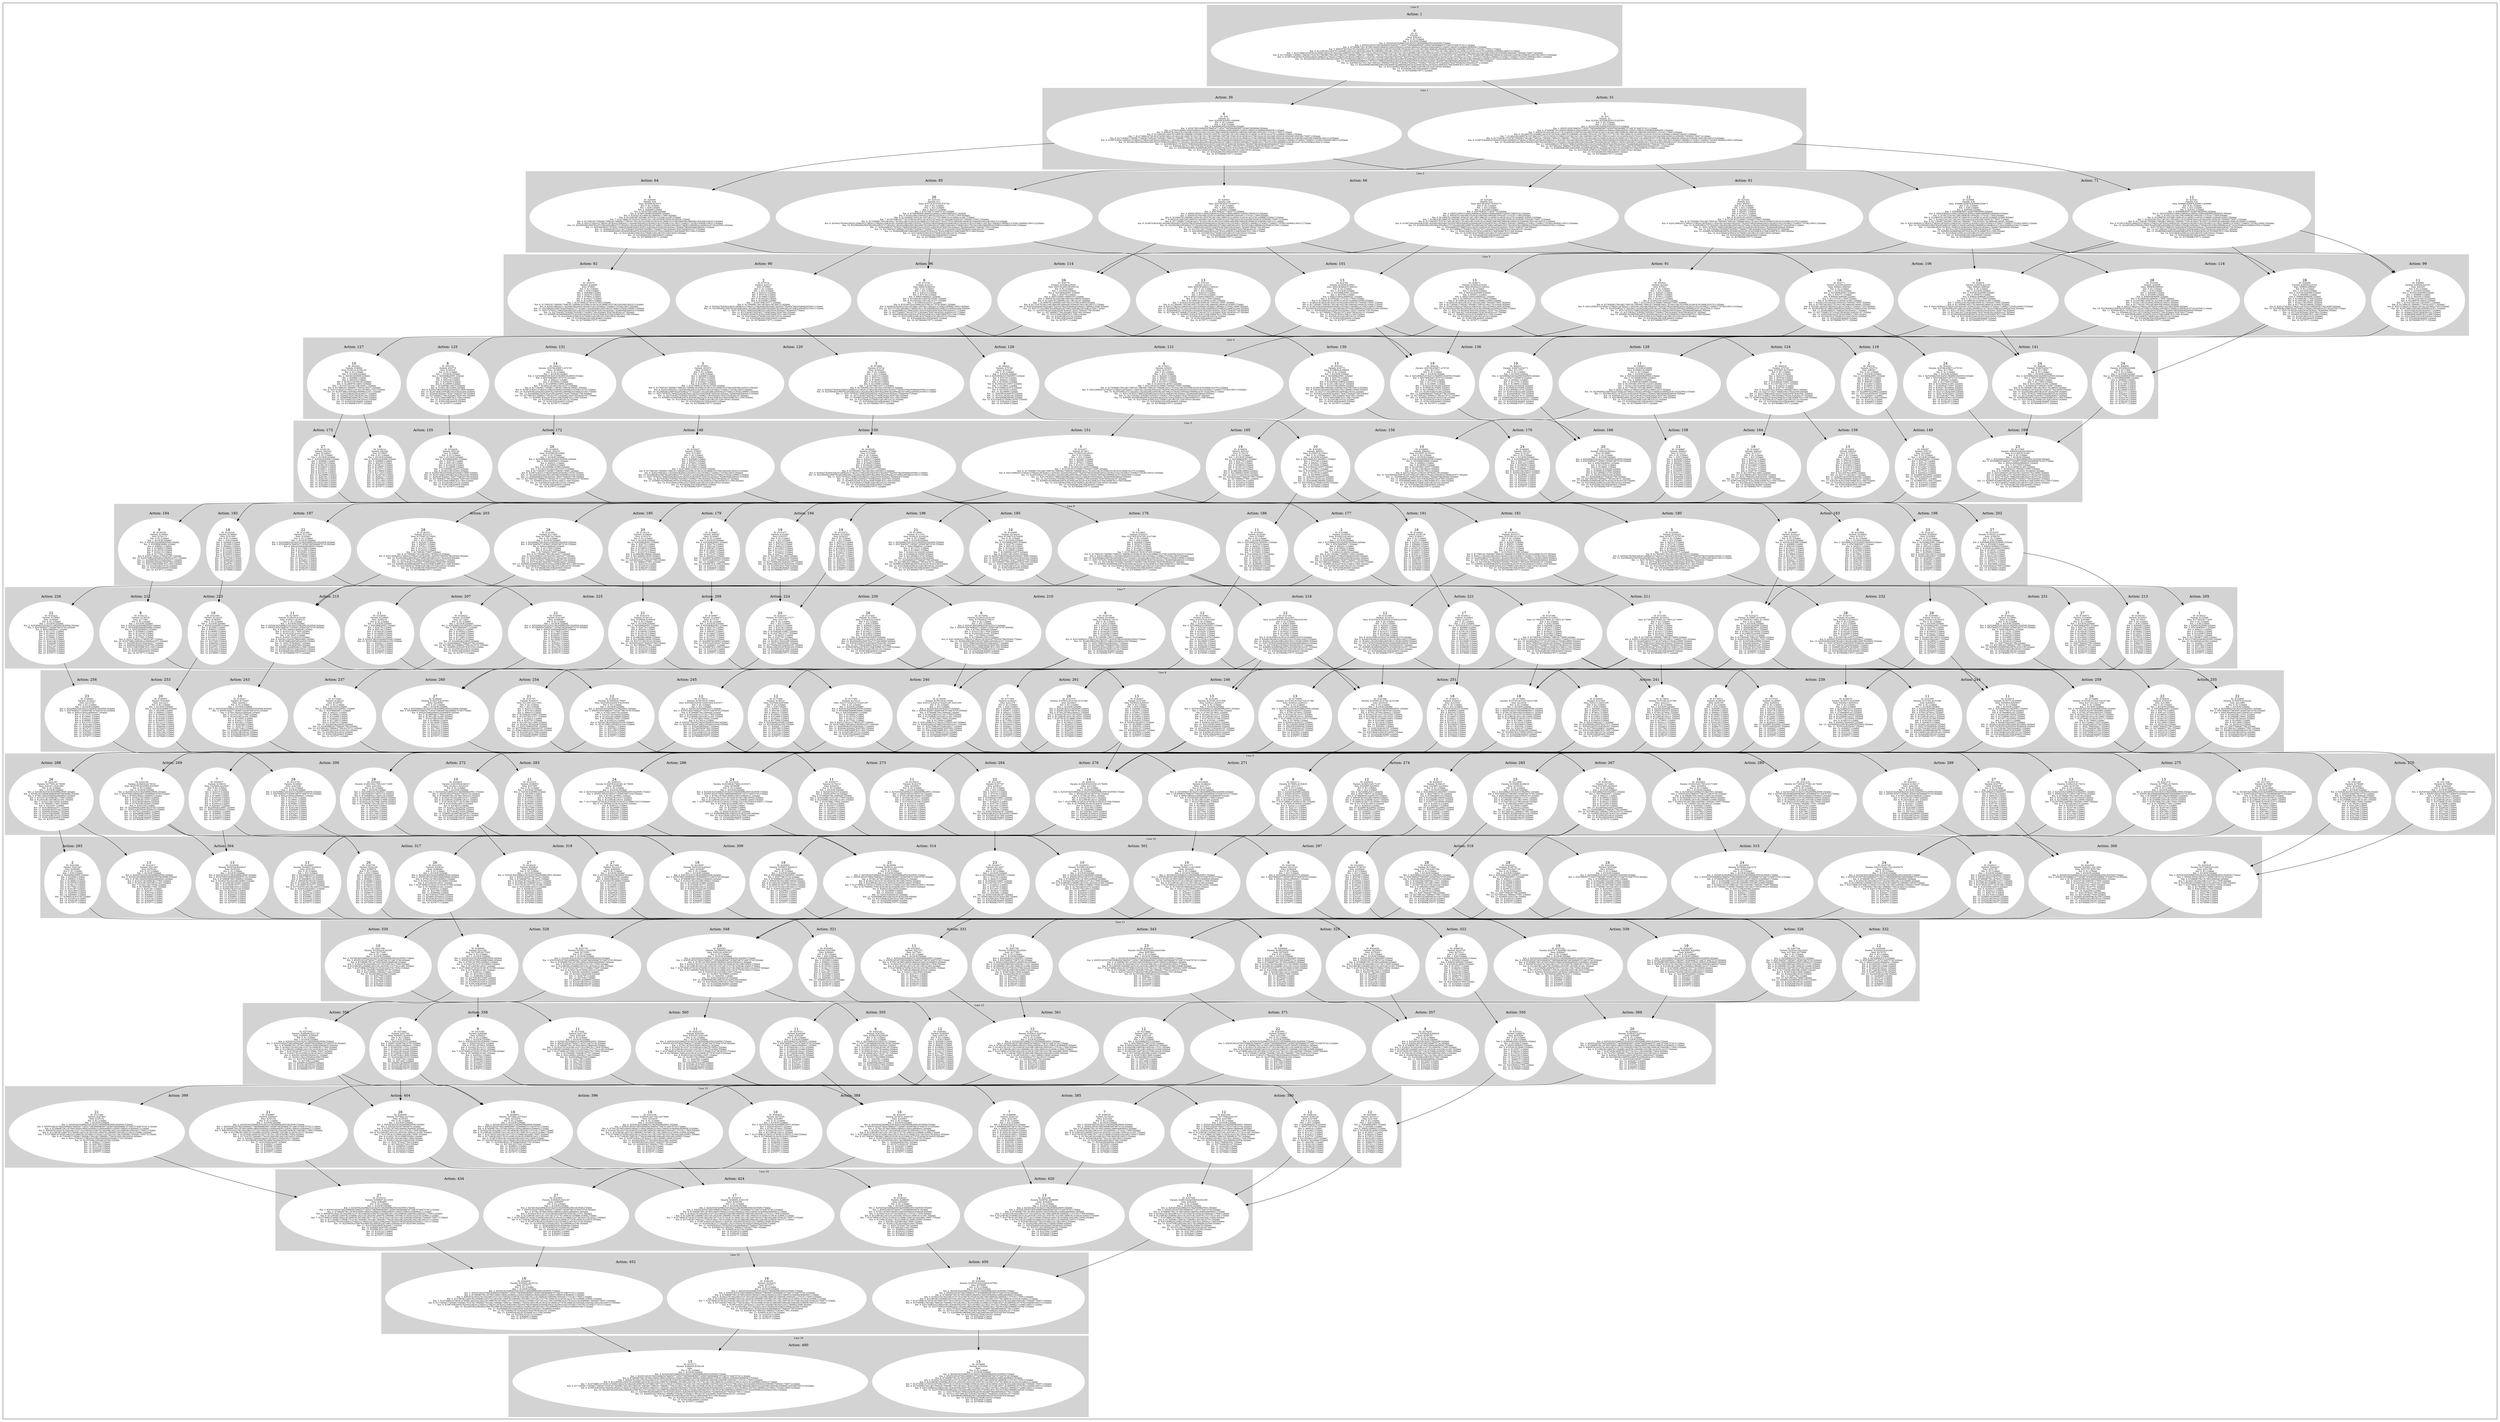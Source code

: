 digraph G {
subgraph cluster_info {
        subgraph cluster_2 {
        style=filled;
        color=lightgrey;
        node [style=filled,color=white];
        subgraph cluster_act_71 {
label = "Action: 71"step_K29506 [label=<12<BR /><FONT POINT-SIZE="8">ID: K29506</FONT><BR /><FONT POINT-SIZE="8">Parents: K36</FONT><BR /><FONT POINT-SIZE="8">Sons: K58986,K58976,K58969,K58971</FONT><BR /><FONT POINT-SIZE="8"> Km: 0: K1 [1|false]</FONT><BR /><FONT POINT-SIZE="8"> Km: 1: K36 [1|false]</FONT><BR /><FONT POINT-SIZE="8"> Km: 2: K29506 [1|false]</FONT><BR /><FONT POINT-SIZE="8"> Km: 3: K58969K58971K58976K58986 [4|false]</FONT><BR /><FONT POINT-SIZE="8"> Km: 4: K82545K84231K84236K84241K88441K88446K96843K96856 [8|false]</FONT><BR /><FONT POINT-SIZE="8"> Km: 5: K106121K106139K106963K109502K113701K117909 [6|false]</FONT><BR /><FONT POINT-SIZE="8"> Km: 6: K129697K130539K130557K138961K141485K141491K143988K143994 [8|false]</FONT><BR /><FONT POINT-SIZE="8"> Km: 7: K148221K153273K154115K164221K164226K165061K170097 [7|false]</FONT><BR /><FONT POINT-SIZE="8"> Km: 8: K171804K176856K176861K176869K177691K180217K188644K189481 [8|false]</FONT><BR /><FONT POINT-SIZE="8"> Km: 9: K201269K201274K201279K201287K202109K203811K206321K206331K210536K214745K217248K217253K218090 [13|false]</FONT><BR /><FONT POINT-SIZE="8"> Km: 10: K225692K225697K226529K230749K231592K234954K239999K241660K241671K242508K243364 [11|false]</FONT><BR /><FONT POINT-SIZE="8"> Km: 11: K245893K251787K251789K255162K259367K263581K264417K266078K266084 [9|false]</FONT><BR /><FONT POINT-SIZE="8"> Km: 12: K270311K275363K284627K287993K292187 [5|false]</FONT><BR /><FONT POINT-SIZE="8"> Km: 13: K298951K298959K299781K302307K309887K311569 [6|false]</FONT><BR /><FONT POINT-SIZE="8"> Km: 14: K323364K325901K332619K335152K339343 [5|false]</FONT><BR /><FONT POINT-SIZE="8"> Km: 15: K352829K356195K364605 [3|false]</FONT><BR /><FONT POINT-SIZE="8"> Km: 16: K378089K379771 [2|false]</FONT>>]
step_K25301 [label=<12<BR /><FONT POINT-SIZE="8">ID: K25301</FONT><BR /><FONT POINT-SIZE="8">Parents: K31</FONT><BR /><FONT POINT-SIZE="8">Sons: K58986,K58976,K58971,K58969</FONT><BR /><FONT POINT-SIZE="8"> Km: 0: K1 [1|false]</FONT><BR /><FONT POINT-SIZE="8"> Km: 1: K31 [1|false]</FONT><BR /><FONT POINT-SIZE="8"> Km: 2: K25301 [1|false]</FONT><BR /><FONT POINT-SIZE="8"> Km: 3: K58969K58971K58976K58986 [4|false]</FONT><BR /><FONT POINT-SIZE="8"> Km: 4: K82545K84231K84236K84241K88441K88446K96843K96856 [8|false]</FONT><BR /><FONT POINT-SIZE="8"> Km: 5: K106121K106139K106963K109502K113701K117909 [6|false]</FONT><BR /><FONT POINT-SIZE="8"> Km: 6: K129697K130539K138961K141485K141491K143988K143994K144843 [8|false]</FONT><BR /><FONT POINT-SIZE="8"> Km: 7: K148223K153273K154115K160011K161695K164221K164226K165061K170092K170097 [10|false]</FONT><BR /><FONT POINT-SIZE="8"> Km: 8: K173483K176009K176856K176861K176869K177691K180217K185271K186955K188644K189481K193685 [12|false]</FONT><BR /><FONT POINT-SIZE="8"> Km: 9: K198743K201269K201274K201279K201287K202109K203811K206321K206331K210536K212215K213899K214745K217248K217253K218090 [16|false]</FONT><BR /><FONT POINT-SIZE="8"> Km: 10: K224025K225692K225697K226529K228229K230749K231592K234954K237480K239163K239999K241671K242508K243346K243364 [15|false]</FONT><BR /><FONT POINT-SIZE="8"> Km: 11: K251787K251789K255162K259367K263581K264417K266084K266926K267764 [9|false]</FONT><BR /><FONT POINT-SIZE="8"> Km: 12: K273681K275363K275365K276205K284627K287993K292182K292187 [8|false]</FONT><BR /><FONT POINT-SIZE="8"> Km: 13: K298099K298951K298959K299781K300625K302307K309887K311569 [8|false]</FONT><BR /><FONT POINT-SIZE="8"> Km: 14: K323364K325901K332619K335152K339343 [5|false]</FONT><BR /><FONT POINT-SIZE="8"> Km: 15: K352829K356195K364605 [3|false]</FONT><BR /><FONT POINT-SIZE="8"> Km: 16: K378089K379771 [2|false]</FONT>>]
}
subgraph cluster_act_61 {
label = "Action: 61"step_K25291 [label=<2<BR /><FONT POINT-SIZE="8">ID: K25291</FONT><BR /><FONT POINT-SIZE="8">Parents: K31</FONT><BR /><FONT POINT-SIZE="8">Sons: K50551</FONT><BR /><FONT POINT-SIZE="8"> Km: 0: K1 [1|false]</FONT><BR /><FONT POINT-SIZE="8"> Km: 1: K31 [1|false]</FONT><BR /><FONT POINT-SIZE="8"> Km: 2: K25291 [1|false]</FONT><BR /><FONT POINT-SIZE="8"> Km: 3: K50551 [1|false]</FONT><BR /><FONT POINT-SIZE="8"> Km: 4: K75811 [1|false]</FONT><BR /><FONT POINT-SIZE="8"> Km: 5: K101071 [1|false]</FONT><BR /><FONT POINT-SIZE="8"> Km: 6: K126331K126353 [2|false]</FONT><BR /><FONT POINT-SIZE="8"> Km: 7: K151591K151596K170092K170097 [4|false]</FONT><BR /><FONT POINT-SIZE="8"> Km: 8: K176009K176014K176851K176856K176861K176869K180217K180219K181059K181061K181066K181076 [12|false]</FONT><BR /><FONT POINT-SIZE="8"> Km: 9: K201269K201274K201279K201287K202111K203811K204635K205477K205479K205484K206321K206331K210536K217248K217253K218933 [16|false]</FONT><BR /><FONT POINT-SIZE="8"> Km: 10: K226529K227371K228211K228229K229053K230749K231592K234954K239999K241671K242508 [11|false]</FONT><BR /><FONT POINT-SIZE="8"> Km: 11: K251787K251789K252629K252631K255162K263581K264417K266084K266926 [9|false]</FONT><BR /><FONT POINT-SIZE="8"> Km: 12: K275363K275365K276205K277049K277891K284627K287993K292187 [8|false]</FONT><BR /><FONT POINT-SIZE="8"> Km: 13: K298951K298959K299781K300625K302307K302309K303156K309887K311569 [9|false]</FONT><BR /><FONT POINT-SIZE="8"> Km: 14: K323364K325901K327569K332619K335152K339343 [6|false]</FONT><BR /><FONT POINT-SIZE="8"> Km: 15: K352829K356195K364605 [3|false]</FONT><BR /><FONT POINT-SIZE="8"> Km: 16: K378089K379771 [2|false]</FONT>>]
}
subgraph cluster_act_66 {
label = "Action: 66"step_K25296 [label=<7<BR /><FONT POINT-SIZE="8">ID: K25296</FONT><BR /><FONT POINT-SIZE="8">Parents: K31</FONT><BR /><FONT POINT-SIZE="8">Sons: K54766,K54779,K54771</FONT><BR /><FONT POINT-SIZE="8"> Km: 0: K1 [1|false]</FONT><BR /><FONT POINT-SIZE="8"> Km: 1: K31 [1|false]</FONT><BR /><FONT POINT-SIZE="8"> Km: 2: K25296 [1|false]</FONT><BR /><FONT POINT-SIZE="8"> Km: 3: K54766K54771K54779 [3|false]</FONT><BR /><FONT POINT-SIZE="8"> Km: 4: K80021K84231K84236K84241K88441K88446K95152K95158K95163 [9|false]</FONT><BR /><FONT POINT-SIZE="8"> Km: 5: K99387K104439K105281K108654K108659K109502K113701K117909 [8|false]</FONT><BR /><FONT POINT-SIZE="8"> Km: 6: K124647K129699K130541K138119K138961K141485K141491K142327K143988K143994 [10|false]</FONT><BR /><FONT POINT-SIZE="8"> Km: 7: K148223K149907K154959K154975K155801K163379K164221K164226K165061K165909K170092K170097 [12|false]</FONT><BR /><FONT POINT-SIZE="8"> Km: 8: K173483K175167K176014K180217K180219K181061K181066K188639K188644K189481K193685K194510K194515 [13|false]</FONT><BR /><FONT POINT-SIZE="8"> Km: 9: K198743K200432K203811K204635K204637K205479K205484K205494K206321K206331K210536K213062K213899K214745K217248K217253K218090K218933 [18|false]</FONT><BR /><FONT POINT-SIZE="8"> Km: 10: K224003K224025K226529K227371K228229K229897K229902K230749K234954K238317K239163K239999K242508K243346K243364 [15|false]</FONT><BR /><FONT POINT-SIZE="8"> Km: 11: K249268K251789K252631K255162K259367K263581K264417K267764K267769 [9|false]</FONT><BR /><FONT POINT-SIZE="8"> Km: 12: K273686K277049K277891K278731K284627K287993K292182K292187 [8|false]</FONT><BR /><FONT POINT-SIZE="8"> Km: 13: K298104K302307K302309K303156K309887K311569 [6|false]</FONT><BR /><FONT POINT-SIZE="8"> Km: 14: K325901K327569K332619K335152K339343 [5|false]</FONT><BR /><FONT POINT-SIZE="8"> Km: 15: K352829K356195K364605 [3|false]</FONT><BR /><FONT POINT-SIZE="8"> Km: 16: K378089K379771 [2|false]</FONT>>]
step_K29501 [label=<7<BR /><FONT POINT-SIZE="8">ID: K29501</FONT><BR /><FONT POINT-SIZE="8">Parents: K36</FONT><BR /><FONT POINT-SIZE="8">Sons: K54766,K54779,K54771</FONT><BR /><FONT POINT-SIZE="8"> Km: 0: K1 [1|false]</FONT><BR /><FONT POINT-SIZE="8"> Km: 1: K36 [1|false]</FONT><BR /><FONT POINT-SIZE="8"> Km: 2: K29501 [1|false]</FONT><BR /><FONT POINT-SIZE="8"> Km: 3: K54766K54771K54779 [3|false]</FONT><BR /><FONT POINT-SIZE="8"> Km: 4: K80021K84231K84236K84241K88441K88446K95152K95158K95163 [9|false]</FONT><BR /><FONT POINT-SIZE="8"> Km: 5: K99387K104439K105281K108654K108659K109502K113701K117909 [8|false]</FONT><BR /><FONT POINT-SIZE="8"> Km: 6: K124647K129699K130541K130557K138119K138961K141485K141491K142327K143988K143994 [11|false]</FONT><BR /><FONT POINT-SIZE="8"> Km: 7: K148221K148223K149907K154959K154975K155801K163379K164221K164226K165061K165909K170097 [12|false]</FONT><BR /><FONT POINT-SIZE="8"> Km: 8: K171809K173483K180217K180219K181061K181066K188639K188644K189481K193685K194515 [11|false]</FONT><BR /><FONT POINT-SIZE="8"> Km: 9: K198743K203811K204635K204637K205479K205484K205494K206321K206331K210536K213062K213899K214745K217248K217253K218090K218933 [17|false]</FONT><BR /><FONT POINT-SIZE="8"> Km: 10: K224025K226529K227371K228229K229902K230749K234954K238317K239163K239999K242508K243364 [12|false]</FONT><BR /><FONT POINT-SIZE="8"> Km: 11: K251789K252631K255162K259367K263581K264417K266078K267769 [8|false]</FONT><BR /><FONT POINT-SIZE="8"> Km: 12: K270311K277049K277891K278731K284627K287993K292187 [7|false]</FONT><BR /><FONT POINT-SIZE="8"> Km: 13: K293899K300625K302307K302309K303156K309887K311569 [7|false]</FONT><BR /><FONT POINT-SIZE="8"> Km: 14: K325901K327569K332619K335152K339343 [5|false]</FONT><BR /><FONT POINT-SIZE="8"> Km: 15: K352829K356195K364605 [3|false]</FONT><BR /><FONT POINT-SIZE="8"> Km: 16: K378089K379771 [2|false]</FONT>>]
}
subgraph cluster_act_71 {
label = "Action: 71"step_K29506 [label=<12<BR /><FONT POINT-SIZE="8">ID: K29506</FONT><BR /><FONT POINT-SIZE="8">Parents: K36</FONT><BR /><FONT POINT-SIZE="8">Sons: K58986,K58976,K58969,K58971</FONT><BR /><FONT POINT-SIZE="8"> Km: 0: K1 [1|false]</FONT><BR /><FONT POINT-SIZE="8"> Km: 1: K36 [1|false]</FONT><BR /><FONT POINT-SIZE="8"> Km: 2: K29506 [1|false]</FONT><BR /><FONT POINT-SIZE="8"> Km: 3: K58969K58971K58976K58986 [4|false]</FONT><BR /><FONT POINT-SIZE="8"> Km: 4: K82545K84231K84236K84241K88441K88446K96843K96856 [8|false]</FONT><BR /><FONT POINT-SIZE="8"> Km: 5: K106121K106139K106963K109502K113701K117909 [6|false]</FONT><BR /><FONT POINT-SIZE="8"> Km: 6: K129697K130539K130557K138961K141485K141491K143988K143994 [8|false]</FONT><BR /><FONT POINT-SIZE="8"> Km: 7: K148221K153273K154115K164221K164226K165061K170097 [7|false]</FONT><BR /><FONT POINT-SIZE="8"> Km: 8: K171804K176856K176861K176869K177691K180217K188644K189481 [8|false]</FONT><BR /><FONT POINT-SIZE="8"> Km: 9: K201269K201274K201279K201287K202109K203811K206321K206331K210536K214745K217248K217253K218090 [13|false]</FONT><BR /><FONT POINT-SIZE="8"> Km: 10: K225692K225697K226529K230749K231592K234954K239999K241660K241671K242508K243364 [11|false]</FONT><BR /><FONT POINT-SIZE="8"> Km: 11: K245893K251787K251789K255162K259367K263581K264417K266078K266084 [9|false]</FONT><BR /><FONT POINT-SIZE="8"> Km: 12: K270311K275363K284627K287993K292187 [5|false]</FONT><BR /><FONT POINT-SIZE="8"> Km: 13: K298951K298959K299781K302307K309887K311569 [6|false]</FONT><BR /><FONT POINT-SIZE="8"> Km: 14: K323364K325901K332619K335152K339343 [5|false]</FONT><BR /><FONT POINT-SIZE="8"> Km: 15: K352829K356195K364605 [3|false]</FONT><BR /><FONT POINT-SIZE="8"> Km: 16: K378089K379771 [2|false]</FONT>>]
step_K25301 [label=<12<BR /><FONT POINT-SIZE="8">ID: K25301</FONT><BR /><FONT POINT-SIZE="8">Parents: K31</FONT><BR /><FONT POINT-SIZE="8">Sons: K58986,K58976,K58971,K58969</FONT><BR /><FONT POINT-SIZE="8"> Km: 0: K1 [1|false]</FONT><BR /><FONT POINT-SIZE="8"> Km: 1: K31 [1|false]</FONT><BR /><FONT POINT-SIZE="8"> Km: 2: K25301 [1|false]</FONT><BR /><FONT POINT-SIZE="8"> Km: 3: K58969K58971K58976K58986 [4|false]</FONT><BR /><FONT POINT-SIZE="8"> Km: 4: K82545K84231K84236K84241K88441K88446K96843K96856 [8|false]</FONT><BR /><FONT POINT-SIZE="8"> Km: 5: K106121K106139K106963K109502K113701K117909 [6|false]</FONT><BR /><FONT POINT-SIZE="8"> Km: 6: K129697K130539K138961K141485K141491K143988K143994K144843 [8|false]</FONT><BR /><FONT POINT-SIZE="8"> Km: 7: K148223K153273K154115K160011K161695K164221K164226K165061K170092K170097 [10|false]</FONT><BR /><FONT POINT-SIZE="8"> Km: 8: K173483K176009K176856K176861K176869K177691K180217K185271K186955K188644K189481K193685 [12|false]</FONT><BR /><FONT POINT-SIZE="8"> Km: 9: K198743K201269K201274K201279K201287K202109K203811K206321K206331K210536K212215K213899K214745K217248K217253K218090 [16|false]</FONT><BR /><FONT POINT-SIZE="8"> Km: 10: K224025K225692K225697K226529K228229K230749K231592K234954K237480K239163K239999K241671K242508K243346K243364 [15|false]</FONT><BR /><FONT POINT-SIZE="8"> Km: 11: K251787K251789K255162K259367K263581K264417K266084K266926K267764 [9|false]</FONT><BR /><FONT POINT-SIZE="8"> Km: 12: K273681K275363K275365K276205K284627K287993K292182K292187 [8|false]</FONT><BR /><FONT POINT-SIZE="8"> Km: 13: K298099K298951K298959K299781K300625K302307K309887K311569 [8|false]</FONT><BR /><FONT POINT-SIZE="8"> Km: 14: K323364K325901K332619K335152K339343 [5|false]</FONT><BR /><FONT POINT-SIZE="8"> Km: 15: K352829K356195K364605 [3|false]</FONT><BR /><FONT POINT-SIZE="8"> Km: 16: K378089K379771 [2|false]</FONT>>]
}
subgraph cluster_act_66 {
label = "Action: 66"step_K25296 [label=<7<BR /><FONT POINT-SIZE="8">ID: K25296</FONT><BR /><FONT POINT-SIZE="8">Parents: K31</FONT><BR /><FONT POINT-SIZE="8">Sons: K54766,K54779,K54771</FONT><BR /><FONT POINT-SIZE="8"> Km: 0: K1 [1|false]</FONT><BR /><FONT POINT-SIZE="8"> Km: 1: K31 [1|false]</FONT><BR /><FONT POINT-SIZE="8"> Km: 2: K25296 [1|false]</FONT><BR /><FONT POINT-SIZE="8"> Km: 3: K54766K54771K54779 [3|false]</FONT><BR /><FONT POINT-SIZE="8"> Km: 4: K80021K84231K84236K84241K88441K88446K95152K95158K95163 [9|false]</FONT><BR /><FONT POINT-SIZE="8"> Km: 5: K99387K104439K105281K108654K108659K109502K113701K117909 [8|false]</FONT><BR /><FONT POINT-SIZE="8"> Km: 6: K124647K129699K130541K138119K138961K141485K141491K142327K143988K143994 [10|false]</FONT><BR /><FONT POINT-SIZE="8"> Km: 7: K148223K149907K154959K154975K155801K163379K164221K164226K165061K165909K170092K170097 [12|false]</FONT><BR /><FONT POINT-SIZE="8"> Km: 8: K173483K175167K176014K180217K180219K181061K181066K188639K188644K189481K193685K194510K194515 [13|false]</FONT><BR /><FONT POINT-SIZE="8"> Km: 9: K198743K200432K203811K204635K204637K205479K205484K205494K206321K206331K210536K213062K213899K214745K217248K217253K218090K218933 [18|false]</FONT><BR /><FONT POINT-SIZE="8"> Km: 10: K224003K224025K226529K227371K228229K229897K229902K230749K234954K238317K239163K239999K242508K243346K243364 [15|false]</FONT><BR /><FONT POINT-SIZE="8"> Km: 11: K249268K251789K252631K255162K259367K263581K264417K267764K267769 [9|false]</FONT><BR /><FONT POINT-SIZE="8"> Km: 12: K273686K277049K277891K278731K284627K287993K292182K292187 [8|false]</FONT><BR /><FONT POINT-SIZE="8"> Km: 13: K298104K302307K302309K303156K309887K311569 [6|false]</FONT><BR /><FONT POINT-SIZE="8"> Km: 14: K325901K327569K332619K335152K339343 [5|false]</FONT><BR /><FONT POINT-SIZE="8"> Km: 15: K352829K356195K364605 [3|false]</FONT><BR /><FONT POINT-SIZE="8"> Km: 16: K378089K379771 [2|false]</FONT>>]
step_K29501 [label=<7<BR /><FONT POINT-SIZE="8">ID: K29501</FONT><BR /><FONT POINT-SIZE="8">Parents: K36</FONT><BR /><FONT POINT-SIZE="8">Sons: K54766,K54779,K54771</FONT><BR /><FONT POINT-SIZE="8"> Km: 0: K1 [1|false]</FONT><BR /><FONT POINT-SIZE="8"> Km: 1: K36 [1|false]</FONT><BR /><FONT POINT-SIZE="8"> Km: 2: K29501 [1|false]</FONT><BR /><FONT POINT-SIZE="8"> Km: 3: K54766K54771K54779 [3|false]</FONT><BR /><FONT POINT-SIZE="8"> Km: 4: K80021K84231K84236K84241K88441K88446K95152K95158K95163 [9|false]</FONT><BR /><FONT POINT-SIZE="8"> Km: 5: K99387K104439K105281K108654K108659K109502K113701K117909 [8|false]</FONT><BR /><FONT POINT-SIZE="8"> Km: 6: K124647K129699K130541K130557K138119K138961K141485K141491K142327K143988K143994 [11|false]</FONT><BR /><FONT POINT-SIZE="8"> Km: 7: K148221K148223K149907K154959K154975K155801K163379K164221K164226K165061K165909K170097 [12|false]</FONT><BR /><FONT POINT-SIZE="8"> Km: 8: K171809K173483K180217K180219K181061K181066K188639K188644K189481K193685K194515 [11|false]</FONT><BR /><FONT POINT-SIZE="8"> Km: 9: K198743K203811K204635K204637K205479K205484K205494K206321K206331K210536K213062K213899K214745K217248K217253K218090K218933 [17|false]</FONT><BR /><FONT POINT-SIZE="8"> Km: 10: K224025K226529K227371K228229K229902K230749K234954K238317K239163K239999K242508K243364 [12|false]</FONT><BR /><FONT POINT-SIZE="8"> Km: 11: K251789K252631K255162K259367K263581K264417K266078K267769 [8|false]</FONT><BR /><FONT POINT-SIZE="8"> Km: 12: K270311K277049K277891K278731K284627K287993K292187 [7|false]</FONT><BR /><FONT POINT-SIZE="8"> Km: 13: K293899K300625K302307K302309K303156K309887K311569 [7|false]</FONT><BR /><FONT POINT-SIZE="8"> Km: 14: K325901K327569K332619K335152K339343 [5|false]</FONT><BR /><FONT POINT-SIZE="8"> Km: 15: K352829K356195K364605 [3|false]</FONT><BR /><FONT POINT-SIZE="8"> Km: 16: K378089K379771 [2|false]</FONT>>]
}
subgraph cluster_act_85 {
label = "Action: 85"step_K25315 [label=<26<BR /><FONT POINT-SIZE="8">ID: K25315</FONT><BR /><FONT POINT-SIZE="8">Parents: K31</FONT><BR /><FONT POINT-SIZE="8">Sons: K70734,K70745,K70740</FONT><BR /><FONT POINT-SIZE="8"> Km: 0: K1 [1|false]</FONT><BR /><FONT POINT-SIZE="8"> Km: 1: K31 [1|false]</FONT><BR /><FONT POINT-SIZE="8"> Km: 2: K25315 [1|false]</FONT><BR /><FONT POINT-SIZE="8"> Km: 3: K70734K70740K70745 [3|false]</FONT><BR /><FONT POINT-SIZE="8"> Km: 4: K74969K80019K80021K84231K84236K84241 [6|false]</FONT><BR /><FONT POINT-SIZE="8"> Km: 5: K100229K103602K103607K105281K113701K117909 [6|false]</FONT><BR /><FONT POINT-SIZE="8"> Km: 6: K125489K130541K133072K137277K138961K141485K141491 [7|false]</FONT><BR /><FONT POINT-SIZE="8"> Km: 7: K150749K150771K155801K160011K162537K164221K164226K165061K170092K170097 [10|false]</FONT><BR /><FONT POINT-SIZE="8"> Km: 8: K176009K176014K180217K180219K181061K181066K181076K185271K187797K188644K189481K193685K194510K194515 [14|false]</FONT><BR /><FONT POINT-SIZE="8"> Km: 9: K200427K200432K201269K201274K201279K202109K203811K204635K204637K205477K205479K205484K205494K206321K206331K210536K213057K213062K213899K214745K218090K218933 [22|false]</FONT><BR /><FONT POINT-SIZE="8"> Km: 10: K225692K225697K226529K227371K228211K228229K229053K229897K229902K230749K234954K237480K238317K239163K239999K242508K243346K243364 [18|false]</FONT><BR /><FONT POINT-SIZE="8"> Km: 11: K249268K251787K251789K252629K252631K255162K259367K263581K264417K266926K267764K267769 [12|false]</FONT><BR /><FONT POINT-SIZE="8"> Km: 12: K273681K273686K275363K276205K277049K277891K278731K284627K287993K292182K292187 [11|false]</FONT><BR /><FONT POINT-SIZE="8"> Km: 13: K298099K298104K298951K299781K302307K302309K303156K309887K311569 [9|false]</FONT><BR /><FONT POINT-SIZE="8"> Km: 14: K323364K325901K327569K332619K335152 [5|false]</FONT><BR /><FONT POINT-SIZE="8"> Km: 15: K352829K356195K364605 [3|false]</FONT><BR /><FONT POINT-SIZE="8"> Km: 16: K378089K379771 [2|false]</FONT>>]
}
subgraph cluster_act_64 {
label = "Action: 64"step_K29499 [label=<5<BR /><FONT POINT-SIZE="8">ID: K29499</FONT><BR /><FONT POINT-SIZE="8">Parents: K36</FONT><BR /><FONT POINT-SIZE="8">Sons: K53099,K53075</FONT><BR /><FONT POINT-SIZE="8"> Km: 0: K1 [1|false]</FONT><BR /><FONT POINT-SIZE="8"> Km: 1: K36 [1|false]</FONT><BR /><FONT POINT-SIZE="8"> Km: 2: K29499 [1|false]</FONT><BR /><FONT POINT-SIZE="8"> Km: 3: K53075K53099 [2|false]</FONT><BR /><FONT POINT-SIZE="8"> Km: 4: K76651K96843K96856 [3|false]</FONT><BR /><FONT POINT-SIZE="8"> Km: 5: K100227K106963K106965K117909 [4|false]</FONT><BR /><FONT POINT-SIZE="8"> Km: 6: K123803K130539K130557K132230K141485 [5|false]</FONT><BR /><FONT POINT-SIZE="8"> Km: 7: K147386K147391K147405K154115K161695K165061K169254 [7|false]</FONT><BR /><FONT POINT-SIZE="8"> Km: 8: K176851K176856K176861K176869K177691K178533K181059K181061K181066K181076K186955K188644K192830K192835 [14|false]</FONT><BR /><FONT POINT-SIZE="8"> Km: 9: K201274K201279K201287K202109K202111K204635K206321K206331K210536K212215K217248K217253K218090K218933 [14|false]</FONT><BR /><FONT POINT-SIZE="8"> Km: 10: K225692K225697K225705K226529K227371K228211K228229K229053K230749K231592K234954K237480K239999K241660K241671K242508 [16|false]</FONT><BR /><FONT POINT-SIZE="8"> Km: 11: K245893K251787K251789K252629K252631K255162K259367K263581K264417K266078K266084K266926 [12|false]</FONT><BR /><FONT POINT-SIZE="8"> Km: 12: K269481K270311K275363K275365K276205K277049K277891K284627K287993K292187 [10|false]</FONT><BR /><FONT POINT-SIZE="8"> Km: 13: K293899K298951K298959K299781K300625K302307K302309K303156K309887K311569 [10|false]</FONT><BR /><FONT POINT-SIZE="8"> Km: 14: K323364K325901K327569K332619K335152K339343 [6|false]</FONT><BR /><FONT POINT-SIZE="8"> Km: 15: K352829K356195K364605 [3|false]</FONT><BR /><FONT POINT-SIZE="8"> Km: 16: K378089K379771 [2|false]</FONT>>]
}

        fontsize="10"
        label = "Line 2";
        }

        subgraph cluster_16 {
        style=filled;
        color=lightgrey;
        node [style=filled,color=white];
        subgraph cluster_act_480 {
label = "Action: 480"step_K379771 [label=<15<BR /><FONT POINT-SIZE="8">ID: K379771</FONT><BR /><FONT POINT-SIZE="8">Parents: K364605,K356195</FONT><BR /><FONT POINT-SIZE="8">Sons: </FONT><BR /><FONT POINT-SIZE="8"> Km: 0: K1 [1|false]</FONT><BR /><FONT POINT-SIZE="8"> Km: 1: K31K36 [2|false]</FONT><BR /><FONT POINT-SIZE="8"> Km: 2: K25291K25296K25301K25315K29499K29501K29506 [7|false]</FONT><BR /><FONT POINT-SIZE="8"> Km: 3: K50551K53075K53099K54766K54771K54779K58969K58971K58976K58986K70734K70740K70745 [13|false]</FONT><BR /><FONT POINT-SIZE="8"> Km: 4: K74969K75811K76651K80019K82545K84231K84236K84241K88441K88446K95152K95158K95163K96843K96856 [15|false]</FONT><BR /><FONT POINT-SIZE="8"> Km: 5: K99387K100227K100229K101071K103602K103607K104439K106121K106963K108654K108659K109502K113701K117909 [14|false]</FONT><BR /><FONT POINT-SIZE="8"> Km: 6: K123803K124647K125489K126331K126353K129697K129699K130539K133072K137277K138119K138961K141485K141491K142327K143988K143994 [17|false]</FONT><BR /><FONT POINT-SIZE="8"> Km: 7: K147386K147391K147405K148221K148223K149907K150749K150771K151591K151596K153273K154115K154959K154975K162537K163379K164221K164226K165061K165909K170092K170097 [22|false]</FONT><BR /><FONT POINT-SIZE="8"> Km: 8: K171804K171809K173483K175167K176009K176014K176851K176856K176861K176869K177691K180217K180219K181059K181061K181066K187797K188639K188644K189481K192830K192835K193685K194510K194515 [25|false]</FONT><BR /><FONT POINT-SIZE="8"> Km: 9: K198743K200427K200432K201274K201279K201287K202109K202111K203811K204635K204637K205479K205484K205494K206321K206331K210536K213057K213899K214745K217253K218090 [22|false]</FONT><BR /><FONT POINT-SIZE="8"> Km: 10: K224003K224025K225692K225697K227371K228211K229897K229902K230749K231592K234954K238317K239163K239999K241660K241671K242508K243346K243364 [19|false]</FONT><BR /><FONT POINT-SIZE="8"> Km: 11: K245893K249268K251787K252631K255162K259367K263581K264417K266084K267764K267769 [11|false]</FONT><BR /><FONT POINT-SIZE="8"> Km: 12: K269481K273681K273686K275363K275365K277891K278731K284627K287993K292187 [10|false]</FONT><BR /><FONT POINT-SIZE="8"> Km: 13: K298951K300625K302307K303156K309887K311569 [6|false]</FONT><BR /><FONT POINT-SIZE="8"> Km: 14: K325901K332619K335152 [3|false]</FONT><BR /><FONT POINT-SIZE="8"> Km: 15: K356195K364605 [2|false]</FONT><BR /><FONT POINT-SIZE="8"> Km: 16: K379771 [1|false]</FONT>>]
step_K378089 [label=<15<BR /><FONT POINT-SIZE="8">ID: K378089</FONT><BR /><FONT POINT-SIZE="8">Parents: K352829</FONT><BR /><FONT POINT-SIZE="8">Sons: </FONT><BR /><FONT POINT-SIZE="8"> Km: 0: K1 [1|false]</FONT><BR /><FONT POINT-SIZE="8"> Km: 1: K31K36 [2|false]</FONT><BR /><FONT POINT-SIZE="8"> Km: 2: K25291K25296K25301K25315K29499K29501K29506 [7|false]</FONT><BR /><FONT POINT-SIZE="8"> Km: 3: K50551K53075K53099K54771K58969K58976K70734K70740 [8|false]</FONT><BR /><FONT POINT-SIZE="8"> Km: 4: K74969K75811K76651K80019K80021K82545K88441K88446K96843 [9|false]</FONT><BR /><FONT POINT-SIZE="8"> Km: 5: K100227K100229K101071K103607K105281K106139K106963K106965K113701K117909 [10|false]</FONT><BR /><FONT POINT-SIZE="8"> Km: 6: K123803K125489K126331K126353K130541K130557K132230K137277K138961K141491K144843 [11|false]</FONT><BR /><FONT POINT-SIZE="8"> Km: 7: K147386K147391K150749K150771K151591K151596K155801K160011K161695K162537K164226K169254K170092K170097 [14|false]</FONT><BR /><FONT POINT-SIZE="8"> Km: 8: K176009K176014K176861K176869K178533K180217K181059K181066K181076K185271K186955K187797K193685K194515 [14|false]</FONT><BR /><FONT POINT-SIZE="8"> Km: 9: K201269K202109K203811K204635K205477K210536K212215K213057K213062K213899K217248K218933 [12|false]</FONT><BR /><FONT POINT-SIZE="8"> Km: 10: K225705K226529K228211K228229K229053K237480K238317K239163K239999K242508 [10|false]</FONT><BR /><FONT POINT-SIZE="8"> Km: 11: K251787K251789K252629K263581K266078K266926K267764 [7|false]</FONT><BR /><FONT POINT-SIZE="8"> Km: 12: K270311K273681K275363K276205K277049K292182K292187 [7|false]</FONT><BR /><FONT POINT-SIZE="8"> Km: 13: K293899K298099K298104K298959K299781K302309 [6|false]</FONT><BR /><FONT POINT-SIZE="8"> Km: 14: K323364K327569K339343 [3|false]</FONT><BR /><FONT POINT-SIZE="8"> Km: 15: K352829 [1|false]</FONT><BR /><FONT POINT-SIZE="8"> Km: 16: K378089 [1|false]</FONT>>]
}
subgraph cluster_act_480 {
label = "Action: 480"step_K379771 [label=<15<BR /><FONT POINT-SIZE="8">ID: K379771</FONT><BR /><FONT POINT-SIZE="8">Parents: K364605,K356195</FONT><BR /><FONT POINT-SIZE="8">Sons: </FONT><BR /><FONT POINT-SIZE="8"> Km: 0: K1 [1|false]</FONT><BR /><FONT POINT-SIZE="8"> Km: 1: K31K36 [2|false]</FONT><BR /><FONT POINT-SIZE="8"> Km: 2: K25291K25296K25301K25315K29499K29501K29506 [7|false]</FONT><BR /><FONT POINT-SIZE="8"> Km: 3: K50551K53075K53099K54766K54771K54779K58969K58971K58976K58986K70734K70740K70745 [13|false]</FONT><BR /><FONT POINT-SIZE="8"> Km: 4: K74969K75811K76651K80019K82545K84231K84236K84241K88441K88446K95152K95158K95163K96843K96856 [15|false]</FONT><BR /><FONT POINT-SIZE="8"> Km: 5: K99387K100227K100229K101071K103602K103607K104439K106121K106963K108654K108659K109502K113701K117909 [14|false]</FONT><BR /><FONT POINT-SIZE="8"> Km: 6: K123803K124647K125489K126331K126353K129697K129699K130539K133072K137277K138119K138961K141485K141491K142327K143988K143994 [17|false]</FONT><BR /><FONT POINT-SIZE="8"> Km: 7: K147386K147391K147405K148221K148223K149907K150749K150771K151591K151596K153273K154115K154959K154975K162537K163379K164221K164226K165061K165909K170092K170097 [22|false]</FONT><BR /><FONT POINT-SIZE="8"> Km: 8: K171804K171809K173483K175167K176009K176014K176851K176856K176861K176869K177691K180217K180219K181059K181061K181066K187797K188639K188644K189481K192830K192835K193685K194510K194515 [25|false]</FONT><BR /><FONT POINT-SIZE="8"> Km: 9: K198743K200427K200432K201274K201279K201287K202109K202111K203811K204635K204637K205479K205484K205494K206321K206331K210536K213057K213899K214745K217253K218090 [22|false]</FONT><BR /><FONT POINT-SIZE="8"> Km: 10: K224003K224025K225692K225697K227371K228211K229897K229902K230749K231592K234954K238317K239163K239999K241660K241671K242508K243346K243364 [19|false]</FONT><BR /><FONT POINT-SIZE="8"> Km: 11: K245893K249268K251787K252631K255162K259367K263581K264417K266084K267764K267769 [11|false]</FONT><BR /><FONT POINT-SIZE="8"> Km: 12: K269481K273681K273686K275363K275365K277891K278731K284627K287993K292187 [10|false]</FONT><BR /><FONT POINT-SIZE="8"> Km: 13: K298951K300625K302307K303156K309887K311569 [6|false]</FONT><BR /><FONT POINT-SIZE="8"> Km: 14: K325901K332619K335152 [3|false]</FONT><BR /><FONT POINT-SIZE="8"> Km: 15: K356195K364605 [2|false]</FONT><BR /><FONT POINT-SIZE="8"> Km: 16: K379771 [1|false]</FONT>>]
step_K378089 [label=<15<BR /><FONT POINT-SIZE="8">ID: K378089</FONT><BR /><FONT POINT-SIZE="8">Parents: K352829</FONT><BR /><FONT POINT-SIZE="8">Sons: </FONT><BR /><FONT POINT-SIZE="8"> Km: 0: K1 [1|false]</FONT><BR /><FONT POINT-SIZE="8"> Km: 1: K31K36 [2|false]</FONT><BR /><FONT POINT-SIZE="8"> Km: 2: K25291K25296K25301K25315K29499K29501K29506 [7|false]</FONT><BR /><FONT POINT-SIZE="8"> Km: 3: K50551K53075K53099K54771K58969K58976K70734K70740 [8|false]</FONT><BR /><FONT POINT-SIZE="8"> Km: 4: K74969K75811K76651K80019K80021K82545K88441K88446K96843 [9|false]</FONT><BR /><FONT POINT-SIZE="8"> Km: 5: K100227K100229K101071K103607K105281K106139K106963K106965K113701K117909 [10|false]</FONT><BR /><FONT POINT-SIZE="8"> Km: 6: K123803K125489K126331K126353K130541K130557K132230K137277K138961K141491K144843 [11|false]</FONT><BR /><FONT POINT-SIZE="8"> Km: 7: K147386K147391K150749K150771K151591K151596K155801K160011K161695K162537K164226K169254K170092K170097 [14|false]</FONT><BR /><FONT POINT-SIZE="8"> Km: 8: K176009K176014K176861K176869K178533K180217K181059K181066K181076K185271K186955K187797K193685K194515 [14|false]</FONT><BR /><FONT POINT-SIZE="8"> Km: 9: K201269K202109K203811K204635K205477K210536K212215K213057K213062K213899K217248K218933 [12|false]</FONT><BR /><FONT POINT-SIZE="8"> Km: 10: K225705K226529K228211K228229K229053K237480K238317K239163K239999K242508 [10|false]</FONT><BR /><FONT POINT-SIZE="8"> Km: 11: K251787K251789K252629K263581K266078K266926K267764 [7|false]</FONT><BR /><FONT POINT-SIZE="8"> Km: 12: K270311K273681K275363K276205K277049K292182K292187 [7|false]</FONT><BR /><FONT POINT-SIZE="8"> Km: 13: K293899K298099K298104K298959K299781K302309 [6|false]</FONT><BR /><FONT POINT-SIZE="8"> Km: 14: K323364K327569K339343 [3|false]</FONT><BR /><FONT POINT-SIZE="8"> Km: 15: K352829 [1|false]</FONT><BR /><FONT POINT-SIZE="8"> Km: 16: K378089 [1|false]</FONT>>]
}

        fontsize="10"
        label = "Line 16";
        }

        subgraph cluster_11 {
        style=filled;
        color=lightgrey;
        node [style=filled,color=white];
        subgraph cluster_act_332 {
label = "Action: 332"step_K249268 [label=<12<BR /><FONT POINT-SIZE="8">ID: K249268</FONT><BR /><FONT POINT-SIZE="8">Parents: K224003,K243346</FONT><BR /><FONT POINT-SIZE="8">Sons: K278731</FONT><BR /><FONT POINT-SIZE="8"> Km: 0: K1 [1|false]</FONT><BR /><FONT POINT-SIZE="8"> Km: 1: K31 [1|false]</FONT><BR /><FONT POINT-SIZE="8"> Km: 2: K25296K25315 [2|false]</FONT><BR /><FONT POINT-SIZE="8"> Km: 3: K54766K54771K70740K70745 [4|false]</FONT><BR /><FONT POINT-SIZE="8"> Km: 4: K84231K84236K88441 [3|false]</FONT><BR /><FONT POINT-SIZE="8"> Km: 5: K109502K113701 [2|false]</FONT><BR /><FONT POINT-SIZE="8"> Km: 6: K138961K143988 [2|false]</FONT><BR /><FONT POINT-SIZE="8"> Km: 7: K148223K164221 [2|false]</FONT><BR /><FONT POINT-SIZE="8"> Km: 8: K173483K189481 [2|false]</FONT><BR /><FONT POINT-SIZE="8"> Km: 9: K198743K214745 [2|false]</FONT><BR /><FONT POINT-SIZE="8"> Km: 10: K224003K243346 [2|false]</FONT><BR /><FONT POINT-SIZE="8"> Km: 11: K249268 [1|false]</FONT><BR /><FONT POINT-SIZE="8"> Km: 12: K278731 [1|false]</FONT><BR /><FONT POINT-SIZE="8"> Km: 13: K302307 [1|false]</FONT><BR /><FONT POINT-SIZE="8"> Km: 14: K325901 [1|false]</FONT><BR /><FONT POINT-SIZE="8"> Km: 15: K364605 [1|false]</FONT><BR /><FONT POINT-SIZE="8"> Km: 16: K379771 [1|false]</FONT>>]
}
subgraph cluster_act_326 {
label = "Action: 326"step_K267764 [label=<6<BR /><FONT POINT-SIZE="8">ID: K267764</FONT><BR /><FONT POINT-SIZE="8">Parents: K239163,K224025</FONT><BR /><FONT POINT-SIZE="8">Sons: K273681,K273686</FONT><BR /><FONT POINT-SIZE="8"> Km: 0: K1 [1|false]</FONT><BR /><FONT POINT-SIZE="8"> Km: 1: K31 [1|false]</FONT><BR /><FONT POINT-SIZE="8"> Km: 2: K25296K25301K25315 [3|false]</FONT><BR /><FONT POINT-SIZE="8"> Km: 3: K54766K54779K58971K58976K70745 [5|false]</FONT><BR /><FONT POINT-SIZE="8"> Km: 4: K84231K84236K88441K95158K95163 [5|false]</FONT><BR /><FONT POINT-SIZE="8"> Km: 5: K104439K108654K109502K113701 [4|false]</FONT><BR /><FONT POINT-SIZE="8"> Km: 6: K129699K138119K138961K143988 [4|false]</FONT><BR /><FONT POINT-SIZE="8"> Km: 7: K148223K154975K163379K164226 [4|false]</FONT><BR /><FONT POINT-SIZE="8"> Km: 8: K173483K188639K193685 [3|false]</FONT><BR /><FONT POINT-SIZE="8"> Km: 9: K198743K213899 [2|false]</FONT><BR /><FONT POINT-SIZE="8"> Km: 10: K224025K239163 [2|false]</FONT><BR /><FONT POINT-SIZE="8"> Km: 11: K267764 [1|false]</FONT><BR /><FONT POINT-SIZE="8"> Km: 12: K273681K273686 [2|false]</FONT><BR /><FONT POINT-SIZE="8"> Km: 13: K298951K298959K303156 [3|false]</FONT><BR /><FONT POINT-SIZE="8"> Km: 14: K332619K339343 [2|false]</FONT><BR /><FONT POINT-SIZE="8"> Km: 15: K352829K356195 [2|false]</FONT><BR /><FONT POINT-SIZE="8"> Km: 16: K378089K379771 [2|false]</FONT>>]
}
subgraph cluster_act_339 {
label = "Action: 339"step_K259367 [label=<19<BR /><FONT POINT-SIZE="8">ID: K259367</FONT><BR /><FONT POINT-SIZE="8">Parents: K225697,K229902</FONT><BR /><FONT POINT-SIZE="8">Sons: K284627</FONT><BR /><FONT POINT-SIZE="8"> Km: 0: K1 [1|false]</FONT><BR /><FONT POINT-SIZE="8"> Km: 1: K31K36 [2|false]</FONT><BR /><FONT POINT-SIZE="8"> Km: 2: K25296K25301K25315K29499K29501K29506 [6|false]</FONT><BR /><FONT POINT-SIZE="8"> Km: 3: K53075K53099K54779K58971K58986K70734K70740K70745 [8|false]</FONT><BR /><FONT POINT-SIZE="8"> Km: 4: K74969K76651K80019K84231K95152K95158K95163K96843 [8|false]</FONT><BR /><FONT POINT-SIZE="8"> Km: 5: K99387K100227K100229K103602K104439K106963K108659 [7|false]</FONT><BR /><FONT POINT-SIZE="8"> Km: 6: K123803K124647K125489K129699K142327 [5|false]</FONT><BR /><FONT POINT-SIZE="8"> Km: 7: K147405K149907K150771K165909 [4|false]</FONT><BR /><FONT POINT-SIZE="8"> Km: 8: K175167K192830K194510K194515 [4|false]</FONT><BR /><FONT POINT-SIZE="8"> Km: 9: K200427K200432K202109K204637 [4|false]</FONT><BR /><FONT POINT-SIZE="8"> Km: 10: K225697K229902 [2|false]</FONT><BR /><FONT POINT-SIZE="8"> Km: 11: K259367 [1|false]</FONT><BR /><FONT POINT-SIZE="8"> Km: 12: K284627 [1|false]</FONT><BR /><FONT POINT-SIZE="8"> Km: 13: K309887 [1|false]</FONT><BR /><FONT POINT-SIZE="8"> Km: 14: K335152 [1|false]</FONT><BR /><FONT POINT-SIZE="8"> Km: 15: K364605 [1|false]</FONT><BR /><FONT POINT-SIZE="8"> Km: 16: K379771 [1|false]</FONT>>]
step_K255162 [label=<19<BR /><FONT POINT-SIZE="8">ID: K255162</FONT><BR /><FONT POINT-SIZE="8">Parents: K241671,K229897,K225692</FONT><BR /><FONT POINT-SIZE="8">Sons: K284627</FONT><BR /><FONT POINT-SIZE="8"> Km: 0: K1 [1|false]</FONT><BR /><FONT POINT-SIZE="8"> Km: 1: K31K36 [2|false]</FONT><BR /><FONT POINT-SIZE="8"> Km: 2: K25291K25296K25301K25315K29499K29501K29506 [7|false]</FONT><BR /><FONT POINT-SIZE="8"> Km: 3: K50551K53075K53099K54779K58969K58976K58986K70734K70740 [9|false]</FONT><BR /><FONT POINT-SIZE="8"> Km: 4: K74969K75811K76651K80019K82545K88446K95152K96843 [8|false]</FONT><BR /><FONT POINT-SIZE="8"> Km: 5: K99387K100227K100229K101071K103607K106963K117909 [7|false]</FONT><BR /><FONT POINT-SIZE="8"> Km: 6: K123803K124647K125489K126353K130539K141491 [6|false]</FONT><BR /><FONT POINT-SIZE="8"> Km: 7: K147405K149907K150771K154115K170092 [5|false]</FONT><BR /><FONT POINT-SIZE="8"> Km: 8: K175167K176009K177691K192830K194510K194515 [6|false]</FONT><BR /><FONT POINT-SIZE="8"> Km: 9: K200427K200432K201287K202109K204637 [5|false]</FONT><BR /><FONT POINT-SIZE="8"> Km: 10: K225692K229897K241671 [3|false]</FONT><BR /><FONT POINT-SIZE="8"> Km: 11: K255162 [1|false]</FONT><BR /><FONT POINT-SIZE="8"> Km: 12: K284627 [1|false]</FONT><BR /><FONT POINT-SIZE="8"> Km: 13: K309887 [1|false]</FONT><BR /><FONT POINT-SIZE="8"> Km: 14: K335152 [1|false]</FONT><BR /><FONT POINT-SIZE="8"> Km: 15: K364605 [1|false]</FONT><BR /><FONT POINT-SIZE="8"> Km: 16: K379771 [1|false]</FONT>>]
}
subgraph cluster_act_322 {
label = "Action: 322"step_K266078 [label=<2<BR /><FONT POINT-SIZE="8">ID: K266078</FONT><BR /><FONT POINT-SIZE="8">Parents: K225705</FONT><BR /><FONT POINT-SIZE="8">Sons: K270311</FONT><BR /><FONT POINT-SIZE="8"> Km: 0: K1 [1|false]</FONT><BR /><FONT POINT-SIZE="8"> Km: 1: K36 [1|false]</FONT><BR /><FONT POINT-SIZE="8"> Km: 2: K29499K29501K29506 [3|false]</FONT><BR /><FONT POINT-SIZE="8"> Km: 3: K53099 [1|false]</FONT><BR /><FONT POINT-SIZE="8"> Km: 4: K80021K96843 [2|false]</FONT><BR /><FONT POINT-SIZE="8"> Km: 5: K105281K106963 [2|false]</FONT><BR /><FONT POINT-SIZE="8"> Km: 6: K130557 [1|false]</FONT><BR /><FONT POINT-SIZE="8"> Km: 7: K169254 [1|false]</FONT><BR /><FONT POINT-SIZE="8"> Km: 8: K178533 [1|false]</FONT><BR /><FONT POINT-SIZE="8"> Km: 9: K202109 [1|false]</FONT><BR /><FONT POINT-SIZE="8"> Km: 10: K225705 [1|false]</FONT><BR /><FONT POINT-SIZE="8"> Km: 11: K266078 [1|false]</FONT><BR /><FONT POINT-SIZE="8"> Km: 12: K270311 [1|false]</FONT><BR /><FONT POINT-SIZE="8"> Km: 13: K293899 [1|false]</FONT><BR /><FONT POINT-SIZE="8"> Km: 14: K323364K327569 [2|false]</FONT><BR /><FONT POINT-SIZE="8"> Km: 15: K352829 [1|false]</FONT><BR /><FONT POINT-SIZE="8"> Km: 16: K378089 [1|false]</FONT>>]
}
subgraph cluster_act_329 {
label = "Action: 329"step_K252629 [label=<9<BR /><FONT POINT-SIZE="8">ID: K252629</FONT><BR /><FONT POINT-SIZE="8">Parents: K229053</FONT><BR /><FONT POINT-SIZE="8">Sons: K276205</FONT><BR /><FONT POINT-SIZE="8"> Km: 0: K1 [1|false]</FONT><BR /><FONT POINT-SIZE="8"> Km: 1: K31K36 [2|false]</FONT><BR /><FONT POINT-SIZE="8"> Km: 2: K25291K25315K29499 [3|false]</FONT><BR /><FONT POINT-SIZE="8"> Km: 3: K50551K53075K70734 [3|false]</FONT><BR /><FONT POINT-SIZE="8"> Km: 4: K74969K75811K76651K88446 [4|false]</FONT><BR /><FONT POINT-SIZE="8"> Km: 5: K100227K100229K101071K117909 [4|false]</FONT><BR /><FONT POINT-SIZE="8"> Km: 6: K123803K125489K126331K126353K141491 [5|false]</FONT><BR /><FONT POINT-SIZE="8"> Km: 7: K147391K150749K151596K170092 [4|false]</FONT><BR /><FONT POINT-SIZE="8"> Km: 8: K176014K181076 [2|false]</FONT><BR /><FONT POINT-SIZE="8"> Km: 9: K205477K218933 [2|false]</FONT><BR /><FONT POINT-SIZE="8"> Km: 10: K229053 [1|false]</FONT><BR /><FONT POINT-SIZE="8"> Km: 11: K252629 [1|false]</FONT><BR /><FONT POINT-SIZE="8"> Km: 12: K276205 [1|false]</FONT><BR /><FONT POINT-SIZE="8"> Km: 13: K299781 [1|false]</FONT><BR /><FONT POINT-SIZE="8"> Km: 14: K323364 [1|false]</FONT><BR /><FONT POINT-SIZE="8"> Km: 15: K352829 [1|false]</FONT><BR /><FONT POINT-SIZE="8"> Km: 16: K378089 [1|false]</FONT>>]
step_K266926 [label=<9<BR /><FONT POINT-SIZE="8">ID: K266926</FONT><BR /><FONT POINT-SIZE="8">Parents: K228229,K237480</FONT><BR /><FONT POINT-SIZE="8">Sons: K276205</FONT><BR /><FONT POINT-SIZE="8"> Km: 0: K1 [1|false]</FONT><BR /><FONT POINT-SIZE="8"> Km: 1: K31K36 [2|false]</FONT><BR /><FONT POINT-SIZE="8"> Km: 2: K25291K25301K25315K29499 [4|false]</FONT><BR /><FONT POINT-SIZE="8"> Km: 3: K50551K53075K53099K70734 [4|false]</FONT><BR /><FONT POINT-SIZE="8"> Km: 4: K74969K75811K76651K96843 [4|false]</FONT><BR /><FONT POINT-SIZE="8"> Km: 5: K100227K100229K101071K106965 [4|false]</FONT><BR /><FONT POINT-SIZE="8"> Km: 6: K123803K125489K126331K132230 [4|false]</FONT><BR /><FONT POINT-SIZE="8"> Km: 7: K147391K150771K151596K161695 [4|false]</FONT><BR /><FONT POINT-SIZE="8"> Km: 8: K181059K186955K194515 [3|false]</FONT><BR /><FONT POINT-SIZE="8"> Km: 9: K204635K212215 [2|false]</FONT><BR /><FONT POINT-SIZE="8"> Km: 10: K228229K237480 [2|false]</FONT><BR /><FONT POINT-SIZE="8"> Km: 11: K266926 [1|false]</FONT><BR /><FONT POINT-SIZE="8"> Km: 12: K276205 [1|false]</FONT><BR /><FONT POINT-SIZE="8"> Km: 13: K299781 [1|false]</FONT><BR /><FONT POINT-SIZE="8"> Km: 14: K323364 [1|false]</FONT><BR /><FONT POINT-SIZE="8"> Km: 15: K352829 [1|false]</FONT><BR /><FONT POINT-SIZE="8"> Km: 16: K378089 [1|false]</FONT>>]
}
subgraph cluster_act_329 {
label = "Action: 329"step_K252629 [label=<9<BR /><FONT POINT-SIZE="8">ID: K252629</FONT><BR /><FONT POINT-SIZE="8">Parents: K229053</FONT><BR /><FONT POINT-SIZE="8">Sons: K276205</FONT><BR /><FONT POINT-SIZE="8"> Km: 0: K1 [1|false]</FONT><BR /><FONT POINT-SIZE="8"> Km: 1: K31K36 [2|false]</FONT><BR /><FONT POINT-SIZE="8"> Km: 2: K25291K25315K29499 [3|false]</FONT><BR /><FONT POINT-SIZE="8"> Km: 3: K50551K53075K70734 [3|false]</FONT><BR /><FONT POINT-SIZE="8"> Km: 4: K74969K75811K76651K88446 [4|false]</FONT><BR /><FONT POINT-SIZE="8"> Km: 5: K100227K100229K101071K117909 [4|false]</FONT><BR /><FONT POINT-SIZE="8"> Km: 6: K123803K125489K126331K126353K141491 [5|false]</FONT><BR /><FONT POINT-SIZE="8"> Km: 7: K147391K150749K151596K170092 [4|false]</FONT><BR /><FONT POINT-SIZE="8"> Km: 8: K176014K181076 [2|false]</FONT><BR /><FONT POINT-SIZE="8"> Km: 9: K205477K218933 [2|false]</FONT><BR /><FONT POINT-SIZE="8"> Km: 10: K229053 [1|false]</FONT><BR /><FONT POINT-SIZE="8"> Km: 11: K252629 [1|false]</FONT><BR /><FONT POINT-SIZE="8"> Km: 12: K276205 [1|false]</FONT><BR /><FONT POINT-SIZE="8"> Km: 13: K299781 [1|false]</FONT><BR /><FONT POINT-SIZE="8"> Km: 14: K323364 [1|false]</FONT><BR /><FONT POINT-SIZE="8"> Km: 15: K352829 [1|false]</FONT><BR /><FONT POINT-SIZE="8"> Km: 16: K378089 [1|false]</FONT>>]
step_K266926 [label=<9<BR /><FONT POINT-SIZE="8">ID: K266926</FONT><BR /><FONT POINT-SIZE="8">Parents: K228229,K237480</FONT><BR /><FONT POINT-SIZE="8">Sons: K276205</FONT><BR /><FONT POINT-SIZE="8"> Km: 0: K1 [1|false]</FONT><BR /><FONT POINT-SIZE="8"> Km: 1: K31K36 [2|false]</FONT><BR /><FONT POINT-SIZE="8"> Km: 2: K25291K25301K25315K29499 [4|false]</FONT><BR /><FONT POINT-SIZE="8"> Km: 3: K50551K53075K53099K70734 [4|false]</FONT><BR /><FONT POINT-SIZE="8"> Km: 4: K74969K75811K76651K96843 [4|false]</FONT><BR /><FONT POINT-SIZE="8"> Km: 5: K100227K100229K101071K106965 [4|false]</FONT><BR /><FONT POINT-SIZE="8"> Km: 6: K123803K125489K126331K132230 [4|false]</FONT><BR /><FONT POINT-SIZE="8"> Km: 7: K147391K150771K151596K161695 [4|false]</FONT><BR /><FONT POINT-SIZE="8"> Km: 8: K181059K186955K194515 [3|false]</FONT><BR /><FONT POINT-SIZE="8"> Km: 9: K204635K212215 [2|false]</FONT><BR /><FONT POINT-SIZE="8"> Km: 10: K228229K237480 [2|false]</FONT><BR /><FONT POINT-SIZE="8"> Km: 11: K266926 [1|false]</FONT><BR /><FONT POINT-SIZE="8"> Km: 12: K276205 [1|false]</FONT><BR /><FONT POINT-SIZE="8"> Km: 13: K299781 [1|false]</FONT><BR /><FONT POINT-SIZE="8"> Km: 14: K323364 [1|false]</FONT><BR /><FONT POINT-SIZE="8"> Km: 15: K352829 [1|false]</FONT><BR /><FONT POINT-SIZE="8"> Km: 16: K378089 [1|false]</FONT>>]
}
subgraph cluster_act_343 {
label = "Action: 343"step_K264417 [label=<23<BR /><FONT POINT-SIZE="8">ID: K264417</FONT><BR /><FONT POINT-SIZE="8">Parents: K230749,K234954,K243364</FONT><BR /><FONT POINT-SIZE="8">Sons: K287993</FONT><BR /><FONT POINT-SIZE="8"> Km: 0: K1 [1|false]</FONT><BR /><FONT POINT-SIZE="8"> Km: 1: K31K36 [2|false]</FONT><BR /><FONT POINT-SIZE="8"> Km: 2: K25291K25296K25301K25315K29499K29501K29506 [7|false]</FONT><BR /><FONT POINT-SIZE="8"> Km: 3: K50551K53075K53099K54766K54771K54779K58969K58971K58976K58986K70734K70740K70745 [13|false]</FONT><BR /><FONT POINT-SIZE="8"> Km: 4: K74969K75811K76651K82545K84231K95158K95163K96843 [8|false]</FONT><BR /><FONT POINT-SIZE="8"> Km: 5: K100227K100229K101071K104439K106121K106963K109502 [7|false]</FONT><BR /><FONT POINT-SIZE="8"> Km: 6: K123803K125489K126331K126353K129697K129699K130539K143988 [8|false]</FONT><BR /><FONT POINT-SIZE="8"> Km: 7: K147386K148221K150749K151591K153273K154115K154959K170092K170097 [9|false]</FONT><BR /><FONT POINT-SIZE="8"> Km: 8: K171804K171809K176009K176014K176869K177691K180219 [7|false]</FONT><BR /><FONT POINT-SIZE="8"> Km: 9: K201274K201279K205479K205484K205494K217253 [6|false]</FONT><BR /><FONT POINT-SIZE="8"> Km: 10: K230749K234954K243364 [3|false]</FONT><BR /><FONT POINT-SIZE="8"> Km: 11: K264417 [1|false]</FONT><BR /><FONT POINT-SIZE="8"> Km: 12: K287993 [1|false]</FONT><BR /><FONT POINT-SIZE="8"> Km: 13: K311569 [1|false]</FONT><BR /><FONT POINT-SIZE="8"> Km: 14: K335152 [1|false]</FONT><BR /><FONT POINT-SIZE="8"> Km: 15: K364605 [1|false]</FONT><BR /><FONT POINT-SIZE="8"> Km: 16: K379771 [1|false]</FONT>>]
}
subgraph cluster_act_331 {
label = "Action: 331"step_K252631 [label=<11<BR /><FONT POINT-SIZE="8">ID: K252631</FONT><BR /><FONT POINT-SIZE="8">Parents: K227371</FONT><BR /><FONT POINT-SIZE="8">Sons: K277891</FONT><BR /><FONT POINT-SIZE="8"> Km: 0: K1 [1|false]</FONT><BR /><FONT POINT-SIZE="8"> Km: 1: K31K36 [2|false]</FONT><BR /><FONT POINT-SIZE="8"> Km: 2: K25291K25296K25315K29499K29501 [5|false]</FONT><BR /><FONT POINT-SIZE="8"> Km: 3: K50551K53075K53099K54766K54779K70740K70745 [7|false]</FONT><BR /><FONT POINT-SIZE="8"> Km: 4: K75811K76651K80019K84241K95163K96856 [6|false]</FONT><BR /><FONT POINT-SIZE="8"> Km: 5: K100227K101071K103602K108654K117909 [5|false]</FONT><BR /><FONT POINT-SIZE="8"> Km: 6: K123803K126331K138119K141485 [4|false]</FONT><BR /><FONT POINT-SIZE="8"> Km: 7: K147386K147405K151591K163379K165061 [5|false]</FONT><BR /><FONT POINT-SIZE="8"> Km: 8: K176851K188644K192830 [3|false]</FONT><BR /><FONT POINT-SIZE="8"> Km: 9: K202111K218090 [2|false]</FONT><BR /><FONT POINT-SIZE="8"> Km: 10: K227371 [1|false]</FONT><BR /><FONT POINT-SIZE="8"> Km: 11: K252631 [1|false]</FONT><BR /><FONT POINT-SIZE="8"> Km: 12: K277891 [1|false]</FONT><BR /><FONT POINT-SIZE="8"> Km: 13: K303156 [1|false]</FONT><BR /><FONT POINT-SIZE="8"> Km: 14: K332619 [1|false]</FONT><BR /><FONT POINT-SIZE="8"> Km: 15: K356195 [1|false]</FONT><BR /><FONT POINT-SIZE="8"> Km: 16: K379771 [1|false]</FONT>>]
step_K267769 [label=<11<BR /><FONT POINT-SIZE="8">ID: K267769</FONT><BR /><FONT POINT-SIZE="8">Parents: K239163,K224025</FONT><BR /><FONT POINT-SIZE="8">Sons: K277891</FONT><BR /><FONT POINT-SIZE="8"> Km: 0: K1 [1|false]</FONT><BR /><FONT POINT-SIZE="8"> Km: 1: K31K36 [2|false]</FONT><BR /><FONT POINT-SIZE="8"> Km: 2: K25296K25315K29501 [3|false]</FONT><BR /><FONT POINT-SIZE="8"> Km: 3: K54766K54779K70745 [3|false]</FONT><BR /><FONT POINT-SIZE="8"> Km: 4: K84231K84236K95158K95163 [4|false]</FONT><BR /><FONT POINT-SIZE="8"> Km: 5: K104439K108654K109502K113701 [4|false]</FONT><BR /><FONT POINT-SIZE="8"> Km: 6: K129699K138119K138961K143988 [4|false]</FONT><BR /><FONT POINT-SIZE="8"> Km: 7: K148223K154975K163379K164226 [4|false]</FONT><BR /><FONT POINT-SIZE="8"> Km: 8: K173483K188639K193685 [3|false]</FONT><BR /><FONT POINT-SIZE="8"> Km: 9: K198743K213899 [2|false]</FONT><BR /><FONT POINT-SIZE="8"> Km: 10: K224025K239163 [2|false]</FONT><BR /><FONT POINT-SIZE="8"> Km: 11: K267769 [1|false]</FONT><BR /><FONT POINT-SIZE="8"> Km: 12: K277891 [1|false]</FONT><BR /><FONT POINT-SIZE="8"> Km: 13: K303156 [1|false]</FONT><BR /><FONT POINT-SIZE="8"> Km: 14: K332619 [1|false]</FONT><BR /><FONT POINT-SIZE="8"> Km: 15: K356195 [1|false]</FONT><BR /><FONT POINT-SIZE="8"> Km: 16: K379771 [1|false]</FONT>>]
}
subgraph cluster_act_321 {
label = "Action: 321"step_K245893 [label=<1<BR /><FONT POINT-SIZE="8">ID: K245893</FONT><BR /><FONT POINT-SIZE="8">Parents: K241660</FONT><BR /><FONT POINT-SIZE="8">Sons: K269481</FONT><BR /><FONT POINT-SIZE="8"> Km: 0: K1 [1|false]</FONT><BR /><FONT POINT-SIZE="8"> Km: 1: K36 [1|false]</FONT><BR /><FONT POINT-SIZE="8"> Km: 2: K29499K29506 [2|false]</FONT><BR /><FONT POINT-SIZE="8"> Km: 3: K53099 [1|false]</FONT><BR /><FONT POINT-SIZE="8"> Km: 4: K96843 [1|false]</FONT><BR /><FONT POINT-SIZE="8"> Km: 5: K106963 [1|false]</FONT><BR /><FONT POINT-SIZE="8"> Km: 6: K130539 [1|false]</FONT><BR /><FONT POINT-SIZE="8"> Km: 7: K154115 [1|false]</FONT><BR /><FONT POINT-SIZE="8"> Km: 8: K177691 [1|false]</FONT><BR /><FONT POINT-SIZE="8"> Km: 9: K201287 [1|false]</FONT><BR /><FONT POINT-SIZE="8"> Km: 10: K241660 [1|false]</FONT><BR /><FONT POINT-SIZE="8"> Km: 11: K245893 [1|false]</FONT><BR /><FONT POINT-SIZE="8"> Km: 12: K269481 [1|false]</FONT><BR /><FONT POINT-SIZE="8"> Km: 13: K298951K303156 [2|false]</FONT><BR /><FONT POINT-SIZE="8"> Km: 14: K332619 [1|false]</FONT><BR /><FONT POINT-SIZE="8"> Km: 15: K356195 [1|false]</FONT><BR /><FONT POINT-SIZE="8"> Km: 16: K379771 [1|false]</FONT>>]
}
subgraph cluster_act_348 {
label = "Action: 348"step_K263581 [label=<28<BR /><FONT POINT-SIZE="8">ID: K263581</FONT><BR /><FONT POINT-SIZE="8">Parents: K239999,K238317</FONT><BR /><FONT POINT-SIZE="8">Sons: K292182,K292187</FONT><BR /><FONT POINT-SIZE="8"> Km: 0: K1 [1|false]</FONT><BR /><FONT POINT-SIZE="8"> Km: 1: K31K36 [2|false]</FONT><BR /><FONT POINT-SIZE="8"> Km: 2: K25291K25296K25301K25315K29499K29501K29506 [7|false]</FONT><BR /><FONT POINT-SIZE="8"> Km: 3: K50551K53075K54766K54771K58969K58971K58976K70740K70745 [9|false]</FONT><BR /><FONT POINT-SIZE="8"> Km: 4: K75811K76651K80019K80021K82545K84231 [6|false]</FONT><BR /><FONT POINT-SIZE="8"> Km: 5: K100227K101071K103602K103607K105281K106139K109502 [7|false]</FONT><BR /><FONT POINT-SIZE="8"> Km: 6: K123803K126331K130541K133072K137277K143994K144843 [7|false]</FONT><BR /><FONT POINT-SIZE="8"> Km: 7: K147386K147391K147405K151591K151596K153273K155801K160011K162537 [9|false]</FONT><BR /><FONT POINT-SIZE="8"> Km: 8: K176856K176861K181061K181066K185271K187797K192835 [7|false]</FONT><BR /><FONT POINT-SIZE="8"> Km: 9: K206331K210536K213057 [3|false]</FONT><BR /><FONT POINT-SIZE="8"> Km: 10: K238317K239999 [2|false]</FONT><BR /><FONT POINT-SIZE="8"> Km: 11: K263581 [1|false]</FONT><BR /><FONT POINT-SIZE="8"> Km: 12: K292182K292187 [2|false]</FONT><BR /><FONT POINT-SIZE="8"> Km: 13: K298099K298104K302307K302309 [4|false]</FONT><BR /><FONT POINT-SIZE="8"> Km: 14: K323364K325901K327569 [3|false]</FONT><BR /><FONT POINT-SIZE="8"> Km: 15: K352829K364605 [2|false]</FONT><BR /><FONT POINT-SIZE="8"> Km: 16: K378089K379771 [2|false]</FONT>>]
}
subgraph cluster_act_331 {
label = "Action: 331"step_K252631 [label=<11<BR /><FONT POINT-SIZE="8">ID: K252631</FONT><BR /><FONT POINT-SIZE="8">Parents: K227371</FONT><BR /><FONT POINT-SIZE="8">Sons: K277891</FONT><BR /><FONT POINT-SIZE="8"> Km: 0: K1 [1|false]</FONT><BR /><FONT POINT-SIZE="8"> Km: 1: K31K36 [2|false]</FONT><BR /><FONT POINT-SIZE="8"> Km: 2: K25291K25296K25315K29499K29501 [5|false]</FONT><BR /><FONT POINT-SIZE="8"> Km: 3: K50551K53075K53099K54766K54779K70740K70745 [7|false]</FONT><BR /><FONT POINT-SIZE="8"> Km: 4: K75811K76651K80019K84241K95163K96856 [6|false]</FONT><BR /><FONT POINT-SIZE="8"> Km: 5: K100227K101071K103602K108654K117909 [5|false]</FONT><BR /><FONT POINT-SIZE="8"> Km: 6: K123803K126331K138119K141485 [4|false]</FONT><BR /><FONT POINT-SIZE="8"> Km: 7: K147386K147405K151591K163379K165061 [5|false]</FONT><BR /><FONT POINT-SIZE="8"> Km: 8: K176851K188644K192830 [3|false]</FONT><BR /><FONT POINT-SIZE="8"> Km: 9: K202111K218090 [2|false]</FONT><BR /><FONT POINT-SIZE="8"> Km: 10: K227371 [1|false]</FONT><BR /><FONT POINT-SIZE="8"> Km: 11: K252631 [1|false]</FONT><BR /><FONT POINT-SIZE="8"> Km: 12: K277891 [1|false]</FONT><BR /><FONT POINT-SIZE="8"> Km: 13: K303156 [1|false]</FONT><BR /><FONT POINT-SIZE="8"> Km: 14: K332619 [1|false]</FONT><BR /><FONT POINT-SIZE="8"> Km: 15: K356195 [1|false]</FONT><BR /><FONT POINT-SIZE="8"> Km: 16: K379771 [1|false]</FONT>>]
step_K267769 [label=<11<BR /><FONT POINT-SIZE="8">ID: K267769</FONT><BR /><FONT POINT-SIZE="8">Parents: K239163,K224025</FONT><BR /><FONT POINT-SIZE="8">Sons: K277891</FONT><BR /><FONT POINT-SIZE="8"> Km: 0: K1 [1|false]</FONT><BR /><FONT POINT-SIZE="8"> Km: 1: K31K36 [2|false]</FONT><BR /><FONT POINT-SIZE="8"> Km: 2: K25296K25315K29501 [3|false]</FONT><BR /><FONT POINT-SIZE="8"> Km: 3: K54766K54779K70745 [3|false]</FONT><BR /><FONT POINT-SIZE="8"> Km: 4: K84231K84236K95158K95163 [4|false]</FONT><BR /><FONT POINT-SIZE="8"> Km: 5: K104439K108654K109502K113701 [4|false]</FONT><BR /><FONT POINT-SIZE="8"> Km: 6: K129699K138119K138961K143988 [4|false]</FONT><BR /><FONT POINT-SIZE="8"> Km: 7: K148223K154975K163379K164226 [4|false]</FONT><BR /><FONT POINT-SIZE="8"> Km: 8: K173483K188639K193685 [3|false]</FONT><BR /><FONT POINT-SIZE="8"> Km: 9: K198743K213899 [2|false]</FONT><BR /><FONT POINT-SIZE="8"> Km: 10: K224025K239163 [2|false]</FONT><BR /><FONT POINT-SIZE="8"> Km: 11: K267769 [1|false]</FONT><BR /><FONT POINT-SIZE="8"> Km: 12: K277891 [1|false]</FONT><BR /><FONT POINT-SIZE="8"> Km: 13: K303156 [1|false]</FONT><BR /><FONT POINT-SIZE="8"> Km: 14: K332619 [1|false]</FONT><BR /><FONT POINT-SIZE="8"> Km: 15: K356195 [1|false]</FONT><BR /><FONT POINT-SIZE="8"> Km: 16: K379771 [1|false]</FONT>>]
}
subgraph cluster_act_328 {
label = "Action: 328"step_K266084 [label=<8<BR /><FONT POINT-SIZE="8">ID: K266084</FONT><BR /><FONT POINT-SIZE="8">Parents: K231592</FONT><BR /><FONT POINT-SIZE="8">Sons: K275365,K275363</FONT><BR /><FONT POINT-SIZE="8"> Km: 0: K1 [1|false]</FONT><BR /><FONT POINT-SIZE="8"> Km: 1: K31K36 [2|false]</FONT><BR /><FONT POINT-SIZE="8"> Km: 2: K25291K25301K29499K29506 [4|false]</FONT><BR /><FONT POINT-SIZE="8"> Km: 3: K50551K53075K53099K58986 [4|false]</FONT><BR /><FONT POINT-SIZE="8"> Km: 4: K75811K76651K96843 [3|false]</FONT><BR /><FONT POINT-SIZE="8"> Km: 5: K100227K101071K106963 [3|false]</FONT><BR /><FONT POINT-SIZE="8"> Km: 6: K123803K126331 [2|false]</FONT><BR /><FONT POINT-SIZE="8"> Km: 7: K147386K147391K151591K151596 [4|false]</FONT><BR /><FONT POINT-SIZE="8"> Km: 8: K176856K181061 [2|false]</FONT><BR /><FONT POINT-SIZE="8"> Km: 9: K206321 [1|false]</FONT><BR /><FONT POINT-SIZE="8"> Km: 10: K231592 [1|false]</FONT><BR /><FONT POINT-SIZE="8"> Km: 11: K266084 [1|false]</FONT><BR /><FONT POINT-SIZE="8"> Km: 12: K275363K275365 [2|false]</FONT><BR /><FONT POINT-SIZE="8"> Km: 13: K298951K300625 [2|false]</FONT><BR /><FONT POINT-SIZE="8"> Km: 14: K325901K332619 [2|false]</FONT><BR /><FONT POINT-SIZE="8"> Km: 15: K356195K364605 [2|false]</FONT><BR /><FONT POINT-SIZE="8"> Km: 16: K379771 [1|false]</FONT>>]
step_K251787 [label=<8<BR /><FONT POINT-SIZE="8">ID: K251787</FONT><BR /><FONT POINT-SIZE="8">Parents: K228211,K242508</FONT><BR /><FONT POINT-SIZE="8">Sons: K275363</FONT><BR /><FONT POINT-SIZE="8"> Km: 0: K1 [1|false]</FONT><BR /><FONT POINT-SIZE="8"> Km: 1: K31K36 [2|false]</FONT><BR /><FONT POINT-SIZE="8"> Km: 2: K25291K25301K25315K29499K29506 [5|false]</FONT><BR /><FONT POINT-SIZE="8"> Km: 3: K50551K53075K53099K58971K58976K58986K70734K70745 [8|false]</FONT><BR /><FONT POINT-SIZE="8"> Km: 4: K74969K75811K76651K84241K88446K96843 [6|false]</FONT><BR /><FONT POINT-SIZE="8"> Km: 5: K100227K100229K101071K117909 [4|false]</FONT><BR /><FONT POINT-SIZE="8"> Km: 6: K123803K125489K126331K126353K141491 [5|false]</FONT><BR /><FONT POINT-SIZE="8"> Km: 7: K147391K150771K151596K170097 [4|false]</FONT><BR /><FONT POINT-SIZE="8"> Km: 8: K180217K181059K194515 [3|false]</FONT><BR /><FONT POINT-SIZE="8"> Km: 9: K203811K204635 [2|false]</FONT><BR /><FONT POINT-SIZE="8"> Km: 10: K228211K242508 [2|false]</FONT><BR /><FONT POINT-SIZE="8"> Km: 11: K251787 [1|false]</FONT><BR /><FONT POINT-SIZE="8"> Km: 12: K275363 [1|false]</FONT><BR /><FONT POINT-SIZE="8"> Km: 13: K298951K298959 [2|false]</FONT><BR /><FONT POINT-SIZE="8"> Km: 14: K332619K339343 [2|false]</FONT><BR /><FONT POINT-SIZE="8"> Km: 15: K352829K356195 [2|false]</FONT><BR /><FONT POINT-SIZE="8"> Km: 16: K378089K379771 [2|false]</FONT>>]
}
subgraph cluster_act_328 {
label = "Action: 328"step_K266084 [label=<8<BR /><FONT POINT-SIZE="8">ID: K266084</FONT><BR /><FONT POINT-SIZE="8">Parents: K231592</FONT><BR /><FONT POINT-SIZE="8">Sons: K275365,K275363</FONT><BR /><FONT POINT-SIZE="8"> Km: 0: K1 [1|false]</FONT><BR /><FONT POINT-SIZE="8"> Km: 1: K31K36 [2|false]</FONT><BR /><FONT POINT-SIZE="8"> Km: 2: K25291K25301K29499K29506 [4|false]</FONT><BR /><FONT POINT-SIZE="8"> Km: 3: K50551K53075K53099K58986 [4|false]</FONT><BR /><FONT POINT-SIZE="8"> Km: 4: K75811K76651K96843 [3|false]</FONT><BR /><FONT POINT-SIZE="8"> Km: 5: K100227K101071K106963 [3|false]</FONT><BR /><FONT POINT-SIZE="8"> Km: 6: K123803K126331 [2|false]</FONT><BR /><FONT POINT-SIZE="8"> Km: 7: K147386K147391K151591K151596 [4|false]</FONT><BR /><FONT POINT-SIZE="8"> Km: 8: K176856K181061 [2|false]</FONT><BR /><FONT POINT-SIZE="8"> Km: 9: K206321 [1|false]</FONT><BR /><FONT POINT-SIZE="8"> Km: 10: K231592 [1|false]</FONT><BR /><FONT POINT-SIZE="8"> Km: 11: K266084 [1|false]</FONT><BR /><FONT POINT-SIZE="8"> Km: 12: K275363K275365 [2|false]</FONT><BR /><FONT POINT-SIZE="8"> Km: 13: K298951K300625 [2|false]</FONT><BR /><FONT POINT-SIZE="8"> Km: 14: K325901K332619 [2|false]</FONT><BR /><FONT POINT-SIZE="8"> Km: 15: K356195K364605 [2|false]</FONT><BR /><FONT POINT-SIZE="8"> Km: 16: K379771 [1|false]</FONT>>]
step_K251787 [label=<8<BR /><FONT POINT-SIZE="8">ID: K251787</FONT><BR /><FONT POINT-SIZE="8">Parents: K228211,K242508</FONT><BR /><FONT POINT-SIZE="8">Sons: K275363</FONT><BR /><FONT POINT-SIZE="8"> Km: 0: K1 [1|false]</FONT><BR /><FONT POINT-SIZE="8"> Km: 1: K31K36 [2|false]</FONT><BR /><FONT POINT-SIZE="8"> Km: 2: K25291K25301K25315K29499K29506 [5|false]</FONT><BR /><FONT POINT-SIZE="8"> Km: 3: K50551K53075K53099K58971K58976K58986K70734K70745 [8|false]</FONT><BR /><FONT POINT-SIZE="8"> Km: 4: K74969K75811K76651K84241K88446K96843 [6|false]</FONT><BR /><FONT POINT-SIZE="8"> Km: 5: K100227K100229K101071K117909 [4|false]</FONT><BR /><FONT POINT-SIZE="8"> Km: 6: K123803K125489K126331K126353K141491 [5|false]</FONT><BR /><FONT POINT-SIZE="8"> Km: 7: K147391K150771K151596K170097 [4|false]</FONT><BR /><FONT POINT-SIZE="8"> Km: 8: K180217K181059K194515 [3|false]</FONT><BR /><FONT POINT-SIZE="8"> Km: 9: K203811K204635 [2|false]</FONT><BR /><FONT POINT-SIZE="8"> Km: 10: K228211K242508 [2|false]</FONT><BR /><FONT POINT-SIZE="8"> Km: 11: K251787 [1|false]</FONT><BR /><FONT POINT-SIZE="8"> Km: 12: K275363 [1|false]</FONT><BR /><FONT POINT-SIZE="8"> Km: 13: K298951K298959 [2|false]</FONT><BR /><FONT POINT-SIZE="8"> Km: 14: K332619K339343 [2|false]</FONT><BR /><FONT POINT-SIZE="8"> Km: 15: K352829K356195 [2|false]</FONT><BR /><FONT POINT-SIZE="8"> Km: 16: K378089K379771 [2|false]</FONT>>]
}
subgraph cluster_act_339 {
label = "Action: 339"step_K259367 [label=<19<BR /><FONT POINT-SIZE="8">ID: K259367</FONT><BR /><FONT POINT-SIZE="8">Parents: K225697,K229902</FONT><BR /><FONT POINT-SIZE="8">Sons: K284627</FONT><BR /><FONT POINT-SIZE="8"> Km: 0: K1 [1|false]</FONT><BR /><FONT POINT-SIZE="8"> Km: 1: K31K36 [2|false]</FONT><BR /><FONT POINT-SIZE="8"> Km: 2: K25296K25301K25315K29499K29501K29506 [6|false]</FONT><BR /><FONT POINT-SIZE="8"> Km: 3: K53075K53099K54779K58971K58986K70734K70740K70745 [8|false]</FONT><BR /><FONT POINT-SIZE="8"> Km: 4: K74969K76651K80019K84231K95152K95158K95163K96843 [8|false]</FONT><BR /><FONT POINT-SIZE="8"> Km: 5: K99387K100227K100229K103602K104439K106963K108659 [7|false]</FONT><BR /><FONT POINT-SIZE="8"> Km: 6: K123803K124647K125489K129699K142327 [5|false]</FONT><BR /><FONT POINT-SIZE="8"> Km: 7: K147405K149907K150771K165909 [4|false]</FONT><BR /><FONT POINT-SIZE="8"> Km: 8: K175167K192830K194510K194515 [4|false]</FONT><BR /><FONT POINT-SIZE="8"> Km: 9: K200427K200432K202109K204637 [4|false]</FONT><BR /><FONT POINT-SIZE="8"> Km: 10: K225697K229902 [2|false]</FONT><BR /><FONT POINT-SIZE="8"> Km: 11: K259367 [1|false]</FONT><BR /><FONT POINT-SIZE="8"> Km: 12: K284627 [1|false]</FONT><BR /><FONT POINT-SIZE="8"> Km: 13: K309887 [1|false]</FONT><BR /><FONT POINT-SIZE="8"> Km: 14: K335152 [1|false]</FONT><BR /><FONT POINT-SIZE="8"> Km: 15: K364605 [1|false]</FONT><BR /><FONT POINT-SIZE="8"> Km: 16: K379771 [1|false]</FONT>>]
step_K255162 [label=<19<BR /><FONT POINT-SIZE="8">ID: K255162</FONT><BR /><FONT POINT-SIZE="8">Parents: K241671,K229897,K225692</FONT><BR /><FONT POINT-SIZE="8">Sons: K284627</FONT><BR /><FONT POINT-SIZE="8"> Km: 0: K1 [1|false]</FONT><BR /><FONT POINT-SIZE="8"> Km: 1: K31K36 [2|false]</FONT><BR /><FONT POINT-SIZE="8"> Km: 2: K25291K25296K25301K25315K29499K29501K29506 [7|false]</FONT><BR /><FONT POINT-SIZE="8"> Km: 3: K50551K53075K53099K54779K58969K58976K58986K70734K70740 [9|false]</FONT><BR /><FONT POINT-SIZE="8"> Km: 4: K74969K75811K76651K80019K82545K88446K95152K96843 [8|false]</FONT><BR /><FONT POINT-SIZE="8"> Km: 5: K99387K100227K100229K101071K103607K106963K117909 [7|false]</FONT><BR /><FONT POINT-SIZE="8"> Km: 6: K123803K124647K125489K126353K130539K141491 [6|false]</FONT><BR /><FONT POINT-SIZE="8"> Km: 7: K147405K149907K150771K154115K170092 [5|false]</FONT><BR /><FONT POINT-SIZE="8"> Km: 8: K175167K176009K177691K192830K194510K194515 [6|false]</FONT><BR /><FONT POINT-SIZE="8"> Km: 9: K200427K200432K201287K202109K204637 [5|false]</FONT><BR /><FONT POINT-SIZE="8"> Km: 10: K225692K229897K241671 [3|false]</FONT><BR /><FONT POINT-SIZE="8"> Km: 11: K255162 [1|false]</FONT><BR /><FONT POINT-SIZE="8"> Km: 12: K284627 [1|false]</FONT><BR /><FONT POINT-SIZE="8"> Km: 13: K309887 [1|false]</FONT><BR /><FONT POINT-SIZE="8"> Km: 14: K335152 [1|false]</FONT><BR /><FONT POINT-SIZE="8"> Km: 15: K364605 [1|false]</FONT><BR /><FONT POINT-SIZE="8"> Km: 16: K379771 [1|false]</FONT>>]
}
subgraph cluster_act_330 {
label = "Action: 330"step_K251789 [label=<10<BR /><FONT POINT-SIZE="8">ID: K251789</FONT><BR /><FONT POINT-SIZE="8">Parents: K226529,K242508</FONT><BR /><FONT POINT-SIZE="8">Sons: K277049</FONT><BR /><FONT POINT-SIZE="8"> Km: 0: K1 [1|false]</FONT><BR /><FONT POINT-SIZE="8"> Km: 1: K31K36 [2|false]</FONT><BR /><FONT POINT-SIZE="8"> Km: 2: K25291K25296K25301K25315K29499K29501K29506 [7|false]</FONT><BR /><FONT POINT-SIZE="8"> Km: 3: K50551K53075K54771K58976K70734K70740 [6|false]</FONT><BR /><FONT POINT-SIZE="8"> Km: 4: K74969K75811K76651K80019K88446 [5|false]</FONT><BR /><FONT POINT-SIZE="8"> Km: 5: K100227K100229K101071K103607K117909 [5|false]</FONT><BR /><FONT POINT-SIZE="8"> Km: 6: K123803K125489K126331K126353K137277K141491 [6|false]</FONT><BR /><FONT POINT-SIZE="8"> Km: 7: K147386K150749K151591K162537K170092 [5|false]</FONT><BR /><FONT POINT-SIZE="8"> Km: 8: K176009K176869K187797 [3|false]</FONT><BR /><FONT POINT-SIZE="8"> Km: 9: K201269K213062K217248 [3|false]</FONT><BR /><FONT POINT-SIZE="8"> Km: 10: K226529K242508 [2|false]</FONT><BR /><FONT POINT-SIZE="8"> Km: 11: K251789 [1|false]</FONT><BR /><FONT POINT-SIZE="8"> Km: 12: K277049 [1|false]</FONT><BR /><FONT POINT-SIZE="8"> Km: 13: K302309 [1|false]</FONT><BR /><FONT POINT-SIZE="8"> Km: 14: K327569 [1|false]</FONT><BR /><FONT POINT-SIZE="8"> Km: 15: K352829 [1|false]</FONT><BR /><FONT POINT-SIZE="8"> Km: 16: K378089 [1|false]</FONT>>]
}

        fontsize="10"
        label = "Line 11";
        }

        subgraph cluster_0 {
        style=filled;
        color=lightgrey;
        node [style=filled,color=white];
        subgraph cluster_act_1 {
label = "Action: 1"step_K1 [label=<0<BR /><FONT POINT-SIZE="8">ID: K1</FONT><BR /><FONT POINT-SIZE="8">Parents: </FONT><BR /><FONT POINT-SIZE="8">Sons: K36,K31</FONT><BR /><FONT POINT-SIZE="8"> Km: 0: K1 [1|false]</FONT><BR /><FONT POINT-SIZE="8"> Km: 1: K31K36 [2|false]</FONT><BR /><FONT POINT-SIZE="8"> Km: 2: K25291K25296K25301K25315K29499K29501K29506 [7|false]</FONT><BR /><FONT POINT-SIZE="8"> Km: 3: K50551K53075K53099K54766K54771K54779K58969K58971K58976K58986K70734K70740K70745 [13|false]</FONT><BR /><FONT POINT-SIZE="8"> Km: 4: K74969K75811K76651K80019K80021K82545K84231K84236K84241K88441K88446K95152K95158K95163K96843K96856 [16|false]</FONT><BR /><FONT POINT-SIZE="8"> Km: 5: K99387K100227K100229K101071K103602K103607K104439K105281K106121K106139K106963K106965K108654K108659K109502K113701K117909 [17|false]</FONT><BR /><FONT POINT-SIZE="8"> Km: 6: K123803K124647K125489K126331K126353K129697K129699K130539K130541K130557K132230K133072K137277K138119K138961K141485K141491K142327K143988K143994K144843 [21|false]</FONT><BR /><FONT POINT-SIZE="8"> Km: 7: K147386K147391K147405K148221K148223K149907K150749K150771K151591K151596K153273K154115K154959K154975K155801K160011K161695K162537K163379K164221K164226K165061K165909K169254K170092K170097 [26|false]</FONT><BR /><FONT POINT-SIZE="8"> Km: 8: K171804K171809K173483K175167K176009K176014K176851K176856K176861K176869K177691K178533K180217K180219K181059K181061K181066K181076K185271K186955K187797K188639K188644K189481K192830K192835K193685K194510K194515 [29|false]</FONT><BR /><FONT POINT-SIZE="8"> Km: 9: K198743K200427K200432K201269K201274K201279K201287K202109K202111K203811K204635K204637K205477K205479K205484K205494K206321K206331K210536K212215K213057K213062K213899K214745K217248K217253K218090K218933 [28|false]</FONT><BR /><FONT POINT-SIZE="8"> Km: 10: K224003K224025K225692K225697K225705K226529K227371K228211K228229K229053K229897K229902K230749K231592K234954K237480K238317K239163K239999K241660K241671K242508K243346K243364 [24|false]</FONT><BR /><FONT POINT-SIZE="8"> Km: 11: K245893K249268K251787K251789K252629K252631K255162K259367K263581K264417K266078K266084K266926K267764K267769 [15|false]</FONT><BR /><FONT POINT-SIZE="8"> Km: 12: K269481K270311K273681K273686K275363K275365K276205K277049K277891K278731K284627K287993K292182K292187 [14|false]</FONT><BR /><FONT POINT-SIZE="8"> Km: 13: K293899K298099K298104K298951K298959K299781K300625K302307K302309K303156K309887K311569 [12|false]</FONT><BR /><FONT POINT-SIZE="8"> Km: 14: K323364K325901K327569K332619K335152K339343 [6|false]</FONT><BR /><FONT POINT-SIZE="8"> Km: 15: K352829K356195K364605 [3|false]</FONT><BR /><FONT POINT-SIZE="8"> Km: 16: K378089K379771 [2|false]</FONT>>]
}

        fontsize="10"
        label = "Line 0";
        }

        subgraph cluster_7 {
        style=filled;
        color=lightgrey;
        node [style=filled,color=white];
        subgraph cluster_act_205 {
label = "Action: 205"step_K148221 [label=<1<BR /><FONT POINT-SIZE="8">ID: K148221</FONT><BR /><FONT POINT-SIZE="8">Parents: K143988</FONT><BR /><FONT POINT-SIZE="8">Sons: K171804,K171809</FONT><BR /><FONT POINT-SIZE="8"> Km: 0: K1 [1|false]</FONT><BR /><FONT POINT-SIZE="8"> Km: 1: K36 [1|false]</FONT><BR /><FONT POINT-SIZE="8"> Km: 2: K29501K29506 [2|false]</FONT><BR /><FONT POINT-SIZE="8"> Km: 3: K54766K58971 [2|false]</FONT><BR /><FONT POINT-SIZE="8"> Km: 4: K84231 [1|false]</FONT><BR /><FONT POINT-SIZE="8"> Km: 5: K109502 [1|false]</FONT><BR /><FONT POINT-SIZE="8"> Km: 6: K143988 [1|false]</FONT><BR /><FONT POINT-SIZE="8"> Km: 7: K148221 [1|false]</FONT><BR /><FONT POINT-SIZE="8"> Km: 8: K171804K171809 [2|false]</FONT><BR /><FONT POINT-SIZE="8"> Km: 9: K201279K205484K205494 [3|false]</FONT><BR /><FONT POINT-SIZE="8"> Km: 10: K234954K243364 [2|false]</FONT><BR /><FONT POINT-SIZE="8"> Km: 11: K264417 [1|false]</FONT><BR /><FONT POINT-SIZE="8"> Km: 12: K287993 [1|false]</FONT><BR /><FONT POINT-SIZE="8"> Km: 13: K311569 [1|false]</FONT><BR /><FONT POINT-SIZE="8"> Km: 14: K335152 [1|false]</FONT><BR /><FONT POINT-SIZE="8"> Km: 15: K364605 [1|false]</FONT><BR /><FONT POINT-SIZE="8"> Km: 16: K379771 [1|false]</FONT>>]
}
subgraph cluster_act_213 {
label = "Action: 213"step_K169254 [label=<9<BR /><FONT POINT-SIZE="8">ID: K169254</FONT><BR /><FONT POINT-SIZE="8">Parents: K130557</FONT><BR /><FONT POINT-SIZE="8">Sons: K178533</FONT><BR /><FONT POINT-SIZE="8"> Km: 0: K1 [1|false]</FONT><BR /><FONT POINT-SIZE="8"> Km: 1: K36 [1|false]</FONT><BR /><FONT POINT-SIZE="8"> Km: 2: K29499 [1|false]</FONT><BR /><FONT POINT-SIZE="8"> Km: 3: K53099 [1|false]</FONT><BR /><FONT POINT-SIZE="8"> Km: 4: K96843 [1|false]</FONT><BR /><FONT POINT-SIZE="8"> Km: 5: K106963 [1|false]</FONT><BR /><FONT POINT-SIZE="8"> Km: 6: K130557 [1|false]</FONT><BR /><FONT POINT-SIZE="8"> Km: 7: K169254 [1|false]</FONT><BR /><FONT POINT-SIZE="8"> Km: 8: K178533 [1|false]</FONT><BR /><FONT POINT-SIZE="8"> Km: 9: K202109 [1|false]</FONT><BR /><FONT POINT-SIZE="8"> Km: 10: K225705 [1|false]</FONT><BR /><FONT POINT-SIZE="8"> Km: 11: K266078 [1|false]</FONT><BR /><FONT POINT-SIZE="8"> Km: 12: K270311 [1|false]</FONT><BR /><FONT POINT-SIZE="8"> Km: 13: K293899 [1|false]</FONT><BR /><FONT POINT-SIZE="8"> Km: 14: K327569 [1|false]</FONT><BR /><FONT POINT-SIZE="8"> Km: 15: K352829 [1|false]</FONT><BR /><FONT POINT-SIZE="8"> Km: 16: K378089 [1|false]</FONT>>]
}
subgraph cluster_act_231 {
label = "Action: 231"step_K154975 [label=<27<BR /><FONT POINT-SIZE="8">ID: K154975</FONT><BR /><FONT POINT-SIZE="8">Parents: K129699</FONT><BR /><FONT POINT-SIZE="8">Sons: K193685</FONT><BR /><FONT POINT-SIZE="8"> Km: 0: K1 [1|false]</FONT><BR /><FONT POINT-SIZE="8"> Km: 1: K31K36 [2|false]</FONT><BR /><FONT POINT-SIZE="8"> Km: 2: K25296K29501 [2|false]</FONT><BR /><FONT POINT-SIZE="8"> Km: 3: K54779 [1|false]</FONT><BR /><FONT POINT-SIZE="8"> Km: 4: K95158 [1|false]</FONT><BR /><FONT POINT-SIZE="8"> Km: 5: K104439 [1|false]</FONT><BR /><FONT POINT-SIZE="8"> Km: 6: K129699 [1|false]</FONT><BR /><FONT POINT-SIZE="8"> Km: 7: K154975 [1|false]</FONT><BR /><FONT POINT-SIZE="8"> Km: 8: K193685 [1|false]</FONT><BR /><FONT POINT-SIZE="8"> Km: 9: K213899 [1|false]</FONT><BR /><FONT POINT-SIZE="8"> Km: 10: K239163 [1|false]</FONT><BR /><FONT POINT-SIZE="8"> Km: 11: K267764K267769 [2|false]</FONT><BR /><FONT POINT-SIZE="8"> Km: 12: K273686K277891 [2|false]</FONT><BR /><FONT POINT-SIZE="8"> Km: 13: K303156 [1|false]</FONT><BR /><FONT POINT-SIZE="8"> Km: 14: K332619 [1|false]</FONT><BR /><FONT POINT-SIZE="8"> Km: 15: K356195 [1|false]</FONT><BR /><FONT POINT-SIZE="8"> Km: 16: K379771 [1|false]</FONT>>]
step_K164226 [label=<27<BR /><FONT POINT-SIZE="8">ID: K164226</FONT><BR /><FONT POINT-SIZE="8">Parents: K138961</FONT><BR /><FONT POINT-SIZE="8">Sons: K193685</FONT><BR /><FONT POINT-SIZE="8"> Km: 0: K1 [1|false]</FONT><BR /><FONT POINT-SIZE="8"> Km: 1: K31K36 [2|false]</FONT><BR /><FONT POINT-SIZE="8"> Km: 2: K25296K25301K25315K29501K29506 [5|false]</FONT><BR /><FONT POINT-SIZE="8"> Km: 3: K54766K54771K58971K58976K70745 [5|false]</FONT><BR /><FONT POINT-SIZE="8"> Km: 4: K84236K88441 [2|false]</FONT><BR /><FONT POINT-SIZE="8"> Km: 5: K113701 [1|false]</FONT><BR /><FONT POINT-SIZE="8"> Km: 6: K138961 [1|false]</FONT><BR /><FONT POINT-SIZE="8"> Km: 7: K164226 [1|false]</FONT><BR /><FONT POINT-SIZE="8"> Km: 8: K193685 [1|false]</FONT><BR /><FONT POINT-SIZE="8"> Km: 9: K213899 [1|false]</FONT><BR /><FONT POINT-SIZE="8"> Km: 10: K239163 [1|false]</FONT><BR /><FONT POINT-SIZE="8"> Km: 11: K267764K267769 [2|false]</FONT><BR /><FONT POINT-SIZE="8"> Km: 12: K273681K273686K277891 [3|false]</FONT><BR /><FONT POINT-SIZE="8"> Km: 13: K298951K298959K299781K303156 [4|false]</FONT><BR /><FONT POINT-SIZE="8"> Km: 14: K323364K332619K339343 [3|false]</FONT><BR /><FONT POINT-SIZE="8"> Km: 15: K352829K356195 [2|false]</FONT><BR /><FONT POINT-SIZE="8"> Km: 16: K378089K379771 [2|false]</FONT>>]
}
subgraph cluster_act_232 {
label = "Action: 232"step_K150771 [label=<28<BR /><FONT POINT-SIZE="8">ID: K150771</FONT><BR /><FONT POINT-SIZE="8">Parents: K125489</FONT><BR /><FONT POINT-SIZE="8">Sons: K194515,K194510</FONT><BR /><FONT POINT-SIZE="8"> Km: 0: K1 [1|false]</FONT><BR /><FONT POINT-SIZE="8"> Km: 1: K31 [1|false]</FONT><BR /><FONT POINT-SIZE="8"> Km: 2: K25315 [1|false]</FONT><BR /><FONT POINT-SIZE="8"> Km: 3: K70734 [1|false]</FONT><BR /><FONT POINT-SIZE="8"> Km: 4: K74969 [1|false]</FONT><BR /><FONT POINT-SIZE="8"> Km: 5: K100229 [1|false]</FONT><BR /><FONT POINT-SIZE="8"> Km: 6: K125489 [1|false]</FONT><BR /><FONT POINT-SIZE="8"> Km: 7: K150771 [1|false]</FONT><BR /><FONT POINT-SIZE="8"> Km: 8: K194510K194515 [2|false]</FONT><BR /><FONT POINT-SIZE="8"> Km: 9: K200427K200432K204635K204637 [4|false]</FONT><BR /><FONT POINT-SIZE="8"> Km: 10: K225692K225697K228211K228229K229897K229902 [6|false]</FONT><BR /><FONT POINT-SIZE="8"> Km: 11: K251787K255162K259367K266926 [4|false]</FONT><BR /><FONT POINT-SIZE="8"> Km: 12: K275363K276205K284627 [3|false]</FONT><BR /><FONT POINT-SIZE="8"> Km: 13: K298951K299781K309887 [3|false]</FONT><BR /><FONT POINT-SIZE="8"> Km: 14: K323364K332619K335152 [3|false]</FONT><BR /><FONT POINT-SIZE="8"> Km: 15: K352829K356195K364605 [3|false]</FONT><BR /><FONT POINT-SIZE="8"> Km: 16: K378089K379771 [2|false]</FONT>>]
step_K165909 [label=<28<BR /><FONT POINT-SIZE="8">ID: K165909</FONT><BR /><FONT POINT-SIZE="8">Parents: K142327</FONT><BR /><FONT POINT-SIZE="8">Sons: K194515,K194510</FONT><BR /><FONT POINT-SIZE="8"> Km: 0: K1 [1|false]</FONT><BR /><FONT POINT-SIZE="8"> Km: 1: K31K36 [2|false]</FONT><BR /><FONT POINT-SIZE="8"> Km: 2: K25296K29501 [2|false]</FONT><BR /><FONT POINT-SIZE="8"> Km: 3: K54779 [1|false]</FONT><BR /><FONT POINT-SIZE="8"> Km: 4: K95163 [1|false]</FONT><BR /><FONT POINT-SIZE="8"> Km: 5: K108659 [1|false]</FONT><BR /><FONT POINT-SIZE="8"> Km: 6: K142327 [1|false]</FONT><BR /><FONT POINT-SIZE="8"> Km: 7: K165909 [1|false]</FONT><BR /><FONT POINT-SIZE="8"> Km: 8: K194510K194515 [2|false]</FONT><BR /><FONT POINT-SIZE="8"> Km: 9: K200432K204637 [2|false]</FONT><BR /><FONT POINT-SIZE="8"> Km: 10: K229902 [1|false]</FONT><BR /><FONT POINT-SIZE="8"> Km: 11: K259367 [1|false]</FONT><BR /><FONT POINT-SIZE="8"> Km: 12: K284627 [1|false]</FONT><BR /><FONT POINT-SIZE="8"> Km: 13: K309887 [1|false]</FONT><BR /><FONT POINT-SIZE="8"> Km: 14: K335152 [1|false]</FONT><BR /><FONT POINT-SIZE="8"> Km: 15: K364605 [1|false]</FONT><BR /><FONT POINT-SIZE="8"> Km: 16: K379771 [1|false]</FONT>>]
}
subgraph cluster_act_211 {
label = "Action: 211"step_K151591 [label=<7<BR /><FONT POINT-SIZE="8">ID: K151591</FONT><BR /><FONT POINT-SIZE="8">Parents: K126331</FONT><BR /><FONT POINT-SIZE="8">Sons: K176856,K176861,K176851,K176869</FONT><BR /><FONT POINT-SIZE="8"> Km: 0: K1 [1|false]</FONT><BR /><FONT POINT-SIZE="8"> Km: 1: K31 [1|false]</FONT><BR /><FONT POINT-SIZE="8"> Km: 2: K25291 [1|false]</FONT><BR /><FONT POINT-SIZE="8"> Km: 3: K50551 [1|false]</FONT><BR /><FONT POINT-SIZE="8"> Km: 4: K75811 [1|false]</FONT><BR /><FONT POINT-SIZE="8"> Km: 5: K101071 [1|false]</FONT><BR /><FONT POINT-SIZE="8"> Km: 6: K126331 [1|false]</FONT><BR /><FONT POINT-SIZE="8"> Km: 7: K151591 [1|false]</FONT><BR /><FONT POINT-SIZE="8"> Km: 8: K176851K176856K176861K176869 [4|false]</FONT><BR /><FONT POINT-SIZE="8"> Km: 9: K202111K206321K206331K210536K217248K217253 [6|false]</FONT><BR /><FONT POINT-SIZE="8"> Km: 10: K226529K227371K230749K231592K239999 [5|false]</FONT><BR /><FONT POINT-SIZE="8"> Km: 11: K251789K252631K263581K264417K266084 [5|false]</FONT><BR /><FONT POINT-SIZE="8"> Km: 12: K275365K277049K277891K287993K292187 [5|false]</FONT><BR /><FONT POINT-SIZE="8"> Km: 13: K300625K302307K302309K303156K311569 [5|false]</FONT><BR /><FONT POINT-SIZE="8"> Km: 14: K325901K327569K332619K335152K339343 [5|false]</FONT><BR /><FONT POINT-SIZE="8"> Km: 15: K352829K356195K364605 [3|false]</FONT><BR /><FONT POINT-SIZE="8"> Km: 16: K378089K379771 [2|false]</FONT>>]
step_K153273 [label=<7<BR /><FONT POINT-SIZE="8">ID: K153273</FONT><BR /><FONT POINT-SIZE="8">Parents: K129697,K143994</FONT><BR /><FONT POINT-SIZE="8">Sons: K176856,K176861,K176869</FONT><BR /><FONT POINT-SIZE="8"> Km: 0: K1 [1|false]</FONT><BR /><FONT POINT-SIZE="8"> Km: 1: K31K36 [2|false]</FONT><BR /><FONT POINT-SIZE="8"> Km: 2: K25301K29506 [2|false]</FONT><BR /><FONT POINT-SIZE="8"> Km: 3: K58969K58971 [2|false]</FONT><BR /><FONT POINT-SIZE="8"> Km: 4: K82545K84231 [2|false]</FONT><BR /><FONT POINT-SIZE="8"> Km: 5: K106121K109502 [2|false]</FONT><BR /><FONT POINT-SIZE="8"> Km: 6: K129697K143994 [2|false]</FONT><BR /><FONT POINT-SIZE="8"> Km: 7: K153273 [1|false]</FONT><BR /><FONT POINT-SIZE="8"> Km: 8: K176856K176861K176869 [3|false]</FONT><BR /><FONT POINT-SIZE="8"> Km: 9: K206331K210536K217253 [3|false]</FONT><BR /><FONT POINT-SIZE="8"> Km: 10: K230749K239999 [2|false]</FONT><BR /><FONT POINT-SIZE="8"> Km: 11: K263581K264417 [2|false]</FONT><BR /><FONT POINT-SIZE="8"> Km: 12: K287993K292187 [2|false]</FONT><BR /><FONT POINT-SIZE="8"> Km: 13: K302307K311569 [2|false]</FONT><BR /><FONT POINT-SIZE="8"> Km: 14: K325901K335152 [2|false]</FONT><BR /><FONT POINT-SIZE="8"> Km: 15: K364605 [1|false]</FONT><BR /><FONT POINT-SIZE="8"> Km: 16: K379771 [1|false]</FONT>>]
step_K147386 [label=<7<BR /><FONT POINT-SIZE="8">ID: K147386</FONT><BR /><FONT POINT-SIZE="8">Parents: K123803</FONT><BR /><FONT POINT-SIZE="8">Sons: K176856,K176861,K176851,K176869</FONT><BR /><FONT POINT-SIZE="8"> Km: 0: K1 [1|false]</FONT><BR /><FONT POINT-SIZE="8"> Km: 1: K36 [1|false]</FONT><BR /><FONT POINT-SIZE="8"> Km: 2: K29499 [1|false]</FONT><BR /><FONT POINT-SIZE="8"> Km: 3: K53075 [1|false]</FONT><BR /><FONT POINT-SIZE="8"> Km: 4: K76651 [1|false]</FONT><BR /><FONT POINT-SIZE="8"> Km: 5: K100227 [1|false]</FONT><BR /><FONT POINT-SIZE="8"> Km: 6: K123803 [1|false]</FONT><BR /><FONT POINT-SIZE="8"> Km: 7: K147386 [1|false]</FONT><BR /><FONT POINT-SIZE="8"> Km: 8: K176851K176856K176861K176869 [4|false]</FONT><BR /><FONT POINT-SIZE="8"> Km: 9: K202111K206321K206331K210536K217248K217253 [6|false]</FONT><BR /><FONT POINT-SIZE="8"> Km: 10: K226529K227371K230749K231592K239999 [5|false]</FONT><BR /><FONT POINT-SIZE="8"> Km: 11: K251789K252631K263581K264417K266084 [5|false]</FONT><BR /><FONT POINT-SIZE="8"> Km: 12: K275365K277049K277891K287993K292187 [5|false]</FONT><BR /><FONT POINT-SIZE="8"> Km: 13: K300625K302307K302309K303156K311569 [5|false]</FONT><BR /><FONT POINT-SIZE="8"> Km: 14: K325901K327569K332619K335152K339343 [5|false]</FONT><BR /><FONT POINT-SIZE="8"> Km: 15: K352829K356195K364605 [3|false]</FONT><BR /><FONT POINT-SIZE="8"> Km: 16: K378089K379771 [2|false]</FONT>>]
}
subgraph cluster_act_221 {
label = "Action: 221"step_K160011 [label=<17<BR /><FONT POINT-SIZE="8">ID: K160011</FONT><BR /><FONT POINT-SIZE="8">Parents: K144843</FONT><BR /><FONT POINT-SIZE="8">Sons: K185271</FONT><BR /><FONT POINT-SIZE="8"> Km: 0: K1 [1|false]</FONT><BR /><FONT POINT-SIZE="8"> Km: 1: K31 [1|false]</FONT><BR /><FONT POINT-SIZE="8"> Km: 2: K25301K25315 [2|false]</FONT><BR /><FONT POINT-SIZE="8"> Km: 3: K58969 [1|false]</FONT><BR /><FONT POINT-SIZE="8"> Km: 4: K82545 [1|false]</FONT><BR /><FONT POINT-SIZE="8"> Km: 5: K106139 [1|false]</FONT><BR /><FONT POINT-SIZE="8"> Km: 6: K144843 [1|false]</FONT><BR /><FONT POINT-SIZE="8"> Km: 7: K160011 [1|false]</FONT><BR /><FONT POINT-SIZE="8"> Km: 8: K185271 [1|false]</FONT><BR /><FONT POINT-SIZE="8"> Km: 9: K210536 [1|false]</FONT><BR /><FONT POINT-SIZE="8"> Km: 10: K239999 [1|false]</FONT><BR /><FONT POINT-SIZE="8"> Km: 11: K263581 [1|false]</FONT><BR /><FONT POINT-SIZE="8"> Km: 12: K292182 [1|false]</FONT><BR /><FONT POINT-SIZE="8"> Km: 13: K298099 [1|false]</FONT><BR /><FONT POINT-SIZE="8"> Km: 14: K323364 [1|false]</FONT><BR /><FONT POINT-SIZE="8"> Km: 15: K352829 [1|false]</FONT><BR /><FONT POINT-SIZE="8"> Km: 16: K378089 [1|false]</FONT>>]
}
subgraph cluster_act_216 {
label = "Action: 216"step_K155801 [label=<12<BR /><FONT POINT-SIZE="8">ID: K155801</FONT><BR /><FONT POINT-SIZE="8">Parents: K130541</FONT><BR /><FONT POINT-SIZE="8">Sons: K181076,K181066</FONT><BR /><FONT POINT-SIZE="8"> Km: 0: K1 [1|false]</FONT><BR /><FONT POINT-SIZE="8"> Km: 1: K31K36 [2|false]</FONT><BR /><FONT POINT-SIZE="8"> Km: 2: K25296K25315K29501 [3|false]</FONT><BR /><FONT POINT-SIZE="8"> Km: 3: K70740 [1|false]</FONT><BR /><FONT POINT-SIZE="8"> Km: 4: K80021 [1|false]</FONT><BR /><FONT POINT-SIZE="8"> Km: 5: K105281 [1|false]</FONT><BR /><FONT POINT-SIZE="8"> Km: 6: K130541 [1|false]</FONT><BR /><FONT POINT-SIZE="8"> Km: 7: K155801 [1|false]</FONT><BR /><FONT POINT-SIZE="8"> Km: 8: K181066K181076 [2|false]</FONT><BR /><FONT POINT-SIZE="8"> Km: 9: K210536 [1|false]</FONT><BR /><FONT POINT-SIZE="8"> Km: 10: K239999 [1|false]</FONT><BR /><FONT POINT-SIZE="8"> Km: 11: K263581 [1|false]</FONT><BR /><FONT POINT-SIZE="8"> Km: 12: K292182 [1|false]</FONT><BR /><FONT POINT-SIZE="8"> Km: 13: K298099 [1|false]</FONT><BR /><FONT POINT-SIZE="8"> Km: 14: K323364K339343 [2|false]</FONT><BR /><FONT POINT-SIZE="8"> Km: 15: K352829 [1|false]</FONT><BR /><FONT POINT-SIZE="8"> Km: 16: K378089 [1|false]</FONT>>]
step_K147391 [label=<12<BR /><FONT POINT-SIZE="8">ID: K147391</FONT><BR /><FONT POINT-SIZE="8">Parents: K123803</FONT><BR /><FONT POINT-SIZE="8">Sons: K181076,K181059,K181066,K181061</FONT><BR /><FONT POINT-SIZE="8"> Km: 0: K1 [1|false]</FONT><BR /><FONT POINT-SIZE="8"> Km: 1: K36 [1|false]</FONT><BR /><FONT POINT-SIZE="8"> Km: 2: K29499 [1|false]</FONT><BR /><FONT POINT-SIZE="8"> Km: 3: K53075 [1|false]</FONT><BR /><FONT POINT-SIZE="8"> Km: 4: K76651 [1|false]</FONT><BR /><FONT POINT-SIZE="8"> Km: 5: K100227 [1|false]</FONT><BR /><FONT POINT-SIZE="8"> Km: 6: K123803 [1|false]</FONT><BR /><FONT POINT-SIZE="8"> Km: 7: K147391 [1|false]</FONT><BR /><FONT POINT-SIZE="8"> Km: 8: K181059K181061K181066K181076 [4|false]</FONT><BR /><FONT POINT-SIZE="8"> Km: 9: K204635K206321K206331K210536K218933 [5|false]</FONT><BR /><FONT POINT-SIZE="8"> Km: 10: K228211K228229K229053K231592K239999 [5|false]</FONT><BR /><FONT POINT-SIZE="8"> Km: 11: K251787K252629K263581K266084K266926 [5|false]</FONT><BR /><FONT POINT-SIZE="8"> Km: 12: K275363K275365K276205K292187 [4|false]</FONT><BR /><FONT POINT-SIZE="8"> Km: 13: K298951K298959K299781K300625K302307 [5|false]</FONT><BR /><FONT POINT-SIZE="8"> Km: 14: K323364K325901K332619K339343 [4|false]</FONT><BR /><FONT POINT-SIZE="8"> Km: 15: K352829K356195K364605 [3|false]</FONT><BR /><FONT POINT-SIZE="8"> Km: 16: K378089K379771 [2|false]</FONT>>]
step_K151596 [label=<12<BR /><FONT POINT-SIZE="8">ID: K151596</FONT><BR /><FONT POINT-SIZE="8">Parents: K126331</FONT><BR /><FONT POINT-SIZE="8">Sons: K181076,K181059,K181066,K181061</FONT><BR /><FONT POINT-SIZE="8"> Km: 0: K1 [1|false]</FONT><BR /><FONT POINT-SIZE="8"> Km: 1: K31 [1|false]</FONT><BR /><FONT POINT-SIZE="8"> Km: 2: K25291 [1|false]</FONT><BR /><FONT POINT-SIZE="8"> Km: 3: K50551 [1|false]</FONT><BR /><FONT POINT-SIZE="8"> Km: 4: K75811 [1|false]</FONT><BR /><FONT POINT-SIZE="8"> Km: 5: K101071 [1|false]</FONT><BR /><FONT POINT-SIZE="8"> Km: 6: K126331 [1|false]</FONT><BR /><FONT POINT-SIZE="8"> Km: 7: K151596 [1|false]</FONT><BR /><FONT POINT-SIZE="8"> Km: 8: K181059K181061K181066K181076 [4|false]</FONT><BR /><FONT POINT-SIZE="8"> Km: 9: K204635K206321K206331K210536K218933 [5|false]</FONT><BR /><FONT POINT-SIZE="8"> Km: 10: K228211K228229K229053K231592K239999 [5|false]</FONT><BR /><FONT POINT-SIZE="8"> Km: 11: K251787K252629K263581K266084K266926 [5|false]</FONT><BR /><FONT POINT-SIZE="8"> Km: 12: K275363K275365K276205K292187 [4|false]</FONT><BR /><FONT POINT-SIZE="8"> Km: 13: K298951K298959K299781K300625K302307 [5|false]</FONT><BR /><FONT POINT-SIZE="8"> Km: 14: K323364K325901K332619K339343 [4|false]</FONT><BR /><FONT POINT-SIZE="8"> Km: 15: K352829K356195K364605 [3|false]</FONT><BR /><FONT POINT-SIZE="8"> Km: 16: K378089K379771 [2|false]</FONT>>]
}
subgraph cluster_act_210 {
label = "Action: 210"step_K150749 [label=<6<BR /><FONT POINT-SIZE="8">ID: K150749</FONT><BR /><FONT POINT-SIZE="8">Parents: K125489</FONT><BR /><FONT POINT-SIZE="8">Sons: K176009,K176014</FONT><BR /><FONT POINT-SIZE="8"> Km: 0: K1 [1|false]</FONT><BR /><FONT POINT-SIZE="8"> Km: 1: K31 [1|false]</FONT><BR /><FONT POINT-SIZE="8"> Km: 2: K25315 [1|false]</FONT><BR /><FONT POINT-SIZE="8"> Km: 3: K70734 [1|false]</FONT><BR /><FONT POINT-SIZE="8"> Km: 4: K74969 [1|false]</FONT><BR /><FONT POINT-SIZE="8"> Km: 5: K100229 [1|false]</FONT><BR /><FONT POINT-SIZE="8"> Km: 6: K125489 [1|false]</FONT><BR /><FONT POINT-SIZE="8"> Km: 7: K150749 [1|false]</FONT><BR /><FONT POINT-SIZE="8"> Km: 8: K176009K176014 [2|false]</FONT><BR /><FONT POINT-SIZE="8"> Km: 9: K201269K201274K201279K205477K205479K205484K205494 [7|false]</FONT><BR /><FONT POINT-SIZE="8"> Km: 10: K226529K229053K230749K234954K243364 [5|false]</FONT><BR /><FONT POINT-SIZE="8"> Km: 11: K251789K252629K264417 [3|false]</FONT><BR /><FONT POINT-SIZE="8"> Km: 12: K276205K277049K287993 [3|false]</FONT><BR /><FONT POINT-SIZE="8"> Km: 13: K299781K302309K311569 [3|false]</FONT><BR /><FONT POINT-SIZE="8"> Km: 14: K323364K327569K335152 [3|false]</FONT><BR /><FONT POINT-SIZE="8"> Km: 15: K352829K364605 [2|false]</FONT><BR /><FONT POINT-SIZE="8"> Km: 16: K378089K379771 [2|false]</FONT>>]
step_K170092 [label=<6<BR /><FONT POINT-SIZE="8">ID: K170092</FONT><BR /><FONT POINT-SIZE="8">Parents: K126353,K141491</FONT><BR /><FONT POINT-SIZE="8">Sons: K176009,K176014</FONT><BR /><FONT POINT-SIZE="8"> Km: 0: K1 [1|false]</FONT><BR /><FONT POINT-SIZE="8"> Km: 1: K31 [1|false]</FONT><BR /><FONT POINT-SIZE="8"> Km: 2: K25291K25296K25301K25315 [4|false]</FONT><BR /><FONT POINT-SIZE="8"> Km: 3: K50551K54766K54771K58971K58976K70745 [6|false]</FONT><BR /><FONT POINT-SIZE="8"> Km: 4: K75811K88446 [2|false]</FONT><BR /><FONT POINT-SIZE="8"> Km: 5: K101071K117909 [2|false]</FONT><BR /><FONT POINT-SIZE="8"> Km: 6: K126353K141491 [2|false]</FONT><BR /><FONT POINT-SIZE="8"> Km: 7: K170092 [1|false]</FONT><BR /><FONT POINT-SIZE="8"> Km: 8: K176009K176014 [2|false]</FONT><BR /><FONT POINT-SIZE="8"> Km: 9: K201269K201274K201279K201287K205477K205479K205484 [7|false]</FONT><BR /><FONT POINT-SIZE="8"> Km: 10: K226529K229053K230749K234954K241671 [5|false]</FONT><BR /><FONT POINT-SIZE="8"> Km: 11: K251789K252629K255162K264417 [4|false]</FONT><BR /><FONT POINT-SIZE="8"> Km: 12: K276205K277049K284627K287993 [4|false]</FONT><BR /><FONT POINT-SIZE="8"> Km: 13: K299781K302309K309887K311569 [4|false]</FONT><BR /><FONT POINT-SIZE="8"> Km: 14: K323364K327569K335152 [3|false]</FONT><BR /><FONT POINT-SIZE="8"> Km: 15: K352829K364605 [2|false]</FONT><BR /><FONT POINT-SIZE="8"> Km: 16: K378089K379771 [2|false]</FONT>>]
}
subgraph cluster_act_230 {
label = "Action: 230"step_K147405 [label=<26<BR /><FONT POINT-SIZE="8">ID: K147405</FONT><BR /><FONT POINT-SIZE="8">Parents: K123803</FONT><BR /><FONT POINT-SIZE="8">Sons: K192835,K192830</FONT><BR /><FONT POINT-SIZE="8"> Km: 0: K1 [1|false]</FONT><BR /><FONT POINT-SIZE="8"> Km: 1: K36 [1|false]</FONT><BR /><FONT POINT-SIZE="8"> Km: 2: K29499 [1|false]</FONT><BR /><FONT POINT-SIZE="8"> Km: 3: K53075 [1|false]</FONT><BR /><FONT POINT-SIZE="8"> Km: 4: K76651 [1|false]</FONT><BR /><FONT POINT-SIZE="8"> Km: 5: K100227 [1|false]</FONT><BR /><FONT POINT-SIZE="8"> Km: 6: K123803 [1|false]</FONT><BR /><FONT POINT-SIZE="8"> Km: 7: K147405 [1|false]</FONT><BR /><FONT POINT-SIZE="8"> Km: 8: K192830K192835 [2|false]</FONT><BR /><FONT POINT-SIZE="8"> Km: 9: K202109K202111K206321K206331 [4|false]</FONT><BR /><FONT POINT-SIZE="8"> Km: 10: K225692K225697K227371K239999 [4|false]</FONT><BR /><FONT POINT-SIZE="8"> Km: 11: K252631K255162K259367K263581 [4|false]</FONT><BR /><FONT POINT-SIZE="8"> Km: 12: K277891K284627K292187 [3|false]</FONT><BR /><FONT POINT-SIZE="8"> Km: 13: K300625K302307K303156K309887K311569 [5|false]</FONT><BR /><FONT POINT-SIZE="8"> Km: 14: K325901K332619K335152 [3|false]</FONT><BR /><FONT POINT-SIZE="8"> Km: 15: K356195K364605 [2|false]</FONT><BR /><FONT POINT-SIZE="8"> Km: 16: K379771 [1|false]</FONT>>]
}
subgraph cluster_act_211 {
label = "Action: 211"step_K151591 [label=<7<BR /><FONT POINT-SIZE="8">ID: K151591</FONT><BR /><FONT POINT-SIZE="8">Parents: K126331</FONT><BR /><FONT POINT-SIZE="8">Sons: K176856,K176861,K176851,K176869</FONT><BR /><FONT POINT-SIZE="8"> Km: 0: K1 [1|false]</FONT><BR /><FONT POINT-SIZE="8"> Km: 1: K31 [1|false]</FONT><BR /><FONT POINT-SIZE="8"> Km: 2: K25291 [1|false]</FONT><BR /><FONT POINT-SIZE="8"> Km: 3: K50551 [1|false]</FONT><BR /><FONT POINT-SIZE="8"> Km: 4: K75811 [1|false]</FONT><BR /><FONT POINT-SIZE="8"> Km: 5: K101071 [1|false]</FONT><BR /><FONT POINT-SIZE="8"> Km: 6: K126331 [1|false]</FONT><BR /><FONT POINT-SIZE="8"> Km: 7: K151591 [1|false]</FONT><BR /><FONT POINT-SIZE="8"> Km: 8: K176851K176856K176861K176869 [4|false]</FONT><BR /><FONT POINT-SIZE="8"> Km: 9: K202111K206321K206331K210536K217248K217253 [6|false]</FONT><BR /><FONT POINT-SIZE="8"> Km: 10: K226529K227371K230749K231592K239999 [5|false]</FONT><BR /><FONT POINT-SIZE="8"> Km: 11: K251789K252631K263581K264417K266084 [5|false]</FONT><BR /><FONT POINT-SIZE="8"> Km: 12: K275365K277049K277891K287993K292187 [5|false]</FONT><BR /><FONT POINT-SIZE="8"> Km: 13: K300625K302307K302309K303156K311569 [5|false]</FONT><BR /><FONT POINT-SIZE="8"> Km: 14: K325901K327569K332619K335152K339343 [5|false]</FONT><BR /><FONT POINT-SIZE="8"> Km: 15: K352829K356195K364605 [3|false]</FONT><BR /><FONT POINT-SIZE="8"> Km: 16: K378089K379771 [2|false]</FONT>>]
step_K153273 [label=<7<BR /><FONT POINT-SIZE="8">ID: K153273</FONT><BR /><FONT POINT-SIZE="8">Parents: K129697,K143994</FONT><BR /><FONT POINT-SIZE="8">Sons: K176856,K176861,K176869</FONT><BR /><FONT POINT-SIZE="8"> Km: 0: K1 [1|false]</FONT><BR /><FONT POINT-SIZE="8"> Km: 1: K31K36 [2|false]</FONT><BR /><FONT POINT-SIZE="8"> Km: 2: K25301K29506 [2|false]</FONT><BR /><FONT POINT-SIZE="8"> Km: 3: K58969K58971 [2|false]</FONT><BR /><FONT POINT-SIZE="8"> Km: 4: K82545K84231 [2|false]</FONT><BR /><FONT POINT-SIZE="8"> Km: 5: K106121K109502 [2|false]</FONT><BR /><FONT POINT-SIZE="8"> Km: 6: K129697K143994 [2|false]</FONT><BR /><FONT POINT-SIZE="8"> Km: 7: K153273 [1|false]</FONT><BR /><FONT POINT-SIZE="8"> Km: 8: K176856K176861K176869 [3|false]</FONT><BR /><FONT POINT-SIZE="8"> Km: 9: K206331K210536K217253 [3|false]</FONT><BR /><FONT POINT-SIZE="8"> Km: 10: K230749K239999 [2|false]</FONT><BR /><FONT POINT-SIZE="8"> Km: 11: K263581K264417 [2|false]</FONT><BR /><FONT POINT-SIZE="8"> Km: 12: K287993K292187 [2|false]</FONT><BR /><FONT POINT-SIZE="8"> Km: 13: K302307K311569 [2|false]</FONT><BR /><FONT POINT-SIZE="8"> Km: 14: K325901K335152 [2|false]</FONT><BR /><FONT POINT-SIZE="8"> Km: 15: K364605 [1|false]</FONT><BR /><FONT POINT-SIZE="8"> Km: 16: K379771 [1|false]</FONT>>]
step_K147386 [label=<7<BR /><FONT POINT-SIZE="8">ID: K147386</FONT><BR /><FONT POINT-SIZE="8">Parents: K123803</FONT><BR /><FONT POINT-SIZE="8">Sons: K176856,K176861,K176851,K176869</FONT><BR /><FONT POINT-SIZE="8"> Km: 0: K1 [1|false]</FONT><BR /><FONT POINT-SIZE="8"> Km: 1: K36 [1|false]</FONT><BR /><FONT POINT-SIZE="8"> Km: 2: K29499 [1|false]</FONT><BR /><FONT POINT-SIZE="8"> Km: 3: K53075 [1|false]</FONT><BR /><FONT POINT-SIZE="8"> Km: 4: K76651 [1|false]</FONT><BR /><FONT POINT-SIZE="8"> Km: 5: K100227 [1|false]</FONT><BR /><FONT POINT-SIZE="8"> Km: 6: K123803 [1|false]</FONT><BR /><FONT POINT-SIZE="8"> Km: 7: K147386 [1|false]</FONT><BR /><FONT POINT-SIZE="8"> Km: 8: K176851K176856K176861K176869 [4|false]</FONT><BR /><FONT POINT-SIZE="8"> Km: 9: K202111K206321K206331K210536K217248K217253 [6|false]</FONT><BR /><FONT POINT-SIZE="8"> Km: 10: K226529K227371K230749K231592K239999 [5|false]</FONT><BR /><FONT POINT-SIZE="8"> Km: 11: K251789K252631K263581K264417K266084 [5|false]</FONT><BR /><FONT POINT-SIZE="8"> Km: 12: K275365K277049K277891K287993K292187 [5|false]</FONT><BR /><FONT POINT-SIZE="8"> Km: 13: K300625K302307K302309K303156K311569 [5|false]</FONT><BR /><FONT POINT-SIZE="8"> Km: 14: K325901K327569K332619K335152K339343 [5|false]</FONT><BR /><FONT POINT-SIZE="8"> Km: 15: K352829K356195K364605 [3|false]</FONT><BR /><FONT POINT-SIZE="8"> Km: 16: K378089K379771 [2|false]</FONT>>]
}
subgraph cluster_act_224 {
label = "Action: 224"step_K162537 [label=<20<BR /><FONT POINT-SIZE="8">ID: K162537</FONT><BR /><FONT POINT-SIZE="8">Parents: K133072,K137277</FONT><BR /><FONT POINT-SIZE="8">Sons: K187797</FONT><BR /><FONT POINT-SIZE="8"> Km: 0: K1 [1|false]</FONT><BR /><FONT POINT-SIZE="8"> Km: 1: K31 [1|false]</FONT><BR /><FONT POINT-SIZE="8"> Km: 2: K25315 [1|false]</FONT><BR /><FONT POINT-SIZE="8"> Km: 3: K70740 [1|false]</FONT><BR /><FONT POINT-SIZE="8"> Km: 4: K80019 [1|false]</FONT><BR /><FONT POINT-SIZE="8"> Km: 5: K103602K103607 [2|false]</FONT><BR /><FONT POINT-SIZE="8"> Km: 6: K133072K137277 [2|false]</FONT><BR /><FONT POINT-SIZE="8"> Km: 7: K162537 [1|false]</FONT><BR /><FONT POINT-SIZE="8"> Km: 8: K187797 [1|false]</FONT><BR /><FONT POINT-SIZE="8"> Km: 9: K213057K213062 [2|false]</FONT><BR /><FONT POINT-SIZE="8"> Km: 10: K238317K242508 [2|false]</FONT><BR /><FONT POINT-SIZE="8"> Km: 11: K251789K263581 [2|false]</FONT><BR /><FONT POINT-SIZE="8"> Km: 12: K277049K292182K292187 [3|false]</FONT><BR /><FONT POINT-SIZE="8"> Km: 13: K298104K302307K302309 [3|false]</FONT><BR /><FONT POINT-SIZE="8"> Km: 14: K325901K327569 [2|false]</FONT><BR /><FONT POINT-SIZE="8"> Km: 15: K352829K364605 [2|false]</FONT><BR /><FONT POINT-SIZE="8"> Km: 16: K378089K379771 [2|false]</FONT>>]
}
subgraph cluster_act_209 {
label = "Action: 209"step_K149907 [label=<5<BR /><FONT POINT-SIZE="8">ID: K149907</FONT><BR /><FONT POINT-SIZE="8">Parents: K124647</FONT><BR /><FONT POINT-SIZE="8">Sons: K175167</FONT><BR /><FONT POINT-SIZE="8"> Km: 0: K1 [1|false]</FONT><BR /><FONT POINT-SIZE="8"> Km: 1: K31K36 [2|false]</FONT><BR /><FONT POINT-SIZE="8"> Km: 2: K25296K29501 [2|false]</FONT><BR /><FONT POINT-SIZE="8"> Km: 3: K54779 [1|false]</FONT><BR /><FONT POINT-SIZE="8"> Km: 4: K95152 [1|false]</FONT><BR /><FONT POINT-SIZE="8"> Km: 5: K99387 [1|false]</FONT><BR /><FONT POINT-SIZE="8"> Km: 6: K124647 [1|false]</FONT><BR /><FONT POINT-SIZE="8"> Km: 7: K149907 [1|false]</FONT><BR /><FONT POINT-SIZE="8"> Km: 8: K175167 [1|false]</FONT><BR /><FONT POINT-SIZE="8"> Km: 9: K200432 [1|false]</FONT><BR /><FONT POINT-SIZE="8"> Km: 10: K229897K229902 [2|false]</FONT><BR /><FONT POINT-SIZE="8"> Km: 11: K255162K259367 [2|false]</FONT><BR /><FONT POINT-SIZE="8"> Km: 12: K284627 [1|false]</FONT><BR /><FONT POINT-SIZE="8"> Km: 13: K309887K311569 [2|false]</FONT><BR /><FONT POINT-SIZE="8"> Km: 14: K335152 [1|false]</FONT><BR /><FONT POINT-SIZE="8"> Km: 15: K364605 [1|false]</FONT><BR /><FONT POINT-SIZE="8"> Km: 16: K379771 [1|false]</FONT>>]
}
subgraph cluster_act_232 {
label = "Action: 232"step_K150771 [label=<28<BR /><FONT POINT-SIZE="8">ID: K150771</FONT><BR /><FONT POINT-SIZE="8">Parents: K125489</FONT><BR /><FONT POINT-SIZE="8">Sons: K194515,K194510</FONT><BR /><FONT POINT-SIZE="8"> Km: 0: K1 [1|false]</FONT><BR /><FONT POINT-SIZE="8"> Km: 1: K31 [1|false]</FONT><BR /><FONT POINT-SIZE="8"> Km: 2: K25315 [1|false]</FONT><BR /><FONT POINT-SIZE="8"> Km: 3: K70734 [1|false]</FONT><BR /><FONT POINT-SIZE="8"> Km: 4: K74969 [1|false]</FONT><BR /><FONT POINT-SIZE="8"> Km: 5: K100229 [1|false]</FONT><BR /><FONT POINT-SIZE="8"> Km: 6: K125489 [1|false]</FONT><BR /><FONT POINT-SIZE="8"> Km: 7: K150771 [1|false]</FONT><BR /><FONT POINT-SIZE="8"> Km: 8: K194510K194515 [2|false]</FONT><BR /><FONT POINT-SIZE="8"> Km: 9: K200427K200432K204635K204637 [4|false]</FONT><BR /><FONT POINT-SIZE="8"> Km: 10: K225692K225697K228211K228229K229897K229902 [6|false]</FONT><BR /><FONT POINT-SIZE="8"> Km: 11: K251787K255162K259367K266926 [4|false]</FONT><BR /><FONT POINT-SIZE="8"> Km: 12: K275363K276205K284627 [3|false]</FONT><BR /><FONT POINT-SIZE="8"> Km: 13: K298951K299781K309887 [3|false]</FONT><BR /><FONT POINT-SIZE="8"> Km: 14: K323364K332619K335152 [3|false]</FONT><BR /><FONT POINT-SIZE="8"> Km: 15: K352829K356195K364605 [3|false]</FONT><BR /><FONT POINT-SIZE="8"> Km: 16: K378089K379771 [2|false]</FONT>>]
step_K165909 [label=<28<BR /><FONT POINT-SIZE="8">ID: K165909</FONT><BR /><FONT POINT-SIZE="8">Parents: K142327</FONT><BR /><FONT POINT-SIZE="8">Sons: K194515,K194510</FONT><BR /><FONT POINT-SIZE="8"> Km: 0: K1 [1|false]</FONT><BR /><FONT POINT-SIZE="8"> Km: 1: K31K36 [2|false]</FONT><BR /><FONT POINT-SIZE="8"> Km: 2: K25296K29501 [2|false]</FONT><BR /><FONT POINT-SIZE="8"> Km: 3: K54779 [1|false]</FONT><BR /><FONT POINT-SIZE="8"> Km: 4: K95163 [1|false]</FONT><BR /><FONT POINT-SIZE="8"> Km: 5: K108659 [1|false]</FONT><BR /><FONT POINT-SIZE="8"> Km: 6: K142327 [1|false]</FONT><BR /><FONT POINT-SIZE="8"> Km: 7: K165909 [1|false]</FONT><BR /><FONT POINT-SIZE="8"> Km: 8: K194510K194515 [2|false]</FONT><BR /><FONT POINT-SIZE="8"> Km: 9: K200432K204637 [2|false]</FONT><BR /><FONT POINT-SIZE="8"> Km: 10: K229902 [1|false]</FONT><BR /><FONT POINT-SIZE="8"> Km: 11: K259367 [1|false]</FONT><BR /><FONT POINT-SIZE="8"> Km: 12: K284627 [1|false]</FONT><BR /><FONT POINT-SIZE="8"> Km: 13: K309887 [1|false]</FONT><BR /><FONT POINT-SIZE="8"> Km: 14: K335152 [1|false]</FONT><BR /><FONT POINT-SIZE="8"> Km: 15: K364605 [1|false]</FONT><BR /><FONT POINT-SIZE="8"> Km: 16: K379771 [1|false]</FONT>>]
}
subgraph cluster_act_225 {
label = "Action: 225"step_K163379 [label=<21<BR /><FONT POINT-SIZE="8">ID: K163379</FONT><BR /><FONT POINT-SIZE="8">Parents: K138119</FONT><BR /><FONT POINT-SIZE="8">Sons: K188644,K188639</FONT><BR /><FONT POINT-SIZE="8"> Km: 0: K1 [1|false]</FONT><BR /><FONT POINT-SIZE="8"> Km: 1: K31K36 [2|false]</FONT><BR /><FONT POINT-SIZE="8"> Km: 2: K25296K29501 [2|false]</FONT><BR /><FONT POINT-SIZE="8"> Km: 3: K54779 [1|false]</FONT><BR /><FONT POINT-SIZE="8"> Km: 4: K95163 [1|false]</FONT><BR /><FONT POINT-SIZE="8"> Km: 5: K108654 [1|false]</FONT><BR /><FONT POINT-SIZE="8"> Km: 6: K138119 [1|false]</FONT><BR /><FONT POINT-SIZE="8"> Km: 7: K163379 [1|false]</FONT><BR /><FONT POINT-SIZE="8"> Km: 8: K188639K188644 [2|false]</FONT><BR /><FONT POINT-SIZE="8"> Km: 9: K213899K218090 [2|false]</FONT><BR /><FONT POINT-SIZE="8"> Km: 10: K227371K239163 [2|false]</FONT><BR /><FONT POINT-SIZE="8"> Km: 11: K252631K267764K267769 [3|false]</FONT><BR /><FONT POINT-SIZE="8"> Km: 12: K273686K277891 [2|false]</FONT><BR /><FONT POINT-SIZE="8"> Km: 13: K303156 [1|false]</FONT><BR /><FONT POINT-SIZE="8"> Km: 14: K332619 [1|false]</FONT><BR /><FONT POINT-SIZE="8"> Km: 15: K356195 [1|false]</FONT><BR /><FONT POINT-SIZE="8"> Km: 16: K379771 [1|false]</FONT>>]
step_K165061 [label=<21<BR /><FONT POINT-SIZE="8">ID: K165061</FONT><BR /><FONT POINT-SIZE="8">Parents: K141485</FONT><BR /><FONT POINT-SIZE="8">Sons: K188644</FONT><BR /><FONT POINT-SIZE="8"> Km: 0: K1 [1|false]</FONT><BR /><FONT POINT-SIZE="8"> Km: 1: K31K36 [2|false]</FONT><BR /><FONT POINT-SIZE="8"> Km: 2: K25296K25301K25315K29499K29501K29506 [6|false]</FONT><BR /><FONT POINT-SIZE="8"> Km: 3: K53099K54766K54771K58976K58986K70745 [6|false]</FONT><BR /><FONT POINT-SIZE="8"> Km: 4: K84241K88446K96856 [3|false]</FONT><BR /><FONT POINT-SIZE="8"> Km: 5: K117909 [1|false]</FONT><BR /><FONT POINT-SIZE="8"> Km: 6: K141485 [1|false]</FONT><BR /><FONT POINT-SIZE="8"> Km: 7: K165061 [1|false]</FONT><BR /><FONT POINT-SIZE="8"> Km: 8: K188644 [1|false]</FONT><BR /><FONT POINT-SIZE="8"> Km: 9: K218090 [1|false]</FONT><BR /><FONT POINT-SIZE="8"> Km: 10: K227371 [1|false]</FONT><BR /><FONT POINT-SIZE="8"> Km: 11: K252631 [1|false]</FONT><BR /><FONT POINT-SIZE="8"> Km: 12: K277891 [1|false]</FONT><BR /><FONT POINT-SIZE="8"> Km: 13: K303156 [1|false]</FONT><BR /><FONT POINT-SIZE="8"> Km: 14: K332619 [1|false]</FONT><BR /><FONT POINT-SIZE="8"> Km: 15: K356195 [1|false]</FONT><BR /><FONT POINT-SIZE="8"> Km: 16: K379771 [1|false]</FONT>>]
}
subgraph cluster_act_216 {
label = "Action: 216"step_K155801 [label=<12<BR /><FONT POINT-SIZE="8">ID: K155801</FONT><BR /><FONT POINT-SIZE="8">Parents: K130541</FONT><BR /><FONT POINT-SIZE="8">Sons: K181076,K181066</FONT><BR /><FONT POINT-SIZE="8"> Km: 0: K1 [1|false]</FONT><BR /><FONT POINT-SIZE="8"> Km: 1: K31K36 [2|false]</FONT><BR /><FONT POINT-SIZE="8"> Km: 2: K25296K25315K29501 [3|false]</FONT><BR /><FONT POINT-SIZE="8"> Km: 3: K70740 [1|false]</FONT><BR /><FONT POINT-SIZE="8"> Km: 4: K80021 [1|false]</FONT><BR /><FONT POINT-SIZE="8"> Km: 5: K105281 [1|false]</FONT><BR /><FONT POINT-SIZE="8"> Km: 6: K130541 [1|false]</FONT><BR /><FONT POINT-SIZE="8"> Km: 7: K155801 [1|false]</FONT><BR /><FONT POINT-SIZE="8"> Km: 8: K181066K181076 [2|false]</FONT><BR /><FONT POINT-SIZE="8"> Km: 9: K210536 [1|false]</FONT><BR /><FONT POINT-SIZE="8"> Km: 10: K239999 [1|false]</FONT><BR /><FONT POINT-SIZE="8"> Km: 11: K263581 [1|false]</FONT><BR /><FONT POINT-SIZE="8"> Km: 12: K292182 [1|false]</FONT><BR /><FONT POINT-SIZE="8"> Km: 13: K298099 [1|false]</FONT><BR /><FONT POINT-SIZE="8"> Km: 14: K323364K339343 [2|false]</FONT><BR /><FONT POINT-SIZE="8"> Km: 15: K352829 [1|false]</FONT><BR /><FONT POINT-SIZE="8"> Km: 16: K378089 [1|false]</FONT>>]
step_K147391 [label=<12<BR /><FONT POINT-SIZE="8">ID: K147391</FONT><BR /><FONT POINT-SIZE="8">Parents: K123803</FONT><BR /><FONT POINT-SIZE="8">Sons: K181076,K181059,K181066,K181061</FONT><BR /><FONT POINT-SIZE="8"> Km: 0: K1 [1|false]</FONT><BR /><FONT POINT-SIZE="8"> Km: 1: K36 [1|false]</FONT><BR /><FONT POINT-SIZE="8"> Km: 2: K29499 [1|false]</FONT><BR /><FONT POINT-SIZE="8"> Km: 3: K53075 [1|false]</FONT><BR /><FONT POINT-SIZE="8"> Km: 4: K76651 [1|false]</FONT><BR /><FONT POINT-SIZE="8"> Km: 5: K100227 [1|false]</FONT><BR /><FONT POINT-SIZE="8"> Km: 6: K123803 [1|false]</FONT><BR /><FONT POINT-SIZE="8"> Km: 7: K147391 [1|false]</FONT><BR /><FONT POINT-SIZE="8"> Km: 8: K181059K181061K181066K181076 [4|false]</FONT><BR /><FONT POINT-SIZE="8"> Km: 9: K204635K206321K206331K210536K218933 [5|false]</FONT><BR /><FONT POINT-SIZE="8"> Km: 10: K228211K228229K229053K231592K239999 [5|false]</FONT><BR /><FONT POINT-SIZE="8"> Km: 11: K251787K252629K263581K266084K266926 [5|false]</FONT><BR /><FONT POINT-SIZE="8"> Km: 12: K275363K275365K276205K292187 [4|false]</FONT><BR /><FONT POINT-SIZE="8"> Km: 13: K298951K298959K299781K300625K302307 [5|false]</FONT><BR /><FONT POINT-SIZE="8"> Km: 14: K323364K325901K332619K339343 [4|false]</FONT><BR /><FONT POINT-SIZE="8"> Km: 15: K352829K356195K364605 [3|false]</FONT><BR /><FONT POINT-SIZE="8"> Km: 16: K378089K379771 [2|false]</FONT>>]
step_K151596 [label=<12<BR /><FONT POINT-SIZE="8">ID: K151596</FONT><BR /><FONT POINT-SIZE="8">Parents: K126331</FONT><BR /><FONT POINT-SIZE="8">Sons: K181076,K181059,K181066,K181061</FONT><BR /><FONT POINT-SIZE="8"> Km: 0: K1 [1|false]</FONT><BR /><FONT POINT-SIZE="8"> Km: 1: K31 [1|false]</FONT><BR /><FONT POINT-SIZE="8"> Km: 2: K25291 [1|false]</FONT><BR /><FONT POINT-SIZE="8"> Km: 3: K50551 [1|false]</FONT><BR /><FONT POINT-SIZE="8"> Km: 4: K75811 [1|false]</FONT><BR /><FONT POINT-SIZE="8"> Km: 5: K101071 [1|false]</FONT><BR /><FONT POINT-SIZE="8"> Km: 6: K126331 [1|false]</FONT><BR /><FONT POINT-SIZE="8"> Km: 7: K151596 [1|false]</FONT><BR /><FONT POINT-SIZE="8"> Km: 8: K181059K181061K181066K181076 [4|false]</FONT><BR /><FONT POINT-SIZE="8"> Km: 9: K204635K206321K206331K210536K218933 [5|false]</FONT><BR /><FONT POINT-SIZE="8"> Km: 10: K228211K228229K229053K231592K239999 [5|false]</FONT><BR /><FONT POINT-SIZE="8"> Km: 11: K251787K252629K263581K266084K266926 [5|false]</FONT><BR /><FONT POINT-SIZE="8"> Km: 12: K275363K275365K276205K292187 [4|false]</FONT><BR /><FONT POINT-SIZE="8"> Km: 13: K298951K298959K299781K300625K302307 [5|false]</FONT><BR /><FONT POINT-SIZE="8"> Km: 14: K323364K325901K332619K339343 [4|false]</FONT><BR /><FONT POINT-SIZE="8"> Km: 15: K352829K356195K364605 [3|false]</FONT><BR /><FONT POINT-SIZE="8"> Km: 16: K378089K379771 [2|false]</FONT>>]
}
subgraph cluster_act_207 {
label = "Action: 207"step_K148223 [label=<3<BR /><FONT POINT-SIZE="8">ID: K148223</FONT><BR /><FONT POINT-SIZE="8">Parents: K143988</FONT><BR /><FONT POINT-SIZE="8">Sons: K173483</FONT><BR /><FONT POINT-SIZE="8"> Km: 0: K1 [1|false]</FONT><BR /><FONT POINT-SIZE="8"> Km: 1: K31K36 [2|false]</FONT><BR /><FONT POINT-SIZE="8"> Km: 2: K25296K25301K29501 [3|false]</FONT><BR /><FONT POINT-SIZE="8"> Km: 3: K54766K58971 [2|false]</FONT><BR /><FONT POINT-SIZE="8"> Km: 4: K84231 [1|false]</FONT><BR /><FONT POINT-SIZE="8"> Km: 5: K109502 [1|false]</FONT><BR /><FONT POINT-SIZE="8"> Km: 6: K143988 [1|false]</FONT><BR /><FONT POINT-SIZE="8"> Km: 7: K148223 [1|false]</FONT><BR /><FONT POINT-SIZE="8"> Km: 8: K173483 [1|false]</FONT><BR /><FONT POINT-SIZE="8"> Km: 9: K198743 [1|false]</FONT><BR /><FONT POINT-SIZE="8"> Km: 10: K224003K224025 [2|false]</FONT><BR /><FONT POINT-SIZE="8"> Km: 11: K249268K267764K267769 [3|false]</FONT><BR /><FONT POINT-SIZE="8"> Km: 12: K273681K273686K277891K278731 [4|false]</FONT><BR /><FONT POINT-SIZE="8"> Km: 13: K298951K302307K303156 [3|false]</FONT><BR /><FONT POINT-SIZE="8"> Km: 14: K325901K332619 [2|false]</FONT><BR /><FONT POINT-SIZE="8"> Km: 15: K356195K364605 [2|false]</FONT><BR /><FONT POINT-SIZE="8"> Km: 16: K379771 [1|false]</FONT>>]
}
subgraph cluster_act_215 {
label = "Action: 215"step_K154959 [label=<11<BR /><FONT POINT-SIZE="8">ID: K154959</FONT><BR /><FONT POINT-SIZE="8">Parents: K129699</FONT><BR /><FONT POINT-SIZE="8">Sons: K180219</FONT><BR /><FONT POINT-SIZE="8"> Km: 0: K1 [1|false]</FONT><BR /><FONT POINT-SIZE="8"> Km: 1: K31K36 [2|false]</FONT><BR /><FONT POINT-SIZE="8"> Km: 2: K25296K29501 [2|false]</FONT><BR /><FONT POINT-SIZE="8"> Km: 3: K54779 [1|false]</FONT><BR /><FONT POINT-SIZE="8"> Km: 4: K95158 [1|false]</FONT><BR /><FONT POINT-SIZE="8"> Km: 5: K104439 [1|false]</FONT><BR /><FONT POINT-SIZE="8"> Km: 6: K129699 [1|false]</FONT><BR /><FONT POINT-SIZE="8"> Km: 7: K154959 [1|false]</FONT><BR /><FONT POINT-SIZE="8"> Km: 8: K180219 [1|false]</FONT><BR /><FONT POINT-SIZE="8"> Km: 9: K205479K205484K205494 [3|false]</FONT><BR /><FONT POINT-SIZE="8"> Km: 10: K230749K234954K243364 [3|false]</FONT><BR /><FONT POINT-SIZE="8"> Km: 11: K264417 [1|false]</FONT><BR /><FONT POINT-SIZE="8"> Km: 12: K287993 [1|false]</FONT><BR /><FONT POINT-SIZE="8"> Km: 13: K311569 [1|false]</FONT><BR /><FONT POINT-SIZE="8"> Km: 14: K335152 [1|false]</FONT><BR /><FONT POINT-SIZE="8"> Km: 15: K364605 [1|false]</FONT><BR /><FONT POINT-SIZE="8"> Km: 16: K379771 [1|false]</FONT>>]
step_K170097 [label=<11<BR /><FONT POINT-SIZE="8">ID: K170097</FONT><BR /><FONT POINT-SIZE="8">Parents: K126353,K141491</FONT><BR /><FONT POINT-SIZE="8">Sons: K180217,K180219</FONT><BR /><FONT POINT-SIZE="8"> Km: 0: K1 [1|false]</FONT><BR /><FONT POINT-SIZE="8"> Km: 1: K31K36 [2|false]</FONT><BR /><FONT POINT-SIZE="8"> Km: 2: K25291K25296K25301K25315K29501K29506 [6|false]</FONT><BR /><FONT POINT-SIZE="8"> Km: 3: K50551K54766K54771K58971K58976K70745 [6|false]</FONT><BR /><FONT POINT-SIZE="8"> Km: 4: K75811K84241K88446 [3|false]</FONT><BR /><FONT POINT-SIZE="8"> Km: 5: K101071K117909 [2|false]</FONT><BR /><FONT POINT-SIZE="8"> Km: 6: K126353K141491 [2|false]</FONT><BR /><FONT POINT-SIZE="8"> Km: 7: K170097 [1|false]</FONT><BR /><FONT POINT-SIZE="8"> Km: 8: K180217K180219 [2|false]</FONT><BR /><FONT POINT-SIZE="8"> Km: 9: K203811K205479K205484 [3|false]</FONT><BR /><FONT POINT-SIZE="8"> Km: 10: K230749K234954K242508 [3|false]</FONT><BR /><FONT POINT-SIZE="8"> Km: 11: K251787K264417 [2|false]</FONT><BR /><FONT POINT-SIZE="8"> Km: 12: K275363K287993 [2|false]</FONT><BR /><FONT POINT-SIZE="8"> Km: 13: K298951K298959K311569 [3|false]</FONT><BR /><FONT POINT-SIZE="8"> Km: 14: K332619K335152K339343 [3|false]</FONT><BR /><FONT POINT-SIZE="8"> Km: 15: K352829K356195K364605 [3|false]</FONT><BR /><FONT POINT-SIZE="8"> Km: 16: K378089K379771 [2|false]</FONT>>]
}
subgraph cluster_act_210 {
label = "Action: 210"step_K150749 [label=<6<BR /><FONT POINT-SIZE="8">ID: K150749</FONT><BR /><FONT POINT-SIZE="8">Parents: K125489</FONT><BR /><FONT POINT-SIZE="8">Sons: K176009,K176014</FONT><BR /><FONT POINT-SIZE="8"> Km: 0: K1 [1|false]</FONT><BR /><FONT POINT-SIZE="8"> Km: 1: K31 [1|false]</FONT><BR /><FONT POINT-SIZE="8"> Km: 2: K25315 [1|false]</FONT><BR /><FONT POINT-SIZE="8"> Km: 3: K70734 [1|false]</FONT><BR /><FONT POINT-SIZE="8"> Km: 4: K74969 [1|false]</FONT><BR /><FONT POINT-SIZE="8"> Km: 5: K100229 [1|false]</FONT><BR /><FONT POINT-SIZE="8"> Km: 6: K125489 [1|false]</FONT><BR /><FONT POINT-SIZE="8"> Km: 7: K150749 [1|false]</FONT><BR /><FONT POINT-SIZE="8"> Km: 8: K176009K176014 [2|false]</FONT><BR /><FONT POINT-SIZE="8"> Km: 9: K201269K201274K201279K205477K205479K205484K205494 [7|false]</FONT><BR /><FONT POINT-SIZE="8"> Km: 10: K226529K229053K230749K234954K243364 [5|false]</FONT><BR /><FONT POINT-SIZE="8"> Km: 11: K251789K252629K264417 [3|false]</FONT><BR /><FONT POINT-SIZE="8"> Km: 12: K276205K277049K287993 [3|false]</FONT><BR /><FONT POINT-SIZE="8"> Km: 13: K299781K302309K311569 [3|false]</FONT><BR /><FONT POINT-SIZE="8"> Km: 14: K323364K327569K335152 [3|false]</FONT><BR /><FONT POINT-SIZE="8"> Km: 15: K352829K364605 [2|false]</FONT><BR /><FONT POINT-SIZE="8"> Km: 16: K378089K379771 [2|false]</FONT>>]
step_K170092 [label=<6<BR /><FONT POINT-SIZE="8">ID: K170092</FONT><BR /><FONT POINT-SIZE="8">Parents: K126353,K141491</FONT><BR /><FONT POINT-SIZE="8">Sons: K176009,K176014</FONT><BR /><FONT POINT-SIZE="8"> Km: 0: K1 [1|false]</FONT><BR /><FONT POINT-SIZE="8"> Km: 1: K31 [1|false]</FONT><BR /><FONT POINT-SIZE="8"> Km: 2: K25291K25296K25301K25315 [4|false]</FONT><BR /><FONT POINT-SIZE="8"> Km: 3: K50551K54766K54771K58971K58976K70745 [6|false]</FONT><BR /><FONT POINT-SIZE="8"> Km: 4: K75811K88446 [2|false]</FONT><BR /><FONT POINT-SIZE="8"> Km: 5: K101071K117909 [2|false]</FONT><BR /><FONT POINT-SIZE="8"> Km: 6: K126353K141491 [2|false]</FONT><BR /><FONT POINT-SIZE="8"> Km: 7: K170092 [1|false]</FONT><BR /><FONT POINT-SIZE="8"> Km: 8: K176009K176014 [2|false]</FONT><BR /><FONT POINT-SIZE="8"> Km: 9: K201269K201274K201279K201287K205477K205479K205484 [7|false]</FONT><BR /><FONT POINT-SIZE="8"> Km: 10: K226529K229053K230749K234954K241671 [5|false]</FONT><BR /><FONT POINT-SIZE="8"> Km: 11: K251789K252629K255162K264417 [4|false]</FONT><BR /><FONT POINT-SIZE="8"> Km: 12: K276205K277049K284627K287993 [4|false]</FONT><BR /><FONT POINT-SIZE="8"> Km: 13: K299781K302309K309887K311569 [4|false]</FONT><BR /><FONT POINT-SIZE="8"> Km: 14: K323364K327569K335152 [3|false]</FONT><BR /><FONT POINT-SIZE="8"> Km: 15: K352829K364605 [2|false]</FONT><BR /><FONT POINT-SIZE="8"> Km: 16: K378089K379771 [2|false]</FONT>>]
}
subgraph cluster_act_223 {
label = "Action: 223"step_K161695 [label=<19<BR /><FONT POINT-SIZE="8">ID: K161695</FONT><BR /><FONT POINT-SIZE="8">Parents: K132230</FONT><BR /><FONT POINT-SIZE="8">Sons: K186955</FONT><BR /><FONT POINT-SIZE="8"> Km: 0: K1 [1|false]</FONT><BR /><FONT POINT-SIZE="8"> Km: 1: K31K36 [2|false]</FONT><BR /><FONT POINT-SIZE="8"> Km: 2: K25301K29499 [2|false]</FONT><BR /><FONT POINT-SIZE="8"> Km: 3: K53099 [1|false]</FONT><BR /><FONT POINT-SIZE="8"> Km: 4: K96843 [1|false]</FONT><BR /><FONT POINT-SIZE="8"> Km: 5: K106965 [1|false]</FONT><BR /><FONT POINT-SIZE="8"> Km: 6: K132230 [1|false]</FONT><BR /><FONT POINT-SIZE="8"> Km: 7: K161695 [1|false]</FONT><BR /><FONT POINT-SIZE="8"> Km: 8: K186955 [1|false]</FONT><BR /><FONT POINT-SIZE="8"> Km: 9: K212215 [1|false]</FONT><BR /><FONT POINT-SIZE="8"> Km: 10: K237480 [1|false]</FONT><BR /><FONT POINT-SIZE="8"> Km: 11: K266926 [1|false]</FONT><BR /><FONT POINT-SIZE="8"> Km: 12: K276205 [1|false]</FONT><BR /><FONT POINT-SIZE="8"> Km: 13: K299781 [1|false]</FONT><BR /><FONT POINT-SIZE="8"> Km: 14: K323364 [1|false]</FONT><BR /><FONT POINT-SIZE="8"> Km: 15: K352829 [1|false]</FONT><BR /><FONT POINT-SIZE="8"> Km: 16: K378089 [1|false]</FONT>>]
}
subgraph cluster_act_212 {
label = "Action: 212"step_K154115 [label=<8<BR /><FONT POINT-SIZE="8">ID: K154115</FONT><BR /><FONT POINT-SIZE="8">Parents: K130539</FONT><BR /><FONT POINT-SIZE="8">Sons: K177691</FONT><BR /><FONT POINT-SIZE="8"> Km: 0: K1 [1|false]</FONT><BR /><FONT POINT-SIZE="8"> Km: 1: K31K36 [2|false]</FONT><BR /><FONT POINT-SIZE="8"> Km: 2: K25301K29499K29506 [3|false]</FONT><BR /><FONT POINT-SIZE="8"> Km: 3: K53099K58969K58986 [3|false]</FONT><BR /><FONT POINT-SIZE="8"> Km: 4: K82545K96843 [2|false]</FONT><BR /><FONT POINT-SIZE="8"> Km: 5: K106963 [1|false]</FONT><BR /><FONT POINT-SIZE="8"> Km: 6: K130539 [1|false]</FONT><BR /><FONT POINT-SIZE="8"> Km: 7: K154115 [1|false]</FONT><BR /><FONT POINT-SIZE="8"> Km: 8: K177691 [1|false]</FONT><BR /><FONT POINT-SIZE="8"> Km: 9: K201274K201279K201287 [3|false]</FONT><BR /><FONT POINT-SIZE="8"> Km: 10: K230749K234954K241660K241671 [4|false]</FONT><BR /><FONT POINT-SIZE="8"> Km: 11: K245893K255162K264417 [3|false]</FONT><BR /><FONT POINT-SIZE="8"> Km: 12: K269481K284627K287993 [3|false]</FONT><BR /><FONT POINT-SIZE="8"> Km: 13: K303156K309887K311569 [3|false]</FONT><BR /><FONT POINT-SIZE="8"> Km: 14: K332619K335152 [2|false]</FONT><BR /><FONT POINT-SIZE="8"> Km: 15: K356195K364605 [2|false]</FONT><BR /><FONT POINT-SIZE="8"> Km: 16: K379771 [1|false]</FONT>>]
}
subgraph cluster_act_211 {
label = "Action: 211"step_K151591 [label=<7<BR /><FONT POINT-SIZE="8">ID: K151591</FONT><BR /><FONT POINT-SIZE="8">Parents: K126331</FONT><BR /><FONT POINT-SIZE="8">Sons: K176856,K176861,K176851,K176869</FONT><BR /><FONT POINT-SIZE="8"> Km: 0: K1 [1|false]</FONT><BR /><FONT POINT-SIZE="8"> Km: 1: K31 [1|false]</FONT><BR /><FONT POINT-SIZE="8"> Km: 2: K25291 [1|false]</FONT><BR /><FONT POINT-SIZE="8"> Km: 3: K50551 [1|false]</FONT><BR /><FONT POINT-SIZE="8"> Km: 4: K75811 [1|false]</FONT><BR /><FONT POINT-SIZE="8"> Km: 5: K101071 [1|false]</FONT><BR /><FONT POINT-SIZE="8"> Km: 6: K126331 [1|false]</FONT><BR /><FONT POINT-SIZE="8"> Km: 7: K151591 [1|false]</FONT><BR /><FONT POINT-SIZE="8"> Km: 8: K176851K176856K176861K176869 [4|false]</FONT><BR /><FONT POINT-SIZE="8"> Km: 9: K202111K206321K206331K210536K217248K217253 [6|false]</FONT><BR /><FONT POINT-SIZE="8"> Km: 10: K226529K227371K230749K231592K239999 [5|false]</FONT><BR /><FONT POINT-SIZE="8"> Km: 11: K251789K252631K263581K264417K266084 [5|false]</FONT><BR /><FONT POINT-SIZE="8"> Km: 12: K275365K277049K277891K287993K292187 [5|false]</FONT><BR /><FONT POINT-SIZE="8"> Km: 13: K300625K302307K302309K303156K311569 [5|false]</FONT><BR /><FONT POINT-SIZE="8"> Km: 14: K325901K327569K332619K335152K339343 [5|false]</FONT><BR /><FONT POINT-SIZE="8"> Km: 15: K352829K356195K364605 [3|false]</FONT><BR /><FONT POINT-SIZE="8"> Km: 16: K378089K379771 [2|false]</FONT>>]
step_K153273 [label=<7<BR /><FONT POINT-SIZE="8">ID: K153273</FONT><BR /><FONT POINT-SIZE="8">Parents: K129697,K143994</FONT><BR /><FONT POINT-SIZE="8">Sons: K176856,K176861,K176869</FONT><BR /><FONT POINT-SIZE="8"> Km: 0: K1 [1|false]</FONT><BR /><FONT POINT-SIZE="8"> Km: 1: K31K36 [2|false]</FONT><BR /><FONT POINT-SIZE="8"> Km: 2: K25301K29506 [2|false]</FONT><BR /><FONT POINT-SIZE="8"> Km: 3: K58969K58971 [2|false]</FONT><BR /><FONT POINT-SIZE="8"> Km: 4: K82545K84231 [2|false]</FONT><BR /><FONT POINT-SIZE="8"> Km: 5: K106121K109502 [2|false]</FONT><BR /><FONT POINT-SIZE="8"> Km: 6: K129697K143994 [2|false]</FONT><BR /><FONT POINT-SIZE="8"> Km: 7: K153273 [1|false]</FONT><BR /><FONT POINT-SIZE="8"> Km: 8: K176856K176861K176869 [3|false]</FONT><BR /><FONT POINT-SIZE="8"> Km: 9: K206331K210536K217253 [3|false]</FONT><BR /><FONT POINT-SIZE="8"> Km: 10: K230749K239999 [2|false]</FONT><BR /><FONT POINT-SIZE="8"> Km: 11: K263581K264417 [2|false]</FONT><BR /><FONT POINT-SIZE="8"> Km: 12: K287993K292187 [2|false]</FONT><BR /><FONT POINT-SIZE="8"> Km: 13: K302307K311569 [2|false]</FONT><BR /><FONT POINT-SIZE="8"> Km: 14: K325901K335152 [2|false]</FONT><BR /><FONT POINT-SIZE="8"> Km: 15: K364605 [1|false]</FONT><BR /><FONT POINT-SIZE="8"> Km: 16: K379771 [1|false]</FONT>>]
step_K147386 [label=<7<BR /><FONT POINT-SIZE="8">ID: K147386</FONT><BR /><FONT POINT-SIZE="8">Parents: K123803</FONT><BR /><FONT POINT-SIZE="8">Sons: K176856,K176861,K176851,K176869</FONT><BR /><FONT POINT-SIZE="8"> Km: 0: K1 [1|false]</FONT><BR /><FONT POINT-SIZE="8"> Km: 1: K36 [1|false]</FONT><BR /><FONT POINT-SIZE="8"> Km: 2: K29499 [1|false]</FONT><BR /><FONT POINT-SIZE="8"> Km: 3: K53075 [1|false]</FONT><BR /><FONT POINT-SIZE="8"> Km: 4: K76651 [1|false]</FONT><BR /><FONT POINT-SIZE="8"> Km: 5: K100227 [1|false]</FONT><BR /><FONT POINT-SIZE="8"> Km: 6: K123803 [1|false]</FONT><BR /><FONT POINT-SIZE="8"> Km: 7: K147386 [1|false]</FONT><BR /><FONT POINT-SIZE="8"> Km: 8: K176851K176856K176861K176869 [4|false]</FONT><BR /><FONT POINT-SIZE="8"> Km: 9: K202111K206321K206331K210536K217248K217253 [6|false]</FONT><BR /><FONT POINT-SIZE="8"> Km: 10: K226529K227371K230749K231592K239999 [5|false]</FONT><BR /><FONT POINT-SIZE="8"> Km: 11: K251789K252631K263581K264417K266084 [5|false]</FONT><BR /><FONT POINT-SIZE="8"> Km: 12: K275365K277049K277891K287993K292187 [5|false]</FONT><BR /><FONT POINT-SIZE="8"> Km: 13: K300625K302307K302309K303156K311569 [5|false]</FONT><BR /><FONT POINT-SIZE="8"> Km: 14: K325901K327569K332619K335152K339343 [5|false]</FONT><BR /><FONT POINT-SIZE="8"> Km: 15: K352829K356195K364605 [3|false]</FONT><BR /><FONT POINT-SIZE="8"> Km: 16: K378089K379771 [2|false]</FONT>>]
}
subgraph cluster_act_225 {
label = "Action: 225"step_K163379 [label=<21<BR /><FONT POINT-SIZE="8">ID: K163379</FONT><BR /><FONT POINT-SIZE="8">Parents: K138119</FONT><BR /><FONT POINT-SIZE="8">Sons: K188644,K188639</FONT><BR /><FONT POINT-SIZE="8"> Km: 0: K1 [1|false]</FONT><BR /><FONT POINT-SIZE="8"> Km: 1: K31K36 [2|false]</FONT><BR /><FONT POINT-SIZE="8"> Km: 2: K25296K29501 [2|false]</FONT><BR /><FONT POINT-SIZE="8"> Km: 3: K54779 [1|false]</FONT><BR /><FONT POINT-SIZE="8"> Km: 4: K95163 [1|false]</FONT><BR /><FONT POINT-SIZE="8"> Km: 5: K108654 [1|false]</FONT><BR /><FONT POINT-SIZE="8"> Km: 6: K138119 [1|false]</FONT><BR /><FONT POINT-SIZE="8"> Km: 7: K163379 [1|false]</FONT><BR /><FONT POINT-SIZE="8"> Km: 8: K188639K188644 [2|false]</FONT><BR /><FONT POINT-SIZE="8"> Km: 9: K213899K218090 [2|false]</FONT><BR /><FONT POINT-SIZE="8"> Km: 10: K227371K239163 [2|false]</FONT><BR /><FONT POINT-SIZE="8"> Km: 11: K252631K267764K267769 [3|false]</FONT><BR /><FONT POINT-SIZE="8"> Km: 12: K273686K277891 [2|false]</FONT><BR /><FONT POINT-SIZE="8"> Km: 13: K303156 [1|false]</FONT><BR /><FONT POINT-SIZE="8"> Km: 14: K332619 [1|false]</FONT><BR /><FONT POINT-SIZE="8"> Km: 15: K356195 [1|false]</FONT><BR /><FONT POINT-SIZE="8"> Km: 16: K379771 [1|false]</FONT>>]
step_K165061 [label=<21<BR /><FONT POINT-SIZE="8">ID: K165061</FONT><BR /><FONT POINT-SIZE="8">Parents: K141485</FONT><BR /><FONT POINT-SIZE="8">Sons: K188644</FONT><BR /><FONT POINT-SIZE="8"> Km: 0: K1 [1|false]</FONT><BR /><FONT POINT-SIZE="8"> Km: 1: K31K36 [2|false]</FONT><BR /><FONT POINT-SIZE="8"> Km: 2: K25296K25301K25315K29499K29501K29506 [6|false]</FONT><BR /><FONT POINT-SIZE="8"> Km: 3: K53099K54766K54771K58976K58986K70745 [6|false]</FONT><BR /><FONT POINT-SIZE="8"> Km: 4: K84241K88446K96856 [3|false]</FONT><BR /><FONT POINT-SIZE="8"> Km: 5: K117909 [1|false]</FONT><BR /><FONT POINT-SIZE="8"> Km: 6: K141485 [1|false]</FONT><BR /><FONT POINT-SIZE="8"> Km: 7: K165061 [1|false]</FONT><BR /><FONT POINT-SIZE="8"> Km: 8: K188644 [1|false]</FONT><BR /><FONT POINT-SIZE="8"> Km: 9: K218090 [1|false]</FONT><BR /><FONT POINT-SIZE="8"> Km: 10: K227371 [1|false]</FONT><BR /><FONT POINT-SIZE="8"> Km: 11: K252631 [1|false]</FONT><BR /><FONT POINT-SIZE="8"> Km: 12: K277891 [1|false]</FONT><BR /><FONT POINT-SIZE="8"> Km: 13: K303156 [1|false]</FONT><BR /><FONT POINT-SIZE="8"> Km: 14: K332619 [1|false]</FONT><BR /><FONT POINT-SIZE="8"> Km: 15: K356195 [1|false]</FONT><BR /><FONT POINT-SIZE="8"> Km: 16: K379771 [1|false]</FONT>>]
}
subgraph cluster_act_216 {
label = "Action: 216"step_K155801 [label=<12<BR /><FONT POINT-SIZE="8">ID: K155801</FONT><BR /><FONT POINT-SIZE="8">Parents: K130541</FONT><BR /><FONT POINT-SIZE="8">Sons: K181076,K181066</FONT><BR /><FONT POINT-SIZE="8"> Km: 0: K1 [1|false]</FONT><BR /><FONT POINT-SIZE="8"> Km: 1: K31K36 [2|false]</FONT><BR /><FONT POINT-SIZE="8"> Km: 2: K25296K25315K29501 [3|false]</FONT><BR /><FONT POINT-SIZE="8"> Km: 3: K70740 [1|false]</FONT><BR /><FONT POINT-SIZE="8"> Km: 4: K80021 [1|false]</FONT><BR /><FONT POINT-SIZE="8"> Km: 5: K105281 [1|false]</FONT><BR /><FONT POINT-SIZE="8"> Km: 6: K130541 [1|false]</FONT><BR /><FONT POINT-SIZE="8"> Km: 7: K155801 [1|false]</FONT><BR /><FONT POINT-SIZE="8"> Km: 8: K181066K181076 [2|false]</FONT><BR /><FONT POINT-SIZE="8"> Km: 9: K210536 [1|false]</FONT><BR /><FONT POINT-SIZE="8"> Km: 10: K239999 [1|false]</FONT><BR /><FONT POINT-SIZE="8"> Km: 11: K263581 [1|false]</FONT><BR /><FONT POINT-SIZE="8"> Km: 12: K292182 [1|false]</FONT><BR /><FONT POINT-SIZE="8"> Km: 13: K298099 [1|false]</FONT><BR /><FONT POINT-SIZE="8"> Km: 14: K323364K339343 [2|false]</FONT><BR /><FONT POINT-SIZE="8"> Km: 15: K352829 [1|false]</FONT><BR /><FONT POINT-SIZE="8"> Km: 16: K378089 [1|false]</FONT>>]
step_K147391 [label=<12<BR /><FONT POINT-SIZE="8">ID: K147391</FONT><BR /><FONT POINT-SIZE="8">Parents: K123803</FONT><BR /><FONT POINT-SIZE="8">Sons: K181076,K181059,K181066,K181061</FONT><BR /><FONT POINT-SIZE="8"> Km: 0: K1 [1|false]</FONT><BR /><FONT POINT-SIZE="8"> Km: 1: K36 [1|false]</FONT><BR /><FONT POINT-SIZE="8"> Km: 2: K29499 [1|false]</FONT><BR /><FONT POINT-SIZE="8"> Km: 3: K53075 [1|false]</FONT><BR /><FONT POINT-SIZE="8"> Km: 4: K76651 [1|false]</FONT><BR /><FONT POINT-SIZE="8"> Km: 5: K100227 [1|false]</FONT><BR /><FONT POINT-SIZE="8"> Km: 6: K123803 [1|false]</FONT><BR /><FONT POINT-SIZE="8"> Km: 7: K147391 [1|false]</FONT><BR /><FONT POINT-SIZE="8"> Km: 8: K181059K181061K181066K181076 [4|false]</FONT><BR /><FONT POINT-SIZE="8"> Km: 9: K204635K206321K206331K210536K218933 [5|false]</FONT><BR /><FONT POINT-SIZE="8"> Km: 10: K228211K228229K229053K231592K239999 [5|false]</FONT><BR /><FONT POINT-SIZE="8"> Km: 11: K251787K252629K263581K266084K266926 [5|false]</FONT><BR /><FONT POINT-SIZE="8"> Km: 12: K275363K275365K276205K292187 [4|false]</FONT><BR /><FONT POINT-SIZE="8"> Km: 13: K298951K298959K299781K300625K302307 [5|false]</FONT><BR /><FONT POINT-SIZE="8"> Km: 14: K323364K325901K332619K339343 [4|false]</FONT><BR /><FONT POINT-SIZE="8"> Km: 15: K352829K356195K364605 [3|false]</FONT><BR /><FONT POINT-SIZE="8"> Km: 16: K378089K379771 [2|false]</FONT>>]
step_K151596 [label=<12<BR /><FONT POINT-SIZE="8">ID: K151596</FONT><BR /><FONT POINT-SIZE="8">Parents: K126331</FONT><BR /><FONT POINT-SIZE="8">Sons: K181076,K181059,K181066,K181061</FONT><BR /><FONT POINT-SIZE="8"> Km: 0: K1 [1|false]</FONT><BR /><FONT POINT-SIZE="8"> Km: 1: K31 [1|false]</FONT><BR /><FONT POINT-SIZE="8"> Km: 2: K25291 [1|false]</FONT><BR /><FONT POINT-SIZE="8"> Km: 3: K50551 [1|false]</FONT><BR /><FONT POINT-SIZE="8"> Km: 4: K75811 [1|false]</FONT><BR /><FONT POINT-SIZE="8"> Km: 5: K101071 [1|false]</FONT><BR /><FONT POINT-SIZE="8"> Km: 6: K126331 [1|false]</FONT><BR /><FONT POINT-SIZE="8"> Km: 7: K151596 [1|false]</FONT><BR /><FONT POINT-SIZE="8"> Km: 8: K181059K181061K181066K181076 [4|false]</FONT><BR /><FONT POINT-SIZE="8"> Km: 9: K204635K206321K206331K210536K218933 [5|false]</FONT><BR /><FONT POINT-SIZE="8"> Km: 10: K228211K228229K229053K231592K239999 [5|false]</FONT><BR /><FONT POINT-SIZE="8"> Km: 11: K251787K252629K263581K266084K266926 [5|false]</FONT><BR /><FONT POINT-SIZE="8"> Km: 12: K275363K275365K276205K292187 [4|false]</FONT><BR /><FONT POINT-SIZE="8"> Km: 13: K298951K298959K299781K300625K302307 [5|false]</FONT><BR /><FONT POINT-SIZE="8"> Km: 14: K323364K325901K332619K339343 [4|false]</FONT><BR /><FONT POINT-SIZE="8"> Km: 15: K352829K356195K364605 [3|false]</FONT><BR /><FONT POINT-SIZE="8"> Km: 16: K378089K379771 [2|false]</FONT>>]
}
subgraph cluster_act_226 {
label = "Action: 226"step_K164221 [label=<22<BR /><FONT POINT-SIZE="8">ID: K164221</FONT><BR /><FONT POINT-SIZE="8">Parents: K138961</FONT><BR /><FONT POINT-SIZE="8">Sons: K189481</FONT><BR /><FONT POINT-SIZE="8"> Km: 0: K1 [1|false]</FONT><BR /><FONT POINT-SIZE="8"> Km: 1: K31K36 [2|false]</FONT><BR /><FONT POINT-SIZE="8"> Km: 2: K25296K25301K25315K29501K29506 [5|false]</FONT><BR /><FONT POINT-SIZE="8"> Km: 3: K54766K54771K58976K70745 [4|false]</FONT><BR /><FONT POINT-SIZE="8"> Km: 4: K84236K88441 [2|false]</FONT><BR /><FONT POINT-SIZE="8"> Km: 5: K113701 [1|false]</FONT><BR /><FONT POINT-SIZE="8"> Km: 6: K138961 [1|false]</FONT><BR /><FONT POINT-SIZE="8"> Km: 7: K164221 [1|false]</FONT><BR /><FONT POINT-SIZE="8"> Km: 8: K189481 [1|false]</FONT><BR /><FONT POINT-SIZE="8"> Km: 9: K214745 [1|false]</FONT><BR /><FONT POINT-SIZE="8"> Km: 10: K243346 [1|false]</FONT><BR /><FONT POINT-SIZE="8"> Km: 11: K249268 [1|false]</FONT><BR /><FONT POINT-SIZE="8"> Km: 12: K278731 [1|false]</FONT><BR /><FONT POINT-SIZE="8"> Km: 13: K302307 [1|false]</FONT><BR /><FONT POINT-SIZE="8"> Km: 14: K325901 [1|false]</FONT><BR /><FONT POINT-SIZE="8"> Km: 15: K364605 [1|false]</FONT><BR /><FONT POINT-SIZE="8"> Km: 16: K379771 [1|false]</FONT>>]
}
subgraph cluster_act_231 {
label = "Action: 231"step_K154975 [label=<27<BR /><FONT POINT-SIZE="8">ID: K154975</FONT><BR /><FONT POINT-SIZE="8">Parents: K129699</FONT><BR /><FONT POINT-SIZE="8">Sons: K193685</FONT><BR /><FONT POINT-SIZE="8"> Km: 0: K1 [1|false]</FONT><BR /><FONT POINT-SIZE="8"> Km: 1: K31K36 [2|false]</FONT><BR /><FONT POINT-SIZE="8"> Km: 2: K25296K29501 [2|false]</FONT><BR /><FONT POINT-SIZE="8"> Km: 3: K54779 [1|false]</FONT><BR /><FONT POINT-SIZE="8"> Km: 4: K95158 [1|false]</FONT><BR /><FONT POINT-SIZE="8"> Km: 5: K104439 [1|false]</FONT><BR /><FONT POINT-SIZE="8"> Km: 6: K129699 [1|false]</FONT><BR /><FONT POINT-SIZE="8"> Km: 7: K154975 [1|false]</FONT><BR /><FONT POINT-SIZE="8"> Km: 8: K193685 [1|false]</FONT><BR /><FONT POINT-SIZE="8"> Km: 9: K213899 [1|false]</FONT><BR /><FONT POINT-SIZE="8"> Km: 10: K239163 [1|false]</FONT><BR /><FONT POINT-SIZE="8"> Km: 11: K267764K267769 [2|false]</FONT><BR /><FONT POINT-SIZE="8"> Km: 12: K273686K277891 [2|false]</FONT><BR /><FONT POINT-SIZE="8"> Km: 13: K303156 [1|false]</FONT><BR /><FONT POINT-SIZE="8"> Km: 14: K332619 [1|false]</FONT><BR /><FONT POINT-SIZE="8"> Km: 15: K356195 [1|false]</FONT><BR /><FONT POINT-SIZE="8"> Km: 16: K379771 [1|false]</FONT>>]
step_K164226 [label=<27<BR /><FONT POINT-SIZE="8">ID: K164226</FONT><BR /><FONT POINT-SIZE="8">Parents: K138961</FONT><BR /><FONT POINT-SIZE="8">Sons: K193685</FONT><BR /><FONT POINT-SIZE="8"> Km: 0: K1 [1|false]</FONT><BR /><FONT POINT-SIZE="8"> Km: 1: K31K36 [2|false]</FONT><BR /><FONT POINT-SIZE="8"> Km: 2: K25296K25301K25315K29501K29506 [5|false]</FONT><BR /><FONT POINT-SIZE="8"> Km: 3: K54766K54771K58971K58976K70745 [5|false]</FONT><BR /><FONT POINT-SIZE="8"> Km: 4: K84236K88441 [2|false]</FONT><BR /><FONT POINT-SIZE="8"> Km: 5: K113701 [1|false]</FONT><BR /><FONT POINT-SIZE="8"> Km: 6: K138961 [1|false]</FONT><BR /><FONT POINT-SIZE="8"> Km: 7: K164226 [1|false]</FONT><BR /><FONT POINT-SIZE="8"> Km: 8: K193685 [1|false]</FONT><BR /><FONT POINT-SIZE="8"> Km: 9: K213899 [1|false]</FONT><BR /><FONT POINT-SIZE="8"> Km: 10: K239163 [1|false]</FONT><BR /><FONT POINT-SIZE="8"> Km: 11: K267764K267769 [2|false]</FONT><BR /><FONT POINT-SIZE="8"> Km: 12: K273681K273686K277891 [3|false]</FONT><BR /><FONT POINT-SIZE="8"> Km: 13: K298951K298959K299781K303156 [4|false]</FONT><BR /><FONT POINT-SIZE="8"> Km: 14: K323364K332619K339343 [3|false]</FONT><BR /><FONT POINT-SIZE="8"> Km: 15: K352829K356195 [2|false]</FONT><BR /><FONT POINT-SIZE="8"> Km: 16: K378089K379771 [2|false]</FONT>>]
}
subgraph cluster_act_215 {
label = "Action: 215"step_K154959 [label=<11<BR /><FONT POINT-SIZE="8">ID: K154959</FONT><BR /><FONT POINT-SIZE="8">Parents: K129699</FONT><BR /><FONT POINT-SIZE="8">Sons: K180219</FONT><BR /><FONT POINT-SIZE="8"> Km: 0: K1 [1|false]</FONT><BR /><FONT POINT-SIZE="8"> Km: 1: K31K36 [2|false]</FONT><BR /><FONT POINT-SIZE="8"> Km: 2: K25296K29501 [2|false]</FONT><BR /><FONT POINT-SIZE="8"> Km: 3: K54779 [1|false]</FONT><BR /><FONT POINT-SIZE="8"> Km: 4: K95158 [1|false]</FONT><BR /><FONT POINT-SIZE="8"> Km: 5: K104439 [1|false]</FONT><BR /><FONT POINT-SIZE="8"> Km: 6: K129699 [1|false]</FONT><BR /><FONT POINT-SIZE="8"> Km: 7: K154959 [1|false]</FONT><BR /><FONT POINT-SIZE="8"> Km: 8: K180219 [1|false]</FONT><BR /><FONT POINT-SIZE="8"> Km: 9: K205479K205484K205494 [3|false]</FONT><BR /><FONT POINT-SIZE="8"> Km: 10: K230749K234954K243364 [3|false]</FONT><BR /><FONT POINT-SIZE="8"> Km: 11: K264417 [1|false]</FONT><BR /><FONT POINT-SIZE="8"> Km: 12: K287993 [1|false]</FONT><BR /><FONT POINT-SIZE="8"> Km: 13: K311569 [1|false]</FONT><BR /><FONT POINT-SIZE="8"> Km: 14: K335152 [1|false]</FONT><BR /><FONT POINT-SIZE="8"> Km: 15: K364605 [1|false]</FONT><BR /><FONT POINT-SIZE="8"> Km: 16: K379771 [1|false]</FONT>>]
step_K170097 [label=<11<BR /><FONT POINT-SIZE="8">ID: K170097</FONT><BR /><FONT POINT-SIZE="8">Parents: K126353,K141491</FONT><BR /><FONT POINT-SIZE="8">Sons: K180217,K180219</FONT><BR /><FONT POINT-SIZE="8"> Km: 0: K1 [1|false]</FONT><BR /><FONT POINT-SIZE="8"> Km: 1: K31K36 [2|false]</FONT><BR /><FONT POINT-SIZE="8"> Km: 2: K25291K25296K25301K25315K29501K29506 [6|false]</FONT><BR /><FONT POINT-SIZE="8"> Km: 3: K50551K54766K54771K58971K58976K70745 [6|false]</FONT><BR /><FONT POINT-SIZE="8"> Km: 4: K75811K84241K88446 [3|false]</FONT><BR /><FONT POINT-SIZE="8"> Km: 5: K101071K117909 [2|false]</FONT><BR /><FONT POINT-SIZE="8"> Km: 6: K126353K141491 [2|false]</FONT><BR /><FONT POINT-SIZE="8"> Km: 7: K170097 [1|false]</FONT><BR /><FONT POINT-SIZE="8"> Km: 8: K180217K180219 [2|false]</FONT><BR /><FONT POINT-SIZE="8"> Km: 9: K203811K205479K205484 [3|false]</FONT><BR /><FONT POINT-SIZE="8"> Km: 10: K230749K234954K242508 [3|false]</FONT><BR /><FONT POINT-SIZE="8"> Km: 11: K251787K264417 [2|false]</FONT><BR /><FONT POINT-SIZE="8"> Km: 12: K275363K287993 [2|false]</FONT><BR /><FONT POINT-SIZE="8"> Km: 13: K298951K298959K311569 [3|false]</FONT><BR /><FONT POINT-SIZE="8"> Km: 14: K332619K335152K339343 [3|false]</FONT><BR /><FONT POINT-SIZE="8"> Km: 15: K352829K356195K364605 [3|false]</FONT><BR /><FONT POINT-SIZE="8"> Km: 16: K378089K379771 [2|false]</FONT>>]
}

        fontsize="10"
        label = "Line 7";
        }

        subgraph cluster_9 {
        style=filled;
        color=lightgrey;
        node [style=filled,color=white];
        subgraph cluster_act_270 {
label = "Action: 270"step_K217248 [label=<8<BR /><FONT POINT-SIZE="8">ID: K217248</FONT><BR /><FONT POINT-SIZE="8">Parents: K176869</FONT><BR /><FONT POINT-SIZE="8">Sons: K226529</FONT><BR /><FONT POINT-SIZE="8"> Km: 0: K1 [1|false]</FONT><BR /><FONT POINT-SIZE="8"> Km: 1: K31K36 [2|false]</FONT><BR /><FONT POINT-SIZE="8"> Km: 2: K25291K25296K25301K29499K29501K29506 [6|false]</FONT><BR /><FONT POINT-SIZE="8"> Km: 3: K50551K53075K54771K58976 [4|false]</FONT><BR /><FONT POINT-SIZE="8"> Km: 4: K75811K76651 [2|false]</FONT><BR /><FONT POINT-SIZE="8"> Km: 5: K100227K101071 [2|false]</FONT><BR /><FONT POINT-SIZE="8"> Km: 6: K123803K126331 [2|false]</FONT><BR /><FONT POINT-SIZE="8"> Km: 7: K147386K151591 [2|false]</FONT><BR /><FONT POINT-SIZE="8"> Km: 8: K176869 [1|false]</FONT><BR /><FONT POINT-SIZE="8"> Km: 9: K217248 [1|false]</FONT><BR /><FONT POINT-SIZE="8"> Km: 10: K226529 [1|false]</FONT><BR /><FONT POINT-SIZE="8"> Km: 11: K251789 [1|false]</FONT><BR /><FONT POINT-SIZE="8"> Km: 12: K277049 [1|false]</FONT><BR /><FONT POINT-SIZE="8"> Km: 13: K302309 [1|false]</FONT><BR /><FONT POINT-SIZE="8"> Km: 14: K327569 [1|false]</FONT><BR /><FONT POINT-SIZE="8"> Km: 15: K352829 [1|false]</FONT><BR /><FONT POINT-SIZE="8"> Km: 16: K378089 [1|false]</FONT>>]
step_K201269 [label=<8<BR /><FONT POINT-SIZE="8">ID: K201269</FONT><BR /><FONT POINT-SIZE="8">Parents: K176009</FONT><BR /><FONT POINT-SIZE="8">Sons: K226529</FONT><BR /><FONT POINT-SIZE="8"> Km: 0: K1 [1|false]</FONT><BR /><FONT POINT-SIZE="8"> Km: 1: K31K36 [2|false]</FONT><BR /><FONT POINT-SIZE="8"> Km: 2: K25291K25301K25315K29506 [4|false]</FONT><BR /><FONT POINT-SIZE="8"> Km: 3: K50551K58976K70734 [3|false]</FONT><BR /><FONT POINT-SIZE="8"> Km: 4: K74969K75811K88446 [3|false]</FONT><BR /><FONT POINT-SIZE="8"> Km: 5: K100229K101071K117909 [3|false]</FONT><BR /><FONT POINT-SIZE="8"> Km: 6: K125489K126353K141491 [3|false]</FONT><BR /><FONT POINT-SIZE="8"> Km: 7: K150749K170092 [2|false]</FONT><BR /><FONT POINT-SIZE="8"> Km: 8: K176009 [1|false]</FONT><BR /><FONT POINT-SIZE="8"> Km: 9: K201269 [1|false]</FONT><BR /><FONT POINT-SIZE="8"> Km: 10: K226529 [1|false]</FONT><BR /><FONT POINT-SIZE="8"> Km: 11: K251789 [1|false]</FONT><BR /><FONT POINT-SIZE="8"> Km: 12: K277049 [1|false]</FONT><BR /><FONT POINT-SIZE="8"> Km: 13: K302309 [1|false]</FONT><BR /><FONT POINT-SIZE="8"> Km: 14: K327569 [1|false]</FONT><BR /><FONT POINT-SIZE="8"> Km: 15: K352829 [1|false]</FONT><BR /><FONT POINT-SIZE="8"> Km: 16: K378089 [1|false]</FONT>>]
}
subgraph cluster_act_275 {
label = "Action: 275"step_K201274 [label=<13<BR /><FONT POINT-SIZE="8">ID: K201274</FONT><BR /><FONT POINT-SIZE="8">Parents: K177691,K176009</FONT><BR /><FONT POINT-SIZE="8">Sons: K230749</FONT><BR /><FONT POINT-SIZE="8"> Km: 0: K1 [1|false]</FONT><BR /><FONT POINT-SIZE="8"> Km: 1: K31K36 [2|false]</FONT><BR /><FONT POINT-SIZE="8"> Km: 2: K25291K25301K25315K29499K29506 [5|false]</FONT><BR /><FONT POINT-SIZE="8"> Km: 3: K50551K53099K58969K58976K58986K70734 [6|false]</FONT><BR /><FONT POINT-SIZE="8"> Km: 4: K74969K75811K82545K96843 [4|false]</FONT><BR /><FONT POINT-SIZE="8"> Km: 5: K100229K101071K106963 [3|false]</FONT><BR /><FONT POINT-SIZE="8"> Km: 6: K125489K126353K130539 [3|false]</FONT><BR /><FONT POINT-SIZE="8"> Km: 7: K150749K154115K170092 [3|false]</FONT><BR /><FONT POINT-SIZE="8"> Km: 8: K176009K177691 [2|false]</FONT><BR /><FONT POINT-SIZE="8"> Km: 9: K201274 [1|false]</FONT><BR /><FONT POINT-SIZE="8"> Km: 10: K230749 [1|false]</FONT><BR /><FONT POINT-SIZE="8"> Km: 11: K264417 [1|false]</FONT><BR /><FONT POINT-SIZE="8"> Km: 12: K287993 [1|false]</FONT><BR /><FONT POINT-SIZE="8"> Km: 13: K311569 [1|false]</FONT><BR /><FONT POINT-SIZE="8"> Km: 14: K335152 [1|false]</FONT><BR /><FONT POINT-SIZE="8"> Km: 15: K364605 [1|false]</FONT><BR /><FONT POINT-SIZE="8"> Km: 16: K379771 [1|false]</FONT>>]
step_K217253 [label=<13<BR /><FONT POINT-SIZE="8">ID: K217253</FONT><BR /><FONT POINT-SIZE="8">Parents: K176869</FONT><BR /><FONT POINT-SIZE="8">Sons: K230749</FONT><BR /><FONT POINT-SIZE="8"> Km: 0: K1 [1|false]</FONT><BR /><FONT POINT-SIZE="8"> Km: 1: K31K36 [2|false]</FONT><BR /><FONT POINT-SIZE="8"> Km: 2: K25291K25296K25301K29499K29501K29506 [6|false]</FONT><BR /><FONT POINT-SIZE="8"> Km: 3: K50551K53075K54771K58969K58976 [5|false]</FONT><BR /><FONT POINT-SIZE="8"> Km: 4: K75811K76651K82545 [3|false]</FONT><BR /><FONT POINT-SIZE="8"> Km: 5: K100227K101071K106121 [3|false]</FONT><BR /><FONT POINT-SIZE="8"> Km: 6: K123803K126331K129697 [3|false]</FONT><BR /><FONT POINT-SIZE="8"> Km: 7: K147386K151591K153273 [3|false]</FONT><BR /><FONT POINT-SIZE="8"> Km: 8: K176869 [1|false]</FONT><BR /><FONT POINT-SIZE="8"> Km: 9: K217253 [1|false]</FONT><BR /><FONT POINT-SIZE="8"> Km: 10: K230749 [1|false]</FONT><BR /><FONT POINT-SIZE="8"> Km: 11: K264417 [1|false]</FONT><BR /><FONT POINT-SIZE="8"> Km: 12: K287993 [1|false]</FONT><BR /><FONT POINT-SIZE="8"> Km: 13: K311569 [1|false]</FONT><BR /><FONT POINT-SIZE="8"> Km: 14: K335152 [1|false]</FONT><BR /><FONT POINT-SIZE="8"> Km: 15: K364605 [1|false]</FONT><BR /><FONT POINT-SIZE="8"> Km: 16: K379771 [1|false]</FONT>>]
step_K205479 [label=<13<BR /><FONT POINT-SIZE="8">ID: K205479</FONT><BR /><FONT POINT-SIZE="8">Parents: K180219,K176014</FONT><BR /><FONT POINT-SIZE="8">Sons: K230749</FONT><BR /><FONT POINT-SIZE="8"> Km: 0: K1 [1|false]</FONT><BR /><FONT POINT-SIZE="8"> Km: 1: K31K36 [2|false]</FONT><BR /><FONT POINT-SIZE="8"> Km: 2: K25291K25296K25315K29501 [4|false]</FONT><BR /><FONT POINT-SIZE="8"> Km: 3: K50551K54771K54779K70734 [4|false]</FONT><BR /><FONT POINT-SIZE="8"> Km: 4: K74969K75811K95158 [3|false]</FONT><BR /><FONT POINT-SIZE="8"> Km: 5: K100229K101071K104439 [3|false]</FONT><BR /><FONT POINT-SIZE="8"> Km: 6: K125489K126353K129699 [3|false]</FONT><BR /><FONT POINT-SIZE="8"> Km: 7: K150749K154959K170092K170097 [4|false]</FONT><BR /><FONT POINT-SIZE="8"> Km: 8: K176014K180219 [2|false]</FONT><BR /><FONT POINT-SIZE="8"> Km: 9: K205479 [1|false]</FONT><BR /><FONT POINT-SIZE="8"> Km: 10: K230749 [1|false]</FONT><BR /><FONT POINT-SIZE="8"> Km: 11: K264417 [1|false]</FONT><BR /><FONT POINT-SIZE="8"> Km: 12: K287993 [1|false]</FONT><BR /><FONT POINT-SIZE="8"> Km: 13: K311569 [1|false]</FONT><BR /><FONT POINT-SIZE="8"> Km: 14: K335152 [1|false]</FONT><BR /><FONT POINT-SIZE="8"> Km: 15: K364605 [1|false]</FONT><BR /><FONT POINT-SIZE="8"> Km: 16: K379771 [1|false]</FONT>>]
}
subgraph cluster_act_289 {
label = "Action: 289"step_K203811 [label=<27<BR /><FONT POINT-SIZE="8">ID: K203811</FONT><BR /><FONT POINT-SIZE="8">Parents: K180217</FONT><BR /><FONT POINT-SIZE="8">Sons: K242508</FONT><BR /><FONT POINT-SIZE="8"> Km: 0: K1 [1|false]</FONT><BR /><FONT POINT-SIZE="8"> Km: 1: K31K36 [2|false]</FONT><BR /><FONT POINT-SIZE="8"> Km: 2: K25291K25296K25301K25315K29501K29506 [6|false]</FONT><BR /><FONT POINT-SIZE="8"> Km: 3: K50551K54771K58971K58976K58986K70745 [6|false]</FONT><BR /><FONT POINT-SIZE="8"> Km: 4: K75811K84241K88446 [3|false]</FONT><BR /><FONT POINT-SIZE="8"> Km: 5: K101071K117909 [2|false]</FONT><BR /><FONT POINT-SIZE="8"> Km: 6: K126353K141491 [2|false]</FONT><BR /><FONT POINT-SIZE="8"> Km: 7: K170097 [1|false]</FONT><BR /><FONT POINT-SIZE="8"> Km: 8: K180217 [1|false]</FONT><BR /><FONT POINT-SIZE="8"> Km: 9: K203811 [1|false]</FONT><BR /><FONT POINT-SIZE="8"> Km: 10: K242508 [1|false]</FONT><BR /><FONT POINT-SIZE="8"> Km: 11: K251787 [1|false]</FONT><BR /><FONT POINT-SIZE="8"> Km: 12: K275363 [1|false]</FONT><BR /><FONT POINT-SIZE="8"> Km: 13: K298951K298959 [2|false]</FONT><BR /><FONT POINT-SIZE="8"> Km: 14: K332619K339343 [2|false]</FONT><BR /><FONT POINT-SIZE="8"> Km: 15: K352829K356195 [2|false]</FONT><BR /><FONT POINT-SIZE="8"> Km: 16: K378089K379771 [2|false]</FONT>>]
step_K213062 [label=<27<BR /><FONT POINT-SIZE="8">ID: K213062</FONT><BR /><FONT POINT-SIZE="8">Parents: K187797</FONT><BR /><FONT POINT-SIZE="8">Sons: K242508</FONT><BR /><FONT POINT-SIZE="8"> Km: 0: K1 [1|false]</FONT><BR /><FONT POINT-SIZE="8"> Km: 1: K31K36 [2|false]</FONT><BR /><FONT POINT-SIZE="8"> Km: 2: K25296K25315K29501 [3|false]</FONT><BR /><FONT POINT-SIZE="8"> Km: 3: K70740 [1|false]</FONT><BR /><FONT POINT-SIZE="8"> Km: 4: K80019 [1|false]</FONT><BR /><FONT POINT-SIZE="8"> Km: 5: K103607 [1|false]</FONT><BR /><FONT POINT-SIZE="8"> Km: 6: K137277 [1|false]</FONT><BR /><FONT POINT-SIZE="8"> Km: 7: K162537 [1|false]</FONT><BR /><FONT POINT-SIZE="8"> Km: 8: K187797 [1|false]</FONT><BR /><FONT POINT-SIZE="8"> Km: 9: K213062 [1|false]</FONT><BR /><FONT POINT-SIZE="8"> Km: 10: K242508 [1|false]</FONT><BR /><FONT POINT-SIZE="8"> Km: 11: K251789 [1|false]</FONT><BR /><FONT POINT-SIZE="8"> Km: 12: K277049 [1|false]</FONT><BR /><FONT POINT-SIZE="8"> Km: 13: K302309 [1|false]</FONT><BR /><FONT POINT-SIZE="8"> Km: 14: K327569 [1|false]</FONT><BR /><FONT POINT-SIZE="8"> Km: 15: K352829 [1|false]</FONT><BR /><FONT POINT-SIZE="8"> Km: 16: K378089 [1|false]</FONT>>]
}
subgraph cluster_act_280 {
label = "Action: 280"step_K205484 [label=<18<BR /><FONT POINT-SIZE="8">ID: K205484</FONT><BR /><FONT POINT-SIZE="8">Parents: K180219,K176014,K171809</FONT><BR /><FONT POINT-SIZE="8">Sons: K234954</FONT><BR /><FONT POINT-SIZE="8"> Km: 0: K1 [1|false]</FONT><BR /><FONT POINT-SIZE="8"> Km: 1: K31K36 [2|false]</FONT><BR /><FONT POINT-SIZE="8"> Km: 2: K25291K25296K25315K29501 [4|false]</FONT><BR /><FONT POINT-SIZE="8"> Km: 3: K50551K54766K54779K70734K70745 [5|false]</FONT><BR /><FONT POINT-SIZE="8"> Km: 4: K74969K75811K84231K95158 [4|false]</FONT><BR /><FONT POINT-SIZE="8"> Km: 5: K100229K101071K104439K109502 [4|false]</FONT><BR /><FONT POINT-SIZE="8"> Km: 6: K125489K126353K129699K143988 [4|false]</FONT><BR /><FONT POINT-SIZE="8"> Km: 7: K148221K150749K154959K170092K170097 [5|false]</FONT><BR /><FONT POINT-SIZE="8"> Km: 8: K171809K176014K180219 [3|false]</FONT><BR /><FONT POINT-SIZE="8"> Km: 9: K205484 [1|false]</FONT><BR /><FONT POINT-SIZE="8"> Km: 10: K234954 [1|false]</FONT><BR /><FONT POINT-SIZE="8"> Km: 11: K264417 [1|false]</FONT><BR /><FONT POINT-SIZE="8"> Km: 12: K287993 [1|false]</FONT><BR /><FONT POINT-SIZE="8"> Km: 13: K311569 [1|false]</FONT><BR /><FONT POINT-SIZE="8"> Km: 14: K335152 [1|false]</FONT><BR /><FONT POINT-SIZE="8"> Km: 15: K364605 [1|false]</FONT><BR /><FONT POINT-SIZE="8"> Km: 16: K379771 [1|false]</FONT>>]
step_K201279 [label=<18<BR /><FONT POINT-SIZE="8">ID: K201279</FONT><BR /><FONT POINT-SIZE="8">Parents: K171804,K177691,K176009</FONT><BR /><FONT POINT-SIZE="8">Sons: K234954</FONT><BR /><FONT POINT-SIZE="8"> Km: 0: K1 [1|false]</FONT><BR /><FONT POINT-SIZE="8"> Km: 1: K31K36 [2|false]</FONT><BR /><FONT POINT-SIZE="8"> Km: 2: K25291K25301K25315K29499K29506 [5|false]</FONT><BR /><FONT POINT-SIZE="8"> Km: 3: K50551K53099K58969K58971K58986K70734K70745 [7|false]</FONT><BR /><FONT POINT-SIZE="8"> Km: 4: K74969K75811K82545K84231K96843 [5|false]</FONT><BR /><FONT POINT-SIZE="8"> Km: 5: K100229K101071K106963K109502 [4|false]</FONT><BR /><FONT POINT-SIZE="8"> Km: 6: K125489K126353K130539K143988 [4|false]</FONT><BR /><FONT POINT-SIZE="8"> Km: 7: K148221K150749K154115K170092 [4|false]</FONT><BR /><FONT POINT-SIZE="8"> Km: 8: K171804K176009K177691 [3|false]</FONT><BR /><FONT POINT-SIZE="8"> Km: 9: K201279 [1|false]</FONT><BR /><FONT POINT-SIZE="8"> Km: 10: K234954 [1|false]</FONT><BR /><FONT POINT-SIZE="8"> Km: 11: K264417 [1|false]</FONT><BR /><FONT POINT-SIZE="8"> Km: 12: K287993 [1|false]</FONT><BR /><FONT POINT-SIZE="8"> Km: 13: K311569 [1|false]</FONT><BR /><FONT POINT-SIZE="8"> Km: 14: K335152 [1|false]</FONT><BR /><FONT POINT-SIZE="8"> Km: 15: K364605 [1|false]</FONT><BR /><FONT POINT-SIZE="8"> Km: 16: K379771 [1|false]</FONT>>]
}
subgraph cluster_act_267 {
label = "Action: 267"step_K198743 [label=<5<BR /><FONT POINT-SIZE="8">ID: K198743</FONT><BR /><FONT POINT-SIZE="8">Parents: K173483</FONT><BR /><FONT POINT-SIZE="8">Sons: K224003,K224025</FONT><BR /><FONT POINT-SIZE="8"> Km: 0: K1 [1|false]</FONT><BR /><FONT POINT-SIZE="8"> Km: 1: K31K36 [2|false]</FONT><BR /><FONT POINT-SIZE="8"> Km: 2: K25296K25301K29501 [3|false]</FONT><BR /><FONT POINT-SIZE="8"> Km: 3: K54766K58971 [2|false]</FONT><BR /><FONT POINT-SIZE="8"> Km: 4: K84231 [1|false]</FONT><BR /><FONT POINT-SIZE="8"> Km: 5: K109502 [1|false]</FONT><BR /><FONT POINT-SIZE="8"> Km: 6: K143988 [1|false]</FONT><BR /><FONT POINT-SIZE="8"> Km: 7: K148223 [1|false]</FONT><BR /><FONT POINT-SIZE="8"> Km: 8: K173483 [1|false]</FONT><BR /><FONT POINT-SIZE="8"> Km: 9: K198743 [1|false]</FONT><BR /><FONT POINT-SIZE="8"> Km: 10: K224003K224025 [2|false]</FONT><BR /><FONT POINT-SIZE="8"> Km: 11: K249268K267764K267769 [3|false]</FONT><BR /><FONT POINT-SIZE="8"> Km: 12: K273681K273686K277891K278731 [4|false]</FONT><BR /><FONT POINT-SIZE="8"> Km: 13: K298951K302307K303156 [3|false]</FONT><BR /><FONT POINT-SIZE="8"> Km: 14: K325901K332619 [2|false]</FONT><BR /><FONT POINT-SIZE="8"> Km: 15: K356195K364605 [2|false]</FONT><BR /><FONT POINT-SIZE="8"> Km: 16: K379771 [1|false]</FONT>>]
}
subgraph cluster_act_280 {
label = "Action: 280"step_K205484 [label=<18<BR /><FONT POINT-SIZE="8">ID: K205484</FONT><BR /><FONT POINT-SIZE="8">Parents: K180219,K176014,K171809</FONT><BR /><FONT POINT-SIZE="8">Sons: K234954</FONT><BR /><FONT POINT-SIZE="8"> Km: 0: K1 [1|false]</FONT><BR /><FONT POINT-SIZE="8"> Km: 1: K31K36 [2|false]</FONT><BR /><FONT POINT-SIZE="8"> Km: 2: K25291K25296K25315K29501 [4|false]</FONT><BR /><FONT POINT-SIZE="8"> Km: 3: K50551K54766K54779K70734K70745 [5|false]</FONT><BR /><FONT POINT-SIZE="8"> Km: 4: K74969K75811K84231K95158 [4|false]</FONT><BR /><FONT POINT-SIZE="8"> Km: 5: K100229K101071K104439K109502 [4|false]</FONT><BR /><FONT POINT-SIZE="8"> Km: 6: K125489K126353K129699K143988 [4|false]</FONT><BR /><FONT POINT-SIZE="8"> Km: 7: K148221K150749K154959K170092K170097 [5|false]</FONT><BR /><FONT POINT-SIZE="8"> Km: 8: K171809K176014K180219 [3|false]</FONT><BR /><FONT POINT-SIZE="8"> Km: 9: K205484 [1|false]</FONT><BR /><FONT POINT-SIZE="8"> Km: 10: K234954 [1|false]</FONT><BR /><FONT POINT-SIZE="8"> Km: 11: K264417 [1|false]</FONT><BR /><FONT POINT-SIZE="8"> Km: 12: K287993 [1|false]</FONT><BR /><FONT POINT-SIZE="8"> Km: 13: K311569 [1|false]</FONT><BR /><FONT POINT-SIZE="8"> Km: 14: K335152 [1|false]</FONT><BR /><FONT POINT-SIZE="8"> Km: 15: K364605 [1|false]</FONT><BR /><FONT POINT-SIZE="8"> Km: 16: K379771 [1|false]</FONT>>]
step_K201279 [label=<18<BR /><FONT POINT-SIZE="8">ID: K201279</FONT><BR /><FONT POINT-SIZE="8">Parents: K171804,K177691,K176009</FONT><BR /><FONT POINT-SIZE="8">Sons: K234954</FONT><BR /><FONT POINT-SIZE="8"> Km: 0: K1 [1|false]</FONT><BR /><FONT POINT-SIZE="8"> Km: 1: K31K36 [2|false]</FONT><BR /><FONT POINT-SIZE="8"> Km: 2: K25291K25301K25315K29499K29506 [5|false]</FONT><BR /><FONT POINT-SIZE="8"> Km: 3: K50551K53099K58969K58971K58986K70734K70745 [7|false]</FONT><BR /><FONT POINT-SIZE="8"> Km: 4: K74969K75811K82545K84231K96843 [5|false]</FONT><BR /><FONT POINT-SIZE="8"> Km: 5: K100229K101071K106963K109502 [4|false]</FONT><BR /><FONT POINT-SIZE="8"> Km: 6: K125489K126353K130539K143988 [4|false]</FONT><BR /><FONT POINT-SIZE="8"> Km: 7: K148221K150749K154115K170092 [4|false]</FONT><BR /><FONT POINT-SIZE="8"> Km: 8: K171804K176009K177691 [3|false]</FONT><BR /><FONT POINT-SIZE="8"> Km: 9: K201279 [1|false]</FONT><BR /><FONT POINT-SIZE="8"> Km: 10: K234954 [1|false]</FONT><BR /><FONT POINT-SIZE="8"> Km: 11: K264417 [1|false]</FONT><BR /><FONT POINT-SIZE="8"> Km: 12: K287993 [1|false]</FONT><BR /><FONT POINT-SIZE="8"> Km: 13: K311569 [1|false]</FONT><BR /><FONT POINT-SIZE="8"> Km: 14: K335152 [1|false]</FONT><BR /><FONT POINT-SIZE="8"> Km: 15: K364605 [1|false]</FONT><BR /><FONT POINT-SIZE="8"> Km: 16: K379771 [1|false]</FONT>>]
}
subgraph cluster_act_275 {
label = "Action: 275"step_K201274 [label=<13<BR /><FONT POINT-SIZE="8">ID: K201274</FONT><BR /><FONT POINT-SIZE="8">Parents: K177691,K176009</FONT><BR /><FONT POINT-SIZE="8">Sons: K230749</FONT><BR /><FONT POINT-SIZE="8"> Km: 0: K1 [1|false]</FONT><BR /><FONT POINT-SIZE="8"> Km: 1: K31K36 [2|false]</FONT><BR /><FONT POINT-SIZE="8"> Km: 2: K25291K25301K25315K29499K29506 [5|false]</FONT><BR /><FONT POINT-SIZE="8"> Km: 3: K50551K53099K58969K58976K58986K70734 [6|false]</FONT><BR /><FONT POINT-SIZE="8"> Km: 4: K74969K75811K82545K96843 [4|false]</FONT><BR /><FONT POINT-SIZE="8"> Km: 5: K100229K101071K106963 [3|false]</FONT><BR /><FONT POINT-SIZE="8"> Km: 6: K125489K126353K130539 [3|false]</FONT><BR /><FONT POINT-SIZE="8"> Km: 7: K150749K154115K170092 [3|false]</FONT><BR /><FONT POINT-SIZE="8"> Km: 8: K176009K177691 [2|false]</FONT><BR /><FONT POINT-SIZE="8"> Km: 9: K201274 [1|false]</FONT><BR /><FONT POINT-SIZE="8"> Km: 10: K230749 [1|false]</FONT><BR /><FONT POINT-SIZE="8"> Km: 11: K264417 [1|false]</FONT><BR /><FONT POINT-SIZE="8"> Km: 12: K287993 [1|false]</FONT><BR /><FONT POINT-SIZE="8"> Km: 13: K311569 [1|false]</FONT><BR /><FONT POINT-SIZE="8"> Km: 14: K335152 [1|false]</FONT><BR /><FONT POINT-SIZE="8"> Km: 15: K364605 [1|false]</FONT><BR /><FONT POINT-SIZE="8"> Km: 16: K379771 [1|false]</FONT>>]
step_K217253 [label=<13<BR /><FONT POINT-SIZE="8">ID: K217253</FONT><BR /><FONT POINT-SIZE="8">Parents: K176869</FONT><BR /><FONT POINT-SIZE="8">Sons: K230749</FONT><BR /><FONT POINT-SIZE="8"> Km: 0: K1 [1|false]</FONT><BR /><FONT POINT-SIZE="8"> Km: 1: K31K36 [2|false]</FONT><BR /><FONT POINT-SIZE="8"> Km: 2: K25291K25296K25301K29499K29501K29506 [6|false]</FONT><BR /><FONT POINT-SIZE="8"> Km: 3: K50551K53075K54771K58969K58976 [5|false]</FONT><BR /><FONT POINT-SIZE="8"> Km: 4: K75811K76651K82545 [3|false]</FONT><BR /><FONT POINT-SIZE="8"> Km: 5: K100227K101071K106121 [3|false]</FONT><BR /><FONT POINT-SIZE="8"> Km: 6: K123803K126331K129697 [3|false]</FONT><BR /><FONT POINT-SIZE="8"> Km: 7: K147386K151591K153273 [3|false]</FONT><BR /><FONT POINT-SIZE="8"> Km: 8: K176869 [1|false]</FONT><BR /><FONT POINT-SIZE="8"> Km: 9: K217253 [1|false]</FONT><BR /><FONT POINT-SIZE="8"> Km: 10: K230749 [1|false]</FONT><BR /><FONT POINT-SIZE="8"> Km: 11: K264417 [1|false]</FONT><BR /><FONT POINT-SIZE="8"> Km: 12: K287993 [1|false]</FONT><BR /><FONT POINT-SIZE="8"> Km: 13: K311569 [1|false]</FONT><BR /><FONT POINT-SIZE="8"> Km: 14: K335152 [1|false]</FONT><BR /><FONT POINT-SIZE="8"> Km: 15: K364605 [1|false]</FONT><BR /><FONT POINT-SIZE="8"> Km: 16: K379771 [1|false]</FONT>>]
step_K205479 [label=<13<BR /><FONT POINT-SIZE="8">ID: K205479</FONT><BR /><FONT POINT-SIZE="8">Parents: K180219,K176014</FONT><BR /><FONT POINT-SIZE="8">Sons: K230749</FONT><BR /><FONT POINT-SIZE="8"> Km: 0: K1 [1|false]</FONT><BR /><FONT POINT-SIZE="8"> Km: 1: K31K36 [2|false]</FONT><BR /><FONT POINT-SIZE="8"> Km: 2: K25291K25296K25315K29501 [4|false]</FONT><BR /><FONT POINT-SIZE="8"> Km: 3: K50551K54771K54779K70734 [4|false]</FONT><BR /><FONT POINT-SIZE="8"> Km: 4: K74969K75811K95158 [3|false]</FONT><BR /><FONT POINT-SIZE="8"> Km: 5: K100229K101071K104439 [3|false]</FONT><BR /><FONT POINT-SIZE="8"> Km: 6: K125489K126353K129699 [3|false]</FONT><BR /><FONT POINT-SIZE="8"> Km: 7: K150749K154959K170092K170097 [4|false]</FONT><BR /><FONT POINT-SIZE="8"> Km: 8: K176014K180219 [2|false]</FONT><BR /><FONT POINT-SIZE="8"> Km: 9: K205479 [1|false]</FONT><BR /><FONT POINT-SIZE="8"> Km: 10: K230749 [1|false]</FONT><BR /><FONT POINT-SIZE="8"> Km: 11: K264417 [1|false]</FONT><BR /><FONT POINT-SIZE="8"> Km: 12: K287993 [1|false]</FONT><BR /><FONT POINT-SIZE="8"> Km: 13: K311569 [1|false]</FONT><BR /><FONT POINT-SIZE="8"> Km: 14: K335152 [1|false]</FONT><BR /><FONT POINT-SIZE="8"> Km: 15: K364605 [1|false]</FONT><BR /><FONT POINT-SIZE="8"> Km: 16: K379771 [1|false]</FONT>>]
}
subgraph cluster_act_285 {
label = "Action: 285"step_K213899 [label=<23<BR /><FONT POINT-SIZE="8">ID: K213899</FONT><BR /><FONT POINT-SIZE="8">Parents: K193685,K188639</FONT><BR /><FONT POINT-SIZE="8">Sons: K239163</FONT><BR /><FONT POINT-SIZE="8"> Km: 0: K1 [1|false]</FONT><BR /><FONT POINT-SIZE="8"> Km: 1: K31K36 [2|false]</FONT><BR /><FONT POINT-SIZE="8"> Km: 2: K25296K25301K25315K29501 [4|false]</FONT><BR /><FONT POINT-SIZE="8"> Km: 3: K54766K54779K58971K58976K70745 [5|false]</FONT><BR /><FONT POINT-SIZE="8"> Km: 4: K84236K88441K95158K95163 [4|false]</FONT><BR /><FONT POINT-SIZE="8"> Km: 5: K104439K108654K113701 [3|false]</FONT><BR /><FONT POINT-SIZE="8"> Km: 6: K129699K138119K138961 [3|false]</FONT><BR /><FONT POINT-SIZE="8"> Km: 7: K154975K163379K164226 [3|false]</FONT><BR /><FONT POINT-SIZE="8"> Km: 8: K188639K193685 [2|false]</FONT><BR /><FONT POINT-SIZE="8"> Km: 9: K213899 [1|false]</FONT><BR /><FONT POINT-SIZE="8"> Km: 10: K239163 [1|false]</FONT><BR /><FONT POINT-SIZE="8"> Km: 11: K267764K267769 [2|false]</FONT><BR /><FONT POINT-SIZE="8"> Km: 12: K273681K273686K277891 [3|false]</FONT><BR /><FONT POINT-SIZE="8"> Km: 13: K298951K298959K303156 [3|false]</FONT><BR /><FONT POINT-SIZE="8"> Km: 14: K332619K339343 [2|false]</FONT><BR /><FONT POINT-SIZE="8"> Km: 15: K352829K356195 [2|false]</FONT><BR /><FONT POINT-SIZE="8"> Km: 16: K378089K379771 [2|false]</FONT>>]
}
subgraph cluster_act_274 {
label = "Action: 274"step_K204637 [label=<12<BR /><FONT POINT-SIZE="8">ID: K204637</FONT><BR /><FONT POINT-SIZE="8">Parents: K194515</FONT><BR /><FONT POINT-SIZE="8">Sons: K229897,K229902</FONT><BR /><FONT POINT-SIZE="8"> Km: 0: K1 [1|false]</FONT><BR /><FONT POINT-SIZE="8"> Km: 1: K31K36 [2|false]</FONT><BR /><FONT POINT-SIZE="8"> Km: 2: K25296K25315K29501 [3|false]</FONT><BR /><FONT POINT-SIZE="8"> Km: 3: K54779K70734 [2|false]</FONT><BR /><FONT POINT-SIZE="8"> Km: 4: K74969K95163 [2|false]</FONT><BR /><FONT POINT-SIZE="8"> Km: 5: K100229K108659 [2|false]</FONT><BR /><FONT POINT-SIZE="8"> Km: 6: K125489K142327 [2|false]</FONT><BR /><FONT POINT-SIZE="8"> Km: 7: K150771K165909 [2|false]</FONT><BR /><FONT POINT-SIZE="8"> Km: 8: K194515 [1|false]</FONT><BR /><FONT POINT-SIZE="8"> Km: 9: K204637 [1|false]</FONT><BR /><FONT POINT-SIZE="8"> Km: 10: K229897K229902 [2|false]</FONT><BR /><FONT POINT-SIZE="8"> Km: 11: K255162K259367 [2|false]</FONT><BR /><FONT POINT-SIZE="8"> Km: 12: K284627 [1|false]</FONT><BR /><FONT POINT-SIZE="8"> Km: 13: K309887 [1|false]</FONT><BR /><FONT POINT-SIZE="8"> Km: 14: K335152 [1|false]</FONT><BR /><FONT POINT-SIZE="8"> Km: 15: K364605 [1|false]</FONT><BR /><FONT POINT-SIZE="8"> Km: 16: K379771 [1|false]</FONT>>]
step_K200432 [label=<12<BR /><FONT POINT-SIZE="8">ID: K200432</FONT><BR /><FONT POINT-SIZE="8">Parents: K194510,K175167</FONT><BR /><FONT POINT-SIZE="8">Sons: K229897,K229902</FONT><BR /><FONT POINT-SIZE="8"> Km: 0: K1 [1|false]</FONT><BR /><FONT POINT-SIZE="8"> Km: 1: K31 [1|false]</FONT><BR /><FONT POINT-SIZE="8"> Km: 2: K25296K25315 [2|false]</FONT><BR /><FONT POINT-SIZE="8"> Km: 3: K54779K70734 [2|false]</FONT><BR /><FONT POINT-SIZE="8"> Km: 4: K74969K95152K95163 [3|false]</FONT><BR /><FONT POINT-SIZE="8"> Km: 5: K99387K100229K108659 [3|false]</FONT><BR /><FONT POINT-SIZE="8"> Km: 6: K124647K125489K142327 [3|false]</FONT><BR /><FONT POINT-SIZE="8"> Km: 7: K149907K150771K165909 [3|false]</FONT><BR /><FONT POINT-SIZE="8"> Km: 8: K175167K194510 [2|false]</FONT><BR /><FONT POINT-SIZE="8"> Km: 9: K200432 [1|false]</FONT><BR /><FONT POINT-SIZE="8"> Km: 10: K229897K229902 [2|false]</FONT><BR /><FONT POINT-SIZE="8"> Km: 11: K255162K259367 [2|false]</FONT><BR /><FONT POINT-SIZE="8"> Km: 12: K284627 [1|false]</FONT><BR /><FONT POINT-SIZE="8"> Km: 13: K309887 [1|false]</FONT><BR /><FONT POINT-SIZE="8"> Km: 14: K335152 [1|false]</FONT><BR /><FONT POINT-SIZE="8"> Km: 15: K364605 [1|false]</FONT><BR /><FONT POINT-SIZE="8"> Km: 16: K379771 [1|false]</FONT>>]
}
subgraph cluster_act_270 {
label = "Action: 270"step_K217248 [label=<8<BR /><FONT POINT-SIZE="8">ID: K217248</FONT><BR /><FONT POINT-SIZE="8">Parents: K176869</FONT><BR /><FONT POINT-SIZE="8">Sons: K226529</FONT><BR /><FONT POINT-SIZE="8"> Km: 0: K1 [1|false]</FONT><BR /><FONT POINT-SIZE="8"> Km: 1: K31K36 [2|false]</FONT><BR /><FONT POINT-SIZE="8"> Km: 2: K25291K25296K25301K29499K29501K29506 [6|false]</FONT><BR /><FONT POINT-SIZE="8"> Km: 3: K50551K53075K54771K58976 [4|false]</FONT><BR /><FONT POINT-SIZE="8"> Km: 4: K75811K76651 [2|false]</FONT><BR /><FONT POINT-SIZE="8"> Km: 5: K100227K101071 [2|false]</FONT><BR /><FONT POINT-SIZE="8"> Km: 6: K123803K126331 [2|false]</FONT><BR /><FONT POINT-SIZE="8"> Km: 7: K147386K151591 [2|false]</FONT><BR /><FONT POINT-SIZE="8"> Km: 8: K176869 [1|false]</FONT><BR /><FONT POINT-SIZE="8"> Km: 9: K217248 [1|false]</FONT><BR /><FONT POINT-SIZE="8"> Km: 10: K226529 [1|false]</FONT><BR /><FONT POINT-SIZE="8"> Km: 11: K251789 [1|false]</FONT><BR /><FONT POINT-SIZE="8"> Km: 12: K277049 [1|false]</FONT><BR /><FONT POINT-SIZE="8"> Km: 13: K302309 [1|false]</FONT><BR /><FONT POINT-SIZE="8"> Km: 14: K327569 [1|false]</FONT><BR /><FONT POINT-SIZE="8"> Km: 15: K352829 [1|false]</FONT><BR /><FONT POINT-SIZE="8"> Km: 16: K378089 [1|false]</FONT>>]
step_K201269 [label=<8<BR /><FONT POINT-SIZE="8">ID: K201269</FONT><BR /><FONT POINT-SIZE="8">Parents: K176009</FONT><BR /><FONT POINT-SIZE="8">Sons: K226529</FONT><BR /><FONT POINT-SIZE="8"> Km: 0: K1 [1|false]</FONT><BR /><FONT POINT-SIZE="8"> Km: 1: K31K36 [2|false]</FONT><BR /><FONT POINT-SIZE="8"> Km: 2: K25291K25301K25315K29506 [4|false]</FONT><BR /><FONT POINT-SIZE="8"> Km: 3: K50551K58976K70734 [3|false]</FONT><BR /><FONT POINT-SIZE="8"> Km: 4: K74969K75811K88446 [3|false]</FONT><BR /><FONT POINT-SIZE="8"> Km: 5: K100229K101071K117909 [3|false]</FONT><BR /><FONT POINT-SIZE="8"> Km: 6: K125489K126353K141491 [3|false]</FONT><BR /><FONT POINT-SIZE="8"> Km: 7: K150749K170092 [2|false]</FONT><BR /><FONT POINT-SIZE="8"> Km: 8: K176009 [1|false]</FONT><BR /><FONT POINT-SIZE="8"> Km: 9: K201269 [1|false]</FONT><BR /><FONT POINT-SIZE="8"> Km: 10: K226529 [1|false]</FONT><BR /><FONT POINT-SIZE="8"> Km: 11: K251789 [1|false]</FONT><BR /><FONT POINT-SIZE="8"> Km: 12: K277049 [1|false]</FONT><BR /><FONT POINT-SIZE="8"> Km: 13: K302309 [1|false]</FONT><BR /><FONT POINT-SIZE="8"> Km: 14: K327569 [1|false]</FONT><BR /><FONT POINT-SIZE="8"> Km: 15: K352829 [1|false]</FONT><BR /><FONT POINT-SIZE="8"> Km: 16: K378089 [1|false]</FONT>>]
}
subgraph cluster_act_271 {
label = "Action: 271"step_K202111 [label=<9<BR /><FONT POINT-SIZE="8">ID: K202111</FONT><BR /><FONT POINT-SIZE="8">Parents: K176851,K192830</FONT><BR /><FONT POINT-SIZE="8">Sons: K227371</FONT><BR /><FONT POINT-SIZE="8"> Km: 0: K1 [1|false]</FONT><BR /><FONT POINT-SIZE="8"> Km: 1: K31K36 [2|false]</FONT><BR /><FONT POINT-SIZE="8"> Km: 2: K25291K29499 [2|false]</FONT><BR /><FONT POINT-SIZE="8"> Km: 3: K50551K53075 [2|false]</FONT><BR /><FONT POINT-SIZE="8"> Km: 4: K75811K76651 [2|false]</FONT><BR /><FONT POINT-SIZE="8"> Km: 5: K100227K101071 [2|false]</FONT><BR /><FONT POINT-SIZE="8"> Km: 6: K123803K126331 [2|false]</FONT><BR /><FONT POINT-SIZE="8"> Km: 7: K147386K147405K151591 [3|false]</FONT><BR /><FONT POINT-SIZE="8"> Km: 8: K176851K192830 [2|false]</FONT><BR /><FONT POINT-SIZE="8"> Km: 9: K202111 [1|false]</FONT><BR /><FONT POINT-SIZE="8"> Km: 10: K227371 [1|false]</FONT><BR /><FONT POINT-SIZE="8"> Km: 11: K252631 [1|false]</FONT><BR /><FONT POINT-SIZE="8"> Km: 12: K277891 [1|false]</FONT><BR /><FONT POINT-SIZE="8"> Km: 13: K303156 [1|false]</FONT><BR /><FONT POINT-SIZE="8"> Km: 14: K332619 [1|false]</FONT><BR /><FONT POINT-SIZE="8"> Km: 15: K356195 [1|false]</FONT><BR /><FONT POINT-SIZE="8"> Km: 16: K379771 [1|false]</FONT>>]
step_K218090 [label=<9<BR /><FONT POINT-SIZE="8">ID: K218090</FONT><BR /><FONT POINT-SIZE="8">Parents: K188644</FONT><BR /><FONT POINT-SIZE="8">Sons: K227371</FONT><BR /><FONT POINT-SIZE="8"> Km: 0: K1 [1|false]</FONT><BR /><FONT POINT-SIZE="8"> Km: 1: K31K36 [2|false]</FONT><BR /><FONT POINT-SIZE="8"> Km: 2: K25296K25301K25315K29499K29501K29506 [6|false]</FONT><BR /><FONT POINT-SIZE="8"> Km: 3: K53099K54766K54779K58976K58986K70740K70745 [7|false]</FONT><BR /><FONT POINT-SIZE="8"> Km: 4: K80019K84241K88446K95163K96856 [5|false]</FONT><BR /><FONT POINT-SIZE="8"> Km: 5: K103602K108654K117909 [3|false]</FONT><BR /><FONT POINT-SIZE="8"> Km: 6: K138119K141485 [2|false]</FONT><BR /><FONT POINT-SIZE="8"> Km: 7: K163379K165061 [2|false]</FONT><BR /><FONT POINT-SIZE="8"> Km: 8: K188644 [1|false]</FONT><BR /><FONT POINT-SIZE="8"> Km: 9: K218090 [1|false]</FONT><BR /><FONT POINT-SIZE="8"> Km: 10: K227371 [1|false]</FONT><BR /><FONT POINT-SIZE="8"> Km: 11: K252631 [1|false]</FONT><BR /><FONT POINT-SIZE="8"> Km: 12: K277891 [1|false]</FONT><BR /><FONT POINT-SIZE="8"> Km: 13: K303156 [1|false]</FONT><BR /><FONT POINT-SIZE="8"> Km: 14: K332619 [1|false]</FONT><BR /><FONT POINT-SIZE="8"> Km: 15: K356195 [1|false]</FONT><BR /><FONT POINT-SIZE="8"> Km: 16: K379771 [1|false]</FONT>>]
}
subgraph cluster_act_271 {
label = "Action: 271"step_K202111 [label=<9<BR /><FONT POINT-SIZE="8">ID: K202111</FONT><BR /><FONT POINT-SIZE="8">Parents: K176851,K192830</FONT><BR /><FONT POINT-SIZE="8">Sons: K227371</FONT><BR /><FONT POINT-SIZE="8"> Km: 0: K1 [1|false]</FONT><BR /><FONT POINT-SIZE="8"> Km: 1: K31K36 [2|false]</FONT><BR /><FONT POINT-SIZE="8"> Km: 2: K25291K29499 [2|false]</FONT><BR /><FONT POINT-SIZE="8"> Km: 3: K50551K53075 [2|false]</FONT><BR /><FONT POINT-SIZE="8"> Km: 4: K75811K76651 [2|false]</FONT><BR /><FONT POINT-SIZE="8"> Km: 5: K100227K101071 [2|false]</FONT><BR /><FONT POINT-SIZE="8"> Km: 6: K123803K126331 [2|false]</FONT><BR /><FONT POINT-SIZE="8"> Km: 7: K147386K147405K151591 [3|false]</FONT><BR /><FONT POINT-SIZE="8"> Km: 8: K176851K192830 [2|false]</FONT><BR /><FONT POINT-SIZE="8"> Km: 9: K202111 [1|false]</FONT><BR /><FONT POINT-SIZE="8"> Km: 10: K227371 [1|false]</FONT><BR /><FONT POINT-SIZE="8"> Km: 11: K252631 [1|false]</FONT><BR /><FONT POINT-SIZE="8"> Km: 12: K277891 [1|false]</FONT><BR /><FONT POINT-SIZE="8"> Km: 13: K303156 [1|false]</FONT><BR /><FONT POINT-SIZE="8"> Km: 14: K332619 [1|false]</FONT><BR /><FONT POINT-SIZE="8"> Km: 15: K356195 [1|false]</FONT><BR /><FONT POINT-SIZE="8"> Km: 16: K379771 [1|false]</FONT>>]
step_K218090 [label=<9<BR /><FONT POINT-SIZE="8">ID: K218090</FONT><BR /><FONT POINT-SIZE="8">Parents: K188644</FONT><BR /><FONT POINT-SIZE="8">Sons: K227371</FONT><BR /><FONT POINT-SIZE="8"> Km: 0: K1 [1|false]</FONT><BR /><FONT POINT-SIZE="8"> Km: 1: K31K36 [2|false]</FONT><BR /><FONT POINT-SIZE="8"> Km: 2: K25296K25301K25315K29499K29501K29506 [6|false]</FONT><BR /><FONT POINT-SIZE="8"> Km: 3: K53099K54766K54779K58976K58986K70740K70745 [7|false]</FONT><BR /><FONT POINT-SIZE="8"> Km: 4: K80019K84241K88446K95163K96856 [5|false]</FONT><BR /><FONT POINT-SIZE="8"> Km: 5: K103602K108654K117909 [3|false]</FONT><BR /><FONT POINT-SIZE="8"> Km: 6: K138119K141485 [2|false]</FONT><BR /><FONT POINT-SIZE="8"> Km: 7: K163379K165061 [2|false]</FONT><BR /><FONT POINT-SIZE="8"> Km: 8: K188644 [1|false]</FONT><BR /><FONT POINT-SIZE="8"> Km: 9: K218090 [1|false]</FONT><BR /><FONT POINT-SIZE="8"> Km: 10: K227371 [1|false]</FONT><BR /><FONT POINT-SIZE="8"> Km: 11: K252631 [1|false]</FONT><BR /><FONT POINT-SIZE="8"> Km: 12: K277891 [1|false]</FONT><BR /><FONT POINT-SIZE="8"> Km: 13: K303156 [1|false]</FONT><BR /><FONT POINT-SIZE="8"> Km: 14: K332619 [1|false]</FONT><BR /><FONT POINT-SIZE="8"> Km: 15: K356195 [1|false]</FONT><BR /><FONT POINT-SIZE="8"> Km: 16: K379771 [1|false]</FONT>>]
}
subgraph cluster_act_276 {
label = "Action: 276"step_K206321 [label=<14<BR /><FONT POINT-SIZE="8">ID: K206321</FONT><BR /><FONT POINT-SIZE="8">Parents: K192835,K181061,K176856</FONT><BR /><FONT POINT-SIZE="8">Sons: K231592</FONT><BR /><FONT POINT-SIZE="8"> Km: 0: K1 [1|false]</FONT><BR /><FONT POINT-SIZE="8"> Km: 1: K31K36 [2|false]</FONT><BR /><FONT POINT-SIZE="8"> Km: 2: K25291K25296K25301K25315K29499K29501K29506 [7|false]</FONT><BR /><FONT POINT-SIZE="8"> Km: 3: K50551K53075K70740 [3|false]</FONT><BR /><FONT POINT-SIZE="8"> Km: 4: K75811K76651 [2|false]</FONT><BR /><FONT POINT-SIZE="8"> Km: 5: K100227K101071 [2|false]</FONT><BR /><FONT POINT-SIZE="8"> Km: 6: K123803K126331 [2|false]</FONT><BR /><FONT POINT-SIZE="8"> Km: 7: K147386K147391K147405K151591K151596 [5|false]</FONT><BR /><FONT POINT-SIZE="8"> Km: 8: K176856K181061K192835 [3|false]</FONT><BR /><FONT POINT-SIZE="8"> Km: 9: K206321 [1|false]</FONT><BR /><FONT POINT-SIZE="8"> Km: 10: K231592 [1|false]</FONT><BR /><FONT POINT-SIZE="8"> Km: 11: K266084 [1|false]</FONT><BR /><FONT POINT-SIZE="8"> Km: 12: K275363K275365 [2|false]</FONT><BR /><FONT POINT-SIZE="8"> Km: 13: K298951K300625 [2|false]</FONT><BR /><FONT POINT-SIZE="8"> Km: 14: K325901K332619 [2|false]</FONT><BR /><FONT POINT-SIZE="8"> Km: 15: K356195K364605 [2|false]</FONT><BR /><FONT POINT-SIZE="8"> Km: 16: K379771 [1|false]</FONT>>]
}
subgraph cluster_act_284 {
label = "Action: 284"step_K213057 [label=<22<BR /><FONT POINT-SIZE="8">ID: K213057</FONT><BR /><FONT POINT-SIZE="8">Parents: K187797</FONT><BR /><FONT POINT-SIZE="8">Sons: K238317</FONT><BR /><FONT POINT-SIZE="8"> Km: 0: K1 [1|false]</FONT><BR /><FONT POINT-SIZE="8"> Km: 1: K31 [1|false]</FONT><BR /><FONT POINT-SIZE="8"> Km: 2: K25315 [1|false]</FONT><BR /><FONT POINT-SIZE="8"> Km: 3: K70740 [1|false]</FONT><BR /><FONT POINT-SIZE="8"> Km: 4: K80019 [1|false]</FONT><BR /><FONT POINT-SIZE="8"> Km: 5: K103602K103607 [2|false]</FONT><BR /><FONT POINT-SIZE="8"> Km: 6: K133072K137277 [2|false]</FONT><BR /><FONT POINT-SIZE="8"> Km: 7: K162537 [1|false]</FONT><BR /><FONT POINT-SIZE="8"> Km: 8: K187797 [1|false]</FONT><BR /><FONT POINT-SIZE="8"> Km: 9: K213057 [1|false]</FONT><BR /><FONT POINT-SIZE="8"> Km: 10: K238317 [1|false]</FONT><BR /><FONT POINT-SIZE="8"> Km: 11: K263581 [1|false]</FONT><BR /><FONT POINT-SIZE="8"> Km: 12: K292182K292187 [2|false]</FONT><BR /><FONT POINT-SIZE="8"> Km: 13: K298104K302307K302309 [3|false]</FONT><BR /><FONT POINT-SIZE="8"> Km: 14: K325901K327569 [2|false]</FONT><BR /><FONT POINT-SIZE="8"> Km: 15: K352829K364605 [2|false]</FONT><BR /><FONT POINT-SIZE="8"> Km: 16: K378089K379771 [2|false]</FONT>>]
}
subgraph cluster_act_273 {
label = "Action: 273"step_K218933 [label=<11<BR /><FONT POINT-SIZE="8">ID: K218933</FONT><BR /><FONT POINT-SIZE="8">Parents: K181076</FONT><BR /><FONT POINT-SIZE="8">Sons: K229053</FONT><BR /><FONT POINT-SIZE="8"> Km: 0: K1 [1|false]</FONT><BR /><FONT POINT-SIZE="8"> Km: 1: K31K36 [2|false]</FONT><BR /><FONT POINT-SIZE="8"> Km: 2: K25291K25296K25315K29499K29501 [5|false]</FONT><BR /><FONT POINT-SIZE="8"> Km: 3: K50551K53075K70740 [3|false]</FONT><BR /><FONT POINT-SIZE="8"> Km: 4: K75811K76651K80019 [3|false]</FONT><BR /><FONT POINT-SIZE="8"> Km: 5: K100227K101071 [2|false]</FONT><BR /><FONT POINT-SIZE="8"> Km: 6: K123803K126331 [2|false]</FONT><BR /><FONT POINT-SIZE="8"> Km: 7: K147391K151596 [2|false]</FONT><BR /><FONT POINT-SIZE="8"> Km: 8: K181076 [1|false]</FONT><BR /><FONT POINT-SIZE="8"> Km: 9: K218933 [1|false]</FONT><BR /><FONT POINT-SIZE="8"> Km: 10: K229053 [1|false]</FONT><BR /><FONT POINT-SIZE="8"> Km: 11: K252629 [1|false]</FONT><BR /><FONT POINT-SIZE="8"> Km: 12: K276205 [1|false]</FONT><BR /><FONT POINT-SIZE="8"> Km: 13: K299781 [1|false]</FONT><BR /><FONT POINT-SIZE="8"> Km: 14: K323364 [1|false]</FONT><BR /><FONT POINT-SIZE="8"> Km: 15: K352829 [1|false]</FONT><BR /><FONT POINT-SIZE="8"> Km: 16: K378089 [1|false]</FONT>>]
step_K205477 [label=<11<BR /><FONT POINT-SIZE="8">ID: K205477</FONT><BR /><FONT POINT-SIZE="8">Parents: K176014</FONT><BR /><FONT POINT-SIZE="8">Sons: K229053</FONT><BR /><FONT POINT-SIZE="8"> Km: 0: K1 [1|false]</FONT><BR /><FONT POINT-SIZE="8"> Km: 1: K31K36 [2|false]</FONT><BR /><FONT POINT-SIZE="8"> Km: 2: K25291K25315 [2|false]</FONT><BR /><FONT POINT-SIZE="8"> Km: 3: K50551K70734 [2|false]</FONT><BR /><FONT POINT-SIZE="8"> Km: 4: K74969K75811K88446 [3|false]</FONT><BR /><FONT POINT-SIZE="8"> Km: 5: K100229K101071K117909 [3|false]</FONT><BR /><FONT POINT-SIZE="8"> Km: 6: K125489K126353K141491 [3|false]</FONT><BR /><FONT POINT-SIZE="8"> Km: 7: K150749K170092 [2|false]</FONT><BR /><FONT POINT-SIZE="8"> Km: 8: K176014 [1|false]</FONT><BR /><FONT POINT-SIZE="8"> Km: 9: K205477 [1|false]</FONT><BR /><FONT POINT-SIZE="8"> Km: 10: K229053 [1|false]</FONT><BR /><FONT POINT-SIZE="8"> Km: 11: K252629 [1|false]</FONT><BR /><FONT POINT-SIZE="8"> Km: 12: K276205 [1|false]</FONT><BR /><FONT POINT-SIZE="8"> Km: 13: K299781 [1|false]</FONT><BR /><FONT POINT-SIZE="8"> Km: 14: K323364 [1|false]</FONT><BR /><FONT POINT-SIZE="8"> Km: 15: K352829 [1|false]</FONT><BR /><FONT POINT-SIZE="8"> Km: 16: K378089 [1|false]</FONT>>]
}
subgraph cluster_act_286 {
label = "Action: 286"step_K206331 [label=<24<BR /><FONT POINT-SIZE="8">ID: K206331</FONT><BR /><FONT POINT-SIZE="8">Parents: K192835,K181061,K176856</FONT><BR /><FONT POINT-SIZE="8">Sons: K239999</FONT><BR /><FONT POINT-SIZE="8"> Km: 0: K1 [1|false]</FONT><BR /><FONT POINT-SIZE="8"> Km: 1: K31K36 [2|false]</FONT><BR /><FONT POINT-SIZE="8"> Km: 2: K25291K25296K25301K25315K29499K29501K29506 [7|false]</FONT><BR /><FONT POINT-SIZE="8"> Km: 3: K50551K53075K54771K58976K70740 [5|false]</FONT><BR /><FONT POINT-SIZE="8"> Km: 4: K75811K76651 [2|false]</FONT><BR /><FONT POINT-SIZE="8"> Km: 5: K100227K101071 [2|false]</FONT><BR /><FONT POINT-SIZE="8"> Km: 6: K123803K126331 [2|false]</FONT><BR /><FONT POINT-SIZE="8"> Km: 7: K147386K147391K147405K151591K151596K153273 [6|false]</FONT><BR /><FONT POINT-SIZE="8"> Km: 8: K176856K181061K192835 [3|false]</FONT><BR /><FONT POINT-SIZE="8"> Km: 9: K206331 [1|false]</FONT><BR /><FONT POINT-SIZE="8"> Km: 10: K239999 [1|false]</FONT><BR /><FONT POINT-SIZE="8"> Km: 11: K263581 [1|false]</FONT><BR /><FONT POINT-SIZE="8"> Km: 12: K292187 [1|false]</FONT><BR /><FONT POINT-SIZE="8"> Km: 13: K302307 [1|false]</FONT><BR /><FONT POINT-SIZE="8"> Km: 14: K325901 [1|false]</FONT><BR /><FONT POINT-SIZE="8"> Km: 15: K364605 [1|false]</FONT><BR /><FONT POINT-SIZE="8"> Km: 16: K379771 [1|false]</FONT>>]
step_K210536 [label=<24<BR /><FONT POINT-SIZE="8">ID: K210536</FONT><BR /><FONT POINT-SIZE="8">Parents: K181066,K176861,K185271</FONT><BR /><FONT POINT-SIZE="8">Sons: K239999</FONT><BR /><FONT POINT-SIZE="8"> Km: 0: K1 [1|false]</FONT><BR /><FONT POINT-SIZE="8"> Km: 1: K31K36 [2|false]</FONT><BR /><FONT POINT-SIZE="8"> Km: 2: K25291K25296K25301K25315K29499K29501K29506 [7|false]</FONT><BR /><FONT POINT-SIZE="8"> Km: 3: K50551K53075K54766K58969K58971K70740K70745 [7|false]</FONT><BR /><FONT POINT-SIZE="8"> Km: 4: K75811K76651K80021K82545K84231 [5|false]</FONT><BR /><FONT POINT-SIZE="8"> Km: 5: K100227K101071K105281K106139K109502 [5|false]</FONT><BR /><FONT POINT-SIZE="8"> Km: 6: K123803K126331K130541K143994K144843 [5|false]</FONT><BR /><FONT POINT-SIZE="8"> Km: 7: K147386K147391K151591K151596K153273K155801K160011 [7|false]</FONT><BR /><FONT POINT-SIZE="8"> Km: 8: K176861K181066K185271 [3|false]</FONT><BR /><FONT POINT-SIZE="8"> Km: 9: K210536 [1|false]</FONT><BR /><FONT POINT-SIZE="8"> Km: 10: K239999 [1|false]</FONT><BR /><FONT POINT-SIZE="8"> Km: 11: K263581 [1|false]</FONT><BR /><FONT POINT-SIZE="8"> Km: 12: K292182K292187 [2|false]</FONT><BR /><FONT POINT-SIZE="8"> Km: 13: K298099K298104K302307K302309 [4|false]</FONT><BR /><FONT POINT-SIZE="8"> Km: 14: K323364K325901K327569 [3|false]</FONT><BR /><FONT POINT-SIZE="8"> Km: 15: K352829K364605 [2|false]</FONT><BR /><FONT POINT-SIZE="8"> Km: 16: K378089K379771 [2|false]</FONT>>]
}
subgraph cluster_act_274 {
label = "Action: 274"step_K204637 [label=<12<BR /><FONT POINT-SIZE="8">ID: K204637</FONT><BR /><FONT POINT-SIZE="8">Parents: K194515</FONT><BR /><FONT POINT-SIZE="8">Sons: K229897,K229902</FONT><BR /><FONT POINT-SIZE="8"> Km: 0: K1 [1|false]</FONT><BR /><FONT POINT-SIZE="8"> Km: 1: K31K36 [2|false]</FONT><BR /><FONT POINT-SIZE="8"> Km: 2: K25296K25315K29501 [3|false]</FONT><BR /><FONT POINT-SIZE="8"> Km: 3: K54779K70734 [2|false]</FONT><BR /><FONT POINT-SIZE="8"> Km: 4: K74969K95163 [2|false]</FONT><BR /><FONT POINT-SIZE="8"> Km: 5: K100229K108659 [2|false]</FONT><BR /><FONT POINT-SIZE="8"> Km: 6: K125489K142327 [2|false]</FONT><BR /><FONT POINT-SIZE="8"> Km: 7: K150771K165909 [2|false]</FONT><BR /><FONT POINT-SIZE="8"> Km: 8: K194515 [1|false]</FONT><BR /><FONT POINT-SIZE="8"> Km: 9: K204637 [1|false]</FONT><BR /><FONT POINT-SIZE="8"> Km: 10: K229897K229902 [2|false]</FONT><BR /><FONT POINT-SIZE="8"> Km: 11: K255162K259367 [2|false]</FONT><BR /><FONT POINT-SIZE="8"> Km: 12: K284627 [1|false]</FONT><BR /><FONT POINT-SIZE="8"> Km: 13: K309887 [1|false]</FONT><BR /><FONT POINT-SIZE="8"> Km: 14: K335152 [1|false]</FONT><BR /><FONT POINT-SIZE="8"> Km: 15: K364605 [1|false]</FONT><BR /><FONT POINT-SIZE="8"> Km: 16: K379771 [1|false]</FONT>>]
step_K200432 [label=<12<BR /><FONT POINT-SIZE="8">ID: K200432</FONT><BR /><FONT POINT-SIZE="8">Parents: K194510,K175167</FONT><BR /><FONT POINT-SIZE="8">Sons: K229897,K229902</FONT><BR /><FONT POINT-SIZE="8"> Km: 0: K1 [1|false]</FONT><BR /><FONT POINT-SIZE="8"> Km: 1: K31 [1|false]</FONT><BR /><FONT POINT-SIZE="8"> Km: 2: K25296K25315 [2|false]</FONT><BR /><FONT POINT-SIZE="8"> Km: 3: K54779K70734 [2|false]</FONT><BR /><FONT POINT-SIZE="8"> Km: 4: K74969K95152K95163 [3|false]</FONT><BR /><FONT POINT-SIZE="8"> Km: 5: K99387K100229K108659 [3|false]</FONT><BR /><FONT POINT-SIZE="8"> Km: 6: K124647K125489K142327 [3|false]</FONT><BR /><FONT POINT-SIZE="8"> Km: 7: K149907K150771K165909 [3|false]</FONT><BR /><FONT POINT-SIZE="8"> Km: 8: K175167K194510 [2|false]</FONT><BR /><FONT POINT-SIZE="8"> Km: 9: K200432 [1|false]</FONT><BR /><FONT POINT-SIZE="8"> Km: 10: K229897K229902 [2|false]</FONT><BR /><FONT POINT-SIZE="8"> Km: 11: K255162K259367 [2|false]</FONT><BR /><FONT POINT-SIZE="8"> Km: 12: K284627 [1|false]</FONT><BR /><FONT POINT-SIZE="8"> Km: 13: K309887 [1|false]</FONT><BR /><FONT POINT-SIZE="8"> Km: 14: K335152 [1|false]</FONT><BR /><FONT POINT-SIZE="8"> Km: 15: K364605 [1|false]</FONT><BR /><FONT POINT-SIZE="8"> Km: 16: K379771 [1|false]</FONT>>]
}
subgraph cluster_act_283 {
label = "Action: 283"step_K212215 [label=<21<BR /><FONT POINT-SIZE="8">ID: K212215</FONT><BR /><FONT POINT-SIZE="8">Parents: K186955</FONT><BR /><FONT POINT-SIZE="8">Sons: K237480</FONT><BR /><FONT POINT-SIZE="8"> Km: 0: K1 [1|false]</FONT><BR /><FONT POINT-SIZE="8"> Km: 1: K31K36 [2|false]</FONT><BR /><FONT POINT-SIZE="8"> Km: 2: K25301K29499 [2|false]</FONT><BR /><FONT POINT-SIZE="8"> Km: 3: K53099 [1|false]</FONT><BR /><FONT POINT-SIZE="8"> Km: 4: K96843 [1|false]</FONT><BR /><FONT POINT-SIZE="8"> Km: 5: K106965 [1|false]</FONT><BR /><FONT POINT-SIZE="8"> Km: 6: K132230 [1|false]</FONT><BR /><FONT POINT-SIZE="8"> Km: 7: K161695 [1|false]</FONT><BR /><FONT POINT-SIZE="8"> Km: 8: K186955 [1|false]</FONT><BR /><FONT POINT-SIZE="8"> Km: 9: K212215 [1|false]</FONT><BR /><FONT POINT-SIZE="8"> Km: 10: K237480 [1|false]</FONT><BR /><FONT POINT-SIZE="8"> Km: 11: K266926 [1|false]</FONT><BR /><FONT POINT-SIZE="8"> Km: 12: K276205 [1|false]</FONT><BR /><FONT POINT-SIZE="8"> Km: 13: K299781 [1|false]</FONT><BR /><FONT POINT-SIZE="8"> Km: 14: K323364 [1|false]</FONT><BR /><FONT POINT-SIZE="8"> Km: 15: K352829 [1|false]</FONT><BR /><FONT POINT-SIZE="8"> Km: 16: K378089 [1|false]</FONT>>]
}
subgraph cluster_act_272 {
label = "Action: 272"step_K204635 [label=<10<BR /><FONT POINT-SIZE="8">ID: K204635</FONT><BR /><FONT POINT-SIZE="8">Parents: K181059,K194515</FONT><BR /><FONT POINT-SIZE="8">Sons: K228211,K228229</FONT><BR /><FONT POINT-SIZE="8"> Km: 0: K1 [1|false]</FONT><BR /><FONT POINT-SIZE="8"> Km: 1: K31K36 [2|false]</FONT><BR /><FONT POINT-SIZE="8"> Km: 2: K25291K25296K25315K29499K29501 [5|false]</FONT><BR /><FONT POINT-SIZE="8"> Km: 3: K50551K53075K54779K70734 [4|false]</FONT><BR /><FONT POINT-SIZE="8"> Km: 4: K74969K75811K76651K95163 [4|false]</FONT><BR /><FONT POINT-SIZE="8"> Km: 5: K100227K100229K101071 [3|false]</FONT><BR /><FONT POINT-SIZE="8"> Km: 6: K123803K125489K126331 [3|false]</FONT><BR /><FONT POINT-SIZE="8"> Km: 7: K147391K150771K151596 [3|false]</FONT><BR /><FONT POINT-SIZE="8"> Km: 8: K181059K194515 [2|false]</FONT><BR /><FONT POINT-SIZE="8"> Km: 9: K204635 [1|false]</FONT><BR /><FONT POINT-SIZE="8"> Km: 10: K228211K228229 [2|false]</FONT><BR /><FONT POINT-SIZE="8"> Km: 11: K251787K266926 [2|false]</FONT><BR /><FONT POINT-SIZE="8"> Km: 12: K275363K276205 [2|false]</FONT><BR /><FONT POINT-SIZE="8"> Km: 13: K298951K298959K299781 [3|false]</FONT><BR /><FONT POINT-SIZE="8"> Km: 14: K323364K332619K339343 [3|false]</FONT><BR /><FONT POINT-SIZE="8"> Km: 15: K352829K356195 [2|false]</FONT><BR /><FONT POINT-SIZE="8"> Km: 16: K378089K379771 [2|false]</FONT>>]
}
subgraph cluster_act_286 {
label = "Action: 286"step_K206331 [label=<24<BR /><FONT POINT-SIZE="8">ID: K206331</FONT><BR /><FONT POINT-SIZE="8">Parents: K192835,K181061,K176856</FONT><BR /><FONT POINT-SIZE="8">Sons: K239999</FONT><BR /><FONT POINT-SIZE="8"> Km: 0: K1 [1|false]</FONT><BR /><FONT POINT-SIZE="8"> Km: 1: K31K36 [2|false]</FONT><BR /><FONT POINT-SIZE="8"> Km: 2: K25291K25296K25301K25315K29499K29501K29506 [7|false]</FONT><BR /><FONT POINT-SIZE="8"> Km: 3: K50551K53075K54771K58976K70740 [5|false]</FONT><BR /><FONT POINT-SIZE="8"> Km: 4: K75811K76651 [2|false]</FONT><BR /><FONT POINT-SIZE="8"> Km: 5: K100227K101071 [2|false]</FONT><BR /><FONT POINT-SIZE="8"> Km: 6: K123803K126331 [2|false]</FONT><BR /><FONT POINT-SIZE="8"> Km: 7: K147386K147391K147405K151591K151596K153273 [6|false]</FONT><BR /><FONT POINT-SIZE="8"> Km: 8: K176856K181061K192835 [3|false]</FONT><BR /><FONT POINT-SIZE="8"> Km: 9: K206331 [1|false]</FONT><BR /><FONT POINT-SIZE="8"> Km: 10: K239999 [1|false]</FONT><BR /><FONT POINT-SIZE="8"> Km: 11: K263581 [1|false]</FONT><BR /><FONT POINT-SIZE="8"> Km: 12: K292187 [1|false]</FONT><BR /><FONT POINT-SIZE="8"> Km: 13: K302307 [1|false]</FONT><BR /><FONT POINT-SIZE="8"> Km: 14: K325901 [1|false]</FONT><BR /><FONT POINT-SIZE="8"> Km: 15: K364605 [1|false]</FONT><BR /><FONT POINT-SIZE="8"> Km: 16: K379771 [1|false]</FONT>>]
step_K210536 [label=<24<BR /><FONT POINT-SIZE="8">ID: K210536</FONT><BR /><FONT POINT-SIZE="8">Parents: K181066,K176861,K185271</FONT><BR /><FONT POINT-SIZE="8">Sons: K239999</FONT><BR /><FONT POINT-SIZE="8"> Km: 0: K1 [1|false]</FONT><BR /><FONT POINT-SIZE="8"> Km: 1: K31K36 [2|false]</FONT><BR /><FONT POINT-SIZE="8"> Km: 2: K25291K25296K25301K25315K29499K29501K29506 [7|false]</FONT><BR /><FONT POINT-SIZE="8"> Km: 3: K50551K53075K54766K58969K58971K70740K70745 [7|false]</FONT><BR /><FONT POINT-SIZE="8"> Km: 4: K75811K76651K80021K82545K84231 [5|false]</FONT><BR /><FONT POINT-SIZE="8"> Km: 5: K100227K101071K105281K106139K109502 [5|false]</FONT><BR /><FONT POINT-SIZE="8"> Km: 6: K123803K126331K130541K143994K144843 [5|false]</FONT><BR /><FONT POINT-SIZE="8"> Km: 7: K147386K147391K151591K151596K153273K155801K160011 [7|false]</FONT><BR /><FONT POINT-SIZE="8"> Km: 8: K176861K181066K185271 [3|false]</FONT><BR /><FONT POINT-SIZE="8"> Km: 9: K210536 [1|false]</FONT><BR /><FONT POINT-SIZE="8"> Km: 10: K239999 [1|false]</FONT><BR /><FONT POINT-SIZE="8"> Km: 11: K263581 [1|false]</FONT><BR /><FONT POINT-SIZE="8"> Km: 12: K292182K292187 [2|false]</FONT><BR /><FONT POINT-SIZE="8"> Km: 13: K298099K298104K302307K302309 [4|false]</FONT><BR /><FONT POINT-SIZE="8"> Km: 14: K323364K325901K327569 [3|false]</FONT><BR /><FONT POINT-SIZE="8"> Km: 15: K352829K364605 [2|false]</FONT><BR /><FONT POINT-SIZE="8"> Km: 16: K378089K379771 [2|false]</FONT>>]
}
subgraph cluster_act_275 {
label = "Action: 275"step_K201274 [label=<13<BR /><FONT POINT-SIZE="8">ID: K201274</FONT><BR /><FONT POINT-SIZE="8">Parents: K177691,K176009</FONT><BR /><FONT POINT-SIZE="8">Sons: K230749</FONT><BR /><FONT POINT-SIZE="8"> Km: 0: K1 [1|false]</FONT><BR /><FONT POINT-SIZE="8"> Km: 1: K31K36 [2|false]</FONT><BR /><FONT POINT-SIZE="8"> Km: 2: K25291K25301K25315K29499K29506 [5|false]</FONT><BR /><FONT POINT-SIZE="8"> Km: 3: K50551K53099K58969K58976K58986K70734 [6|false]</FONT><BR /><FONT POINT-SIZE="8"> Km: 4: K74969K75811K82545K96843 [4|false]</FONT><BR /><FONT POINT-SIZE="8"> Km: 5: K100229K101071K106963 [3|false]</FONT><BR /><FONT POINT-SIZE="8"> Km: 6: K125489K126353K130539 [3|false]</FONT><BR /><FONT POINT-SIZE="8"> Km: 7: K150749K154115K170092 [3|false]</FONT><BR /><FONT POINT-SIZE="8"> Km: 8: K176009K177691 [2|false]</FONT><BR /><FONT POINT-SIZE="8"> Km: 9: K201274 [1|false]</FONT><BR /><FONT POINT-SIZE="8"> Km: 10: K230749 [1|false]</FONT><BR /><FONT POINT-SIZE="8"> Km: 11: K264417 [1|false]</FONT><BR /><FONT POINT-SIZE="8"> Km: 12: K287993 [1|false]</FONT><BR /><FONT POINT-SIZE="8"> Km: 13: K311569 [1|false]</FONT><BR /><FONT POINT-SIZE="8"> Km: 14: K335152 [1|false]</FONT><BR /><FONT POINT-SIZE="8"> Km: 15: K364605 [1|false]</FONT><BR /><FONT POINT-SIZE="8"> Km: 16: K379771 [1|false]</FONT>>]
step_K217253 [label=<13<BR /><FONT POINT-SIZE="8">ID: K217253</FONT><BR /><FONT POINT-SIZE="8">Parents: K176869</FONT><BR /><FONT POINT-SIZE="8">Sons: K230749</FONT><BR /><FONT POINT-SIZE="8"> Km: 0: K1 [1|false]</FONT><BR /><FONT POINT-SIZE="8"> Km: 1: K31K36 [2|false]</FONT><BR /><FONT POINT-SIZE="8"> Km: 2: K25291K25296K25301K29499K29501K29506 [6|false]</FONT><BR /><FONT POINT-SIZE="8"> Km: 3: K50551K53075K54771K58969K58976 [5|false]</FONT><BR /><FONT POINT-SIZE="8"> Km: 4: K75811K76651K82545 [3|false]</FONT><BR /><FONT POINT-SIZE="8"> Km: 5: K100227K101071K106121 [3|false]</FONT><BR /><FONT POINT-SIZE="8"> Km: 6: K123803K126331K129697 [3|false]</FONT><BR /><FONT POINT-SIZE="8"> Km: 7: K147386K151591K153273 [3|false]</FONT><BR /><FONT POINT-SIZE="8"> Km: 8: K176869 [1|false]</FONT><BR /><FONT POINT-SIZE="8"> Km: 9: K217253 [1|false]</FONT><BR /><FONT POINT-SIZE="8"> Km: 10: K230749 [1|false]</FONT><BR /><FONT POINT-SIZE="8"> Km: 11: K264417 [1|false]</FONT><BR /><FONT POINT-SIZE="8"> Km: 12: K287993 [1|false]</FONT><BR /><FONT POINT-SIZE="8"> Km: 13: K311569 [1|false]</FONT><BR /><FONT POINT-SIZE="8"> Km: 14: K335152 [1|false]</FONT><BR /><FONT POINT-SIZE="8"> Km: 15: K364605 [1|false]</FONT><BR /><FONT POINT-SIZE="8"> Km: 16: K379771 [1|false]</FONT>>]
step_K205479 [label=<13<BR /><FONT POINT-SIZE="8">ID: K205479</FONT><BR /><FONT POINT-SIZE="8">Parents: K180219,K176014</FONT><BR /><FONT POINT-SIZE="8">Sons: K230749</FONT><BR /><FONT POINT-SIZE="8"> Km: 0: K1 [1|false]</FONT><BR /><FONT POINT-SIZE="8"> Km: 1: K31K36 [2|false]</FONT><BR /><FONT POINT-SIZE="8"> Km: 2: K25291K25296K25315K29501 [4|false]</FONT><BR /><FONT POINT-SIZE="8"> Km: 3: K50551K54771K54779K70734 [4|false]</FONT><BR /><FONT POINT-SIZE="8"> Km: 4: K74969K75811K95158 [3|false]</FONT><BR /><FONT POINT-SIZE="8"> Km: 5: K100229K101071K104439 [3|false]</FONT><BR /><FONT POINT-SIZE="8"> Km: 6: K125489K126353K129699 [3|false]</FONT><BR /><FONT POINT-SIZE="8"> Km: 7: K150749K154959K170092K170097 [4|false]</FONT><BR /><FONT POINT-SIZE="8"> Km: 8: K176014K180219 [2|false]</FONT><BR /><FONT POINT-SIZE="8"> Km: 9: K205479 [1|false]</FONT><BR /><FONT POINT-SIZE="8"> Km: 10: K230749 [1|false]</FONT><BR /><FONT POINT-SIZE="8"> Km: 11: K264417 [1|false]</FONT><BR /><FONT POINT-SIZE="8"> Km: 12: K287993 [1|false]</FONT><BR /><FONT POINT-SIZE="8"> Km: 13: K311569 [1|false]</FONT><BR /><FONT POINT-SIZE="8"> Km: 14: K335152 [1|false]</FONT><BR /><FONT POINT-SIZE="8"> Km: 15: K364605 [1|false]</FONT><BR /><FONT POINT-SIZE="8"> Km: 16: K379771 [1|false]</FONT>>]
}
subgraph cluster_act_273 {
label = "Action: 273"step_K218933 [label=<11<BR /><FONT POINT-SIZE="8">ID: K218933</FONT><BR /><FONT POINT-SIZE="8">Parents: K181076</FONT><BR /><FONT POINT-SIZE="8">Sons: K229053</FONT><BR /><FONT POINT-SIZE="8"> Km: 0: K1 [1|false]</FONT><BR /><FONT POINT-SIZE="8"> Km: 1: K31K36 [2|false]</FONT><BR /><FONT POINT-SIZE="8"> Km: 2: K25291K25296K25315K29499K29501 [5|false]</FONT><BR /><FONT POINT-SIZE="8"> Km: 3: K50551K53075K70740 [3|false]</FONT><BR /><FONT POINT-SIZE="8"> Km: 4: K75811K76651K80019 [3|false]</FONT><BR /><FONT POINT-SIZE="8"> Km: 5: K100227K101071 [2|false]</FONT><BR /><FONT POINT-SIZE="8"> Km: 6: K123803K126331 [2|false]</FONT><BR /><FONT POINT-SIZE="8"> Km: 7: K147391K151596 [2|false]</FONT><BR /><FONT POINT-SIZE="8"> Km: 8: K181076 [1|false]</FONT><BR /><FONT POINT-SIZE="8"> Km: 9: K218933 [1|false]</FONT><BR /><FONT POINT-SIZE="8"> Km: 10: K229053 [1|false]</FONT><BR /><FONT POINT-SIZE="8"> Km: 11: K252629 [1|false]</FONT><BR /><FONT POINT-SIZE="8"> Km: 12: K276205 [1|false]</FONT><BR /><FONT POINT-SIZE="8"> Km: 13: K299781 [1|false]</FONT><BR /><FONT POINT-SIZE="8"> Km: 14: K323364 [1|false]</FONT><BR /><FONT POINT-SIZE="8"> Km: 15: K352829 [1|false]</FONT><BR /><FONT POINT-SIZE="8"> Km: 16: K378089 [1|false]</FONT>>]
step_K205477 [label=<11<BR /><FONT POINT-SIZE="8">ID: K205477</FONT><BR /><FONT POINT-SIZE="8">Parents: K176014</FONT><BR /><FONT POINT-SIZE="8">Sons: K229053</FONT><BR /><FONT POINT-SIZE="8"> Km: 0: K1 [1|false]</FONT><BR /><FONT POINT-SIZE="8"> Km: 1: K31K36 [2|false]</FONT><BR /><FONT POINT-SIZE="8"> Km: 2: K25291K25315 [2|false]</FONT><BR /><FONT POINT-SIZE="8"> Km: 3: K50551K70734 [2|false]</FONT><BR /><FONT POINT-SIZE="8"> Km: 4: K74969K75811K88446 [3|false]</FONT><BR /><FONT POINT-SIZE="8"> Km: 5: K100229K101071K117909 [3|false]</FONT><BR /><FONT POINT-SIZE="8"> Km: 6: K125489K126353K141491 [3|false]</FONT><BR /><FONT POINT-SIZE="8"> Km: 7: K150749K170092 [2|false]</FONT><BR /><FONT POINT-SIZE="8"> Km: 8: K176014 [1|false]</FONT><BR /><FONT POINT-SIZE="8"> Km: 9: K205477 [1|false]</FONT><BR /><FONT POINT-SIZE="8"> Km: 10: K229053 [1|false]</FONT><BR /><FONT POINT-SIZE="8"> Km: 11: K252629 [1|false]</FONT><BR /><FONT POINT-SIZE="8"> Km: 12: K276205 [1|false]</FONT><BR /><FONT POINT-SIZE="8"> Km: 13: K299781 [1|false]</FONT><BR /><FONT POINT-SIZE="8"> Km: 14: K323364 [1|false]</FONT><BR /><FONT POINT-SIZE="8"> Km: 15: K352829 [1|false]</FONT><BR /><FONT POINT-SIZE="8"> Km: 16: K378089 [1|false]</FONT>>]
}
subgraph cluster_act_290 {
label = "Action: 290"step_K205494 [label=<28<BR /><FONT POINT-SIZE="8">ID: K205494</FONT><BR /><FONT POINT-SIZE="8">Parents: K180219,K176014,K171809</FONT><BR /><FONT POINT-SIZE="8">Sons: K243364</FONT><BR /><FONT POINT-SIZE="8"> Km: 0: K1 [1|false]</FONT><BR /><FONT POINT-SIZE="8"> Km: 1: K31K36 [2|false]</FONT><BR /><FONT POINT-SIZE="8"> Km: 2: K25296K25315K29501 [3|false]</FONT><BR /><FONT POINT-SIZE="8"> Km: 3: K54766K54779K70734 [3|false]</FONT><BR /><FONT POINT-SIZE="8"> Km: 4: K74969K84231K95158 [3|false]</FONT><BR /><FONT POINT-SIZE="8"> Km: 5: K100229K104439K109502 [3|false]</FONT><BR /><FONT POINT-SIZE="8"> Km: 6: K125489K129699K143988 [3|false]</FONT><BR /><FONT POINT-SIZE="8"> Km: 7: K148221K150749K154959 [3|false]</FONT><BR /><FONT POINT-SIZE="8"> Km: 8: K171809K176014K180219 [3|false]</FONT><BR /><FONT POINT-SIZE="8"> Km: 9: K205494 [1|false]</FONT><BR /><FONT POINT-SIZE="8"> Km: 10: K243364 [1|false]</FONT><BR /><FONT POINT-SIZE="8"> Km: 11: K264417 [1|false]</FONT><BR /><FONT POINT-SIZE="8"> Km: 12: K287993 [1|false]</FONT><BR /><FONT POINT-SIZE="8"> Km: 13: K311569 [1|false]</FONT><BR /><FONT POINT-SIZE="8"> Km: 14: K335152 [1|false]</FONT><BR /><FONT POINT-SIZE="8"> Km: 15: K364605 [1|false]</FONT><BR /><FONT POINT-SIZE="8"> Km: 16: K379771 [1|false]</FONT>>]
step_K214745 [label=<28<BR /><FONT POINT-SIZE="8">ID: K214745</FONT><BR /><FONT POINT-SIZE="8">Parents: K189481</FONT><BR /><FONT POINT-SIZE="8">Sons: K243346</FONT><BR /><FONT POINT-SIZE="8"> Km: 0: K1 [1|false]</FONT><BR /><FONT POINT-SIZE="8"> Km: 1: K31K36 [2|false]</FONT><BR /><FONT POINT-SIZE="8"> Km: 2: K25296K25301K25315K29501K29506 [5|false]</FONT><BR /><FONT POINT-SIZE="8"> Km: 3: K54766K54771K58976K70740K70745 [5|false]</FONT><BR /><FONT POINT-SIZE="8"> Km: 4: K84231K84236K88441 [3|false]</FONT><BR /><FONT POINT-SIZE="8"> Km: 5: K113701 [1|false]</FONT><BR /><FONT POINT-SIZE="8"> Km: 6: K138961 [1|false]</FONT><BR /><FONT POINT-SIZE="8"> Km: 7: K164221 [1|false]</FONT><BR /><FONT POINT-SIZE="8"> Km: 8: K189481 [1|false]</FONT><BR /><FONT POINT-SIZE="8"> Km: 9: K214745 [1|false]</FONT><BR /><FONT POINT-SIZE="8"> Km: 10: K243346 [1|false]</FONT><BR /><FONT POINT-SIZE="8"> Km: 11: K249268 [1|false]</FONT><BR /><FONT POINT-SIZE="8"> Km: 12: K278731 [1|false]</FONT><BR /><FONT POINT-SIZE="8"> Km: 13: K302307 [1|false]</FONT><BR /><FONT POINT-SIZE="8"> Km: 14: K325901 [1|false]</FONT><BR /><FONT POINT-SIZE="8"> Km: 15: K364605 [1|false]</FONT><BR /><FONT POINT-SIZE="8"> Km: 16: K379771 [1|false]</FONT>>]
}
subgraph cluster_act_290 {
label = "Action: 290"step_K205494 [label=<28<BR /><FONT POINT-SIZE="8">ID: K205494</FONT><BR /><FONT POINT-SIZE="8">Parents: K180219,K176014,K171809</FONT><BR /><FONT POINT-SIZE="8">Sons: K243364</FONT><BR /><FONT POINT-SIZE="8"> Km: 0: K1 [1|false]</FONT><BR /><FONT POINT-SIZE="8"> Km: 1: K31K36 [2|false]</FONT><BR /><FONT POINT-SIZE="8"> Km: 2: K25296K25315K29501 [3|false]</FONT><BR /><FONT POINT-SIZE="8"> Km: 3: K54766K54779K70734 [3|false]</FONT><BR /><FONT POINT-SIZE="8"> Km: 4: K74969K84231K95158 [3|false]</FONT><BR /><FONT POINT-SIZE="8"> Km: 5: K100229K104439K109502 [3|false]</FONT><BR /><FONT POINT-SIZE="8"> Km: 6: K125489K129699K143988 [3|false]</FONT><BR /><FONT POINT-SIZE="8"> Km: 7: K148221K150749K154959 [3|false]</FONT><BR /><FONT POINT-SIZE="8"> Km: 8: K171809K176014K180219 [3|false]</FONT><BR /><FONT POINT-SIZE="8"> Km: 9: K205494 [1|false]</FONT><BR /><FONT POINT-SIZE="8"> Km: 10: K243364 [1|false]</FONT><BR /><FONT POINT-SIZE="8"> Km: 11: K264417 [1|false]</FONT><BR /><FONT POINT-SIZE="8"> Km: 12: K287993 [1|false]</FONT><BR /><FONT POINT-SIZE="8"> Km: 13: K311569 [1|false]</FONT><BR /><FONT POINT-SIZE="8"> Km: 14: K335152 [1|false]</FONT><BR /><FONT POINT-SIZE="8"> Km: 15: K364605 [1|false]</FONT><BR /><FONT POINT-SIZE="8"> Km: 16: K379771 [1|false]</FONT>>]
step_K214745 [label=<28<BR /><FONT POINT-SIZE="8">ID: K214745</FONT><BR /><FONT POINT-SIZE="8">Parents: K189481</FONT><BR /><FONT POINT-SIZE="8">Sons: K243346</FONT><BR /><FONT POINT-SIZE="8"> Km: 0: K1 [1|false]</FONT><BR /><FONT POINT-SIZE="8"> Km: 1: K31K36 [2|false]</FONT><BR /><FONT POINT-SIZE="8"> Km: 2: K25296K25301K25315K29501K29506 [5|false]</FONT><BR /><FONT POINT-SIZE="8"> Km: 3: K54766K54771K58976K70740K70745 [5|false]</FONT><BR /><FONT POINT-SIZE="8"> Km: 4: K84231K84236K88441 [3|false]</FONT><BR /><FONT POINT-SIZE="8"> Km: 5: K113701 [1|false]</FONT><BR /><FONT POINT-SIZE="8"> Km: 6: K138961 [1|false]</FONT><BR /><FONT POINT-SIZE="8"> Km: 7: K164221 [1|false]</FONT><BR /><FONT POINT-SIZE="8"> Km: 8: K189481 [1|false]</FONT><BR /><FONT POINT-SIZE="8"> Km: 9: K214745 [1|false]</FONT><BR /><FONT POINT-SIZE="8"> Km: 10: K243346 [1|false]</FONT><BR /><FONT POINT-SIZE="8"> Km: 11: K249268 [1|false]</FONT><BR /><FONT POINT-SIZE="8"> Km: 12: K278731 [1|false]</FONT><BR /><FONT POINT-SIZE="8"> Km: 13: K302307 [1|false]</FONT><BR /><FONT POINT-SIZE="8"> Km: 14: K325901 [1|false]</FONT><BR /><FONT POINT-SIZE="8"> Km: 15: K364605 [1|false]</FONT><BR /><FONT POINT-SIZE="8"> Km: 16: K379771 [1|false]</FONT>>]
}
subgraph cluster_act_269 {
label = "Action: 269"step_K202109 [label=<7<BR /><FONT POINT-SIZE="8">ID: K202109</FONT><BR /><FONT POINT-SIZE="8">Parents: K192830,K178533</FONT><BR /><FONT POINT-SIZE="8">Sons: K225705,K225692,K225697</FONT><BR /><FONT POINT-SIZE="8"> Km: 0: K1 [1|false]</FONT><BR /><FONT POINT-SIZE="8"> Km: 1: K31K36 [2|false]</FONT><BR /><FONT POINT-SIZE="8"> Km: 2: K25301K25315K29499K29506 [4|false]</FONT><BR /><FONT POINT-SIZE="8"> Km: 3: K53075K53099K58971K58986K70745 [5|false]</FONT><BR /><FONT POINT-SIZE="8"> Km: 4: K76651K84231K96843 [3|false]</FONT><BR /><FONT POINT-SIZE="8"> Km: 5: K100227K106963 [2|false]</FONT><BR /><FONT POINT-SIZE="8"> Km: 6: K123803K130557 [2|false]</FONT><BR /><FONT POINT-SIZE="8"> Km: 7: K147405K169254 [2|false]</FONT><BR /><FONT POINT-SIZE="8"> Km: 8: K178533K192830 [2|false]</FONT><BR /><FONT POINT-SIZE="8"> Km: 9: K202109 [1|false]</FONT><BR /><FONT POINT-SIZE="8"> Km: 10: K225692K225697K225705 [3|false]</FONT><BR /><FONT POINT-SIZE="8"> Km: 11: K255162K259367K266078 [3|false]</FONT><BR /><FONT POINT-SIZE="8"> Km: 12: K270311K284627 [2|false]</FONT><BR /><FONT POINT-SIZE="8"> Km: 13: K293899K309887 [2|false]</FONT><BR /><FONT POINT-SIZE="8"> Km: 14: K327569K335152 [2|false]</FONT><BR /><FONT POINT-SIZE="8"> Km: 15: K352829K364605 [2|false]</FONT><BR /><FONT POINT-SIZE="8"> Km: 16: K378089K379771 [2|false]</FONT>>]
step_K200427 [label=<7<BR /><FONT POINT-SIZE="8">ID: K200427</FONT><BR /><FONT POINT-SIZE="8">Parents: K194510</FONT><BR /><FONT POINT-SIZE="8">Sons: K225692,K225697</FONT><BR /><FONT POINT-SIZE="8"> Km: 0: K1 [1|false]</FONT><BR /><FONT POINT-SIZE="8"> Km: 1: K31 [1|false]</FONT><BR /><FONT POINT-SIZE="8"> Km: 2: K25315 [1|false]</FONT><BR /><FONT POINT-SIZE="8"> Km: 3: K70734 [1|false]</FONT><BR /><FONT POINT-SIZE="8"> Km: 4: K74969 [1|false]</FONT><BR /><FONT POINT-SIZE="8"> Km: 5: K100229 [1|false]</FONT><BR /><FONT POINT-SIZE="8"> Km: 6: K125489 [1|false]</FONT><BR /><FONT POINT-SIZE="8"> Km: 7: K150771 [1|false]</FONT><BR /><FONT POINT-SIZE="8"> Km: 8: K194510 [1|false]</FONT><BR /><FONT POINT-SIZE="8"> Km: 9: K200427 [1|false]</FONT><BR /><FONT POINT-SIZE="8"> Km: 10: K225692K225697 [2|false]</FONT><BR /><FONT POINT-SIZE="8"> Km: 11: K255162K259367 [2|false]</FONT><BR /><FONT POINT-SIZE="8"> Km: 12: K284627 [1|false]</FONT><BR /><FONT POINT-SIZE="8"> Km: 13: K309887 [1|false]</FONT><BR /><FONT POINT-SIZE="8"> Km: 14: K335152 [1|false]</FONT><BR /><FONT POINT-SIZE="8"> Km: 15: K364605 [1|false]</FONT><BR /><FONT POINT-SIZE="8"> Km: 16: K379771 [1|false]</FONT>>]
}
subgraph cluster_act_269 {
label = "Action: 269"step_K202109 [label=<7<BR /><FONT POINT-SIZE="8">ID: K202109</FONT><BR /><FONT POINT-SIZE="8">Parents: K192830,K178533</FONT><BR /><FONT POINT-SIZE="8">Sons: K225705,K225692,K225697</FONT><BR /><FONT POINT-SIZE="8"> Km: 0: K1 [1|false]</FONT><BR /><FONT POINT-SIZE="8"> Km: 1: K31K36 [2|false]</FONT><BR /><FONT POINT-SIZE="8"> Km: 2: K25301K25315K29499K29506 [4|false]</FONT><BR /><FONT POINT-SIZE="8"> Km: 3: K53075K53099K58971K58986K70745 [5|false]</FONT><BR /><FONT POINT-SIZE="8"> Km: 4: K76651K84231K96843 [3|false]</FONT><BR /><FONT POINT-SIZE="8"> Km: 5: K100227K106963 [2|false]</FONT><BR /><FONT POINT-SIZE="8"> Km: 6: K123803K130557 [2|false]</FONT><BR /><FONT POINT-SIZE="8"> Km: 7: K147405K169254 [2|false]</FONT><BR /><FONT POINT-SIZE="8"> Km: 8: K178533K192830 [2|false]</FONT><BR /><FONT POINT-SIZE="8"> Km: 9: K202109 [1|false]</FONT><BR /><FONT POINT-SIZE="8"> Km: 10: K225692K225697K225705 [3|false]</FONT><BR /><FONT POINT-SIZE="8"> Km: 11: K255162K259367K266078 [3|false]</FONT><BR /><FONT POINT-SIZE="8"> Km: 12: K270311K284627 [2|false]</FONT><BR /><FONT POINT-SIZE="8"> Km: 13: K293899K309887 [2|false]</FONT><BR /><FONT POINT-SIZE="8"> Km: 14: K327569K335152 [2|false]</FONT><BR /><FONT POINT-SIZE="8"> Km: 15: K352829K364605 [2|false]</FONT><BR /><FONT POINT-SIZE="8"> Km: 16: K378089K379771 [2|false]</FONT>>]
step_K200427 [label=<7<BR /><FONT POINT-SIZE="8">ID: K200427</FONT><BR /><FONT POINT-SIZE="8">Parents: K194510</FONT><BR /><FONT POINT-SIZE="8">Sons: K225692,K225697</FONT><BR /><FONT POINT-SIZE="8"> Km: 0: K1 [1|false]</FONT><BR /><FONT POINT-SIZE="8"> Km: 1: K31 [1|false]</FONT><BR /><FONT POINT-SIZE="8"> Km: 2: K25315 [1|false]</FONT><BR /><FONT POINT-SIZE="8"> Km: 3: K70734 [1|false]</FONT><BR /><FONT POINT-SIZE="8"> Km: 4: K74969 [1|false]</FONT><BR /><FONT POINT-SIZE="8"> Km: 5: K100229 [1|false]</FONT><BR /><FONT POINT-SIZE="8"> Km: 6: K125489 [1|false]</FONT><BR /><FONT POINT-SIZE="8"> Km: 7: K150771 [1|false]</FONT><BR /><FONT POINT-SIZE="8"> Km: 8: K194510 [1|false]</FONT><BR /><FONT POINT-SIZE="8"> Km: 9: K200427 [1|false]</FONT><BR /><FONT POINT-SIZE="8"> Km: 10: K225692K225697 [2|false]</FONT><BR /><FONT POINT-SIZE="8"> Km: 11: K255162K259367 [2|false]</FONT><BR /><FONT POINT-SIZE="8"> Km: 12: K284627 [1|false]</FONT><BR /><FONT POINT-SIZE="8"> Km: 13: K309887 [1|false]</FONT><BR /><FONT POINT-SIZE="8"> Km: 14: K335152 [1|false]</FONT><BR /><FONT POINT-SIZE="8"> Km: 15: K364605 [1|false]</FONT><BR /><FONT POINT-SIZE="8"> Km: 16: K379771 [1|false]</FONT>>]
}
subgraph cluster_act_288 {
label = "Action: 288"step_K201287 [label=<26<BR /><FONT POINT-SIZE="8">ID: K201287</FONT><BR /><FONT POINT-SIZE="8">Parents: K177691,K176009</FONT><BR /><FONT POINT-SIZE="8">Sons: K241671,K241660</FONT><BR /><FONT POINT-SIZE="8"> Km: 0: K1 [1|false]</FONT><BR /><FONT POINT-SIZE="8"> Km: 1: K31K36 [2|false]</FONT><BR /><FONT POINT-SIZE="8"> Km: 2: K25291K25301K29499K29506 [4|false]</FONT><BR /><FONT POINT-SIZE="8"> Km: 3: K50551K53099K58969K58976K58986 [5|false]</FONT><BR /><FONT POINT-SIZE="8"> Km: 4: K75811K82545K88446K96843 [4|false]</FONT><BR /><FONT POINT-SIZE="8"> Km: 5: K101071K106963K117909 [3|false]</FONT><BR /><FONT POINT-SIZE="8"> Km: 6: K126353K130539K141491 [3|false]</FONT><BR /><FONT POINT-SIZE="8"> Km: 7: K154115K170092 [2|false]</FONT><BR /><FONT POINT-SIZE="8"> Km: 8: K176009K177691 [2|false]</FONT><BR /><FONT POINT-SIZE="8"> Km: 9: K201287 [1|false]</FONT><BR /><FONT POINT-SIZE="8"> Km: 10: K241660K241671 [2|false]</FONT><BR /><FONT POINT-SIZE="8"> Km: 11: K245893K255162 [2|false]</FONT><BR /><FONT POINT-SIZE="8"> Km: 12: K269481K284627 [2|false]</FONT><BR /><FONT POINT-SIZE="8"> Km: 13: K303156K309887 [2|false]</FONT><BR /><FONT POINT-SIZE="8"> Km: 14: K332619K335152 [2|false]</FONT><BR /><FONT POINT-SIZE="8"> Km: 15: K356195K364605 [2|false]</FONT><BR /><FONT POINT-SIZE="8"> Km: 16: K379771 [1|false]</FONT>>]
}
subgraph cluster_act_289 {
label = "Action: 289"step_K203811 [label=<27<BR /><FONT POINT-SIZE="8">ID: K203811</FONT><BR /><FONT POINT-SIZE="8">Parents: K180217</FONT><BR /><FONT POINT-SIZE="8">Sons: K242508</FONT><BR /><FONT POINT-SIZE="8"> Km: 0: K1 [1|false]</FONT><BR /><FONT POINT-SIZE="8"> Km: 1: K31K36 [2|false]</FONT><BR /><FONT POINT-SIZE="8"> Km: 2: K25291K25296K25301K25315K29501K29506 [6|false]</FONT><BR /><FONT POINT-SIZE="8"> Km: 3: K50551K54771K58971K58976K58986K70745 [6|false]</FONT><BR /><FONT POINT-SIZE="8"> Km: 4: K75811K84241K88446 [3|false]</FONT><BR /><FONT POINT-SIZE="8"> Km: 5: K101071K117909 [2|false]</FONT><BR /><FONT POINT-SIZE="8"> Km: 6: K126353K141491 [2|false]</FONT><BR /><FONT POINT-SIZE="8"> Km: 7: K170097 [1|false]</FONT><BR /><FONT POINT-SIZE="8"> Km: 8: K180217 [1|false]</FONT><BR /><FONT POINT-SIZE="8"> Km: 9: K203811 [1|false]</FONT><BR /><FONT POINT-SIZE="8"> Km: 10: K242508 [1|false]</FONT><BR /><FONT POINT-SIZE="8"> Km: 11: K251787 [1|false]</FONT><BR /><FONT POINT-SIZE="8"> Km: 12: K275363 [1|false]</FONT><BR /><FONT POINT-SIZE="8"> Km: 13: K298951K298959 [2|false]</FONT><BR /><FONT POINT-SIZE="8"> Km: 14: K332619K339343 [2|false]</FONT><BR /><FONT POINT-SIZE="8"> Km: 15: K352829K356195 [2|false]</FONT><BR /><FONT POINT-SIZE="8"> Km: 16: K378089K379771 [2|false]</FONT>>]
step_K213062 [label=<27<BR /><FONT POINT-SIZE="8">ID: K213062</FONT><BR /><FONT POINT-SIZE="8">Parents: K187797</FONT><BR /><FONT POINT-SIZE="8">Sons: K242508</FONT><BR /><FONT POINT-SIZE="8"> Km: 0: K1 [1|false]</FONT><BR /><FONT POINT-SIZE="8"> Km: 1: K31K36 [2|false]</FONT><BR /><FONT POINT-SIZE="8"> Km: 2: K25296K25315K29501 [3|false]</FONT><BR /><FONT POINT-SIZE="8"> Km: 3: K70740 [1|false]</FONT><BR /><FONT POINT-SIZE="8"> Km: 4: K80019 [1|false]</FONT><BR /><FONT POINT-SIZE="8"> Km: 5: K103607 [1|false]</FONT><BR /><FONT POINT-SIZE="8"> Km: 6: K137277 [1|false]</FONT><BR /><FONT POINT-SIZE="8"> Km: 7: K162537 [1|false]</FONT><BR /><FONT POINT-SIZE="8"> Km: 8: K187797 [1|false]</FONT><BR /><FONT POINT-SIZE="8"> Km: 9: K213062 [1|false]</FONT><BR /><FONT POINT-SIZE="8"> Km: 10: K242508 [1|false]</FONT><BR /><FONT POINT-SIZE="8"> Km: 11: K251789 [1|false]</FONT><BR /><FONT POINT-SIZE="8"> Km: 12: K277049 [1|false]</FONT><BR /><FONT POINT-SIZE="8"> Km: 13: K302309 [1|false]</FONT><BR /><FONT POINT-SIZE="8"> Km: 14: K327569 [1|false]</FONT><BR /><FONT POINT-SIZE="8"> Km: 15: K352829 [1|false]</FONT><BR /><FONT POINT-SIZE="8"> Km: 16: K378089 [1|false]</FONT>>]
}

        fontsize="10"
        label = "Line 9";
        }

        subgraph cluster_10 {
        style=filled;
        color=lightgrey;
        node [style=filled,color=white];
        subgraph cluster_act_318 {
label = "Action: 318"step_K228229 [label=<27<BR /><FONT POINT-SIZE="8">ID: K228229</FONT><BR /><FONT POINT-SIZE="8">Parents: K204635</FONT><BR /><FONT POINT-SIZE="8">Sons: K266926</FONT><BR /><FONT POINT-SIZE="8"> Km: 0: K1 [1|false]</FONT><BR /><FONT POINT-SIZE="8"> Km: 1: K31K36 [2|false]</FONT><BR /><FONT POINT-SIZE="8"> Km: 2: K25291K25296K25301K25315K29499K29501 [6|false]</FONT><BR /><FONT POINT-SIZE="8"> Km: 3: K50551K53075K70734 [3|false]</FONT><BR /><FONT POINT-SIZE="8"> Km: 4: K74969K75811K76651 [3|false]</FONT><BR /><FONT POINT-SIZE="8"> Km: 5: K100227K100229K101071 [3|false]</FONT><BR /><FONT POINT-SIZE="8"> Km: 6: K123803K125489K126331 [3|false]</FONT><BR /><FONT POINT-SIZE="8"> Km: 7: K147391K150771K151596 [3|false]</FONT><BR /><FONT POINT-SIZE="8"> Km: 8: K181059K194515 [2|false]</FONT><BR /><FONT POINT-SIZE="8"> Km: 9: K204635 [1|false]</FONT><BR /><FONT POINT-SIZE="8"> Km: 10: K228229 [1|false]</FONT><BR /><FONT POINT-SIZE="8"> Km: 11: K266926 [1|false]</FONT><BR /><FONT POINT-SIZE="8"> Km: 12: K276205 [1|false]</FONT><BR /><FONT POINT-SIZE="8"> Km: 13: K299781 [1|false]</FONT><BR /><FONT POINT-SIZE="8"> Km: 14: K323364 [1|false]</FONT><BR /><FONT POINT-SIZE="8"> Km: 15: K352829 [1|false]</FONT><BR /><FONT POINT-SIZE="8"> Km: 16: K378089 [1|false]</FONT>>]
step_K237480 [label=<27<BR /><FONT POINT-SIZE="8">ID: K237480</FONT><BR /><FONT POINT-SIZE="8">Parents: K212215</FONT><BR /><FONT POINT-SIZE="8">Sons: K266926</FONT><BR /><FONT POINT-SIZE="8"> Km: 0: K1 [1|false]</FONT><BR /><FONT POINT-SIZE="8"> Km: 1: K31K36 [2|false]</FONT><BR /><FONT POINT-SIZE="8"> Km: 2: K25301K25315K29499 [3|false]</FONT><BR /><FONT POINT-SIZE="8"> Km: 3: K53099K70740 [2|false]</FONT><BR /><FONT POINT-SIZE="8"> Km: 4: K80019K96843 [2|false]</FONT><BR /><FONT POINT-SIZE="8"> Km: 5: K103607K106965 [2|false]</FONT><BR /><FONT POINT-SIZE="8"> Km: 6: K132230 [1|false]</FONT><BR /><FONT POINT-SIZE="8"> Km: 7: K161695 [1|false]</FONT><BR /><FONT POINT-SIZE="8"> Km: 8: K186955 [1|false]</FONT><BR /><FONT POINT-SIZE="8"> Km: 9: K212215 [1|false]</FONT><BR /><FONT POINT-SIZE="8"> Km: 10: K237480 [1|false]</FONT><BR /><FONT POINT-SIZE="8"> Km: 11: K266926 [1|false]</FONT><BR /><FONT POINT-SIZE="8"> Km: 12: K276205 [1|false]</FONT><BR /><FONT POINT-SIZE="8"> Km: 13: K299781 [1|false]</FONT><BR /><FONT POINT-SIZE="8"> Km: 14: K323364 [1|false]</FONT><BR /><FONT POINT-SIZE="8"> Km: 15: K352829 [1|false]</FONT><BR /><FONT POINT-SIZE="8"> Km: 16: K378089 [1|false]</FONT>>]
}
subgraph cluster_act_304 {
label = "Action: 304"step_K241671 [label=<13<BR /><FONT POINT-SIZE="8">ID: K241671</FONT><BR /><FONT POINT-SIZE="8">Parents: K201287</FONT><BR /><FONT POINT-SIZE="8">Sons: K255162</FONT><BR /><FONT POINT-SIZE="8"> Km: 0: K1 [1|false]</FONT><BR /><FONT POINT-SIZE="8"> Km: 1: K31K36 [2|false]</FONT><BR /><FONT POINT-SIZE="8"> Km: 2: K25291K25301K29499K29506 [4|false]</FONT><BR /><FONT POINT-SIZE="8"> Km: 3: K50551K53099K58969K58976K58986 [5|false]</FONT><BR /><FONT POINT-SIZE="8"> Km: 4: K75811K82545K88446K96843 [4|false]</FONT><BR /><FONT POINT-SIZE="8"> Km: 5: K101071K106963K117909 [3|false]</FONT><BR /><FONT POINT-SIZE="8"> Km: 6: K126353K130539K141491 [3|false]</FONT><BR /><FONT POINT-SIZE="8"> Km: 7: K154115K170092 [2|false]</FONT><BR /><FONT POINT-SIZE="8"> Km: 8: K176009K177691 [2|false]</FONT><BR /><FONT POINT-SIZE="8"> Km: 9: K201287 [1|false]</FONT><BR /><FONT POINT-SIZE="8"> Km: 10: K241671 [1|false]</FONT><BR /><FONT POINT-SIZE="8"> Km: 11: K255162 [1|false]</FONT><BR /><FONT POINT-SIZE="8"> Km: 12: K284627 [1|false]</FONT><BR /><FONT POINT-SIZE="8"> Km: 13: K309887 [1|false]</FONT><BR /><FONT POINT-SIZE="8"> Km: 14: K335152 [1|false]</FONT><BR /><FONT POINT-SIZE="8"> Km: 15: K364605 [1|false]</FONT><BR /><FONT POINT-SIZE="8"> Km: 16: K379771 [1|false]</FONT>>]
step_K229897 [label=<13<BR /><FONT POINT-SIZE="8">ID: K229897</FONT><BR /><FONT POINT-SIZE="8">Parents: K204637,K200432</FONT><BR /><FONT POINT-SIZE="8">Sons: K255162</FONT><BR /><FONT POINT-SIZE="8"> Km: 0: K1 [1|false]</FONT><BR /><FONT POINT-SIZE="8"> Km: 1: K31 [1|false]</FONT><BR /><FONT POINT-SIZE="8"> Km: 2: K25296K25315 [2|false]</FONT><BR /><FONT POINT-SIZE="8"> Km: 3: K54779K70734 [2|false]</FONT><BR /><FONT POINT-SIZE="8"> Km: 4: K74969K95152 [2|false]</FONT><BR /><FONT POINT-SIZE="8"> Km: 5: K99387K100229 [2|false]</FONT><BR /><FONT POINT-SIZE="8"> Km: 6: K124647K125489 [2|false]</FONT><BR /><FONT POINT-SIZE="8"> Km: 7: K149907K150771 [2|false]</FONT><BR /><FONT POINT-SIZE="8"> Km: 8: K175167K194510K194515 [3|false]</FONT><BR /><FONT POINT-SIZE="8"> Km: 9: K200432K204637 [2|false]</FONT><BR /><FONT POINT-SIZE="8"> Km: 10: K229897 [1|false]</FONT><BR /><FONT POINT-SIZE="8"> Km: 11: K255162 [1|false]</FONT><BR /><FONT POINT-SIZE="8"> Km: 12: K284627 [1|false]</FONT><BR /><FONT POINT-SIZE="8"> Km: 13: K309887 [1|false]</FONT><BR /><FONT POINT-SIZE="8"> Km: 14: K335152 [1|false]</FONT><BR /><FONT POINT-SIZE="8"> Km: 15: K364605 [1|false]</FONT><BR /><FONT POINT-SIZE="8"> Km: 16: K379771 [1|false]</FONT>>]
step_K225692 [label=<13<BR /><FONT POINT-SIZE="8">ID: K225692</FONT><BR /><FONT POINT-SIZE="8">Parents: K202109,K200427</FONT><BR /><FONT POINT-SIZE="8">Sons: K255162</FONT><BR /><FONT POINT-SIZE="8"> Km: 0: K1 [1|false]</FONT><BR /><FONT POINT-SIZE="8"> Km: 1: K31K36 [2|false]</FONT><BR /><FONT POINT-SIZE="8"> Km: 2: K25301K25315K29499K29506 [4|false]</FONT><BR /><FONT POINT-SIZE="8"> Km: 3: K53075K53099K58986K70734 [4|false]</FONT><BR /><FONT POINT-SIZE="8"> Km: 4: K74969K76651K96843 [3|false]</FONT><BR /><FONT POINT-SIZE="8"> Km: 5: K100227K100229K106963 [3|false]</FONT><BR /><FONT POINT-SIZE="8"> Km: 6: K123803K125489 [2|false]</FONT><BR /><FONT POINT-SIZE="8"> Km: 7: K147405K150771 [2|false]</FONT><BR /><FONT POINT-SIZE="8"> Km: 8: K192830K194510 [2|false]</FONT><BR /><FONT POINT-SIZE="8"> Km: 9: K200427K202109 [2|false]</FONT><BR /><FONT POINT-SIZE="8"> Km: 10: K225692 [1|false]</FONT><BR /><FONT POINT-SIZE="8"> Km: 11: K255162 [1|false]</FONT><BR /><FONT POINT-SIZE="8"> Km: 12: K284627 [1|false]</FONT><BR /><FONT POINT-SIZE="8"> Km: 13: K309887 [1|false]</FONT><BR /><FONT POINT-SIZE="8"> Km: 14: K335152 [1|false]</FONT><BR /><FONT POINT-SIZE="8"> Km: 15: K364605 [1|false]</FONT><BR /><FONT POINT-SIZE="8"> Km: 16: K379771 [1|false]</FONT>>]
}
subgraph cluster_act_293 {
label = "Action: 293"step_K241660 [label=<2<BR /><FONT POINT-SIZE="8">ID: K241660</FONT><BR /><FONT POINT-SIZE="8">Parents: K201287</FONT><BR /><FONT POINT-SIZE="8">Sons: K245893</FONT><BR /><FONT POINT-SIZE="8"> Km: 0: K1 [1|false]</FONT><BR /><FONT POINT-SIZE="8"> Km: 1: K36 [1|false]</FONT><BR /><FONT POINT-SIZE="8"> Km: 2: K29499K29506 [2|false]</FONT><BR /><FONT POINT-SIZE="8"> Km: 3: K53099 [1|false]</FONT><BR /><FONT POINT-SIZE="8"> Km: 4: K96843 [1|false]</FONT><BR /><FONT POINT-SIZE="8"> Km: 5: K106963 [1|false]</FONT><BR /><FONT POINT-SIZE="8"> Km: 6: K130539 [1|false]</FONT><BR /><FONT POINT-SIZE="8"> Km: 7: K154115 [1|false]</FONT><BR /><FONT POINT-SIZE="8"> Km: 8: K177691 [1|false]</FONT><BR /><FONT POINT-SIZE="8"> Km: 9: K201287 [1|false]</FONT><BR /><FONT POINT-SIZE="8"> Km: 10: K241660 [1|false]</FONT><BR /><FONT POINT-SIZE="8"> Km: 11: K245893 [1|false]</FONT><BR /><FONT POINT-SIZE="8"> Km: 12: K269481 [1|false]</FONT><BR /><FONT POINT-SIZE="8"> Km: 13: K298951K303156 [2|false]</FONT><BR /><FONT POINT-SIZE="8"> Km: 14: K332619 [1|false]</FONT><BR /><FONT POINT-SIZE="8"> Km: 15: K356195 [1|false]</FONT><BR /><FONT POINT-SIZE="8"> Km: 16: K379771 [1|false]</FONT>>]
}
subgraph cluster_act_318 {
label = "Action: 318"step_K228229 [label=<27<BR /><FONT POINT-SIZE="8">ID: K228229</FONT><BR /><FONT POINT-SIZE="8">Parents: K204635</FONT><BR /><FONT POINT-SIZE="8">Sons: K266926</FONT><BR /><FONT POINT-SIZE="8"> Km: 0: K1 [1|false]</FONT><BR /><FONT POINT-SIZE="8"> Km: 1: K31K36 [2|false]</FONT><BR /><FONT POINT-SIZE="8"> Km: 2: K25291K25296K25301K25315K29499K29501 [6|false]</FONT><BR /><FONT POINT-SIZE="8"> Km: 3: K50551K53075K70734 [3|false]</FONT><BR /><FONT POINT-SIZE="8"> Km: 4: K74969K75811K76651 [3|false]</FONT><BR /><FONT POINT-SIZE="8"> Km: 5: K100227K100229K101071 [3|false]</FONT><BR /><FONT POINT-SIZE="8"> Km: 6: K123803K125489K126331 [3|false]</FONT><BR /><FONT POINT-SIZE="8"> Km: 7: K147391K150771K151596 [3|false]</FONT><BR /><FONT POINT-SIZE="8"> Km: 8: K181059K194515 [2|false]</FONT><BR /><FONT POINT-SIZE="8"> Km: 9: K204635 [1|false]</FONT><BR /><FONT POINT-SIZE="8"> Km: 10: K228229 [1|false]</FONT><BR /><FONT POINT-SIZE="8"> Km: 11: K266926 [1|false]</FONT><BR /><FONT POINT-SIZE="8"> Km: 12: K276205 [1|false]</FONT><BR /><FONT POINT-SIZE="8"> Km: 13: K299781 [1|false]</FONT><BR /><FONT POINT-SIZE="8"> Km: 14: K323364 [1|false]</FONT><BR /><FONT POINT-SIZE="8"> Km: 15: K352829 [1|false]</FONT><BR /><FONT POINT-SIZE="8"> Km: 16: K378089 [1|false]</FONT>>]
step_K237480 [label=<27<BR /><FONT POINT-SIZE="8">ID: K237480</FONT><BR /><FONT POINT-SIZE="8">Parents: K212215</FONT><BR /><FONT POINT-SIZE="8">Sons: K266926</FONT><BR /><FONT POINT-SIZE="8"> Km: 0: K1 [1|false]</FONT><BR /><FONT POINT-SIZE="8"> Km: 1: K31K36 [2|false]</FONT><BR /><FONT POINT-SIZE="8"> Km: 2: K25301K25315K29499 [3|false]</FONT><BR /><FONT POINT-SIZE="8"> Km: 3: K53099K70740 [2|false]</FONT><BR /><FONT POINT-SIZE="8"> Km: 4: K80019K96843 [2|false]</FONT><BR /><FONT POINT-SIZE="8"> Km: 5: K103607K106965 [2|false]</FONT><BR /><FONT POINT-SIZE="8"> Km: 6: K132230 [1|false]</FONT><BR /><FONT POINT-SIZE="8"> Km: 7: K161695 [1|false]</FONT><BR /><FONT POINT-SIZE="8"> Km: 8: K186955 [1|false]</FONT><BR /><FONT POINT-SIZE="8"> Km: 9: K212215 [1|false]</FONT><BR /><FONT POINT-SIZE="8"> Km: 10: K237480 [1|false]</FONT><BR /><FONT POINT-SIZE="8"> Km: 11: K266926 [1|false]</FONT><BR /><FONT POINT-SIZE="8"> Km: 12: K276205 [1|false]</FONT><BR /><FONT POINT-SIZE="8"> Km: 13: K299781 [1|false]</FONT><BR /><FONT POINT-SIZE="8"> Km: 14: K323364 [1|false]</FONT><BR /><FONT POINT-SIZE="8"> Km: 15: K352829 [1|false]</FONT><BR /><FONT POINT-SIZE="8"> Km: 16: K378089 [1|false]</FONT>>]
}
subgraph cluster_act_304 {
label = "Action: 304"step_K241671 [label=<13<BR /><FONT POINT-SIZE="8">ID: K241671</FONT><BR /><FONT POINT-SIZE="8">Parents: K201287</FONT><BR /><FONT POINT-SIZE="8">Sons: K255162</FONT><BR /><FONT POINT-SIZE="8"> Km: 0: K1 [1|false]</FONT><BR /><FONT POINT-SIZE="8"> Km: 1: K31K36 [2|false]</FONT><BR /><FONT POINT-SIZE="8"> Km: 2: K25291K25301K29499K29506 [4|false]</FONT><BR /><FONT POINT-SIZE="8"> Km: 3: K50551K53099K58969K58976K58986 [5|false]</FONT><BR /><FONT POINT-SIZE="8"> Km: 4: K75811K82545K88446K96843 [4|false]</FONT><BR /><FONT POINT-SIZE="8"> Km: 5: K101071K106963K117909 [3|false]</FONT><BR /><FONT POINT-SIZE="8"> Km: 6: K126353K130539K141491 [3|false]</FONT><BR /><FONT POINT-SIZE="8"> Km: 7: K154115K170092 [2|false]</FONT><BR /><FONT POINT-SIZE="8"> Km: 8: K176009K177691 [2|false]</FONT><BR /><FONT POINT-SIZE="8"> Km: 9: K201287 [1|false]</FONT><BR /><FONT POINT-SIZE="8"> Km: 10: K241671 [1|false]</FONT><BR /><FONT POINT-SIZE="8"> Km: 11: K255162 [1|false]</FONT><BR /><FONT POINT-SIZE="8"> Km: 12: K284627 [1|false]</FONT><BR /><FONT POINT-SIZE="8"> Km: 13: K309887 [1|false]</FONT><BR /><FONT POINT-SIZE="8"> Km: 14: K335152 [1|false]</FONT><BR /><FONT POINT-SIZE="8"> Km: 15: K364605 [1|false]</FONT><BR /><FONT POINT-SIZE="8"> Km: 16: K379771 [1|false]</FONT>>]
step_K229897 [label=<13<BR /><FONT POINT-SIZE="8">ID: K229897</FONT><BR /><FONT POINT-SIZE="8">Parents: K204637,K200432</FONT><BR /><FONT POINT-SIZE="8">Sons: K255162</FONT><BR /><FONT POINT-SIZE="8"> Km: 0: K1 [1|false]</FONT><BR /><FONT POINT-SIZE="8"> Km: 1: K31 [1|false]</FONT><BR /><FONT POINT-SIZE="8"> Km: 2: K25296K25315 [2|false]</FONT><BR /><FONT POINT-SIZE="8"> Km: 3: K54779K70734 [2|false]</FONT><BR /><FONT POINT-SIZE="8"> Km: 4: K74969K95152 [2|false]</FONT><BR /><FONT POINT-SIZE="8"> Km: 5: K99387K100229 [2|false]</FONT><BR /><FONT POINT-SIZE="8"> Km: 6: K124647K125489 [2|false]</FONT><BR /><FONT POINT-SIZE="8"> Km: 7: K149907K150771 [2|false]</FONT><BR /><FONT POINT-SIZE="8"> Km: 8: K175167K194510K194515 [3|false]</FONT><BR /><FONT POINT-SIZE="8"> Km: 9: K200432K204637 [2|false]</FONT><BR /><FONT POINT-SIZE="8"> Km: 10: K229897 [1|false]</FONT><BR /><FONT POINT-SIZE="8"> Km: 11: K255162 [1|false]</FONT><BR /><FONT POINT-SIZE="8"> Km: 12: K284627 [1|false]</FONT><BR /><FONT POINT-SIZE="8"> Km: 13: K309887 [1|false]</FONT><BR /><FONT POINT-SIZE="8"> Km: 14: K335152 [1|false]</FONT><BR /><FONT POINT-SIZE="8"> Km: 15: K364605 [1|false]</FONT><BR /><FONT POINT-SIZE="8"> Km: 16: K379771 [1|false]</FONT>>]
step_K225692 [label=<13<BR /><FONT POINT-SIZE="8">ID: K225692</FONT><BR /><FONT POINT-SIZE="8">Parents: K202109,K200427</FONT><BR /><FONT POINT-SIZE="8">Sons: K255162</FONT><BR /><FONT POINT-SIZE="8"> Km: 0: K1 [1|false]</FONT><BR /><FONT POINT-SIZE="8"> Km: 1: K31K36 [2|false]</FONT><BR /><FONT POINT-SIZE="8"> Km: 2: K25301K25315K29499K29506 [4|false]</FONT><BR /><FONT POINT-SIZE="8"> Km: 3: K53075K53099K58986K70734 [4|false]</FONT><BR /><FONT POINT-SIZE="8"> Km: 4: K74969K76651K96843 [3|false]</FONT><BR /><FONT POINT-SIZE="8"> Km: 5: K100227K100229K106963 [3|false]</FONT><BR /><FONT POINT-SIZE="8"> Km: 6: K123803K125489 [2|false]</FONT><BR /><FONT POINT-SIZE="8"> Km: 7: K147405K150771 [2|false]</FONT><BR /><FONT POINT-SIZE="8"> Km: 8: K192830K194510 [2|false]</FONT><BR /><FONT POINT-SIZE="8"> Km: 9: K200427K202109 [2|false]</FONT><BR /><FONT POINT-SIZE="8"> Km: 10: K225692 [1|false]</FONT><BR /><FONT POINT-SIZE="8"> Km: 11: K255162 [1|false]</FONT><BR /><FONT POINT-SIZE="8"> Km: 12: K284627 [1|false]</FONT><BR /><FONT POINT-SIZE="8"> Km: 13: K309887 [1|false]</FONT><BR /><FONT POINT-SIZE="8"> Km: 14: K335152 [1|false]</FONT><BR /><FONT POINT-SIZE="8"> Km: 15: K364605 [1|false]</FONT><BR /><FONT POINT-SIZE="8"> Km: 16: K379771 [1|false]</FONT>>]
}
subgraph cluster_act_317 {
label = "Action: 317"step_K225705 [label=<26<BR /><FONT POINT-SIZE="8">ID: K225705</FONT><BR /><FONT POINT-SIZE="8">Parents: K202109</FONT><BR /><FONT POINT-SIZE="8">Sons: K266078</FONT><BR /><FONT POINT-SIZE="8"> Km: 0: K1 [1|false]</FONT><BR /><FONT POINT-SIZE="8"> Km: 1: K36 [1|false]</FONT><BR /><FONT POINT-SIZE="8"> Km: 2: K29499 [1|false]</FONT><BR /><FONT POINT-SIZE="8"> Km: 3: K53099 [1|false]</FONT><BR /><FONT POINT-SIZE="8"> Km: 4: K96843 [1|false]</FONT><BR /><FONT POINT-SIZE="8"> Km: 5: K106963 [1|false]</FONT><BR /><FONT POINT-SIZE="8"> Km: 6: K130557 [1|false]</FONT><BR /><FONT POINT-SIZE="8"> Km: 7: K169254 [1|false]</FONT><BR /><FONT POINT-SIZE="8"> Km: 8: K178533 [1|false]</FONT><BR /><FONT POINT-SIZE="8"> Km: 9: K202109 [1|false]</FONT><BR /><FONT POINT-SIZE="8"> Km: 10: K225705 [1|false]</FONT><BR /><FONT POINT-SIZE="8"> Km: 11: K266078 [1|false]</FONT><BR /><FONT POINT-SIZE="8"> Km: 12: K270311 [1|false]</FONT><BR /><FONT POINT-SIZE="8"> Km: 13: K293899 [1|false]</FONT><BR /><FONT POINT-SIZE="8"> Km: 14: K327569 [1|false]</FONT><BR /><FONT POINT-SIZE="8"> Km: 15: K352829 [1|false]</FONT><BR /><FONT POINT-SIZE="8"> Km: 16: K378089 [1|false]</FONT>>]
step_K231592 [label=<26<BR /><FONT POINT-SIZE="8">ID: K231592</FONT><BR /><FONT POINT-SIZE="8">Parents: K206321</FONT><BR /><FONT POINT-SIZE="8">Sons: K266084</FONT><BR /><FONT POINT-SIZE="8"> Km: 0: K1 [1|false]</FONT><BR /><FONT POINT-SIZE="8"> Km: 1: K31K36 [2|false]</FONT><BR /><FONT POINT-SIZE="8"> Km: 2: K25291K25301K29499K29506 [4|false]</FONT><BR /><FONT POINT-SIZE="8"> Km: 3: K50551K53075K53099K58986 [4|false]</FONT><BR /><FONT POINT-SIZE="8"> Km: 4: K75811K76651K96843 [3|false]</FONT><BR /><FONT POINT-SIZE="8"> Km: 5: K100227K101071K106963 [3|false]</FONT><BR /><FONT POINT-SIZE="8"> Km: 6: K123803K126331 [2|false]</FONT><BR /><FONT POINT-SIZE="8"> Km: 7: K147386K147391K151591K151596 [4|false]</FONT><BR /><FONT POINT-SIZE="8"> Km: 8: K176856K181061 [2|false]</FONT><BR /><FONT POINT-SIZE="8"> Km: 9: K206321 [1|false]</FONT><BR /><FONT POINT-SIZE="8"> Km: 10: K231592 [1|false]</FONT><BR /><FONT POINT-SIZE="8"> Km: 11: K266084 [1|false]</FONT><BR /><FONT POINT-SIZE="8"> Km: 12: K275363K275365 [2|false]</FONT><BR /><FONT POINT-SIZE="8"> Km: 13: K298951K300625 [2|false]</FONT><BR /><FONT POINT-SIZE="8"> Km: 14: K325901K332619 [2|false]</FONT><BR /><FONT POINT-SIZE="8"> Km: 15: K356195K364605 [2|false]</FONT><BR /><FONT POINT-SIZE="8"> Km: 16: K379771 [1|false]</FONT>>]
}
subgraph cluster_act_304 {
label = "Action: 304"step_K241671 [label=<13<BR /><FONT POINT-SIZE="8">ID: K241671</FONT><BR /><FONT POINT-SIZE="8">Parents: K201287</FONT><BR /><FONT POINT-SIZE="8">Sons: K255162</FONT><BR /><FONT POINT-SIZE="8"> Km: 0: K1 [1|false]</FONT><BR /><FONT POINT-SIZE="8"> Km: 1: K31K36 [2|false]</FONT><BR /><FONT POINT-SIZE="8"> Km: 2: K25291K25301K29499K29506 [4|false]</FONT><BR /><FONT POINT-SIZE="8"> Km: 3: K50551K53099K58969K58976K58986 [5|false]</FONT><BR /><FONT POINT-SIZE="8"> Km: 4: K75811K82545K88446K96843 [4|false]</FONT><BR /><FONT POINT-SIZE="8"> Km: 5: K101071K106963K117909 [3|false]</FONT><BR /><FONT POINT-SIZE="8"> Km: 6: K126353K130539K141491 [3|false]</FONT><BR /><FONT POINT-SIZE="8"> Km: 7: K154115K170092 [2|false]</FONT><BR /><FONT POINT-SIZE="8"> Km: 8: K176009K177691 [2|false]</FONT><BR /><FONT POINT-SIZE="8"> Km: 9: K201287 [1|false]</FONT><BR /><FONT POINT-SIZE="8"> Km: 10: K241671 [1|false]</FONT><BR /><FONT POINT-SIZE="8"> Km: 11: K255162 [1|false]</FONT><BR /><FONT POINT-SIZE="8"> Km: 12: K284627 [1|false]</FONT><BR /><FONT POINT-SIZE="8"> Km: 13: K309887 [1|false]</FONT><BR /><FONT POINT-SIZE="8"> Km: 14: K335152 [1|false]</FONT><BR /><FONT POINT-SIZE="8"> Km: 15: K364605 [1|false]</FONT><BR /><FONT POINT-SIZE="8"> Km: 16: K379771 [1|false]</FONT>>]
step_K229897 [label=<13<BR /><FONT POINT-SIZE="8">ID: K229897</FONT><BR /><FONT POINT-SIZE="8">Parents: K204637,K200432</FONT><BR /><FONT POINT-SIZE="8">Sons: K255162</FONT><BR /><FONT POINT-SIZE="8"> Km: 0: K1 [1|false]</FONT><BR /><FONT POINT-SIZE="8"> Km: 1: K31 [1|false]</FONT><BR /><FONT POINT-SIZE="8"> Km: 2: K25296K25315 [2|false]</FONT><BR /><FONT POINT-SIZE="8"> Km: 3: K54779K70734 [2|false]</FONT><BR /><FONT POINT-SIZE="8"> Km: 4: K74969K95152 [2|false]</FONT><BR /><FONT POINT-SIZE="8"> Km: 5: K99387K100229 [2|false]</FONT><BR /><FONT POINT-SIZE="8"> Km: 6: K124647K125489 [2|false]</FONT><BR /><FONT POINT-SIZE="8"> Km: 7: K149907K150771 [2|false]</FONT><BR /><FONT POINT-SIZE="8"> Km: 8: K175167K194510K194515 [3|false]</FONT><BR /><FONT POINT-SIZE="8"> Km: 9: K200432K204637 [2|false]</FONT><BR /><FONT POINT-SIZE="8"> Km: 10: K229897 [1|false]</FONT><BR /><FONT POINT-SIZE="8"> Km: 11: K255162 [1|false]</FONT><BR /><FONT POINT-SIZE="8"> Km: 12: K284627 [1|false]</FONT><BR /><FONT POINT-SIZE="8"> Km: 13: K309887 [1|false]</FONT><BR /><FONT POINT-SIZE="8"> Km: 14: K335152 [1|false]</FONT><BR /><FONT POINT-SIZE="8"> Km: 15: K364605 [1|false]</FONT><BR /><FONT POINT-SIZE="8"> Km: 16: K379771 [1|false]</FONT>>]
step_K225692 [label=<13<BR /><FONT POINT-SIZE="8">ID: K225692</FONT><BR /><FONT POINT-SIZE="8">Parents: K202109,K200427</FONT><BR /><FONT POINT-SIZE="8">Sons: K255162</FONT><BR /><FONT POINT-SIZE="8"> Km: 0: K1 [1|false]</FONT><BR /><FONT POINT-SIZE="8"> Km: 1: K31K36 [2|false]</FONT><BR /><FONT POINT-SIZE="8"> Km: 2: K25301K25315K29499K29506 [4|false]</FONT><BR /><FONT POINT-SIZE="8"> Km: 3: K53075K53099K58986K70734 [4|false]</FONT><BR /><FONT POINT-SIZE="8"> Km: 4: K74969K76651K96843 [3|false]</FONT><BR /><FONT POINT-SIZE="8"> Km: 5: K100227K100229K106963 [3|false]</FONT><BR /><FONT POINT-SIZE="8"> Km: 6: K123803K125489 [2|false]</FONT><BR /><FONT POINT-SIZE="8"> Km: 7: K147405K150771 [2|false]</FONT><BR /><FONT POINT-SIZE="8"> Km: 8: K192830K194510 [2|false]</FONT><BR /><FONT POINT-SIZE="8"> Km: 9: K200427K202109 [2|false]</FONT><BR /><FONT POINT-SIZE="8"> Km: 10: K225692 [1|false]</FONT><BR /><FONT POINT-SIZE="8"> Km: 11: K255162 [1|false]</FONT><BR /><FONT POINT-SIZE="8"> Km: 12: K284627 [1|false]</FONT><BR /><FONT POINT-SIZE="8"> Km: 13: K309887 [1|false]</FONT><BR /><FONT POINT-SIZE="8"> Km: 14: K335152 [1|false]</FONT><BR /><FONT POINT-SIZE="8"> Km: 15: K364605 [1|false]</FONT><BR /><FONT POINT-SIZE="8"> Km: 16: K379771 [1|false]</FONT>>]
}
subgraph cluster_act_300 {
label = "Action: 300"step_K226529 [label=<9<BR /><FONT POINT-SIZE="8">ID: K226529</FONT><BR /><FONT POINT-SIZE="8">Parents: K217248,K201269</FONT><BR /><FONT POINT-SIZE="8">Sons: K251789</FONT><BR /><FONT POINT-SIZE="8"> Km: 0: K1 [1|false]</FONT><BR /><FONT POINT-SIZE="8"> Km: 1: K31K36 [2|false]</FONT><BR /><FONT POINT-SIZE="8"> Km: 2: K25291K25296K25301K25315K29499K29501K29506 [7|false]</FONT><BR /><FONT POINT-SIZE="8"> Km: 3: K50551K53075K54771K58976K70734 [5|false]</FONT><BR /><FONT POINT-SIZE="8"> Km: 4: K74969K75811K76651K88446 [4|false]</FONT><BR /><FONT POINT-SIZE="8"> Km: 5: K100227K100229K101071K117909 [4|false]</FONT><BR /><FONT POINT-SIZE="8"> Km: 6: K123803K125489K126331K126353K141491 [5|false]</FONT><BR /><FONT POINT-SIZE="8"> Km: 7: K147386K150749K151591K170092 [4|false]</FONT><BR /><FONT POINT-SIZE="8"> Km: 8: K176009K176869 [2|false]</FONT><BR /><FONT POINT-SIZE="8"> Km: 9: K201269K217248 [2|false]</FONT><BR /><FONT POINT-SIZE="8"> Km: 10: K226529 [1|false]</FONT><BR /><FONT POINT-SIZE="8"> Km: 11: K251789 [1|false]</FONT><BR /><FONT POINT-SIZE="8"> Km: 12: K277049 [1|false]</FONT><BR /><FONT POINT-SIZE="8"> Km: 13: K302309 [1|false]</FONT><BR /><FONT POINT-SIZE="8"> Km: 14: K327569 [1|false]</FONT><BR /><FONT POINT-SIZE="8"> Km: 15: K352829 [1|false]</FONT><BR /><FONT POINT-SIZE="8"> Km: 16: K378089 [1|false]</FONT>>]
step_K228211 [label=<9<BR /><FONT POINT-SIZE="8">ID: K228211</FONT><BR /><FONT POINT-SIZE="8">Parents: K204635</FONT><BR /><FONT POINT-SIZE="8">Sons: K251787</FONT><BR /><FONT POINT-SIZE="8"> Km: 0: K1 [1|false]</FONT><BR /><FONT POINT-SIZE="8"> Km: 1: K31K36 [2|false]</FONT><BR /><FONT POINT-SIZE="8"> Km: 2: K25291K25315K29499 [3|false]</FONT><BR /><FONT POINT-SIZE="8"> Km: 3: K50551K53075K70734 [3|false]</FONT><BR /><FONT POINT-SIZE="8"> Km: 4: K74969K75811K76651 [3|false]</FONT><BR /><FONT POINT-SIZE="8"> Km: 5: K100227K100229K101071 [3|false]</FONT><BR /><FONT POINT-SIZE="8"> Km: 6: K123803K125489K126331 [3|false]</FONT><BR /><FONT POINT-SIZE="8"> Km: 7: K147391K150771K151596 [3|false]</FONT><BR /><FONT POINT-SIZE="8"> Km: 8: K181059K194515 [2|false]</FONT><BR /><FONT POINT-SIZE="8"> Km: 9: K204635 [1|false]</FONT><BR /><FONT POINT-SIZE="8"> Km: 10: K228211 [1|false]</FONT><BR /><FONT POINT-SIZE="8"> Km: 11: K251787 [1|false]</FONT><BR /><FONT POINT-SIZE="8"> Km: 12: K275363 [1|false]</FONT><BR /><FONT POINT-SIZE="8"> Km: 13: K298951K298959 [2|false]</FONT><BR /><FONT POINT-SIZE="8"> Km: 14: K332619K339343 [2|false]</FONT><BR /><FONT POINT-SIZE="8"> Km: 15: K352829K356195 [2|false]</FONT><BR /><FONT POINT-SIZE="8"> Km: 16: K378089K379771 [2|false]</FONT>>]
step_K242508 [label=<9<BR /><FONT POINT-SIZE="8">ID: K242508</FONT><BR /><FONT POINT-SIZE="8">Parents: K203811,K213062</FONT><BR /><FONT POINT-SIZE="8">Sons: K251787,K251789</FONT><BR /><FONT POINT-SIZE="8"> Km: 0: K1 [1|false]</FONT><BR /><FONT POINT-SIZE="8"> Km: 1: K31K36 [2|false]</FONT><BR /><FONT POINT-SIZE="8"> Km: 2: K25291K25296K25301K25315K29499K29501K29506 [7|false]</FONT><BR /><FONT POINT-SIZE="8"> Km: 3: K50551K53099K54771K58971K58976K58986K70740K70745 [8|false]</FONT><BR /><FONT POINT-SIZE="8"> Km: 4: K75811K80019K84241K88446K96843 [5|false]</FONT><BR /><FONT POINT-SIZE="8"> Km: 5: K101071K103607K117909 [3|false]</FONT><BR /><FONT POINT-SIZE="8"> Km: 6: K126353K137277K141491 [3|false]</FONT><BR /><FONT POINT-SIZE="8"> Km: 7: K162537K170097 [2|false]</FONT><BR /><FONT POINT-SIZE="8"> Km: 8: K180217K187797 [2|false]</FONT><BR /><FONT POINT-SIZE="8"> Km: 9: K203811K213062 [2|false]</FONT><BR /><FONT POINT-SIZE="8"> Km: 10: K242508 [1|false]</FONT><BR /><FONT POINT-SIZE="8"> Km: 11: K251787K251789 [2|false]</FONT><BR /><FONT POINT-SIZE="8"> Km: 12: K275363K277049 [2|false]</FONT><BR /><FONT POINT-SIZE="8"> Km: 13: K298951K298959K302309 [3|false]</FONT><BR /><FONT POINT-SIZE="8"> Km: 14: K327569K332619K339343 [3|false]</FONT><BR /><FONT POINT-SIZE="8"> Km: 15: K352829K356195 [2|false]</FONT><BR /><FONT POINT-SIZE="8"> Km: 16: K378089K379771 [2|false]</FONT>>]
}
subgraph cluster_act_309 {
label = "Action: 309"step_K225697 [label=<18<BR /><FONT POINT-SIZE="8">ID: K225697</FONT><BR /><FONT POINT-SIZE="8">Parents: K202109,K200427</FONT><BR /><FONT POINT-SIZE="8">Sons: K259367</FONT><BR /><FONT POINT-SIZE="8"> Km: 0: K1 [1|false]</FONT><BR /><FONT POINT-SIZE="8"> Km: 1: K31K36 [2|false]</FONT><BR /><FONT POINT-SIZE="8"> Km: 2: K25301K25315K29499K29506 [4|false]</FONT><BR /><FONT POINT-SIZE="8"> Km: 3: K53075K53099K58971K58986K70734K70745 [6|false]</FONT><BR /><FONT POINT-SIZE="8"> Km: 4: K74969K76651K84231K96843 [4|false]</FONT><BR /><FONT POINT-SIZE="8"> Km: 5: K100227K100229K106963 [3|false]</FONT><BR /><FONT POINT-SIZE="8"> Km: 6: K123803K125489 [2|false]</FONT><BR /><FONT POINT-SIZE="8"> Km: 7: K147405K150771 [2|false]</FONT><BR /><FONT POINT-SIZE="8"> Km: 8: K192830K194510 [2|false]</FONT><BR /><FONT POINT-SIZE="8"> Km: 9: K200427K202109 [2|false]</FONT><BR /><FONT POINT-SIZE="8"> Km: 10: K225697 [1|false]</FONT><BR /><FONT POINT-SIZE="8"> Km: 11: K259367 [1|false]</FONT><BR /><FONT POINT-SIZE="8"> Km: 12: K284627 [1|false]</FONT><BR /><FONT POINT-SIZE="8"> Km: 13: K309887 [1|false]</FONT><BR /><FONT POINT-SIZE="8"> Km: 14: K335152 [1|false]</FONT><BR /><FONT POINT-SIZE="8"> Km: 15: K364605 [1|false]</FONT><BR /><FONT POINT-SIZE="8"> Km: 16: K379771 [1|false]</FONT>>]
step_K229902 [label=<18<BR /><FONT POINT-SIZE="8">ID: K229902</FONT><BR /><FONT POINT-SIZE="8">Parents: K204637,K200432</FONT><BR /><FONT POINT-SIZE="8">Sons: K259367</FONT><BR /><FONT POINT-SIZE="8"> Km: 0: K1 [1|false]</FONT><BR /><FONT POINT-SIZE="8"> Km: 1: K31K36 [2|false]</FONT><BR /><FONT POINT-SIZE="8"> Km: 2: K25296K25315K29501 [3|false]</FONT><BR /><FONT POINT-SIZE="8"> Km: 3: K54779K70734 [2|false]</FONT><BR /><FONT POINT-SIZE="8"> Km: 4: K74969K95152K95163 [3|false]</FONT><BR /><FONT POINT-SIZE="8"> Km: 5: K99387K100229K108659 [3|false]</FONT><BR /><FONT POINT-SIZE="8"> Km: 6: K124647K125489K142327 [3|false]</FONT><BR /><FONT POINT-SIZE="8"> Km: 7: K149907K150771K165909 [3|false]</FONT><BR /><FONT POINT-SIZE="8"> Km: 8: K175167K194510K194515 [3|false]</FONT><BR /><FONT POINT-SIZE="8"> Km: 9: K200432K204637 [2|false]</FONT><BR /><FONT POINT-SIZE="8"> Km: 10: K229902 [1|false]</FONT><BR /><FONT POINT-SIZE="8"> Km: 11: K259367 [1|false]</FONT><BR /><FONT POINT-SIZE="8"> Km: 12: K284627 [1|false]</FONT><BR /><FONT POINT-SIZE="8"> Km: 13: K309887 [1|false]</FONT><BR /><FONT POINT-SIZE="8"> Km: 14: K335152 [1|false]</FONT><BR /><FONT POINT-SIZE="8"> Km: 15: K364605 [1|false]</FONT><BR /><FONT POINT-SIZE="8"> Km: 16: K379771 [1|false]</FONT>>]
}
subgraph cluster_act_309 {
label = "Action: 309"step_K225697 [label=<18<BR /><FONT POINT-SIZE="8">ID: K225697</FONT><BR /><FONT POINT-SIZE="8">Parents: K202109,K200427</FONT><BR /><FONT POINT-SIZE="8">Sons: K259367</FONT><BR /><FONT POINT-SIZE="8"> Km: 0: K1 [1|false]</FONT><BR /><FONT POINT-SIZE="8"> Km: 1: K31K36 [2|false]</FONT><BR /><FONT POINT-SIZE="8"> Km: 2: K25301K25315K29499K29506 [4|false]</FONT><BR /><FONT POINT-SIZE="8"> Km: 3: K53075K53099K58971K58986K70734K70745 [6|false]</FONT><BR /><FONT POINT-SIZE="8"> Km: 4: K74969K76651K84231K96843 [4|false]</FONT><BR /><FONT POINT-SIZE="8"> Km: 5: K100227K100229K106963 [3|false]</FONT><BR /><FONT POINT-SIZE="8"> Km: 6: K123803K125489 [2|false]</FONT><BR /><FONT POINT-SIZE="8"> Km: 7: K147405K150771 [2|false]</FONT><BR /><FONT POINT-SIZE="8"> Km: 8: K192830K194510 [2|false]</FONT><BR /><FONT POINT-SIZE="8"> Km: 9: K200427K202109 [2|false]</FONT><BR /><FONT POINT-SIZE="8"> Km: 10: K225697 [1|false]</FONT><BR /><FONT POINT-SIZE="8"> Km: 11: K259367 [1|false]</FONT><BR /><FONT POINT-SIZE="8"> Km: 12: K284627 [1|false]</FONT><BR /><FONT POINT-SIZE="8"> Km: 13: K309887 [1|false]</FONT><BR /><FONT POINT-SIZE="8"> Km: 14: K335152 [1|false]</FONT><BR /><FONT POINT-SIZE="8"> Km: 15: K364605 [1|false]</FONT><BR /><FONT POINT-SIZE="8"> Km: 16: K379771 [1|false]</FONT>>]
step_K229902 [label=<18<BR /><FONT POINT-SIZE="8">ID: K229902</FONT><BR /><FONT POINT-SIZE="8">Parents: K204637,K200432</FONT><BR /><FONT POINT-SIZE="8">Sons: K259367</FONT><BR /><FONT POINT-SIZE="8"> Km: 0: K1 [1|false]</FONT><BR /><FONT POINT-SIZE="8"> Km: 1: K31K36 [2|false]</FONT><BR /><FONT POINT-SIZE="8"> Km: 2: K25296K25315K29501 [3|false]</FONT><BR /><FONT POINT-SIZE="8"> Km: 3: K54779K70734 [2|false]</FONT><BR /><FONT POINT-SIZE="8"> Km: 4: K74969K95152K95163 [3|false]</FONT><BR /><FONT POINT-SIZE="8"> Km: 5: K99387K100229K108659 [3|false]</FONT><BR /><FONT POINT-SIZE="8"> Km: 6: K124647K125489K142327 [3|false]</FONT><BR /><FONT POINT-SIZE="8"> Km: 7: K149907K150771K165909 [3|false]</FONT><BR /><FONT POINT-SIZE="8"> Km: 8: K175167K194510K194515 [3|false]</FONT><BR /><FONT POINT-SIZE="8"> Km: 9: K200432K204637 [2|false]</FONT><BR /><FONT POINT-SIZE="8"> Km: 10: K229902 [1|false]</FONT><BR /><FONT POINT-SIZE="8"> Km: 11: K259367 [1|false]</FONT><BR /><FONT POINT-SIZE="8"> Km: 12: K284627 [1|false]</FONT><BR /><FONT POINT-SIZE="8"> Km: 13: K309887 [1|false]</FONT><BR /><FONT POINT-SIZE="8"> Km: 14: K335152 [1|false]</FONT><BR /><FONT POINT-SIZE="8"> Km: 15: K364605 [1|false]</FONT><BR /><FONT POINT-SIZE="8"> Km: 16: K379771 [1|false]</FONT>>]
}
subgraph cluster_act_314 {
label = "Action: 314"step_K239999 [label=<23<BR /><FONT POINT-SIZE="8">ID: K239999</FONT><BR /><FONT POINT-SIZE="8">Parents: K206331,K210536</FONT><BR /><FONT POINT-SIZE="8">Sons: K263581</FONT><BR /><FONT POINT-SIZE="8"> Km: 0: K1 [1|false]</FONT><BR /><FONT POINT-SIZE="8"> Km: 1: K31K36 [2|false]</FONT><BR /><FONT POINT-SIZE="8"> Km: 2: K25291K25296K25301K25315K29499K29501K29506 [7|false]</FONT><BR /><FONT POINT-SIZE="8"> Km: 3: K50551K53075K54766K54771K58969K58971K58976K70740K70745 [9|false]</FONT><BR /><FONT POINT-SIZE="8"> Km: 4: K75811K76651K80021K82545K84231 [5|false]</FONT><BR /><FONT POINT-SIZE="8"> Km: 5: K100227K101071K105281K106139K109502 [5|false]</FONT><BR /><FONT POINT-SIZE="8"> Km: 6: K123803K126331K130541K143994K144843 [5|false]</FONT><BR /><FONT POINT-SIZE="8"> Km: 7: K147386K147391K147405K151591K151596K153273K155801K160011 [8|false]</FONT><BR /><FONT POINT-SIZE="8"> Km: 8: K176856K176861K181061K181066K185271K192835 [6|false]</FONT><BR /><FONT POINT-SIZE="8"> Km: 9: K206331K210536 [2|false]</FONT><BR /><FONT POINT-SIZE="8"> Km: 10: K239999 [1|false]</FONT><BR /><FONT POINT-SIZE="8"> Km: 11: K263581 [1|false]</FONT><BR /><FONT POINT-SIZE="8"> Km: 12: K292182K292187 [2|false]</FONT><BR /><FONT POINT-SIZE="8"> Km: 13: K298099K298104K302307K302309 [4|false]</FONT><BR /><FONT POINT-SIZE="8"> Km: 14: K323364K325901K327569 [3|false]</FONT><BR /><FONT POINT-SIZE="8"> Km: 15: K352829K364605 [2|false]</FONT><BR /><FONT POINT-SIZE="8"> Km: 16: K378089K379771 [2|false]</FONT>>]
step_K238317 [label=<23<BR /><FONT POINT-SIZE="8">ID: K238317</FONT><BR /><FONT POINT-SIZE="8">Parents: K213057</FONT><BR /><FONT POINT-SIZE="8">Sons: K263581</FONT><BR /><FONT POINT-SIZE="8"> Km: 0: K1 [1|false]</FONT><BR /><FONT POINT-SIZE="8"> Km: 1: K31K36 [2|false]</FONT><BR /><FONT POINT-SIZE="8"> Km: 2: K25296K25315K29501 [3|false]</FONT><BR /><FONT POINT-SIZE="8"> Km: 3: K70740 [1|false]</FONT><BR /><FONT POINT-SIZE="8"> Km: 4: K80019 [1|false]</FONT><BR /><FONT POINT-SIZE="8"> Km: 5: K103602K103607 [2|false]</FONT><BR /><FONT POINT-SIZE="8"> Km: 6: K133072K137277 [2|false]</FONT><BR /><FONT POINT-SIZE="8"> Km: 7: K162537 [1|false]</FONT><BR /><FONT POINT-SIZE="8"> Km: 8: K187797 [1|false]</FONT><BR /><FONT POINT-SIZE="8"> Km: 9: K213057 [1|false]</FONT><BR /><FONT POINT-SIZE="8"> Km: 10: K238317 [1|false]</FONT><BR /><FONT POINT-SIZE="8"> Km: 11: K263581 [1|false]</FONT><BR /><FONT POINT-SIZE="8"> Km: 12: K292182K292187 [2|false]</FONT><BR /><FONT POINT-SIZE="8"> Km: 13: K298104K302307K302309 [3|false]</FONT><BR /><FONT POINT-SIZE="8"> Km: 14: K325901K327569 [2|false]</FONT><BR /><FONT POINT-SIZE="8"> Km: 15: K352829K364605 [2|false]</FONT><BR /><FONT POINT-SIZE="8"> Km: 16: K378089K379771 [2|false]</FONT>>]
}
subgraph cluster_act_297 {
label = "Action: 297"step_K224003 [label=<6<BR /><FONT POINT-SIZE="8">ID: K224003</FONT><BR /><FONT POINT-SIZE="8">Parents: K198743</FONT><BR /><FONT POINT-SIZE="8">Sons: K249268</FONT><BR /><FONT POINT-SIZE="8"> Km: 0: K1 [1|false]</FONT><BR /><FONT POINT-SIZE="8"> Km: 1: K31 [1|false]</FONT><BR /><FONT POINT-SIZE="8"> Km: 2: K25296 [1|false]</FONT><BR /><FONT POINT-SIZE="8"> Km: 3: K54766 [1|false]</FONT><BR /><FONT POINT-SIZE="8"> Km: 4: K84231 [1|false]</FONT><BR /><FONT POINT-SIZE="8"> Km: 5: K109502 [1|false]</FONT><BR /><FONT POINT-SIZE="8"> Km: 6: K143988 [1|false]</FONT><BR /><FONT POINT-SIZE="8"> Km: 7: K148223 [1|false]</FONT><BR /><FONT POINT-SIZE="8"> Km: 8: K173483 [1|false]</FONT><BR /><FONT POINT-SIZE="8"> Km: 9: K198743 [1|false]</FONT><BR /><FONT POINT-SIZE="8"> Km: 10: K224003 [1|false]</FONT><BR /><FONT POINT-SIZE="8"> Km: 11: K249268 [1|false]</FONT><BR /><FONT POINT-SIZE="8"> Km: 12: K278731 [1|false]</FONT><BR /><FONT POINT-SIZE="8"> Km: 13: K302307 [1|false]</FONT><BR /><FONT POINT-SIZE="8"> Km: 14: K325901 [1|false]</FONT><BR /><FONT POINT-SIZE="8"> Km: 15: K364605 [1|false]</FONT><BR /><FONT POINT-SIZE="8"> Km: 16: K379771 [1|false]</FONT>>]
step_K243346 [label=<6<BR /><FONT POINT-SIZE="8">ID: K243346</FONT><BR /><FONT POINT-SIZE="8">Parents: K214745</FONT><BR /><FONT POINT-SIZE="8">Sons: K249268</FONT><BR /><FONT POINT-SIZE="8"> Km: 0: K1 [1|false]</FONT><BR /><FONT POINT-SIZE="8"> Km: 1: K31 [1|false]</FONT><BR /><FONT POINT-SIZE="8"> Km: 2: K25296K25301K25315 [3|false]</FONT><BR /><FONT POINT-SIZE="8"> Km: 3: K54766K54771K58976K70740K70745 [5|false]</FONT><BR /><FONT POINT-SIZE="8"> Km: 4: K84231K84236K88441 [3|false]</FONT><BR /><FONT POINT-SIZE="8"> Km: 5: K113701 [1|false]</FONT><BR /><FONT POINT-SIZE="8"> Km: 6: K138961 [1|false]</FONT><BR /><FONT POINT-SIZE="8"> Km: 7: K164221 [1|false]</FONT><BR /><FONT POINT-SIZE="8"> Km: 8: K189481 [1|false]</FONT><BR /><FONT POINT-SIZE="8"> Km: 9: K214745 [1|false]</FONT><BR /><FONT POINT-SIZE="8"> Km: 10: K243346 [1|false]</FONT><BR /><FONT POINT-SIZE="8"> Km: 11: K249268 [1|false]</FONT><BR /><FONT POINT-SIZE="8"> Km: 12: K278731 [1|false]</FONT><BR /><FONT POINT-SIZE="8"> Km: 13: K302307 [1|false]</FONT><BR /><FONT POINT-SIZE="8"> Km: 14: K325901 [1|false]</FONT><BR /><FONT POINT-SIZE="8"> Km: 15: K364605 [1|false]</FONT><BR /><FONT POINT-SIZE="8"> Km: 16: K379771 [1|false]</FONT>>]
}
subgraph cluster_act_297 {
label = "Action: 297"step_K224003 [label=<6<BR /><FONT POINT-SIZE="8">ID: K224003</FONT><BR /><FONT POINT-SIZE="8">Parents: K198743</FONT><BR /><FONT POINT-SIZE="8">Sons: K249268</FONT><BR /><FONT POINT-SIZE="8"> Km: 0: K1 [1|false]</FONT><BR /><FONT POINT-SIZE="8"> Km: 1: K31 [1|false]</FONT><BR /><FONT POINT-SIZE="8"> Km: 2: K25296 [1|false]</FONT><BR /><FONT POINT-SIZE="8"> Km: 3: K54766 [1|false]</FONT><BR /><FONT POINT-SIZE="8"> Km: 4: K84231 [1|false]</FONT><BR /><FONT POINT-SIZE="8"> Km: 5: K109502 [1|false]</FONT><BR /><FONT POINT-SIZE="8"> Km: 6: K143988 [1|false]</FONT><BR /><FONT POINT-SIZE="8"> Km: 7: K148223 [1|false]</FONT><BR /><FONT POINT-SIZE="8"> Km: 8: K173483 [1|false]</FONT><BR /><FONT POINT-SIZE="8"> Km: 9: K198743 [1|false]</FONT><BR /><FONT POINT-SIZE="8"> Km: 10: K224003 [1|false]</FONT><BR /><FONT POINT-SIZE="8"> Km: 11: K249268 [1|false]</FONT><BR /><FONT POINT-SIZE="8"> Km: 12: K278731 [1|false]</FONT><BR /><FONT POINT-SIZE="8"> Km: 13: K302307 [1|false]</FONT><BR /><FONT POINT-SIZE="8"> Km: 14: K325901 [1|false]</FONT><BR /><FONT POINT-SIZE="8"> Km: 15: K364605 [1|false]</FONT><BR /><FONT POINT-SIZE="8"> Km: 16: K379771 [1|false]</FONT>>]
step_K243346 [label=<6<BR /><FONT POINT-SIZE="8">ID: K243346</FONT><BR /><FONT POINT-SIZE="8">Parents: K214745</FONT><BR /><FONT POINT-SIZE="8">Sons: K249268</FONT><BR /><FONT POINT-SIZE="8"> Km: 0: K1 [1|false]</FONT><BR /><FONT POINT-SIZE="8"> Km: 1: K31 [1|false]</FONT><BR /><FONT POINT-SIZE="8"> Km: 2: K25296K25301K25315 [3|false]</FONT><BR /><FONT POINT-SIZE="8"> Km: 3: K54766K54771K58976K70740K70745 [5|false]</FONT><BR /><FONT POINT-SIZE="8"> Km: 4: K84231K84236K88441 [3|false]</FONT><BR /><FONT POINT-SIZE="8"> Km: 5: K113701 [1|false]</FONT><BR /><FONT POINT-SIZE="8"> Km: 6: K138961 [1|false]</FONT><BR /><FONT POINT-SIZE="8"> Km: 7: K164221 [1|false]</FONT><BR /><FONT POINT-SIZE="8"> Km: 8: K189481 [1|false]</FONT><BR /><FONT POINT-SIZE="8"> Km: 9: K214745 [1|false]</FONT><BR /><FONT POINT-SIZE="8"> Km: 10: K243346 [1|false]</FONT><BR /><FONT POINT-SIZE="8"> Km: 11: K249268 [1|false]</FONT><BR /><FONT POINT-SIZE="8"> Km: 12: K278731 [1|false]</FONT><BR /><FONT POINT-SIZE="8"> Km: 13: K302307 [1|false]</FONT><BR /><FONT POINT-SIZE="8"> Km: 14: K325901 [1|false]</FONT><BR /><FONT POINT-SIZE="8"> Km: 15: K364605 [1|false]</FONT><BR /><FONT POINT-SIZE="8"> Km: 16: K379771 [1|false]</FONT>>]
}
subgraph cluster_act_315 {
label = "Action: 315"step_K230749 [label=<24<BR /><FONT POINT-SIZE="8">ID: K230749</FONT><BR /><FONT POINT-SIZE="8">Parents: K201274,K217253,K205479</FONT><BR /><FONT POINT-SIZE="8">Sons: K264417</FONT><BR /><FONT POINT-SIZE="8"> Km: 0: K1 [1|false]</FONT><BR /><FONT POINT-SIZE="8"> Km: 1: K31K36 [2|false]</FONT><BR /><FONT POINT-SIZE="8"> Km: 2: K25291K25296K25301K25315K29499K29501K29506 [7|false]</FONT><BR /><FONT POINT-SIZE="8"> Km: 3: K50551K53075K53099K54771K54779K58969K58976K58986K70734 [9|false]</FONT><BR /><FONT POINT-SIZE="8"> Km: 4: K74969K75811K76651K82545K95158K96843 [6|false]</FONT><BR /><FONT POINT-SIZE="8"> Km: 5: K100227K100229K101071K104439K106121K106963 [6|false]</FONT><BR /><FONT POINT-SIZE="8"> Km: 6: K123803K125489K126331K126353K129697K129699K130539 [7|false]</FONT><BR /><FONT POINT-SIZE="8"> Km: 7: K147386K150749K151591K153273K154115K154959K170092K170097 [8|false]</FONT><BR /><FONT POINT-SIZE="8"> Km: 8: K176009K176014K176869K177691K180219 [5|false]</FONT><BR /><FONT POINT-SIZE="8"> Km: 9: K201274K205479K217253 [3|false]</FONT><BR /><FONT POINT-SIZE="8"> Km: 10: K230749 [1|false]</FONT><BR /><FONT POINT-SIZE="8"> Km: 11: K264417 [1|false]</FONT><BR /><FONT POINT-SIZE="8"> Km: 12: K287993 [1|false]</FONT><BR /><FONT POINT-SIZE="8"> Km: 13: K311569 [1|false]</FONT><BR /><FONT POINT-SIZE="8"> Km: 14: K335152 [1|false]</FONT><BR /><FONT POINT-SIZE="8"> Km: 15: K364605 [1|false]</FONT><BR /><FONT POINT-SIZE="8"> Km: 16: K379771 [1|false]</FONT>>]
step_K234954 [label=<24<BR /><FONT POINT-SIZE="8">ID: K234954</FONT><BR /><FONT POINT-SIZE="8">Parents: K205484,K201279</FONT><BR /><FONT POINT-SIZE="8">Sons: K264417</FONT><BR /><FONT POINT-SIZE="8"> Km: 0: K1 [1|false]</FONT><BR /><FONT POINT-SIZE="8"> Km: 1: K31K36 [2|false]</FONT><BR /><FONT POINT-SIZE="8"> Km: 2: K25291K25296K25301K25315K29499K29501K29506 [7|false]</FONT><BR /><FONT POINT-SIZE="8"> Km: 3: K50551K53099K54766K54779K58969K58971K58986K70734K70740K70745 [10|false]</FONT><BR /><FONT POINT-SIZE="8"> Km: 4: K74969K75811K82545K84231K95158K95163K96843 [7|false]</FONT><BR /><FONT POINT-SIZE="8"> Km: 5: K100229K101071K104439K106963K109502 [5|false]</FONT><BR /><FONT POINT-SIZE="8"> Km: 6: K125489K126353K129699K130539K143988 [5|false]</FONT><BR /><FONT POINT-SIZE="8"> Km: 7: K148221K150749K154115K154959K170092K170097 [6|false]</FONT><BR /><FONT POINT-SIZE="8"> Km: 8: K171804K171809K176009K176014K177691K180219 [6|false]</FONT><BR /><FONT POINT-SIZE="8"> Km: 9: K201279K205484 [2|false]</FONT><BR /><FONT POINT-SIZE="8"> Km: 10: K234954 [1|false]</FONT><BR /><FONT POINT-SIZE="8"> Km: 11: K264417 [1|false]</FONT><BR /><FONT POINT-SIZE="8"> Km: 12: K287993 [1|false]</FONT><BR /><FONT POINT-SIZE="8"> Km: 13: K311569 [1|false]</FONT><BR /><FONT POINT-SIZE="8"> Km: 14: K335152 [1|false]</FONT><BR /><FONT POINT-SIZE="8"> Km: 15: K364605 [1|false]</FONT><BR /><FONT POINT-SIZE="8"> Km: 16: K379771 [1|false]</FONT>>]
step_K243364 [label=<24<BR /><FONT POINT-SIZE="8">ID: K243364</FONT><BR /><FONT POINT-SIZE="8">Parents: K205494</FONT><BR /><FONT POINT-SIZE="8">Sons: K264417</FONT><BR /><FONT POINT-SIZE="8"> Km: 0: K1 [1|false]</FONT><BR /><FONT POINT-SIZE="8"> Km: 1: K31K36 [2|false]</FONT><BR /><FONT POINT-SIZE="8"> Km: 2: K25296K25301K25315K29501K29506 [5|false]</FONT><BR /><FONT POINT-SIZE="8"> Km: 3: K54766K54771K54779K58971K58976K70734K70740K70745 [8|false]</FONT><BR /><FONT POINT-SIZE="8"> Km: 4: K74969K84231K95158 [3|false]</FONT><BR /><FONT POINT-SIZE="8"> Km: 5: K100229K104439K109502 [3|false]</FONT><BR /><FONT POINT-SIZE="8"> Km: 6: K125489K129699K143988 [3|false]</FONT><BR /><FONT POINT-SIZE="8"> Km: 7: K148221K150749K154959 [3|false]</FONT><BR /><FONT POINT-SIZE="8"> Km: 8: K171809K176014K180219 [3|false]</FONT><BR /><FONT POINT-SIZE="8"> Km: 9: K205494 [1|false]</FONT><BR /><FONT POINT-SIZE="8"> Km: 10: K243364 [1|false]</FONT><BR /><FONT POINT-SIZE="8"> Km: 11: K264417 [1|false]</FONT><BR /><FONT POINT-SIZE="8"> Km: 12: K287993 [1|false]</FONT><BR /><FONT POINT-SIZE="8"> Km: 13: K311569 [1|false]</FONT><BR /><FONT POINT-SIZE="8"> Km: 14: K335152 [1|false]</FONT><BR /><FONT POINT-SIZE="8"> Km: 15: K364605 [1|false]</FONT><BR /><FONT POINT-SIZE="8"> Km: 16: K379771 [1|false]</FONT>>]
}
subgraph cluster_act_319 {
label = "Action: 319"step_K239163 [label=<28<BR /><FONT POINT-SIZE="8">ID: K239163</FONT><BR /><FONT POINT-SIZE="8">Parents: K213899</FONT><BR /><FONT POINT-SIZE="8">Sons: K267764,K267769</FONT><BR /><FONT POINT-SIZE="8"> Km: 0: K1 [1|false]</FONT><BR /><FONT POINT-SIZE="8"> Km: 1: K31K36 [2|false]</FONT><BR /><FONT POINT-SIZE="8"> Km: 2: K25296K25301K25315K29501 [4|false]</FONT><BR /><FONT POINT-SIZE="8"> Km: 3: K54766K54779K58971K58976K70745 [5|false]</FONT><BR /><FONT POINT-SIZE="8"> Km: 4: K84236K88441K95158K95163 [4|false]</FONT><BR /><FONT POINT-SIZE="8"> Km: 5: K104439K108654K113701 [3|false]</FONT><BR /><FONT POINT-SIZE="8"> Km: 6: K129699K138119K138961 [3|false]</FONT><BR /><FONT POINT-SIZE="8"> Km: 7: K154975K163379K164226 [3|false]</FONT><BR /><FONT POINT-SIZE="8"> Km: 8: K188639K193685 [2|false]</FONT><BR /><FONT POINT-SIZE="8"> Km: 9: K213899 [1|false]</FONT><BR /><FONT POINT-SIZE="8"> Km: 10: K239163 [1|false]</FONT><BR /><FONT POINT-SIZE="8"> Km: 11: K267764K267769 [2|false]</FONT><BR /><FONT POINT-SIZE="8"> Km: 12: K273681K273686K277891 [3|false]</FONT><BR /><FONT POINT-SIZE="8"> Km: 13: K298951K298959K303156 [3|false]</FONT><BR /><FONT POINT-SIZE="8"> Km: 14: K332619K339343 [2|false]</FONT><BR /><FONT POINT-SIZE="8"> Km: 15: K352829K356195 [2|false]</FONT><BR /><FONT POINT-SIZE="8"> Km: 16: K378089K379771 [2|false]</FONT>>]
step_K224025 [label=<28<BR /><FONT POINT-SIZE="8">ID: K224025</FONT><BR /><FONT POINT-SIZE="8">Parents: K198743</FONT><BR /><FONT POINT-SIZE="8">Sons: K267764,K267769</FONT><BR /><FONT POINT-SIZE="8"> Km: 0: K1 [1|false]</FONT><BR /><FONT POINT-SIZE="8"> Km: 1: K31K36 [2|false]</FONT><BR /><FONT POINT-SIZE="8"> Km: 2: K25296K25301K29501 [3|false]</FONT><BR /><FONT POINT-SIZE="8"> Km: 3: K54766K58971 [2|false]</FONT><BR /><FONT POINT-SIZE="8"> Km: 4: K84231 [1|false]</FONT><BR /><FONT POINT-SIZE="8"> Km: 5: K109502 [1|false]</FONT><BR /><FONT POINT-SIZE="8"> Km: 6: K143988 [1|false]</FONT><BR /><FONT POINT-SIZE="8"> Km: 7: K148223 [1|false]</FONT><BR /><FONT POINT-SIZE="8"> Km: 8: K173483 [1|false]</FONT><BR /><FONT POINT-SIZE="8"> Km: 9: K198743 [1|false]</FONT><BR /><FONT POINT-SIZE="8"> Km: 10: K224025 [1|false]</FONT><BR /><FONT POINT-SIZE="8"> Km: 11: K267764K267769 [2|false]</FONT><BR /><FONT POINT-SIZE="8"> Km: 12: K273681K273686K277891 [3|false]</FONT><BR /><FONT POINT-SIZE="8"> Km: 13: K298951K303156 [2|false]</FONT><BR /><FONT POINT-SIZE="8"> Km: 14: K332619 [1|false]</FONT><BR /><FONT POINT-SIZE="8"> Km: 15: K356195 [1|false]</FONT><BR /><FONT POINT-SIZE="8"> Km: 16: K379771 [1|false]</FONT>>]
}
subgraph cluster_act_300 {
label = "Action: 300"step_K226529 [label=<9<BR /><FONT POINT-SIZE="8">ID: K226529</FONT><BR /><FONT POINT-SIZE="8">Parents: K217248,K201269</FONT><BR /><FONT POINT-SIZE="8">Sons: K251789</FONT><BR /><FONT POINT-SIZE="8"> Km: 0: K1 [1|false]</FONT><BR /><FONT POINT-SIZE="8"> Km: 1: K31K36 [2|false]</FONT><BR /><FONT POINT-SIZE="8"> Km: 2: K25291K25296K25301K25315K29499K29501K29506 [7|false]</FONT><BR /><FONT POINT-SIZE="8"> Km: 3: K50551K53075K54771K58976K70734 [5|false]</FONT><BR /><FONT POINT-SIZE="8"> Km: 4: K74969K75811K76651K88446 [4|false]</FONT><BR /><FONT POINT-SIZE="8"> Km: 5: K100227K100229K101071K117909 [4|false]</FONT><BR /><FONT POINT-SIZE="8"> Km: 6: K123803K125489K126331K126353K141491 [5|false]</FONT><BR /><FONT POINT-SIZE="8"> Km: 7: K147386K150749K151591K170092 [4|false]</FONT><BR /><FONT POINT-SIZE="8"> Km: 8: K176009K176869 [2|false]</FONT><BR /><FONT POINT-SIZE="8"> Km: 9: K201269K217248 [2|false]</FONT><BR /><FONT POINT-SIZE="8"> Km: 10: K226529 [1|false]</FONT><BR /><FONT POINT-SIZE="8"> Km: 11: K251789 [1|false]</FONT><BR /><FONT POINT-SIZE="8"> Km: 12: K277049 [1|false]</FONT><BR /><FONT POINT-SIZE="8"> Km: 13: K302309 [1|false]</FONT><BR /><FONT POINT-SIZE="8"> Km: 14: K327569 [1|false]</FONT><BR /><FONT POINT-SIZE="8"> Km: 15: K352829 [1|false]</FONT><BR /><FONT POINT-SIZE="8"> Km: 16: K378089 [1|false]</FONT>>]
step_K228211 [label=<9<BR /><FONT POINT-SIZE="8">ID: K228211</FONT><BR /><FONT POINT-SIZE="8">Parents: K204635</FONT><BR /><FONT POINT-SIZE="8">Sons: K251787</FONT><BR /><FONT POINT-SIZE="8"> Km: 0: K1 [1|false]</FONT><BR /><FONT POINT-SIZE="8"> Km: 1: K31K36 [2|false]</FONT><BR /><FONT POINT-SIZE="8"> Km: 2: K25291K25315K29499 [3|false]</FONT><BR /><FONT POINT-SIZE="8"> Km: 3: K50551K53075K70734 [3|false]</FONT><BR /><FONT POINT-SIZE="8"> Km: 4: K74969K75811K76651 [3|false]</FONT><BR /><FONT POINT-SIZE="8"> Km: 5: K100227K100229K101071 [3|false]</FONT><BR /><FONT POINT-SIZE="8"> Km: 6: K123803K125489K126331 [3|false]</FONT><BR /><FONT POINT-SIZE="8"> Km: 7: K147391K150771K151596 [3|false]</FONT><BR /><FONT POINT-SIZE="8"> Km: 8: K181059K194515 [2|false]</FONT><BR /><FONT POINT-SIZE="8"> Km: 9: K204635 [1|false]</FONT><BR /><FONT POINT-SIZE="8"> Km: 10: K228211 [1|false]</FONT><BR /><FONT POINT-SIZE="8"> Km: 11: K251787 [1|false]</FONT><BR /><FONT POINT-SIZE="8"> Km: 12: K275363 [1|false]</FONT><BR /><FONT POINT-SIZE="8"> Km: 13: K298951K298959 [2|false]</FONT><BR /><FONT POINT-SIZE="8"> Km: 14: K332619K339343 [2|false]</FONT><BR /><FONT POINT-SIZE="8"> Km: 15: K352829K356195 [2|false]</FONT><BR /><FONT POINT-SIZE="8"> Km: 16: K378089K379771 [2|false]</FONT>>]
step_K242508 [label=<9<BR /><FONT POINT-SIZE="8">ID: K242508</FONT><BR /><FONT POINT-SIZE="8">Parents: K203811,K213062</FONT><BR /><FONT POINT-SIZE="8">Sons: K251787,K251789</FONT><BR /><FONT POINT-SIZE="8"> Km: 0: K1 [1|false]</FONT><BR /><FONT POINT-SIZE="8"> Km: 1: K31K36 [2|false]</FONT><BR /><FONT POINT-SIZE="8"> Km: 2: K25291K25296K25301K25315K29499K29501K29506 [7|false]</FONT><BR /><FONT POINT-SIZE="8"> Km: 3: K50551K53099K54771K58971K58976K58986K70740K70745 [8|false]</FONT><BR /><FONT POINT-SIZE="8"> Km: 4: K75811K80019K84241K88446K96843 [5|false]</FONT><BR /><FONT POINT-SIZE="8"> Km: 5: K101071K103607K117909 [3|false]</FONT><BR /><FONT POINT-SIZE="8"> Km: 6: K126353K137277K141491 [3|false]</FONT><BR /><FONT POINT-SIZE="8"> Km: 7: K162537K170097 [2|false]</FONT><BR /><FONT POINT-SIZE="8"> Km: 8: K180217K187797 [2|false]</FONT><BR /><FONT POINT-SIZE="8"> Km: 9: K203811K213062 [2|false]</FONT><BR /><FONT POINT-SIZE="8"> Km: 10: K242508 [1|false]</FONT><BR /><FONT POINT-SIZE="8"> Km: 11: K251787K251789 [2|false]</FONT><BR /><FONT POINT-SIZE="8"> Km: 12: K275363K277049 [2|false]</FONT><BR /><FONT POINT-SIZE="8"> Km: 13: K298951K298959K302309 [3|false]</FONT><BR /><FONT POINT-SIZE="8"> Km: 14: K327569K332619K339343 [3|false]</FONT><BR /><FONT POINT-SIZE="8"> Km: 15: K352829K356195 [2|false]</FONT><BR /><FONT POINT-SIZE="8"> Km: 16: K378089K379771 [2|false]</FONT>>]
}
subgraph cluster_act_300 {
label = "Action: 300"step_K226529 [label=<9<BR /><FONT POINT-SIZE="8">ID: K226529</FONT><BR /><FONT POINT-SIZE="8">Parents: K217248,K201269</FONT><BR /><FONT POINT-SIZE="8">Sons: K251789</FONT><BR /><FONT POINT-SIZE="8"> Km: 0: K1 [1|false]</FONT><BR /><FONT POINT-SIZE="8"> Km: 1: K31K36 [2|false]</FONT><BR /><FONT POINT-SIZE="8"> Km: 2: K25291K25296K25301K25315K29499K29501K29506 [7|false]</FONT><BR /><FONT POINT-SIZE="8"> Km: 3: K50551K53075K54771K58976K70734 [5|false]</FONT><BR /><FONT POINT-SIZE="8"> Km: 4: K74969K75811K76651K88446 [4|false]</FONT><BR /><FONT POINT-SIZE="8"> Km: 5: K100227K100229K101071K117909 [4|false]</FONT><BR /><FONT POINT-SIZE="8"> Km: 6: K123803K125489K126331K126353K141491 [5|false]</FONT><BR /><FONT POINT-SIZE="8"> Km: 7: K147386K150749K151591K170092 [4|false]</FONT><BR /><FONT POINT-SIZE="8"> Km: 8: K176009K176869 [2|false]</FONT><BR /><FONT POINT-SIZE="8"> Km: 9: K201269K217248 [2|false]</FONT><BR /><FONT POINT-SIZE="8"> Km: 10: K226529 [1|false]</FONT><BR /><FONT POINT-SIZE="8"> Km: 11: K251789 [1|false]</FONT><BR /><FONT POINT-SIZE="8"> Km: 12: K277049 [1|false]</FONT><BR /><FONT POINT-SIZE="8"> Km: 13: K302309 [1|false]</FONT><BR /><FONT POINT-SIZE="8"> Km: 14: K327569 [1|false]</FONT><BR /><FONT POINT-SIZE="8"> Km: 15: K352829 [1|false]</FONT><BR /><FONT POINT-SIZE="8"> Km: 16: K378089 [1|false]</FONT>>]
step_K228211 [label=<9<BR /><FONT POINT-SIZE="8">ID: K228211</FONT><BR /><FONT POINT-SIZE="8">Parents: K204635</FONT><BR /><FONT POINT-SIZE="8">Sons: K251787</FONT><BR /><FONT POINT-SIZE="8"> Km: 0: K1 [1|false]</FONT><BR /><FONT POINT-SIZE="8"> Km: 1: K31K36 [2|false]</FONT><BR /><FONT POINT-SIZE="8"> Km: 2: K25291K25315K29499 [3|false]</FONT><BR /><FONT POINT-SIZE="8"> Km: 3: K50551K53075K70734 [3|false]</FONT><BR /><FONT POINT-SIZE="8"> Km: 4: K74969K75811K76651 [3|false]</FONT><BR /><FONT POINT-SIZE="8"> Km: 5: K100227K100229K101071 [3|false]</FONT><BR /><FONT POINT-SIZE="8"> Km: 6: K123803K125489K126331 [3|false]</FONT><BR /><FONT POINT-SIZE="8"> Km: 7: K147391K150771K151596 [3|false]</FONT><BR /><FONT POINT-SIZE="8"> Km: 8: K181059K194515 [2|false]</FONT><BR /><FONT POINT-SIZE="8"> Km: 9: K204635 [1|false]</FONT><BR /><FONT POINT-SIZE="8"> Km: 10: K228211 [1|false]</FONT><BR /><FONT POINT-SIZE="8"> Km: 11: K251787 [1|false]</FONT><BR /><FONT POINT-SIZE="8"> Km: 12: K275363 [1|false]</FONT><BR /><FONT POINT-SIZE="8"> Km: 13: K298951K298959 [2|false]</FONT><BR /><FONT POINT-SIZE="8"> Km: 14: K332619K339343 [2|false]</FONT><BR /><FONT POINT-SIZE="8"> Km: 15: K352829K356195 [2|false]</FONT><BR /><FONT POINT-SIZE="8"> Km: 16: K378089K379771 [2|false]</FONT>>]
step_K242508 [label=<9<BR /><FONT POINT-SIZE="8">ID: K242508</FONT><BR /><FONT POINT-SIZE="8">Parents: K203811,K213062</FONT><BR /><FONT POINT-SIZE="8">Sons: K251787,K251789</FONT><BR /><FONT POINT-SIZE="8"> Km: 0: K1 [1|false]</FONT><BR /><FONT POINT-SIZE="8"> Km: 1: K31K36 [2|false]</FONT><BR /><FONT POINT-SIZE="8"> Km: 2: K25291K25296K25301K25315K29499K29501K29506 [7|false]</FONT><BR /><FONT POINT-SIZE="8"> Km: 3: K50551K53099K54771K58971K58976K58986K70740K70745 [8|false]</FONT><BR /><FONT POINT-SIZE="8"> Km: 4: K75811K80019K84241K88446K96843 [5|false]</FONT><BR /><FONT POINT-SIZE="8"> Km: 5: K101071K103607K117909 [3|false]</FONT><BR /><FONT POINT-SIZE="8"> Km: 6: K126353K137277K141491 [3|false]</FONT><BR /><FONT POINT-SIZE="8"> Km: 7: K162537K170097 [2|false]</FONT><BR /><FONT POINT-SIZE="8"> Km: 8: K180217K187797 [2|false]</FONT><BR /><FONT POINT-SIZE="8"> Km: 9: K203811K213062 [2|false]</FONT><BR /><FONT POINT-SIZE="8"> Km: 10: K242508 [1|false]</FONT><BR /><FONT POINT-SIZE="8"> Km: 11: K251787K251789 [2|false]</FONT><BR /><FONT POINT-SIZE="8"> Km: 12: K275363K277049 [2|false]</FONT><BR /><FONT POINT-SIZE="8"> Km: 13: K298951K298959K302309 [3|false]</FONT><BR /><FONT POINT-SIZE="8"> Km: 14: K327569K332619K339343 [3|false]</FONT><BR /><FONT POINT-SIZE="8"> Km: 15: K352829K356195 [2|false]</FONT><BR /><FONT POINT-SIZE="8"> Km: 16: K378089K379771 [2|false]</FONT>>]
}
subgraph cluster_act_315 {
label = "Action: 315"step_K230749 [label=<24<BR /><FONT POINT-SIZE="8">ID: K230749</FONT><BR /><FONT POINT-SIZE="8">Parents: K201274,K217253,K205479</FONT><BR /><FONT POINT-SIZE="8">Sons: K264417</FONT><BR /><FONT POINT-SIZE="8"> Km: 0: K1 [1|false]</FONT><BR /><FONT POINT-SIZE="8"> Km: 1: K31K36 [2|false]</FONT><BR /><FONT POINT-SIZE="8"> Km: 2: K25291K25296K25301K25315K29499K29501K29506 [7|false]</FONT><BR /><FONT POINT-SIZE="8"> Km: 3: K50551K53075K53099K54771K54779K58969K58976K58986K70734 [9|false]</FONT><BR /><FONT POINT-SIZE="8"> Km: 4: K74969K75811K76651K82545K95158K96843 [6|false]</FONT><BR /><FONT POINT-SIZE="8"> Km: 5: K100227K100229K101071K104439K106121K106963 [6|false]</FONT><BR /><FONT POINT-SIZE="8"> Km: 6: K123803K125489K126331K126353K129697K129699K130539 [7|false]</FONT><BR /><FONT POINT-SIZE="8"> Km: 7: K147386K150749K151591K153273K154115K154959K170092K170097 [8|false]</FONT><BR /><FONT POINT-SIZE="8"> Km: 8: K176009K176014K176869K177691K180219 [5|false]</FONT><BR /><FONT POINT-SIZE="8"> Km: 9: K201274K205479K217253 [3|false]</FONT><BR /><FONT POINT-SIZE="8"> Km: 10: K230749 [1|false]</FONT><BR /><FONT POINT-SIZE="8"> Km: 11: K264417 [1|false]</FONT><BR /><FONT POINT-SIZE="8"> Km: 12: K287993 [1|false]</FONT><BR /><FONT POINT-SIZE="8"> Km: 13: K311569 [1|false]</FONT><BR /><FONT POINT-SIZE="8"> Km: 14: K335152 [1|false]</FONT><BR /><FONT POINT-SIZE="8"> Km: 15: K364605 [1|false]</FONT><BR /><FONT POINT-SIZE="8"> Km: 16: K379771 [1|false]</FONT>>]
step_K234954 [label=<24<BR /><FONT POINT-SIZE="8">ID: K234954</FONT><BR /><FONT POINT-SIZE="8">Parents: K205484,K201279</FONT><BR /><FONT POINT-SIZE="8">Sons: K264417</FONT><BR /><FONT POINT-SIZE="8"> Km: 0: K1 [1|false]</FONT><BR /><FONT POINT-SIZE="8"> Km: 1: K31K36 [2|false]</FONT><BR /><FONT POINT-SIZE="8"> Km: 2: K25291K25296K25301K25315K29499K29501K29506 [7|false]</FONT><BR /><FONT POINT-SIZE="8"> Km: 3: K50551K53099K54766K54779K58969K58971K58986K70734K70740K70745 [10|false]</FONT><BR /><FONT POINT-SIZE="8"> Km: 4: K74969K75811K82545K84231K95158K95163K96843 [7|false]</FONT><BR /><FONT POINT-SIZE="8"> Km: 5: K100229K101071K104439K106963K109502 [5|false]</FONT><BR /><FONT POINT-SIZE="8"> Km: 6: K125489K126353K129699K130539K143988 [5|false]</FONT><BR /><FONT POINT-SIZE="8"> Km: 7: K148221K150749K154115K154959K170092K170097 [6|false]</FONT><BR /><FONT POINT-SIZE="8"> Km: 8: K171804K171809K176009K176014K177691K180219 [6|false]</FONT><BR /><FONT POINT-SIZE="8"> Km: 9: K201279K205484 [2|false]</FONT><BR /><FONT POINT-SIZE="8"> Km: 10: K234954 [1|false]</FONT><BR /><FONT POINT-SIZE="8"> Km: 11: K264417 [1|false]</FONT><BR /><FONT POINT-SIZE="8"> Km: 12: K287993 [1|false]</FONT><BR /><FONT POINT-SIZE="8"> Km: 13: K311569 [1|false]</FONT><BR /><FONT POINT-SIZE="8"> Km: 14: K335152 [1|false]</FONT><BR /><FONT POINT-SIZE="8"> Km: 15: K364605 [1|false]</FONT><BR /><FONT POINT-SIZE="8"> Km: 16: K379771 [1|false]</FONT>>]
step_K243364 [label=<24<BR /><FONT POINT-SIZE="8">ID: K243364</FONT><BR /><FONT POINT-SIZE="8">Parents: K205494</FONT><BR /><FONT POINT-SIZE="8">Sons: K264417</FONT><BR /><FONT POINT-SIZE="8"> Km: 0: K1 [1|false]</FONT><BR /><FONT POINT-SIZE="8"> Km: 1: K31K36 [2|false]</FONT><BR /><FONT POINT-SIZE="8"> Km: 2: K25296K25301K25315K29501K29506 [5|false]</FONT><BR /><FONT POINT-SIZE="8"> Km: 3: K54766K54771K54779K58971K58976K70734K70740K70745 [8|false]</FONT><BR /><FONT POINT-SIZE="8"> Km: 4: K74969K84231K95158 [3|false]</FONT><BR /><FONT POINT-SIZE="8"> Km: 5: K100229K104439K109502 [3|false]</FONT><BR /><FONT POINT-SIZE="8"> Km: 6: K125489K129699K143988 [3|false]</FONT><BR /><FONT POINT-SIZE="8"> Km: 7: K148221K150749K154959 [3|false]</FONT><BR /><FONT POINT-SIZE="8"> Km: 8: K171809K176014K180219 [3|false]</FONT><BR /><FONT POINT-SIZE="8"> Km: 9: K205494 [1|false]</FONT><BR /><FONT POINT-SIZE="8"> Km: 10: K243364 [1|false]</FONT><BR /><FONT POINT-SIZE="8"> Km: 11: K264417 [1|false]</FONT><BR /><FONT POINT-SIZE="8"> Km: 12: K287993 [1|false]</FONT><BR /><FONT POINT-SIZE="8"> Km: 13: K311569 [1|false]</FONT><BR /><FONT POINT-SIZE="8"> Km: 14: K335152 [1|false]</FONT><BR /><FONT POINT-SIZE="8"> Km: 15: K364605 [1|false]</FONT><BR /><FONT POINT-SIZE="8"> Km: 16: K379771 [1|false]</FONT>>]
}
subgraph cluster_act_301 {
label = "Action: 301"step_K229053 [label=<10<BR /><FONT POINT-SIZE="8">ID: K229053</FONT><BR /><FONT POINT-SIZE="8">Parents: K218933,K205477</FONT><BR /><FONT POINT-SIZE="8">Sons: K252629</FONT><BR /><FONT POINT-SIZE="8"> Km: 0: K1 [1|false]</FONT><BR /><FONT POINT-SIZE="8"> Km: 1: K31K36 [2|false]</FONT><BR /><FONT POINT-SIZE="8"> Km: 2: K25291K25315K29499 [3|false]</FONT><BR /><FONT POINT-SIZE="8"> Km: 3: K50551K53075K70734 [3|false]</FONT><BR /><FONT POINT-SIZE="8"> Km: 4: K74969K75811K76651K88446 [4|false]</FONT><BR /><FONT POINT-SIZE="8"> Km: 5: K100227K100229K101071K117909 [4|false]</FONT><BR /><FONT POINT-SIZE="8"> Km: 6: K123803K125489K126331K126353K141491 [5|false]</FONT><BR /><FONT POINT-SIZE="8"> Km: 7: K147391K150749K151596K170092 [4|false]</FONT><BR /><FONT POINT-SIZE="8"> Km: 8: K176014K181076 [2|false]</FONT><BR /><FONT POINT-SIZE="8"> Km: 9: K205477K218933 [2|false]</FONT><BR /><FONT POINT-SIZE="8"> Km: 10: K229053 [1|false]</FONT><BR /><FONT POINT-SIZE="8"> Km: 11: K252629 [1|false]</FONT><BR /><FONT POINT-SIZE="8"> Km: 12: K276205 [1|false]</FONT><BR /><FONT POINT-SIZE="8"> Km: 13: K299781 [1|false]</FONT><BR /><FONT POINT-SIZE="8"> Km: 14: K323364 [1|false]</FONT><BR /><FONT POINT-SIZE="8"> Km: 15: K352829 [1|false]</FONT><BR /><FONT POINT-SIZE="8"> Km: 16: K378089 [1|false]</FONT>>]
step_K227371 [label=<10<BR /><FONT POINT-SIZE="8">ID: K227371</FONT><BR /><FONT POINT-SIZE="8">Parents: K202111,K218090</FONT><BR /><FONT POINT-SIZE="8">Sons: K252631</FONT><BR /><FONT POINT-SIZE="8"> Km: 0: K1 [1|false]</FONT><BR /><FONT POINT-SIZE="8"> Km: 1: K31K36 [2|false]</FONT><BR /><FONT POINT-SIZE="8"> Km: 2: K25291K25296K25315K29499K29501 [5|false]</FONT><BR /><FONT POINT-SIZE="8"> Km: 3: K50551K53075K53099K54766K54779K70740K70745 [7|false]</FONT><BR /><FONT POINT-SIZE="8"> Km: 4: K75811K76651K80019K84241K95163K96856 [6|false]</FONT><BR /><FONT POINT-SIZE="8"> Km: 5: K100227K101071K103602K108654K117909 [5|false]</FONT><BR /><FONT POINT-SIZE="8"> Km: 6: K123803K126331K138119K141485 [4|false]</FONT><BR /><FONT POINT-SIZE="8"> Km: 7: K147386K147405K151591K163379K165061 [5|false]</FONT><BR /><FONT POINT-SIZE="8"> Km: 8: K176851K188644K192830 [3|false]</FONT><BR /><FONT POINT-SIZE="8"> Km: 9: K202111K218090 [2|false]</FONT><BR /><FONT POINT-SIZE="8"> Km: 10: K227371 [1|false]</FONT><BR /><FONT POINT-SIZE="8"> Km: 11: K252631 [1|false]</FONT><BR /><FONT POINT-SIZE="8"> Km: 12: K277891 [1|false]</FONT><BR /><FONT POINT-SIZE="8"> Km: 13: K303156 [1|false]</FONT><BR /><FONT POINT-SIZE="8"> Km: 14: K332619 [1|false]</FONT><BR /><FONT POINT-SIZE="8"> Km: 15: K356195 [1|false]</FONT><BR /><FONT POINT-SIZE="8"> Km: 16: K379771 [1|false]</FONT>>]
}
subgraph cluster_act_319 {
label = "Action: 319"step_K239163 [label=<28<BR /><FONT POINT-SIZE="8">ID: K239163</FONT><BR /><FONT POINT-SIZE="8">Parents: K213899</FONT><BR /><FONT POINT-SIZE="8">Sons: K267764,K267769</FONT><BR /><FONT POINT-SIZE="8"> Km: 0: K1 [1|false]</FONT><BR /><FONT POINT-SIZE="8"> Km: 1: K31K36 [2|false]</FONT><BR /><FONT POINT-SIZE="8"> Km: 2: K25296K25301K25315K29501 [4|false]</FONT><BR /><FONT POINT-SIZE="8"> Km: 3: K54766K54779K58971K58976K70745 [5|false]</FONT><BR /><FONT POINT-SIZE="8"> Km: 4: K84236K88441K95158K95163 [4|false]</FONT><BR /><FONT POINT-SIZE="8"> Km: 5: K104439K108654K113701 [3|false]</FONT><BR /><FONT POINT-SIZE="8"> Km: 6: K129699K138119K138961 [3|false]</FONT><BR /><FONT POINT-SIZE="8"> Km: 7: K154975K163379K164226 [3|false]</FONT><BR /><FONT POINT-SIZE="8"> Km: 8: K188639K193685 [2|false]</FONT><BR /><FONT POINT-SIZE="8"> Km: 9: K213899 [1|false]</FONT><BR /><FONT POINT-SIZE="8"> Km: 10: K239163 [1|false]</FONT><BR /><FONT POINT-SIZE="8"> Km: 11: K267764K267769 [2|false]</FONT><BR /><FONT POINT-SIZE="8"> Km: 12: K273681K273686K277891 [3|false]</FONT><BR /><FONT POINT-SIZE="8"> Km: 13: K298951K298959K303156 [3|false]</FONT><BR /><FONT POINT-SIZE="8"> Km: 14: K332619K339343 [2|false]</FONT><BR /><FONT POINT-SIZE="8"> Km: 15: K352829K356195 [2|false]</FONT><BR /><FONT POINT-SIZE="8"> Km: 16: K378089K379771 [2|false]</FONT>>]
step_K224025 [label=<28<BR /><FONT POINT-SIZE="8">ID: K224025</FONT><BR /><FONT POINT-SIZE="8">Parents: K198743</FONT><BR /><FONT POINT-SIZE="8">Sons: K267764,K267769</FONT><BR /><FONT POINT-SIZE="8"> Km: 0: K1 [1|false]</FONT><BR /><FONT POINT-SIZE="8"> Km: 1: K31K36 [2|false]</FONT><BR /><FONT POINT-SIZE="8"> Km: 2: K25296K25301K29501 [3|false]</FONT><BR /><FONT POINT-SIZE="8"> Km: 3: K54766K58971 [2|false]</FONT><BR /><FONT POINT-SIZE="8"> Km: 4: K84231 [1|false]</FONT><BR /><FONT POINT-SIZE="8"> Km: 5: K109502 [1|false]</FONT><BR /><FONT POINT-SIZE="8"> Km: 6: K143988 [1|false]</FONT><BR /><FONT POINT-SIZE="8"> Km: 7: K148223 [1|false]</FONT><BR /><FONT POINT-SIZE="8"> Km: 8: K173483 [1|false]</FONT><BR /><FONT POINT-SIZE="8"> Km: 9: K198743 [1|false]</FONT><BR /><FONT POINT-SIZE="8"> Km: 10: K224025 [1|false]</FONT><BR /><FONT POINT-SIZE="8"> Km: 11: K267764K267769 [2|false]</FONT><BR /><FONT POINT-SIZE="8"> Km: 12: K273681K273686K277891 [3|false]</FONT><BR /><FONT POINT-SIZE="8"> Km: 13: K298951K303156 [2|false]</FONT><BR /><FONT POINT-SIZE="8"> Km: 14: K332619 [1|false]</FONT><BR /><FONT POINT-SIZE="8"> Km: 15: K356195 [1|false]</FONT><BR /><FONT POINT-SIZE="8"> Km: 16: K379771 [1|false]</FONT>>]
}
subgraph cluster_act_315 {
label = "Action: 315"step_K230749 [label=<24<BR /><FONT POINT-SIZE="8">ID: K230749</FONT><BR /><FONT POINT-SIZE="8">Parents: K201274,K217253,K205479</FONT><BR /><FONT POINT-SIZE="8">Sons: K264417</FONT><BR /><FONT POINT-SIZE="8"> Km: 0: K1 [1|false]</FONT><BR /><FONT POINT-SIZE="8"> Km: 1: K31K36 [2|false]</FONT><BR /><FONT POINT-SIZE="8"> Km: 2: K25291K25296K25301K25315K29499K29501K29506 [7|false]</FONT><BR /><FONT POINT-SIZE="8"> Km: 3: K50551K53075K53099K54771K54779K58969K58976K58986K70734 [9|false]</FONT><BR /><FONT POINT-SIZE="8"> Km: 4: K74969K75811K76651K82545K95158K96843 [6|false]</FONT><BR /><FONT POINT-SIZE="8"> Km: 5: K100227K100229K101071K104439K106121K106963 [6|false]</FONT><BR /><FONT POINT-SIZE="8"> Km: 6: K123803K125489K126331K126353K129697K129699K130539 [7|false]</FONT><BR /><FONT POINT-SIZE="8"> Km: 7: K147386K150749K151591K153273K154115K154959K170092K170097 [8|false]</FONT><BR /><FONT POINT-SIZE="8"> Km: 8: K176009K176014K176869K177691K180219 [5|false]</FONT><BR /><FONT POINT-SIZE="8"> Km: 9: K201274K205479K217253 [3|false]</FONT><BR /><FONT POINT-SIZE="8"> Km: 10: K230749 [1|false]</FONT><BR /><FONT POINT-SIZE="8"> Km: 11: K264417 [1|false]</FONT><BR /><FONT POINT-SIZE="8"> Km: 12: K287993 [1|false]</FONT><BR /><FONT POINT-SIZE="8"> Km: 13: K311569 [1|false]</FONT><BR /><FONT POINT-SIZE="8"> Km: 14: K335152 [1|false]</FONT><BR /><FONT POINT-SIZE="8"> Km: 15: K364605 [1|false]</FONT><BR /><FONT POINT-SIZE="8"> Km: 16: K379771 [1|false]</FONT>>]
step_K234954 [label=<24<BR /><FONT POINT-SIZE="8">ID: K234954</FONT><BR /><FONT POINT-SIZE="8">Parents: K205484,K201279</FONT><BR /><FONT POINT-SIZE="8">Sons: K264417</FONT><BR /><FONT POINT-SIZE="8"> Km: 0: K1 [1|false]</FONT><BR /><FONT POINT-SIZE="8"> Km: 1: K31K36 [2|false]</FONT><BR /><FONT POINT-SIZE="8"> Km: 2: K25291K25296K25301K25315K29499K29501K29506 [7|false]</FONT><BR /><FONT POINT-SIZE="8"> Km: 3: K50551K53099K54766K54779K58969K58971K58986K70734K70740K70745 [10|false]</FONT><BR /><FONT POINT-SIZE="8"> Km: 4: K74969K75811K82545K84231K95158K95163K96843 [7|false]</FONT><BR /><FONT POINT-SIZE="8"> Km: 5: K100229K101071K104439K106963K109502 [5|false]</FONT><BR /><FONT POINT-SIZE="8"> Km: 6: K125489K126353K129699K130539K143988 [5|false]</FONT><BR /><FONT POINT-SIZE="8"> Km: 7: K148221K150749K154115K154959K170092K170097 [6|false]</FONT><BR /><FONT POINT-SIZE="8"> Km: 8: K171804K171809K176009K176014K177691K180219 [6|false]</FONT><BR /><FONT POINT-SIZE="8"> Km: 9: K201279K205484 [2|false]</FONT><BR /><FONT POINT-SIZE="8"> Km: 10: K234954 [1|false]</FONT><BR /><FONT POINT-SIZE="8"> Km: 11: K264417 [1|false]</FONT><BR /><FONT POINT-SIZE="8"> Km: 12: K287993 [1|false]</FONT><BR /><FONT POINT-SIZE="8"> Km: 13: K311569 [1|false]</FONT><BR /><FONT POINT-SIZE="8"> Km: 14: K335152 [1|false]</FONT><BR /><FONT POINT-SIZE="8"> Km: 15: K364605 [1|false]</FONT><BR /><FONT POINT-SIZE="8"> Km: 16: K379771 [1|false]</FONT>>]
step_K243364 [label=<24<BR /><FONT POINT-SIZE="8">ID: K243364</FONT><BR /><FONT POINT-SIZE="8">Parents: K205494</FONT><BR /><FONT POINT-SIZE="8">Sons: K264417</FONT><BR /><FONT POINT-SIZE="8"> Km: 0: K1 [1|false]</FONT><BR /><FONT POINT-SIZE="8"> Km: 1: K31K36 [2|false]</FONT><BR /><FONT POINT-SIZE="8"> Km: 2: K25296K25301K25315K29501K29506 [5|false]</FONT><BR /><FONT POINT-SIZE="8"> Km: 3: K54766K54771K54779K58971K58976K70734K70740K70745 [8|false]</FONT><BR /><FONT POINT-SIZE="8"> Km: 4: K74969K84231K95158 [3|false]</FONT><BR /><FONT POINT-SIZE="8"> Km: 5: K100229K104439K109502 [3|false]</FONT><BR /><FONT POINT-SIZE="8"> Km: 6: K125489K129699K143988 [3|false]</FONT><BR /><FONT POINT-SIZE="8"> Km: 7: K148221K150749K154959 [3|false]</FONT><BR /><FONT POINT-SIZE="8"> Km: 8: K171809K176014K180219 [3|false]</FONT><BR /><FONT POINT-SIZE="8"> Km: 9: K205494 [1|false]</FONT><BR /><FONT POINT-SIZE="8"> Km: 10: K243364 [1|false]</FONT><BR /><FONT POINT-SIZE="8"> Km: 11: K264417 [1|false]</FONT><BR /><FONT POINT-SIZE="8"> Km: 12: K287993 [1|false]</FONT><BR /><FONT POINT-SIZE="8"> Km: 13: K311569 [1|false]</FONT><BR /><FONT POINT-SIZE="8"> Km: 14: K335152 [1|false]</FONT><BR /><FONT POINT-SIZE="8"> Km: 15: K364605 [1|false]</FONT><BR /><FONT POINT-SIZE="8"> Km: 16: K379771 [1|false]</FONT>>]
}
subgraph cluster_act_301 {
label = "Action: 301"step_K229053 [label=<10<BR /><FONT POINT-SIZE="8">ID: K229053</FONT><BR /><FONT POINT-SIZE="8">Parents: K218933,K205477</FONT><BR /><FONT POINT-SIZE="8">Sons: K252629</FONT><BR /><FONT POINT-SIZE="8"> Km: 0: K1 [1|false]</FONT><BR /><FONT POINT-SIZE="8"> Km: 1: K31K36 [2|false]</FONT><BR /><FONT POINT-SIZE="8"> Km: 2: K25291K25315K29499 [3|false]</FONT><BR /><FONT POINT-SIZE="8"> Km: 3: K50551K53075K70734 [3|false]</FONT><BR /><FONT POINT-SIZE="8"> Km: 4: K74969K75811K76651K88446 [4|false]</FONT><BR /><FONT POINT-SIZE="8"> Km: 5: K100227K100229K101071K117909 [4|false]</FONT><BR /><FONT POINT-SIZE="8"> Km: 6: K123803K125489K126331K126353K141491 [5|false]</FONT><BR /><FONT POINT-SIZE="8"> Km: 7: K147391K150749K151596K170092 [4|false]</FONT><BR /><FONT POINT-SIZE="8"> Km: 8: K176014K181076 [2|false]</FONT><BR /><FONT POINT-SIZE="8"> Km: 9: K205477K218933 [2|false]</FONT><BR /><FONT POINT-SIZE="8"> Km: 10: K229053 [1|false]</FONT><BR /><FONT POINT-SIZE="8"> Km: 11: K252629 [1|false]</FONT><BR /><FONT POINT-SIZE="8"> Km: 12: K276205 [1|false]</FONT><BR /><FONT POINT-SIZE="8"> Km: 13: K299781 [1|false]</FONT><BR /><FONT POINT-SIZE="8"> Km: 14: K323364 [1|false]</FONT><BR /><FONT POINT-SIZE="8"> Km: 15: K352829 [1|false]</FONT><BR /><FONT POINT-SIZE="8"> Km: 16: K378089 [1|false]</FONT>>]
step_K227371 [label=<10<BR /><FONT POINT-SIZE="8">ID: K227371</FONT><BR /><FONT POINT-SIZE="8">Parents: K202111,K218090</FONT><BR /><FONT POINT-SIZE="8">Sons: K252631</FONT><BR /><FONT POINT-SIZE="8"> Km: 0: K1 [1|false]</FONT><BR /><FONT POINT-SIZE="8"> Km: 1: K31K36 [2|false]</FONT><BR /><FONT POINT-SIZE="8"> Km: 2: K25291K25296K25315K29499K29501 [5|false]</FONT><BR /><FONT POINT-SIZE="8"> Km: 3: K50551K53075K53099K54766K54779K70740K70745 [7|false]</FONT><BR /><FONT POINT-SIZE="8"> Km: 4: K75811K76651K80019K84241K95163K96856 [6|false]</FONT><BR /><FONT POINT-SIZE="8"> Km: 5: K100227K101071K103602K108654K117909 [5|false]</FONT><BR /><FONT POINT-SIZE="8"> Km: 6: K123803K126331K138119K141485 [4|false]</FONT><BR /><FONT POINT-SIZE="8"> Km: 7: K147386K147405K151591K163379K165061 [5|false]</FONT><BR /><FONT POINT-SIZE="8"> Km: 8: K176851K188644K192830 [3|false]</FONT><BR /><FONT POINT-SIZE="8"> Km: 9: K202111K218090 [2|false]</FONT><BR /><FONT POINT-SIZE="8"> Km: 10: K227371 [1|false]</FONT><BR /><FONT POINT-SIZE="8"> Km: 11: K252631 [1|false]</FONT><BR /><FONT POINT-SIZE="8"> Km: 12: K277891 [1|false]</FONT><BR /><FONT POINT-SIZE="8"> Km: 13: K303156 [1|false]</FONT><BR /><FONT POINT-SIZE="8"> Km: 14: K332619 [1|false]</FONT><BR /><FONT POINT-SIZE="8"> Km: 15: K356195 [1|false]</FONT><BR /><FONT POINT-SIZE="8"> Km: 16: K379771 [1|false]</FONT>>]
}
subgraph cluster_act_317 {
label = "Action: 317"step_K225705 [label=<26<BR /><FONT POINT-SIZE="8">ID: K225705</FONT><BR /><FONT POINT-SIZE="8">Parents: K202109</FONT><BR /><FONT POINT-SIZE="8">Sons: K266078</FONT><BR /><FONT POINT-SIZE="8"> Km: 0: K1 [1|false]</FONT><BR /><FONT POINT-SIZE="8"> Km: 1: K36 [1|false]</FONT><BR /><FONT POINT-SIZE="8"> Km: 2: K29499 [1|false]</FONT><BR /><FONT POINT-SIZE="8"> Km: 3: K53099 [1|false]</FONT><BR /><FONT POINT-SIZE="8"> Km: 4: K96843 [1|false]</FONT><BR /><FONT POINT-SIZE="8"> Km: 5: K106963 [1|false]</FONT><BR /><FONT POINT-SIZE="8"> Km: 6: K130557 [1|false]</FONT><BR /><FONT POINT-SIZE="8"> Km: 7: K169254 [1|false]</FONT><BR /><FONT POINT-SIZE="8"> Km: 8: K178533 [1|false]</FONT><BR /><FONT POINT-SIZE="8"> Km: 9: K202109 [1|false]</FONT><BR /><FONT POINT-SIZE="8"> Km: 10: K225705 [1|false]</FONT><BR /><FONT POINT-SIZE="8"> Km: 11: K266078 [1|false]</FONT><BR /><FONT POINT-SIZE="8"> Km: 12: K270311 [1|false]</FONT><BR /><FONT POINT-SIZE="8"> Km: 13: K293899 [1|false]</FONT><BR /><FONT POINT-SIZE="8"> Km: 14: K327569 [1|false]</FONT><BR /><FONT POINT-SIZE="8"> Km: 15: K352829 [1|false]</FONT><BR /><FONT POINT-SIZE="8"> Km: 16: K378089 [1|false]</FONT>>]
step_K231592 [label=<26<BR /><FONT POINT-SIZE="8">ID: K231592</FONT><BR /><FONT POINT-SIZE="8">Parents: K206321</FONT><BR /><FONT POINT-SIZE="8">Sons: K266084</FONT><BR /><FONT POINT-SIZE="8"> Km: 0: K1 [1|false]</FONT><BR /><FONT POINT-SIZE="8"> Km: 1: K31K36 [2|false]</FONT><BR /><FONT POINT-SIZE="8"> Km: 2: K25291K25301K29499K29506 [4|false]</FONT><BR /><FONT POINT-SIZE="8"> Km: 3: K50551K53075K53099K58986 [4|false]</FONT><BR /><FONT POINT-SIZE="8"> Km: 4: K75811K76651K96843 [3|false]</FONT><BR /><FONT POINT-SIZE="8"> Km: 5: K100227K101071K106963 [3|false]</FONT><BR /><FONT POINT-SIZE="8"> Km: 6: K123803K126331 [2|false]</FONT><BR /><FONT POINT-SIZE="8"> Km: 7: K147386K147391K151591K151596 [4|false]</FONT><BR /><FONT POINT-SIZE="8"> Km: 8: K176856K181061 [2|false]</FONT><BR /><FONT POINT-SIZE="8"> Km: 9: K206321 [1|false]</FONT><BR /><FONT POINT-SIZE="8"> Km: 10: K231592 [1|false]</FONT><BR /><FONT POINT-SIZE="8"> Km: 11: K266084 [1|false]</FONT><BR /><FONT POINT-SIZE="8"> Km: 12: K275363K275365 [2|false]</FONT><BR /><FONT POINT-SIZE="8"> Km: 13: K298951K300625 [2|false]</FONT><BR /><FONT POINT-SIZE="8"> Km: 14: K325901K332619 [2|false]</FONT><BR /><FONT POINT-SIZE="8"> Km: 15: K356195K364605 [2|false]</FONT><BR /><FONT POINT-SIZE="8"> Km: 16: K379771 [1|false]</FONT>>]
}
subgraph cluster_act_314 {
label = "Action: 314"step_K239999 [label=<23<BR /><FONT POINT-SIZE="8">ID: K239999</FONT><BR /><FONT POINT-SIZE="8">Parents: K206331,K210536</FONT><BR /><FONT POINT-SIZE="8">Sons: K263581</FONT><BR /><FONT POINT-SIZE="8"> Km: 0: K1 [1|false]</FONT><BR /><FONT POINT-SIZE="8"> Km: 1: K31K36 [2|false]</FONT><BR /><FONT POINT-SIZE="8"> Km: 2: K25291K25296K25301K25315K29499K29501K29506 [7|false]</FONT><BR /><FONT POINT-SIZE="8"> Km: 3: K50551K53075K54766K54771K58969K58971K58976K70740K70745 [9|false]</FONT><BR /><FONT POINT-SIZE="8"> Km: 4: K75811K76651K80021K82545K84231 [5|false]</FONT><BR /><FONT POINT-SIZE="8"> Km: 5: K100227K101071K105281K106139K109502 [5|false]</FONT><BR /><FONT POINT-SIZE="8"> Km: 6: K123803K126331K130541K143994K144843 [5|false]</FONT><BR /><FONT POINT-SIZE="8"> Km: 7: K147386K147391K147405K151591K151596K153273K155801K160011 [8|false]</FONT><BR /><FONT POINT-SIZE="8"> Km: 8: K176856K176861K181061K181066K185271K192835 [6|false]</FONT><BR /><FONT POINT-SIZE="8"> Km: 9: K206331K210536 [2|false]</FONT><BR /><FONT POINT-SIZE="8"> Km: 10: K239999 [1|false]</FONT><BR /><FONT POINT-SIZE="8"> Km: 11: K263581 [1|false]</FONT><BR /><FONT POINT-SIZE="8"> Km: 12: K292182K292187 [2|false]</FONT><BR /><FONT POINT-SIZE="8"> Km: 13: K298099K298104K302307K302309 [4|false]</FONT><BR /><FONT POINT-SIZE="8"> Km: 14: K323364K325901K327569 [3|false]</FONT><BR /><FONT POINT-SIZE="8"> Km: 15: K352829K364605 [2|false]</FONT><BR /><FONT POINT-SIZE="8"> Km: 16: K378089K379771 [2|false]</FONT>>]
step_K238317 [label=<23<BR /><FONT POINT-SIZE="8">ID: K238317</FONT><BR /><FONT POINT-SIZE="8">Parents: K213057</FONT><BR /><FONT POINT-SIZE="8">Sons: K263581</FONT><BR /><FONT POINT-SIZE="8"> Km: 0: K1 [1|false]</FONT><BR /><FONT POINT-SIZE="8"> Km: 1: K31K36 [2|false]</FONT><BR /><FONT POINT-SIZE="8"> Km: 2: K25296K25315K29501 [3|false]</FONT><BR /><FONT POINT-SIZE="8"> Km: 3: K70740 [1|false]</FONT><BR /><FONT POINT-SIZE="8"> Km: 4: K80019 [1|false]</FONT><BR /><FONT POINT-SIZE="8"> Km: 5: K103602K103607 [2|false]</FONT><BR /><FONT POINT-SIZE="8"> Km: 6: K133072K137277 [2|false]</FONT><BR /><FONT POINT-SIZE="8"> Km: 7: K162537 [1|false]</FONT><BR /><FONT POINT-SIZE="8"> Km: 8: K187797 [1|false]</FONT><BR /><FONT POINT-SIZE="8"> Km: 9: K213057 [1|false]</FONT><BR /><FONT POINT-SIZE="8"> Km: 10: K238317 [1|false]</FONT><BR /><FONT POINT-SIZE="8"> Km: 11: K263581 [1|false]</FONT><BR /><FONT POINT-SIZE="8"> Km: 12: K292182K292187 [2|false]</FONT><BR /><FONT POINT-SIZE="8"> Km: 13: K298104K302307K302309 [3|false]</FONT><BR /><FONT POINT-SIZE="8"> Km: 14: K325901K327569 [2|false]</FONT><BR /><FONT POINT-SIZE="8"> Km: 15: K352829K364605 [2|false]</FONT><BR /><FONT POINT-SIZE="8"> Km: 16: K378089K379771 [2|false]</FONT>>]
}

        fontsize="10"
        label = "Line 10";
        }

        subgraph cluster_8 {
        style=filled;
        color=lightgrey;
        node [style=filled,color=white];
        subgraph cluster_act_246 {
label = "Action: 246"step_K192835 [label=<13<BR /><FONT POINT-SIZE="8">ID: K192835</FONT><BR /><FONT POINT-SIZE="8">Parents: K147405</FONT><BR /><FONT POINT-SIZE="8">Sons: K206321,K206331</FONT><BR /><FONT POINT-SIZE="8"> Km: 0: K1 [1|false]</FONT><BR /><FONT POINT-SIZE="8"> Km: 1: K36 [1|false]</FONT><BR /><FONT POINT-SIZE="8"> Km: 2: K29499 [1|false]</FONT><BR /><FONT POINT-SIZE="8"> Km: 3: K53075 [1|false]</FONT><BR /><FONT POINT-SIZE="8"> Km: 4: K76651 [1|false]</FONT><BR /><FONT POINT-SIZE="8"> Km: 5: K100227 [1|false]</FONT><BR /><FONT POINT-SIZE="8"> Km: 6: K123803 [1|false]</FONT><BR /><FONT POINT-SIZE="8"> Km: 7: K147405 [1|false]</FONT><BR /><FONT POINT-SIZE="8"> Km: 8: K192835 [1|false]</FONT><BR /><FONT POINT-SIZE="8"> Km: 9: K206321K206331 [2|false]</FONT><BR /><FONT POINT-SIZE="8"> Km: 10: K239999 [1|false]</FONT><BR /><FONT POINT-SIZE="8"> Km: 11: K263581 [1|false]</FONT><BR /><FONT POINT-SIZE="8"> Km: 12: K292187 [1|false]</FONT><BR /><FONT POINT-SIZE="8"> Km: 13: K300625K302307 [2|false]</FONT><BR /><FONT POINT-SIZE="8"> Km: 14: K325901 [1|false]</FONT><BR /><FONT POINT-SIZE="8"> Km: 15: K364605 [1|false]</FONT><BR /><FONT POINT-SIZE="8"> Km: 16: K379771 [1|false]</FONT>>]
step_K181061 [label=<13<BR /><FONT POINT-SIZE="8">ID: K181061</FONT><BR /><FONT POINT-SIZE="8">Parents: K147391,K151596</FONT><BR /><FONT POINT-SIZE="8">Sons: K206321,K206331</FONT><BR /><FONT POINT-SIZE="8"> Km: 0: K1 [1|false]</FONT><BR /><FONT POINT-SIZE="8"> Km: 1: K31K36 [2|false]</FONT><BR /><FONT POINT-SIZE="8"> Km: 2: K25291K25296K25315K29499K29501 [5|false]</FONT><BR /><FONT POINT-SIZE="8"> Km: 3: K50551K53075K70740 [3|false]</FONT><BR /><FONT POINT-SIZE="8"> Km: 4: K75811K76651 [2|false]</FONT><BR /><FONT POINT-SIZE="8"> Km: 5: K100227K101071 [2|false]</FONT><BR /><FONT POINT-SIZE="8"> Km: 6: K123803K126331 [2|false]</FONT><BR /><FONT POINT-SIZE="8"> Km: 7: K147391K151596 [2|false]</FONT><BR /><FONT POINT-SIZE="8"> Km: 8: K181061 [1|false]</FONT><BR /><FONT POINT-SIZE="8"> Km: 9: K206321K206331 [2|false]</FONT><BR /><FONT POINT-SIZE="8"> Km: 10: K231592K239999 [2|false]</FONT><BR /><FONT POINT-SIZE="8"> Km: 11: K263581K266084 [2|false]</FONT><BR /><FONT POINT-SIZE="8"> Km: 12: K275363K275365K292187 [3|false]</FONT><BR /><FONT POINT-SIZE="8"> Km: 13: K298951K300625K302307 [3|false]</FONT><BR /><FONT POINT-SIZE="8"> Km: 14: K325901K332619 [2|false]</FONT><BR /><FONT POINT-SIZE="8"> Km: 15: K356195K364605 [2|false]</FONT><BR /><FONT POINT-SIZE="8"> Km: 16: K379771 [1|false]</FONT>>]
step_K176856 [label=<13<BR /><FONT POINT-SIZE="8">ID: K176856</FONT><BR /><FONT POINT-SIZE="8">Parents: K151591,K153273,K147386</FONT><BR /><FONT POINT-SIZE="8">Sons: K206321,K206331</FONT><BR /><FONT POINT-SIZE="8"> Km: 0: K1 [1|false]</FONT><BR /><FONT POINT-SIZE="8"> Km: 1: K31K36 [2|false]</FONT><BR /><FONT POINT-SIZE="8"> Km: 2: K25291K25301K29499K29506 [4|false]</FONT><BR /><FONT POINT-SIZE="8"> Km: 3: K50551K53075 [2|false]</FONT><BR /><FONT POINT-SIZE="8"> Km: 4: K75811K76651 [2|false]</FONT><BR /><FONT POINT-SIZE="8"> Km: 5: K100227K101071 [2|false]</FONT><BR /><FONT POINT-SIZE="8"> Km: 6: K123803K126331 [2|false]</FONT><BR /><FONT POINT-SIZE="8"> Km: 7: K147386K151591K153273 [3|false]</FONT><BR /><FONT POINT-SIZE="8"> Km: 8: K176856 [1|false]</FONT><BR /><FONT POINT-SIZE="8"> Km: 9: K206321K206331 [2|false]</FONT><BR /><FONT POINT-SIZE="8"> Km: 10: K231592K239999 [2|false]</FONT><BR /><FONT POINT-SIZE="8"> Km: 11: K263581K266084 [2|false]</FONT><BR /><FONT POINT-SIZE="8"> Km: 12: K275365K292187 [2|false]</FONT><BR /><FONT POINT-SIZE="8"> Km: 13: K300625K302307 [2|false]</FONT><BR /><FONT POINT-SIZE="8"> Km: 14: K325901 [1|false]</FONT><BR /><FONT POINT-SIZE="8"> Km: 15: K364605 [1|false]</FONT><BR /><FONT POINT-SIZE="8"> Km: 16: K379771 [1|false]</FONT>>]
}
subgraph cluster_act_240 {
label = "Action: 240"step_K177691 [label=<7<BR /><FONT POINT-SIZE="8">ID: K177691</FONT><BR /><FONT POINT-SIZE="8">Parents: K154115</FONT><BR /><FONT POINT-SIZE="8">Sons: K201274,K201279,K201287</FONT><BR /><FONT POINT-SIZE="8"> Km: 0: K1 [1|false]</FONT><BR /><FONT POINT-SIZE="8"> Km: 1: K31K36 [2|false]</FONT><BR /><FONT POINT-SIZE="8"> Km: 2: K25301K29499K29506 [3|false]</FONT><BR /><FONT POINT-SIZE="8"> Km: 3: K53099K58969K58986 [3|false]</FONT><BR /><FONT POINT-SIZE="8"> Km: 4: K82545K96843 [2|false]</FONT><BR /><FONT POINT-SIZE="8"> Km: 5: K106963 [1|false]</FONT><BR /><FONT POINT-SIZE="8"> Km: 6: K130539 [1|false]</FONT><BR /><FONT POINT-SIZE="8"> Km: 7: K154115 [1|false]</FONT><BR /><FONT POINT-SIZE="8"> Km: 8: K177691 [1|false]</FONT><BR /><FONT POINT-SIZE="8"> Km: 9: K201274K201279K201287 [3|false]</FONT><BR /><FONT POINT-SIZE="8"> Km: 10: K230749K234954K241660K241671 [4|false]</FONT><BR /><FONT POINT-SIZE="8"> Km: 11: K245893K255162K264417 [3|false]</FONT><BR /><FONT POINT-SIZE="8"> Km: 12: K269481K284627K287993 [3|false]</FONT><BR /><FONT POINT-SIZE="8"> Km: 13: K303156K309887K311569 [3|false]</FONT><BR /><FONT POINT-SIZE="8"> Km: 14: K332619K335152 [2|false]</FONT><BR /><FONT POINT-SIZE="8"> Km: 15: K356195K364605 [2|false]</FONT><BR /><FONT POINT-SIZE="8"> Km: 16: K379771 [1|false]</FONT>>]
step_K171804 [label=<7<BR /><FONT POINT-SIZE="8">ID: K171804</FONT><BR /><FONT POINT-SIZE="8">Parents: K148221</FONT><BR /><FONT POINT-SIZE="8">Sons: K201279</FONT><BR /><FONT POINT-SIZE="8"> Km: 0: K1 [1|false]</FONT><BR /><FONT POINT-SIZE="8"> Km: 1: K36 [1|false]</FONT><BR /><FONT POINT-SIZE="8"> Km: 2: K29506 [1|false]</FONT><BR /><FONT POINT-SIZE="8"> Km: 3: K58971 [1|false]</FONT><BR /><FONT POINT-SIZE="8"> Km: 4: K84231 [1|false]</FONT><BR /><FONT POINT-SIZE="8"> Km: 5: K109502 [1|false]</FONT><BR /><FONT POINT-SIZE="8"> Km: 6: K143988 [1|false]</FONT><BR /><FONT POINT-SIZE="8"> Km: 7: K148221 [1|false]</FONT><BR /><FONT POINT-SIZE="8"> Km: 8: K171804 [1|false]</FONT><BR /><FONT POINT-SIZE="8"> Km: 9: K201279 [1|false]</FONT><BR /><FONT POINT-SIZE="8"> Km: 10: K234954 [1|false]</FONT><BR /><FONT POINT-SIZE="8"> Km: 11: K264417 [1|false]</FONT><BR /><FONT POINT-SIZE="8"> Km: 12: K287993 [1|false]</FONT><BR /><FONT POINT-SIZE="8"> Km: 13: K311569 [1|false]</FONT><BR /><FONT POINT-SIZE="8"> Km: 14: K335152 [1|false]</FONT><BR /><FONT POINT-SIZE="8"> Km: 15: K364605 [1|false]</FONT><BR /><FONT POINT-SIZE="8"> Km: 16: K379771 [1|false]</FONT>>]
step_K176009 [label=<7<BR /><FONT POINT-SIZE="8">ID: K176009</FONT><BR /><FONT POINT-SIZE="8">Parents: K150749,K170092</FONT><BR /><FONT POINT-SIZE="8">Sons: K201274,K201279,K201287,K201269</FONT><BR /><FONT POINT-SIZE="8"> Km: 0: K1 [1|false]</FONT><BR /><FONT POINT-SIZE="8"> Km: 1: K31 [1|false]</FONT><BR /><FONT POINT-SIZE="8"> Km: 2: K25291K25301K25315 [3|false]</FONT><BR /><FONT POINT-SIZE="8"> Km: 3: K50551K58971K58976K70734K70745 [5|false]</FONT><BR /><FONT POINT-SIZE="8"> Km: 4: K74969K75811K88446 [3|false]</FONT><BR /><FONT POINT-SIZE="8"> Km: 5: K100229K101071K117909 [3|false]</FONT><BR /><FONT POINT-SIZE="8"> Km: 6: K125489K126353K141491 [3|false]</FONT><BR /><FONT POINT-SIZE="8"> Km: 7: K150749K170092 [2|false]</FONT><BR /><FONT POINT-SIZE="8"> Km: 8: K176009 [1|false]</FONT><BR /><FONT POINT-SIZE="8"> Km: 9: K201269K201274K201279K201287 [4|false]</FONT><BR /><FONT POINT-SIZE="8"> Km: 10: K226529K230749K234954K241671 [4|false]</FONT><BR /><FONT POINT-SIZE="8"> Km: 11: K251789K255162K264417 [3|false]</FONT><BR /><FONT POINT-SIZE="8"> Km: 12: K277049K284627K287993 [3|false]</FONT><BR /><FONT POINT-SIZE="8"> Km: 13: K302309K309887K311569 [3|false]</FONT><BR /><FONT POINT-SIZE="8"> Km: 14: K327569K335152 [2|false]</FONT><BR /><FONT POINT-SIZE="8"> Km: 15: K352829K364605 [2|false]</FONT><BR /><FONT POINT-SIZE="8"> Km: 16: K378089K379771 [2|false]</FONT>>]
}
subgraph cluster_act_251 {
label = "Action: 251"step_K181066 [label=<18<BR /><FONT POINT-SIZE="8">ID: K181066</FONT><BR /><FONT POINT-SIZE="8">Parents: K155801,K147391,K151596</FONT><BR /><FONT POINT-SIZE="8">Sons: K210536</FONT><BR /><FONT POINT-SIZE="8"> Km: 0: K1 [1|false]</FONT><BR /><FONT POINT-SIZE="8"> Km: 1: K31K36 [2|false]</FONT><BR /><FONT POINT-SIZE="8"> Km: 2: K25291K25296K25315K29499K29501 [5|false]</FONT><BR /><FONT POINT-SIZE="8"> Km: 3: K50551K53075K70740 [3|false]</FONT><BR /><FONT POINT-SIZE="8"> Km: 4: K75811K76651K80021 [3|false]</FONT><BR /><FONT POINT-SIZE="8"> Km: 5: K100227K101071K105281 [3|false]</FONT><BR /><FONT POINT-SIZE="8"> Km: 6: K123803K126331K130541 [3|false]</FONT><BR /><FONT POINT-SIZE="8"> Km: 7: K147391K151596K155801 [3|false]</FONT><BR /><FONT POINT-SIZE="8"> Km: 8: K181066 [1|false]</FONT><BR /><FONT POINT-SIZE="8"> Km: 9: K210536 [1|false]</FONT><BR /><FONT POINT-SIZE="8"> Km: 10: K239999 [1|false]</FONT><BR /><FONT POINT-SIZE="8"> Km: 11: K263581 [1|false]</FONT><BR /><FONT POINT-SIZE="8"> Km: 12: K292182K292187 [2|false]</FONT><BR /><FONT POINT-SIZE="8"> Km: 13: K298099K302307 [2|false]</FONT><BR /><FONT POINT-SIZE="8"> Km: 14: K323364K325901K339343 [3|false]</FONT><BR /><FONT POINT-SIZE="8"> Km: 15: K352829K364605 [2|false]</FONT><BR /><FONT POINT-SIZE="8"> Km: 16: K378089K379771 [2|false]</FONT>>]
step_K176861 [label=<18<BR /><FONT POINT-SIZE="8">ID: K176861</FONT><BR /><FONT POINT-SIZE="8">Parents: K151591,K153273,K147386</FONT><BR /><FONT POINT-SIZE="8">Sons: K210536</FONT><BR /><FONT POINT-SIZE="8"> Km: 0: K1 [1|false]</FONT><BR /><FONT POINT-SIZE="8"> Km: 1: K31K36 [2|false]</FONT><BR /><FONT POINT-SIZE="8"> Km: 2: K25291K25301K29499K29506 [4|false]</FONT><BR /><FONT POINT-SIZE="8"> Km: 3: K50551K53075K58969K58971 [4|false]</FONT><BR /><FONT POINT-SIZE="8"> Km: 4: K75811K76651K82545K84231 [4|false]</FONT><BR /><FONT POINT-SIZE="8"> Km: 5: K100227K101071K109502 [3|false]</FONT><BR /><FONT POINT-SIZE="8"> Km: 6: K123803K126331K143994 [3|false]</FONT><BR /><FONT POINT-SIZE="8"> Km: 7: K147386K151591K153273 [3|false]</FONT><BR /><FONT POINT-SIZE="8"> Km: 8: K176861 [1|false]</FONT><BR /><FONT POINT-SIZE="8"> Km: 9: K210536 [1|false]</FONT><BR /><FONT POINT-SIZE="8"> Km: 10: K239999 [1|false]</FONT><BR /><FONT POINT-SIZE="8"> Km: 11: K263581 [1|false]</FONT><BR /><FONT POINT-SIZE="8"> Km: 12: K292187 [1|false]</FONT><BR /><FONT POINT-SIZE="8"> Km: 13: K302307K302309 [2|false]</FONT><BR /><FONT POINT-SIZE="8"> Km: 14: K325901K327569K339343 [3|false]</FONT><BR /><FONT POINT-SIZE="8"> Km: 15: K352829K364605 [2|false]</FONT><BR /><FONT POINT-SIZE="8"> Km: 16: K378089K379771 [2|false]</FONT>>]
step_K185271 [label=<18<BR /><FONT POINT-SIZE="8">ID: K185271</FONT><BR /><FONT POINT-SIZE="8">Parents: K160011</FONT><BR /><FONT POINT-SIZE="8">Sons: K210536</FONT><BR /><FONT POINT-SIZE="8"> Km: 0: K1 [1|false]</FONT><BR /><FONT POINT-SIZE="8"> Km: 1: K31 [1|false]</FONT><BR /><FONT POINT-SIZE="8"> Km: 2: K25301K25315 [2|false]</FONT><BR /><FONT POINT-SIZE="8"> Km: 3: K58969 [1|false]</FONT><BR /><FONT POINT-SIZE="8"> Km: 4: K82545 [1|false]</FONT><BR /><FONT POINT-SIZE="8"> Km: 5: K106139 [1|false]</FONT><BR /><FONT POINT-SIZE="8"> Km: 6: K144843 [1|false]</FONT><BR /><FONT POINT-SIZE="8"> Km: 7: K160011 [1|false]</FONT><BR /><FONT POINT-SIZE="8"> Km: 8: K185271 [1|false]</FONT><BR /><FONT POINT-SIZE="8"> Km: 9: K210536 [1|false]</FONT><BR /><FONT POINT-SIZE="8"> Km: 10: K239999 [1|false]</FONT><BR /><FONT POINT-SIZE="8"> Km: 11: K263581 [1|false]</FONT><BR /><FONT POINT-SIZE="8"> Km: 12: K292182 [1|false]</FONT><BR /><FONT POINT-SIZE="8"> Km: 13: K298099 [1|false]</FONT><BR /><FONT POINT-SIZE="8"> Km: 14: K323364 [1|false]</FONT><BR /><FONT POINT-SIZE="8"> Km: 15: K352829 [1|false]</FONT><BR /><FONT POINT-SIZE="8"> Km: 16: K378089 [1|false]</FONT>>]
}
subgraph cluster_act_243 {
label = "Action: 243"step_K180217 [label=<10<BR /><FONT POINT-SIZE="8">ID: K180217</FONT><BR /><FONT POINT-SIZE="8">Parents: K170097</FONT><BR /><FONT POINT-SIZE="8">Sons: K203811</FONT><BR /><FONT POINT-SIZE="8"> Km: 0: K1 [1|false]</FONT><BR /><FONT POINT-SIZE="8"> Km: 1: K31K36 [2|false]</FONT><BR /><FONT POINT-SIZE="8"> Km: 2: K25291K25296K25301K25315K29501K29506 [6|false]</FONT><BR /><FONT POINT-SIZE="8"> Km: 3: K50551K54771K58971K58976K70745 [5|false]</FONT><BR /><FONT POINT-SIZE="8"> Km: 4: K75811K84241K88446 [3|false]</FONT><BR /><FONT POINT-SIZE="8"> Km: 5: K101071K117909 [2|false]</FONT><BR /><FONT POINT-SIZE="8"> Km: 6: K126353K141491 [2|false]</FONT><BR /><FONT POINT-SIZE="8"> Km: 7: K170097 [1|false]</FONT><BR /><FONT POINT-SIZE="8"> Km: 8: K180217 [1|false]</FONT><BR /><FONT POINT-SIZE="8"> Km: 9: K203811 [1|false]</FONT><BR /><FONT POINT-SIZE="8"> Km: 10: K242508 [1|false]</FONT><BR /><FONT POINT-SIZE="8"> Km: 11: K251787 [1|false]</FONT><BR /><FONT POINT-SIZE="8"> Km: 12: K275363 [1|false]</FONT><BR /><FONT POINT-SIZE="8"> Km: 13: K298951K298959 [2|false]</FONT><BR /><FONT POINT-SIZE="8"> Km: 14: K332619K339343 [2|false]</FONT><BR /><FONT POINT-SIZE="8"> Km: 15: K352829K356195 [2|false]</FONT><BR /><FONT POINT-SIZE="8"> Km: 16: K378089K379771 [2|false]</FONT>>]
}
subgraph cluster_act_251 {
label = "Action: 251"step_K181066 [label=<18<BR /><FONT POINT-SIZE="8">ID: K181066</FONT><BR /><FONT POINT-SIZE="8">Parents: K155801,K147391,K151596</FONT><BR /><FONT POINT-SIZE="8">Sons: K210536</FONT><BR /><FONT POINT-SIZE="8"> Km: 0: K1 [1|false]</FONT><BR /><FONT POINT-SIZE="8"> Km: 1: K31K36 [2|false]</FONT><BR /><FONT POINT-SIZE="8"> Km: 2: K25291K25296K25315K29499K29501 [5|false]</FONT><BR /><FONT POINT-SIZE="8"> Km: 3: K50551K53075K70740 [3|false]</FONT><BR /><FONT POINT-SIZE="8"> Km: 4: K75811K76651K80021 [3|false]</FONT><BR /><FONT POINT-SIZE="8"> Km: 5: K100227K101071K105281 [3|false]</FONT><BR /><FONT POINT-SIZE="8"> Km: 6: K123803K126331K130541 [3|false]</FONT><BR /><FONT POINT-SIZE="8"> Km: 7: K147391K151596K155801 [3|false]</FONT><BR /><FONT POINT-SIZE="8"> Km: 8: K181066 [1|false]</FONT><BR /><FONT POINT-SIZE="8"> Km: 9: K210536 [1|false]</FONT><BR /><FONT POINT-SIZE="8"> Km: 10: K239999 [1|false]</FONT><BR /><FONT POINT-SIZE="8"> Km: 11: K263581 [1|false]</FONT><BR /><FONT POINT-SIZE="8"> Km: 12: K292182K292187 [2|false]</FONT><BR /><FONT POINT-SIZE="8"> Km: 13: K298099K302307 [2|false]</FONT><BR /><FONT POINT-SIZE="8"> Km: 14: K323364K325901K339343 [3|false]</FONT><BR /><FONT POINT-SIZE="8"> Km: 15: K352829K364605 [2|false]</FONT><BR /><FONT POINT-SIZE="8"> Km: 16: K378089K379771 [2|false]</FONT>>]
step_K176861 [label=<18<BR /><FONT POINT-SIZE="8">ID: K176861</FONT><BR /><FONT POINT-SIZE="8">Parents: K151591,K153273,K147386</FONT><BR /><FONT POINT-SIZE="8">Sons: K210536</FONT><BR /><FONT POINT-SIZE="8"> Km: 0: K1 [1|false]</FONT><BR /><FONT POINT-SIZE="8"> Km: 1: K31K36 [2|false]</FONT><BR /><FONT POINT-SIZE="8"> Km: 2: K25291K25301K29499K29506 [4|false]</FONT><BR /><FONT POINT-SIZE="8"> Km: 3: K50551K53075K58969K58971 [4|false]</FONT><BR /><FONT POINT-SIZE="8"> Km: 4: K75811K76651K82545K84231 [4|false]</FONT><BR /><FONT POINT-SIZE="8"> Km: 5: K100227K101071K109502 [3|false]</FONT><BR /><FONT POINT-SIZE="8"> Km: 6: K123803K126331K143994 [3|false]</FONT><BR /><FONT POINT-SIZE="8"> Km: 7: K147386K151591K153273 [3|false]</FONT><BR /><FONT POINT-SIZE="8"> Km: 8: K176861 [1|false]</FONT><BR /><FONT POINT-SIZE="8"> Km: 9: K210536 [1|false]</FONT><BR /><FONT POINT-SIZE="8"> Km: 10: K239999 [1|false]</FONT><BR /><FONT POINT-SIZE="8"> Km: 11: K263581 [1|false]</FONT><BR /><FONT POINT-SIZE="8"> Km: 12: K292187 [1|false]</FONT><BR /><FONT POINT-SIZE="8"> Km: 13: K302307K302309 [2|false]</FONT><BR /><FONT POINT-SIZE="8"> Km: 14: K325901K327569K339343 [3|false]</FONT><BR /><FONT POINT-SIZE="8"> Km: 15: K352829K364605 [2|false]</FONT><BR /><FONT POINT-SIZE="8"> Km: 16: K378089K379771 [2|false]</FONT>>]
step_K185271 [label=<18<BR /><FONT POINT-SIZE="8">ID: K185271</FONT><BR /><FONT POINT-SIZE="8">Parents: K160011</FONT><BR /><FONT POINT-SIZE="8">Sons: K210536</FONT><BR /><FONT POINT-SIZE="8"> Km: 0: K1 [1|false]</FONT><BR /><FONT POINT-SIZE="8"> Km: 1: K31 [1|false]</FONT><BR /><FONT POINT-SIZE="8"> Km: 2: K25301K25315 [2|false]</FONT><BR /><FONT POINT-SIZE="8"> Km: 3: K58969 [1|false]</FONT><BR /><FONT POINT-SIZE="8"> Km: 4: K82545 [1|false]</FONT><BR /><FONT POINT-SIZE="8"> Km: 5: K106139 [1|false]</FONT><BR /><FONT POINT-SIZE="8"> Km: 6: K144843 [1|false]</FONT><BR /><FONT POINT-SIZE="8"> Km: 7: K160011 [1|false]</FONT><BR /><FONT POINT-SIZE="8"> Km: 8: K185271 [1|false]</FONT><BR /><FONT POINT-SIZE="8"> Km: 9: K210536 [1|false]</FONT><BR /><FONT POINT-SIZE="8"> Km: 10: K239999 [1|false]</FONT><BR /><FONT POINT-SIZE="8"> Km: 11: K263581 [1|false]</FONT><BR /><FONT POINT-SIZE="8"> Km: 12: K292182 [1|false]</FONT><BR /><FONT POINT-SIZE="8"> Km: 13: K298099 [1|false]</FONT><BR /><FONT POINT-SIZE="8"> Km: 14: K323364 [1|false]</FONT><BR /><FONT POINT-SIZE="8"> Km: 15: K352829 [1|false]</FONT><BR /><FONT POINT-SIZE="8"> Km: 16: K378089 [1|false]</FONT>>]
}
subgraph cluster_act_251 {
label = "Action: 251"step_K181066 [label=<18<BR /><FONT POINT-SIZE="8">ID: K181066</FONT><BR /><FONT POINT-SIZE="8">Parents: K155801,K147391,K151596</FONT><BR /><FONT POINT-SIZE="8">Sons: K210536</FONT><BR /><FONT POINT-SIZE="8"> Km: 0: K1 [1|false]</FONT><BR /><FONT POINT-SIZE="8"> Km: 1: K31K36 [2|false]</FONT><BR /><FONT POINT-SIZE="8"> Km: 2: K25291K25296K25315K29499K29501 [5|false]</FONT><BR /><FONT POINT-SIZE="8"> Km: 3: K50551K53075K70740 [3|false]</FONT><BR /><FONT POINT-SIZE="8"> Km: 4: K75811K76651K80021 [3|false]</FONT><BR /><FONT POINT-SIZE="8"> Km: 5: K100227K101071K105281 [3|false]</FONT><BR /><FONT POINT-SIZE="8"> Km: 6: K123803K126331K130541 [3|false]</FONT><BR /><FONT POINT-SIZE="8"> Km: 7: K147391K151596K155801 [3|false]</FONT><BR /><FONT POINT-SIZE="8"> Km: 8: K181066 [1|false]</FONT><BR /><FONT POINT-SIZE="8"> Km: 9: K210536 [1|false]</FONT><BR /><FONT POINT-SIZE="8"> Km: 10: K239999 [1|false]</FONT><BR /><FONT POINT-SIZE="8"> Km: 11: K263581 [1|false]</FONT><BR /><FONT POINT-SIZE="8"> Km: 12: K292182K292187 [2|false]</FONT><BR /><FONT POINT-SIZE="8"> Km: 13: K298099K302307 [2|false]</FONT><BR /><FONT POINT-SIZE="8"> Km: 14: K323364K325901K339343 [3|false]</FONT><BR /><FONT POINT-SIZE="8"> Km: 15: K352829K364605 [2|false]</FONT><BR /><FONT POINT-SIZE="8"> Km: 16: K378089K379771 [2|false]</FONT>>]
step_K176861 [label=<18<BR /><FONT POINT-SIZE="8">ID: K176861</FONT><BR /><FONT POINT-SIZE="8">Parents: K151591,K153273,K147386</FONT><BR /><FONT POINT-SIZE="8">Sons: K210536</FONT><BR /><FONT POINT-SIZE="8"> Km: 0: K1 [1|false]</FONT><BR /><FONT POINT-SIZE="8"> Km: 1: K31K36 [2|false]</FONT><BR /><FONT POINT-SIZE="8"> Km: 2: K25291K25301K29499K29506 [4|false]</FONT><BR /><FONT POINT-SIZE="8"> Km: 3: K50551K53075K58969K58971 [4|false]</FONT><BR /><FONT POINT-SIZE="8"> Km: 4: K75811K76651K82545K84231 [4|false]</FONT><BR /><FONT POINT-SIZE="8"> Km: 5: K100227K101071K109502 [3|false]</FONT><BR /><FONT POINT-SIZE="8"> Km: 6: K123803K126331K143994 [3|false]</FONT><BR /><FONT POINT-SIZE="8"> Km: 7: K147386K151591K153273 [3|false]</FONT><BR /><FONT POINT-SIZE="8"> Km: 8: K176861 [1|false]</FONT><BR /><FONT POINT-SIZE="8"> Km: 9: K210536 [1|false]</FONT><BR /><FONT POINT-SIZE="8"> Km: 10: K239999 [1|false]</FONT><BR /><FONT POINT-SIZE="8"> Km: 11: K263581 [1|false]</FONT><BR /><FONT POINT-SIZE="8"> Km: 12: K292187 [1|false]</FONT><BR /><FONT POINT-SIZE="8"> Km: 13: K302307K302309 [2|false]</FONT><BR /><FONT POINT-SIZE="8"> Km: 14: K325901K327569K339343 [3|false]</FONT><BR /><FONT POINT-SIZE="8"> Km: 15: K352829K364605 [2|false]</FONT><BR /><FONT POINT-SIZE="8"> Km: 16: K378089K379771 [2|false]</FONT>>]
step_K185271 [label=<18<BR /><FONT POINT-SIZE="8">ID: K185271</FONT><BR /><FONT POINT-SIZE="8">Parents: K160011</FONT><BR /><FONT POINT-SIZE="8">Sons: K210536</FONT><BR /><FONT POINT-SIZE="8"> Km: 0: K1 [1|false]</FONT><BR /><FONT POINT-SIZE="8"> Km: 1: K31 [1|false]</FONT><BR /><FONT POINT-SIZE="8"> Km: 2: K25301K25315 [2|false]</FONT><BR /><FONT POINT-SIZE="8"> Km: 3: K58969 [1|false]</FONT><BR /><FONT POINT-SIZE="8"> Km: 4: K82545 [1|false]</FONT><BR /><FONT POINT-SIZE="8"> Km: 5: K106139 [1|false]</FONT><BR /><FONT POINT-SIZE="8"> Km: 6: K144843 [1|false]</FONT><BR /><FONT POINT-SIZE="8"> Km: 7: K160011 [1|false]</FONT><BR /><FONT POINT-SIZE="8"> Km: 8: K185271 [1|false]</FONT><BR /><FONT POINT-SIZE="8"> Km: 9: K210536 [1|false]</FONT><BR /><FONT POINT-SIZE="8"> Km: 10: K239999 [1|false]</FONT><BR /><FONT POINT-SIZE="8"> Km: 11: K263581 [1|false]</FONT><BR /><FONT POINT-SIZE="8"> Km: 12: K292182 [1|false]</FONT><BR /><FONT POINT-SIZE="8"> Km: 13: K298099 [1|false]</FONT><BR /><FONT POINT-SIZE="8"> Km: 14: K323364 [1|false]</FONT><BR /><FONT POINT-SIZE="8"> Km: 15: K352829 [1|false]</FONT><BR /><FONT POINT-SIZE="8"> Km: 16: K378089 [1|false]</FONT>>]
}
subgraph cluster_act_255 {
label = "Action: 255"step_K193685 [label=<22<BR /><FONT POINT-SIZE="8">ID: K193685</FONT><BR /><FONT POINT-SIZE="8">Parents: K154975,K164226</FONT><BR /><FONT POINT-SIZE="8">Sons: K213899</FONT><BR /><FONT POINT-SIZE="8"> Km: 0: K1 [1|false]</FONT><BR /><FONT POINT-SIZE="8"> Km: 1: K31K36 [2|false]</FONT><BR /><FONT POINT-SIZE="8"> Km: 2: K25296K25301K25315K29501 [4|false]</FONT><BR /><FONT POINT-SIZE="8"> Km: 3: K54766K54779K58971K58976K70745 [5|false]</FONT><BR /><FONT POINT-SIZE="8"> Km: 4: K84236K88441K95158K95163 [4|false]</FONT><BR /><FONT POINT-SIZE="8"> Km: 5: K104439K113701 [2|false]</FONT><BR /><FONT POINT-SIZE="8"> Km: 6: K129699K138961 [2|false]</FONT><BR /><FONT POINT-SIZE="8"> Km: 7: K154975K164226 [2|false]</FONT><BR /><FONT POINT-SIZE="8"> Km: 8: K193685 [1|false]</FONT><BR /><FONT POINT-SIZE="8"> Km: 9: K213899 [1|false]</FONT><BR /><FONT POINT-SIZE="8"> Km: 10: K239163 [1|false]</FONT><BR /><FONT POINT-SIZE="8"> Km: 11: K267764K267769 [2|false]</FONT><BR /><FONT POINT-SIZE="8"> Km: 12: K273681K273686K277891 [3|false]</FONT><BR /><FONT POINT-SIZE="8"> Km: 13: K298951K298959K303156 [3|false]</FONT><BR /><FONT POINT-SIZE="8"> Km: 14: K332619K339343 [2|false]</FONT><BR /><FONT POINT-SIZE="8"> Km: 15: K352829K356195 [2|false]</FONT><BR /><FONT POINT-SIZE="8"> Km: 16: K378089K379771 [2|false]</FONT>>]
step_K188639 [label=<22<BR /><FONT POINT-SIZE="8">ID: K188639</FONT><BR /><FONT POINT-SIZE="8">Parents: K163379</FONT><BR /><FONT POINT-SIZE="8">Sons: K213899</FONT><BR /><FONT POINT-SIZE="8"> Km: 0: K1 [1|false]</FONT><BR /><FONT POINT-SIZE="8"> Km: 1: K31K36 [2|false]</FONT><BR /><FONT POINT-SIZE="8"> Km: 2: K25296K29501 [2|false]</FONT><BR /><FONT POINT-SIZE="8"> Km: 3: K54779 [1|false]</FONT><BR /><FONT POINT-SIZE="8"> Km: 4: K95163 [1|false]</FONT><BR /><FONT POINT-SIZE="8"> Km: 5: K108654 [1|false]</FONT><BR /><FONT POINT-SIZE="8"> Km: 6: K138119 [1|false]</FONT><BR /><FONT POINT-SIZE="8"> Km: 7: K163379 [1|false]</FONT><BR /><FONT POINT-SIZE="8"> Km: 8: K188639 [1|false]</FONT><BR /><FONT POINT-SIZE="8"> Km: 9: K213899 [1|false]</FONT><BR /><FONT POINT-SIZE="8"> Km: 10: K239163 [1|false]</FONT><BR /><FONT POINT-SIZE="8"> Km: 11: K267764K267769 [2|false]</FONT><BR /><FONT POINT-SIZE="8"> Km: 12: K273686K277891 [2|false]</FONT><BR /><FONT POINT-SIZE="8"> Km: 13: K303156 [1|false]</FONT><BR /><FONT POINT-SIZE="8"> Km: 14: K332619 [1|false]</FONT><BR /><FONT POINT-SIZE="8"> Km: 15: K356195 [1|false]</FONT><BR /><FONT POINT-SIZE="8"> Km: 16: K379771 [1|false]</FONT>>]
}
subgraph cluster_act_240 {
label = "Action: 240"step_K177691 [label=<7<BR /><FONT POINT-SIZE="8">ID: K177691</FONT><BR /><FONT POINT-SIZE="8">Parents: K154115</FONT><BR /><FONT POINT-SIZE="8">Sons: K201274,K201279,K201287</FONT><BR /><FONT POINT-SIZE="8"> Km: 0: K1 [1|false]</FONT><BR /><FONT POINT-SIZE="8"> Km: 1: K31K36 [2|false]</FONT><BR /><FONT POINT-SIZE="8"> Km: 2: K25301K29499K29506 [3|false]</FONT><BR /><FONT POINT-SIZE="8"> Km: 3: K53099K58969K58986 [3|false]</FONT><BR /><FONT POINT-SIZE="8"> Km: 4: K82545K96843 [2|false]</FONT><BR /><FONT POINT-SIZE="8"> Km: 5: K106963 [1|false]</FONT><BR /><FONT POINT-SIZE="8"> Km: 6: K130539 [1|false]</FONT><BR /><FONT POINT-SIZE="8"> Km: 7: K154115 [1|false]</FONT><BR /><FONT POINT-SIZE="8"> Km: 8: K177691 [1|false]</FONT><BR /><FONT POINT-SIZE="8"> Km: 9: K201274K201279K201287 [3|false]</FONT><BR /><FONT POINT-SIZE="8"> Km: 10: K230749K234954K241660K241671 [4|false]</FONT><BR /><FONT POINT-SIZE="8"> Km: 11: K245893K255162K264417 [3|false]</FONT><BR /><FONT POINT-SIZE="8"> Km: 12: K269481K284627K287993 [3|false]</FONT><BR /><FONT POINT-SIZE="8"> Km: 13: K303156K309887K311569 [3|false]</FONT><BR /><FONT POINT-SIZE="8"> Km: 14: K332619K335152 [2|false]</FONT><BR /><FONT POINT-SIZE="8"> Km: 15: K356195K364605 [2|false]</FONT><BR /><FONT POINT-SIZE="8"> Km: 16: K379771 [1|false]</FONT>>]
step_K171804 [label=<7<BR /><FONT POINT-SIZE="8">ID: K171804</FONT><BR /><FONT POINT-SIZE="8">Parents: K148221</FONT><BR /><FONT POINT-SIZE="8">Sons: K201279</FONT><BR /><FONT POINT-SIZE="8"> Km: 0: K1 [1|false]</FONT><BR /><FONT POINT-SIZE="8"> Km: 1: K36 [1|false]</FONT><BR /><FONT POINT-SIZE="8"> Km: 2: K29506 [1|false]</FONT><BR /><FONT POINT-SIZE="8"> Km: 3: K58971 [1|false]</FONT><BR /><FONT POINT-SIZE="8"> Km: 4: K84231 [1|false]</FONT><BR /><FONT POINT-SIZE="8"> Km: 5: K109502 [1|false]</FONT><BR /><FONT POINT-SIZE="8"> Km: 6: K143988 [1|false]</FONT><BR /><FONT POINT-SIZE="8"> Km: 7: K148221 [1|false]</FONT><BR /><FONT POINT-SIZE="8"> Km: 8: K171804 [1|false]</FONT><BR /><FONT POINT-SIZE="8"> Km: 9: K201279 [1|false]</FONT><BR /><FONT POINT-SIZE="8"> Km: 10: K234954 [1|false]</FONT><BR /><FONT POINT-SIZE="8"> Km: 11: K264417 [1|false]</FONT><BR /><FONT POINT-SIZE="8"> Km: 12: K287993 [1|false]</FONT><BR /><FONT POINT-SIZE="8"> Km: 13: K311569 [1|false]</FONT><BR /><FONT POINT-SIZE="8"> Km: 14: K335152 [1|false]</FONT><BR /><FONT POINT-SIZE="8"> Km: 15: K364605 [1|false]</FONT><BR /><FONT POINT-SIZE="8"> Km: 16: K379771 [1|false]</FONT>>]
step_K176009 [label=<7<BR /><FONT POINT-SIZE="8">ID: K176009</FONT><BR /><FONT POINT-SIZE="8">Parents: K150749,K170092</FONT><BR /><FONT POINT-SIZE="8">Sons: K201274,K201279,K201287,K201269</FONT><BR /><FONT POINT-SIZE="8"> Km: 0: K1 [1|false]</FONT><BR /><FONT POINT-SIZE="8"> Km: 1: K31 [1|false]</FONT><BR /><FONT POINT-SIZE="8"> Km: 2: K25291K25301K25315 [3|false]</FONT><BR /><FONT POINT-SIZE="8"> Km: 3: K50551K58971K58976K70734K70745 [5|false]</FONT><BR /><FONT POINT-SIZE="8"> Km: 4: K74969K75811K88446 [3|false]</FONT><BR /><FONT POINT-SIZE="8"> Km: 5: K100229K101071K117909 [3|false]</FONT><BR /><FONT POINT-SIZE="8"> Km: 6: K125489K126353K141491 [3|false]</FONT><BR /><FONT POINT-SIZE="8"> Km: 7: K150749K170092 [2|false]</FONT><BR /><FONT POINT-SIZE="8"> Km: 8: K176009 [1|false]</FONT><BR /><FONT POINT-SIZE="8"> Km: 9: K201269K201274K201279K201287 [4|false]</FONT><BR /><FONT POINT-SIZE="8"> Km: 10: K226529K230749K234954K241671 [4|false]</FONT><BR /><FONT POINT-SIZE="8"> Km: 11: K251789K255162K264417 [3|false]</FONT><BR /><FONT POINT-SIZE="8"> Km: 12: K277049K284627K287993 [3|false]</FONT><BR /><FONT POINT-SIZE="8"> Km: 13: K302309K309887K311569 [3|false]</FONT><BR /><FONT POINT-SIZE="8"> Km: 14: K327569K335152 [2|false]</FONT><BR /><FONT POINT-SIZE="8"> Km: 15: K352829K364605 [2|false]</FONT><BR /><FONT POINT-SIZE="8"> Km: 16: K378089K379771 [2|false]</FONT>>]
}
subgraph cluster_act_260 {
label = "Action: 260"step_K188644 [label=<27<BR /><FONT POINT-SIZE="8">ID: K188644</FONT><BR /><FONT POINT-SIZE="8">Parents: K163379,K165061</FONT><BR /><FONT POINT-SIZE="8">Sons: K218090</FONT><BR /><FONT POINT-SIZE="8"> Km: 0: K1 [1|false]</FONT><BR /><FONT POINT-SIZE="8"> Km: 1: K31K36 [2|false]</FONT><BR /><FONT POINT-SIZE="8"> Km: 2: K25296K25301K25315K29499K29501K29506 [6|false]</FONT><BR /><FONT POINT-SIZE="8"> Km: 3: K53099K54766K54771K54779K58976K58986K70745 [7|false]</FONT><BR /><FONT POINT-SIZE="8"> Km: 4: K84241K88446K95163K96856 [4|false]</FONT><BR /><FONT POINT-SIZE="8"> Km: 5: K108654K117909 [2|false]</FONT><BR /><FONT POINT-SIZE="8"> Km: 6: K138119K141485 [2|false]</FONT><BR /><FONT POINT-SIZE="8"> Km: 7: K163379K165061 [2|false]</FONT><BR /><FONT POINT-SIZE="8"> Km: 8: K188644 [1|false]</FONT><BR /><FONT POINT-SIZE="8"> Km: 9: K218090 [1|false]</FONT><BR /><FONT POINT-SIZE="8"> Km: 10: K227371 [1|false]</FONT><BR /><FONT POINT-SIZE="8"> Km: 11: K252631 [1|false]</FONT><BR /><FONT POINT-SIZE="8"> Km: 12: K277891 [1|false]</FONT><BR /><FONT POINT-SIZE="8"> Km: 13: K303156 [1|false]</FONT><BR /><FONT POINT-SIZE="8"> Km: 14: K332619 [1|false]</FONT><BR /><FONT POINT-SIZE="8"> Km: 15: K356195 [1|false]</FONT><BR /><FONT POINT-SIZE="8"> Km: 16: K379771 [1|false]</FONT>>]
}
subgraph cluster_act_237 {
label = "Action: 237"step_K173483 [label=<4<BR /><FONT POINT-SIZE="8">ID: K173483</FONT><BR /><FONT POINT-SIZE="8">Parents: K148223</FONT><BR /><FONT POINT-SIZE="8">Sons: K198743</FONT><BR /><FONT POINT-SIZE="8"> Km: 0: K1 [1|false]</FONT><BR /><FONT POINT-SIZE="8"> Km: 1: K31K36 [2|false]</FONT><BR /><FONT POINT-SIZE="8"> Km: 2: K25296K25301K29501 [3|false]</FONT><BR /><FONT POINT-SIZE="8"> Km: 3: K54766K58971 [2|false]</FONT><BR /><FONT POINT-SIZE="8"> Km: 4: K84231 [1|false]</FONT><BR /><FONT POINT-SIZE="8"> Km: 5: K109502 [1|false]</FONT><BR /><FONT POINT-SIZE="8"> Km: 6: K143988 [1|false]</FONT><BR /><FONT POINT-SIZE="8"> Km: 7: K148223 [1|false]</FONT><BR /><FONT POINT-SIZE="8"> Km: 8: K173483 [1|false]</FONT><BR /><FONT POINT-SIZE="8"> Km: 9: K198743 [1|false]</FONT><BR /><FONT POINT-SIZE="8"> Km: 10: K224003K224025 [2|false]</FONT><BR /><FONT POINT-SIZE="8"> Km: 11: K249268K267764K267769 [3|false]</FONT><BR /><FONT POINT-SIZE="8"> Km: 12: K273681K273686K277891K278731 [4|false]</FONT><BR /><FONT POINT-SIZE="8"> Km: 13: K298951K302307K303156 [3|false]</FONT><BR /><FONT POINT-SIZE="8"> Km: 14: K325901K332619 [2|false]</FONT><BR /><FONT POINT-SIZE="8"> Km: 15: K356195K364605 [2|false]</FONT><BR /><FONT POINT-SIZE="8"> Km: 16: K379771 [1|false]</FONT>>]
}
subgraph cluster_act_239 {
label = "Action: 239"step_K194510 [label=<6<BR /><FONT POINT-SIZE="8">ID: K194510</FONT><BR /><FONT POINT-SIZE="8">Parents: K150771,K165909</FONT><BR /><FONT POINT-SIZE="8">Sons: K200427,K200432</FONT><BR /><FONT POINT-SIZE="8"> Km: 0: K1 [1|false]</FONT><BR /><FONT POINT-SIZE="8"> Km: 1: K31 [1|false]</FONT><BR /><FONT POINT-SIZE="8"> Km: 2: K25296K25315 [2|false]</FONT><BR /><FONT POINT-SIZE="8"> Km: 3: K54779K70734 [2|false]</FONT><BR /><FONT POINT-SIZE="8"> Km: 4: K74969K95163 [2|false]</FONT><BR /><FONT POINT-SIZE="8"> Km: 5: K100229K108659 [2|false]</FONT><BR /><FONT POINT-SIZE="8"> Km: 6: K125489K142327 [2|false]</FONT><BR /><FONT POINT-SIZE="8"> Km: 7: K150771K165909 [2|false]</FONT><BR /><FONT POINT-SIZE="8"> Km: 8: K194510 [1|false]</FONT><BR /><FONT POINT-SIZE="8"> Km: 9: K200427K200432 [2|false]</FONT><BR /><FONT POINT-SIZE="8"> Km: 10: K225692K225697K229897K229902 [4|false]</FONT><BR /><FONT POINT-SIZE="8"> Km: 11: K255162K259367 [2|false]</FONT><BR /><FONT POINT-SIZE="8"> Km: 12: K284627 [1|false]</FONT><BR /><FONT POINT-SIZE="8"> Km: 13: K309887 [1|false]</FONT><BR /><FONT POINT-SIZE="8"> Km: 14: K335152 [1|false]</FONT><BR /><FONT POINT-SIZE="8"> Km: 15: K364605 [1|false]</FONT><BR /><FONT POINT-SIZE="8"> Km: 16: K379771 [1|false]</FONT>>]
step_K175167 [label=<6<BR /><FONT POINT-SIZE="8">ID: K175167</FONT><BR /><FONT POINT-SIZE="8">Parents: K149907</FONT><BR /><FONT POINT-SIZE="8">Sons: K200432</FONT><BR /><FONT POINT-SIZE="8"> Km: 0: K1 [1|false]</FONT><BR /><FONT POINT-SIZE="8"> Km: 1: K31 [1|false]</FONT><BR /><FONT POINT-SIZE="8"> Km: 2: K25296 [1|false]</FONT><BR /><FONT POINT-SIZE="8"> Km: 3: K54779 [1|false]</FONT><BR /><FONT POINT-SIZE="8"> Km: 4: K95152 [1|false]</FONT><BR /><FONT POINT-SIZE="8"> Km: 5: K99387 [1|false]</FONT><BR /><FONT POINT-SIZE="8"> Km: 6: K124647 [1|false]</FONT><BR /><FONT POINT-SIZE="8"> Km: 7: K149907 [1|false]</FONT><BR /><FONT POINT-SIZE="8"> Km: 8: K175167 [1|false]</FONT><BR /><FONT POINT-SIZE="8"> Km: 9: K200432 [1|false]</FONT><BR /><FONT POINT-SIZE="8"> Km: 10: K229897K229902 [2|false]</FONT><BR /><FONT POINT-SIZE="8"> Km: 11: K255162K259367 [2|false]</FONT><BR /><FONT POINT-SIZE="8"> Km: 12: K284627 [1|false]</FONT><BR /><FONT POINT-SIZE="8"> Km: 13: K309887 [1|false]</FONT><BR /><FONT POINT-SIZE="8"> Km: 14: K335152 [1|false]</FONT><BR /><FONT POINT-SIZE="8"> Km: 15: K364605 [1|false]</FONT><BR /><FONT POINT-SIZE="8"> Km: 16: K379771 [1|false]</FONT>>]
}
subgraph cluster_act_241 {
label = "Action: 241"step_K192830 [label=<8<BR /><FONT POINT-SIZE="8">ID: K192830</FONT><BR /><FONT POINT-SIZE="8">Parents: K147405</FONT><BR /><FONT POINT-SIZE="8">Sons: K202111,K202109</FONT><BR /><FONT POINT-SIZE="8"> Km: 0: K1 [1|false]</FONT><BR /><FONT POINT-SIZE="8"> Km: 1: K36 [1|false]</FONT><BR /><FONT POINT-SIZE="8"> Km: 2: K29499 [1|false]</FONT><BR /><FONT POINT-SIZE="8"> Km: 3: K53075 [1|false]</FONT><BR /><FONT POINT-SIZE="8"> Km: 4: K76651 [1|false]</FONT><BR /><FONT POINT-SIZE="8"> Km: 5: K100227 [1|false]</FONT><BR /><FONT POINT-SIZE="8"> Km: 6: K123803 [1|false]</FONT><BR /><FONT POINT-SIZE="8"> Km: 7: K147405 [1|false]</FONT><BR /><FONT POINT-SIZE="8"> Km: 8: K192830 [1|false]</FONT><BR /><FONT POINT-SIZE="8"> Km: 9: K202109K202111 [2|false]</FONT><BR /><FONT POINT-SIZE="8"> Km: 10: K225692K225697K227371 [3|false]</FONT><BR /><FONT POINT-SIZE="8"> Km: 11: K252631K255162K259367 [3|false]</FONT><BR /><FONT POINT-SIZE="8"> Km: 12: K277891K284627 [2|false]</FONT><BR /><FONT POINT-SIZE="8"> Km: 13: K303156K309887K311569 [3|false]</FONT><BR /><FONT POINT-SIZE="8"> Km: 14: K332619K335152 [2|false]</FONT><BR /><FONT POINT-SIZE="8"> Km: 15: K356195K364605 [2|false]</FONT><BR /><FONT POINT-SIZE="8"> Km: 16: K379771 [1|false]</FONT>>]
step_K176851 [label=<8<BR /><FONT POINT-SIZE="8">ID: K176851</FONT><BR /><FONT POINT-SIZE="8">Parents: K151591,K147386</FONT><BR /><FONT POINT-SIZE="8">Sons: K202111</FONT><BR /><FONT POINT-SIZE="8"> Km: 0: K1 [1|false]</FONT><BR /><FONT POINT-SIZE="8"> Km: 1: K31K36 [2|false]</FONT><BR /><FONT POINT-SIZE="8"> Km: 2: K25291K29499 [2|false]</FONT><BR /><FONT POINT-SIZE="8"> Km: 3: K50551K53075 [2|false]</FONT><BR /><FONT POINT-SIZE="8"> Km: 4: K75811K76651 [2|false]</FONT><BR /><FONT POINT-SIZE="8"> Km: 5: K100227K101071 [2|false]</FONT><BR /><FONT POINT-SIZE="8"> Km: 6: K123803K126331 [2|false]</FONT><BR /><FONT POINT-SIZE="8"> Km: 7: K147386K151591 [2|false]</FONT><BR /><FONT POINT-SIZE="8"> Km: 8: K176851 [1|false]</FONT><BR /><FONT POINT-SIZE="8"> Km: 9: K202111 [1|false]</FONT><BR /><FONT POINT-SIZE="8"> Km: 10: K227371 [1|false]</FONT><BR /><FONT POINT-SIZE="8"> Km: 11: K252631 [1|false]</FONT><BR /><FONT POINT-SIZE="8"> Km: 12: K277891 [1|false]</FONT><BR /><FONT POINT-SIZE="8"> Km: 13: K303156 [1|false]</FONT><BR /><FONT POINT-SIZE="8"> Km: 14: K332619 [1|false]</FONT><BR /><FONT POINT-SIZE="8"> Km: 15: K356195 [1|false]</FONT><BR /><FONT POINT-SIZE="8"> Km: 16: K379771 [1|false]</FONT>>]
step_K178533 [label=<8<BR /><FONT POINT-SIZE="8">ID: K178533</FONT><BR /><FONT POINT-SIZE="8">Parents: K169254</FONT><BR /><FONT POINT-SIZE="8">Sons: K202109</FONT><BR /><FONT POINT-SIZE="8"> Km: 0: K1 [1|false]</FONT><BR /><FONT POINT-SIZE="8"> Km: 1: K36 [1|false]</FONT><BR /><FONT POINT-SIZE="8"> Km: 2: K29499 [1|false]</FONT><BR /><FONT POINT-SIZE="8"> Km: 3: K53099 [1|false]</FONT><BR /><FONT POINT-SIZE="8"> Km: 4: K96843 [1|false]</FONT><BR /><FONT POINT-SIZE="8"> Km: 5: K106963 [1|false]</FONT><BR /><FONT POINT-SIZE="8"> Km: 6: K130557 [1|false]</FONT><BR /><FONT POINT-SIZE="8"> Km: 7: K169254 [1|false]</FONT><BR /><FONT POINT-SIZE="8"> Km: 8: K178533 [1|false]</FONT><BR /><FONT POINT-SIZE="8"> Km: 9: K202109 [1|false]</FONT><BR /><FONT POINT-SIZE="8"> Km: 10: K225705 [1|false]</FONT><BR /><FONT POINT-SIZE="8"> Km: 11: K266078 [1|false]</FONT><BR /><FONT POINT-SIZE="8"> Km: 12: K270311 [1|false]</FONT><BR /><FONT POINT-SIZE="8"> Km: 13: K293899 [1|false]</FONT><BR /><FONT POINT-SIZE="8"> Km: 14: K327569 [1|false]</FONT><BR /><FONT POINT-SIZE="8"> Km: 15: K352829 [1|false]</FONT><BR /><FONT POINT-SIZE="8"> Km: 16: K378089 [1|false]</FONT>>]
}
subgraph cluster_act_261 {
label = "Action: 261"step_K181076 [label=<28<BR /><FONT POINT-SIZE="8">ID: K181076</FONT><BR /><FONT POINT-SIZE="8">Parents: K155801,K147391,K151596</FONT><BR /><FONT POINT-SIZE="8">Sons: K218933</FONT><BR /><FONT POINT-SIZE="8"> Km: 0: K1 [1|false]</FONT><BR /><FONT POINT-SIZE="8"> Km: 1: K31K36 [2|false]</FONT><BR /><FONT POINT-SIZE="8"> Km: 2: K25291K25315K29499 [3|false]</FONT><BR /><FONT POINT-SIZE="8"> Km: 3: K50551K53075K70740 [3|false]</FONT><BR /><FONT POINT-SIZE="8"> Km: 4: K75811K76651K80021 [3|false]</FONT><BR /><FONT POINT-SIZE="8"> Km: 5: K100227K101071K105281 [3|false]</FONT><BR /><FONT POINT-SIZE="8"> Km: 6: K123803K126331K130541 [3|false]</FONT><BR /><FONT POINT-SIZE="8"> Km: 7: K147391K151596K155801 [3|false]</FONT><BR /><FONT POINT-SIZE="8"> Km: 8: K181076 [1|false]</FONT><BR /><FONT POINT-SIZE="8"> Km: 9: K218933 [1|false]</FONT><BR /><FONT POINT-SIZE="8"> Km: 10: K229053 [1|false]</FONT><BR /><FONT POINT-SIZE="8"> Km: 11: K252629 [1|false]</FONT><BR /><FONT POINT-SIZE="8"> Km: 12: K276205 [1|false]</FONT><BR /><FONT POINT-SIZE="8"> Km: 13: K299781 [1|false]</FONT><BR /><FONT POINT-SIZE="8"> Km: 14: K323364 [1|false]</FONT><BR /><FONT POINT-SIZE="8"> Km: 15: K352829 [1|false]</FONT><BR /><FONT POINT-SIZE="8"> Km: 16: K378089 [1|false]</FONT>>]
}
subgraph cluster_act_244 {
label = "Action: 244"step_K181059 [label=<11<BR /><FONT POINT-SIZE="8">ID: K181059</FONT><BR /><FONT POINT-SIZE="8">Parents: K147391,K151596</FONT><BR /><FONT POINT-SIZE="8">Sons: K204635</FONT><BR /><FONT POINT-SIZE="8"> Km: 0: K1 [1|false]</FONT><BR /><FONT POINT-SIZE="8"> Km: 1: K31K36 [2|false]</FONT><BR /><FONT POINT-SIZE="8"> Km: 2: K25291K29499 [2|false]</FONT><BR /><FONT POINT-SIZE="8"> Km: 3: K50551K53075 [2|false]</FONT><BR /><FONT POINT-SIZE="8"> Km: 4: K75811K76651 [2|false]</FONT><BR /><FONT POINT-SIZE="8"> Km: 5: K100227K101071 [2|false]</FONT><BR /><FONT POINT-SIZE="8"> Km: 6: K123803K126331 [2|false]</FONT><BR /><FONT POINT-SIZE="8"> Km: 7: K147391K151596 [2|false]</FONT><BR /><FONT POINT-SIZE="8"> Km: 8: K181059 [1|false]</FONT><BR /><FONT POINT-SIZE="8"> Km: 9: K204635 [1|false]</FONT><BR /><FONT POINT-SIZE="8"> Km: 10: K228211K228229 [2|false]</FONT><BR /><FONT POINT-SIZE="8"> Km: 11: K251787K266926 [2|false]</FONT><BR /><FONT POINT-SIZE="8"> Km: 12: K275363K276205 [2|false]</FONT><BR /><FONT POINT-SIZE="8"> Km: 13: K298951K298959K299781 [3|false]</FONT><BR /><FONT POINT-SIZE="8"> Km: 14: K323364K332619K339343 [3|false]</FONT><BR /><FONT POINT-SIZE="8"> Km: 15: K352829K356195 [2|false]</FONT><BR /><FONT POINT-SIZE="8"> Km: 16: K378089K379771 [2|false]</FONT>>]
step_K194515 [label=<11<BR /><FONT POINT-SIZE="8">ID: K194515</FONT><BR /><FONT POINT-SIZE="8">Parents: K150771,K165909</FONT><BR /><FONT POINT-SIZE="8">Sons: K204635,K204637</FONT><BR /><FONT POINT-SIZE="8"> Km: 0: K1 [1|false]</FONT><BR /><FONT POINT-SIZE="8"> Km: 1: K31K36 [2|false]</FONT><BR /><FONT POINT-SIZE="8"> Km: 2: K25296K25315K29501 [3|false]</FONT><BR /><FONT POINT-SIZE="8"> Km: 3: K54779K70734 [2|false]</FONT><BR /><FONT POINT-SIZE="8"> Km: 4: K74969K95163 [2|false]</FONT><BR /><FONT POINT-SIZE="8"> Km: 5: K100229K108659 [2|false]</FONT><BR /><FONT POINT-SIZE="8"> Km: 6: K125489K142327 [2|false]</FONT><BR /><FONT POINT-SIZE="8"> Km: 7: K150771K165909 [2|false]</FONT><BR /><FONT POINT-SIZE="8"> Km: 8: K194515 [1|false]</FONT><BR /><FONT POINT-SIZE="8"> Km: 9: K204635K204637 [2|false]</FONT><BR /><FONT POINT-SIZE="8"> Km: 10: K228211K228229K229897K229902 [4|false]</FONT><BR /><FONT POINT-SIZE="8"> Km: 11: K251787K255162K259367K266926 [4|false]</FONT><BR /><FONT POINT-SIZE="8"> Km: 12: K275363K276205K284627 [3|false]</FONT><BR /><FONT POINT-SIZE="8"> Km: 13: K298951K299781K309887 [3|false]</FONT><BR /><FONT POINT-SIZE="8"> Km: 14: K323364K332619K335152 [3|false]</FONT><BR /><FONT POINT-SIZE="8"> Km: 15: K352829K356195K364605 [3|false]</FONT><BR /><FONT POINT-SIZE="8"> Km: 16: K378089K379771 [2|false]</FONT>>]
}
subgraph cluster_act_256 {
label = "Action: 256"step_K189481 [label=<23<BR /><FONT POINT-SIZE="8">ID: K189481</FONT><BR /><FONT POINT-SIZE="8">Parents: K164221</FONT><BR /><FONT POINT-SIZE="8">Sons: K214745</FONT><BR /><FONT POINT-SIZE="8"> Km: 0: K1 [1|false]</FONT><BR /><FONT POINT-SIZE="8"> Km: 1: K31K36 [2|false]</FONT><BR /><FONT POINT-SIZE="8"> Km: 2: K25296K25301K25315K29501K29506 [5|false]</FONT><BR /><FONT POINT-SIZE="8"> Km: 3: K54766K54771K58976K70740K70745 [5|false]</FONT><BR /><FONT POINT-SIZE="8"> Km: 4: K84231K84236K88441 [3|false]</FONT><BR /><FONT POINT-SIZE="8"> Km: 5: K113701 [1|false]</FONT><BR /><FONT POINT-SIZE="8"> Km: 6: K138961 [1|false]</FONT><BR /><FONT POINT-SIZE="8"> Km: 7: K164221 [1|false]</FONT><BR /><FONT POINT-SIZE="8"> Km: 8: K189481 [1|false]</FONT><BR /><FONT POINT-SIZE="8"> Km: 9: K214745 [1|false]</FONT><BR /><FONT POINT-SIZE="8"> Km: 10: K243346 [1|false]</FONT><BR /><FONT POINT-SIZE="8"> Km: 11: K249268 [1|false]</FONT><BR /><FONT POINT-SIZE="8"> Km: 12: K278731 [1|false]</FONT><BR /><FONT POINT-SIZE="8"> Km: 13: K302307 [1|false]</FONT><BR /><FONT POINT-SIZE="8"> Km: 14: K325901 [1|false]</FONT><BR /><FONT POINT-SIZE="8"> Km: 15: K364605 [1|false]</FONT><BR /><FONT POINT-SIZE="8"> Km: 16: K379771 [1|false]</FONT>>]
}
subgraph cluster_act_240 {
label = "Action: 240"step_K177691 [label=<7<BR /><FONT POINT-SIZE="8">ID: K177691</FONT><BR /><FONT POINT-SIZE="8">Parents: K154115</FONT><BR /><FONT POINT-SIZE="8">Sons: K201274,K201279,K201287</FONT><BR /><FONT POINT-SIZE="8"> Km: 0: K1 [1|false]</FONT><BR /><FONT POINT-SIZE="8"> Km: 1: K31K36 [2|false]</FONT><BR /><FONT POINT-SIZE="8"> Km: 2: K25301K29499K29506 [3|false]</FONT><BR /><FONT POINT-SIZE="8"> Km: 3: K53099K58969K58986 [3|false]</FONT><BR /><FONT POINT-SIZE="8"> Km: 4: K82545K96843 [2|false]</FONT><BR /><FONT POINT-SIZE="8"> Km: 5: K106963 [1|false]</FONT><BR /><FONT POINT-SIZE="8"> Km: 6: K130539 [1|false]</FONT><BR /><FONT POINT-SIZE="8"> Km: 7: K154115 [1|false]</FONT><BR /><FONT POINT-SIZE="8"> Km: 8: K177691 [1|false]</FONT><BR /><FONT POINT-SIZE="8"> Km: 9: K201274K201279K201287 [3|false]</FONT><BR /><FONT POINT-SIZE="8"> Km: 10: K230749K234954K241660K241671 [4|false]</FONT><BR /><FONT POINT-SIZE="8"> Km: 11: K245893K255162K264417 [3|false]</FONT><BR /><FONT POINT-SIZE="8"> Km: 12: K269481K284627K287993 [3|false]</FONT><BR /><FONT POINT-SIZE="8"> Km: 13: K303156K309887K311569 [3|false]</FONT><BR /><FONT POINT-SIZE="8"> Km: 14: K332619K335152 [2|false]</FONT><BR /><FONT POINT-SIZE="8"> Km: 15: K356195K364605 [2|false]</FONT><BR /><FONT POINT-SIZE="8"> Km: 16: K379771 [1|false]</FONT>>]
step_K171804 [label=<7<BR /><FONT POINT-SIZE="8">ID: K171804</FONT><BR /><FONT POINT-SIZE="8">Parents: K148221</FONT><BR /><FONT POINT-SIZE="8">Sons: K201279</FONT><BR /><FONT POINT-SIZE="8"> Km: 0: K1 [1|false]</FONT><BR /><FONT POINT-SIZE="8"> Km: 1: K36 [1|false]</FONT><BR /><FONT POINT-SIZE="8"> Km: 2: K29506 [1|false]</FONT><BR /><FONT POINT-SIZE="8"> Km: 3: K58971 [1|false]</FONT><BR /><FONT POINT-SIZE="8"> Km: 4: K84231 [1|false]</FONT><BR /><FONT POINT-SIZE="8"> Km: 5: K109502 [1|false]</FONT><BR /><FONT POINT-SIZE="8"> Km: 6: K143988 [1|false]</FONT><BR /><FONT POINT-SIZE="8"> Km: 7: K148221 [1|false]</FONT><BR /><FONT POINT-SIZE="8"> Km: 8: K171804 [1|false]</FONT><BR /><FONT POINT-SIZE="8"> Km: 9: K201279 [1|false]</FONT><BR /><FONT POINT-SIZE="8"> Km: 10: K234954 [1|false]</FONT><BR /><FONT POINT-SIZE="8"> Km: 11: K264417 [1|false]</FONT><BR /><FONT POINT-SIZE="8"> Km: 12: K287993 [1|false]</FONT><BR /><FONT POINT-SIZE="8"> Km: 13: K311569 [1|false]</FONT><BR /><FONT POINT-SIZE="8"> Km: 14: K335152 [1|false]</FONT><BR /><FONT POINT-SIZE="8"> Km: 15: K364605 [1|false]</FONT><BR /><FONT POINT-SIZE="8"> Km: 16: K379771 [1|false]</FONT>>]
step_K176009 [label=<7<BR /><FONT POINT-SIZE="8">ID: K176009</FONT><BR /><FONT POINT-SIZE="8">Parents: K150749,K170092</FONT><BR /><FONT POINT-SIZE="8">Sons: K201274,K201279,K201287,K201269</FONT><BR /><FONT POINT-SIZE="8"> Km: 0: K1 [1|false]</FONT><BR /><FONT POINT-SIZE="8"> Km: 1: K31 [1|false]</FONT><BR /><FONT POINT-SIZE="8"> Km: 2: K25291K25301K25315 [3|false]</FONT><BR /><FONT POINT-SIZE="8"> Km: 3: K50551K58971K58976K70734K70745 [5|false]</FONT><BR /><FONT POINT-SIZE="8"> Km: 4: K74969K75811K88446 [3|false]</FONT><BR /><FONT POINT-SIZE="8"> Km: 5: K100229K101071K117909 [3|false]</FONT><BR /><FONT POINT-SIZE="8"> Km: 6: K125489K126353K141491 [3|false]</FONT><BR /><FONT POINT-SIZE="8"> Km: 7: K150749K170092 [2|false]</FONT><BR /><FONT POINT-SIZE="8"> Km: 8: K176009 [1|false]</FONT><BR /><FONT POINT-SIZE="8"> Km: 9: K201269K201274K201279K201287 [4|false]</FONT><BR /><FONT POINT-SIZE="8"> Km: 10: K226529K230749K234954K241671 [4|false]</FONT><BR /><FONT POINT-SIZE="8"> Km: 11: K251789K255162K264417 [3|false]</FONT><BR /><FONT POINT-SIZE="8"> Km: 12: K277049K284627K287993 [3|false]</FONT><BR /><FONT POINT-SIZE="8"> Km: 13: K302309K309887K311569 [3|false]</FONT><BR /><FONT POINT-SIZE="8"> Km: 14: K327569K335152 [2|false]</FONT><BR /><FONT POINT-SIZE="8"> Km: 15: K352829K364605 [2|false]</FONT><BR /><FONT POINT-SIZE="8"> Km: 16: K378089K379771 [2|false]</FONT>>]
}
subgraph cluster_act_241 {
label = "Action: 241"step_K192830 [label=<8<BR /><FONT POINT-SIZE="8">ID: K192830</FONT><BR /><FONT POINT-SIZE="8">Parents: K147405</FONT><BR /><FONT POINT-SIZE="8">Sons: K202111,K202109</FONT><BR /><FONT POINT-SIZE="8"> Km: 0: K1 [1|false]</FONT><BR /><FONT POINT-SIZE="8"> Km: 1: K36 [1|false]</FONT><BR /><FONT POINT-SIZE="8"> Km: 2: K29499 [1|false]</FONT><BR /><FONT POINT-SIZE="8"> Km: 3: K53075 [1|false]</FONT><BR /><FONT POINT-SIZE="8"> Km: 4: K76651 [1|false]</FONT><BR /><FONT POINT-SIZE="8"> Km: 5: K100227 [1|false]</FONT><BR /><FONT POINT-SIZE="8"> Km: 6: K123803 [1|false]</FONT><BR /><FONT POINT-SIZE="8"> Km: 7: K147405 [1|false]</FONT><BR /><FONT POINT-SIZE="8"> Km: 8: K192830 [1|false]</FONT><BR /><FONT POINT-SIZE="8"> Km: 9: K202109K202111 [2|false]</FONT><BR /><FONT POINT-SIZE="8"> Km: 10: K225692K225697K227371 [3|false]</FONT><BR /><FONT POINT-SIZE="8"> Km: 11: K252631K255162K259367 [3|false]</FONT><BR /><FONT POINT-SIZE="8"> Km: 12: K277891K284627 [2|false]</FONT><BR /><FONT POINT-SIZE="8"> Km: 13: K303156K309887K311569 [3|false]</FONT><BR /><FONT POINT-SIZE="8"> Km: 14: K332619K335152 [2|false]</FONT><BR /><FONT POINT-SIZE="8"> Km: 15: K356195K364605 [2|false]</FONT><BR /><FONT POINT-SIZE="8"> Km: 16: K379771 [1|false]</FONT>>]
step_K176851 [label=<8<BR /><FONT POINT-SIZE="8">ID: K176851</FONT><BR /><FONT POINT-SIZE="8">Parents: K151591,K147386</FONT><BR /><FONT POINT-SIZE="8">Sons: K202111</FONT><BR /><FONT POINT-SIZE="8"> Km: 0: K1 [1|false]</FONT><BR /><FONT POINT-SIZE="8"> Km: 1: K31K36 [2|false]</FONT><BR /><FONT POINT-SIZE="8"> Km: 2: K25291K29499 [2|false]</FONT><BR /><FONT POINT-SIZE="8"> Km: 3: K50551K53075 [2|false]</FONT><BR /><FONT POINT-SIZE="8"> Km: 4: K75811K76651 [2|false]</FONT><BR /><FONT POINT-SIZE="8"> Km: 5: K100227K101071 [2|false]</FONT><BR /><FONT POINT-SIZE="8"> Km: 6: K123803K126331 [2|false]</FONT><BR /><FONT POINT-SIZE="8"> Km: 7: K147386K151591 [2|false]</FONT><BR /><FONT POINT-SIZE="8"> Km: 8: K176851 [1|false]</FONT><BR /><FONT POINT-SIZE="8"> Km: 9: K202111 [1|false]</FONT><BR /><FONT POINT-SIZE="8"> Km: 10: K227371 [1|false]</FONT><BR /><FONT POINT-SIZE="8"> Km: 11: K252631 [1|false]</FONT><BR /><FONT POINT-SIZE="8"> Km: 12: K277891 [1|false]</FONT><BR /><FONT POINT-SIZE="8"> Km: 13: K303156 [1|false]</FONT><BR /><FONT POINT-SIZE="8"> Km: 14: K332619 [1|false]</FONT><BR /><FONT POINT-SIZE="8"> Km: 15: K356195 [1|false]</FONT><BR /><FONT POINT-SIZE="8"> Km: 16: K379771 [1|false]</FONT>>]
step_K178533 [label=<8<BR /><FONT POINT-SIZE="8">ID: K178533</FONT><BR /><FONT POINT-SIZE="8">Parents: K169254</FONT><BR /><FONT POINT-SIZE="8">Sons: K202109</FONT><BR /><FONT POINT-SIZE="8"> Km: 0: K1 [1|false]</FONT><BR /><FONT POINT-SIZE="8"> Km: 1: K36 [1|false]</FONT><BR /><FONT POINT-SIZE="8"> Km: 2: K29499 [1|false]</FONT><BR /><FONT POINT-SIZE="8"> Km: 3: K53099 [1|false]</FONT><BR /><FONT POINT-SIZE="8"> Km: 4: K96843 [1|false]</FONT><BR /><FONT POINT-SIZE="8"> Km: 5: K106963 [1|false]</FONT><BR /><FONT POINT-SIZE="8"> Km: 6: K130557 [1|false]</FONT><BR /><FONT POINT-SIZE="8"> Km: 7: K169254 [1|false]</FONT><BR /><FONT POINT-SIZE="8"> Km: 8: K178533 [1|false]</FONT><BR /><FONT POINT-SIZE="8"> Km: 9: K202109 [1|false]</FONT><BR /><FONT POINT-SIZE="8"> Km: 10: K225705 [1|false]</FONT><BR /><FONT POINT-SIZE="8"> Km: 11: K266078 [1|false]</FONT><BR /><FONT POINT-SIZE="8"> Km: 12: K270311 [1|false]</FONT><BR /><FONT POINT-SIZE="8"> Km: 13: K293899 [1|false]</FONT><BR /><FONT POINT-SIZE="8"> Km: 14: K327569 [1|false]</FONT><BR /><FONT POINT-SIZE="8"> Km: 15: K352829 [1|false]</FONT><BR /><FONT POINT-SIZE="8"> Km: 16: K378089 [1|false]</FONT>>]
}
subgraph cluster_act_254 {
label = "Action: 254"step_K187797 [label=<21<BR /><FONT POINT-SIZE="8">ID: K187797</FONT><BR /><FONT POINT-SIZE="8">Parents: K162537</FONT><BR /><FONT POINT-SIZE="8">Sons: K213057,K213062</FONT><BR /><FONT POINT-SIZE="8"> Km: 0: K1 [1|false]</FONT><BR /><FONT POINT-SIZE="8"> Km: 1: K31 [1|false]</FONT><BR /><FONT POINT-SIZE="8"> Km: 2: K25315 [1|false]</FONT><BR /><FONT POINT-SIZE="8"> Km: 3: K70740 [1|false]</FONT><BR /><FONT POINT-SIZE="8"> Km: 4: K80019 [1|false]</FONT><BR /><FONT POINT-SIZE="8"> Km: 5: K103602K103607 [2|false]</FONT><BR /><FONT POINT-SIZE="8"> Km: 6: K133072K137277 [2|false]</FONT><BR /><FONT POINT-SIZE="8"> Km: 7: K162537 [1|false]</FONT><BR /><FONT POINT-SIZE="8"> Km: 8: K187797 [1|false]</FONT><BR /><FONT POINT-SIZE="8"> Km: 9: K213057K213062 [2|false]</FONT><BR /><FONT POINT-SIZE="8"> Km: 10: K238317K242508 [2|false]</FONT><BR /><FONT POINT-SIZE="8"> Km: 11: K251789K263581 [2|false]</FONT><BR /><FONT POINT-SIZE="8"> Km: 12: K277049K292182K292187 [3|false]</FONT><BR /><FONT POINT-SIZE="8"> Km: 13: K298104K302307K302309 [3|false]</FONT><BR /><FONT POINT-SIZE="8"> Km: 14: K325901K327569 [2|false]</FONT><BR /><FONT POINT-SIZE="8"> Km: 15: K352829K364605 [2|false]</FONT><BR /><FONT POINT-SIZE="8"> Km: 16: K378089K379771 [2|false]</FONT>>]
}
subgraph cluster_act_259 {
label = "Action: 259"step_K176869 [label=<26<BR /><FONT POINT-SIZE="8">ID: K176869</FONT><BR /><FONT POINT-SIZE="8">Parents: K151591,K153273,K147386</FONT><BR /><FONT POINT-SIZE="8">Sons: K217253,K217248</FONT><BR /><FONT POINT-SIZE="8"> Km: 0: K1 [1|false]</FONT><BR /><FONT POINT-SIZE="8"> Km: 1: K31K36 [2|false]</FONT><BR /><FONT POINT-SIZE="8"> Km: 2: K25291K25301K29499K29506 [4|false]</FONT><BR /><FONT POINT-SIZE="8"> Km: 3: K50551K53075K58969 [3|false]</FONT><BR /><FONT POINT-SIZE="8"> Km: 4: K75811K76651K82545 [3|false]</FONT><BR /><FONT POINT-SIZE="8"> Km: 5: K100227K101071K106121 [3|false]</FONT><BR /><FONT POINT-SIZE="8"> Km: 6: K123803K126331K129697 [3|false]</FONT><BR /><FONT POINT-SIZE="8"> Km: 7: K147386K151591K153273 [3|false]</FONT><BR /><FONT POINT-SIZE="8"> Km: 8: K176869 [1|false]</FONT><BR /><FONT POINT-SIZE="8"> Km: 9: K217248K217253 [2|false]</FONT><BR /><FONT POINT-SIZE="8"> Km: 10: K226529K230749 [2|false]</FONT><BR /><FONT POINT-SIZE="8"> Km: 11: K251789K264417 [2|false]</FONT><BR /><FONT POINT-SIZE="8"> Km: 12: K277049K287993 [2|false]</FONT><BR /><FONT POINT-SIZE="8"> Km: 13: K302309K311569 [2|false]</FONT><BR /><FONT POINT-SIZE="8"> Km: 14: K327569K335152 [2|false]</FONT><BR /><FONT POINT-SIZE="8"> Km: 15: K352829K364605 [2|false]</FONT><BR /><FONT POINT-SIZE="8"> Km: 16: K378089K379771 [2|false]</FONT>>]
}
subgraph cluster_act_245 {
label = "Action: 245"step_K180219 [label=<12<BR /><FONT POINT-SIZE="8">ID: K180219</FONT><BR /><FONT POINT-SIZE="8">Parents: K154959,K170097</FONT><BR /><FONT POINT-SIZE="8">Sons: K205484,K205479,K205494</FONT><BR /><FONT POINT-SIZE="8"> Km: 0: K1 [1|false]</FONT><BR /><FONT POINT-SIZE="8"> Km: 1: K31K36 [2|false]</FONT><BR /><FONT POINT-SIZE="8"> Km: 2: K25291K25296K25315K29501 [4|false]</FONT><BR /><FONT POINT-SIZE="8"> Km: 3: K50551K54766K54771K54779K70745 [5|false]</FONT><BR /><FONT POINT-SIZE="8"> Km: 4: K75811K95158 [2|false]</FONT><BR /><FONT POINT-SIZE="8"> Km: 5: K101071K104439 [2|false]</FONT><BR /><FONT POINT-SIZE="8"> Km: 6: K126353K129699 [2|false]</FONT><BR /><FONT POINT-SIZE="8"> Km: 7: K154959K170097 [2|false]</FONT><BR /><FONT POINT-SIZE="8"> Km: 8: K180219 [1|false]</FONT><BR /><FONT POINT-SIZE="8"> Km: 9: K205479K205484K205494 [3|false]</FONT><BR /><FONT POINT-SIZE="8"> Km: 10: K230749K234954K243364 [3|false]</FONT><BR /><FONT POINT-SIZE="8"> Km: 11: K264417 [1|false]</FONT><BR /><FONT POINT-SIZE="8"> Km: 12: K287993 [1|false]</FONT><BR /><FONT POINT-SIZE="8"> Km: 13: K311569 [1|false]</FONT><BR /><FONT POINT-SIZE="8"> Km: 14: K335152 [1|false]</FONT><BR /><FONT POINT-SIZE="8"> Km: 15: K364605 [1|false]</FONT><BR /><FONT POINT-SIZE="8"> Km: 16: K379771 [1|false]</FONT>>]
step_K176014 [label=<12<BR /><FONT POINT-SIZE="8">ID: K176014</FONT><BR /><FONT POINT-SIZE="8">Parents: K150749,K170092</FONT><BR /><FONT POINT-SIZE="8">Sons: K205484,K205479,K205494,K205477</FONT><BR /><FONT POINT-SIZE="8"> Km: 0: K1 [1|false]</FONT><BR /><FONT POINT-SIZE="8"> Km: 1: K31 [1|false]</FONT><BR /><FONT POINT-SIZE="8"> Km: 2: K25291K25296K25315 [3|false]</FONT><BR /><FONT POINT-SIZE="8"> Km: 3: K50551K54766K54771K70734K70745 [5|false]</FONT><BR /><FONT POINT-SIZE="8"> Km: 4: K74969K75811K88446 [3|false]</FONT><BR /><FONT POINT-SIZE="8"> Km: 5: K100229K101071K117909 [3|false]</FONT><BR /><FONT POINT-SIZE="8"> Km: 6: K125489K126353K141491 [3|false]</FONT><BR /><FONT POINT-SIZE="8"> Km: 7: K150749K170092 [2|false]</FONT><BR /><FONT POINT-SIZE="8"> Km: 8: K176014 [1|false]</FONT><BR /><FONT POINT-SIZE="8"> Km: 9: K205477K205479K205484K205494 [4|false]</FONT><BR /><FONT POINT-SIZE="8"> Km: 10: K229053K230749K234954K243364 [4|false]</FONT><BR /><FONT POINT-SIZE="8"> Km: 11: K252629K264417 [2|false]</FONT><BR /><FONT POINT-SIZE="8"> Km: 12: K276205K287993 [2|false]</FONT><BR /><FONT POINT-SIZE="8"> Km: 13: K299781K311569 [2|false]</FONT><BR /><FONT POINT-SIZE="8"> Km: 14: K323364K335152 [2|false]</FONT><BR /><FONT POINT-SIZE="8"> Km: 15: K352829K364605 [2|false]</FONT><BR /><FONT POINT-SIZE="8"> Km: 16: K378089K379771 [2|false]</FONT>>]
step_K171809 [label=<12<BR /><FONT POINT-SIZE="8">ID: K171809</FONT><BR /><FONT POINT-SIZE="8">Parents: K148221</FONT><BR /><FONT POINT-SIZE="8">Sons: K205484,K205494</FONT><BR /><FONT POINT-SIZE="8"> Km: 0: K1 [1|false]</FONT><BR /><FONT POINT-SIZE="8"> Km: 1: K36 [1|false]</FONT><BR /><FONT POINT-SIZE="8"> Km: 2: K29501 [1|false]</FONT><BR /><FONT POINT-SIZE="8"> Km: 3: K54766 [1|false]</FONT><BR /><FONT POINT-SIZE="8"> Km: 4: K84231 [1|false]</FONT><BR /><FONT POINT-SIZE="8"> Km: 5: K109502 [1|false]</FONT><BR /><FONT POINT-SIZE="8"> Km: 6: K143988 [1|false]</FONT><BR /><FONT POINT-SIZE="8"> Km: 7: K148221 [1|false]</FONT><BR /><FONT POINT-SIZE="8"> Km: 8: K171809 [1|false]</FONT><BR /><FONT POINT-SIZE="8"> Km: 9: K205484K205494 [2|false]</FONT><BR /><FONT POINT-SIZE="8"> Km: 10: K234954K243364 [2|false]</FONT><BR /><FONT POINT-SIZE="8"> Km: 11: K264417 [1|false]</FONT><BR /><FONT POINT-SIZE="8"> Km: 12: K287993 [1|false]</FONT><BR /><FONT POINT-SIZE="8"> Km: 13: K311569 [1|false]</FONT><BR /><FONT POINT-SIZE="8"> Km: 14: K335152 [1|false]</FONT><BR /><FONT POINT-SIZE="8"> Km: 15: K364605 [1|false]</FONT><BR /><FONT POINT-SIZE="8"> Km: 16: K379771 [1|false]</FONT>>]
}
subgraph cluster_act_244 {
label = "Action: 244"step_K181059 [label=<11<BR /><FONT POINT-SIZE="8">ID: K181059</FONT><BR /><FONT POINT-SIZE="8">Parents: K147391,K151596</FONT><BR /><FONT POINT-SIZE="8">Sons: K204635</FONT><BR /><FONT POINT-SIZE="8"> Km: 0: K1 [1|false]</FONT><BR /><FONT POINT-SIZE="8"> Km: 1: K31K36 [2|false]</FONT><BR /><FONT POINT-SIZE="8"> Km: 2: K25291K29499 [2|false]</FONT><BR /><FONT POINT-SIZE="8"> Km: 3: K50551K53075 [2|false]</FONT><BR /><FONT POINT-SIZE="8"> Km: 4: K75811K76651 [2|false]</FONT><BR /><FONT POINT-SIZE="8"> Km: 5: K100227K101071 [2|false]</FONT><BR /><FONT POINT-SIZE="8"> Km: 6: K123803K126331 [2|false]</FONT><BR /><FONT POINT-SIZE="8"> Km: 7: K147391K151596 [2|false]</FONT><BR /><FONT POINT-SIZE="8"> Km: 8: K181059 [1|false]</FONT><BR /><FONT POINT-SIZE="8"> Km: 9: K204635 [1|false]</FONT><BR /><FONT POINT-SIZE="8"> Km: 10: K228211K228229 [2|false]</FONT><BR /><FONT POINT-SIZE="8"> Km: 11: K251787K266926 [2|false]</FONT><BR /><FONT POINT-SIZE="8"> Km: 12: K275363K276205 [2|false]</FONT><BR /><FONT POINT-SIZE="8"> Km: 13: K298951K298959K299781 [3|false]</FONT><BR /><FONT POINT-SIZE="8"> Km: 14: K323364K332619K339343 [3|false]</FONT><BR /><FONT POINT-SIZE="8"> Km: 15: K352829K356195 [2|false]</FONT><BR /><FONT POINT-SIZE="8"> Km: 16: K378089K379771 [2|false]</FONT>>]
step_K194515 [label=<11<BR /><FONT POINT-SIZE="8">ID: K194515</FONT><BR /><FONT POINT-SIZE="8">Parents: K150771,K165909</FONT><BR /><FONT POINT-SIZE="8">Sons: K204635,K204637</FONT><BR /><FONT POINT-SIZE="8"> Km: 0: K1 [1|false]</FONT><BR /><FONT POINT-SIZE="8"> Km: 1: K31K36 [2|false]</FONT><BR /><FONT POINT-SIZE="8"> Km: 2: K25296K25315K29501 [3|false]</FONT><BR /><FONT POINT-SIZE="8"> Km: 3: K54779K70734 [2|false]</FONT><BR /><FONT POINT-SIZE="8"> Km: 4: K74969K95163 [2|false]</FONT><BR /><FONT POINT-SIZE="8"> Km: 5: K100229K108659 [2|false]</FONT><BR /><FONT POINT-SIZE="8"> Km: 6: K125489K142327 [2|false]</FONT><BR /><FONT POINT-SIZE="8"> Km: 7: K150771K165909 [2|false]</FONT><BR /><FONT POINT-SIZE="8"> Km: 8: K194515 [1|false]</FONT><BR /><FONT POINT-SIZE="8"> Km: 9: K204635K204637 [2|false]</FONT><BR /><FONT POINT-SIZE="8"> Km: 10: K228211K228229K229897K229902 [4|false]</FONT><BR /><FONT POINT-SIZE="8"> Km: 11: K251787K255162K259367K266926 [4|false]</FONT><BR /><FONT POINT-SIZE="8"> Km: 12: K275363K276205K284627 [3|false]</FONT><BR /><FONT POINT-SIZE="8"> Km: 13: K298951K299781K309887 [3|false]</FONT><BR /><FONT POINT-SIZE="8"> Km: 14: K323364K332619K335152 [3|false]</FONT><BR /><FONT POINT-SIZE="8"> Km: 15: K352829K356195K364605 [3|false]</FONT><BR /><FONT POINT-SIZE="8"> Km: 16: K378089K379771 [2|false]</FONT>>]
}
subgraph cluster_act_246 {
label = "Action: 246"step_K192835 [label=<13<BR /><FONT POINT-SIZE="8">ID: K192835</FONT><BR /><FONT POINT-SIZE="8">Parents: K147405</FONT><BR /><FONT POINT-SIZE="8">Sons: K206321,K206331</FONT><BR /><FONT POINT-SIZE="8"> Km: 0: K1 [1|false]</FONT><BR /><FONT POINT-SIZE="8"> Km: 1: K36 [1|false]</FONT><BR /><FONT POINT-SIZE="8"> Km: 2: K29499 [1|false]</FONT><BR /><FONT POINT-SIZE="8"> Km: 3: K53075 [1|false]</FONT><BR /><FONT POINT-SIZE="8"> Km: 4: K76651 [1|false]</FONT><BR /><FONT POINT-SIZE="8"> Km: 5: K100227 [1|false]</FONT><BR /><FONT POINT-SIZE="8"> Km: 6: K123803 [1|false]</FONT><BR /><FONT POINT-SIZE="8"> Km: 7: K147405 [1|false]</FONT><BR /><FONT POINT-SIZE="8"> Km: 8: K192835 [1|false]</FONT><BR /><FONT POINT-SIZE="8"> Km: 9: K206321K206331 [2|false]</FONT><BR /><FONT POINT-SIZE="8"> Km: 10: K239999 [1|false]</FONT><BR /><FONT POINT-SIZE="8"> Km: 11: K263581 [1|false]</FONT><BR /><FONT POINT-SIZE="8"> Km: 12: K292187 [1|false]</FONT><BR /><FONT POINT-SIZE="8"> Km: 13: K300625K302307 [2|false]</FONT><BR /><FONT POINT-SIZE="8"> Km: 14: K325901 [1|false]</FONT><BR /><FONT POINT-SIZE="8"> Km: 15: K364605 [1|false]</FONT><BR /><FONT POINT-SIZE="8"> Km: 16: K379771 [1|false]</FONT>>]
step_K181061 [label=<13<BR /><FONT POINT-SIZE="8">ID: K181061</FONT><BR /><FONT POINT-SIZE="8">Parents: K147391,K151596</FONT><BR /><FONT POINT-SIZE="8">Sons: K206321,K206331</FONT><BR /><FONT POINT-SIZE="8"> Km: 0: K1 [1|false]</FONT><BR /><FONT POINT-SIZE="8"> Km: 1: K31K36 [2|false]</FONT><BR /><FONT POINT-SIZE="8"> Km: 2: K25291K25296K25315K29499K29501 [5|false]</FONT><BR /><FONT POINT-SIZE="8"> Km: 3: K50551K53075K70740 [3|false]</FONT><BR /><FONT POINT-SIZE="8"> Km: 4: K75811K76651 [2|false]</FONT><BR /><FONT POINT-SIZE="8"> Km: 5: K100227K101071 [2|false]</FONT><BR /><FONT POINT-SIZE="8"> Km: 6: K123803K126331 [2|false]</FONT><BR /><FONT POINT-SIZE="8"> Km: 7: K147391K151596 [2|false]</FONT><BR /><FONT POINT-SIZE="8"> Km: 8: K181061 [1|false]</FONT><BR /><FONT POINT-SIZE="8"> Km: 9: K206321K206331 [2|false]</FONT><BR /><FONT POINT-SIZE="8"> Km: 10: K231592K239999 [2|false]</FONT><BR /><FONT POINT-SIZE="8"> Km: 11: K263581K266084 [2|false]</FONT><BR /><FONT POINT-SIZE="8"> Km: 12: K275363K275365K292187 [3|false]</FONT><BR /><FONT POINT-SIZE="8"> Km: 13: K298951K300625K302307 [3|false]</FONT><BR /><FONT POINT-SIZE="8"> Km: 14: K325901K332619 [2|false]</FONT><BR /><FONT POINT-SIZE="8"> Km: 15: K356195K364605 [2|false]</FONT><BR /><FONT POINT-SIZE="8"> Km: 16: K379771 [1|false]</FONT>>]
step_K176856 [label=<13<BR /><FONT POINT-SIZE="8">ID: K176856</FONT><BR /><FONT POINT-SIZE="8">Parents: K151591,K153273,K147386</FONT><BR /><FONT POINT-SIZE="8">Sons: K206321,K206331</FONT><BR /><FONT POINT-SIZE="8"> Km: 0: K1 [1|false]</FONT><BR /><FONT POINT-SIZE="8"> Km: 1: K31K36 [2|false]</FONT><BR /><FONT POINT-SIZE="8"> Km: 2: K25291K25301K29499K29506 [4|false]</FONT><BR /><FONT POINT-SIZE="8"> Km: 3: K50551K53075 [2|false]</FONT><BR /><FONT POINT-SIZE="8"> Km: 4: K75811K76651 [2|false]</FONT><BR /><FONT POINT-SIZE="8"> Km: 5: K100227K101071 [2|false]</FONT><BR /><FONT POINT-SIZE="8"> Km: 6: K123803K126331 [2|false]</FONT><BR /><FONT POINT-SIZE="8"> Km: 7: K147386K151591K153273 [3|false]</FONT><BR /><FONT POINT-SIZE="8"> Km: 8: K176856 [1|false]</FONT><BR /><FONT POINT-SIZE="8"> Km: 9: K206321K206331 [2|false]</FONT><BR /><FONT POINT-SIZE="8"> Km: 10: K231592K239999 [2|false]</FONT><BR /><FONT POINT-SIZE="8"> Km: 11: K263581K266084 [2|false]</FONT><BR /><FONT POINT-SIZE="8"> Km: 12: K275365K292187 [2|false]</FONT><BR /><FONT POINT-SIZE="8"> Km: 13: K300625K302307 [2|false]</FONT><BR /><FONT POINT-SIZE="8"> Km: 14: K325901 [1|false]</FONT><BR /><FONT POINT-SIZE="8"> Km: 15: K364605 [1|false]</FONT><BR /><FONT POINT-SIZE="8"> Km: 16: K379771 [1|false]</FONT>>]
}
subgraph cluster_act_255 {
label = "Action: 255"step_K193685 [label=<22<BR /><FONT POINT-SIZE="8">ID: K193685</FONT><BR /><FONT POINT-SIZE="8">Parents: K154975,K164226</FONT><BR /><FONT POINT-SIZE="8">Sons: K213899</FONT><BR /><FONT POINT-SIZE="8"> Km: 0: K1 [1|false]</FONT><BR /><FONT POINT-SIZE="8"> Km: 1: K31K36 [2|false]</FONT><BR /><FONT POINT-SIZE="8"> Km: 2: K25296K25301K25315K29501 [4|false]</FONT><BR /><FONT POINT-SIZE="8"> Km: 3: K54766K54779K58971K58976K70745 [5|false]</FONT><BR /><FONT POINT-SIZE="8"> Km: 4: K84236K88441K95158K95163 [4|false]</FONT><BR /><FONT POINT-SIZE="8"> Km: 5: K104439K113701 [2|false]</FONT><BR /><FONT POINT-SIZE="8"> Km: 6: K129699K138961 [2|false]</FONT><BR /><FONT POINT-SIZE="8"> Km: 7: K154975K164226 [2|false]</FONT><BR /><FONT POINT-SIZE="8"> Km: 8: K193685 [1|false]</FONT><BR /><FONT POINT-SIZE="8"> Km: 9: K213899 [1|false]</FONT><BR /><FONT POINT-SIZE="8"> Km: 10: K239163 [1|false]</FONT><BR /><FONT POINT-SIZE="8"> Km: 11: K267764K267769 [2|false]</FONT><BR /><FONT POINT-SIZE="8"> Km: 12: K273681K273686K277891 [3|false]</FONT><BR /><FONT POINT-SIZE="8"> Km: 13: K298951K298959K303156 [3|false]</FONT><BR /><FONT POINT-SIZE="8"> Km: 14: K332619K339343 [2|false]</FONT><BR /><FONT POINT-SIZE="8"> Km: 15: K352829K356195 [2|false]</FONT><BR /><FONT POINT-SIZE="8"> Km: 16: K378089K379771 [2|false]</FONT>>]
step_K188639 [label=<22<BR /><FONT POINT-SIZE="8">ID: K188639</FONT><BR /><FONT POINT-SIZE="8">Parents: K163379</FONT><BR /><FONT POINT-SIZE="8">Sons: K213899</FONT><BR /><FONT POINT-SIZE="8"> Km: 0: K1 [1|false]</FONT><BR /><FONT POINT-SIZE="8"> Km: 1: K31K36 [2|false]</FONT><BR /><FONT POINT-SIZE="8"> Km: 2: K25296K29501 [2|false]</FONT><BR /><FONT POINT-SIZE="8"> Km: 3: K54779 [1|false]</FONT><BR /><FONT POINT-SIZE="8"> Km: 4: K95163 [1|false]</FONT><BR /><FONT POINT-SIZE="8"> Km: 5: K108654 [1|false]</FONT><BR /><FONT POINT-SIZE="8"> Km: 6: K138119 [1|false]</FONT><BR /><FONT POINT-SIZE="8"> Km: 7: K163379 [1|false]</FONT><BR /><FONT POINT-SIZE="8"> Km: 8: K188639 [1|false]</FONT><BR /><FONT POINT-SIZE="8"> Km: 9: K213899 [1|false]</FONT><BR /><FONT POINT-SIZE="8"> Km: 10: K239163 [1|false]</FONT><BR /><FONT POINT-SIZE="8"> Km: 11: K267764K267769 [2|false]</FONT><BR /><FONT POINT-SIZE="8"> Km: 12: K273686K277891 [2|false]</FONT><BR /><FONT POINT-SIZE="8"> Km: 13: K303156 [1|false]</FONT><BR /><FONT POINT-SIZE="8"> Km: 14: K332619 [1|false]</FONT><BR /><FONT POINT-SIZE="8"> Km: 15: K356195 [1|false]</FONT><BR /><FONT POINT-SIZE="8"> Km: 16: K379771 [1|false]</FONT>>]
}
subgraph cluster_act_246 {
label = "Action: 246"step_K192835 [label=<13<BR /><FONT POINT-SIZE="8">ID: K192835</FONT><BR /><FONT POINT-SIZE="8">Parents: K147405</FONT><BR /><FONT POINT-SIZE="8">Sons: K206321,K206331</FONT><BR /><FONT POINT-SIZE="8"> Km: 0: K1 [1|false]</FONT><BR /><FONT POINT-SIZE="8"> Km: 1: K36 [1|false]</FONT><BR /><FONT POINT-SIZE="8"> Km: 2: K29499 [1|false]</FONT><BR /><FONT POINT-SIZE="8"> Km: 3: K53075 [1|false]</FONT><BR /><FONT POINT-SIZE="8"> Km: 4: K76651 [1|false]</FONT><BR /><FONT POINT-SIZE="8"> Km: 5: K100227 [1|false]</FONT><BR /><FONT POINT-SIZE="8"> Km: 6: K123803 [1|false]</FONT><BR /><FONT POINT-SIZE="8"> Km: 7: K147405 [1|false]</FONT><BR /><FONT POINT-SIZE="8"> Km: 8: K192835 [1|false]</FONT><BR /><FONT POINT-SIZE="8"> Km: 9: K206321K206331 [2|false]</FONT><BR /><FONT POINT-SIZE="8"> Km: 10: K239999 [1|false]</FONT><BR /><FONT POINT-SIZE="8"> Km: 11: K263581 [1|false]</FONT><BR /><FONT POINT-SIZE="8"> Km: 12: K292187 [1|false]</FONT><BR /><FONT POINT-SIZE="8"> Km: 13: K300625K302307 [2|false]</FONT><BR /><FONT POINT-SIZE="8"> Km: 14: K325901 [1|false]</FONT><BR /><FONT POINT-SIZE="8"> Km: 15: K364605 [1|false]</FONT><BR /><FONT POINT-SIZE="8"> Km: 16: K379771 [1|false]</FONT>>]
step_K181061 [label=<13<BR /><FONT POINT-SIZE="8">ID: K181061</FONT><BR /><FONT POINT-SIZE="8">Parents: K147391,K151596</FONT><BR /><FONT POINT-SIZE="8">Sons: K206321,K206331</FONT><BR /><FONT POINT-SIZE="8"> Km: 0: K1 [1|false]</FONT><BR /><FONT POINT-SIZE="8"> Km: 1: K31K36 [2|false]</FONT><BR /><FONT POINT-SIZE="8"> Km: 2: K25291K25296K25315K29499K29501 [5|false]</FONT><BR /><FONT POINT-SIZE="8"> Km: 3: K50551K53075K70740 [3|false]</FONT><BR /><FONT POINT-SIZE="8"> Km: 4: K75811K76651 [2|false]</FONT><BR /><FONT POINT-SIZE="8"> Km: 5: K100227K101071 [2|false]</FONT><BR /><FONT POINT-SIZE="8"> Km: 6: K123803K126331 [2|false]</FONT><BR /><FONT POINT-SIZE="8"> Km: 7: K147391K151596 [2|false]</FONT><BR /><FONT POINT-SIZE="8"> Km: 8: K181061 [1|false]</FONT><BR /><FONT POINT-SIZE="8"> Km: 9: K206321K206331 [2|false]</FONT><BR /><FONT POINT-SIZE="8"> Km: 10: K231592K239999 [2|false]</FONT><BR /><FONT POINT-SIZE="8"> Km: 11: K263581K266084 [2|false]</FONT><BR /><FONT POINT-SIZE="8"> Km: 12: K275363K275365K292187 [3|false]</FONT><BR /><FONT POINT-SIZE="8"> Km: 13: K298951K300625K302307 [3|false]</FONT><BR /><FONT POINT-SIZE="8"> Km: 14: K325901K332619 [2|false]</FONT><BR /><FONT POINT-SIZE="8"> Km: 15: K356195K364605 [2|false]</FONT><BR /><FONT POINT-SIZE="8"> Km: 16: K379771 [1|false]</FONT>>]
step_K176856 [label=<13<BR /><FONT POINT-SIZE="8">ID: K176856</FONT><BR /><FONT POINT-SIZE="8">Parents: K151591,K153273,K147386</FONT><BR /><FONT POINT-SIZE="8">Sons: K206321,K206331</FONT><BR /><FONT POINT-SIZE="8"> Km: 0: K1 [1|false]</FONT><BR /><FONT POINT-SIZE="8"> Km: 1: K31K36 [2|false]</FONT><BR /><FONT POINT-SIZE="8"> Km: 2: K25291K25301K29499K29506 [4|false]</FONT><BR /><FONT POINT-SIZE="8"> Km: 3: K50551K53075 [2|false]</FONT><BR /><FONT POINT-SIZE="8"> Km: 4: K75811K76651 [2|false]</FONT><BR /><FONT POINT-SIZE="8"> Km: 5: K100227K101071 [2|false]</FONT><BR /><FONT POINT-SIZE="8"> Km: 6: K123803K126331 [2|false]</FONT><BR /><FONT POINT-SIZE="8"> Km: 7: K147386K151591K153273 [3|false]</FONT><BR /><FONT POINT-SIZE="8"> Km: 8: K176856 [1|false]</FONT><BR /><FONT POINT-SIZE="8"> Km: 9: K206321K206331 [2|false]</FONT><BR /><FONT POINT-SIZE="8"> Km: 10: K231592K239999 [2|false]</FONT><BR /><FONT POINT-SIZE="8"> Km: 11: K263581K266084 [2|false]</FONT><BR /><FONT POINT-SIZE="8"> Km: 12: K275365K292187 [2|false]</FONT><BR /><FONT POINT-SIZE="8"> Km: 13: K300625K302307 [2|false]</FONT><BR /><FONT POINT-SIZE="8"> Km: 14: K325901 [1|false]</FONT><BR /><FONT POINT-SIZE="8"> Km: 15: K364605 [1|false]</FONT><BR /><FONT POINT-SIZE="8"> Km: 16: K379771 [1|false]</FONT>>]
}
subgraph cluster_act_253 {
label = "Action: 253"step_K186955 [label=<20<BR /><FONT POINT-SIZE="8">ID: K186955</FONT><BR /><FONT POINT-SIZE="8">Parents: K161695</FONT><BR /><FONT POINT-SIZE="8">Sons: K212215</FONT><BR /><FONT POINT-SIZE="8"> Km: 0: K1 [1|false]</FONT><BR /><FONT POINT-SIZE="8"> Km: 1: K31K36 [2|false]</FONT><BR /><FONT POINT-SIZE="8"> Km: 2: K25301K29499 [2|false]</FONT><BR /><FONT POINT-SIZE="8"> Km: 3: K53099 [1|false]</FONT><BR /><FONT POINT-SIZE="8"> Km: 4: K96843 [1|false]</FONT><BR /><FONT POINT-SIZE="8"> Km: 5: K106965 [1|false]</FONT><BR /><FONT POINT-SIZE="8"> Km: 6: K132230 [1|false]</FONT><BR /><FONT POINT-SIZE="8"> Km: 7: K161695 [1|false]</FONT><BR /><FONT POINT-SIZE="8"> Km: 8: K186955 [1|false]</FONT><BR /><FONT POINT-SIZE="8"> Km: 9: K212215 [1|false]</FONT><BR /><FONT POINT-SIZE="8"> Km: 10: K237480 [1|false]</FONT><BR /><FONT POINT-SIZE="8"> Km: 11: K266926 [1|false]</FONT><BR /><FONT POINT-SIZE="8"> Km: 12: K276205 [1|false]</FONT><BR /><FONT POINT-SIZE="8"> Km: 13: K299781 [1|false]</FONT><BR /><FONT POINT-SIZE="8"> Km: 14: K323364 [1|false]</FONT><BR /><FONT POINT-SIZE="8"> Km: 15: K352829 [1|false]</FONT><BR /><FONT POINT-SIZE="8"> Km: 16: K378089 [1|false]</FONT>>]
}
subgraph cluster_act_245 {
label = "Action: 245"step_K180219 [label=<12<BR /><FONT POINT-SIZE="8">ID: K180219</FONT><BR /><FONT POINT-SIZE="8">Parents: K154959,K170097</FONT><BR /><FONT POINT-SIZE="8">Sons: K205484,K205479,K205494</FONT><BR /><FONT POINT-SIZE="8"> Km: 0: K1 [1|false]</FONT><BR /><FONT POINT-SIZE="8"> Km: 1: K31K36 [2|false]</FONT><BR /><FONT POINT-SIZE="8"> Km: 2: K25291K25296K25315K29501 [4|false]</FONT><BR /><FONT POINT-SIZE="8"> Km: 3: K50551K54766K54771K54779K70745 [5|false]</FONT><BR /><FONT POINT-SIZE="8"> Km: 4: K75811K95158 [2|false]</FONT><BR /><FONT POINT-SIZE="8"> Km: 5: K101071K104439 [2|false]</FONT><BR /><FONT POINT-SIZE="8"> Km: 6: K126353K129699 [2|false]</FONT><BR /><FONT POINT-SIZE="8"> Km: 7: K154959K170097 [2|false]</FONT><BR /><FONT POINT-SIZE="8"> Km: 8: K180219 [1|false]</FONT><BR /><FONT POINT-SIZE="8"> Km: 9: K205479K205484K205494 [3|false]</FONT><BR /><FONT POINT-SIZE="8"> Km: 10: K230749K234954K243364 [3|false]</FONT><BR /><FONT POINT-SIZE="8"> Km: 11: K264417 [1|false]</FONT><BR /><FONT POINT-SIZE="8"> Km: 12: K287993 [1|false]</FONT><BR /><FONT POINT-SIZE="8"> Km: 13: K311569 [1|false]</FONT><BR /><FONT POINT-SIZE="8"> Km: 14: K335152 [1|false]</FONT><BR /><FONT POINT-SIZE="8"> Km: 15: K364605 [1|false]</FONT><BR /><FONT POINT-SIZE="8"> Km: 16: K379771 [1|false]</FONT>>]
step_K176014 [label=<12<BR /><FONT POINT-SIZE="8">ID: K176014</FONT><BR /><FONT POINT-SIZE="8">Parents: K150749,K170092</FONT><BR /><FONT POINT-SIZE="8">Sons: K205484,K205479,K205494,K205477</FONT><BR /><FONT POINT-SIZE="8"> Km: 0: K1 [1|false]</FONT><BR /><FONT POINT-SIZE="8"> Km: 1: K31 [1|false]</FONT><BR /><FONT POINT-SIZE="8"> Km: 2: K25291K25296K25315 [3|false]</FONT><BR /><FONT POINT-SIZE="8"> Km: 3: K50551K54766K54771K70734K70745 [5|false]</FONT><BR /><FONT POINT-SIZE="8"> Km: 4: K74969K75811K88446 [3|false]</FONT><BR /><FONT POINT-SIZE="8"> Km: 5: K100229K101071K117909 [3|false]</FONT><BR /><FONT POINT-SIZE="8"> Km: 6: K125489K126353K141491 [3|false]</FONT><BR /><FONT POINT-SIZE="8"> Km: 7: K150749K170092 [2|false]</FONT><BR /><FONT POINT-SIZE="8"> Km: 8: K176014 [1|false]</FONT><BR /><FONT POINT-SIZE="8"> Km: 9: K205477K205479K205484K205494 [4|false]</FONT><BR /><FONT POINT-SIZE="8"> Km: 10: K229053K230749K234954K243364 [4|false]</FONT><BR /><FONT POINT-SIZE="8"> Km: 11: K252629K264417 [2|false]</FONT><BR /><FONT POINT-SIZE="8"> Km: 12: K276205K287993 [2|false]</FONT><BR /><FONT POINT-SIZE="8"> Km: 13: K299781K311569 [2|false]</FONT><BR /><FONT POINT-SIZE="8"> Km: 14: K323364K335152 [2|false]</FONT><BR /><FONT POINT-SIZE="8"> Km: 15: K352829K364605 [2|false]</FONT><BR /><FONT POINT-SIZE="8"> Km: 16: K378089K379771 [2|false]</FONT>>]
step_K171809 [label=<12<BR /><FONT POINT-SIZE="8">ID: K171809</FONT><BR /><FONT POINT-SIZE="8">Parents: K148221</FONT><BR /><FONT POINT-SIZE="8">Sons: K205484,K205494</FONT><BR /><FONT POINT-SIZE="8"> Km: 0: K1 [1|false]</FONT><BR /><FONT POINT-SIZE="8"> Km: 1: K36 [1|false]</FONT><BR /><FONT POINT-SIZE="8"> Km: 2: K29501 [1|false]</FONT><BR /><FONT POINT-SIZE="8"> Km: 3: K54766 [1|false]</FONT><BR /><FONT POINT-SIZE="8"> Km: 4: K84231 [1|false]</FONT><BR /><FONT POINT-SIZE="8"> Km: 5: K109502 [1|false]</FONT><BR /><FONT POINT-SIZE="8"> Km: 6: K143988 [1|false]</FONT><BR /><FONT POINT-SIZE="8"> Km: 7: K148221 [1|false]</FONT><BR /><FONT POINT-SIZE="8"> Km: 8: K171809 [1|false]</FONT><BR /><FONT POINT-SIZE="8"> Km: 9: K205484K205494 [2|false]</FONT><BR /><FONT POINT-SIZE="8"> Km: 10: K234954K243364 [2|false]</FONT><BR /><FONT POINT-SIZE="8"> Km: 11: K264417 [1|false]</FONT><BR /><FONT POINT-SIZE="8"> Km: 12: K287993 [1|false]</FONT><BR /><FONT POINT-SIZE="8"> Km: 13: K311569 [1|false]</FONT><BR /><FONT POINT-SIZE="8"> Km: 14: K335152 [1|false]</FONT><BR /><FONT POINT-SIZE="8"> Km: 15: K364605 [1|false]</FONT><BR /><FONT POINT-SIZE="8"> Km: 16: K379771 [1|false]</FONT>>]
}
subgraph cluster_act_245 {
label = "Action: 245"step_K180219 [label=<12<BR /><FONT POINT-SIZE="8">ID: K180219</FONT><BR /><FONT POINT-SIZE="8">Parents: K154959,K170097</FONT><BR /><FONT POINT-SIZE="8">Sons: K205484,K205479,K205494</FONT><BR /><FONT POINT-SIZE="8"> Km: 0: K1 [1|false]</FONT><BR /><FONT POINT-SIZE="8"> Km: 1: K31K36 [2|false]</FONT><BR /><FONT POINT-SIZE="8"> Km: 2: K25291K25296K25315K29501 [4|false]</FONT><BR /><FONT POINT-SIZE="8"> Km: 3: K50551K54766K54771K54779K70745 [5|false]</FONT><BR /><FONT POINT-SIZE="8"> Km: 4: K75811K95158 [2|false]</FONT><BR /><FONT POINT-SIZE="8"> Km: 5: K101071K104439 [2|false]</FONT><BR /><FONT POINT-SIZE="8"> Km: 6: K126353K129699 [2|false]</FONT><BR /><FONT POINT-SIZE="8"> Km: 7: K154959K170097 [2|false]</FONT><BR /><FONT POINT-SIZE="8"> Km: 8: K180219 [1|false]</FONT><BR /><FONT POINT-SIZE="8"> Km: 9: K205479K205484K205494 [3|false]</FONT><BR /><FONT POINT-SIZE="8"> Km: 10: K230749K234954K243364 [3|false]</FONT><BR /><FONT POINT-SIZE="8"> Km: 11: K264417 [1|false]</FONT><BR /><FONT POINT-SIZE="8"> Km: 12: K287993 [1|false]</FONT><BR /><FONT POINT-SIZE="8"> Km: 13: K311569 [1|false]</FONT><BR /><FONT POINT-SIZE="8"> Km: 14: K335152 [1|false]</FONT><BR /><FONT POINT-SIZE="8"> Km: 15: K364605 [1|false]</FONT><BR /><FONT POINT-SIZE="8"> Km: 16: K379771 [1|false]</FONT>>]
step_K176014 [label=<12<BR /><FONT POINT-SIZE="8">ID: K176014</FONT><BR /><FONT POINT-SIZE="8">Parents: K150749,K170092</FONT><BR /><FONT POINT-SIZE="8">Sons: K205484,K205479,K205494,K205477</FONT><BR /><FONT POINT-SIZE="8"> Km: 0: K1 [1|false]</FONT><BR /><FONT POINT-SIZE="8"> Km: 1: K31 [1|false]</FONT><BR /><FONT POINT-SIZE="8"> Km: 2: K25291K25296K25315 [3|false]</FONT><BR /><FONT POINT-SIZE="8"> Km: 3: K50551K54766K54771K70734K70745 [5|false]</FONT><BR /><FONT POINT-SIZE="8"> Km: 4: K74969K75811K88446 [3|false]</FONT><BR /><FONT POINT-SIZE="8"> Km: 5: K100229K101071K117909 [3|false]</FONT><BR /><FONT POINT-SIZE="8"> Km: 6: K125489K126353K141491 [3|false]</FONT><BR /><FONT POINT-SIZE="8"> Km: 7: K150749K170092 [2|false]</FONT><BR /><FONT POINT-SIZE="8"> Km: 8: K176014 [1|false]</FONT><BR /><FONT POINT-SIZE="8"> Km: 9: K205477K205479K205484K205494 [4|false]</FONT><BR /><FONT POINT-SIZE="8"> Km: 10: K229053K230749K234954K243364 [4|false]</FONT><BR /><FONT POINT-SIZE="8"> Km: 11: K252629K264417 [2|false]</FONT><BR /><FONT POINT-SIZE="8"> Km: 12: K276205K287993 [2|false]</FONT><BR /><FONT POINT-SIZE="8"> Km: 13: K299781K311569 [2|false]</FONT><BR /><FONT POINT-SIZE="8"> Km: 14: K323364K335152 [2|false]</FONT><BR /><FONT POINT-SIZE="8"> Km: 15: K352829K364605 [2|false]</FONT><BR /><FONT POINT-SIZE="8"> Km: 16: K378089K379771 [2|false]</FONT>>]
step_K171809 [label=<12<BR /><FONT POINT-SIZE="8">ID: K171809</FONT><BR /><FONT POINT-SIZE="8">Parents: K148221</FONT><BR /><FONT POINT-SIZE="8">Sons: K205484,K205494</FONT><BR /><FONT POINT-SIZE="8"> Km: 0: K1 [1|false]</FONT><BR /><FONT POINT-SIZE="8"> Km: 1: K36 [1|false]</FONT><BR /><FONT POINT-SIZE="8"> Km: 2: K29501 [1|false]</FONT><BR /><FONT POINT-SIZE="8"> Km: 3: K54766 [1|false]</FONT><BR /><FONT POINT-SIZE="8"> Km: 4: K84231 [1|false]</FONT><BR /><FONT POINT-SIZE="8"> Km: 5: K109502 [1|false]</FONT><BR /><FONT POINT-SIZE="8"> Km: 6: K143988 [1|false]</FONT><BR /><FONT POINT-SIZE="8"> Km: 7: K148221 [1|false]</FONT><BR /><FONT POINT-SIZE="8"> Km: 8: K171809 [1|false]</FONT><BR /><FONT POINT-SIZE="8"> Km: 9: K205484K205494 [2|false]</FONT><BR /><FONT POINT-SIZE="8"> Km: 10: K234954K243364 [2|false]</FONT><BR /><FONT POINT-SIZE="8"> Km: 11: K264417 [1|false]</FONT><BR /><FONT POINT-SIZE="8"> Km: 12: K287993 [1|false]</FONT><BR /><FONT POINT-SIZE="8"> Km: 13: K311569 [1|false]</FONT><BR /><FONT POINT-SIZE="8"> Km: 14: K335152 [1|false]</FONT><BR /><FONT POINT-SIZE="8"> Km: 15: K364605 [1|false]</FONT><BR /><FONT POINT-SIZE="8"> Km: 16: K379771 [1|false]</FONT>>]
}
subgraph cluster_act_239 {
label = "Action: 239"step_K194510 [label=<6<BR /><FONT POINT-SIZE="8">ID: K194510</FONT><BR /><FONT POINT-SIZE="8">Parents: K150771,K165909</FONT><BR /><FONT POINT-SIZE="8">Sons: K200427,K200432</FONT><BR /><FONT POINT-SIZE="8"> Km: 0: K1 [1|false]</FONT><BR /><FONT POINT-SIZE="8"> Km: 1: K31 [1|false]</FONT><BR /><FONT POINT-SIZE="8"> Km: 2: K25296K25315 [2|false]</FONT><BR /><FONT POINT-SIZE="8"> Km: 3: K54779K70734 [2|false]</FONT><BR /><FONT POINT-SIZE="8"> Km: 4: K74969K95163 [2|false]</FONT><BR /><FONT POINT-SIZE="8"> Km: 5: K100229K108659 [2|false]</FONT><BR /><FONT POINT-SIZE="8"> Km: 6: K125489K142327 [2|false]</FONT><BR /><FONT POINT-SIZE="8"> Km: 7: K150771K165909 [2|false]</FONT><BR /><FONT POINT-SIZE="8"> Km: 8: K194510 [1|false]</FONT><BR /><FONT POINT-SIZE="8"> Km: 9: K200427K200432 [2|false]</FONT><BR /><FONT POINT-SIZE="8"> Km: 10: K225692K225697K229897K229902 [4|false]</FONT><BR /><FONT POINT-SIZE="8"> Km: 11: K255162K259367 [2|false]</FONT><BR /><FONT POINT-SIZE="8"> Km: 12: K284627 [1|false]</FONT><BR /><FONT POINT-SIZE="8"> Km: 13: K309887 [1|false]</FONT><BR /><FONT POINT-SIZE="8"> Km: 14: K335152 [1|false]</FONT><BR /><FONT POINT-SIZE="8"> Km: 15: K364605 [1|false]</FONT><BR /><FONT POINT-SIZE="8"> Km: 16: K379771 [1|false]</FONT>>]
step_K175167 [label=<6<BR /><FONT POINT-SIZE="8">ID: K175167</FONT><BR /><FONT POINT-SIZE="8">Parents: K149907</FONT><BR /><FONT POINT-SIZE="8">Sons: K200432</FONT><BR /><FONT POINT-SIZE="8"> Km: 0: K1 [1|false]</FONT><BR /><FONT POINT-SIZE="8"> Km: 1: K31 [1|false]</FONT><BR /><FONT POINT-SIZE="8"> Km: 2: K25296 [1|false]</FONT><BR /><FONT POINT-SIZE="8"> Km: 3: K54779 [1|false]</FONT><BR /><FONT POINT-SIZE="8"> Km: 4: K95152 [1|false]</FONT><BR /><FONT POINT-SIZE="8"> Km: 5: K99387 [1|false]</FONT><BR /><FONT POINT-SIZE="8"> Km: 6: K124647 [1|false]</FONT><BR /><FONT POINT-SIZE="8"> Km: 7: K149907 [1|false]</FONT><BR /><FONT POINT-SIZE="8"> Km: 8: K175167 [1|false]</FONT><BR /><FONT POINT-SIZE="8"> Km: 9: K200432 [1|false]</FONT><BR /><FONT POINT-SIZE="8"> Km: 10: K229897K229902 [2|false]</FONT><BR /><FONT POINT-SIZE="8"> Km: 11: K255162K259367 [2|false]</FONT><BR /><FONT POINT-SIZE="8"> Km: 12: K284627 [1|false]</FONT><BR /><FONT POINT-SIZE="8"> Km: 13: K309887 [1|false]</FONT><BR /><FONT POINT-SIZE="8"> Km: 14: K335152 [1|false]</FONT><BR /><FONT POINT-SIZE="8"> Km: 15: K364605 [1|false]</FONT><BR /><FONT POINT-SIZE="8"> Km: 16: K379771 [1|false]</FONT>>]
}
subgraph cluster_act_241 {
label = "Action: 241"step_K192830 [label=<8<BR /><FONT POINT-SIZE="8">ID: K192830</FONT><BR /><FONT POINT-SIZE="8">Parents: K147405</FONT><BR /><FONT POINT-SIZE="8">Sons: K202111,K202109</FONT><BR /><FONT POINT-SIZE="8"> Km: 0: K1 [1|false]</FONT><BR /><FONT POINT-SIZE="8"> Km: 1: K36 [1|false]</FONT><BR /><FONT POINT-SIZE="8"> Km: 2: K29499 [1|false]</FONT><BR /><FONT POINT-SIZE="8"> Km: 3: K53075 [1|false]</FONT><BR /><FONT POINT-SIZE="8"> Km: 4: K76651 [1|false]</FONT><BR /><FONT POINT-SIZE="8"> Km: 5: K100227 [1|false]</FONT><BR /><FONT POINT-SIZE="8"> Km: 6: K123803 [1|false]</FONT><BR /><FONT POINT-SIZE="8"> Km: 7: K147405 [1|false]</FONT><BR /><FONT POINT-SIZE="8"> Km: 8: K192830 [1|false]</FONT><BR /><FONT POINT-SIZE="8"> Km: 9: K202109K202111 [2|false]</FONT><BR /><FONT POINT-SIZE="8"> Km: 10: K225692K225697K227371 [3|false]</FONT><BR /><FONT POINT-SIZE="8"> Km: 11: K252631K255162K259367 [3|false]</FONT><BR /><FONT POINT-SIZE="8"> Km: 12: K277891K284627 [2|false]</FONT><BR /><FONT POINT-SIZE="8"> Km: 13: K303156K309887K311569 [3|false]</FONT><BR /><FONT POINT-SIZE="8"> Km: 14: K332619K335152 [2|false]</FONT><BR /><FONT POINT-SIZE="8"> Km: 15: K356195K364605 [2|false]</FONT><BR /><FONT POINT-SIZE="8"> Km: 16: K379771 [1|false]</FONT>>]
step_K176851 [label=<8<BR /><FONT POINT-SIZE="8">ID: K176851</FONT><BR /><FONT POINT-SIZE="8">Parents: K151591,K147386</FONT><BR /><FONT POINT-SIZE="8">Sons: K202111</FONT><BR /><FONT POINT-SIZE="8"> Km: 0: K1 [1|false]</FONT><BR /><FONT POINT-SIZE="8"> Km: 1: K31K36 [2|false]</FONT><BR /><FONT POINT-SIZE="8"> Km: 2: K25291K29499 [2|false]</FONT><BR /><FONT POINT-SIZE="8"> Km: 3: K50551K53075 [2|false]</FONT><BR /><FONT POINT-SIZE="8"> Km: 4: K75811K76651 [2|false]</FONT><BR /><FONT POINT-SIZE="8"> Km: 5: K100227K101071 [2|false]</FONT><BR /><FONT POINT-SIZE="8"> Km: 6: K123803K126331 [2|false]</FONT><BR /><FONT POINT-SIZE="8"> Km: 7: K147386K151591 [2|false]</FONT><BR /><FONT POINT-SIZE="8"> Km: 8: K176851 [1|false]</FONT><BR /><FONT POINT-SIZE="8"> Km: 9: K202111 [1|false]</FONT><BR /><FONT POINT-SIZE="8"> Km: 10: K227371 [1|false]</FONT><BR /><FONT POINT-SIZE="8"> Km: 11: K252631 [1|false]</FONT><BR /><FONT POINT-SIZE="8"> Km: 12: K277891 [1|false]</FONT><BR /><FONT POINT-SIZE="8"> Km: 13: K303156 [1|false]</FONT><BR /><FONT POINT-SIZE="8"> Km: 14: K332619 [1|false]</FONT><BR /><FONT POINT-SIZE="8"> Km: 15: K356195 [1|false]</FONT><BR /><FONT POINT-SIZE="8"> Km: 16: K379771 [1|false]</FONT>>]
step_K178533 [label=<8<BR /><FONT POINT-SIZE="8">ID: K178533</FONT><BR /><FONT POINT-SIZE="8">Parents: K169254</FONT><BR /><FONT POINT-SIZE="8">Sons: K202109</FONT><BR /><FONT POINT-SIZE="8"> Km: 0: K1 [1|false]</FONT><BR /><FONT POINT-SIZE="8"> Km: 1: K36 [1|false]</FONT><BR /><FONT POINT-SIZE="8"> Km: 2: K29499 [1|false]</FONT><BR /><FONT POINT-SIZE="8"> Km: 3: K53099 [1|false]</FONT><BR /><FONT POINT-SIZE="8"> Km: 4: K96843 [1|false]</FONT><BR /><FONT POINT-SIZE="8"> Km: 5: K106963 [1|false]</FONT><BR /><FONT POINT-SIZE="8"> Km: 6: K130557 [1|false]</FONT><BR /><FONT POINT-SIZE="8"> Km: 7: K169254 [1|false]</FONT><BR /><FONT POINT-SIZE="8"> Km: 8: K178533 [1|false]</FONT><BR /><FONT POINT-SIZE="8"> Km: 9: K202109 [1|false]</FONT><BR /><FONT POINT-SIZE="8"> Km: 10: K225705 [1|false]</FONT><BR /><FONT POINT-SIZE="8"> Km: 11: K266078 [1|false]</FONT><BR /><FONT POINT-SIZE="8"> Km: 12: K270311 [1|false]</FONT><BR /><FONT POINT-SIZE="8"> Km: 13: K293899 [1|false]</FONT><BR /><FONT POINT-SIZE="8"> Km: 14: K327569 [1|false]</FONT><BR /><FONT POINT-SIZE="8"> Km: 15: K352829 [1|false]</FONT><BR /><FONT POINT-SIZE="8"> Km: 16: K378089 [1|false]</FONT>>]
}

        fontsize="10"
        label = "Line 8";
        }

        subgraph cluster_6 {
        style=filled;
        color=lightgrey;
        node [style=filled,color=white];
        subgraph cluster_act_202 {
label = "Action: 202"step_K130557 [label=<27<BR /><FONT POINT-SIZE="8">ID: K130557</FONT><BR /><FONT POINT-SIZE="8">Parents: K105281,K106963</FONT><BR /><FONT POINT-SIZE="8">Sons: K169254</FONT><BR /><FONT POINT-SIZE="8"> Km: 0: K1 [1|false]</FONT><BR /><FONT POINT-SIZE="8"> Km: 1: K36 [1|false]</FONT><BR /><FONT POINT-SIZE="8"> Km: 2: K29499K29501K29506 [3|false]</FONT><BR /><FONT POINT-SIZE="8"> Km: 3: K53099 [1|false]</FONT><BR /><FONT POINT-SIZE="8"> Km: 4: K80021K96843 [2|false]</FONT><BR /><FONT POINT-SIZE="8"> Km: 5: K105281K106963 [2|false]</FONT><BR /><FONT POINT-SIZE="8"> Km: 6: K130557 [1|false]</FONT><BR /><FONT POINT-SIZE="8"> Km: 7: K169254 [1|false]</FONT><BR /><FONT POINT-SIZE="8"> Km: 8: K178533 [1|false]</FONT><BR /><FONT POINT-SIZE="8"> Km: 9: K202109 [1|false]</FONT><BR /><FONT POINT-SIZE="8"> Km: 10: K225705 [1|false]</FONT><BR /><FONT POINT-SIZE="8"> Km: 11: K266078 [1|false]</FONT><BR /><FONT POINT-SIZE="8"> Km: 12: K270311 [1|false]</FONT><BR /><FONT POINT-SIZE="8"> Km: 13: K293899 [1|false]</FONT><BR /><FONT POINT-SIZE="8"> Km: 14: K323364K327569 [2|false]</FONT><BR /><FONT POINT-SIZE="8"> Km: 15: K352829 [1|false]</FONT><BR /><FONT POINT-SIZE="8"> Km: 16: K378089 [1|false]</FONT>>]
}
subgraph cluster_act_193 {
label = "Action: 193"step_K132230 [label=<18<BR /><FONT POINT-SIZE="8">ID: K132230</FONT><BR /><FONT POINT-SIZE="8">Parents: K106965</FONT><BR /><FONT POINT-SIZE="8">Sons: K161695</FONT><BR /><FONT POINT-SIZE="8"> Km: 0: K1 [1|false]</FONT><BR /><FONT POINT-SIZE="8"> Km: 1: K36 [1|false]</FONT><BR /><FONT POINT-SIZE="8"> Km: 2: K29499 [1|false]</FONT><BR /><FONT POINT-SIZE="8"> Km: 3: K53099 [1|false]</FONT><BR /><FONT POINT-SIZE="8"> Km: 4: K96843 [1|false]</FONT><BR /><FONT POINT-SIZE="8"> Km: 5: K106965 [1|false]</FONT><BR /><FONT POINT-SIZE="8"> Km: 6: K132230 [1|false]</FONT><BR /><FONT POINT-SIZE="8"> Km: 7: K161695 [1|false]</FONT><BR /><FONT POINT-SIZE="8"> Km: 8: K186955 [1|false]</FONT><BR /><FONT POINT-SIZE="8"> Km: 9: K212215 [1|false]</FONT><BR /><FONT POINT-SIZE="8"> Km: 10: K237480 [1|false]</FONT><BR /><FONT POINT-SIZE="8"> Km: 11: K266926 [1|false]</FONT><BR /><FONT POINT-SIZE="8"> Km: 12: K276205 [1|false]</FONT><BR /><FONT POINT-SIZE="8"> Km: 13: K299781 [1|false]</FONT><BR /><FONT POINT-SIZE="8"> Km: 14: K323364 [1|false]</FONT><BR /><FONT POINT-SIZE="8"> Km: 15: K352829 [1|false]</FONT><BR /><FONT POINT-SIZE="8"> Km: 16: K378089 [1|false]</FONT>>]
}
subgraph cluster_act_195 {
label = "Action: 195"step_K138119 [label=<20<BR /><FONT POINT-SIZE="8">ID: K138119</FONT><BR /><FONT POINT-SIZE="8">Parents: K108654</FONT><BR /><FONT POINT-SIZE="8">Sons: K163379</FONT><BR /><FONT POINT-SIZE="8"> Km: 0: K1 [1|false]</FONT><BR /><FONT POINT-SIZE="8"> Km: 1: K31K36 [2|false]</FONT><BR /><FONT POINT-SIZE="8"> Km: 2: K25296K29501 [2|false]</FONT><BR /><FONT POINT-SIZE="8"> Km: 3: K54779 [1|false]</FONT><BR /><FONT POINT-SIZE="8"> Km: 4: K95163 [1|false]</FONT><BR /><FONT POINT-SIZE="8"> Km: 5: K108654 [1|false]</FONT><BR /><FONT POINT-SIZE="8"> Km: 6: K138119 [1|false]</FONT><BR /><FONT POINT-SIZE="8"> Km: 7: K163379 [1|false]</FONT><BR /><FONT POINT-SIZE="8"> Km: 8: K188639K188644 [2|false]</FONT><BR /><FONT POINT-SIZE="8"> Km: 9: K213899K218090 [2|false]</FONT><BR /><FONT POINT-SIZE="8"> Km: 10: K227371K239163 [2|false]</FONT><BR /><FONT POINT-SIZE="8"> Km: 11: K252631K267764K267769 [3|false]</FONT><BR /><FONT POINT-SIZE="8"> Km: 12: K273686K277891 [2|false]</FONT><BR /><FONT POINT-SIZE="8"> Km: 13: K303156 [1|false]</FONT><BR /><FONT POINT-SIZE="8"> Km: 14: K332619 [1|false]</FONT><BR /><FONT POINT-SIZE="8"> Km: 15: K356195 [1|false]</FONT><BR /><FONT POINT-SIZE="8"> Km: 16: K379771 [1|false]</FONT>>]
}
subgraph cluster_act_185 {
label = "Action: 185"step_K129699 [label=<10<BR /><FONT POINT-SIZE="8">ID: K129699</FONT><BR /><FONT POINT-SIZE="8">Parents: K104439</FONT><BR /><FONT POINT-SIZE="8">Sons: K154975,K154959</FONT><BR /><FONT POINT-SIZE="8"> Km: 0: K1 [1|false]</FONT><BR /><FONT POINT-SIZE="8"> Km: 1: K31K36 [2|false]</FONT><BR /><FONT POINT-SIZE="8"> Km: 2: K25296K29501 [2|false]</FONT><BR /><FONT POINT-SIZE="8"> Km: 3: K54779 [1|false]</FONT><BR /><FONT POINT-SIZE="8"> Km: 4: K95158 [1|false]</FONT><BR /><FONT POINT-SIZE="8"> Km: 5: K104439 [1|false]</FONT><BR /><FONT POINT-SIZE="8"> Km: 6: K129699 [1|false]</FONT><BR /><FONT POINT-SIZE="8"> Km: 7: K154959K154975 [2|false]</FONT><BR /><FONT POINT-SIZE="8"> Km: 8: K180219K193685 [2|false]</FONT><BR /><FONT POINT-SIZE="8"> Km: 9: K205479K205484K205494K213899 [4|false]</FONT><BR /><FONT POINT-SIZE="8"> Km: 10: K230749K234954K239163K243364 [4|false]</FONT><BR /><FONT POINT-SIZE="8"> Km: 11: K259367K264417K267764K267769 [4|false]</FONT><BR /><FONT POINT-SIZE="8"> Km: 12: K273686K277891K284627K287993 [4|false]</FONT><BR /><FONT POINT-SIZE="8"> Km: 13: K303156K309887K311569 [3|false]</FONT><BR /><FONT POINT-SIZE="8"> Km: 14: K332619K335152 [2|false]</FONT><BR /><FONT POINT-SIZE="8"> Km: 15: K356195K364605 [2|false]</FONT><BR /><FONT POINT-SIZE="8"> Km: 16: K379771 [1|false]</FONT>>]
}
subgraph cluster_act_203 {
label = "Action: 203"step_K126353 [label=<28<BR /><FONT POINT-SIZE="8">ID: K126353</FONT><BR /><FONT POINT-SIZE="8">Parents: K101071</FONT><BR /><FONT POINT-SIZE="8">Sons: K170097,K170092</FONT><BR /><FONT POINT-SIZE="8"> Km: 0: K1 [1|false]</FONT><BR /><FONT POINT-SIZE="8"> Km: 1: K31 [1|false]</FONT><BR /><FONT POINT-SIZE="8"> Km: 2: K25291 [1|false]</FONT><BR /><FONT POINT-SIZE="8"> Km: 3: K50551 [1|false]</FONT><BR /><FONT POINT-SIZE="8"> Km: 4: K75811 [1|false]</FONT><BR /><FONT POINT-SIZE="8"> Km: 5: K101071 [1|false]</FONT><BR /><FONT POINT-SIZE="8"> Km: 6: K126353 [1|false]</FONT><BR /><FONT POINT-SIZE="8"> Km: 7: K170092K170097 [2|false]</FONT><BR /><FONT POINT-SIZE="8"> Km: 8: K176009K176014K180217K180219 [4|false]</FONT><BR /><FONT POINT-SIZE="8"> Km: 9: K201269K201274K201279K201287K203811K205477K205479K205484 [8|false]</FONT><BR /><FONT POINT-SIZE="8"> Km: 10: K226529K229053K230749K234954K241671K242508 [6|false]</FONT><BR /><FONT POINT-SIZE="8"> Km: 11: K251787K251789K252629K255162K264417 [5|false]</FONT><BR /><FONT POINT-SIZE="8"> Km: 12: K275363K276205K277049K284627K287993 [5|false]</FONT><BR /><FONT POINT-SIZE="8"> Km: 13: K298951K298959K299781K302309K309887K311569 [6|false]</FONT><BR /><FONT POINT-SIZE="8"> Km: 14: K323364K327569K332619K335152K339343 [5|false]</FONT><BR /><FONT POINT-SIZE="8"> Km: 15: K352829K356195K364605 [3|false]</FONT><BR /><FONT POINT-SIZE="8"> Km: 16: K378089K379771 [2|false]</FONT>>]
step_K141491 [label=<28<BR /><FONT POINT-SIZE="8">ID: K141491</FONT><BR /><FONT POINT-SIZE="8">Parents: K117909</FONT><BR /><FONT POINT-SIZE="8">Sons: K170097,K170092</FONT><BR /><FONT POINT-SIZE="8"> Km: 0: K1 [1|false]</FONT><BR /><FONT POINT-SIZE="8"> Km: 1: K31K36 [2|false]</FONT><BR /><FONT POINT-SIZE="8"> Km: 2: K25296K25301K25315K29501K29506 [5|false]</FONT><BR /><FONT POINT-SIZE="8"> Km: 3: K54766K54771K58971K58976K70745 [5|false]</FONT><BR /><FONT POINT-SIZE="8"> Km: 4: K84241K88446 [2|false]</FONT><BR /><FONT POINT-SIZE="8"> Km: 5: K117909 [1|false]</FONT><BR /><FONT POINT-SIZE="8"> Km: 6: K141491 [1|false]</FONT><BR /><FONT POINT-SIZE="8"> Km: 7: K170092K170097 [2|false]</FONT><BR /><FONT POINT-SIZE="8"> Km: 8: K176009K176014K180217 [3|false]</FONT><BR /><FONT POINT-SIZE="8"> Km: 9: K201269K201287K203811K205477 [4|false]</FONT><BR /><FONT POINT-SIZE="8"> Km: 10: K226529K229053K241671K242508 [4|false]</FONT><BR /><FONT POINT-SIZE="8"> Km: 11: K251787K251789K252629K255162 [4|false]</FONT><BR /><FONT POINT-SIZE="8"> Km: 12: K275363K276205K277049K284627 [4|false]</FONT><BR /><FONT POINT-SIZE="8"> Km: 13: K298951K298959K299781K302309K309887K311569 [6|false]</FONT><BR /><FONT POINT-SIZE="8"> Km: 14: K323364K327569K332619K335152K339343 [5|false]</FONT><BR /><FONT POINT-SIZE="8"> Km: 15: K352829K356195K364605 [3|false]</FONT><BR /><FONT POINT-SIZE="8"> Km: 16: K378089K379771 [2|false]</FONT>>]
}
subgraph cluster_act_179 {
label = "Action: 179"step_K124647 [label=<4<BR /><FONT POINT-SIZE="8">ID: K124647</FONT><BR /><FONT POINT-SIZE="8">Parents: K99387</FONT><BR /><FONT POINT-SIZE="8">Sons: K149907</FONT><BR /><FONT POINT-SIZE="8"> Km: 0: K1 [1|false]</FONT><BR /><FONT POINT-SIZE="8"> Km: 1: K31K36 [2|false]</FONT><BR /><FONT POINT-SIZE="8"> Km: 2: K25296K29501 [2|false]</FONT><BR /><FONT POINT-SIZE="8"> Km: 3: K54779 [1|false]</FONT><BR /><FONT POINT-SIZE="8"> Km: 4: K95152 [1|false]</FONT><BR /><FONT POINT-SIZE="8"> Km: 5: K99387 [1|false]</FONT><BR /><FONT POINT-SIZE="8"> Km: 6: K124647 [1|false]</FONT><BR /><FONT POINT-SIZE="8"> Km: 7: K149907 [1|false]</FONT><BR /><FONT POINT-SIZE="8"> Km: 8: K175167 [1|false]</FONT><BR /><FONT POINT-SIZE="8"> Km: 9: K200432 [1|false]</FONT><BR /><FONT POINT-SIZE="8"> Km: 10: K229897K229902 [2|false]</FONT><BR /><FONT POINT-SIZE="8"> Km: 11: K255162K259367 [2|false]</FONT><BR /><FONT POINT-SIZE="8"> Km: 12: K284627 [1|false]</FONT><BR /><FONT POINT-SIZE="8"> Km: 13: K309887K311569 [2|false]</FONT><BR /><FONT POINT-SIZE="8"> Km: 14: K335152 [1|false]</FONT><BR /><FONT POINT-SIZE="8"> Km: 15: K364605 [1|false]</FONT><BR /><FONT POINT-SIZE="8"> Km: 16: K379771 [1|false]</FONT>>]
}
subgraph cluster_act_194 {
label = "Action: 194"step_K133072 [label=<19<BR /><FONT POINT-SIZE="8">ID: K133072</FONT><BR /><FONT POINT-SIZE="8">Parents: K103602</FONT><BR /><FONT POINT-SIZE="8">Sons: K162537</FONT><BR /><FONT POINT-SIZE="8"> Km: 0: K1 [1|false]</FONT><BR /><FONT POINT-SIZE="8"> Km: 1: K31 [1|false]</FONT><BR /><FONT POINT-SIZE="8"> Km: 2: K25315 [1|false]</FONT><BR /><FONT POINT-SIZE="8"> Km: 3: K70740 [1|false]</FONT><BR /><FONT POINT-SIZE="8"> Km: 4: K80019 [1|false]</FONT><BR /><FONT POINT-SIZE="8"> Km: 5: K103602 [1|false]</FONT><BR /><FONT POINT-SIZE="8"> Km: 6: K133072 [1|false]</FONT><BR /><FONT POINT-SIZE="8"> Km: 7: K162537 [1|false]</FONT><BR /><FONT POINT-SIZE="8"> Km: 8: K187797 [1|false]</FONT><BR /><FONT POINT-SIZE="8"> Km: 9: K213057 [1|false]</FONT><BR /><FONT POINT-SIZE="8"> Km: 10: K238317 [1|false]</FONT><BR /><FONT POINT-SIZE="8"> Km: 11: K263581 [1|false]</FONT><BR /><FONT POINT-SIZE="8"> Km: 12: K292187 [1|false]</FONT><BR /><FONT POINT-SIZE="8"> Km: 13: K302307 [1|false]</FONT><BR /><FONT POINT-SIZE="8"> Km: 14: K325901 [1|false]</FONT><BR /><FONT POINT-SIZE="8"> Km: 15: K364605 [1|false]</FONT><BR /><FONT POINT-SIZE="8"> Km: 16: K379771 [1|false]</FONT>>]
step_K137277 [label=<19<BR /><FONT POINT-SIZE="8">ID: K137277</FONT><BR /><FONT POINT-SIZE="8">Parents: K103607</FONT><BR /><FONT POINT-SIZE="8">Sons: K162537</FONT><BR /><FONT POINT-SIZE="8"> Km: 0: K1 [1|false]</FONT><BR /><FONT POINT-SIZE="8"> Km: 1: K31 [1|false]</FONT><BR /><FONT POINT-SIZE="8"> Km: 2: K25315 [1|false]</FONT><BR /><FONT POINT-SIZE="8"> Km: 3: K70740 [1|false]</FONT><BR /><FONT POINT-SIZE="8"> Km: 4: K80019 [1|false]</FONT><BR /><FONT POINT-SIZE="8"> Km: 5: K103607 [1|false]</FONT><BR /><FONT POINT-SIZE="8"> Km: 6: K137277 [1|false]</FONT><BR /><FONT POINT-SIZE="8"> Km: 7: K162537 [1|false]</FONT><BR /><FONT POINT-SIZE="8"> Km: 8: K187797 [1|false]</FONT><BR /><FONT POINT-SIZE="8"> Km: 9: K213057K213062 [2|false]</FONT><BR /><FONT POINT-SIZE="8"> Km: 10: K238317K242508 [2|false]</FONT><BR /><FONT POINT-SIZE="8"> Km: 11: K251789K263581 [2|false]</FONT><BR /><FONT POINT-SIZE="8"> Km: 12: K277049K292182K292187 [3|false]</FONT><BR /><FONT POINT-SIZE="8"> Km: 13: K298104K302307K302309 [3|false]</FONT><BR /><FONT POINT-SIZE="8"> Km: 14: K325901K327569 [2|false]</FONT><BR /><FONT POINT-SIZE="8"> Km: 15: K352829K364605 [2|false]</FONT><BR /><FONT POINT-SIZE="8"> Km: 16: K378089K379771 [2|false]</FONT>>]
}
subgraph cluster_act_194 {
label = "Action: 194"step_K133072 [label=<19<BR /><FONT POINT-SIZE="8">ID: K133072</FONT><BR /><FONT POINT-SIZE="8">Parents: K103602</FONT><BR /><FONT POINT-SIZE="8">Sons: K162537</FONT><BR /><FONT POINT-SIZE="8"> Km: 0: K1 [1|false]</FONT><BR /><FONT POINT-SIZE="8"> Km: 1: K31 [1|false]</FONT><BR /><FONT POINT-SIZE="8"> Km: 2: K25315 [1|false]</FONT><BR /><FONT POINT-SIZE="8"> Km: 3: K70740 [1|false]</FONT><BR /><FONT POINT-SIZE="8"> Km: 4: K80019 [1|false]</FONT><BR /><FONT POINT-SIZE="8"> Km: 5: K103602 [1|false]</FONT><BR /><FONT POINT-SIZE="8"> Km: 6: K133072 [1|false]</FONT><BR /><FONT POINT-SIZE="8"> Km: 7: K162537 [1|false]</FONT><BR /><FONT POINT-SIZE="8"> Km: 8: K187797 [1|false]</FONT><BR /><FONT POINT-SIZE="8"> Km: 9: K213057 [1|false]</FONT><BR /><FONT POINT-SIZE="8"> Km: 10: K238317 [1|false]</FONT><BR /><FONT POINT-SIZE="8"> Km: 11: K263581 [1|false]</FONT><BR /><FONT POINT-SIZE="8"> Km: 12: K292187 [1|false]</FONT><BR /><FONT POINT-SIZE="8"> Km: 13: K302307 [1|false]</FONT><BR /><FONT POINT-SIZE="8"> Km: 14: K325901 [1|false]</FONT><BR /><FONT POINT-SIZE="8"> Km: 15: K364605 [1|false]</FONT><BR /><FONT POINT-SIZE="8"> Km: 16: K379771 [1|false]</FONT>>]
step_K137277 [label=<19<BR /><FONT POINT-SIZE="8">ID: K137277</FONT><BR /><FONT POINT-SIZE="8">Parents: K103607</FONT><BR /><FONT POINT-SIZE="8">Sons: K162537</FONT><BR /><FONT POINT-SIZE="8"> Km: 0: K1 [1|false]</FONT><BR /><FONT POINT-SIZE="8"> Km: 1: K31 [1|false]</FONT><BR /><FONT POINT-SIZE="8"> Km: 2: K25315 [1|false]</FONT><BR /><FONT POINT-SIZE="8"> Km: 3: K70740 [1|false]</FONT><BR /><FONT POINT-SIZE="8"> Km: 4: K80019 [1|false]</FONT><BR /><FONT POINT-SIZE="8"> Km: 5: K103607 [1|false]</FONT><BR /><FONT POINT-SIZE="8"> Km: 6: K137277 [1|false]</FONT><BR /><FONT POINT-SIZE="8"> Km: 7: K162537 [1|false]</FONT><BR /><FONT POINT-SIZE="8"> Km: 8: K187797 [1|false]</FONT><BR /><FONT POINT-SIZE="8"> Km: 9: K213057K213062 [2|false]</FONT><BR /><FONT POINT-SIZE="8"> Km: 10: K238317K242508 [2|false]</FONT><BR /><FONT POINT-SIZE="8"> Km: 11: K251789K263581 [2|false]</FONT><BR /><FONT POINT-SIZE="8"> Km: 12: K277049K292182K292187 [3|false]</FONT><BR /><FONT POINT-SIZE="8"> Km: 13: K298104K302307K302309 [3|false]</FONT><BR /><FONT POINT-SIZE="8"> Km: 14: K325901K327569 [2|false]</FONT><BR /><FONT POINT-SIZE="8"> Km: 15: K352829K364605 [2|false]</FONT><BR /><FONT POINT-SIZE="8"> Km: 16: K378089K379771 [2|false]</FONT>>]
}
subgraph cluster_act_180 {
label = "Action: 180"step_K125489 [label=<5<BR /><FONT POINT-SIZE="8">ID: K125489</FONT><BR /><FONT POINT-SIZE="8">Parents: K100229</FONT><BR /><FONT POINT-SIZE="8">Sons: K150771,K150749</FONT><BR /><FONT POINT-SIZE="8"> Km: 0: K1 [1|false]</FONT><BR /><FONT POINT-SIZE="8"> Km: 1: K31 [1|false]</FONT><BR /><FONT POINT-SIZE="8"> Km: 2: K25315 [1|false]</FONT><BR /><FONT POINT-SIZE="8"> Km: 3: K70734 [1|false]</FONT><BR /><FONT POINT-SIZE="8"> Km: 4: K74969 [1|false]</FONT><BR /><FONT POINT-SIZE="8"> Km: 5: K100229 [1|false]</FONT><BR /><FONT POINT-SIZE="8"> Km: 6: K125489 [1|false]</FONT><BR /><FONT POINT-SIZE="8"> Km: 7: K150749K150771 [2|false]</FONT><BR /><FONT POINT-SIZE="8"> Km: 8: K176009K176014K194510K194515 [4|false]</FONT><BR /><FONT POINT-SIZE="8"> Km: 9: K200427K200432K201269K201274K201279K204635K204637K205477K205479K205484K205494 [11|false]</FONT><BR /><FONT POINT-SIZE="8"> Km: 10: K225692K225697K226529K228211K228229K229053K229897K229902K230749K234954K243364 [11|false]</FONT><BR /><FONT POINT-SIZE="8"> Km: 11: K251787K251789K252629K255162K259367K264417K266926 [7|false]</FONT><BR /><FONT POINT-SIZE="8"> Km: 12: K275363K276205K277049K284627K287993 [5|false]</FONT><BR /><FONT POINT-SIZE="8"> Km: 13: K298951K299781K302309K309887K311569 [5|false]</FONT><BR /><FONT POINT-SIZE="8"> Km: 14: K323364K327569K332619K335152 [4|false]</FONT><BR /><FONT POINT-SIZE="8"> Km: 15: K352829K356195K364605 [3|false]</FONT><BR /><FONT POINT-SIZE="8"> Km: 16: K378089K379771 [2|false]</FONT>>]
}
subgraph cluster_act_183 {
label = "Action: 183"step_K129697 [label=<8<BR /><FONT POINT-SIZE="8">ID: K129697</FONT><BR /><FONT POINT-SIZE="8">Parents: K106121</FONT><BR /><FONT POINT-SIZE="8">Sons: K153273</FONT><BR /><FONT POINT-SIZE="8"> Km: 0: K1 [1|false]</FONT><BR /><FONT POINT-SIZE="8"> Km: 1: K31K36 [2|false]</FONT><BR /><FONT POINT-SIZE="8"> Km: 2: K25301K29506 [2|false]</FONT><BR /><FONT POINT-SIZE="8"> Km: 3: K58969 [1|false]</FONT><BR /><FONT POINT-SIZE="8"> Km: 4: K82545 [1|false]</FONT><BR /><FONT POINT-SIZE="8"> Km: 5: K106121 [1|false]</FONT><BR /><FONT POINT-SIZE="8"> Km: 6: K129697 [1|false]</FONT><BR /><FONT POINT-SIZE="8"> Km: 7: K153273 [1|false]</FONT><BR /><FONT POINT-SIZE="8"> Km: 8: K176869 [1|false]</FONT><BR /><FONT POINT-SIZE="8"> Km: 9: K217253 [1|false]</FONT><BR /><FONT POINT-SIZE="8"> Km: 10: K230749 [1|false]</FONT><BR /><FONT POINT-SIZE="8"> Km: 11: K264417 [1|false]</FONT><BR /><FONT POINT-SIZE="8"> Km: 12: K287993 [1|false]</FONT><BR /><FONT POINT-SIZE="8"> Km: 13: K311569 [1|false]</FONT><BR /><FONT POINT-SIZE="8"> Km: 14: K335152 [1|false]</FONT><BR /><FONT POINT-SIZE="8"> Km: 15: K364605 [1|false]</FONT><BR /><FONT POINT-SIZE="8"> Km: 16: K379771 [1|false]</FONT>>]
step_K143994 [label=<8<BR /><FONT POINT-SIZE="8">ID: K143994</FONT><BR /><FONT POINT-SIZE="8">Parents: K109502</FONT><BR /><FONT POINT-SIZE="8">Sons: K153273</FONT><BR /><FONT POINT-SIZE="8"> Km: 0: K1 [1|false]</FONT><BR /><FONT POINT-SIZE="8"> Km: 1: K31K36 [2|false]</FONT><BR /><FONT POINT-SIZE="8"> Km: 2: K25296K25301K29501K29506 [4|false]</FONT><BR /><FONT POINT-SIZE="8"> Km: 3: K54766K58971 [2|false]</FONT><BR /><FONT POINT-SIZE="8"> Km: 4: K84231 [1|false]</FONT><BR /><FONT POINT-SIZE="8"> Km: 5: K109502 [1|false]</FONT><BR /><FONT POINT-SIZE="8"> Km: 6: K143994 [1|false]</FONT><BR /><FONT POINT-SIZE="8"> Km: 7: K153273 [1|false]</FONT><BR /><FONT POINT-SIZE="8"> Km: 8: K176861 [1|false]</FONT><BR /><FONT POINT-SIZE="8"> Km: 9: K210536 [1|false]</FONT><BR /><FONT POINT-SIZE="8"> Km: 10: K239999 [1|false]</FONT><BR /><FONT POINT-SIZE="8"> Km: 11: K263581 [1|false]</FONT><BR /><FONT POINT-SIZE="8"> Km: 12: K292187 [1|false]</FONT><BR /><FONT POINT-SIZE="8"> Km: 13: K302307 [1|false]</FONT><BR /><FONT POINT-SIZE="8"> Km: 14: K325901 [1|false]</FONT><BR /><FONT POINT-SIZE="8"> Km: 15: K364605 [1|false]</FONT><BR /><FONT POINT-SIZE="8"> Km: 16: K379771 [1|false]</FONT>>]
}
subgraph cluster_act_186 {
label = "Action: 186"step_K130541 [label=<11<BR /><FONT POINT-SIZE="8">ID: K130541</FONT><BR /><FONT POINT-SIZE="8">Parents: K105281</FONT><BR /><FONT POINT-SIZE="8">Sons: K155801</FONT><BR /><FONT POINT-SIZE="8"> Km: 0: K1 [1|false]</FONT><BR /><FONT POINT-SIZE="8"> Km: 1: K31K36 [2|false]</FONT><BR /><FONT POINT-SIZE="8"> Km: 2: K25296K25315K29501 [3|false]</FONT><BR /><FONT POINT-SIZE="8"> Km: 3: K70740 [1|false]</FONT><BR /><FONT POINT-SIZE="8"> Km: 4: K80021 [1|false]</FONT><BR /><FONT POINT-SIZE="8"> Km: 5: K105281 [1|false]</FONT><BR /><FONT POINT-SIZE="8"> Km: 6: K130541 [1|false]</FONT><BR /><FONT POINT-SIZE="8"> Km: 7: K155801 [1|false]</FONT><BR /><FONT POINT-SIZE="8"> Km: 8: K181066K181076 [2|false]</FONT><BR /><FONT POINT-SIZE="8"> Km: 9: K210536 [1|false]</FONT><BR /><FONT POINT-SIZE="8"> Km: 10: K239999 [1|false]</FONT><BR /><FONT POINT-SIZE="8"> Km: 11: K263581 [1|false]</FONT><BR /><FONT POINT-SIZE="8"> Km: 12: K292182 [1|false]</FONT><BR /><FONT POINT-SIZE="8"> Km: 13: K298099 [1|false]</FONT><BR /><FONT POINT-SIZE="8"> Km: 14: K323364K339343 [2|false]</FONT><BR /><FONT POINT-SIZE="8"> Km: 15: K352829 [1|false]</FONT><BR /><FONT POINT-SIZE="8"> Km: 16: K378089 [1|false]</FONT>>]
}
subgraph cluster_act_196 {
label = "Action: 196"step_K138961 [label=<21<BR /><FONT POINT-SIZE="8">ID: K138961</FONT><BR /><FONT POINT-SIZE="8">Parents: K113701</FONT><BR /><FONT POINT-SIZE="8">Sons: K164221,K164226</FONT><BR /><FONT POINT-SIZE="8"> Km: 0: K1 [1|false]</FONT><BR /><FONT POINT-SIZE="8"> Km: 1: K31K36 [2|false]</FONT><BR /><FONT POINT-SIZE="8"> Km: 2: K25296K25301K25315K29501K29506 [5|false]</FONT><BR /><FONT POINT-SIZE="8"> Km: 3: K54766K54771K58971K58976K70745 [5|false]</FONT><BR /><FONT POINT-SIZE="8"> Km: 4: K84236K88441 [2|false]</FONT><BR /><FONT POINT-SIZE="8"> Km: 5: K113701 [1|false]</FONT><BR /><FONT POINT-SIZE="8"> Km: 6: K138961 [1|false]</FONT><BR /><FONT POINT-SIZE="8"> Km: 7: K164221K164226 [2|false]</FONT><BR /><FONT POINT-SIZE="8"> Km: 8: K189481K193685 [2|false]</FONT><BR /><FONT POINT-SIZE="8"> Km: 9: K213899K214745 [2|false]</FONT><BR /><FONT POINT-SIZE="8"> Km: 10: K239163K243346 [2|false]</FONT><BR /><FONT POINT-SIZE="8"> Km: 11: K249268K267764K267769 [3|false]</FONT><BR /><FONT POINT-SIZE="8"> Km: 12: K273681K273686K277891K278731 [4|false]</FONT><BR /><FONT POINT-SIZE="8"> Km: 13: K298951K298959K299781K302307K303156 [5|false]</FONT><BR /><FONT POINT-SIZE="8"> Km: 14: K323364K325901K332619K339343 [4|false]</FONT><BR /><FONT POINT-SIZE="8"> Km: 15: K352829K356195K364605 [3|false]</FONT><BR /><FONT POINT-SIZE="8"> Km: 16: K378089K379771 [2|false]</FONT>>]
}
subgraph cluster_act_191 {
label = "Action: 191"step_K144843 [label=<16<BR /><FONT POINT-SIZE="8">ID: K144843</FONT><BR /><FONT POINT-SIZE="8">Parents: K106139</FONT><BR /><FONT POINT-SIZE="8">Sons: K160011</FONT><BR /><FONT POINT-SIZE="8"> Km: 0: K1 [1|false]</FONT><BR /><FONT POINT-SIZE="8"> Km: 1: K31 [1|false]</FONT><BR /><FONT POINT-SIZE="8"> Km: 2: K25301 [1|false]</FONT><BR /><FONT POINT-SIZE="8"> Km: 3: K58969 [1|false]</FONT><BR /><FONT POINT-SIZE="8"> Km: 4: K82545 [1|false]</FONT><BR /><FONT POINT-SIZE="8"> Km: 5: K106139 [1|false]</FONT><BR /><FONT POINT-SIZE="8"> Km: 6: K144843 [1|false]</FONT><BR /><FONT POINT-SIZE="8"> Km: 7: K160011 [1|false]</FONT><BR /><FONT POINT-SIZE="8"> Km: 8: K185271 [1|false]</FONT><BR /><FONT POINT-SIZE="8"> Km: 9: K210536 [1|false]</FONT><BR /><FONT POINT-SIZE="8"> Km: 10: K239999 [1|false]</FONT><BR /><FONT POINT-SIZE="8"> Km: 11: K263581 [1|false]</FONT><BR /><FONT POINT-SIZE="8"> Km: 12: K292182 [1|false]</FONT><BR /><FONT POINT-SIZE="8"> Km: 13: K298099 [1|false]</FONT><BR /><FONT POINT-SIZE="8"> Km: 14: K323364 [1|false]</FONT><BR /><FONT POINT-SIZE="8"> Km: 15: K352829 [1|false]</FONT><BR /><FONT POINT-SIZE="8"> Km: 16: K378089 [1|false]</FONT>>]
}
subgraph cluster_act_181 {
label = "Action: 181"step_K126331 [label=<6<BR /><FONT POINT-SIZE="8">ID: K126331</FONT><BR /><FONT POINT-SIZE="8">Parents: K101071</FONT><BR /><FONT POINT-SIZE="8">Sons: K151591,K151596</FONT><BR /><FONT POINT-SIZE="8"> Km: 0: K1 [1|false]</FONT><BR /><FONT POINT-SIZE="8"> Km: 1: K31 [1|false]</FONT><BR /><FONT POINT-SIZE="8"> Km: 2: K25291 [1|false]</FONT><BR /><FONT POINT-SIZE="8"> Km: 3: K50551 [1|false]</FONT><BR /><FONT POINT-SIZE="8"> Km: 4: K75811 [1|false]</FONT><BR /><FONT POINT-SIZE="8"> Km: 5: K101071 [1|false]</FONT><BR /><FONT POINT-SIZE="8"> Km: 6: K126331 [1|false]</FONT><BR /><FONT POINT-SIZE="8"> Km: 7: K151591K151596 [2|false]</FONT><BR /><FONT POINT-SIZE="8"> Km: 8: K176851K176856K176861K176869K181059K181061K181066K181076 [8|false]</FONT><BR /><FONT POINT-SIZE="8"> Km: 9: K202111K204635K206321K206331K210536K217248K217253K218933 [8|false]</FONT><BR /><FONT POINT-SIZE="8"> Km: 10: K226529K227371K228211K228229K229053K230749K231592K239999 [8|false]</FONT><BR /><FONT POINT-SIZE="8"> Km: 11: K251787K251789K252629K252631K263581K264417K266084K266926 [8|false]</FONT><BR /><FONT POINT-SIZE="8"> Km: 12: K275363K275365K276205K277049K277891K287993K292187 [7|false]</FONT><BR /><FONT POINT-SIZE="8"> Km: 13: K298951K298959K299781K300625K302307K302309K303156K311569 [8|false]</FONT><BR /><FONT POINT-SIZE="8"> Km: 14: K323364K325901K327569K332619K335152K339343 [6|false]</FONT><BR /><FONT POINT-SIZE="8"> Km: 15: K352829K356195K364605 [3|false]</FONT><BR /><FONT POINT-SIZE="8"> Km: 16: K378089K379771 [2|false]</FONT>>]
}
subgraph cluster_act_184 {
label = "Action: 184"step_K130539 [label=<9<BR /><FONT POINT-SIZE="8">ID: K130539</FONT><BR /><FONT POINT-SIZE="8">Parents: K106963</FONT><BR /><FONT POINT-SIZE="8">Sons: K154115</FONT><BR /><FONT POINT-SIZE="8"> Km: 0: K1 [1|false]</FONT><BR /><FONT POINT-SIZE="8"> Km: 1: K31K36 [2|false]</FONT><BR /><FONT POINT-SIZE="8"> Km: 2: K25301K29499K29506 [3|false]</FONT><BR /><FONT POINT-SIZE="8"> Km: 3: K53099K58986 [2|false]</FONT><BR /><FONT POINT-SIZE="8"> Km: 4: K96843 [1|false]</FONT><BR /><FONT POINT-SIZE="8"> Km: 5: K106963 [1|false]</FONT><BR /><FONT POINT-SIZE="8"> Km: 6: K130539 [1|false]</FONT><BR /><FONT POINT-SIZE="8"> Km: 7: K154115 [1|false]</FONT><BR /><FONT POINT-SIZE="8"> Km: 8: K177691 [1|false]</FONT><BR /><FONT POINT-SIZE="8"> Km: 9: K201274K201279K201287 [3|false]</FONT><BR /><FONT POINT-SIZE="8"> Km: 10: K230749K234954K241660K241671 [4|false]</FONT><BR /><FONT POINT-SIZE="8"> Km: 11: K245893K255162K264417 [3|false]</FONT><BR /><FONT POINT-SIZE="8"> Km: 12: K269481K284627K287993 [3|false]</FONT><BR /><FONT POINT-SIZE="8"> Km: 13: K303156K309887K311569 [3|false]</FONT><BR /><FONT POINT-SIZE="8"> Km: 14: K332619K335152 [2|false]</FONT><BR /><FONT POINT-SIZE="8"> Km: 15: K356195K364605 [2|false]</FONT><BR /><FONT POINT-SIZE="8"> Km: 16: K379771 [1|false]</FONT>>]
}
subgraph cluster_act_197 {
label = "Action: 197"step_K141485 [label=<22<BR /><FONT POINT-SIZE="8">ID: K141485</FONT><BR /><FONT POINT-SIZE="8">Parents: K117909</FONT><BR /><FONT POINT-SIZE="8">Sons: K165061</FONT><BR /><FONT POINT-SIZE="8"> Km: 0: K1 [1|false]</FONT><BR /><FONT POINT-SIZE="8"> Km: 1: K31K36 [2|false]</FONT><BR /><FONT POINT-SIZE="8"> Km: 2: K25296K25301K25315K29499K29501K29506 [6|false]</FONT><BR /><FONT POINT-SIZE="8"> Km: 3: K53099K54766K54771K58976K58986K70745 [6|false]</FONT><BR /><FONT POINT-SIZE="8"> Km: 4: K84241K88446K96856 [3|false]</FONT><BR /><FONT POINT-SIZE="8"> Km: 5: K117909 [1|false]</FONT><BR /><FONT POINT-SIZE="8"> Km: 6: K141485 [1|false]</FONT><BR /><FONT POINT-SIZE="8"> Km: 7: K165061 [1|false]</FONT><BR /><FONT POINT-SIZE="8"> Km: 8: K188644 [1|false]</FONT><BR /><FONT POINT-SIZE="8"> Km: 9: K218090 [1|false]</FONT><BR /><FONT POINT-SIZE="8"> Km: 10: K227371 [1|false]</FONT><BR /><FONT POINT-SIZE="8"> Km: 11: K252631 [1|false]</FONT><BR /><FONT POINT-SIZE="8"> Km: 12: K277891 [1|false]</FONT><BR /><FONT POINT-SIZE="8"> Km: 13: K303156 [1|false]</FONT><BR /><FONT POINT-SIZE="8"> Km: 14: K332619 [1|false]</FONT><BR /><FONT POINT-SIZE="8"> Km: 15: K356195 [1|false]</FONT><BR /><FONT POINT-SIZE="8"> Km: 16: K379771 [1|false]</FONT>>]
}
subgraph cluster_act_203 {
label = "Action: 203"step_K126353 [label=<28<BR /><FONT POINT-SIZE="8">ID: K126353</FONT><BR /><FONT POINT-SIZE="8">Parents: K101071</FONT><BR /><FONT POINT-SIZE="8">Sons: K170097,K170092</FONT><BR /><FONT POINT-SIZE="8"> Km: 0: K1 [1|false]</FONT><BR /><FONT POINT-SIZE="8"> Km: 1: K31 [1|false]</FONT><BR /><FONT POINT-SIZE="8"> Km: 2: K25291 [1|false]</FONT><BR /><FONT POINT-SIZE="8"> Km: 3: K50551 [1|false]</FONT><BR /><FONT POINT-SIZE="8"> Km: 4: K75811 [1|false]</FONT><BR /><FONT POINT-SIZE="8"> Km: 5: K101071 [1|false]</FONT><BR /><FONT POINT-SIZE="8"> Km: 6: K126353 [1|false]</FONT><BR /><FONT POINT-SIZE="8"> Km: 7: K170092K170097 [2|false]</FONT><BR /><FONT POINT-SIZE="8"> Km: 8: K176009K176014K180217K180219 [4|false]</FONT><BR /><FONT POINT-SIZE="8"> Km: 9: K201269K201274K201279K201287K203811K205477K205479K205484 [8|false]</FONT><BR /><FONT POINT-SIZE="8"> Km: 10: K226529K229053K230749K234954K241671K242508 [6|false]</FONT><BR /><FONT POINT-SIZE="8"> Km: 11: K251787K251789K252629K255162K264417 [5|false]</FONT><BR /><FONT POINT-SIZE="8"> Km: 12: K275363K276205K277049K284627K287993 [5|false]</FONT><BR /><FONT POINT-SIZE="8"> Km: 13: K298951K298959K299781K302309K309887K311569 [6|false]</FONT><BR /><FONT POINT-SIZE="8"> Km: 14: K323364K327569K332619K335152K339343 [5|false]</FONT><BR /><FONT POINT-SIZE="8"> Km: 15: K352829K356195K364605 [3|false]</FONT><BR /><FONT POINT-SIZE="8"> Km: 16: K378089K379771 [2|false]</FONT>>]
step_K141491 [label=<28<BR /><FONT POINT-SIZE="8">ID: K141491</FONT><BR /><FONT POINT-SIZE="8">Parents: K117909</FONT><BR /><FONT POINT-SIZE="8">Sons: K170097,K170092</FONT><BR /><FONT POINT-SIZE="8"> Km: 0: K1 [1|false]</FONT><BR /><FONT POINT-SIZE="8"> Km: 1: K31K36 [2|false]</FONT><BR /><FONT POINT-SIZE="8"> Km: 2: K25296K25301K25315K29501K29506 [5|false]</FONT><BR /><FONT POINT-SIZE="8"> Km: 3: K54766K54771K58971K58976K70745 [5|false]</FONT><BR /><FONT POINT-SIZE="8"> Km: 4: K84241K88446 [2|false]</FONT><BR /><FONT POINT-SIZE="8"> Km: 5: K117909 [1|false]</FONT><BR /><FONT POINT-SIZE="8"> Km: 6: K141491 [1|false]</FONT><BR /><FONT POINT-SIZE="8"> Km: 7: K170092K170097 [2|false]</FONT><BR /><FONT POINT-SIZE="8"> Km: 8: K176009K176014K180217 [3|false]</FONT><BR /><FONT POINT-SIZE="8"> Km: 9: K201269K201287K203811K205477 [4|false]</FONT><BR /><FONT POINT-SIZE="8"> Km: 10: K226529K229053K241671K242508 [4|false]</FONT><BR /><FONT POINT-SIZE="8"> Km: 11: K251787K251789K252629K255162 [4|false]</FONT><BR /><FONT POINT-SIZE="8"> Km: 12: K275363K276205K277049K284627 [4|false]</FONT><BR /><FONT POINT-SIZE="8"> Km: 13: K298951K298959K299781K302309K309887K311569 [6|false]</FONT><BR /><FONT POINT-SIZE="8"> Km: 14: K323364K327569K332619K335152K339343 [5|false]</FONT><BR /><FONT POINT-SIZE="8"> Km: 15: K352829K356195K364605 [3|false]</FONT><BR /><FONT POINT-SIZE="8"> Km: 16: K378089K379771 [2|false]</FONT>>]
}
subgraph cluster_act_183 {
label = "Action: 183"step_K129697 [label=<8<BR /><FONT POINT-SIZE="8">ID: K129697</FONT><BR /><FONT POINT-SIZE="8">Parents: K106121</FONT><BR /><FONT POINT-SIZE="8">Sons: K153273</FONT><BR /><FONT POINT-SIZE="8"> Km: 0: K1 [1|false]</FONT><BR /><FONT POINT-SIZE="8"> Km: 1: K31K36 [2|false]</FONT><BR /><FONT POINT-SIZE="8"> Km: 2: K25301K29506 [2|false]</FONT><BR /><FONT POINT-SIZE="8"> Km: 3: K58969 [1|false]</FONT><BR /><FONT POINT-SIZE="8"> Km: 4: K82545 [1|false]</FONT><BR /><FONT POINT-SIZE="8"> Km: 5: K106121 [1|false]</FONT><BR /><FONT POINT-SIZE="8"> Km: 6: K129697 [1|false]</FONT><BR /><FONT POINT-SIZE="8"> Km: 7: K153273 [1|false]</FONT><BR /><FONT POINT-SIZE="8"> Km: 8: K176869 [1|false]</FONT><BR /><FONT POINT-SIZE="8"> Km: 9: K217253 [1|false]</FONT><BR /><FONT POINT-SIZE="8"> Km: 10: K230749 [1|false]</FONT><BR /><FONT POINT-SIZE="8"> Km: 11: K264417 [1|false]</FONT><BR /><FONT POINT-SIZE="8"> Km: 12: K287993 [1|false]</FONT><BR /><FONT POINT-SIZE="8"> Km: 13: K311569 [1|false]</FONT><BR /><FONT POINT-SIZE="8"> Km: 14: K335152 [1|false]</FONT><BR /><FONT POINT-SIZE="8"> Km: 15: K364605 [1|false]</FONT><BR /><FONT POINT-SIZE="8"> Km: 16: K379771 [1|false]</FONT>>]
step_K143994 [label=<8<BR /><FONT POINT-SIZE="8">ID: K143994</FONT><BR /><FONT POINT-SIZE="8">Parents: K109502</FONT><BR /><FONT POINT-SIZE="8">Sons: K153273</FONT><BR /><FONT POINT-SIZE="8"> Km: 0: K1 [1|false]</FONT><BR /><FONT POINT-SIZE="8"> Km: 1: K31K36 [2|false]</FONT><BR /><FONT POINT-SIZE="8"> Km: 2: K25296K25301K29501K29506 [4|false]</FONT><BR /><FONT POINT-SIZE="8"> Km: 3: K54766K58971 [2|false]</FONT><BR /><FONT POINT-SIZE="8"> Km: 4: K84231 [1|false]</FONT><BR /><FONT POINT-SIZE="8"> Km: 5: K109502 [1|false]</FONT><BR /><FONT POINT-SIZE="8"> Km: 6: K143994 [1|false]</FONT><BR /><FONT POINT-SIZE="8"> Km: 7: K153273 [1|false]</FONT><BR /><FONT POINT-SIZE="8"> Km: 8: K176861 [1|false]</FONT><BR /><FONT POINT-SIZE="8"> Km: 9: K210536 [1|false]</FONT><BR /><FONT POINT-SIZE="8"> Km: 10: K239999 [1|false]</FONT><BR /><FONT POINT-SIZE="8"> Km: 11: K263581 [1|false]</FONT><BR /><FONT POINT-SIZE="8"> Km: 12: K292187 [1|false]</FONT><BR /><FONT POINT-SIZE="8"> Km: 13: K302307 [1|false]</FONT><BR /><FONT POINT-SIZE="8"> Km: 14: K325901 [1|false]</FONT><BR /><FONT POINT-SIZE="8"> Km: 15: K364605 [1|false]</FONT><BR /><FONT POINT-SIZE="8"> Km: 16: K379771 [1|false]</FONT>>]
}
subgraph cluster_act_176 {
label = "Action: 176"step_K123803 [label=<1<BR /><FONT POINT-SIZE="8">ID: K123803</FONT><BR /><FONT POINT-SIZE="8">Parents: K100227</FONT><BR /><FONT POINT-SIZE="8">Sons: K147405,K147391,K147386</FONT><BR /><FONT POINT-SIZE="8"> Km: 0: K1 [1|false]</FONT><BR /><FONT POINT-SIZE="8"> Km: 1: K36 [1|false]</FONT><BR /><FONT POINT-SIZE="8"> Km: 2: K29499 [1|false]</FONT><BR /><FONT POINT-SIZE="8"> Km: 3: K53075 [1|false]</FONT><BR /><FONT POINT-SIZE="8"> Km: 4: K76651 [1|false]</FONT><BR /><FONT POINT-SIZE="8"> Km: 5: K100227 [1|false]</FONT><BR /><FONT POINT-SIZE="8"> Km: 6: K123803 [1|false]</FONT><BR /><FONT POINT-SIZE="8"> Km: 7: K147386K147391K147405 [3|false]</FONT><BR /><FONT POINT-SIZE="8"> Km: 8: K176851K176856K176861K176869K181059K181061K181066K181076K192830K192835 [10|false]</FONT><BR /><FONT POINT-SIZE="8"> Km: 9: K202109K202111K204635K206321K206331K210536K217248K217253K218933 [9|false]</FONT><BR /><FONT POINT-SIZE="8"> Km: 10: K225692K225697K226529K227371K228211K228229K229053K230749K231592K239999 [10|false]</FONT><BR /><FONT POINT-SIZE="8"> Km: 11: K251787K251789K252629K252631K255162K259367K263581K264417K266084K266926 [10|false]</FONT><BR /><FONT POINT-SIZE="8"> Km: 12: K275363K275365K276205K277049K277891K284627K287993K292187 [8|false]</FONT><BR /><FONT POINT-SIZE="8"> Km: 13: K298951K298959K299781K300625K302307K302309K303156K309887K311569 [9|false]</FONT><BR /><FONT POINT-SIZE="8"> Km: 14: K323364K325901K327569K332619K335152K339343 [6|false]</FONT><BR /><FONT POINT-SIZE="8"> Km: 15: K352829K356195K364605 [3|false]</FONT><BR /><FONT POINT-SIZE="8"> Km: 16: K378089K379771 [2|false]</FONT>>]
}
subgraph cluster_act_177 {
label = "Action: 177"step_K143988 [label=<2<BR /><FONT POINT-SIZE="8">ID: K143988</FONT><BR /><FONT POINT-SIZE="8">Parents: K109502</FONT><BR /><FONT POINT-SIZE="8">Sons: K148223,K148221</FONT><BR /><FONT POINT-SIZE="8"> Km: 0: K1 [1|false]</FONT><BR /><FONT POINT-SIZE="8"> Km: 1: K31K36 [2|false]</FONT><BR /><FONT POINT-SIZE="8"> Km: 2: K25296K25301K29501K29506 [4|false]</FONT><BR /><FONT POINT-SIZE="8"> Km: 3: K54766K58971 [2|false]</FONT><BR /><FONT POINT-SIZE="8"> Km: 4: K84231 [1|false]</FONT><BR /><FONT POINT-SIZE="8"> Km: 5: K109502 [1|false]</FONT><BR /><FONT POINT-SIZE="8"> Km: 6: K143988 [1|false]</FONT><BR /><FONT POINT-SIZE="8"> Km: 7: K148221K148223 [2|false]</FONT><BR /><FONT POINT-SIZE="8"> Km: 8: K171804K171809K173483 [3|false]</FONT><BR /><FONT POINT-SIZE="8"> Km: 9: K198743K201279K205484K205494 [4|false]</FONT><BR /><FONT POINT-SIZE="8"> Km: 10: K224003K224025K234954K243364 [4|false]</FONT><BR /><FONT POINT-SIZE="8"> Km: 11: K249268K264417K267764K267769 [4|false]</FONT><BR /><FONT POINT-SIZE="8"> Km: 12: K273681K273686K277891K278731K287993 [5|false]</FONT><BR /><FONT POINT-SIZE="8"> Km: 13: K298951K302307K303156K311569 [4|false]</FONT><BR /><FONT POINT-SIZE="8"> Km: 14: K325901K332619K335152 [3|false]</FONT><BR /><FONT POINT-SIZE="8"> Km: 15: K356195K364605 [2|false]</FONT><BR /><FONT POINT-SIZE="8"> Km: 16: K379771 [1|false]</FONT>>]
}
subgraph cluster_act_198 {
label = "Action: 198"step_K142327 [label=<23<BR /><FONT POINT-SIZE="8">ID: K142327</FONT><BR /><FONT POINT-SIZE="8">Parents: K108659</FONT><BR /><FONT POINT-SIZE="8">Sons: K165909</FONT><BR /><FONT POINT-SIZE="8"> Km: 0: K1 [1|false]</FONT><BR /><FONT POINT-SIZE="8"> Km: 1: K31K36 [2|false]</FONT><BR /><FONT POINT-SIZE="8"> Km: 2: K25296K29501 [2|false]</FONT><BR /><FONT POINT-SIZE="8"> Km: 3: K54779 [1|false]</FONT><BR /><FONT POINT-SIZE="8"> Km: 4: K95163 [1|false]</FONT><BR /><FONT POINT-SIZE="8"> Km: 5: K108659 [1|false]</FONT><BR /><FONT POINT-SIZE="8"> Km: 6: K142327 [1|false]</FONT><BR /><FONT POINT-SIZE="8"> Km: 7: K165909 [1|false]</FONT><BR /><FONT POINT-SIZE="8"> Km: 8: K194510K194515 [2|false]</FONT><BR /><FONT POINT-SIZE="8"> Km: 9: K200432K204637 [2|false]</FONT><BR /><FONT POINT-SIZE="8"> Km: 10: K229902 [1|false]</FONT><BR /><FONT POINT-SIZE="8"> Km: 11: K259367 [1|false]</FONT><BR /><FONT POINT-SIZE="8"> Km: 12: K284627 [1|false]</FONT><BR /><FONT POINT-SIZE="8"> Km: 13: K309887 [1|false]</FONT><BR /><FONT POINT-SIZE="8"> Km: 14: K335152 [1|false]</FONT><BR /><FONT POINT-SIZE="8"> Km: 15: K364605 [1|false]</FONT><BR /><FONT POINT-SIZE="8"> Km: 16: K379771 [1|false]</FONT>>]
}

        fontsize="10"
        label = "Line 6";
        }

        subgraph cluster_4 {
        style=filled;
        color=lightgrey;
        node [style=filled,color=white];
        subgraph cluster_act_141 {
label = "Action: 141"step_K96856 [label=<24<BR /><FONT POINT-SIZE="8">ID: K96856</FONT><BR /><FONT POINT-SIZE="8">Parents: K53099,K58986</FONT><BR /><FONT POINT-SIZE="8">Sons: K117909</FONT><BR /><FONT POINT-SIZE="8"> Km: 0: K1 [1|false]</FONT><BR /><FONT POINT-SIZE="8"> Km: 1: K31K36 [2|false]</FONT><BR /><FONT POINT-SIZE="8"> Km: 2: K25301K29499K29506 [3|false]</FONT><BR /><FONT POINT-SIZE="8"> Km: 3: K53099K58986 [2|false]</FONT><BR /><FONT POINT-SIZE="8"> Km: 4: K96856 [1|false]</FONT><BR /><FONT POINT-SIZE="8"> Km: 5: K117909 [1|false]</FONT><BR /><FONT POINT-SIZE="8"> Km: 6: K141485 [1|false]</FONT><BR /><FONT POINT-SIZE="8"> Km: 7: K165061 [1|false]</FONT><BR /><FONT POINT-SIZE="8"> Km: 8: K188644 [1|false]</FONT><BR /><FONT POINT-SIZE="8"> Km: 9: K218090 [1|false]</FONT><BR /><FONT POINT-SIZE="8"> Km: 10: K227371 [1|false]</FONT><BR /><FONT POINT-SIZE="8"> Km: 11: K252631 [1|false]</FONT><BR /><FONT POINT-SIZE="8"> Km: 12: K277891 [1|false]</FONT><BR /><FONT POINT-SIZE="8"> Km: 13: K303156 [1|false]</FONT><BR /><FONT POINT-SIZE="8"> Km: 14: K332619 [1|false]</FONT><BR /><FONT POINT-SIZE="8"> Km: 15: K356195 [1|false]</FONT><BR /><FONT POINT-SIZE="8"> Km: 16: K379771 [1|false]</FONT>>]
step_K88446 [label=<24<BR /><FONT POINT-SIZE="8">ID: K88446</FONT><BR /><FONT POINT-SIZE="8">Parents: K58976,K54771</FONT><BR /><FONT POINT-SIZE="8">Sons: K117909</FONT><BR /><FONT POINT-SIZE="8"> Km: 0: K1 [1|false]</FONT><BR /><FONT POINT-SIZE="8"> Km: 1: K31K36 [2|false]</FONT><BR /><FONT POINT-SIZE="8"> Km: 2: K25296K25301K29501K29506 [4|false]</FONT><BR /><FONT POINT-SIZE="8"> Km: 3: K54771K58976 [2|false]</FONT><BR /><FONT POINT-SIZE="8"> Km: 4: K88446 [1|false]</FONT><BR /><FONT POINT-SIZE="8"> Km: 5: K117909 [1|false]</FONT><BR /><FONT POINT-SIZE="8"> Km: 6: K141485K141491 [2|false]</FONT><BR /><FONT POINT-SIZE="8"> Km: 7: K165061K170092K170097 [3|false]</FONT><BR /><FONT POINT-SIZE="8"> Km: 8: K176009K176014K180217K188644 [4|false]</FONT><BR /><FONT POINT-SIZE="8"> Km: 9: K201269K201287K203811K205477K218090 [5|false]</FONT><BR /><FONT POINT-SIZE="8"> Km: 10: K226529K229053K241671K242508 [4|false]</FONT><BR /><FONT POINT-SIZE="8"> Km: 11: K251787K251789K252629K255162 [4|false]</FONT><BR /><FONT POINT-SIZE="8"> Km: 12: K275363K276205K277049K284627 [4|false]</FONT><BR /><FONT POINT-SIZE="8"> Km: 13: K298959K299781K302309K309887K311569 [5|false]</FONT><BR /><FONT POINT-SIZE="8"> Km: 14: K323364K327569K335152K339343 [4|false]</FONT><BR /><FONT POINT-SIZE="8"> Km: 15: K352829K364605 [2|false]</FONT><BR /><FONT POINT-SIZE="8"> Km: 16: K378089K379771 [2|false]</FONT>>]
step_K84241 [label=<24<BR /><FONT POINT-SIZE="8">ID: K84241</FONT><BR /><FONT POINT-SIZE="8">Parents: K54766,K58971,K70745</FONT><BR /><FONT POINT-SIZE="8">Sons: K117909</FONT><BR /><FONT POINT-SIZE="8"> Km: 0: K1 [1|false]</FONT><BR /><FONT POINT-SIZE="8"> Km: 1: K31K36 [2|false]</FONT><BR /><FONT POINT-SIZE="8"> Km: 2: K25296K25301K25315K29501K29506 [5|false]</FONT><BR /><FONT POINT-SIZE="8"> Km: 3: K54766K58971K70745 [3|false]</FONT><BR /><FONT POINT-SIZE="8"> Km: 4: K84241 [1|false]</FONT><BR /><FONT POINT-SIZE="8"> Km: 5: K117909 [1|false]</FONT><BR /><FONT POINT-SIZE="8"> Km: 6: K141485K141491 [2|false]</FONT><BR /><FONT POINT-SIZE="8"> Km: 7: K165061K170097 [2|false]</FONT><BR /><FONT POINT-SIZE="8"> Km: 8: K180217K188644 [2|false]</FONT><BR /><FONT POINT-SIZE="8"> Km: 9: K203811K218090 [2|false]</FONT><BR /><FONT POINT-SIZE="8"> Km: 10: K227371K242508 [2|false]</FONT><BR /><FONT POINT-SIZE="8"> Km: 11: K251787K252631 [2|false]</FONT><BR /><FONT POINT-SIZE="8"> Km: 12: K275363K277891 [2|false]</FONT><BR /><FONT POINT-SIZE="8"> Km: 13: K298951K303156 [2|false]</FONT><BR /><FONT POINT-SIZE="8"> Km: 14: K332619 [1|false]</FONT><BR /><FONT POINT-SIZE="8"> Km: 15: K356195 [1|false]</FONT><BR /><FONT POINT-SIZE="8"> Km: 16: K379771 [1|false]</FONT>>]
}
subgraph cluster_act_119 {
label = "Action: 119"step_K95152 [label=<2<BR /><FONT POINT-SIZE="8">ID: K95152</FONT><BR /><FONT POINT-SIZE="8">Parents: K54779</FONT><BR /><FONT POINT-SIZE="8">Sons: K99387</FONT><BR /><FONT POINT-SIZE="8"> Km: 0: K1 [1|false]</FONT><BR /><FONT POINT-SIZE="8"> Km: 1: K31K36 [2|false]</FONT><BR /><FONT POINT-SIZE="8"> Km: 2: K25296K29501 [2|false]</FONT><BR /><FONT POINT-SIZE="8"> Km: 3: K54779 [1|false]</FONT><BR /><FONT POINT-SIZE="8"> Km: 4: K95152 [1|false]</FONT><BR /><FONT POINT-SIZE="8"> Km: 5: K99387 [1|false]</FONT><BR /><FONT POINT-SIZE="8"> Km: 6: K124647 [1|false]</FONT><BR /><FONT POINT-SIZE="8"> Km: 7: K149907 [1|false]</FONT><BR /><FONT POINT-SIZE="8"> Km: 8: K175167 [1|false]</FONT><BR /><FONT POINT-SIZE="8"> Km: 9: K200432 [1|false]</FONT><BR /><FONT POINT-SIZE="8"> Km: 10: K229897K229902 [2|false]</FONT><BR /><FONT POINT-SIZE="8"> Km: 11: K255162K259367 [2|false]</FONT><BR /><FONT POINT-SIZE="8"> Km: 12: K284627 [1|false]</FONT><BR /><FONT POINT-SIZE="8"> Km: 13: K309887K311569 [2|false]</FONT><BR /><FONT POINT-SIZE="8"> Km: 14: K335152 [1|false]</FONT><BR /><FONT POINT-SIZE="8"> Km: 15: K364605 [1|false]</FONT><BR /><FONT POINT-SIZE="8"> Km: 16: K379771 [1|false]</FONT>>]
}
subgraph cluster_act_141 {
label = "Action: 141"step_K96856 [label=<24<BR /><FONT POINT-SIZE="8">ID: K96856</FONT><BR /><FONT POINT-SIZE="8">Parents: K53099,K58986</FONT><BR /><FONT POINT-SIZE="8">Sons: K117909</FONT><BR /><FONT POINT-SIZE="8"> Km: 0: K1 [1|false]</FONT><BR /><FONT POINT-SIZE="8"> Km: 1: K31K36 [2|false]</FONT><BR /><FONT POINT-SIZE="8"> Km: 2: K25301K29499K29506 [3|false]</FONT><BR /><FONT POINT-SIZE="8"> Km: 3: K53099K58986 [2|false]</FONT><BR /><FONT POINT-SIZE="8"> Km: 4: K96856 [1|false]</FONT><BR /><FONT POINT-SIZE="8"> Km: 5: K117909 [1|false]</FONT><BR /><FONT POINT-SIZE="8"> Km: 6: K141485 [1|false]</FONT><BR /><FONT POINT-SIZE="8"> Km: 7: K165061 [1|false]</FONT><BR /><FONT POINT-SIZE="8"> Km: 8: K188644 [1|false]</FONT><BR /><FONT POINT-SIZE="8"> Km: 9: K218090 [1|false]</FONT><BR /><FONT POINT-SIZE="8"> Km: 10: K227371 [1|false]</FONT><BR /><FONT POINT-SIZE="8"> Km: 11: K252631 [1|false]</FONT><BR /><FONT POINT-SIZE="8"> Km: 12: K277891 [1|false]</FONT><BR /><FONT POINT-SIZE="8"> Km: 13: K303156 [1|false]</FONT><BR /><FONT POINT-SIZE="8"> Km: 14: K332619 [1|false]</FONT><BR /><FONT POINT-SIZE="8"> Km: 15: K356195 [1|false]</FONT><BR /><FONT POINT-SIZE="8"> Km: 16: K379771 [1|false]</FONT>>]
step_K88446 [label=<24<BR /><FONT POINT-SIZE="8">ID: K88446</FONT><BR /><FONT POINT-SIZE="8">Parents: K58976,K54771</FONT><BR /><FONT POINT-SIZE="8">Sons: K117909</FONT><BR /><FONT POINT-SIZE="8"> Km: 0: K1 [1|false]</FONT><BR /><FONT POINT-SIZE="8"> Km: 1: K31K36 [2|false]</FONT><BR /><FONT POINT-SIZE="8"> Km: 2: K25296K25301K29501K29506 [4|false]</FONT><BR /><FONT POINT-SIZE="8"> Km: 3: K54771K58976 [2|false]</FONT><BR /><FONT POINT-SIZE="8"> Km: 4: K88446 [1|false]</FONT><BR /><FONT POINT-SIZE="8"> Km: 5: K117909 [1|false]</FONT><BR /><FONT POINT-SIZE="8"> Km: 6: K141485K141491 [2|false]</FONT><BR /><FONT POINT-SIZE="8"> Km: 7: K165061K170092K170097 [3|false]</FONT><BR /><FONT POINT-SIZE="8"> Km: 8: K176009K176014K180217K188644 [4|false]</FONT><BR /><FONT POINT-SIZE="8"> Km: 9: K201269K201287K203811K205477K218090 [5|false]</FONT><BR /><FONT POINT-SIZE="8"> Km: 10: K226529K229053K241671K242508 [4|false]</FONT><BR /><FONT POINT-SIZE="8"> Km: 11: K251787K251789K252629K255162 [4|false]</FONT><BR /><FONT POINT-SIZE="8"> Km: 12: K275363K276205K277049K284627 [4|false]</FONT><BR /><FONT POINT-SIZE="8"> Km: 13: K298959K299781K302309K309887K311569 [5|false]</FONT><BR /><FONT POINT-SIZE="8"> Km: 14: K323364K327569K335152K339343 [4|false]</FONT><BR /><FONT POINT-SIZE="8"> Km: 15: K352829K364605 [2|false]</FONT><BR /><FONT POINT-SIZE="8"> Km: 16: K378089K379771 [2|false]</FONT>>]
step_K84241 [label=<24<BR /><FONT POINT-SIZE="8">ID: K84241</FONT><BR /><FONT POINT-SIZE="8">Parents: K54766,K58971,K70745</FONT><BR /><FONT POINT-SIZE="8">Sons: K117909</FONT><BR /><FONT POINT-SIZE="8"> Km: 0: K1 [1|false]</FONT><BR /><FONT POINT-SIZE="8"> Km: 1: K31K36 [2|false]</FONT><BR /><FONT POINT-SIZE="8"> Km: 2: K25296K25301K25315K29501K29506 [5|false]</FONT><BR /><FONT POINT-SIZE="8"> Km: 3: K54766K58971K70745 [3|false]</FONT><BR /><FONT POINT-SIZE="8"> Km: 4: K84241 [1|false]</FONT><BR /><FONT POINT-SIZE="8"> Km: 5: K117909 [1|false]</FONT><BR /><FONT POINT-SIZE="8"> Km: 6: K141485K141491 [2|false]</FONT><BR /><FONT POINT-SIZE="8"> Km: 7: K165061K170097 [2|false]</FONT><BR /><FONT POINT-SIZE="8"> Km: 8: K180217K188644 [2|false]</FONT><BR /><FONT POINT-SIZE="8"> Km: 9: K203811K218090 [2|false]</FONT><BR /><FONT POINT-SIZE="8"> Km: 10: K227371K242508 [2|false]</FONT><BR /><FONT POINT-SIZE="8"> Km: 11: K251787K252631 [2|false]</FONT><BR /><FONT POINT-SIZE="8"> Km: 12: K275363K277891 [2|false]</FONT><BR /><FONT POINT-SIZE="8"> Km: 13: K298951K303156 [2|false]</FONT><BR /><FONT POINT-SIZE="8"> Km: 14: K332619 [1|false]</FONT><BR /><FONT POINT-SIZE="8"> Km: 15: K356195 [1|false]</FONT><BR /><FONT POINT-SIZE="8"> Km: 16: K379771 [1|false]</FONT>>]
}
subgraph cluster_act_124 {
label = "Action: 124"step_K80019 [label=<7<BR /><FONT POINT-SIZE="8">ID: K80019</FONT><BR /><FONT POINT-SIZE="8">Parents: K70740</FONT><BR /><FONT POINT-SIZE="8">Sons: K103607,K103602</FONT><BR /><FONT POINT-SIZE="8"> Km: 0: K1 [1|false]</FONT><BR /><FONT POINT-SIZE="8"> Km: 1: K31 [1|false]</FONT><BR /><FONT POINT-SIZE="8"> Km: 2: K25315 [1|false]</FONT><BR /><FONT POINT-SIZE="8"> Km: 3: K70740 [1|false]</FONT><BR /><FONT POINT-SIZE="8"> Km: 4: K80019 [1|false]</FONT><BR /><FONT POINT-SIZE="8"> Km: 5: K103602K103607 [2|false]</FONT><BR /><FONT POINT-SIZE="8"> Km: 6: K133072K137277 [2|false]</FONT><BR /><FONT POINT-SIZE="8"> Km: 7: K162537 [1|false]</FONT><BR /><FONT POINT-SIZE="8"> Km: 8: K187797 [1|false]</FONT><BR /><FONT POINT-SIZE="8"> Km: 9: K213057K213062K218090K218933 [4|false]</FONT><BR /><FONT POINT-SIZE="8"> Km: 10: K227371K237480K238317K242508 [4|false]</FONT><BR /><FONT POINT-SIZE="8"> Km: 11: K251789K252631K255162K259367K263581 [5|false]</FONT><BR /><FONT POINT-SIZE="8"> Km: 12: K277049K277891K284627K292182K292187 [5|false]</FONT><BR /><FONT POINT-SIZE="8"> Km: 13: K298104K302307K302309K303156K309887K311569 [6|false]</FONT><BR /><FONT POINT-SIZE="8"> Km: 14: K325901K327569K332619K335152 [4|false]</FONT><BR /><FONT POINT-SIZE="8"> Km: 15: K352829K356195K364605 [3|false]</FONT><BR /><FONT POINT-SIZE="8"> Km: 16: K378089K379771 [2|false]</FONT>>]
}
subgraph cluster_act_128 {
label = "Action: 128"step_K96843 [label=<11<BR /><FONT POINT-SIZE="8">ID: K96843</FONT><BR /><FONT POINT-SIZE="8">Parents: K53099,K58986</FONT><BR /><FONT POINT-SIZE="8">Sons: K106963,K106965</FONT><BR /><FONT POINT-SIZE="8"> Km: 0: K1 [1|false]</FONT><BR /><FONT POINT-SIZE="8"> Km: 1: K31K36 [2|false]</FONT><BR /><FONT POINT-SIZE="8"> Km: 2: K25301K29499K29506 [3|false]</FONT><BR /><FONT POINT-SIZE="8"> Km: 3: K53099K58986 [2|false]</FONT><BR /><FONT POINT-SIZE="8"> Km: 4: K96843 [1|false]</FONT><BR /><FONT POINT-SIZE="8"> Km: 5: K106963K106965 [2|false]</FONT><BR /><FONT POINT-SIZE="8"> Km: 6: K130539K130557K132230 [3|false]</FONT><BR /><FONT POINT-SIZE="8"> Km: 7: K154115K161695K169254 [3|false]</FONT><BR /><FONT POINT-SIZE="8"> Km: 8: K177691K178533K186955 [3|false]</FONT><BR /><FONT POINT-SIZE="8"> Km: 9: K201274K201279K201287K202109K212215 [5|false]</FONT><BR /><FONT POINT-SIZE="8"> Km: 10: K225692K225697K225705K230749K231592K234954K237480K241660K241671K242508 [10|false]</FONT><BR /><FONT POINT-SIZE="8"> Km: 11: K245893K251787K255162K259367K264417K266078K266084K266926 [8|false]</FONT><BR /><FONT POINT-SIZE="8"> Km: 12: K269481K270311K275363K276205K284627K287993 [6|false]</FONT><BR /><FONT POINT-SIZE="8"> Km: 13: K293899K298951K299781K303156K309887K311569 [6|false]</FONT><BR /><FONT POINT-SIZE="8"> Km: 14: K323364K327569K332619K335152 [4|false]</FONT><BR /><FONT POINT-SIZE="8"> Km: 15: K352829K356195K364605 [3|false]</FONT><BR /><FONT POINT-SIZE="8"> Km: 16: K378089K379771 [2|false]</FONT>>]
}
subgraph cluster_act_136 {
label = "Action: 136"step_K84236 [label=<19<BR /><FONT POINT-SIZE="8">ID: K84236</FONT><BR /><FONT POINT-SIZE="8">Parents: K54766,K58971,K70745</FONT><BR /><FONT POINT-SIZE="8">Sons: K113701</FONT><BR /><FONT POINT-SIZE="8"> Km: 0: K1 [1|false]</FONT><BR /><FONT POINT-SIZE="8"> Km: 1: K31K36 [2|false]</FONT><BR /><FONT POINT-SIZE="8"> Km: 2: K25296K25301K25315K29501K29506 [5|false]</FONT><BR /><FONT POINT-SIZE="8"> Km: 3: K54766K58971K70745 [3|false]</FONT><BR /><FONT POINT-SIZE="8"> Km: 4: K84236 [1|false]</FONT><BR /><FONT POINT-SIZE="8"> Km: 5: K113701 [1|false]</FONT><BR /><FONT POINT-SIZE="8"> Km: 6: K138961 [1|false]</FONT><BR /><FONT POINT-SIZE="8"> Km: 7: K164221K164226 [2|false]</FONT><BR /><FONT POINT-SIZE="8"> Km: 8: K189481K193685 [2|false]</FONT><BR /><FONT POINT-SIZE="8"> Km: 9: K213899K214745 [2|false]</FONT><BR /><FONT POINT-SIZE="8"> Km: 10: K239163K243346 [2|false]</FONT><BR /><FONT POINT-SIZE="8"> Km: 11: K249268K267764K267769 [3|false]</FONT><BR /><FONT POINT-SIZE="8"> Km: 12: K273681K273686K277891K278731 [4|false]</FONT><BR /><FONT POINT-SIZE="8"> Km: 13: K298951K302307K303156 [3|false]</FONT><BR /><FONT POINT-SIZE="8"> Km: 14: K325901K332619 [2|false]</FONT><BR /><FONT POINT-SIZE="8"> Km: 15: K356195K364605 [2|false]</FONT><BR /><FONT POINT-SIZE="8"> Km: 16: K379771 [1|false]</FONT>>]
step_K88441 [label=<19<BR /><FONT POINT-SIZE="8">ID: K88441</FONT><BR /><FONT POINT-SIZE="8">Parents: K58976,K54771</FONT><BR /><FONT POINT-SIZE="8">Sons: K113701</FONT><BR /><FONT POINT-SIZE="8"> Km: 0: K1 [1|false]</FONT><BR /><FONT POINT-SIZE="8"> Km: 1: K31K36 [2|false]</FONT><BR /><FONT POINT-SIZE="8"> Km: 2: K25296K25301K29501K29506 [4|false]</FONT><BR /><FONT POINT-SIZE="8"> Km: 3: K54771K58976 [2|false]</FONT><BR /><FONT POINT-SIZE="8"> Km: 4: K88441 [1|false]</FONT><BR /><FONT POINT-SIZE="8"> Km: 5: K113701 [1|false]</FONT><BR /><FONT POINT-SIZE="8"> Km: 6: K138961 [1|false]</FONT><BR /><FONT POINT-SIZE="8"> Km: 7: K164221K164226 [2|false]</FONT><BR /><FONT POINT-SIZE="8"> Km: 8: K189481K193685 [2|false]</FONT><BR /><FONT POINT-SIZE="8"> Km: 9: K213899K214745 [2|false]</FONT><BR /><FONT POINT-SIZE="8"> Km: 10: K239163K243346 [2|false]</FONT><BR /><FONT POINT-SIZE="8"> Km: 11: K249268K267764 [2|false]</FONT><BR /><FONT POINT-SIZE="8"> Km: 12: K273681K278731 [2|false]</FONT><BR /><FONT POINT-SIZE="8"> Km: 13: K298959K299781K302307 [3|false]</FONT><BR /><FONT POINT-SIZE="8"> Km: 14: K323364K325901K339343 [3|false]</FONT><BR /><FONT POINT-SIZE="8"> Km: 15: K352829K364605 [2|false]</FONT><BR /><FONT POINT-SIZE="8"> Km: 16: K378089K379771 [2|false]</FONT>>]
}
subgraph cluster_act_130 {
label = "Action: 130"step_K95163 [label=<13<BR /><FONT POINT-SIZE="8">ID: K95163</FONT><BR /><FONT POINT-SIZE="8">Parents: K54779</FONT><BR /><FONT POINT-SIZE="8">Sons: K108654,K108659</FONT><BR /><FONT POINT-SIZE="8"> Km: 0: K1 [1|false]</FONT><BR /><FONT POINT-SIZE="8"> Km: 1: K31K36 [2|false]</FONT><BR /><FONT POINT-SIZE="8"> Km: 2: K25296K29501 [2|false]</FONT><BR /><FONT POINT-SIZE="8"> Km: 3: K54779 [1|false]</FONT><BR /><FONT POINT-SIZE="8"> Km: 4: K95163 [1|false]</FONT><BR /><FONT POINT-SIZE="8"> Km: 5: K108654K108659 [2|false]</FONT><BR /><FONT POINT-SIZE="8"> Km: 6: K138119K142327 [2|false]</FONT><BR /><FONT POINT-SIZE="8"> Km: 7: K163379K165909 [2|false]</FONT><BR /><FONT POINT-SIZE="8"> Km: 8: K188639K188644K193685K194510K194515 [5|false]</FONT><BR /><FONT POINT-SIZE="8"> Km: 9: K200432K204635K204637K213899K218090 [5|false]</FONT><BR /><FONT POINT-SIZE="8"> Km: 10: K227371K229902K234954K239163 [4|false]</FONT><BR /><FONT POINT-SIZE="8"> Km: 11: K252631K259367K264417K267764K267769 [5|false]</FONT><BR /><FONT POINT-SIZE="8"> Km: 12: K273686K277891K284627K287993 [4|false]</FONT><BR /><FONT POINT-SIZE="8"> Km: 13: K303156K309887K311569 [3|false]</FONT><BR /><FONT POINT-SIZE="8"> Km: 14: K332619K335152 [2|false]</FONT><BR /><FONT POINT-SIZE="8"> Km: 15: K356195K364605 [2|false]</FONT><BR /><FONT POINT-SIZE="8"> Km: 16: K379771 [1|false]</FONT>>]
}
subgraph cluster_act_136 {
label = "Action: 136"step_K84236 [label=<19<BR /><FONT POINT-SIZE="8">ID: K84236</FONT><BR /><FONT POINT-SIZE="8">Parents: K54766,K58971,K70745</FONT><BR /><FONT POINT-SIZE="8">Sons: K113701</FONT><BR /><FONT POINT-SIZE="8"> Km: 0: K1 [1|false]</FONT><BR /><FONT POINT-SIZE="8"> Km: 1: K31K36 [2|false]</FONT><BR /><FONT POINT-SIZE="8"> Km: 2: K25296K25301K25315K29501K29506 [5|false]</FONT><BR /><FONT POINT-SIZE="8"> Km: 3: K54766K58971K70745 [3|false]</FONT><BR /><FONT POINT-SIZE="8"> Km: 4: K84236 [1|false]</FONT><BR /><FONT POINT-SIZE="8"> Km: 5: K113701 [1|false]</FONT><BR /><FONT POINT-SIZE="8"> Km: 6: K138961 [1|false]</FONT><BR /><FONT POINT-SIZE="8"> Km: 7: K164221K164226 [2|false]</FONT><BR /><FONT POINT-SIZE="8"> Km: 8: K189481K193685 [2|false]</FONT><BR /><FONT POINT-SIZE="8"> Km: 9: K213899K214745 [2|false]</FONT><BR /><FONT POINT-SIZE="8"> Km: 10: K239163K243346 [2|false]</FONT><BR /><FONT POINT-SIZE="8"> Km: 11: K249268K267764K267769 [3|false]</FONT><BR /><FONT POINT-SIZE="8"> Km: 12: K273681K273686K277891K278731 [4|false]</FONT><BR /><FONT POINT-SIZE="8"> Km: 13: K298951K302307K303156 [3|false]</FONT><BR /><FONT POINT-SIZE="8"> Km: 14: K325901K332619 [2|false]</FONT><BR /><FONT POINT-SIZE="8"> Km: 15: K356195K364605 [2|false]</FONT><BR /><FONT POINT-SIZE="8"> Km: 16: K379771 [1|false]</FONT>>]
step_K88441 [label=<19<BR /><FONT POINT-SIZE="8">ID: K88441</FONT><BR /><FONT POINT-SIZE="8">Parents: K58976,K54771</FONT><BR /><FONT POINT-SIZE="8">Sons: K113701</FONT><BR /><FONT POINT-SIZE="8"> Km: 0: K1 [1|false]</FONT><BR /><FONT POINT-SIZE="8"> Km: 1: K31K36 [2|false]</FONT><BR /><FONT POINT-SIZE="8"> Km: 2: K25296K25301K29501K29506 [4|false]</FONT><BR /><FONT POINT-SIZE="8"> Km: 3: K54771K58976 [2|false]</FONT><BR /><FONT POINT-SIZE="8"> Km: 4: K88441 [1|false]</FONT><BR /><FONT POINT-SIZE="8"> Km: 5: K113701 [1|false]</FONT><BR /><FONT POINT-SIZE="8"> Km: 6: K138961 [1|false]</FONT><BR /><FONT POINT-SIZE="8"> Km: 7: K164221K164226 [2|false]</FONT><BR /><FONT POINT-SIZE="8"> Km: 8: K189481K193685 [2|false]</FONT><BR /><FONT POINT-SIZE="8"> Km: 9: K213899K214745 [2|false]</FONT><BR /><FONT POINT-SIZE="8"> Km: 10: K239163K243346 [2|false]</FONT><BR /><FONT POINT-SIZE="8"> Km: 11: K249268K267764 [2|false]</FONT><BR /><FONT POINT-SIZE="8"> Km: 12: K273681K278731 [2|false]</FONT><BR /><FONT POINT-SIZE="8"> Km: 13: K298959K299781K302307 [3|false]</FONT><BR /><FONT POINT-SIZE="8"> Km: 14: K323364K325901K339343 [3|false]</FONT><BR /><FONT POINT-SIZE="8"> Km: 15: K352829K364605 [2|false]</FONT><BR /><FONT POINT-SIZE="8"> Km: 16: K378089K379771 [2|false]</FONT>>]
}
subgraph cluster_act_121 {
label = "Action: 121"step_K75811 [label=<4<BR /><FONT POINT-SIZE="8">ID: K75811</FONT><BR /><FONT POINT-SIZE="8">Parents: K50551</FONT><BR /><FONT POINT-SIZE="8">Sons: K101071</FONT><BR /><FONT POINT-SIZE="8"> Km: 0: K1 [1|false]</FONT><BR /><FONT POINT-SIZE="8"> Km: 1: K31 [1|false]</FONT><BR /><FONT POINT-SIZE="8"> Km: 2: K25291 [1|false]</FONT><BR /><FONT POINT-SIZE="8"> Km: 3: K50551 [1|false]</FONT><BR /><FONT POINT-SIZE="8"> Km: 4: K75811 [1|false]</FONT><BR /><FONT POINT-SIZE="8"> Km: 5: K101071 [1|false]</FONT><BR /><FONT POINT-SIZE="8"> Km: 6: K126331K126353 [2|false]</FONT><BR /><FONT POINT-SIZE="8"> Km: 7: K151591K151596K170092K170097 [4|false]</FONT><BR /><FONT POINT-SIZE="8"> Km: 8: K176009K176014K176851K176856K176861K176869K180217K180219K181059K181061K181066K181076 [12|false]</FONT><BR /><FONT POINT-SIZE="8"> Km: 9: K201269K201274K201279K201287K202111K203811K204635K205477K205479K205484K206321K206331K210536K217248K217253K218933 [16|false]</FONT><BR /><FONT POINT-SIZE="8"> Km: 10: K226529K227371K228211K228229K229053K230749K231592K234954K239999K241671K242508 [11|false]</FONT><BR /><FONT POINT-SIZE="8"> Km: 11: K251787K251789K252629K252631K255162K263581K264417K266084K266926 [9|false]</FONT><BR /><FONT POINT-SIZE="8"> Km: 12: K275363K275365K276205K277049K277891K284627K287993K292187 [8|false]</FONT><BR /><FONT POINT-SIZE="8"> Km: 13: K298951K298959K299781K300625K302307K302309K303156K309887K311569 [9|false]</FONT><BR /><FONT POINT-SIZE="8"> Km: 14: K323364K325901K327569K332619K335152K339343 [6|false]</FONT><BR /><FONT POINT-SIZE="8"> Km: 15: K352829K356195K364605 [3|false]</FONT><BR /><FONT POINT-SIZE="8"> Km: 16: K378089K379771 [2|false]</FONT>>]
}
subgraph cluster_act_126 {
label = "Action: 126"step_K80021 [label=<9<BR /><FONT POINT-SIZE="8">ID: K80021</FONT><BR /><FONT POINT-SIZE="8">Parents: K70740</FONT><BR /><FONT POINT-SIZE="8">Sons: K105281</FONT><BR /><FONT POINT-SIZE="8"> Km: 0: K1 [1|false]</FONT><BR /><FONT POINT-SIZE="8"> Km: 1: K31K36 [2|false]</FONT><BR /><FONT POINT-SIZE="8"> Km: 2: K25296K25315K29501 [3|false]</FONT><BR /><FONT POINT-SIZE="8"> Km: 3: K70740 [1|false]</FONT><BR /><FONT POINT-SIZE="8"> Km: 4: K80021 [1|false]</FONT><BR /><FONT POINT-SIZE="8"> Km: 5: K105281 [1|false]</FONT><BR /><FONT POINT-SIZE="8"> Km: 6: K130541K130557 [2|false]</FONT><BR /><FONT POINT-SIZE="8"> Km: 7: K155801 [1|false]</FONT><BR /><FONT POINT-SIZE="8"> Km: 8: K181066K181076 [2|false]</FONT><BR /><FONT POINT-SIZE="8"> Km: 9: K210536 [1|false]</FONT><BR /><FONT POINT-SIZE="8"> Km: 10: K239999 [1|false]</FONT><BR /><FONT POINT-SIZE="8"> Km: 11: K263581K266078 [2|false]</FONT><BR /><FONT POINT-SIZE="8"> Km: 12: K270311K292182 [2|false]</FONT><BR /><FONT POINT-SIZE="8"> Km: 13: K293899K298099 [2|false]</FONT><BR /><FONT POINT-SIZE="8"> Km: 14: K323364K327569K339343 [3|false]</FONT><BR /><FONT POINT-SIZE="8"> Km: 15: K352829 [1|false]</FONT><BR /><FONT POINT-SIZE="8"> Km: 16: K378089 [1|false]</FONT>>]
}
subgraph cluster_act_120 {
label = "Action: 120"step_K74969 [label=<3<BR /><FONT POINT-SIZE="8">ID: K74969</FONT><BR /><FONT POINT-SIZE="8">Parents: K70734</FONT><BR /><FONT POINT-SIZE="8">Sons: K100229</FONT><BR /><FONT POINT-SIZE="8"> Km: 0: K1 [1|false]</FONT><BR /><FONT POINT-SIZE="8"> Km: 1: K31 [1|false]</FONT><BR /><FONT POINT-SIZE="8"> Km: 2: K25315 [1|false]</FONT><BR /><FONT POINT-SIZE="8"> Km: 3: K70734 [1|false]</FONT><BR /><FONT POINT-SIZE="8"> Km: 4: K74969 [1|false]</FONT><BR /><FONT POINT-SIZE="8"> Km: 5: K100229 [1|false]</FONT><BR /><FONT POINT-SIZE="8"> Km: 6: K125489 [1|false]</FONT><BR /><FONT POINT-SIZE="8"> Km: 7: K150749K150771 [2|false]</FONT><BR /><FONT POINT-SIZE="8"> Km: 8: K176009K176014K194510K194515 [4|false]</FONT><BR /><FONT POINT-SIZE="8"> Km: 9: K200427K200432K201269K201274K201279K204635K204637K205477K205479K205484K205494 [11|false]</FONT><BR /><FONT POINT-SIZE="8"> Km: 10: K225692K225697K226529K228211K228229K229053K229897K229902K230749K234954K243364 [11|false]</FONT><BR /><FONT POINT-SIZE="8"> Km: 11: K251787K251789K252629K255162K259367K264417K266926 [7|false]</FONT><BR /><FONT POINT-SIZE="8"> Km: 12: K275363K276205K277049K284627K287993 [5|false]</FONT><BR /><FONT POINT-SIZE="8"> Km: 13: K298951K299781K302309K309887K311569 [5|false]</FONT><BR /><FONT POINT-SIZE="8"> Km: 14: K323364K327569K332619K335152 [4|false]</FONT><BR /><FONT POINT-SIZE="8"> Km: 15: K352829K356195K364605 [3|false]</FONT><BR /><FONT POINT-SIZE="8"> Km: 16: K378089K379771 [2|false]</FONT>>]
step_K76651 [label=<3<BR /><FONT POINT-SIZE="8">ID: K76651</FONT><BR /><FONT POINT-SIZE="8">Parents: K53075</FONT><BR /><FONT POINT-SIZE="8">Sons: K100227</FONT><BR /><FONT POINT-SIZE="8"> Km: 0: K1 [1|false]</FONT><BR /><FONT POINT-SIZE="8"> Km: 1: K36 [1|false]</FONT><BR /><FONT POINT-SIZE="8"> Km: 2: K29499 [1|false]</FONT><BR /><FONT POINT-SIZE="8"> Km: 3: K53075 [1|false]</FONT><BR /><FONT POINT-SIZE="8"> Km: 4: K76651 [1|false]</FONT><BR /><FONT POINT-SIZE="8"> Km: 5: K100227 [1|false]</FONT><BR /><FONT POINT-SIZE="8"> Km: 6: K123803 [1|false]</FONT><BR /><FONT POINT-SIZE="8"> Km: 7: K147386K147391K147405 [3|false]</FONT><BR /><FONT POINT-SIZE="8"> Km: 8: K176851K176856K176861K176869K181059K181061K181066K181076K192830K192835 [10|false]</FONT><BR /><FONT POINT-SIZE="8"> Km: 9: K202109K202111K204635K206321K206331K210536K217248K217253K218933 [9|false]</FONT><BR /><FONT POINT-SIZE="8"> Km: 10: K225692K225697K226529K227371K228211K228229K229053K230749K231592K239999 [10|false]</FONT><BR /><FONT POINT-SIZE="8"> Km: 11: K251787K251789K252629K252631K255162K259367K263581K264417K266084K266926 [10|false]</FONT><BR /><FONT POINT-SIZE="8"> Km: 12: K275363K275365K276205K277049K277891K284627K287993K292187 [8|false]</FONT><BR /><FONT POINT-SIZE="8"> Km: 13: K298951K298959K299781K300625K302307K302309K303156K309887K311569 [9|false]</FONT><BR /><FONT POINT-SIZE="8"> Km: 14: K323364K325901K327569K332619K335152K339343 [6|false]</FONT><BR /><FONT POINT-SIZE="8"> Km: 15: K352829K356195K364605 [3|false]</FONT><BR /><FONT POINT-SIZE="8"> Km: 16: K378089K379771 [2|false]</FONT>>]
}
subgraph cluster_act_141 {
label = "Action: 141"step_K96856 [label=<24<BR /><FONT POINT-SIZE="8">ID: K96856</FONT><BR /><FONT POINT-SIZE="8">Parents: K53099,K58986</FONT><BR /><FONT POINT-SIZE="8">Sons: K117909</FONT><BR /><FONT POINT-SIZE="8"> Km: 0: K1 [1|false]</FONT><BR /><FONT POINT-SIZE="8"> Km: 1: K31K36 [2|false]</FONT><BR /><FONT POINT-SIZE="8"> Km: 2: K25301K29499K29506 [3|false]</FONT><BR /><FONT POINT-SIZE="8"> Km: 3: K53099K58986 [2|false]</FONT><BR /><FONT POINT-SIZE="8"> Km: 4: K96856 [1|false]</FONT><BR /><FONT POINT-SIZE="8"> Km: 5: K117909 [1|false]</FONT><BR /><FONT POINT-SIZE="8"> Km: 6: K141485 [1|false]</FONT><BR /><FONT POINT-SIZE="8"> Km: 7: K165061 [1|false]</FONT><BR /><FONT POINT-SIZE="8"> Km: 8: K188644 [1|false]</FONT><BR /><FONT POINT-SIZE="8"> Km: 9: K218090 [1|false]</FONT><BR /><FONT POINT-SIZE="8"> Km: 10: K227371 [1|false]</FONT><BR /><FONT POINT-SIZE="8"> Km: 11: K252631 [1|false]</FONT><BR /><FONT POINT-SIZE="8"> Km: 12: K277891 [1|false]</FONT><BR /><FONT POINT-SIZE="8"> Km: 13: K303156 [1|false]</FONT><BR /><FONT POINT-SIZE="8"> Km: 14: K332619 [1|false]</FONT><BR /><FONT POINT-SIZE="8"> Km: 15: K356195 [1|false]</FONT><BR /><FONT POINT-SIZE="8"> Km: 16: K379771 [1|false]</FONT>>]
step_K88446 [label=<24<BR /><FONT POINT-SIZE="8">ID: K88446</FONT><BR /><FONT POINT-SIZE="8">Parents: K58976,K54771</FONT><BR /><FONT POINT-SIZE="8">Sons: K117909</FONT><BR /><FONT POINT-SIZE="8"> Km: 0: K1 [1|false]</FONT><BR /><FONT POINT-SIZE="8"> Km: 1: K31K36 [2|false]</FONT><BR /><FONT POINT-SIZE="8"> Km: 2: K25296K25301K29501K29506 [4|false]</FONT><BR /><FONT POINT-SIZE="8"> Km: 3: K54771K58976 [2|false]</FONT><BR /><FONT POINT-SIZE="8"> Km: 4: K88446 [1|false]</FONT><BR /><FONT POINT-SIZE="8"> Km: 5: K117909 [1|false]</FONT><BR /><FONT POINT-SIZE="8"> Km: 6: K141485K141491 [2|false]</FONT><BR /><FONT POINT-SIZE="8"> Km: 7: K165061K170092K170097 [3|false]</FONT><BR /><FONT POINT-SIZE="8"> Km: 8: K176009K176014K180217K188644 [4|false]</FONT><BR /><FONT POINT-SIZE="8"> Km: 9: K201269K201287K203811K205477K218090 [5|false]</FONT><BR /><FONT POINT-SIZE="8"> Km: 10: K226529K229053K241671K242508 [4|false]</FONT><BR /><FONT POINT-SIZE="8"> Km: 11: K251787K251789K252629K255162 [4|false]</FONT><BR /><FONT POINT-SIZE="8"> Km: 12: K275363K276205K277049K284627 [4|false]</FONT><BR /><FONT POINT-SIZE="8"> Km: 13: K298959K299781K302309K309887K311569 [5|false]</FONT><BR /><FONT POINT-SIZE="8"> Km: 14: K323364K327569K335152K339343 [4|false]</FONT><BR /><FONT POINT-SIZE="8"> Km: 15: K352829K364605 [2|false]</FONT><BR /><FONT POINT-SIZE="8"> Km: 16: K378089K379771 [2|false]</FONT>>]
step_K84241 [label=<24<BR /><FONT POINT-SIZE="8">ID: K84241</FONT><BR /><FONT POINT-SIZE="8">Parents: K54766,K58971,K70745</FONT><BR /><FONT POINT-SIZE="8">Sons: K117909</FONT><BR /><FONT POINT-SIZE="8"> Km: 0: K1 [1|false]</FONT><BR /><FONT POINT-SIZE="8"> Km: 1: K31K36 [2|false]</FONT><BR /><FONT POINT-SIZE="8"> Km: 2: K25296K25301K25315K29501K29506 [5|false]</FONT><BR /><FONT POINT-SIZE="8"> Km: 3: K54766K58971K70745 [3|false]</FONT><BR /><FONT POINT-SIZE="8"> Km: 4: K84241 [1|false]</FONT><BR /><FONT POINT-SIZE="8"> Km: 5: K117909 [1|false]</FONT><BR /><FONT POINT-SIZE="8"> Km: 6: K141485K141491 [2|false]</FONT><BR /><FONT POINT-SIZE="8"> Km: 7: K165061K170097 [2|false]</FONT><BR /><FONT POINT-SIZE="8"> Km: 8: K180217K188644 [2|false]</FONT><BR /><FONT POINT-SIZE="8"> Km: 9: K203811K218090 [2|false]</FONT><BR /><FONT POINT-SIZE="8"> Km: 10: K227371K242508 [2|false]</FONT><BR /><FONT POINT-SIZE="8"> Km: 11: K251787K252631 [2|false]</FONT><BR /><FONT POINT-SIZE="8"> Km: 12: K275363K277891 [2|false]</FONT><BR /><FONT POINT-SIZE="8"> Km: 13: K298951K303156 [2|false]</FONT><BR /><FONT POINT-SIZE="8"> Km: 14: K332619 [1|false]</FONT><BR /><FONT POINT-SIZE="8"> Km: 15: K356195 [1|false]</FONT><BR /><FONT POINT-SIZE="8"> Km: 16: K379771 [1|false]</FONT>>]
}
subgraph cluster_act_131 {
label = "Action: 131"step_K84231 [label=<14<BR /><FONT POINT-SIZE="8">ID: K84231</FONT><BR /><FONT POINT-SIZE="8">Parents: K54766,K58971,K70745</FONT><BR /><FONT POINT-SIZE="8">Sons: K109502</FONT><BR /><FONT POINT-SIZE="8"> Km: 0: K1 [1|false]</FONT><BR /><FONT POINT-SIZE="8"> Km: 1: K31K36 [2|false]</FONT><BR /><FONT POINT-SIZE="8"> Km: 2: K25296K25301K25315K29501K29506 [5|false]</FONT><BR /><FONT POINT-SIZE="8"> Km: 3: K54766K58971K70745 [3|false]</FONT><BR /><FONT POINT-SIZE="8"> Km: 4: K84231 [1|false]</FONT><BR /><FONT POINT-SIZE="8"> Km: 5: K109502 [1|false]</FONT><BR /><FONT POINT-SIZE="8"> Km: 6: K143988K143994 [2|false]</FONT><BR /><FONT POINT-SIZE="8"> Km: 7: K148221K148223K153273 [3|false]</FONT><BR /><FONT POINT-SIZE="8"> Km: 8: K171804K171809K173483K176861K189481 [5|false]</FONT><BR /><FONT POINT-SIZE="8"> Km: 9: K198743K201279K202109K205484K205494K210536K214745 [7|false]</FONT><BR /><FONT POINT-SIZE="8"> Km: 10: K224003K224025K225697K234954K239999K243346K243364 [7|false]</FONT><BR /><FONT POINT-SIZE="8"> Km: 11: K249268K259367K263581K264417K267764K267769 [6|false]</FONT><BR /><FONT POINT-SIZE="8"> Km: 12: K273681K273686K277891K278731K284627K287993K292187 [7|false]</FONT><BR /><FONT POINT-SIZE="8"> Km: 13: K298951K302307K303156K309887K311569 [5|false]</FONT><BR /><FONT POINT-SIZE="8"> Km: 14: K325901K332619K335152 [3|false]</FONT><BR /><FONT POINT-SIZE="8"> Km: 15: K356195K364605 [2|false]</FONT><BR /><FONT POINT-SIZE="8"> Km: 16: K379771 [1|false]</FONT>>]
}
subgraph cluster_act_120 {
label = "Action: 120"step_K74969 [label=<3<BR /><FONT POINT-SIZE="8">ID: K74969</FONT><BR /><FONT POINT-SIZE="8">Parents: K70734</FONT><BR /><FONT POINT-SIZE="8">Sons: K100229</FONT><BR /><FONT POINT-SIZE="8"> Km: 0: K1 [1|false]</FONT><BR /><FONT POINT-SIZE="8"> Km: 1: K31 [1|false]</FONT><BR /><FONT POINT-SIZE="8"> Km: 2: K25315 [1|false]</FONT><BR /><FONT POINT-SIZE="8"> Km: 3: K70734 [1|false]</FONT><BR /><FONT POINT-SIZE="8"> Km: 4: K74969 [1|false]</FONT><BR /><FONT POINT-SIZE="8"> Km: 5: K100229 [1|false]</FONT><BR /><FONT POINT-SIZE="8"> Km: 6: K125489 [1|false]</FONT><BR /><FONT POINT-SIZE="8"> Km: 7: K150749K150771 [2|false]</FONT><BR /><FONT POINT-SIZE="8"> Km: 8: K176009K176014K194510K194515 [4|false]</FONT><BR /><FONT POINT-SIZE="8"> Km: 9: K200427K200432K201269K201274K201279K204635K204637K205477K205479K205484K205494 [11|false]</FONT><BR /><FONT POINT-SIZE="8"> Km: 10: K225692K225697K226529K228211K228229K229053K229897K229902K230749K234954K243364 [11|false]</FONT><BR /><FONT POINT-SIZE="8"> Km: 11: K251787K251789K252629K255162K259367K264417K266926 [7|false]</FONT><BR /><FONT POINT-SIZE="8"> Km: 12: K275363K276205K277049K284627K287993 [5|false]</FONT><BR /><FONT POINT-SIZE="8"> Km: 13: K298951K299781K302309K309887K311569 [5|false]</FONT><BR /><FONT POINT-SIZE="8"> Km: 14: K323364K327569K332619K335152 [4|false]</FONT><BR /><FONT POINT-SIZE="8"> Km: 15: K352829K356195K364605 [3|false]</FONT><BR /><FONT POINT-SIZE="8"> Km: 16: K378089K379771 [2|false]</FONT>>]
step_K76651 [label=<3<BR /><FONT POINT-SIZE="8">ID: K76651</FONT><BR /><FONT POINT-SIZE="8">Parents: K53075</FONT><BR /><FONT POINT-SIZE="8">Sons: K100227</FONT><BR /><FONT POINT-SIZE="8"> Km: 0: K1 [1|false]</FONT><BR /><FONT POINT-SIZE="8"> Km: 1: K36 [1|false]</FONT><BR /><FONT POINT-SIZE="8"> Km: 2: K29499 [1|false]</FONT><BR /><FONT POINT-SIZE="8"> Km: 3: K53075 [1|false]</FONT><BR /><FONT POINT-SIZE="8"> Km: 4: K76651 [1|false]</FONT><BR /><FONT POINT-SIZE="8"> Km: 5: K100227 [1|false]</FONT><BR /><FONT POINT-SIZE="8"> Km: 6: K123803 [1|false]</FONT><BR /><FONT POINT-SIZE="8"> Km: 7: K147386K147391K147405 [3|false]</FONT><BR /><FONT POINT-SIZE="8"> Km: 8: K176851K176856K176861K176869K181059K181061K181066K181076K192830K192835 [10|false]</FONT><BR /><FONT POINT-SIZE="8"> Km: 9: K202109K202111K204635K206321K206331K210536K217248K217253K218933 [9|false]</FONT><BR /><FONT POINT-SIZE="8"> Km: 10: K225692K225697K226529K227371K228211K228229K229053K230749K231592K239999 [10|false]</FONT><BR /><FONT POINT-SIZE="8"> Km: 11: K251787K251789K252629K252631K255162K259367K263581K264417K266084K266926 [10|false]</FONT><BR /><FONT POINT-SIZE="8"> Km: 12: K275363K275365K276205K277049K277891K284627K287993K292187 [8|false]</FONT><BR /><FONT POINT-SIZE="8"> Km: 13: K298951K298959K299781K300625K302307K302309K303156K309887K311569 [9|false]</FONT><BR /><FONT POINT-SIZE="8"> Km: 14: K323364K325901K327569K332619K335152K339343 [6|false]</FONT><BR /><FONT POINT-SIZE="8"> Km: 15: K352829K356195K364605 [3|false]</FONT><BR /><FONT POINT-SIZE="8"> Km: 16: K378089K379771 [2|false]</FONT>>]
}
subgraph cluster_act_125 {
label = "Action: 125"step_K95158 [label=<8<BR /><FONT POINT-SIZE="8">ID: K95158</FONT><BR /><FONT POINT-SIZE="8">Parents: K54779</FONT><BR /><FONT POINT-SIZE="8">Sons: K104439</FONT><BR /><FONT POINT-SIZE="8"> Km: 0: K1 [1|false]</FONT><BR /><FONT POINT-SIZE="8"> Km: 1: K31K36 [2|false]</FONT><BR /><FONT POINT-SIZE="8"> Km: 2: K25296K29501 [2|false]</FONT><BR /><FONT POINT-SIZE="8"> Km: 3: K54779 [1|false]</FONT><BR /><FONT POINT-SIZE="8"> Km: 4: K95158 [1|false]</FONT><BR /><FONT POINT-SIZE="8"> Km: 5: K104439 [1|false]</FONT><BR /><FONT POINT-SIZE="8"> Km: 6: K129699 [1|false]</FONT><BR /><FONT POINT-SIZE="8"> Km: 7: K154959K154975 [2|false]</FONT><BR /><FONT POINT-SIZE="8"> Km: 8: K180219K193685 [2|false]</FONT><BR /><FONT POINT-SIZE="8"> Km: 9: K205479K205484K205494K213899 [4|false]</FONT><BR /><FONT POINT-SIZE="8"> Km: 10: K230749K234954K239163K243364 [4|false]</FONT><BR /><FONT POINT-SIZE="8"> Km: 11: K259367K264417K267764K267769 [4|false]</FONT><BR /><FONT POINT-SIZE="8"> Km: 12: K273686K277891K284627K287993 [4|false]</FONT><BR /><FONT POINT-SIZE="8"> Km: 13: K303156K309887K311569 [3|false]</FONT><BR /><FONT POINT-SIZE="8"> Km: 14: K332619K335152 [2|false]</FONT><BR /><FONT POINT-SIZE="8"> Km: 15: K356195K364605 [2|false]</FONT><BR /><FONT POINT-SIZE="8"> Km: 16: K379771 [1|false]</FONT>>]
}
subgraph cluster_act_127 {
label = "Action: 127"step_K82545 [label=<10<BR /><FONT POINT-SIZE="8">ID: K82545</FONT><BR /><FONT POINT-SIZE="8">Parents: K58969</FONT><BR /><FONT POINT-SIZE="8">Sons: K106121,K106139</FONT><BR /><FONT POINT-SIZE="8"> Km: 0: K1 [1|false]</FONT><BR /><FONT POINT-SIZE="8"> Km: 1: K31K36 [2|false]</FONT><BR /><FONT POINT-SIZE="8"> Km: 2: K25301K29506 [2|false]</FONT><BR /><FONT POINT-SIZE="8"> Km: 3: K58969 [1|false]</FONT><BR /><FONT POINT-SIZE="8"> Km: 4: K82545 [1|false]</FONT><BR /><FONT POINT-SIZE="8"> Km: 5: K106121K106139 [2|false]</FONT><BR /><FONT POINT-SIZE="8"> Km: 6: K129697K144843 [2|false]</FONT><BR /><FONT POINT-SIZE="8"> Km: 7: K153273K154115K160011 [3|false]</FONT><BR /><FONT POINT-SIZE="8"> Km: 8: K176861K176869K177691K185271 [4|false]</FONT><BR /><FONT POINT-SIZE="8"> Km: 9: K201274K201279K201287K210536K217253 [5|false]</FONT><BR /><FONT POINT-SIZE="8"> Km: 10: K230749K234954K239999K241671 [4|false]</FONT><BR /><FONT POINT-SIZE="8"> Km: 11: K255162K263581K264417 [3|false]</FONT><BR /><FONT POINT-SIZE="8"> Km: 12: K284627K287993K292182 [3|false]</FONT><BR /><FONT POINT-SIZE="8"> Km: 13: K298099K309887K311569 [3|false]</FONT><BR /><FONT POINT-SIZE="8"> Km: 14: K323364K335152K339343 [3|false]</FONT><BR /><FONT POINT-SIZE="8"> Km: 15: K352829K364605 [2|false]</FONT><BR /><FONT POINT-SIZE="8"> Km: 16: K378089K379771 [2|false]</FONT>>]
}

        fontsize="10"
        label = "Line 4";
        }

        subgraph cluster_3 {
        style=filled;
        color=lightgrey;
        node [style=filled,color=white];
        subgraph cluster_act_101 {
label = "Action: 101"step_K54766 [label=<13<BR /><FONT POINT-SIZE="8">ID: K54766</FONT><BR /><FONT POINT-SIZE="8">Parents: K25296,K29501</FONT><BR /><FONT POINT-SIZE="8">Sons: K84236,K84231,K84241</FONT><BR /><FONT POINT-SIZE="8"> Km: 0: K1 [1|false]</FONT><BR /><FONT POINT-SIZE="8"> Km: 1: K31K36 [2|false]</FONT><BR /><FONT POINT-SIZE="8"> Km: 2: K25296K29501 [2|false]</FONT><BR /><FONT POINT-SIZE="8"> Km: 3: K54766 [1|false]</FONT><BR /><FONT POINT-SIZE="8"> Km: 4: K84231K84236K84241 [3|false]</FONT><BR /><FONT POINT-SIZE="8"> Km: 5: K109502K113701K117909 [3|false]</FONT><BR /><FONT POINT-SIZE="8"> Km: 6: K138961K141485K141491K143988K143994 [5|false]</FONT><BR /><FONT POINT-SIZE="8"> Km: 7: K148221K148223K164221K164226K165061K170092K170097 [7|false]</FONT><BR /><FONT POINT-SIZE="8"> Km: 8: K171809K173483K176014K180219K188644K189481K193685 [7|false]</FONT><BR /><FONT POINT-SIZE="8"> Km: 9: K198743K205484K205494K210536K213899K214745K218090 [7|false]</FONT><BR /><FONT POINT-SIZE="8"> Km: 10: K224003K224025K227371K234954K239163K239999K243346K243364 [8|false]</FONT><BR /><FONT POINT-SIZE="8"> Km: 11: K249268K252631K263581K264417K267764K267769 [6|false]</FONT><BR /><FONT POINT-SIZE="8"> Km: 12: K273686K277891K278731K287993K292187 [5|false]</FONT><BR /><FONT POINT-SIZE="8"> Km: 13: K302307K303156K311569 [3|false]</FONT><BR /><FONT POINT-SIZE="8"> Km: 14: K325901K332619K335152 [3|false]</FONT><BR /><FONT POINT-SIZE="8"> Km: 15: K356195K364605 [2|false]</FONT><BR /><FONT POINT-SIZE="8"> Km: 16: K379771 [1|false]</FONT>>]
step_K58971 [label=<13<BR /><FONT POINT-SIZE="8">ID: K58971</FONT><BR /><FONT POINT-SIZE="8">Parents: K29506,K25301</FONT><BR /><FONT POINT-SIZE="8">Sons: K84236,K84231,K84241</FONT><BR /><FONT POINT-SIZE="8"> Km: 0: K1 [1|false]</FONT><BR /><FONT POINT-SIZE="8"> Km: 1: K31K36 [2|false]</FONT><BR /><FONT POINT-SIZE="8"> Km: 2: K25301K29506 [2|false]</FONT><BR /><FONT POINT-SIZE="8"> Km: 3: K58971 [1|false]</FONT><BR /><FONT POINT-SIZE="8"> Km: 4: K84231K84236K84241 [3|false]</FONT><BR /><FONT POINT-SIZE="8"> Km: 5: K109502K113701K117909 [3|false]</FONT><BR /><FONT POINT-SIZE="8"> Km: 6: K138961K141491K143988K143994 [4|false]</FONT><BR /><FONT POINT-SIZE="8"> Km: 7: K148221K148223K153273K164226K170092K170097 [6|false]</FONT><BR /><FONT POINT-SIZE="8"> Km: 8: K171804K173483K176009K176861K180217K193685 [6|false]</FONT><BR /><FONT POINT-SIZE="8"> Km: 9: K198743K201279K202109K203811K210536K213899 [6|false]</FONT><BR /><FONT POINT-SIZE="8"> Km: 10: K224025K225697K234954K239163K239999K242508K243364 [7|false]</FONT><BR /><FONT POINT-SIZE="8"> Km: 11: K251787K259367K263581K264417K267764 [5|false]</FONT><BR /><FONT POINT-SIZE="8"> Km: 12: K273681K275363K284627K287993K292187 [5|false]</FONT><BR /><FONT POINT-SIZE="8"> Km: 13: K298951K302307K309887K311569 [4|false]</FONT><BR /><FONT POINT-SIZE="8"> Km: 14: K325901K332619K335152 [3|false]</FONT><BR /><FONT POINT-SIZE="8"> Km: 15: K356195K364605 [2|false]</FONT><BR /><FONT POINT-SIZE="8"> Km: 16: K379771 [1|false]</FONT>>]
step_K70745 [label=<13<BR /><FONT POINT-SIZE="8">ID: K70745</FONT><BR /><FONT POINT-SIZE="8">Parents: K25315</FONT><BR /><FONT POINT-SIZE="8">Sons: K84236,K84231,K84241</FONT><BR /><FONT POINT-SIZE="8"> Km: 0: K1 [1|false]</FONT><BR /><FONT POINT-SIZE="8"> Km: 1: K31 [1|false]</FONT><BR /><FONT POINT-SIZE="8"> Km: 2: K25315 [1|false]</FONT><BR /><FONT POINT-SIZE="8"> Km: 3: K70745 [1|false]</FONT><BR /><FONT POINT-SIZE="8"> Km: 4: K84231K84236K84241 [3|false]</FONT><BR /><FONT POINT-SIZE="8"> Km: 5: K113701K117909 [2|false]</FONT><BR /><FONT POINT-SIZE="8"> Km: 6: K138961K141485K141491 [3|false]</FONT><BR /><FONT POINT-SIZE="8"> Km: 7: K164221K164226K165061K170092K170097 [5|false]</FONT><BR /><FONT POINT-SIZE="8"> Km: 8: K176009K176014K180217K180219K188644K189481K193685 [7|false]</FONT><BR /><FONT POINT-SIZE="8"> Km: 9: K201279K202109K203811K205484K210536K213899K214745K218090 [8|false]</FONT><BR /><FONT POINT-SIZE="8"> Km: 10: K225697K227371K234954K239163K239999K242508K243346K243364 [8|false]</FONT><BR /><FONT POINT-SIZE="8"> Km: 11: K249268K251787K252631K259367K263581K264417K267764K267769 [8|false]</FONT><BR /><FONT POINT-SIZE="8"> Km: 12: K273681K273686K275363K277891K278731K284627K287993K292187 [8|false]</FONT><BR /><FONT POINT-SIZE="8"> Km: 13: K298951K302307K303156K309887K311569 [5|false]</FONT><BR /><FONT POINT-SIZE="8"> Km: 14: K325901K332619K335152 [3|false]</FONT><BR /><FONT POINT-SIZE="8"> Km: 15: K356195K364605 [2|false]</FONT><BR /><FONT POINT-SIZE="8"> Km: 16: K379771 [1|false]</FONT>>]
}
subgraph cluster_act_92 {
label = "Action: 92"step_K53075 [label=<4<BR /><FONT POINT-SIZE="8">ID: K53075</FONT><BR /><FONT POINT-SIZE="8">Parents: K29499</FONT><BR /><FONT POINT-SIZE="8">Sons: K76651</FONT><BR /><FONT POINT-SIZE="8"> Km: 0: K1 [1|false]</FONT><BR /><FONT POINT-SIZE="8"> Km: 1: K36 [1|false]</FONT><BR /><FONT POINT-SIZE="8"> Km: 2: K29499 [1|false]</FONT><BR /><FONT POINT-SIZE="8"> Km: 3: K53075 [1|false]</FONT><BR /><FONT POINT-SIZE="8"> Km: 4: K76651 [1|false]</FONT><BR /><FONT POINT-SIZE="8"> Km: 5: K100227 [1|false]</FONT><BR /><FONT POINT-SIZE="8"> Km: 6: K123803 [1|false]</FONT><BR /><FONT POINT-SIZE="8"> Km: 7: K147386K147391K147405 [3|false]</FONT><BR /><FONT POINT-SIZE="8"> Km: 8: K176851K176856K176861K176869K181059K181061K181066K181076K192830K192835 [10|false]</FONT><BR /><FONT POINT-SIZE="8"> Km: 9: K202109K202111K204635K206321K206331K210536K217248K217253K218933 [9|false]</FONT><BR /><FONT POINT-SIZE="8"> Km: 10: K225692K225697K226529K227371K228211K228229K229053K230749K231592K239999 [10|false]</FONT><BR /><FONT POINT-SIZE="8"> Km: 11: K251787K251789K252629K252631K255162K259367K263581K264417K266084K266926 [10|false]</FONT><BR /><FONT POINT-SIZE="8"> Km: 12: K275363K275365K276205K277049K277891K284627K287993K292187 [8|false]</FONT><BR /><FONT POINT-SIZE="8"> Km: 13: K298951K298959K299781K300625K302307K302309K303156K309887K311569 [9|false]</FONT><BR /><FONT POINT-SIZE="8"> Km: 14: K323364K325901K327569K332619K335152K339343 [6|false]</FONT><BR /><FONT POINT-SIZE="8"> Km: 15: K352829K356195K364605 [3|false]</FONT><BR /><FONT POINT-SIZE="8"> Km: 16: K378089K379771 [2|false]</FONT>>]
}
subgraph cluster_act_90 {
label = "Action: 90"step_K70734 [label=<2<BR /><FONT POINT-SIZE="8">ID: K70734</FONT><BR /><FONT POINT-SIZE="8">Parents: K25315</FONT><BR /><FONT POINT-SIZE="8">Sons: K74969</FONT><BR /><FONT POINT-SIZE="8"> Km: 0: K1 [1|false]</FONT><BR /><FONT POINT-SIZE="8"> Km: 1: K31 [1|false]</FONT><BR /><FONT POINT-SIZE="8"> Km: 2: K25315 [1|false]</FONT><BR /><FONT POINT-SIZE="8"> Km: 3: K70734 [1|false]</FONT><BR /><FONT POINT-SIZE="8"> Km: 4: K74969 [1|false]</FONT><BR /><FONT POINT-SIZE="8"> Km: 5: K100229 [1|false]</FONT><BR /><FONT POINT-SIZE="8"> Km: 6: K125489 [1|false]</FONT><BR /><FONT POINT-SIZE="8"> Km: 7: K150749K150771 [2|false]</FONT><BR /><FONT POINT-SIZE="8"> Km: 8: K176009K176014K194510K194515 [4|false]</FONT><BR /><FONT POINT-SIZE="8"> Km: 9: K200427K200432K201269K201274K201279K204635K204637K205477K205479K205484K205494 [11|false]</FONT><BR /><FONT POINT-SIZE="8"> Km: 10: K225692K225697K226529K228211K228229K229053K229897K229902K230749K234954K243364 [11|false]</FONT><BR /><FONT POINT-SIZE="8"> Km: 11: K251787K251789K252629K255162K259367K264417K266926 [7|false]</FONT><BR /><FONT POINT-SIZE="8"> Km: 12: K275363K276205K277049K284627K287993 [5|false]</FONT><BR /><FONT POINT-SIZE="8"> Km: 13: K298951K299781K302309K309887K311569 [5|false]</FONT><BR /><FONT POINT-SIZE="8"> Km: 14: K323364K327569K332619K335152 [4|false]</FONT><BR /><FONT POINT-SIZE="8"> Km: 15: K352829K356195K364605 [3|false]</FONT><BR /><FONT POINT-SIZE="8"> Km: 16: K378089K379771 [2|false]</FONT>>]
}
subgraph cluster_act_116 {
label = "Action: 116"step_K53099 [label=<28<BR /><FONT POINT-SIZE="8">ID: K53099</FONT><BR /><FONT POINT-SIZE="8">Parents: K29499</FONT><BR /><FONT POINT-SIZE="8">Sons: K96856,K96843</FONT><BR /><FONT POINT-SIZE="8"> Km: 0: K1 [1|false]</FONT><BR /><FONT POINT-SIZE="8"> Km: 1: K36 [1|false]</FONT><BR /><FONT POINT-SIZE="8"> Km: 2: K29499 [1|false]</FONT><BR /><FONT POINT-SIZE="8"> Km: 3: K53099 [1|false]</FONT><BR /><FONT POINT-SIZE="8"> Km: 4: K96843K96856 [2|false]</FONT><BR /><FONT POINT-SIZE="8"> Km: 5: K106963K106965K117909 [3|false]</FONT><BR /><FONT POINT-SIZE="8"> Km: 6: K130539K130557K132230K141485 [4|false]</FONT><BR /><FONT POINT-SIZE="8"> Km: 7: K154115K161695K165061K169254 [4|false]</FONT><BR /><FONT POINT-SIZE="8"> Km: 8: K177691K178533K186955K188644 [4|false]</FONT><BR /><FONT POINT-SIZE="8"> Km: 9: K201274K201279K201287K202109K212215K218090 [6|false]</FONT><BR /><FONT POINT-SIZE="8"> Km: 10: K225692K225697K225705K227371K230749K231592K234954K237480K241660K241671K242508 [11|false]</FONT><BR /><FONT POINT-SIZE="8"> Km: 11: K245893K251787K252631K255162K259367K264417K266078K266084K266926 [9|false]</FONT><BR /><FONT POINT-SIZE="8"> Km: 12: K269481K270311K275363K276205K277891K284627K287993 [7|false]</FONT><BR /><FONT POINT-SIZE="8"> Km: 13: K293899K298951K299781K303156K309887K311569 [6|false]</FONT><BR /><FONT POINT-SIZE="8"> Km: 14: K323364K327569K332619K335152 [4|false]</FONT><BR /><FONT POINT-SIZE="8"> Km: 15: K352829K356195K364605 [3|false]</FONT><BR /><FONT POINT-SIZE="8"> Km: 16: K378089K379771 [2|false]</FONT>>]
step_K58986 [label=<28<BR /><FONT POINT-SIZE="8">ID: K58986</FONT><BR /><FONT POINT-SIZE="8">Parents: K29506,K25301</FONT><BR /><FONT POINT-SIZE="8">Sons: K96856,K96843</FONT><BR /><FONT POINT-SIZE="8"> Km: 0: K1 [1|false]</FONT><BR /><FONT POINT-SIZE="8"> Km: 1: K31K36 [2|false]</FONT><BR /><FONT POINT-SIZE="8"> Km: 2: K25301K29506 [2|false]</FONT><BR /><FONT POINT-SIZE="8"> Km: 3: K58986 [1|false]</FONT><BR /><FONT POINT-SIZE="8"> Km: 4: K96843K96856 [2|false]</FONT><BR /><FONT POINT-SIZE="8"> Km: 5: K106963K117909 [2|false]</FONT><BR /><FONT POINT-SIZE="8"> Km: 6: K130539K141485 [2|false]</FONT><BR /><FONT POINT-SIZE="8"> Km: 7: K154115K165061 [2|false]</FONT><BR /><FONT POINT-SIZE="8"> Km: 8: K177691K188644 [2|false]</FONT><BR /><FONT POINT-SIZE="8"> Km: 9: K201274K201279K201287K202109K203811K218090 [6|false]</FONT><BR /><FONT POINT-SIZE="8"> Km: 10: K225692K225697K230749K231592K234954K241671K242508 [7|false]</FONT><BR /><FONT POINT-SIZE="8"> Km: 11: K251787K255162K259367K264417K266084 [5|false]</FONT><BR /><FONT POINT-SIZE="8"> Km: 12: K275363K284627K287993 [3|false]</FONT><BR /><FONT POINT-SIZE="8"> Km: 13: K298951K309887K311569 [3|false]</FONT><BR /><FONT POINT-SIZE="8"> Km: 14: K332619K335152 [2|false]</FONT><BR /><FONT POINT-SIZE="8"> Km: 15: K356195K364605 [2|false]</FONT><BR /><FONT POINT-SIZE="8"> Km: 16: K379771 [1|false]</FONT>>]
}
subgraph cluster_act_106 {
label = "Action: 106"step_K58976 [label=<18<BR /><FONT POINT-SIZE="8">ID: K58976</FONT><BR /><FONT POINT-SIZE="8">Parents: K29506,K25301</FONT><BR /><FONT POINT-SIZE="8">Sons: K88441,K88446</FONT><BR /><FONT POINT-SIZE="8"> Km: 0: K1 [1|false]</FONT><BR /><FONT POINT-SIZE="8"> Km: 1: K31K36 [2|false]</FONT><BR /><FONT POINT-SIZE="8"> Km: 2: K25301K29506 [2|false]</FONT><BR /><FONT POINT-SIZE="8"> Km: 3: K58976 [1|false]</FONT><BR /><FONT POINT-SIZE="8"> Km: 4: K88441K88446 [2|false]</FONT><BR /><FONT POINT-SIZE="8"> Km: 5: K113701K117909 [2|false]</FONT><BR /><FONT POINT-SIZE="8"> Km: 6: K138961K141485K141491 [3|false]</FONT><BR /><FONT POINT-SIZE="8"> Km: 7: K164221K164226K165061K170092K170097 [5|false]</FONT><BR /><FONT POINT-SIZE="8"> Km: 8: K176009K180217K188644K189481K193685 [5|false]</FONT><BR /><FONT POINT-SIZE="8"> Km: 9: K201269K201274K201287K203811K206331K213899K214745K217248K217253K218090 [10|false]</FONT><BR /><FONT POINT-SIZE="8"> Km: 10: K226529K230749K239163K239999K241671K242508K243346K243364 [8|false]</FONT><BR /><FONT POINT-SIZE="8"> Km: 11: K251787K251789K255162K263581K264417K267764 [6|false]</FONT><BR /><FONT POINT-SIZE="8"> Km: 12: K273681K275363K284627K287993K292182K292187 [6|false]</FONT><BR /><FONT POINT-SIZE="8"> Km: 13: K298099K298959K299781K302307K309887K311569 [6|false]</FONT><BR /><FONT POINT-SIZE="8"> Km: 14: K323364K325901K335152K339343 [4|false]</FONT><BR /><FONT POINT-SIZE="8"> Km: 15: K352829K364605 [2|false]</FONT><BR /><FONT POINT-SIZE="8"> Km: 16: K378089K379771 [2|false]</FONT>>]
step_K54771 [label=<18<BR /><FONT POINT-SIZE="8">ID: K54771</FONT><BR /><FONT POINT-SIZE="8">Parents: K25296,K29501</FONT><BR /><FONT POINT-SIZE="8">Sons: K88441,K88446</FONT><BR /><FONT POINT-SIZE="8"> Km: 0: K1 [1|false]</FONT><BR /><FONT POINT-SIZE="8"> Km: 1: K31K36 [2|false]</FONT><BR /><FONT POINT-SIZE="8"> Km: 2: K25296K29501 [2|false]</FONT><BR /><FONT POINT-SIZE="8"> Km: 3: K54771 [1|false]</FONT><BR /><FONT POINT-SIZE="8"> Km: 4: K88441K88446 [2|false]</FONT><BR /><FONT POINT-SIZE="8"> Km: 5: K113701K117909 [2|false]</FONT><BR /><FONT POINT-SIZE="8"> Km: 6: K138961K141485K141491 [3|false]</FONT><BR /><FONT POINT-SIZE="8"> Km: 7: K164221K164226K165061K170092K170097 [5|false]</FONT><BR /><FONT POINT-SIZE="8"> Km: 8: K176014K180217K180219K188644K189481 [5|false]</FONT><BR /><FONT POINT-SIZE="8"> Km: 9: K203811K205479K206331K214745K217248K217253 [6|false]</FONT><BR /><FONT POINT-SIZE="8"> Km: 10: K226529K230749K239999K242508K243346K243364 [6|false]</FONT><BR /><FONT POINT-SIZE="8"> Km: 11: K249268K251789K263581K264417 [4|false]</FONT><BR /><FONT POINT-SIZE="8"> Km: 12: K277049K278731K287993K292182K292187 [5|false]</FONT><BR /><FONT POINT-SIZE="8"> Km: 13: K298104K302307K302309K311569 [4|false]</FONT><BR /><FONT POINT-SIZE="8"> Km: 14: K325901K327569K335152K339343 [4|false]</FONT><BR /><FONT POINT-SIZE="8"> Km: 15: K352829K364605 [2|false]</FONT><BR /><FONT POINT-SIZE="8"> Km: 16: K378089K379771 [2|false]</FONT>>]
}
subgraph cluster_act_91 {
label = "Action: 91"step_K50551 [label=<3<BR /><FONT POINT-SIZE="8">ID: K50551</FONT><BR /><FONT POINT-SIZE="8">Parents: K25291</FONT><BR /><FONT POINT-SIZE="8">Sons: K75811</FONT><BR /><FONT POINT-SIZE="8"> Km: 0: K1 [1|false]</FONT><BR /><FONT POINT-SIZE="8"> Km: 1: K31 [1|false]</FONT><BR /><FONT POINT-SIZE="8"> Km: 2: K25291 [1|false]</FONT><BR /><FONT POINT-SIZE="8"> Km: 3: K50551 [1|false]</FONT><BR /><FONT POINT-SIZE="8"> Km: 4: K75811 [1|false]</FONT><BR /><FONT POINT-SIZE="8"> Km: 5: K101071 [1|false]</FONT><BR /><FONT POINT-SIZE="8"> Km: 6: K126331K126353 [2|false]</FONT><BR /><FONT POINT-SIZE="8"> Km: 7: K151591K151596K170092K170097 [4|false]</FONT><BR /><FONT POINT-SIZE="8"> Km: 8: K176009K176014K176851K176856K176861K176869K180217K180219K181059K181061K181066K181076 [12|false]</FONT><BR /><FONT POINT-SIZE="8"> Km: 9: K201269K201274K201279K201287K202111K203811K204635K205477K205479K205484K206321K206331K210536K217248K217253K218933 [16|false]</FONT><BR /><FONT POINT-SIZE="8"> Km: 10: K226529K227371K228211K228229K229053K230749K231592K234954K239999K241671K242508 [11|false]</FONT><BR /><FONT POINT-SIZE="8"> Km: 11: K251787K251789K252629K252631K255162K263581K264417K266084K266926 [9|false]</FONT><BR /><FONT POINT-SIZE="8"> Km: 12: K275363K275365K276205K277049K277891K284627K287993K292187 [8|false]</FONT><BR /><FONT POINT-SIZE="8"> Km: 13: K298951K298959K299781K300625K302307K302309K303156K309887K311569 [9|false]</FONT><BR /><FONT POINT-SIZE="8"> Km: 14: K323364K325901K327569K332619K335152K339343 [6|false]</FONT><BR /><FONT POINT-SIZE="8"> Km: 15: K352829K356195K364605 [3|false]</FONT><BR /><FONT POINT-SIZE="8"> Km: 16: K378089K379771 [2|false]</FONT>>]
}
subgraph cluster_act_101 {
label = "Action: 101"step_K54766 [label=<13<BR /><FONT POINT-SIZE="8">ID: K54766</FONT><BR /><FONT POINT-SIZE="8">Parents: K25296,K29501</FONT><BR /><FONT POINT-SIZE="8">Sons: K84236,K84231,K84241</FONT><BR /><FONT POINT-SIZE="8"> Km: 0: K1 [1|false]</FONT><BR /><FONT POINT-SIZE="8"> Km: 1: K31K36 [2|false]</FONT><BR /><FONT POINT-SIZE="8"> Km: 2: K25296K29501 [2|false]</FONT><BR /><FONT POINT-SIZE="8"> Km: 3: K54766 [1|false]</FONT><BR /><FONT POINT-SIZE="8"> Km: 4: K84231K84236K84241 [3|false]</FONT><BR /><FONT POINT-SIZE="8"> Km: 5: K109502K113701K117909 [3|false]</FONT><BR /><FONT POINT-SIZE="8"> Km: 6: K138961K141485K141491K143988K143994 [5|false]</FONT><BR /><FONT POINT-SIZE="8"> Km: 7: K148221K148223K164221K164226K165061K170092K170097 [7|false]</FONT><BR /><FONT POINT-SIZE="8"> Km: 8: K171809K173483K176014K180219K188644K189481K193685 [7|false]</FONT><BR /><FONT POINT-SIZE="8"> Km: 9: K198743K205484K205494K210536K213899K214745K218090 [7|false]</FONT><BR /><FONT POINT-SIZE="8"> Km: 10: K224003K224025K227371K234954K239163K239999K243346K243364 [8|false]</FONT><BR /><FONT POINT-SIZE="8"> Km: 11: K249268K252631K263581K264417K267764K267769 [6|false]</FONT><BR /><FONT POINT-SIZE="8"> Km: 12: K273686K277891K278731K287993K292187 [5|false]</FONT><BR /><FONT POINT-SIZE="8"> Km: 13: K302307K303156K311569 [3|false]</FONT><BR /><FONT POINT-SIZE="8"> Km: 14: K325901K332619K335152 [3|false]</FONT><BR /><FONT POINT-SIZE="8"> Km: 15: K356195K364605 [2|false]</FONT><BR /><FONT POINT-SIZE="8"> Km: 16: K379771 [1|false]</FONT>>]
step_K58971 [label=<13<BR /><FONT POINT-SIZE="8">ID: K58971</FONT><BR /><FONT POINT-SIZE="8">Parents: K29506,K25301</FONT><BR /><FONT POINT-SIZE="8">Sons: K84236,K84231,K84241</FONT><BR /><FONT POINT-SIZE="8"> Km: 0: K1 [1|false]</FONT><BR /><FONT POINT-SIZE="8"> Km: 1: K31K36 [2|false]</FONT><BR /><FONT POINT-SIZE="8"> Km: 2: K25301K29506 [2|false]</FONT><BR /><FONT POINT-SIZE="8"> Km: 3: K58971 [1|false]</FONT><BR /><FONT POINT-SIZE="8"> Km: 4: K84231K84236K84241 [3|false]</FONT><BR /><FONT POINT-SIZE="8"> Km: 5: K109502K113701K117909 [3|false]</FONT><BR /><FONT POINT-SIZE="8"> Km: 6: K138961K141491K143988K143994 [4|false]</FONT><BR /><FONT POINT-SIZE="8"> Km: 7: K148221K148223K153273K164226K170092K170097 [6|false]</FONT><BR /><FONT POINT-SIZE="8"> Km: 8: K171804K173483K176009K176861K180217K193685 [6|false]</FONT><BR /><FONT POINT-SIZE="8"> Km: 9: K198743K201279K202109K203811K210536K213899 [6|false]</FONT><BR /><FONT POINT-SIZE="8"> Km: 10: K224025K225697K234954K239163K239999K242508K243364 [7|false]</FONT><BR /><FONT POINT-SIZE="8"> Km: 11: K251787K259367K263581K264417K267764 [5|false]</FONT><BR /><FONT POINT-SIZE="8"> Km: 12: K273681K275363K284627K287993K292187 [5|false]</FONT><BR /><FONT POINT-SIZE="8"> Km: 13: K298951K302307K309887K311569 [4|false]</FONT><BR /><FONT POINT-SIZE="8"> Km: 14: K325901K332619K335152 [3|false]</FONT><BR /><FONT POINT-SIZE="8"> Km: 15: K356195K364605 [2|false]</FONT><BR /><FONT POINT-SIZE="8"> Km: 16: K379771 [1|false]</FONT>>]
step_K70745 [label=<13<BR /><FONT POINT-SIZE="8">ID: K70745</FONT><BR /><FONT POINT-SIZE="8">Parents: K25315</FONT><BR /><FONT POINT-SIZE="8">Sons: K84236,K84231,K84241</FONT><BR /><FONT POINT-SIZE="8"> Km: 0: K1 [1|false]</FONT><BR /><FONT POINT-SIZE="8"> Km: 1: K31 [1|false]</FONT><BR /><FONT POINT-SIZE="8"> Km: 2: K25315 [1|false]</FONT><BR /><FONT POINT-SIZE="8"> Km: 3: K70745 [1|false]</FONT><BR /><FONT POINT-SIZE="8"> Km: 4: K84231K84236K84241 [3|false]</FONT><BR /><FONT POINT-SIZE="8"> Km: 5: K113701K117909 [2|false]</FONT><BR /><FONT POINT-SIZE="8"> Km: 6: K138961K141485K141491 [3|false]</FONT><BR /><FONT POINT-SIZE="8"> Km: 7: K164221K164226K165061K170092K170097 [5|false]</FONT><BR /><FONT POINT-SIZE="8"> Km: 8: K176009K176014K180217K180219K188644K189481K193685 [7|false]</FONT><BR /><FONT POINT-SIZE="8"> Km: 9: K201279K202109K203811K205484K210536K213899K214745K218090 [8|false]</FONT><BR /><FONT POINT-SIZE="8"> Km: 10: K225697K227371K234954K239163K239999K242508K243346K243364 [8|false]</FONT><BR /><FONT POINT-SIZE="8"> Km: 11: K249268K251787K252631K259367K263581K264417K267764K267769 [8|false]</FONT><BR /><FONT POINT-SIZE="8"> Km: 12: K273681K273686K275363K277891K278731K284627K287993K292187 [8|false]</FONT><BR /><FONT POINT-SIZE="8"> Km: 13: K298951K302307K303156K309887K311569 [5|false]</FONT><BR /><FONT POINT-SIZE="8"> Km: 14: K325901K332619K335152 [3|false]</FONT><BR /><FONT POINT-SIZE="8"> Km: 15: K356195K364605 [2|false]</FONT><BR /><FONT POINT-SIZE="8"> Km: 16: K379771 [1|false]</FONT>>]
}
subgraph cluster_act_99 {
label = "Action: 99"step_K58969 [label=<11<BR /><FONT POINT-SIZE="8">ID: K58969</FONT><BR /><FONT POINT-SIZE="8">Parents: K29506,K25301</FONT><BR /><FONT POINT-SIZE="8">Sons: K82545</FONT><BR /><FONT POINT-SIZE="8"> Km: 0: K1 [1|false]</FONT><BR /><FONT POINT-SIZE="8"> Km: 1: K31K36 [2|false]</FONT><BR /><FONT POINT-SIZE="8"> Km: 2: K25301K29506 [2|false]</FONT><BR /><FONT POINT-SIZE="8"> Km: 3: K58969 [1|false]</FONT><BR /><FONT POINT-SIZE="8"> Km: 4: K82545 [1|false]</FONT><BR /><FONT POINT-SIZE="8"> Km: 5: K106121K106139 [2|false]</FONT><BR /><FONT POINT-SIZE="8"> Km: 6: K129697K144843 [2|false]</FONT><BR /><FONT POINT-SIZE="8"> Km: 7: K153273K154115K160011 [3|false]</FONT><BR /><FONT POINT-SIZE="8"> Km: 8: K176861K176869K177691K185271 [4|false]</FONT><BR /><FONT POINT-SIZE="8"> Km: 9: K201274K201279K201287K210536K217253 [5|false]</FONT><BR /><FONT POINT-SIZE="8"> Km: 10: K230749K234954K239999K241671 [4|false]</FONT><BR /><FONT POINT-SIZE="8"> Km: 11: K255162K263581K264417 [3|false]</FONT><BR /><FONT POINT-SIZE="8"> Km: 12: K284627K287993K292182 [3|false]</FONT><BR /><FONT POINT-SIZE="8"> Km: 13: K298099K309887K311569 [3|false]</FONT><BR /><FONT POINT-SIZE="8"> Km: 14: K323364K335152K339343 [3|false]</FONT><BR /><FONT POINT-SIZE="8"> Km: 15: K352829K364605 [2|false]</FONT><BR /><FONT POINT-SIZE="8"> Km: 16: K378089K379771 [2|false]</FONT>>]
}
subgraph cluster_act_116 {
label = "Action: 116"step_K53099 [label=<28<BR /><FONT POINT-SIZE="8">ID: K53099</FONT><BR /><FONT POINT-SIZE="8">Parents: K29499</FONT><BR /><FONT POINT-SIZE="8">Sons: K96856,K96843</FONT><BR /><FONT POINT-SIZE="8"> Km: 0: K1 [1|false]</FONT><BR /><FONT POINT-SIZE="8"> Km: 1: K36 [1|false]</FONT><BR /><FONT POINT-SIZE="8"> Km: 2: K29499 [1|false]</FONT><BR /><FONT POINT-SIZE="8"> Km: 3: K53099 [1|false]</FONT><BR /><FONT POINT-SIZE="8"> Km: 4: K96843K96856 [2|false]</FONT><BR /><FONT POINT-SIZE="8"> Km: 5: K106963K106965K117909 [3|false]</FONT><BR /><FONT POINT-SIZE="8"> Km: 6: K130539K130557K132230K141485 [4|false]</FONT><BR /><FONT POINT-SIZE="8"> Km: 7: K154115K161695K165061K169254 [4|false]</FONT><BR /><FONT POINT-SIZE="8"> Km: 8: K177691K178533K186955K188644 [4|false]</FONT><BR /><FONT POINT-SIZE="8"> Km: 9: K201274K201279K201287K202109K212215K218090 [6|false]</FONT><BR /><FONT POINT-SIZE="8"> Km: 10: K225692K225697K225705K227371K230749K231592K234954K237480K241660K241671K242508 [11|false]</FONT><BR /><FONT POINT-SIZE="8"> Km: 11: K245893K251787K252631K255162K259367K264417K266078K266084K266926 [9|false]</FONT><BR /><FONT POINT-SIZE="8"> Km: 12: K269481K270311K275363K276205K277891K284627K287993 [7|false]</FONT><BR /><FONT POINT-SIZE="8"> Km: 13: K293899K298951K299781K303156K309887K311569 [6|false]</FONT><BR /><FONT POINT-SIZE="8"> Km: 14: K323364K327569K332619K335152 [4|false]</FONT><BR /><FONT POINT-SIZE="8"> Km: 15: K352829K356195K364605 [3|false]</FONT><BR /><FONT POINT-SIZE="8"> Km: 16: K378089K379771 [2|false]</FONT>>]
step_K58986 [label=<28<BR /><FONT POINT-SIZE="8">ID: K58986</FONT><BR /><FONT POINT-SIZE="8">Parents: K29506,K25301</FONT><BR /><FONT POINT-SIZE="8">Sons: K96856,K96843</FONT><BR /><FONT POINT-SIZE="8"> Km: 0: K1 [1|false]</FONT><BR /><FONT POINT-SIZE="8"> Km: 1: K31K36 [2|false]</FONT><BR /><FONT POINT-SIZE="8"> Km: 2: K25301K29506 [2|false]</FONT><BR /><FONT POINT-SIZE="8"> Km: 3: K58986 [1|false]</FONT><BR /><FONT POINT-SIZE="8"> Km: 4: K96843K96856 [2|false]</FONT><BR /><FONT POINT-SIZE="8"> Km: 5: K106963K117909 [2|false]</FONT><BR /><FONT POINT-SIZE="8"> Km: 6: K130539K141485 [2|false]</FONT><BR /><FONT POINT-SIZE="8"> Km: 7: K154115K165061 [2|false]</FONT><BR /><FONT POINT-SIZE="8"> Km: 8: K177691K188644 [2|false]</FONT><BR /><FONT POINT-SIZE="8"> Km: 9: K201274K201279K201287K202109K203811K218090 [6|false]</FONT><BR /><FONT POINT-SIZE="8"> Km: 10: K225692K225697K230749K231592K234954K241671K242508 [7|false]</FONT><BR /><FONT POINT-SIZE="8"> Km: 11: K251787K255162K259367K264417K266084 [5|false]</FONT><BR /><FONT POINT-SIZE="8"> Km: 12: K275363K284627K287993 [3|false]</FONT><BR /><FONT POINT-SIZE="8"> Km: 13: K298951K309887K311569 [3|false]</FONT><BR /><FONT POINT-SIZE="8"> Km: 14: K332619K335152 [2|false]</FONT><BR /><FONT POINT-SIZE="8"> Km: 15: K356195K364605 [2|false]</FONT><BR /><FONT POINT-SIZE="8"> Km: 16: K379771 [1|false]</FONT>>]
}
subgraph cluster_act_114 {
label = "Action: 114"step_K54779 [label=<26<BR /><FONT POINT-SIZE="8">ID: K54779</FONT><BR /><FONT POINT-SIZE="8">Parents: K25296,K29501</FONT><BR /><FONT POINT-SIZE="8">Sons: K95152,K95158,K95163</FONT><BR /><FONT POINT-SIZE="8"> Km: 0: K1 [1|false]</FONT><BR /><FONT POINT-SIZE="8"> Km: 1: K31K36 [2|false]</FONT><BR /><FONT POINT-SIZE="8"> Km: 2: K25296K29501 [2|false]</FONT><BR /><FONT POINT-SIZE="8"> Km: 3: K54779 [1|false]</FONT><BR /><FONT POINT-SIZE="8"> Km: 4: K95152K95158K95163 [3|false]</FONT><BR /><FONT POINT-SIZE="8"> Km: 5: K99387K104439K108654K108659 [4|false]</FONT><BR /><FONT POINT-SIZE="8"> Km: 6: K124647K129699K138119K142327 [4|false]</FONT><BR /><FONT POINT-SIZE="8"> Km: 7: K149907K154959K154975K163379K165909 [5|false]</FONT><BR /><FONT POINT-SIZE="8"> Km: 8: K175167K180219K188639K188644K193685K194510K194515 [7|false]</FONT><BR /><FONT POINT-SIZE="8"> Km: 9: K200432K204635K204637K205479K205484K205494K213899K218090 [8|false]</FONT><BR /><FONT POINT-SIZE="8"> Km: 10: K227371K229897K229902K230749K234954K239163K243364 [7|false]</FONT><BR /><FONT POINT-SIZE="8"> Km: 11: K252631K255162K259367K264417K267764K267769 [6|false]</FONT><BR /><FONT POINT-SIZE="8"> Km: 12: K273686K277891K284627K287993 [4|false]</FONT><BR /><FONT POINT-SIZE="8"> Km: 13: K303156K309887K311569 [3|false]</FONT><BR /><FONT POINT-SIZE="8"> Km: 14: K332619K335152 [2|false]</FONT><BR /><FONT POINT-SIZE="8"> Km: 15: K356195K364605 [2|false]</FONT><BR /><FONT POINT-SIZE="8"> Km: 16: K379771 [1|false]</FONT>>]
}
subgraph cluster_act_106 {
label = "Action: 106"step_K58976 [label=<18<BR /><FONT POINT-SIZE="8">ID: K58976</FONT><BR /><FONT POINT-SIZE="8">Parents: K29506,K25301</FONT><BR /><FONT POINT-SIZE="8">Sons: K88441,K88446</FONT><BR /><FONT POINT-SIZE="8"> Km: 0: K1 [1|false]</FONT><BR /><FONT POINT-SIZE="8"> Km: 1: K31K36 [2|false]</FONT><BR /><FONT POINT-SIZE="8"> Km: 2: K25301K29506 [2|false]</FONT><BR /><FONT POINT-SIZE="8"> Km: 3: K58976 [1|false]</FONT><BR /><FONT POINT-SIZE="8"> Km: 4: K88441K88446 [2|false]</FONT><BR /><FONT POINT-SIZE="8"> Km: 5: K113701K117909 [2|false]</FONT><BR /><FONT POINT-SIZE="8"> Km: 6: K138961K141485K141491 [3|false]</FONT><BR /><FONT POINT-SIZE="8"> Km: 7: K164221K164226K165061K170092K170097 [5|false]</FONT><BR /><FONT POINT-SIZE="8"> Km: 8: K176009K180217K188644K189481K193685 [5|false]</FONT><BR /><FONT POINT-SIZE="8"> Km: 9: K201269K201274K201287K203811K206331K213899K214745K217248K217253K218090 [10|false]</FONT><BR /><FONT POINT-SIZE="8"> Km: 10: K226529K230749K239163K239999K241671K242508K243346K243364 [8|false]</FONT><BR /><FONT POINT-SIZE="8"> Km: 11: K251787K251789K255162K263581K264417K267764 [6|false]</FONT><BR /><FONT POINT-SIZE="8"> Km: 12: K273681K275363K284627K287993K292182K292187 [6|false]</FONT><BR /><FONT POINT-SIZE="8"> Km: 13: K298099K298959K299781K302307K309887K311569 [6|false]</FONT><BR /><FONT POINT-SIZE="8"> Km: 14: K323364K325901K335152K339343 [4|false]</FONT><BR /><FONT POINT-SIZE="8"> Km: 15: K352829K364605 [2|false]</FONT><BR /><FONT POINT-SIZE="8"> Km: 16: K378089K379771 [2|false]</FONT>>]
step_K54771 [label=<18<BR /><FONT POINT-SIZE="8">ID: K54771</FONT><BR /><FONT POINT-SIZE="8">Parents: K25296,K29501</FONT><BR /><FONT POINT-SIZE="8">Sons: K88441,K88446</FONT><BR /><FONT POINT-SIZE="8"> Km: 0: K1 [1|false]</FONT><BR /><FONT POINT-SIZE="8"> Km: 1: K31K36 [2|false]</FONT><BR /><FONT POINT-SIZE="8"> Km: 2: K25296K29501 [2|false]</FONT><BR /><FONT POINT-SIZE="8"> Km: 3: K54771 [1|false]</FONT><BR /><FONT POINT-SIZE="8"> Km: 4: K88441K88446 [2|false]</FONT><BR /><FONT POINT-SIZE="8"> Km: 5: K113701K117909 [2|false]</FONT><BR /><FONT POINT-SIZE="8"> Km: 6: K138961K141485K141491 [3|false]</FONT><BR /><FONT POINT-SIZE="8"> Km: 7: K164221K164226K165061K170092K170097 [5|false]</FONT><BR /><FONT POINT-SIZE="8"> Km: 8: K176014K180217K180219K188644K189481 [5|false]</FONT><BR /><FONT POINT-SIZE="8"> Km: 9: K203811K205479K206331K214745K217248K217253 [6|false]</FONT><BR /><FONT POINT-SIZE="8"> Km: 10: K226529K230749K239999K242508K243346K243364 [6|false]</FONT><BR /><FONT POINT-SIZE="8"> Km: 11: K249268K251789K263581K264417 [4|false]</FONT><BR /><FONT POINT-SIZE="8"> Km: 12: K277049K278731K287993K292182K292187 [5|false]</FONT><BR /><FONT POINT-SIZE="8"> Km: 13: K298104K302307K302309K311569 [4|false]</FONT><BR /><FONT POINT-SIZE="8"> Km: 14: K325901K327569K335152K339343 [4|false]</FONT><BR /><FONT POINT-SIZE="8"> Km: 15: K352829K364605 [2|false]</FONT><BR /><FONT POINT-SIZE="8"> Km: 16: K378089K379771 [2|false]</FONT>>]
}
subgraph cluster_act_101 {
label = "Action: 101"step_K54766 [label=<13<BR /><FONT POINT-SIZE="8">ID: K54766</FONT><BR /><FONT POINT-SIZE="8">Parents: K25296,K29501</FONT><BR /><FONT POINT-SIZE="8">Sons: K84236,K84231,K84241</FONT><BR /><FONT POINT-SIZE="8"> Km: 0: K1 [1|false]</FONT><BR /><FONT POINT-SIZE="8"> Km: 1: K31K36 [2|false]</FONT><BR /><FONT POINT-SIZE="8"> Km: 2: K25296K29501 [2|false]</FONT><BR /><FONT POINT-SIZE="8"> Km: 3: K54766 [1|false]</FONT><BR /><FONT POINT-SIZE="8"> Km: 4: K84231K84236K84241 [3|false]</FONT><BR /><FONT POINT-SIZE="8"> Km: 5: K109502K113701K117909 [3|false]</FONT><BR /><FONT POINT-SIZE="8"> Km: 6: K138961K141485K141491K143988K143994 [5|false]</FONT><BR /><FONT POINT-SIZE="8"> Km: 7: K148221K148223K164221K164226K165061K170092K170097 [7|false]</FONT><BR /><FONT POINT-SIZE="8"> Km: 8: K171809K173483K176014K180219K188644K189481K193685 [7|false]</FONT><BR /><FONT POINT-SIZE="8"> Km: 9: K198743K205484K205494K210536K213899K214745K218090 [7|false]</FONT><BR /><FONT POINT-SIZE="8"> Km: 10: K224003K224025K227371K234954K239163K239999K243346K243364 [8|false]</FONT><BR /><FONT POINT-SIZE="8"> Km: 11: K249268K252631K263581K264417K267764K267769 [6|false]</FONT><BR /><FONT POINT-SIZE="8"> Km: 12: K273686K277891K278731K287993K292187 [5|false]</FONT><BR /><FONT POINT-SIZE="8"> Km: 13: K302307K303156K311569 [3|false]</FONT><BR /><FONT POINT-SIZE="8"> Km: 14: K325901K332619K335152 [3|false]</FONT><BR /><FONT POINT-SIZE="8"> Km: 15: K356195K364605 [2|false]</FONT><BR /><FONT POINT-SIZE="8"> Km: 16: K379771 [1|false]</FONT>>]
step_K58971 [label=<13<BR /><FONT POINT-SIZE="8">ID: K58971</FONT><BR /><FONT POINT-SIZE="8">Parents: K29506,K25301</FONT><BR /><FONT POINT-SIZE="8">Sons: K84236,K84231,K84241</FONT><BR /><FONT POINT-SIZE="8"> Km: 0: K1 [1|false]</FONT><BR /><FONT POINT-SIZE="8"> Km: 1: K31K36 [2|false]</FONT><BR /><FONT POINT-SIZE="8"> Km: 2: K25301K29506 [2|false]</FONT><BR /><FONT POINT-SIZE="8"> Km: 3: K58971 [1|false]</FONT><BR /><FONT POINT-SIZE="8"> Km: 4: K84231K84236K84241 [3|false]</FONT><BR /><FONT POINT-SIZE="8"> Km: 5: K109502K113701K117909 [3|false]</FONT><BR /><FONT POINT-SIZE="8"> Km: 6: K138961K141491K143988K143994 [4|false]</FONT><BR /><FONT POINT-SIZE="8"> Km: 7: K148221K148223K153273K164226K170092K170097 [6|false]</FONT><BR /><FONT POINT-SIZE="8"> Km: 8: K171804K173483K176009K176861K180217K193685 [6|false]</FONT><BR /><FONT POINT-SIZE="8"> Km: 9: K198743K201279K202109K203811K210536K213899 [6|false]</FONT><BR /><FONT POINT-SIZE="8"> Km: 10: K224025K225697K234954K239163K239999K242508K243364 [7|false]</FONT><BR /><FONT POINT-SIZE="8"> Km: 11: K251787K259367K263581K264417K267764 [5|false]</FONT><BR /><FONT POINT-SIZE="8"> Km: 12: K273681K275363K284627K287993K292187 [5|false]</FONT><BR /><FONT POINT-SIZE="8"> Km: 13: K298951K302307K309887K311569 [4|false]</FONT><BR /><FONT POINT-SIZE="8"> Km: 14: K325901K332619K335152 [3|false]</FONT><BR /><FONT POINT-SIZE="8"> Km: 15: K356195K364605 [2|false]</FONT><BR /><FONT POINT-SIZE="8"> Km: 16: K379771 [1|false]</FONT>>]
step_K70745 [label=<13<BR /><FONT POINT-SIZE="8">ID: K70745</FONT><BR /><FONT POINT-SIZE="8">Parents: K25315</FONT><BR /><FONT POINT-SIZE="8">Sons: K84236,K84231,K84241</FONT><BR /><FONT POINT-SIZE="8"> Km: 0: K1 [1|false]</FONT><BR /><FONT POINT-SIZE="8"> Km: 1: K31 [1|false]</FONT><BR /><FONT POINT-SIZE="8"> Km: 2: K25315 [1|false]</FONT><BR /><FONT POINT-SIZE="8"> Km: 3: K70745 [1|false]</FONT><BR /><FONT POINT-SIZE="8"> Km: 4: K84231K84236K84241 [3|false]</FONT><BR /><FONT POINT-SIZE="8"> Km: 5: K113701K117909 [2|false]</FONT><BR /><FONT POINT-SIZE="8"> Km: 6: K138961K141485K141491 [3|false]</FONT><BR /><FONT POINT-SIZE="8"> Km: 7: K164221K164226K165061K170092K170097 [5|false]</FONT><BR /><FONT POINT-SIZE="8"> Km: 8: K176009K176014K180217K180219K188644K189481K193685 [7|false]</FONT><BR /><FONT POINT-SIZE="8"> Km: 9: K201279K202109K203811K205484K210536K213899K214745K218090 [8|false]</FONT><BR /><FONT POINT-SIZE="8"> Km: 10: K225697K227371K234954K239163K239999K242508K243346K243364 [8|false]</FONT><BR /><FONT POINT-SIZE="8"> Km: 11: K249268K251787K252631K259367K263581K264417K267764K267769 [8|false]</FONT><BR /><FONT POINT-SIZE="8"> Km: 12: K273681K273686K275363K277891K278731K284627K287993K292187 [8|false]</FONT><BR /><FONT POINT-SIZE="8"> Km: 13: K298951K302307K303156K309887K311569 [5|false]</FONT><BR /><FONT POINT-SIZE="8"> Km: 14: K325901K332619K335152 [3|false]</FONT><BR /><FONT POINT-SIZE="8"> Km: 15: K356195K364605 [2|false]</FONT><BR /><FONT POINT-SIZE="8"> Km: 16: K379771 [1|false]</FONT>>]
}
subgraph cluster_act_96 {
label = "Action: 96"step_K70740 [label=<8<BR /><FONT POINT-SIZE="8">ID: K70740</FONT><BR /><FONT POINT-SIZE="8">Parents: K25315</FONT><BR /><FONT POINT-SIZE="8">Sons: K80019,K80021</FONT><BR /><FONT POINT-SIZE="8"> Km: 0: K1 [1|false]</FONT><BR /><FONT POINT-SIZE="8"> Km: 1: K31 [1|false]</FONT><BR /><FONT POINT-SIZE="8"> Km: 2: K25315 [1|false]</FONT><BR /><FONT POINT-SIZE="8"> Km: 3: K70740 [1|false]</FONT><BR /><FONT POINT-SIZE="8"> Km: 4: K80019K80021 [2|false]</FONT><BR /><FONT POINT-SIZE="8"> Km: 5: K103602K103607K105281 [3|false]</FONT><BR /><FONT POINT-SIZE="8"> Km: 6: K130541K133072K137277 [3|false]</FONT><BR /><FONT POINT-SIZE="8"> Km: 7: K155801K162537 [2|false]</FONT><BR /><FONT POINT-SIZE="8"> Km: 8: K181061K181066K181076K187797K189481 [5|false]</FONT><BR /><FONT POINT-SIZE="8"> Km: 9: K206321K206331K210536K213057K213062K214745K218090K218933 [8|false]</FONT><BR /><FONT POINT-SIZE="8"> Km: 10: K227371K234954K237480K238317K239999K242508K243346K243364 [8|false]</FONT><BR /><FONT POINT-SIZE="8"> Km: 11: K249268K251789K252631K255162K259367K263581K264417 [7|false]</FONT><BR /><FONT POINT-SIZE="8"> Km: 12: K277049K277891K278731K284627K287993K292182K292187 [7|false]</FONT><BR /><FONT POINT-SIZE="8"> Km: 13: K298099K298104K302307K302309K303156K309887K311569 [7|false]</FONT><BR /><FONT POINT-SIZE="8"> Km: 14: K323364K325901K327569K332619K335152 [5|false]</FONT><BR /><FONT POINT-SIZE="8"> Km: 15: K352829K356195K364605 [3|false]</FONT><BR /><FONT POINT-SIZE="8"> Km: 16: K378089K379771 [2|false]</FONT>>]
}

        fontsize="10"
        label = "Line 3";
        }

        subgraph cluster_5 {
        style=filled;
        color=lightgrey;
        node [style=filled,color=white];
        subgraph cluster_act_156 {
label = "Action: 156"step_K105281 [label=<10<BR /><FONT POINT-SIZE="8">ID: K105281</FONT><BR /><FONT POINT-SIZE="8">Parents: K80021</FONT><BR /><FONT POINT-SIZE="8">Sons: K130557,K130541</FONT><BR /><FONT POINT-SIZE="8"> Km: 0: K1 [1|false]</FONT><BR /><FONT POINT-SIZE="8"> Km: 1: K31K36 [2|false]</FONT><BR /><FONT POINT-SIZE="8"> Km: 2: K25296K25315K29501 [3|false]</FONT><BR /><FONT POINT-SIZE="8"> Km: 3: K70740 [1|false]</FONT><BR /><FONT POINT-SIZE="8"> Km: 4: K80021 [1|false]</FONT><BR /><FONT POINT-SIZE="8"> Km: 5: K105281 [1|false]</FONT><BR /><FONT POINT-SIZE="8"> Km: 6: K130541K130557 [2|false]</FONT><BR /><FONT POINT-SIZE="8"> Km: 7: K155801 [1|false]</FONT><BR /><FONT POINT-SIZE="8"> Km: 8: K181066K181076 [2|false]</FONT><BR /><FONT POINT-SIZE="8"> Km: 9: K210536 [1|false]</FONT><BR /><FONT POINT-SIZE="8"> Km: 10: K239999 [1|false]</FONT><BR /><FONT POINT-SIZE="8"> Km: 11: K263581K266078 [2|false]</FONT><BR /><FONT POINT-SIZE="8"> Km: 12: K270311K292182 [2|false]</FONT><BR /><FONT POINT-SIZE="8"> Km: 13: K293899K298099 [2|false]</FONT><BR /><FONT POINT-SIZE="8"> Km: 14: K323364K327569K339343 [3|false]</FONT><BR /><FONT POINT-SIZE="8"> Km: 15: K352829 [1|false]</FONT><BR /><FONT POINT-SIZE="8"> Km: 16: K378089 [1|false]</FONT>>]
step_K106963 [label=<10<BR /><FONT POINT-SIZE="8">ID: K106963</FONT><BR /><FONT POINT-SIZE="8">Parents: K96843</FONT><BR /><FONT POINT-SIZE="8">Sons: K130557,K130539</FONT><BR /><FONT POINT-SIZE="8"> Km: 0: K1 [1|false]</FONT><BR /><FONT POINT-SIZE="8"> Km: 1: K31K36 [2|false]</FONT><BR /><FONT POINT-SIZE="8"> Km: 2: K25301K29499K29506 [3|false]</FONT><BR /><FONT POINT-SIZE="8"> Km: 3: K53099K58986 [2|false]</FONT><BR /><FONT POINT-SIZE="8"> Km: 4: K96843 [1|false]</FONT><BR /><FONT POINT-SIZE="8"> Km: 5: K106963 [1|false]</FONT><BR /><FONT POINT-SIZE="8"> Km: 6: K130539K130557 [2|false]</FONT><BR /><FONT POINT-SIZE="8"> Km: 7: K154115K169254 [2|false]</FONT><BR /><FONT POINT-SIZE="8"> Km: 8: K177691K178533 [2|false]</FONT><BR /><FONT POINT-SIZE="8"> Km: 9: K201274K201279K201287K202109 [4|false]</FONT><BR /><FONT POINT-SIZE="8"> Km: 10: K225692K225697K225705K230749K231592K234954K241660K241671 [8|false]</FONT><BR /><FONT POINT-SIZE="8"> Km: 11: K245893K255162K259367K264417K266078K266084 [6|false]</FONT><BR /><FONT POINT-SIZE="8"> Km: 12: K269481K270311K275363K284627K287993 [5|false]</FONT><BR /><FONT POINT-SIZE="8"> Km: 13: K293899K298951K303156K309887K311569 [5|false]</FONT><BR /><FONT POINT-SIZE="8"> Km: 14: K323364K327569K332619K335152 [4|false]</FONT><BR /><FONT POINT-SIZE="8"> Km: 15: K352829K356195K364605 [3|false]</FONT><BR /><FONT POINT-SIZE="8"> Km: 16: K378089K379771 [2|false]</FONT>>]
}
subgraph cluster_act_165 {
label = "Action: 165"step_K108654 [label=<19<BR /><FONT POINT-SIZE="8">ID: K108654</FONT><BR /><FONT POINT-SIZE="8">Parents: K95163</FONT><BR /><FONT POINT-SIZE="8">Sons: K138119</FONT><BR /><FONT POINT-SIZE="8"> Km: 0: K1 [1|false]</FONT><BR /><FONT POINT-SIZE="8"> Km: 1: K31K36 [2|false]</FONT><BR /><FONT POINT-SIZE="8"> Km: 2: K25296K29501 [2|false]</FONT><BR /><FONT POINT-SIZE="8"> Km: 3: K54779 [1|false]</FONT><BR /><FONT POINT-SIZE="8"> Km: 4: K95163 [1|false]</FONT><BR /><FONT POINT-SIZE="8"> Km: 5: K108654 [1|false]</FONT><BR /><FONT POINT-SIZE="8"> Km: 6: K138119 [1|false]</FONT><BR /><FONT POINT-SIZE="8"> Km: 7: K163379 [1|false]</FONT><BR /><FONT POINT-SIZE="8"> Km: 8: K188639K188644 [2|false]</FONT><BR /><FONT POINT-SIZE="8"> Km: 9: K213899K218090 [2|false]</FONT><BR /><FONT POINT-SIZE="8"> Km: 10: K227371K239163 [2|false]</FONT><BR /><FONT POINT-SIZE="8"> Km: 11: K252631K267764K267769 [3|false]</FONT><BR /><FONT POINT-SIZE="8"> Km: 12: K273686K277891 [2|false]</FONT><BR /><FONT POINT-SIZE="8"> Km: 13: K303156 [1|false]</FONT><BR /><FONT POINT-SIZE="8"> Km: 14: K332619 [1|false]</FONT><BR /><FONT POINT-SIZE="8"> Km: 15: K356195 [1|false]</FONT><BR /><FONT POINT-SIZE="8"> Km: 16: K379771 [1|false]</FONT>>]
}
subgraph cluster_act_155 {
label = "Action: 155"step_K104439 [label=<9<BR /><FONT POINT-SIZE="8">ID: K104439</FONT><BR /><FONT POINT-SIZE="8">Parents: K95158</FONT><BR /><FONT POINT-SIZE="8">Sons: K129699</FONT><BR /><FONT POINT-SIZE="8"> Km: 0: K1 [1|false]</FONT><BR /><FONT POINT-SIZE="8"> Km: 1: K31K36 [2|false]</FONT><BR /><FONT POINT-SIZE="8"> Km: 2: K25296K29501 [2|false]</FONT><BR /><FONT POINT-SIZE="8"> Km: 3: K54779 [1|false]</FONT><BR /><FONT POINT-SIZE="8"> Km: 4: K95158 [1|false]</FONT><BR /><FONT POINT-SIZE="8"> Km: 5: K104439 [1|false]</FONT><BR /><FONT POINT-SIZE="8"> Km: 6: K129699 [1|false]</FONT><BR /><FONT POINT-SIZE="8"> Km: 7: K154959K154975 [2|false]</FONT><BR /><FONT POINT-SIZE="8"> Km: 8: K180219K193685 [2|false]</FONT><BR /><FONT POINT-SIZE="8"> Km: 9: K205479K205484K205494K213899 [4|false]</FONT><BR /><FONT POINT-SIZE="8"> Km: 10: K230749K234954K239163K243364 [4|false]</FONT><BR /><FONT POINT-SIZE="8"> Km: 11: K259367K264417K267764K267769 [4|false]</FONT><BR /><FONT POINT-SIZE="8"> Km: 12: K273686K277891K284627K287993 [4|false]</FONT><BR /><FONT POINT-SIZE="8"> Km: 13: K303156K309887K311569 [3|false]</FONT><BR /><FONT POINT-SIZE="8"> Km: 14: K332619K335152 [2|false]</FONT><BR /><FONT POINT-SIZE="8"> Km: 15: K356195K364605 [2|false]</FONT><BR /><FONT POINT-SIZE="8"> Km: 16: K379771 [1|false]</FONT>>]
step_K106121 [label=<9<BR /><FONT POINT-SIZE="8">ID: K106121</FONT><BR /><FONT POINT-SIZE="8">Parents: K82545</FONT><BR /><FONT POINT-SIZE="8">Sons: K129697</FONT><BR /><FONT POINT-SIZE="8"> Km: 0: K1 [1|false]</FONT><BR /><FONT POINT-SIZE="8"> Km: 1: K31K36 [2|false]</FONT><BR /><FONT POINT-SIZE="8"> Km: 2: K25301K29506 [2|false]</FONT><BR /><FONT POINT-SIZE="8"> Km: 3: K58969 [1|false]</FONT><BR /><FONT POINT-SIZE="8"> Km: 4: K82545 [1|false]</FONT><BR /><FONT POINT-SIZE="8"> Km: 5: K106121 [1|false]</FONT><BR /><FONT POINT-SIZE="8"> Km: 6: K129697 [1|false]</FONT><BR /><FONT POINT-SIZE="8"> Km: 7: K153273 [1|false]</FONT><BR /><FONT POINT-SIZE="8"> Km: 8: K176869 [1|false]</FONT><BR /><FONT POINT-SIZE="8"> Km: 9: K217253 [1|false]</FONT><BR /><FONT POINT-SIZE="8"> Km: 10: K230749 [1|false]</FONT><BR /><FONT POINT-SIZE="8"> Km: 11: K264417 [1|false]</FONT><BR /><FONT POINT-SIZE="8"> Km: 12: K287993 [1|false]</FONT><BR /><FONT POINT-SIZE="8"> Km: 13: K311569 [1|false]</FONT><BR /><FONT POINT-SIZE="8"> Km: 14: K335152 [1|false]</FONT><BR /><FONT POINT-SIZE="8"> Km: 15: K364605 [1|false]</FONT><BR /><FONT POINT-SIZE="8"> Km: 16: K379771 [1|false]</FONT>>]
}
subgraph cluster_act_169 {
label = "Action: 169"step_K117909 [label=<23<BR /><FONT POINT-SIZE="8">ID: K117909</FONT><BR /><FONT POINT-SIZE="8">Parents: K96856,K88446,K84241</FONT><BR /><FONT POINT-SIZE="8">Sons: K141485,K141491</FONT><BR /><FONT POINT-SIZE="8"> Km: 0: K1 [1|false]</FONT><BR /><FONT POINT-SIZE="8"> Km: 1: K31K36 [2|false]</FONT><BR /><FONT POINT-SIZE="8"> Km: 2: K25296K25301K25315K29499K29501K29506 [6|false]</FONT><BR /><FONT POINT-SIZE="8"> Km: 3: K53099K54766K54771K58971K58976K58986K70745 [7|false]</FONT><BR /><FONT POINT-SIZE="8"> Km: 4: K84241K88446K96856 [3|false]</FONT><BR /><FONT POINT-SIZE="8"> Km: 5: K117909 [1|false]</FONT><BR /><FONT POINT-SIZE="8"> Km: 6: K141485K141491 [2|false]</FONT><BR /><FONT POINT-SIZE="8"> Km: 7: K165061K170092K170097 [3|false]</FONT><BR /><FONT POINT-SIZE="8"> Km: 8: K176009K176014K180217K188644 [4|false]</FONT><BR /><FONT POINT-SIZE="8"> Km: 9: K201269K201287K203811K205477K218090 [5|false]</FONT><BR /><FONT POINT-SIZE="8"> Km: 10: K226529K227371K229053K241671K242508 [5|false]</FONT><BR /><FONT POINT-SIZE="8"> Km: 11: K251787K251789K252629K252631K255162 [5|false]</FONT><BR /><FONT POINT-SIZE="8"> Km: 12: K275363K276205K277049K277891K284627 [5|false]</FONT><BR /><FONT POINT-SIZE="8"> Km: 13: K298951K298959K299781K302309K303156K309887K311569 [7|false]</FONT><BR /><FONT POINT-SIZE="8"> Km: 14: K323364K327569K332619K335152K339343 [5|false]</FONT><BR /><FONT POINT-SIZE="8"> Km: 15: K352829K356195K364605 [3|false]</FONT><BR /><FONT POINT-SIZE="8"> Km: 16: K378089K379771 [2|false]</FONT>>]
}
subgraph cluster_act_149 {
label = "Action: 149"step_K99387 [label=<3<BR /><FONT POINT-SIZE="8">ID: K99387</FONT><BR /><FONT POINT-SIZE="8">Parents: K95152</FONT><BR /><FONT POINT-SIZE="8">Sons: K124647</FONT><BR /><FONT POINT-SIZE="8"> Km: 0: K1 [1|false]</FONT><BR /><FONT POINT-SIZE="8"> Km: 1: K31K36 [2|false]</FONT><BR /><FONT POINT-SIZE="8"> Km: 2: K25296K29501 [2|false]</FONT><BR /><FONT POINT-SIZE="8"> Km: 3: K54779 [1|false]</FONT><BR /><FONT POINT-SIZE="8"> Km: 4: K95152 [1|false]</FONT><BR /><FONT POINT-SIZE="8"> Km: 5: K99387 [1|false]</FONT><BR /><FONT POINT-SIZE="8"> Km: 6: K124647 [1|false]</FONT><BR /><FONT POINT-SIZE="8"> Km: 7: K149907 [1|false]</FONT><BR /><FONT POINT-SIZE="8"> Km: 8: K175167 [1|false]</FONT><BR /><FONT POINT-SIZE="8"> Km: 9: K200432 [1|false]</FONT><BR /><FONT POINT-SIZE="8"> Km: 10: K229897K229902 [2|false]</FONT><BR /><FONT POINT-SIZE="8"> Km: 11: K255162K259367 [2|false]</FONT><BR /><FONT POINT-SIZE="8"> Km: 12: K284627 [1|false]</FONT><BR /><FONT POINT-SIZE="8"> Km: 13: K309887K311569 [2|false]</FONT><BR /><FONT POINT-SIZE="8"> Km: 14: K335152 [1|false]</FONT><BR /><FONT POINT-SIZE="8"> Km: 15: K364605 [1|false]</FONT><BR /><FONT POINT-SIZE="8"> Km: 16: K379771 [1|false]</FONT>>]
}
subgraph cluster_act_156 {
label = "Action: 156"step_K105281 [label=<10<BR /><FONT POINT-SIZE="8">ID: K105281</FONT><BR /><FONT POINT-SIZE="8">Parents: K80021</FONT><BR /><FONT POINT-SIZE="8">Sons: K130557,K130541</FONT><BR /><FONT POINT-SIZE="8"> Km: 0: K1 [1|false]</FONT><BR /><FONT POINT-SIZE="8"> Km: 1: K31K36 [2|false]</FONT><BR /><FONT POINT-SIZE="8"> Km: 2: K25296K25315K29501 [3|false]</FONT><BR /><FONT POINT-SIZE="8"> Km: 3: K70740 [1|false]</FONT><BR /><FONT POINT-SIZE="8"> Km: 4: K80021 [1|false]</FONT><BR /><FONT POINT-SIZE="8"> Km: 5: K105281 [1|false]</FONT><BR /><FONT POINT-SIZE="8"> Km: 6: K130541K130557 [2|false]</FONT><BR /><FONT POINT-SIZE="8"> Km: 7: K155801 [1|false]</FONT><BR /><FONT POINT-SIZE="8"> Km: 8: K181066K181076 [2|false]</FONT><BR /><FONT POINT-SIZE="8"> Km: 9: K210536 [1|false]</FONT><BR /><FONT POINT-SIZE="8"> Km: 10: K239999 [1|false]</FONT><BR /><FONT POINT-SIZE="8"> Km: 11: K263581K266078 [2|false]</FONT><BR /><FONT POINT-SIZE="8"> Km: 12: K270311K292182 [2|false]</FONT><BR /><FONT POINT-SIZE="8"> Km: 13: K293899K298099 [2|false]</FONT><BR /><FONT POINT-SIZE="8"> Km: 14: K323364K327569K339343 [3|false]</FONT><BR /><FONT POINT-SIZE="8"> Km: 15: K352829 [1|false]</FONT><BR /><FONT POINT-SIZE="8"> Km: 16: K378089 [1|false]</FONT>>]
step_K106963 [label=<10<BR /><FONT POINT-SIZE="8">ID: K106963</FONT><BR /><FONT POINT-SIZE="8">Parents: K96843</FONT><BR /><FONT POINT-SIZE="8">Sons: K130557,K130539</FONT><BR /><FONT POINT-SIZE="8"> Km: 0: K1 [1|false]</FONT><BR /><FONT POINT-SIZE="8"> Km: 1: K31K36 [2|false]</FONT><BR /><FONT POINT-SIZE="8"> Km: 2: K25301K29499K29506 [3|false]</FONT><BR /><FONT POINT-SIZE="8"> Km: 3: K53099K58986 [2|false]</FONT><BR /><FONT POINT-SIZE="8"> Km: 4: K96843 [1|false]</FONT><BR /><FONT POINT-SIZE="8"> Km: 5: K106963 [1|false]</FONT><BR /><FONT POINT-SIZE="8"> Km: 6: K130539K130557 [2|false]</FONT><BR /><FONT POINT-SIZE="8"> Km: 7: K154115K169254 [2|false]</FONT><BR /><FONT POINT-SIZE="8"> Km: 8: K177691K178533 [2|false]</FONT><BR /><FONT POINT-SIZE="8"> Km: 9: K201274K201279K201287K202109 [4|false]</FONT><BR /><FONT POINT-SIZE="8"> Km: 10: K225692K225697K225705K230749K231592K234954K241660K241671 [8|false]</FONT><BR /><FONT POINT-SIZE="8"> Km: 11: K245893K255162K259367K264417K266078K266084 [6|false]</FONT><BR /><FONT POINT-SIZE="8"> Km: 12: K269481K270311K275363K284627K287993 [5|false]</FONT><BR /><FONT POINT-SIZE="8"> Km: 13: K293899K298951K303156K309887K311569 [5|false]</FONT><BR /><FONT POINT-SIZE="8"> Km: 14: K323364K327569K332619K335152 [4|false]</FONT><BR /><FONT POINT-SIZE="8"> Km: 15: K352829K356195K364605 [3|false]</FONT><BR /><FONT POINT-SIZE="8"> Km: 16: K378089K379771 [2|false]</FONT>>]
}
subgraph cluster_act_164 {
label = "Action: 164"step_K103607 [label=<18<BR /><FONT POINT-SIZE="8">ID: K103607</FONT><BR /><FONT POINT-SIZE="8">Parents: K80019</FONT><BR /><FONT POINT-SIZE="8">Sons: K137277</FONT><BR /><FONT POINT-SIZE="8"> Km: 0: K1 [1|false]</FONT><BR /><FONT POINT-SIZE="8"> Km: 1: K31 [1|false]</FONT><BR /><FONT POINT-SIZE="8"> Km: 2: K25315 [1|false]</FONT><BR /><FONT POINT-SIZE="8"> Km: 3: K70740 [1|false]</FONT><BR /><FONT POINT-SIZE="8"> Km: 4: K80019 [1|false]</FONT><BR /><FONT POINT-SIZE="8"> Km: 5: K103607 [1|false]</FONT><BR /><FONT POINT-SIZE="8"> Km: 6: K137277 [1|false]</FONT><BR /><FONT POINT-SIZE="8"> Km: 7: K162537 [1|false]</FONT><BR /><FONT POINT-SIZE="8"> Km: 8: K187797 [1|false]</FONT><BR /><FONT POINT-SIZE="8"> Km: 9: K213057K213062 [2|false]</FONT><BR /><FONT POINT-SIZE="8"> Km: 10: K237480K238317K242508 [3|false]</FONT><BR /><FONT POINT-SIZE="8"> Km: 11: K251789K255162K263581 [3|false]</FONT><BR /><FONT POINT-SIZE="8"> Km: 12: K277049K284627K292182K292187 [4|false]</FONT><BR /><FONT POINT-SIZE="8"> Km: 13: K298104K302307K302309K309887K311569 [5|false]</FONT><BR /><FONT POINT-SIZE="8"> Km: 14: K325901K327569K335152 [3|false]</FONT><BR /><FONT POINT-SIZE="8"> Km: 15: K352829K364605 [2|false]</FONT><BR /><FONT POINT-SIZE="8"> Km: 16: K378089K379771 [2|false]</FONT>>]
}
subgraph cluster_act_155 {
label = "Action: 155"step_K104439 [label=<9<BR /><FONT POINT-SIZE="8">ID: K104439</FONT><BR /><FONT POINT-SIZE="8">Parents: K95158</FONT><BR /><FONT POINT-SIZE="8">Sons: K129699</FONT><BR /><FONT POINT-SIZE="8"> Km: 0: K1 [1|false]</FONT><BR /><FONT POINT-SIZE="8"> Km: 1: K31K36 [2|false]</FONT><BR /><FONT POINT-SIZE="8"> Km: 2: K25296K29501 [2|false]</FONT><BR /><FONT POINT-SIZE="8"> Km: 3: K54779 [1|false]</FONT><BR /><FONT POINT-SIZE="8"> Km: 4: K95158 [1|false]</FONT><BR /><FONT POINT-SIZE="8"> Km: 5: K104439 [1|false]</FONT><BR /><FONT POINT-SIZE="8"> Km: 6: K129699 [1|false]</FONT><BR /><FONT POINT-SIZE="8"> Km: 7: K154959K154975 [2|false]</FONT><BR /><FONT POINT-SIZE="8"> Km: 8: K180219K193685 [2|false]</FONT><BR /><FONT POINT-SIZE="8"> Km: 9: K205479K205484K205494K213899 [4|false]</FONT><BR /><FONT POINT-SIZE="8"> Km: 10: K230749K234954K239163K243364 [4|false]</FONT><BR /><FONT POINT-SIZE="8"> Km: 11: K259367K264417K267764K267769 [4|false]</FONT><BR /><FONT POINT-SIZE="8"> Km: 12: K273686K277891K284627K287993 [4|false]</FONT><BR /><FONT POINT-SIZE="8"> Km: 13: K303156K309887K311569 [3|false]</FONT><BR /><FONT POINT-SIZE="8"> Km: 14: K332619K335152 [2|false]</FONT><BR /><FONT POINT-SIZE="8"> Km: 15: K356195K364605 [2|false]</FONT><BR /><FONT POINT-SIZE="8"> Km: 16: K379771 [1|false]</FONT>>]
step_K106121 [label=<9<BR /><FONT POINT-SIZE="8">ID: K106121</FONT><BR /><FONT POINT-SIZE="8">Parents: K82545</FONT><BR /><FONT POINT-SIZE="8">Sons: K129697</FONT><BR /><FONT POINT-SIZE="8"> Km: 0: K1 [1|false]</FONT><BR /><FONT POINT-SIZE="8"> Km: 1: K31K36 [2|false]</FONT><BR /><FONT POINT-SIZE="8"> Km: 2: K25301K29506 [2|false]</FONT><BR /><FONT POINT-SIZE="8"> Km: 3: K58969 [1|false]</FONT><BR /><FONT POINT-SIZE="8"> Km: 4: K82545 [1|false]</FONT><BR /><FONT POINT-SIZE="8"> Km: 5: K106121 [1|false]</FONT><BR /><FONT POINT-SIZE="8"> Km: 6: K129697 [1|false]</FONT><BR /><FONT POINT-SIZE="8"> Km: 7: K153273 [1|false]</FONT><BR /><FONT POINT-SIZE="8"> Km: 8: K176869 [1|false]</FONT><BR /><FONT POINT-SIZE="8"> Km: 9: K217253 [1|false]</FONT><BR /><FONT POINT-SIZE="8"> Km: 10: K230749 [1|false]</FONT><BR /><FONT POINT-SIZE="8"> Km: 11: K264417 [1|false]</FONT><BR /><FONT POINT-SIZE="8"> Km: 12: K287993 [1|false]</FONT><BR /><FONT POINT-SIZE="8"> Km: 13: K311569 [1|false]</FONT><BR /><FONT POINT-SIZE="8"> Km: 14: K335152 [1|false]</FONT><BR /><FONT POINT-SIZE="8"> Km: 15: K364605 [1|false]</FONT><BR /><FONT POINT-SIZE="8"> Km: 16: K379771 [1|false]</FONT>>]
}
subgraph cluster_act_166 {
label = "Action: 166"step_K113701 [label=<20<BR /><FONT POINT-SIZE="8">ID: K113701</FONT><BR /><FONT POINT-SIZE="8">Parents: K84236,K88441</FONT><BR /><FONT POINT-SIZE="8">Sons: K138961</FONT><BR /><FONT POINT-SIZE="8"> Km: 0: K1 [1|false]</FONT><BR /><FONT POINT-SIZE="8"> Km: 1: K31K36 [2|false]</FONT><BR /><FONT POINT-SIZE="8"> Km: 2: K25296K25301K25315K29501K29506 [5|false]</FONT><BR /><FONT POINT-SIZE="8"> Km: 3: K54766K54771K58971K58976K70745 [5|false]</FONT><BR /><FONT POINT-SIZE="8"> Km: 4: K84236K88441 [2|false]</FONT><BR /><FONT POINT-SIZE="8"> Km: 5: K113701 [1|false]</FONT><BR /><FONT POINT-SIZE="8"> Km: 6: K138961 [1|false]</FONT><BR /><FONT POINT-SIZE="8"> Km: 7: K164221K164226 [2|false]</FONT><BR /><FONT POINT-SIZE="8"> Km: 8: K189481K193685 [2|false]</FONT><BR /><FONT POINT-SIZE="8"> Km: 9: K213899K214745 [2|false]</FONT><BR /><FONT POINT-SIZE="8"> Km: 10: K239163K243346 [2|false]</FONT><BR /><FONT POINT-SIZE="8"> Km: 11: K249268K267764K267769 [3|false]</FONT><BR /><FONT POINT-SIZE="8"> Km: 12: K273681K273686K277891K278731 [4|false]</FONT><BR /><FONT POINT-SIZE="8"> Km: 13: K298951K298959K299781K302307K303156 [5|false]</FONT><BR /><FONT POINT-SIZE="8"> Km: 14: K323364K325901K332619K339343 [4|false]</FONT><BR /><FONT POINT-SIZE="8"> Km: 15: K352829K356195K364605 [3|false]</FONT><BR /><FONT POINT-SIZE="8"> Km: 16: K378089K379771 [2|false]</FONT>>]
}
subgraph cluster_act_158 {
label = "Action: 158"step_K106965 [label=<12<BR /><FONT POINT-SIZE="8">ID: K106965</FONT><BR /><FONT POINT-SIZE="8">Parents: K96843</FONT><BR /><FONT POINT-SIZE="8">Sons: K132230</FONT><BR /><FONT POINT-SIZE="8"> Km: 0: K1 [1|false]</FONT><BR /><FONT POINT-SIZE="8"> Km: 1: K36 [1|false]</FONT><BR /><FONT POINT-SIZE="8"> Km: 2: K29499 [1|false]</FONT><BR /><FONT POINT-SIZE="8"> Km: 3: K53099 [1|false]</FONT><BR /><FONT POINT-SIZE="8"> Km: 4: K96843 [1|false]</FONT><BR /><FONT POINT-SIZE="8"> Km: 5: K106965 [1|false]</FONT><BR /><FONT POINT-SIZE="8"> Km: 6: K132230 [1|false]</FONT><BR /><FONT POINT-SIZE="8"> Km: 7: K161695 [1|false]</FONT><BR /><FONT POINT-SIZE="8"> Km: 8: K186955 [1|false]</FONT><BR /><FONT POINT-SIZE="8"> Km: 9: K212215 [1|false]</FONT><BR /><FONT POINT-SIZE="8"> Km: 10: K237480 [1|false]</FONT><BR /><FONT POINT-SIZE="8"> Km: 11: K266926 [1|false]</FONT><BR /><FONT POINT-SIZE="8"> Km: 12: K276205 [1|false]</FONT><BR /><FONT POINT-SIZE="8"> Km: 13: K299781 [1|false]</FONT><BR /><FONT POINT-SIZE="8"> Km: 14: K323364 [1|false]</FONT><BR /><FONT POINT-SIZE="8"> Km: 15: K352829 [1|false]</FONT><BR /><FONT POINT-SIZE="8"> Km: 16: K378089 [1|false]</FONT>>]
}
subgraph cluster_act_148 {
label = "Action: 148"step_K100227 [label=<2<BR /><FONT POINT-SIZE="8">ID: K100227</FONT><BR /><FONT POINT-SIZE="8">Parents: K76651</FONT><BR /><FONT POINT-SIZE="8">Sons: K123803</FONT><BR /><FONT POINT-SIZE="8"> Km: 0: K1 [1|false]</FONT><BR /><FONT POINT-SIZE="8"> Km: 1: K36 [1|false]</FONT><BR /><FONT POINT-SIZE="8"> Km: 2: K29499 [1|false]</FONT><BR /><FONT POINT-SIZE="8"> Km: 3: K53075 [1|false]</FONT><BR /><FONT POINT-SIZE="8"> Km: 4: K76651 [1|false]</FONT><BR /><FONT POINT-SIZE="8"> Km: 5: K100227 [1|false]</FONT><BR /><FONT POINT-SIZE="8"> Km: 6: K123803 [1|false]</FONT><BR /><FONT POINT-SIZE="8"> Km: 7: K147386K147391K147405 [3|false]</FONT><BR /><FONT POINT-SIZE="8"> Km: 8: K176851K176856K176861K176869K181059K181061K181066K181076K192830K192835 [10|false]</FONT><BR /><FONT POINT-SIZE="8"> Km: 9: K202109K202111K204635K206321K206331K210536K217248K217253K218933 [9|false]</FONT><BR /><FONT POINT-SIZE="8"> Km: 10: K225692K225697K226529K227371K228211K228229K229053K230749K231592K239999 [10|false]</FONT><BR /><FONT POINT-SIZE="8"> Km: 11: K251787K251789K252629K252631K255162K259367K263581K264417K266084K266926 [10|false]</FONT><BR /><FONT POINT-SIZE="8"> Km: 12: K275363K275365K276205K277049K277891K284627K287993K292187 [8|false]</FONT><BR /><FONT POINT-SIZE="8"> Km: 13: K298951K298959K299781K300625K302307K302309K303156K309887K311569 [9|false]</FONT><BR /><FONT POINT-SIZE="8"> Km: 14: K323364K325901K327569K332619K335152K339343 [6|false]</FONT><BR /><FONT POINT-SIZE="8"> Km: 15: K352829K356195K364605 [3|false]</FONT><BR /><FONT POINT-SIZE="8"> Km: 16: K378089K379771 [2|false]</FONT>>]
}
subgraph cluster_act_159 {
label = "Action: 159"step_K103602 [label=<13<BR /><FONT POINT-SIZE="8">ID: K103602</FONT><BR /><FONT POINT-SIZE="8">Parents: K80019</FONT><BR /><FONT POINT-SIZE="8">Sons: K133072</FONT><BR /><FONT POINT-SIZE="8"> Km: 0: K1 [1|false]</FONT><BR /><FONT POINT-SIZE="8"> Km: 1: K31 [1|false]</FONT><BR /><FONT POINT-SIZE="8"> Km: 2: K25315 [1|false]</FONT><BR /><FONT POINT-SIZE="8"> Km: 3: K70740 [1|false]</FONT><BR /><FONT POINT-SIZE="8"> Km: 4: K80019 [1|false]</FONT><BR /><FONT POINT-SIZE="8"> Km: 5: K103602 [1|false]</FONT><BR /><FONT POINT-SIZE="8"> Km: 6: K133072 [1|false]</FONT><BR /><FONT POINT-SIZE="8"> Km: 7: K162537 [1|false]</FONT><BR /><FONT POINT-SIZE="8"> Km: 8: K187797 [1|false]</FONT><BR /><FONT POINT-SIZE="8"> Km: 9: K213057K218090 [2|false]</FONT><BR /><FONT POINT-SIZE="8"> Km: 10: K227371K238317 [2|false]</FONT><BR /><FONT POINT-SIZE="8"> Km: 11: K252631K259367K263581 [3|false]</FONT><BR /><FONT POINT-SIZE="8"> Km: 12: K277891K284627K292187 [3|false]</FONT><BR /><FONT POINT-SIZE="8"> Km: 13: K302307K303156K309887K311569 [4|false]</FONT><BR /><FONT POINT-SIZE="8"> Km: 14: K325901K332619K335152 [3|false]</FONT><BR /><FONT POINT-SIZE="8"> Km: 15: K356195K364605 [2|false]</FONT><BR /><FONT POINT-SIZE="8"> Km: 16: K379771 [1|false]</FONT>>]
}
subgraph cluster_act_172 {
label = "Action: 172"step_K109502 [label=<26<BR /><FONT POINT-SIZE="8">ID: K109502</FONT><BR /><FONT POINT-SIZE="8">Parents: K84231</FONT><BR /><FONT POINT-SIZE="8">Sons: K143994,K143988</FONT><BR /><FONT POINT-SIZE="8"> Km: 0: K1 [1|false]</FONT><BR /><FONT POINT-SIZE="8"> Km: 1: K31K36 [2|false]</FONT><BR /><FONT POINT-SIZE="8"> Km: 2: K25296K25301K29501K29506 [4|false]</FONT><BR /><FONT POINT-SIZE="8"> Km: 3: K54766K58971 [2|false]</FONT><BR /><FONT POINT-SIZE="8"> Km: 4: K84231 [1|false]</FONT><BR /><FONT POINT-SIZE="8"> Km: 5: K109502 [1|false]</FONT><BR /><FONT POINT-SIZE="8"> Km: 6: K143988K143994 [2|false]</FONT><BR /><FONT POINT-SIZE="8"> Km: 7: K148221K148223K153273 [3|false]</FONT><BR /><FONT POINT-SIZE="8"> Km: 8: K171804K171809K173483K176861 [4|false]</FONT><BR /><FONT POINT-SIZE="8"> Km: 9: K198743K201279K205484K205494K210536 [5|false]</FONT><BR /><FONT POINT-SIZE="8"> Km: 10: K224003K224025K234954K239999K243364 [5|false]</FONT><BR /><FONT POINT-SIZE="8"> Km: 11: K249268K263581K264417K267764K267769 [5|false]</FONT><BR /><FONT POINT-SIZE="8"> Km: 12: K273681K273686K277891K278731K287993K292187 [6|false]</FONT><BR /><FONT POINT-SIZE="8"> Km: 13: K298951K302307K303156K311569 [4|false]</FONT><BR /><FONT POINT-SIZE="8"> Km: 14: K325901K332619K335152 [3|false]</FONT><BR /><FONT POINT-SIZE="8"> Km: 15: K356195K364605 [2|false]</FONT><BR /><FONT POINT-SIZE="8"> Km: 16: K379771 [1|false]</FONT>>]
}
subgraph cluster_act_170 {
label = "Action: 170"step_K108659 [label=<24<BR /><FONT POINT-SIZE="8">ID: K108659</FONT><BR /><FONT POINT-SIZE="8">Parents: K95163</FONT><BR /><FONT POINT-SIZE="8">Sons: K142327</FONT><BR /><FONT POINT-SIZE="8"> Km: 0: K1 [1|false]</FONT><BR /><FONT POINT-SIZE="8"> Km: 1: K31K36 [2|false]</FONT><BR /><FONT POINT-SIZE="8"> Km: 2: K25296K29501 [2|false]</FONT><BR /><FONT POINT-SIZE="8"> Km: 3: K54779 [1|false]</FONT><BR /><FONT POINT-SIZE="8"> Km: 4: K95163 [1|false]</FONT><BR /><FONT POINT-SIZE="8"> Km: 5: K108659 [1|false]</FONT><BR /><FONT POINT-SIZE="8"> Km: 6: K142327 [1|false]</FONT><BR /><FONT POINT-SIZE="8"> Km: 7: K165909 [1|false]</FONT><BR /><FONT POINT-SIZE="8"> Km: 8: K194510K194515 [2|false]</FONT><BR /><FONT POINT-SIZE="8"> Km: 9: K200432K204637 [2|false]</FONT><BR /><FONT POINT-SIZE="8"> Km: 10: K229902 [1|false]</FONT><BR /><FONT POINT-SIZE="8"> Km: 11: K259367 [1|false]</FONT><BR /><FONT POINT-SIZE="8"> Km: 12: K284627 [1|false]</FONT><BR /><FONT POINT-SIZE="8"> Km: 13: K309887 [1|false]</FONT><BR /><FONT POINT-SIZE="8"> Km: 14: K335152 [1|false]</FONT><BR /><FONT POINT-SIZE="8"> Km: 15: K364605 [1|false]</FONT><BR /><FONT POINT-SIZE="8"> Km: 16: K379771 [1|false]</FONT>>]
}
subgraph cluster_act_150 {
label = "Action: 150"step_K100229 [label=<4<BR /><FONT POINT-SIZE="8">ID: K100229</FONT><BR /><FONT POINT-SIZE="8">Parents: K74969</FONT><BR /><FONT POINT-SIZE="8">Sons: K125489</FONT><BR /><FONT POINT-SIZE="8"> Km: 0: K1 [1|false]</FONT><BR /><FONT POINT-SIZE="8"> Km: 1: K31 [1|false]</FONT><BR /><FONT POINT-SIZE="8"> Km: 2: K25315 [1|false]</FONT><BR /><FONT POINT-SIZE="8"> Km: 3: K70734 [1|false]</FONT><BR /><FONT POINT-SIZE="8"> Km: 4: K74969 [1|false]</FONT><BR /><FONT POINT-SIZE="8"> Km: 5: K100229 [1|false]</FONT><BR /><FONT POINT-SIZE="8"> Km: 6: K125489 [1|false]</FONT><BR /><FONT POINT-SIZE="8"> Km: 7: K150749K150771 [2|false]</FONT><BR /><FONT POINT-SIZE="8"> Km: 8: K176009K176014K194510K194515 [4|false]</FONT><BR /><FONT POINT-SIZE="8"> Km: 9: K200427K200432K201269K201274K201279K204635K204637K205477K205479K205484K205494 [11|false]</FONT><BR /><FONT POINT-SIZE="8"> Km: 10: K225692K225697K226529K228211K228229K229053K229897K229902K230749K234954K243364 [11|false]</FONT><BR /><FONT POINT-SIZE="8"> Km: 11: K251787K251789K252629K255162K259367K264417K266926 [7|false]</FONT><BR /><FONT POINT-SIZE="8"> Km: 12: K275363K276205K277049K284627K287993 [5|false]</FONT><BR /><FONT POINT-SIZE="8"> Km: 13: K298951K299781K302309K309887K311569 [5|false]</FONT><BR /><FONT POINT-SIZE="8"> Km: 14: K323364K327569K332619K335152 [4|false]</FONT><BR /><FONT POINT-SIZE="8"> Km: 15: K352829K356195K364605 [3|false]</FONT><BR /><FONT POINT-SIZE="8"> Km: 16: K378089K379771 [2|false]</FONT>>]
}
subgraph cluster_act_173 {
label = "Action: 173"step_K106139 [label=<27<BR /><FONT POINT-SIZE="8">ID: K106139</FONT><BR /><FONT POINT-SIZE="8">Parents: K82545</FONT><BR /><FONT POINT-SIZE="8">Sons: K144843</FONT><BR /><FONT POINT-SIZE="8"> Km: 0: K1 [1|false]</FONT><BR /><FONT POINT-SIZE="8"> Km: 1: K31K36 [2|false]</FONT><BR /><FONT POINT-SIZE="8"> Km: 2: K25301K29506 [2|false]</FONT><BR /><FONT POINT-SIZE="8"> Km: 3: K58969 [1|false]</FONT><BR /><FONT POINT-SIZE="8"> Km: 4: K82545 [1|false]</FONT><BR /><FONT POINT-SIZE="8"> Km: 5: K106139 [1|false]</FONT><BR /><FONT POINT-SIZE="8"> Km: 6: K144843 [1|false]</FONT><BR /><FONT POINT-SIZE="8"> Km: 7: K160011 [1|false]</FONT><BR /><FONT POINT-SIZE="8"> Km: 8: K185271 [1|false]</FONT><BR /><FONT POINT-SIZE="8"> Km: 9: K210536 [1|false]</FONT><BR /><FONT POINT-SIZE="8"> Km: 10: K239999 [1|false]</FONT><BR /><FONT POINT-SIZE="8"> Km: 11: K263581 [1|false]</FONT><BR /><FONT POINT-SIZE="8"> Km: 12: K292182 [1|false]</FONT><BR /><FONT POINT-SIZE="8"> Km: 13: K298099 [1|false]</FONT><BR /><FONT POINT-SIZE="8"> Km: 14: K323364 [1|false]</FONT><BR /><FONT POINT-SIZE="8"> Km: 15: K352829 [1|false]</FONT><BR /><FONT POINT-SIZE="8"> Km: 16: K378089 [1|false]</FONT>>]
}
subgraph cluster_act_151 {
label = "Action: 151"step_K101071 [label=<5<BR /><FONT POINT-SIZE="8">ID: K101071</FONT><BR /><FONT POINT-SIZE="8">Parents: K75811</FONT><BR /><FONT POINT-SIZE="8">Sons: K126353,K126331</FONT><BR /><FONT POINT-SIZE="8"> Km: 0: K1 [1|false]</FONT><BR /><FONT POINT-SIZE="8"> Km: 1: K31 [1|false]</FONT><BR /><FONT POINT-SIZE="8"> Km: 2: K25291 [1|false]</FONT><BR /><FONT POINT-SIZE="8"> Km: 3: K50551 [1|false]</FONT><BR /><FONT POINT-SIZE="8"> Km: 4: K75811 [1|false]</FONT><BR /><FONT POINT-SIZE="8"> Km: 5: K101071 [1|false]</FONT><BR /><FONT POINT-SIZE="8"> Km: 6: K126331K126353 [2|false]</FONT><BR /><FONT POINT-SIZE="8"> Km: 7: K151591K151596K170092K170097 [4|false]</FONT><BR /><FONT POINT-SIZE="8"> Km: 8: K176009K176014K176851K176856K176861K176869K180217K180219K181059K181061K181066K181076 [12|false]</FONT><BR /><FONT POINT-SIZE="8"> Km: 9: K201269K201274K201279K201287K202111K203811K204635K205477K205479K205484K206321K206331K210536K217248K217253K218933 [16|false]</FONT><BR /><FONT POINT-SIZE="8"> Km: 10: K226529K227371K228211K228229K229053K230749K231592K234954K239999K241671K242508 [11|false]</FONT><BR /><FONT POINT-SIZE="8"> Km: 11: K251787K251789K252629K252631K255162K263581K264417K266084K266926 [9|false]</FONT><BR /><FONT POINT-SIZE="8"> Km: 12: K275363K275365K276205K277049K277891K284627K287993K292187 [8|false]</FONT><BR /><FONT POINT-SIZE="8"> Km: 13: K298951K298959K299781K300625K302307K302309K303156K309887K311569 [9|false]</FONT><BR /><FONT POINT-SIZE="8"> Km: 14: K323364K325901K327569K332619K335152K339343 [6|false]</FONT><BR /><FONT POINT-SIZE="8"> Km: 15: K352829K356195K364605 [3|false]</FONT><BR /><FONT POINT-SIZE="8"> Km: 16: K378089K379771 [2|false]</FONT>>]
}

        fontsize="10"
        label = "Line 5";
        }

        subgraph cluster_13 {
        style=filled;
        color=lightgrey;
        node [style=filled,color=white];
        subgraph cluster_act_390 {
label = "Action: 390"step_K298104 [label=<12<BR /><FONT POINT-SIZE="8">ID: K298104</FONT><BR /><FONT POINT-SIZE="8">Parents: K292182</FONT><BR /><FONT POINT-SIZE="8">Sons: K327569</FONT><BR /><FONT POINT-SIZE="8"> Km: 0: K1 [1|false]</FONT><BR /><FONT POINT-SIZE="8"> Km: 1: K31 [1|false]</FONT><BR /><FONT POINT-SIZE="8"> Km: 2: K25296K25315 [2|false]</FONT><BR /><FONT POINT-SIZE="8"> Km: 3: K54771K70740 [2|false]</FONT><BR /><FONT POINT-SIZE="8"> Km: 4: K80019 [1|false]</FONT><BR /><FONT POINT-SIZE="8"> Km: 5: K103607 [1|false]</FONT><BR /><FONT POINT-SIZE="8"> Km: 6: K137277 [1|false]</FONT><BR /><FONT POINT-SIZE="8"> Km: 7: K162537 [1|false]</FONT><BR /><FONT POINT-SIZE="8"> Km: 8: K187797 [1|false]</FONT><BR /><FONT POINT-SIZE="8"> Km: 9: K210536K213057 [2|false]</FONT><BR /><FONT POINT-SIZE="8"> Km: 10: K238317K239999 [2|false]</FONT><BR /><FONT POINT-SIZE="8"> Km: 11: K263581 [1|false]</FONT><BR /><FONT POINT-SIZE="8"> Km: 12: K292182 [1|false]</FONT><BR /><FONT POINT-SIZE="8"> Km: 13: K298104 [1|false]</FONT><BR /><FONT POINT-SIZE="8"> Km: 14: K327569 [1|false]</FONT><BR /><FONT POINT-SIZE="8"> Km: 15: K352829 [1|false]</FONT><BR /><FONT POINT-SIZE="8"> Km: 16: K378089 [1|false]</FONT>>]
step_K293899 [label=<12<BR /><FONT POINT-SIZE="8">ID: K293899</FONT><BR /><FONT POINT-SIZE="8">Parents: K270311</FONT><BR /><FONT POINT-SIZE="8">Sons: K327569</FONT><BR /><FONT POINT-SIZE="8"> Km: 0: K1 [1|false]</FONT><BR /><FONT POINT-SIZE="8"> Km: 1: K36 [1|false]</FONT><BR /><FONT POINT-SIZE="8"> Km: 2: K29499K29501 [2|false]</FONT><BR /><FONT POINT-SIZE="8"> Km: 3: K53099 [1|false]</FONT><BR /><FONT POINT-SIZE="8"> Km: 4: K80021K96843 [2|false]</FONT><BR /><FONT POINT-SIZE="8"> Km: 5: K105281K106963 [2|false]</FONT><BR /><FONT POINT-SIZE="8"> Km: 6: K130557 [1|false]</FONT><BR /><FONT POINT-SIZE="8"> Km: 7: K169254 [1|false]</FONT><BR /><FONT POINT-SIZE="8"> Km: 8: K178533 [1|false]</FONT><BR /><FONT POINT-SIZE="8"> Km: 9: K202109 [1|false]</FONT><BR /><FONT POINT-SIZE="8"> Km: 10: K225705 [1|false]</FONT><BR /><FONT POINT-SIZE="8"> Km: 11: K266078 [1|false]</FONT><BR /><FONT POINT-SIZE="8"> Km: 12: K270311 [1|false]</FONT><BR /><FONT POINT-SIZE="8"> Km: 13: K293899 [1|false]</FONT><BR /><FONT POINT-SIZE="8"> Km: 14: K327569 [1|false]</FONT><BR /><FONT POINT-SIZE="8"> Km: 15: K352829 [1|false]</FONT><BR /><FONT POINT-SIZE="8"> Km: 16: K378089 [1|false]</FONT>>]
step_K302309 [label=<12<BR /><FONT POINT-SIZE="8">ID: K302309</FONT><BR /><FONT POINT-SIZE="8">Parents: K277049,K292187</FONT><BR /><FONT POINT-SIZE="8">Sons: K327569</FONT><BR /><FONT POINT-SIZE="8"> Km: 0: K1 [1|false]</FONT><BR /><FONT POINT-SIZE="8"> Km: 1: K31K36 [2|false]</FONT><BR /><FONT POINT-SIZE="8"> Km: 2: K25291K25296K25315K29499K29501 [5|false]</FONT><BR /><FONT POINT-SIZE="8"> Km: 3: K50551K53075K54771K70734K70740 [5|false]</FONT><BR /><FONT POINT-SIZE="8"> Km: 4: K74969K75811K76651K80019K88446 [5|false]</FONT><BR /><FONT POINT-SIZE="8"> Km: 5: K100227K100229K101071K103607K117909 [5|false]</FONT><BR /><FONT POINT-SIZE="8"> Km: 6: K123803K125489K126331K126353K137277K141491 [6|false]</FONT><BR /><FONT POINT-SIZE="8"> Km: 7: K147386K150749K151591K162537K170092 [5|false]</FONT><BR /><FONT POINT-SIZE="8"> Km: 8: K176009K176861K176869K187797 [4|false]</FONT><BR /><FONT POINT-SIZE="8"> Km: 9: K201269K210536K213057K213062K217248 [5|false]</FONT><BR /><FONT POINT-SIZE="8"> Km: 10: K226529K238317K239999K242508 [4|false]</FONT><BR /><FONT POINT-SIZE="8"> Km: 11: K251789K263581 [2|false]</FONT><BR /><FONT POINT-SIZE="8"> Km: 12: K277049K292187 [2|false]</FONT><BR /><FONT POINT-SIZE="8"> Km: 13: K302309 [1|false]</FONT><BR /><FONT POINT-SIZE="8"> Km: 14: K327569 [1|false]</FONT><BR /><FONT POINT-SIZE="8"> Km: 15: K352829 [1|false]</FONT><BR /><FONT POINT-SIZE="8"> Km: 16: K378089 [1|false]</FONT>>]
}
subgraph cluster_act_385 {
label = "Action: 385"step_K299781 [label=<7<BR /><FONT POINT-SIZE="8">ID: K299781</FONT><BR /><FONT POINT-SIZE="8">Parents: K276205</FONT><BR /><FONT POINT-SIZE="8">Sons: K323364</FONT><BR /><FONT POINT-SIZE="8"> Km: 0: K1 [1|false]</FONT><BR /><FONT POINT-SIZE="8"> Km: 1: K31K36 [2|false]</FONT><BR /><FONT POINT-SIZE="8"> Km: 2: K25291K25301K25315K29499K29506 [5|false]</FONT><BR /><FONT POINT-SIZE="8"> Km: 3: K50551K53075K53099K58976K70734 [5|false]</FONT><BR /><FONT POINT-SIZE="8"> Km: 4: K74969K75811K76651K88441K88446K96843 [6|false]</FONT><BR /><FONT POINT-SIZE="8"> Km: 5: K100227K100229K101071K106965K113701K117909 [6|false]</FONT><BR /><FONT POINT-SIZE="8"> Km: 6: K123803K125489K126331K126353K132230K138961K141491 [7|false]</FONT><BR /><FONT POINT-SIZE="8"> Km: 7: K147391K150749K150771K151596K161695K164226K170092 [7|false]</FONT><BR /><FONT POINT-SIZE="8"> Km: 8: K176014K181059K181076K186955K194515 [5|false]</FONT><BR /><FONT POINT-SIZE="8"> Km: 9: K204635K205477K212215K218933 [4|false]</FONT><BR /><FONT POINT-SIZE="8"> Km: 10: K228229K229053K237480 [3|false]</FONT><BR /><FONT POINT-SIZE="8"> Km: 11: K252629K266926 [2|false]</FONT><BR /><FONT POINT-SIZE="8"> Km: 12: K276205 [1|false]</FONT><BR /><FONT POINT-SIZE="8"> Km: 13: K299781 [1|false]</FONT><BR /><FONT POINT-SIZE="8"> Km: 14: K323364 [1|false]</FONT><BR /><FONT POINT-SIZE="8"> Km: 15: K352829 [1|false]</FONT><BR /><FONT POINT-SIZE="8"> Km: 16: K378089 [1|false]</FONT>>]
step_K298099 [label=<7<BR /><FONT POINT-SIZE="8">ID: K298099</FONT><BR /><FONT POINT-SIZE="8">Parents: K292182</FONT><BR /><FONT POINT-SIZE="8">Sons: K323364</FONT><BR /><FONT POINT-SIZE="8"> Km: 0: K1 [1|false]</FONT><BR /><FONT POINT-SIZE="8"> Km: 1: K31 [1|false]</FONT><BR /><FONT POINT-SIZE="8"> Km: 2: K25301K25315 [2|false]</FONT><BR /><FONT POINT-SIZE="8"> Km: 3: K58969K58976K70740 [3|false]</FONT><BR /><FONT POINT-SIZE="8"> Km: 4: K80021K82545 [2|false]</FONT><BR /><FONT POINT-SIZE="8"> Km: 5: K105281K106139 [2|false]</FONT><BR /><FONT POINT-SIZE="8"> Km: 6: K130541K144843 [2|false]</FONT><BR /><FONT POINT-SIZE="8"> Km: 7: K155801K160011 [2|false]</FONT><BR /><FONT POINT-SIZE="8"> Km: 8: K181066K185271 [2|false]</FONT><BR /><FONT POINT-SIZE="8"> Km: 9: K210536 [1|false]</FONT><BR /><FONT POINT-SIZE="8"> Km: 10: K239999 [1|false]</FONT><BR /><FONT POINT-SIZE="8"> Km: 11: K263581 [1|false]</FONT><BR /><FONT POINT-SIZE="8"> Km: 12: K292182 [1|false]</FONT><BR /><FONT POINT-SIZE="8"> Km: 13: K298099 [1|false]</FONT><BR /><FONT POINT-SIZE="8"> Km: 14: K323364 [1|false]</FONT><BR /><FONT POINT-SIZE="8"> Km: 15: K352829 [1|false]</FONT><BR /><FONT POINT-SIZE="8"> Km: 16: K378089 [1|false]</FONT>>]
}
subgraph cluster_act_388 {
label = "Action: 388"step_K300625 [label=<10<BR /><FONT POINT-SIZE="8">ID: K300625</FONT><BR /><FONT POINT-SIZE="8">Parents: K275365</FONT><BR /><FONT POINT-SIZE="8">Sons: K325901</FONT><BR /><FONT POINT-SIZE="8"> Km: 0: K1 [1|false]</FONT><BR /><FONT POINT-SIZE="8"> Km: 1: K31K36 [2|false]</FONT><BR /><FONT POINT-SIZE="8"> Km: 2: K25291K25301K29499K29501 [4|false]</FONT><BR /><FONT POINT-SIZE="8"> Km: 3: K50551K53075 [2|false]</FONT><BR /><FONT POINT-SIZE="8"> Km: 4: K75811K76651 [2|false]</FONT><BR /><FONT POINT-SIZE="8"> Km: 5: K100227K101071 [2|false]</FONT><BR /><FONT POINT-SIZE="8"> Km: 6: K123803K126331 [2|false]</FONT><BR /><FONT POINT-SIZE="8"> Km: 7: K147386K147391K147405K151591K151596 [5|false]</FONT><BR /><FONT POINT-SIZE="8"> Km: 8: K176856K181061K192835 [3|false]</FONT><BR /><FONT POINT-SIZE="8"> Km: 9: K206321 [1|false]</FONT><BR /><FONT POINT-SIZE="8"> Km: 10: K231592 [1|false]</FONT><BR /><FONT POINT-SIZE="8"> Km: 11: K266084 [1|false]</FONT><BR /><FONT POINT-SIZE="8"> Km: 12: K275365 [1|false]</FONT><BR /><FONT POINT-SIZE="8"> Km: 13: K300625 [1|false]</FONT><BR /><FONT POINT-SIZE="8"> Km: 14: K325901 [1|false]</FONT><BR /><FONT POINT-SIZE="8"> Km: 15: K364605 [1|false]</FONT><BR /><FONT POINT-SIZE="8"> Km: 16: K379771 [1|false]</FONT>>]
step_K302307 [label=<10<BR /><FONT POINT-SIZE="8">ID: K302307</FONT><BR /><FONT POINT-SIZE="8">Parents: K278731,K292187</FONT><BR /><FONT POINT-SIZE="8">Sons: K325901</FONT><BR /><FONT POINT-SIZE="8"> Km: 0: K1 [1|false]</FONT><BR /><FONT POINT-SIZE="8"> Km: 1: K31K36 [2|false]</FONT><BR /><FONT POINT-SIZE="8"> Km: 2: K25291K25296K25301K25315K29499K29501K29506 [7|false]</FONT><BR /><FONT POINT-SIZE="8"> Km: 3: K50551K53075K54766K54771K58971K58976K70740K70745 [8|false]</FONT><BR /><FONT POINT-SIZE="8"> Km: 4: K75811K76651K80019K84231K84236K88441 [6|false]</FONT><BR /><FONT POINT-SIZE="8"> Km: 5: K100227K101071K103602K103607K109502K113701 [6|false]</FONT><BR /><FONT POINT-SIZE="8"> Km: 6: K123803K126331K133072K137277K138961K143988K143994 [7|false]</FONT><BR /><FONT POINT-SIZE="8"> Km: 7: K147386K147391K147405K148223K151591K151596K153273K162537K164221 [9|false]</FONT><BR /><FONT POINT-SIZE="8"> Km: 8: K173483K176856K176861K181061K181066K187797K189481K192835 [8|false]</FONT><BR /><FONT POINT-SIZE="8"> Km: 9: K198743K206331K210536K213057K214745 [5|false]</FONT><BR /><FONT POINT-SIZE="8"> Km: 10: K224003K238317K239999K243346 [4|false]</FONT><BR /><FONT POINT-SIZE="8"> Km: 11: K249268K263581 [2|false]</FONT><BR /><FONT POINT-SIZE="8"> Km: 12: K278731K292187 [2|false]</FONT><BR /><FONT POINT-SIZE="8"> Km: 13: K302307 [1|false]</FONT><BR /><FONT POINT-SIZE="8"> Km: 14: K325901 [1|false]</FONT><BR /><FONT POINT-SIZE="8"> Km: 15: K364605 [1|false]</FONT><BR /><FONT POINT-SIZE="8"> Km: 16: K379771 [1|false]</FONT>>]
}
subgraph cluster_act_388 {
label = "Action: 388"step_K300625 [label=<10<BR /><FONT POINT-SIZE="8">ID: K300625</FONT><BR /><FONT POINT-SIZE="8">Parents: K275365</FONT><BR /><FONT POINT-SIZE="8">Sons: K325901</FONT><BR /><FONT POINT-SIZE="8"> Km: 0: K1 [1|false]</FONT><BR /><FONT POINT-SIZE="8"> Km: 1: K31K36 [2|false]</FONT><BR /><FONT POINT-SIZE="8"> Km: 2: K25291K25301K29499K29501 [4|false]</FONT><BR /><FONT POINT-SIZE="8"> Km: 3: K50551K53075 [2|false]</FONT><BR /><FONT POINT-SIZE="8"> Km: 4: K75811K76651 [2|false]</FONT><BR /><FONT POINT-SIZE="8"> Km: 5: K100227K101071 [2|false]</FONT><BR /><FONT POINT-SIZE="8"> Km: 6: K123803K126331 [2|false]</FONT><BR /><FONT POINT-SIZE="8"> Km: 7: K147386K147391K147405K151591K151596 [5|false]</FONT><BR /><FONT POINT-SIZE="8"> Km: 8: K176856K181061K192835 [3|false]</FONT><BR /><FONT POINT-SIZE="8"> Km: 9: K206321 [1|false]</FONT><BR /><FONT POINT-SIZE="8"> Km: 10: K231592 [1|false]</FONT><BR /><FONT POINT-SIZE="8"> Km: 11: K266084 [1|false]</FONT><BR /><FONT POINT-SIZE="8"> Km: 12: K275365 [1|false]</FONT><BR /><FONT POINT-SIZE="8"> Km: 13: K300625 [1|false]</FONT><BR /><FONT POINT-SIZE="8"> Km: 14: K325901 [1|false]</FONT><BR /><FONT POINT-SIZE="8"> Km: 15: K364605 [1|false]</FONT><BR /><FONT POINT-SIZE="8"> Km: 16: K379771 [1|false]</FONT>>]
step_K302307 [label=<10<BR /><FONT POINT-SIZE="8">ID: K302307</FONT><BR /><FONT POINT-SIZE="8">Parents: K278731,K292187</FONT><BR /><FONT POINT-SIZE="8">Sons: K325901</FONT><BR /><FONT POINT-SIZE="8"> Km: 0: K1 [1|false]</FONT><BR /><FONT POINT-SIZE="8"> Km: 1: K31K36 [2|false]</FONT><BR /><FONT POINT-SIZE="8"> Km: 2: K25291K25296K25301K25315K29499K29501K29506 [7|false]</FONT><BR /><FONT POINT-SIZE="8"> Km: 3: K50551K53075K54766K54771K58971K58976K70740K70745 [8|false]</FONT><BR /><FONT POINT-SIZE="8"> Km: 4: K75811K76651K80019K84231K84236K88441 [6|false]</FONT><BR /><FONT POINT-SIZE="8"> Km: 5: K100227K101071K103602K103607K109502K113701 [6|false]</FONT><BR /><FONT POINT-SIZE="8"> Km: 6: K123803K126331K133072K137277K138961K143988K143994 [7|false]</FONT><BR /><FONT POINT-SIZE="8"> Km: 7: K147386K147391K147405K148223K151591K151596K153273K162537K164221 [9|false]</FONT><BR /><FONT POINT-SIZE="8"> Km: 8: K173483K176856K176861K181061K181066K187797K189481K192835 [8|false]</FONT><BR /><FONT POINT-SIZE="8"> Km: 9: K198743K206331K210536K213057K214745 [5|false]</FONT><BR /><FONT POINT-SIZE="8"> Km: 10: K224003K238317K239999K243346 [4|false]</FONT><BR /><FONT POINT-SIZE="8"> Km: 11: K249268K263581 [2|false]</FONT><BR /><FONT POINT-SIZE="8"> Km: 12: K278731K292187 [2|false]</FONT><BR /><FONT POINT-SIZE="8"> Km: 13: K302307 [1|false]</FONT><BR /><FONT POINT-SIZE="8"> Km: 14: K325901 [1|false]</FONT><BR /><FONT POINT-SIZE="8"> Km: 15: K364605 [1|false]</FONT><BR /><FONT POINT-SIZE="8"> Km: 16: K379771 [1|false]</FONT>>]
}
subgraph cluster_act_396 {
label = "Action: 396"step_K298951 [label=<18<BR /><FONT POINT-SIZE="8">ID: K298951</FONT><BR /><FONT POINT-SIZE="8">Parents: K273681,K275363</FONT><BR /><FONT POINT-SIZE="8">Sons: K332619</FONT><BR /><FONT POINT-SIZE="8"> Km: 0: K1 [1|false]</FONT><BR /><FONT POINT-SIZE="8"> Km: 1: K31K36 [2|false]</FONT><BR /><FONT POINT-SIZE="8"> Km: 2: K25291K25301K25315K29499K29506 [5|false]</FONT><BR /><FONT POINT-SIZE="8"> Km: 3: K50551K53075K53099K58971K58986K70734K70745 [7|false]</FONT><BR /><FONT POINT-SIZE="8"> Km: 4: K74969K75811K76651K84231K84236K84241K96843 [7|false]</FONT><BR /><FONT POINT-SIZE="8"> Km: 5: K100227K100229K101071K106963K109502K113701K117909 [7|false]</FONT><BR /><FONT POINT-SIZE="8"> Km: 6: K123803K125489K126331K126353K138961K141491K143988 [7|false]</FONT><BR /><FONT POINT-SIZE="8"> Km: 7: K147391K148223K150771K151596K164226K170097 [6|false]</FONT><BR /><FONT POINT-SIZE="8"> Km: 8: K173483K180217K181059K181061K193685K194515 [6|false]</FONT><BR /><FONT POINT-SIZE="8"> Km: 9: K198743K203811K204635K206321K213899 [5|false]</FONT><BR /><FONT POINT-SIZE="8"> Km: 10: K224025K228211K231592K239163K241660K242508 [6|false]</FONT><BR /><FONT POINT-SIZE="8"> Km: 11: K245893K251787K266084K267764 [4|false]</FONT><BR /><FONT POINT-SIZE="8"> Km: 12: K273681K275363 [2|false]</FONT><BR /><FONT POINT-SIZE="8"> Km: 13: K298951 [1|false]</FONT><BR /><FONT POINT-SIZE="8"> Km: 14: K332619 [1|false]</FONT><BR /><FONT POINT-SIZE="8"> Km: 15: K356195 [1|false]</FONT><BR /><FONT POINT-SIZE="8"> Km: 16: K379771 [1|false]</FONT>>]
step_K303156 [label=<18<BR /><FONT POINT-SIZE="8">ID: K303156</FONT><BR /><FONT POINT-SIZE="8">Parents: K269481,K277891,K273686</FONT><BR /><FONT POINT-SIZE="8">Sons: K332619</FONT><BR /><FONT POINT-SIZE="8"> Km: 0: K1 [1|false]</FONT><BR /><FONT POINT-SIZE="8"> Km: 1: K31K36 [2|false]</FONT><BR /><FONT POINT-SIZE="8"> Km: 2: K25291K25296K25315K29499K29501 [5|false]</FONT><BR /><FONT POINT-SIZE="8"> Km: 3: K50551K53075K53099K54766K54779K70740K70745 [7|false]</FONT><BR /><FONT POINT-SIZE="8"> Km: 4: K75811K76651K80019K84231K84236K84241K95158K95163K96843K96856 [10|false]</FONT><BR /><FONT POINT-SIZE="8"> Km: 5: K100227K101071K103602K104439K106963K108654K109502K113701K117909 [9|false]</FONT><BR /><FONT POINT-SIZE="8"> Km: 6: K123803K126331K129699K130539K138119K138961K141485K143988 [8|false]</FONT><BR /><FONT POINT-SIZE="8"> Km: 7: K147386K147405K148223K151591K154115K154975K163379K164226K165061 [9|false]</FONT><BR /><FONT POINT-SIZE="8"> Km: 8: K173483K176851K177691K188639K188644K192830K193685 [7|false]</FONT><BR /><FONT POINT-SIZE="8"> Km: 9: K198743K201287K202111K213899K218090 [5|false]</FONT><BR /><FONT POINT-SIZE="8"> Km: 10: K224025K227371K239163K241660 [4|false]</FONT><BR /><FONT POINT-SIZE="8"> Km: 11: K245893K252631K267764K267769 [4|false]</FONT><BR /><FONT POINT-SIZE="8"> Km: 12: K269481K273686K277891 [3|false]</FONT><BR /><FONT POINT-SIZE="8"> Km: 13: K303156 [1|false]</FONT><BR /><FONT POINT-SIZE="8"> Km: 14: K332619 [1|false]</FONT><BR /><FONT POINT-SIZE="8"> Km: 15: K356195 [1|false]</FONT><BR /><FONT POINT-SIZE="8"> Km: 16: K379771 [1|false]</FONT>>]
}
subgraph cluster_act_396 {
label = "Action: 396"step_K298951 [label=<18<BR /><FONT POINT-SIZE="8">ID: K298951</FONT><BR /><FONT POINT-SIZE="8">Parents: K273681,K275363</FONT><BR /><FONT POINT-SIZE="8">Sons: K332619</FONT><BR /><FONT POINT-SIZE="8"> Km: 0: K1 [1|false]</FONT><BR /><FONT POINT-SIZE="8"> Km: 1: K31K36 [2|false]</FONT><BR /><FONT POINT-SIZE="8"> Km: 2: K25291K25301K25315K29499K29506 [5|false]</FONT><BR /><FONT POINT-SIZE="8"> Km: 3: K50551K53075K53099K58971K58986K70734K70745 [7|false]</FONT><BR /><FONT POINT-SIZE="8"> Km: 4: K74969K75811K76651K84231K84236K84241K96843 [7|false]</FONT><BR /><FONT POINT-SIZE="8"> Km: 5: K100227K100229K101071K106963K109502K113701K117909 [7|false]</FONT><BR /><FONT POINT-SIZE="8"> Km: 6: K123803K125489K126331K126353K138961K141491K143988 [7|false]</FONT><BR /><FONT POINT-SIZE="8"> Km: 7: K147391K148223K150771K151596K164226K170097 [6|false]</FONT><BR /><FONT POINT-SIZE="8"> Km: 8: K173483K180217K181059K181061K193685K194515 [6|false]</FONT><BR /><FONT POINT-SIZE="8"> Km: 9: K198743K203811K204635K206321K213899 [5|false]</FONT><BR /><FONT POINT-SIZE="8"> Km: 10: K224025K228211K231592K239163K241660K242508 [6|false]</FONT><BR /><FONT POINT-SIZE="8"> Km: 11: K245893K251787K266084K267764 [4|false]</FONT><BR /><FONT POINT-SIZE="8"> Km: 12: K273681K275363 [2|false]</FONT><BR /><FONT POINT-SIZE="8"> Km: 13: K298951 [1|false]</FONT><BR /><FONT POINT-SIZE="8"> Km: 14: K332619 [1|false]</FONT><BR /><FONT POINT-SIZE="8"> Km: 15: K356195 [1|false]</FONT><BR /><FONT POINT-SIZE="8"> Km: 16: K379771 [1|false]</FONT>>]
step_K303156 [label=<18<BR /><FONT POINT-SIZE="8">ID: K303156</FONT><BR /><FONT POINT-SIZE="8">Parents: K269481,K277891,K273686</FONT><BR /><FONT POINT-SIZE="8">Sons: K332619</FONT><BR /><FONT POINT-SIZE="8"> Km: 0: K1 [1|false]</FONT><BR /><FONT POINT-SIZE="8"> Km: 1: K31K36 [2|false]</FONT><BR /><FONT POINT-SIZE="8"> Km: 2: K25291K25296K25315K29499K29501 [5|false]</FONT><BR /><FONT POINT-SIZE="8"> Km: 3: K50551K53075K53099K54766K54779K70740K70745 [7|false]</FONT><BR /><FONT POINT-SIZE="8"> Km: 4: K75811K76651K80019K84231K84236K84241K95158K95163K96843K96856 [10|false]</FONT><BR /><FONT POINT-SIZE="8"> Km: 5: K100227K101071K103602K104439K106963K108654K109502K113701K117909 [9|false]</FONT><BR /><FONT POINT-SIZE="8"> Km: 6: K123803K126331K129699K130539K138119K138961K141485K143988 [8|false]</FONT><BR /><FONT POINT-SIZE="8"> Km: 7: K147386K147405K148223K151591K154115K154975K163379K164226K165061 [9|false]</FONT><BR /><FONT POINT-SIZE="8"> Km: 8: K173483K176851K177691K188639K188644K192830K193685 [7|false]</FONT><BR /><FONT POINT-SIZE="8"> Km: 9: K198743K201287K202111K213899K218090 [5|false]</FONT><BR /><FONT POINT-SIZE="8"> Km: 10: K224025K227371K239163K241660 [4|false]</FONT><BR /><FONT POINT-SIZE="8"> Km: 11: K245893K252631K267764K267769 [4|false]</FONT><BR /><FONT POINT-SIZE="8"> Km: 12: K269481K273686K277891 [3|false]</FONT><BR /><FONT POINT-SIZE="8"> Km: 13: K303156 [1|false]</FONT><BR /><FONT POINT-SIZE="8"> Km: 14: K332619 [1|false]</FONT><BR /><FONT POINT-SIZE="8"> Km: 15: K356195 [1|false]</FONT><BR /><FONT POINT-SIZE="8"> Km: 16: K379771 [1|false]</FONT>>]
}
subgraph cluster_act_404 {
label = "Action: 404"step_K298959 [label=<26<BR /><FONT POINT-SIZE="8">ID: K298959</FONT><BR /><FONT POINT-SIZE="8">Parents: K273681,K275363</FONT><BR /><FONT POINT-SIZE="8">Sons: K339343</FONT><BR /><FONT POINT-SIZE="8"> Km: 0: K1 [1|false]</FONT><BR /><FONT POINT-SIZE="8"> Km: 1: K31K36 [2|false]</FONT><BR /><FONT POINT-SIZE="8"> Km: 2: K25291K25301K29499K29506 [4|false]</FONT><BR /><FONT POINT-SIZE="8"> Km: 3: K50551K53075K58976 [3|false]</FONT><BR /><FONT POINT-SIZE="8"> Km: 4: K75811K76651K88441K88446 [4|false]</FONT><BR /><FONT POINT-SIZE="8"> Km: 5: K100227K101071K113701K117909 [4|false]</FONT><BR /><FONT POINT-SIZE="8"> Km: 6: K123803K126331K126353K138961K141491 [5|false]</FONT><BR /><FONT POINT-SIZE="8"> Km: 7: K147391K151596K164226K170097 [4|false]</FONT><BR /><FONT POINT-SIZE="8"> Km: 8: K180217K181059K193685 [3|false]</FONT><BR /><FONT POINT-SIZE="8"> Km: 9: K203811K204635K213899 [3|false]</FONT><BR /><FONT POINT-SIZE="8"> Km: 10: K228211K239163K242508 [3|false]</FONT><BR /><FONT POINT-SIZE="8"> Km: 11: K251787K267764 [2|false]</FONT><BR /><FONT POINT-SIZE="8"> Km: 12: K273681K275363 [2|false]</FONT><BR /><FONT POINT-SIZE="8"> Km: 13: K298959 [1|false]</FONT><BR /><FONT POINT-SIZE="8"> Km: 14: K339343 [1|false]</FONT><BR /><FONT POINT-SIZE="8"> Km: 15: K352829 [1|false]</FONT><BR /><FONT POINT-SIZE="8"> Km: 16: K378089 [1|false]</FONT>>]
}
subgraph cluster_act_399 {
label = "Action: 399"step_K309887 [label=<21<BR /><FONT POINT-SIZE="8">ID: K309887</FONT><BR /><FONT POINT-SIZE="8">Parents: K284627</FONT><BR /><FONT POINT-SIZE="8">Sons: K335152</FONT><BR /><FONT POINT-SIZE="8"> Km: 0: K1 [1|false]</FONT><BR /><FONT POINT-SIZE="8"> Km: 1: K31K36 [2|false]</FONT><BR /><FONT POINT-SIZE="8"> Km: 2: K25291K25296K25301K25315K29499K29501K29506 [7|false]</FONT><BR /><FONT POINT-SIZE="8"> Km: 3: K50551K53075K53099K54779K58969K58971K58976K58986K70734K70740K70745 [11|false]</FONT><BR /><FONT POINT-SIZE="8"> Km: 4: K74969K75811K76651K80019K82545K84231K88446K95152K95158K95163K96843 [11|false]</FONT><BR /><FONT POINT-SIZE="8"> Km: 5: K99387K100227K100229K101071K103602K103607K104439K106963K108659K117909 [10|false]</FONT><BR /><FONT POINT-SIZE="8"> Km: 6: K123803K124647K125489K126353K129699K130539K141491K142327 [8|false]</FONT><BR /><FONT POINT-SIZE="8"> Km: 7: K147405K149907K150771K154115K165909K170092 [6|false]</FONT><BR /><FONT POINT-SIZE="8"> Km: 8: K175167K176009K177691K192830K194510K194515 [6|false]</FONT><BR /><FONT POINT-SIZE="8"> Km: 9: K200427K200432K201287K202109K204637 [5|false]</FONT><BR /><FONT POINT-SIZE="8"> Km: 10: K225692K225697K229897K229902K241671 [5|false]</FONT><BR /><FONT POINT-SIZE="8"> Km: 11: K255162K259367 [2|false]</FONT><BR /><FONT POINT-SIZE="8"> Km: 12: K284627 [1|false]</FONT><BR /><FONT POINT-SIZE="8"> Km: 13: K309887 [1|false]</FONT><BR /><FONT POINT-SIZE="8"> Km: 14: K335152 [1|false]</FONT><BR /><FONT POINT-SIZE="8"> Km: 15: K364605 [1|false]</FONT><BR /><FONT POINT-SIZE="8"> Km: 16: K379771 [1|false]</FONT>>]
step_K311569 [label=<21<BR /><FONT POINT-SIZE="8">ID: K311569</FONT><BR /><FONT POINT-SIZE="8">Parents: K287993</FONT><BR /><FONT POINT-SIZE="8">Sons: K335152</FONT><BR /><FONT POINT-SIZE="8"> Km: 0: K1 [1|false]</FONT><BR /><FONT POINT-SIZE="8"> Km: 1: K31K36 [2|false]</FONT><BR /><FONT POINT-SIZE="8"> Km: 2: K25291K25296K25301K25315K29499K29501K29506 [7|false]</FONT><BR /><FONT POINT-SIZE="8"> Km: 3: K50551K53075K53099K54766K54771K54779K58969K58971K58976K58986K70734K70740K70745 [13|false]</FONT><BR /><FONT POINT-SIZE="8"> Km: 4: K74969K75811K76651K80019K82545K84231K88446K95152K95158K95163K96843 [11|false]</FONT><BR /><FONT POINT-SIZE="8"> Km: 5: K99387K100227K100229K101071K103602K103607K104439K106121K106963K109502K117909 [11|false]</FONT><BR /><FONT POINT-SIZE="8"> Km: 6: K123803K124647K125489K126331K126353K129697K129699K130539K141491K143988 [10|false]</FONT><BR /><FONT POINT-SIZE="8"> Km: 7: K147386K147405K148221K149907K150749K151591K153273K154115K154959K170092K170097 [11|false]</FONT><BR /><FONT POINT-SIZE="8"> Km: 8: K171804K171809K176009K176014K176869K177691K180219K192830 [8|false]</FONT><BR /><FONT POINT-SIZE="8"> Km: 9: K201274K201279K205479K205484K205494K217253 [6|false]</FONT><BR /><FONT POINT-SIZE="8"> Km: 10: K230749K234954K243364 [3|false]</FONT><BR /><FONT POINT-SIZE="8"> Km: 11: K264417 [1|false]</FONT><BR /><FONT POINT-SIZE="8"> Km: 12: K287993 [1|false]</FONT><BR /><FONT POINT-SIZE="8"> Km: 13: K311569 [1|false]</FONT><BR /><FONT POINT-SIZE="8"> Km: 14: K335152 [1|false]</FONT><BR /><FONT POINT-SIZE="8"> Km: 15: K364605 [1|false]</FONT><BR /><FONT POINT-SIZE="8"> Km: 16: K379771 [1|false]</FONT>>]
}
subgraph cluster_act_385 {
label = "Action: 385"step_K299781 [label=<7<BR /><FONT POINT-SIZE="8">ID: K299781</FONT><BR /><FONT POINT-SIZE="8">Parents: K276205</FONT><BR /><FONT POINT-SIZE="8">Sons: K323364</FONT><BR /><FONT POINT-SIZE="8"> Km: 0: K1 [1|false]</FONT><BR /><FONT POINT-SIZE="8"> Km: 1: K31K36 [2|false]</FONT><BR /><FONT POINT-SIZE="8"> Km: 2: K25291K25301K25315K29499K29506 [5|false]</FONT><BR /><FONT POINT-SIZE="8"> Km: 3: K50551K53075K53099K58976K70734 [5|false]</FONT><BR /><FONT POINT-SIZE="8"> Km: 4: K74969K75811K76651K88441K88446K96843 [6|false]</FONT><BR /><FONT POINT-SIZE="8"> Km: 5: K100227K100229K101071K106965K113701K117909 [6|false]</FONT><BR /><FONT POINT-SIZE="8"> Km: 6: K123803K125489K126331K126353K132230K138961K141491 [7|false]</FONT><BR /><FONT POINT-SIZE="8"> Km: 7: K147391K150749K150771K151596K161695K164226K170092 [7|false]</FONT><BR /><FONT POINT-SIZE="8"> Km: 8: K176014K181059K181076K186955K194515 [5|false]</FONT><BR /><FONT POINT-SIZE="8"> Km: 9: K204635K205477K212215K218933 [4|false]</FONT><BR /><FONT POINT-SIZE="8"> Km: 10: K228229K229053K237480 [3|false]</FONT><BR /><FONT POINT-SIZE="8"> Km: 11: K252629K266926 [2|false]</FONT><BR /><FONT POINT-SIZE="8"> Km: 12: K276205 [1|false]</FONT><BR /><FONT POINT-SIZE="8"> Km: 13: K299781 [1|false]</FONT><BR /><FONT POINT-SIZE="8"> Km: 14: K323364 [1|false]</FONT><BR /><FONT POINT-SIZE="8"> Km: 15: K352829 [1|false]</FONT><BR /><FONT POINT-SIZE="8"> Km: 16: K378089 [1|false]</FONT>>]
step_K298099 [label=<7<BR /><FONT POINT-SIZE="8">ID: K298099</FONT><BR /><FONT POINT-SIZE="8">Parents: K292182</FONT><BR /><FONT POINT-SIZE="8">Sons: K323364</FONT><BR /><FONT POINT-SIZE="8"> Km: 0: K1 [1|false]</FONT><BR /><FONT POINT-SIZE="8"> Km: 1: K31 [1|false]</FONT><BR /><FONT POINT-SIZE="8"> Km: 2: K25301K25315 [2|false]</FONT><BR /><FONT POINT-SIZE="8"> Km: 3: K58969K58976K70740 [3|false]</FONT><BR /><FONT POINT-SIZE="8"> Km: 4: K80021K82545 [2|false]</FONT><BR /><FONT POINT-SIZE="8"> Km: 5: K105281K106139 [2|false]</FONT><BR /><FONT POINT-SIZE="8"> Km: 6: K130541K144843 [2|false]</FONT><BR /><FONT POINT-SIZE="8"> Km: 7: K155801K160011 [2|false]</FONT><BR /><FONT POINT-SIZE="8"> Km: 8: K181066K185271 [2|false]</FONT><BR /><FONT POINT-SIZE="8"> Km: 9: K210536 [1|false]</FONT><BR /><FONT POINT-SIZE="8"> Km: 10: K239999 [1|false]</FONT><BR /><FONT POINT-SIZE="8"> Km: 11: K263581 [1|false]</FONT><BR /><FONT POINT-SIZE="8"> Km: 12: K292182 [1|false]</FONT><BR /><FONT POINT-SIZE="8"> Km: 13: K298099 [1|false]</FONT><BR /><FONT POINT-SIZE="8"> Km: 14: K323364 [1|false]</FONT><BR /><FONT POINT-SIZE="8"> Km: 15: K352829 [1|false]</FONT><BR /><FONT POINT-SIZE="8"> Km: 16: K378089 [1|false]</FONT>>]
}
subgraph cluster_act_390 {
label = "Action: 390"step_K298104 [label=<12<BR /><FONT POINT-SIZE="8">ID: K298104</FONT><BR /><FONT POINT-SIZE="8">Parents: K292182</FONT><BR /><FONT POINT-SIZE="8">Sons: K327569</FONT><BR /><FONT POINT-SIZE="8"> Km: 0: K1 [1|false]</FONT><BR /><FONT POINT-SIZE="8"> Km: 1: K31 [1|false]</FONT><BR /><FONT POINT-SIZE="8"> Km: 2: K25296K25315 [2|false]</FONT><BR /><FONT POINT-SIZE="8"> Km: 3: K54771K70740 [2|false]</FONT><BR /><FONT POINT-SIZE="8"> Km: 4: K80019 [1|false]</FONT><BR /><FONT POINT-SIZE="8"> Km: 5: K103607 [1|false]</FONT><BR /><FONT POINT-SIZE="8"> Km: 6: K137277 [1|false]</FONT><BR /><FONT POINT-SIZE="8"> Km: 7: K162537 [1|false]</FONT><BR /><FONT POINT-SIZE="8"> Km: 8: K187797 [1|false]</FONT><BR /><FONT POINT-SIZE="8"> Km: 9: K210536K213057 [2|false]</FONT><BR /><FONT POINT-SIZE="8"> Km: 10: K238317K239999 [2|false]</FONT><BR /><FONT POINT-SIZE="8"> Km: 11: K263581 [1|false]</FONT><BR /><FONT POINT-SIZE="8"> Km: 12: K292182 [1|false]</FONT><BR /><FONT POINT-SIZE="8"> Km: 13: K298104 [1|false]</FONT><BR /><FONT POINT-SIZE="8"> Km: 14: K327569 [1|false]</FONT><BR /><FONT POINT-SIZE="8"> Km: 15: K352829 [1|false]</FONT><BR /><FONT POINT-SIZE="8"> Km: 16: K378089 [1|false]</FONT>>]
step_K293899 [label=<12<BR /><FONT POINT-SIZE="8">ID: K293899</FONT><BR /><FONT POINT-SIZE="8">Parents: K270311</FONT><BR /><FONT POINT-SIZE="8">Sons: K327569</FONT><BR /><FONT POINT-SIZE="8"> Km: 0: K1 [1|false]</FONT><BR /><FONT POINT-SIZE="8"> Km: 1: K36 [1|false]</FONT><BR /><FONT POINT-SIZE="8"> Km: 2: K29499K29501 [2|false]</FONT><BR /><FONT POINT-SIZE="8"> Km: 3: K53099 [1|false]</FONT><BR /><FONT POINT-SIZE="8"> Km: 4: K80021K96843 [2|false]</FONT><BR /><FONT POINT-SIZE="8"> Km: 5: K105281K106963 [2|false]</FONT><BR /><FONT POINT-SIZE="8"> Km: 6: K130557 [1|false]</FONT><BR /><FONT POINT-SIZE="8"> Km: 7: K169254 [1|false]</FONT><BR /><FONT POINT-SIZE="8"> Km: 8: K178533 [1|false]</FONT><BR /><FONT POINT-SIZE="8"> Km: 9: K202109 [1|false]</FONT><BR /><FONT POINT-SIZE="8"> Km: 10: K225705 [1|false]</FONT><BR /><FONT POINT-SIZE="8"> Km: 11: K266078 [1|false]</FONT><BR /><FONT POINT-SIZE="8"> Km: 12: K270311 [1|false]</FONT><BR /><FONT POINT-SIZE="8"> Km: 13: K293899 [1|false]</FONT><BR /><FONT POINT-SIZE="8"> Km: 14: K327569 [1|false]</FONT><BR /><FONT POINT-SIZE="8"> Km: 15: K352829 [1|false]</FONT><BR /><FONT POINT-SIZE="8"> Km: 16: K378089 [1|false]</FONT>>]
step_K302309 [label=<12<BR /><FONT POINT-SIZE="8">ID: K302309</FONT><BR /><FONT POINT-SIZE="8">Parents: K277049,K292187</FONT><BR /><FONT POINT-SIZE="8">Sons: K327569</FONT><BR /><FONT POINT-SIZE="8"> Km: 0: K1 [1|false]</FONT><BR /><FONT POINT-SIZE="8"> Km: 1: K31K36 [2|false]</FONT><BR /><FONT POINT-SIZE="8"> Km: 2: K25291K25296K25315K29499K29501 [5|false]</FONT><BR /><FONT POINT-SIZE="8"> Km: 3: K50551K53075K54771K70734K70740 [5|false]</FONT><BR /><FONT POINT-SIZE="8"> Km: 4: K74969K75811K76651K80019K88446 [5|false]</FONT><BR /><FONT POINT-SIZE="8"> Km: 5: K100227K100229K101071K103607K117909 [5|false]</FONT><BR /><FONT POINT-SIZE="8"> Km: 6: K123803K125489K126331K126353K137277K141491 [6|false]</FONT><BR /><FONT POINT-SIZE="8"> Km: 7: K147386K150749K151591K162537K170092 [5|false]</FONT><BR /><FONT POINT-SIZE="8"> Km: 8: K176009K176861K176869K187797 [4|false]</FONT><BR /><FONT POINT-SIZE="8"> Km: 9: K201269K210536K213057K213062K217248 [5|false]</FONT><BR /><FONT POINT-SIZE="8"> Km: 10: K226529K238317K239999K242508 [4|false]</FONT><BR /><FONT POINT-SIZE="8"> Km: 11: K251789K263581 [2|false]</FONT><BR /><FONT POINT-SIZE="8"> Km: 12: K277049K292187 [2|false]</FONT><BR /><FONT POINT-SIZE="8"> Km: 13: K302309 [1|false]</FONT><BR /><FONT POINT-SIZE="8"> Km: 14: K327569 [1|false]</FONT><BR /><FONT POINT-SIZE="8"> Km: 15: K352829 [1|false]</FONT><BR /><FONT POINT-SIZE="8"> Km: 16: K378089 [1|false]</FONT>>]
}
subgraph cluster_act_399 {
label = "Action: 399"step_K309887 [label=<21<BR /><FONT POINT-SIZE="8">ID: K309887</FONT><BR /><FONT POINT-SIZE="8">Parents: K284627</FONT><BR /><FONT POINT-SIZE="8">Sons: K335152</FONT><BR /><FONT POINT-SIZE="8"> Km: 0: K1 [1|false]</FONT><BR /><FONT POINT-SIZE="8"> Km: 1: K31K36 [2|false]</FONT><BR /><FONT POINT-SIZE="8"> Km: 2: K25291K25296K25301K25315K29499K29501K29506 [7|false]</FONT><BR /><FONT POINT-SIZE="8"> Km: 3: K50551K53075K53099K54779K58969K58971K58976K58986K70734K70740K70745 [11|false]</FONT><BR /><FONT POINT-SIZE="8"> Km: 4: K74969K75811K76651K80019K82545K84231K88446K95152K95158K95163K96843 [11|false]</FONT><BR /><FONT POINT-SIZE="8"> Km: 5: K99387K100227K100229K101071K103602K103607K104439K106963K108659K117909 [10|false]</FONT><BR /><FONT POINT-SIZE="8"> Km: 6: K123803K124647K125489K126353K129699K130539K141491K142327 [8|false]</FONT><BR /><FONT POINT-SIZE="8"> Km: 7: K147405K149907K150771K154115K165909K170092 [6|false]</FONT><BR /><FONT POINT-SIZE="8"> Km: 8: K175167K176009K177691K192830K194510K194515 [6|false]</FONT><BR /><FONT POINT-SIZE="8"> Km: 9: K200427K200432K201287K202109K204637 [5|false]</FONT><BR /><FONT POINT-SIZE="8"> Km: 10: K225692K225697K229897K229902K241671 [5|false]</FONT><BR /><FONT POINT-SIZE="8"> Km: 11: K255162K259367 [2|false]</FONT><BR /><FONT POINT-SIZE="8"> Km: 12: K284627 [1|false]</FONT><BR /><FONT POINT-SIZE="8"> Km: 13: K309887 [1|false]</FONT><BR /><FONT POINT-SIZE="8"> Km: 14: K335152 [1|false]</FONT><BR /><FONT POINT-SIZE="8"> Km: 15: K364605 [1|false]</FONT><BR /><FONT POINT-SIZE="8"> Km: 16: K379771 [1|false]</FONT>>]
step_K311569 [label=<21<BR /><FONT POINT-SIZE="8">ID: K311569</FONT><BR /><FONT POINT-SIZE="8">Parents: K287993</FONT><BR /><FONT POINT-SIZE="8">Sons: K335152</FONT><BR /><FONT POINT-SIZE="8"> Km: 0: K1 [1|false]</FONT><BR /><FONT POINT-SIZE="8"> Km: 1: K31K36 [2|false]</FONT><BR /><FONT POINT-SIZE="8"> Km: 2: K25291K25296K25301K25315K29499K29501K29506 [7|false]</FONT><BR /><FONT POINT-SIZE="8"> Km: 3: K50551K53075K53099K54766K54771K54779K58969K58971K58976K58986K70734K70740K70745 [13|false]</FONT><BR /><FONT POINT-SIZE="8"> Km: 4: K74969K75811K76651K80019K82545K84231K88446K95152K95158K95163K96843 [11|false]</FONT><BR /><FONT POINT-SIZE="8"> Km: 5: K99387K100227K100229K101071K103602K103607K104439K106121K106963K109502K117909 [11|false]</FONT><BR /><FONT POINT-SIZE="8"> Km: 6: K123803K124647K125489K126331K126353K129697K129699K130539K141491K143988 [10|false]</FONT><BR /><FONT POINT-SIZE="8"> Km: 7: K147386K147405K148221K149907K150749K151591K153273K154115K154959K170092K170097 [11|false]</FONT><BR /><FONT POINT-SIZE="8"> Km: 8: K171804K171809K176009K176014K176869K177691K180219K192830 [8|false]</FONT><BR /><FONT POINT-SIZE="8"> Km: 9: K201274K201279K205479K205484K205494K217253 [6|false]</FONT><BR /><FONT POINT-SIZE="8"> Km: 10: K230749K234954K243364 [3|false]</FONT><BR /><FONT POINT-SIZE="8"> Km: 11: K264417 [1|false]</FONT><BR /><FONT POINT-SIZE="8"> Km: 12: K287993 [1|false]</FONT><BR /><FONT POINT-SIZE="8"> Km: 13: K311569 [1|false]</FONT><BR /><FONT POINT-SIZE="8"> Km: 14: K335152 [1|false]</FONT><BR /><FONT POINT-SIZE="8"> Km: 15: K364605 [1|false]</FONT><BR /><FONT POINT-SIZE="8"> Km: 16: K379771 [1|false]</FONT>>]
}
subgraph cluster_act_390 {
label = "Action: 390"step_K298104 [label=<12<BR /><FONT POINT-SIZE="8">ID: K298104</FONT><BR /><FONT POINT-SIZE="8">Parents: K292182</FONT><BR /><FONT POINT-SIZE="8">Sons: K327569</FONT><BR /><FONT POINT-SIZE="8"> Km: 0: K1 [1|false]</FONT><BR /><FONT POINT-SIZE="8"> Km: 1: K31 [1|false]</FONT><BR /><FONT POINT-SIZE="8"> Km: 2: K25296K25315 [2|false]</FONT><BR /><FONT POINT-SIZE="8"> Km: 3: K54771K70740 [2|false]</FONT><BR /><FONT POINT-SIZE="8"> Km: 4: K80019 [1|false]</FONT><BR /><FONT POINT-SIZE="8"> Km: 5: K103607 [1|false]</FONT><BR /><FONT POINT-SIZE="8"> Km: 6: K137277 [1|false]</FONT><BR /><FONT POINT-SIZE="8"> Km: 7: K162537 [1|false]</FONT><BR /><FONT POINT-SIZE="8"> Km: 8: K187797 [1|false]</FONT><BR /><FONT POINT-SIZE="8"> Km: 9: K210536K213057 [2|false]</FONT><BR /><FONT POINT-SIZE="8"> Km: 10: K238317K239999 [2|false]</FONT><BR /><FONT POINT-SIZE="8"> Km: 11: K263581 [1|false]</FONT><BR /><FONT POINT-SIZE="8"> Km: 12: K292182 [1|false]</FONT><BR /><FONT POINT-SIZE="8"> Km: 13: K298104 [1|false]</FONT><BR /><FONT POINT-SIZE="8"> Km: 14: K327569 [1|false]</FONT><BR /><FONT POINT-SIZE="8"> Km: 15: K352829 [1|false]</FONT><BR /><FONT POINT-SIZE="8"> Km: 16: K378089 [1|false]</FONT>>]
step_K293899 [label=<12<BR /><FONT POINT-SIZE="8">ID: K293899</FONT><BR /><FONT POINT-SIZE="8">Parents: K270311</FONT><BR /><FONT POINT-SIZE="8">Sons: K327569</FONT><BR /><FONT POINT-SIZE="8"> Km: 0: K1 [1|false]</FONT><BR /><FONT POINT-SIZE="8"> Km: 1: K36 [1|false]</FONT><BR /><FONT POINT-SIZE="8"> Km: 2: K29499K29501 [2|false]</FONT><BR /><FONT POINT-SIZE="8"> Km: 3: K53099 [1|false]</FONT><BR /><FONT POINT-SIZE="8"> Km: 4: K80021K96843 [2|false]</FONT><BR /><FONT POINT-SIZE="8"> Km: 5: K105281K106963 [2|false]</FONT><BR /><FONT POINT-SIZE="8"> Km: 6: K130557 [1|false]</FONT><BR /><FONT POINT-SIZE="8"> Km: 7: K169254 [1|false]</FONT><BR /><FONT POINT-SIZE="8"> Km: 8: K178533 [1|false]</FONT><BR /><FONT POINT-SIZE="8"> Km: 9: K202109 [1|false]</FONT><BR /><FONT POINT-SIZE="8"> Km: 10: K225705 [1|false]</FONT><BR /><FONT POINT-SIZE="8"> Km: 11: K266078 [1|false]</FONT><BR /><FONT POINT-SIZE="8"> Km: 12: K270311 [1|false]</FONT><BR /><FONT POINT-SIZE="8"> Km: 13: K293899 [1|false]</FONT><BR /><FONT POINT-SIZE="8"> Km: 14: K327569 [1|false]</FONT><BR /><FONT POINT-SIZE="8"> Km: 15: K352829 [1|false]</FONT><BR /><FONT POINT-SIZE="8"> Km: 16: K378089 [1|false]</FONT>>]
step_K302309 [label=<12<BR /><FONT POINT-SIZE="8">ID: K302309</FONT><BR /><FONT POINT-SIZE="8">Parents: K277049,K292187</FONT><BR /><FONT POINT-SIZE="8">Sons: K327569</FONT><BR /><FONT POINT-SIZE="8"> Km: 0: K1 [1|false]</FONT><BR /><FONT POINT-SIZE="8"> Km: 1: K31K36 [2|false]</FONT><BR /><FONT POINT-SIZE="8"> Km: 2: K25291K25296K25315K29499K29501 [5|false]</FONT><BR /><FONT POINT-SIZE="8"> Km: 3: K50551K53075K54771K70734K70740 [5|false]</FONT><BR /><FONT POINT-SIZE="8"> Km: 4: K74969K75811K76651K80019K88446 [5|false]</FONT><BR /><FONT POINT-SIZE="8"> Km: 5: K100227K100229K101071K103607K117909 [5|false]</FONT><BR /><FONT POINT-SIZE="8"> Km: 6: K123803K125489K126331K126353K137277K141491 [6|false]</FONT><BR /><FONT POINT-SIZE="8"> Km: 7: K147386K150749K151591K162537K170092 [5|false]</FONT><BR /><FONT POINT-SIZE="8"> Km: 8: K176009K176861K176869K187797 [4|false]</FONT><BR /><FONT POINT-SIZE="8"> Km: 9: K201269K210536K213057K213062K217248 [5|false]</FONT><BR /><FONT POINT-SIZE="8"> Km: 10: K226529K238317K239999K242508 [4|false]</FONT><BR /><FONT POINT-SIZE="8"> Km: 11: K251789K263581 [2|false]</FONT><BR /><FONT POINT-SIZE="8"> Km: 12: K277049K292187 [2|false]</FONT><BR /><FONT POINT-SIZE="8"> Km: 13: K302309 [1|false]</FONT><BR /><FONT POINT-SIZE="8"> Km: 14: K327569 [1|false]</FONT><BR /><FONT POINT-SIZE="8"> Km: 15: K352829 [1|false]</FONT><BR /><FONT POINT-SIZE="8"> Km: 16: K378089 [1|false]</FONT>>]
}

        fontsize="10"
        label = "Line 13";
        }

        subgraph cluster_14 {
        style=filled;
        color=lightgrey;
        node [style=filled,color=white];
        subgraph cluster_act_424 {
label = "Action: 424"step_K332619 [label=<17<BR /><FONT POINT-SIZE="8">ID: K332619</FONT><BR /><FONT POINT-SIZE="8">Parents: K298951,K303156</FONT><BR /><FONT POINT-SIZE="8">Sons: K356195</FONT><BR /><FONT POINT-SIZE="8"> Km: 0: K1 [1|false]</FONT><BR /><FONT POINT-SIZE="8"> Km: 1: K31K36 [2|false]</FONT><BR /><FONT POINT-SIZE="8"> Km: 2: K25291K25296K25301K25315K29499K29501K29506 [7|false]</FONT><BR /><FONT POINT-SIZE="8"> Km: 3: K50551K53075K53099K54766K54779K58971K58986K70734K70740K70745 [10|false]</FONT><BR /><FONT POINT-SIZE="8"> Km: 4: K74969K75811K76651K80019K84231K84236K84241K95158K95163K96843K96856 [11|false]</FONT><BR /><FONT POINT-SIZE="8"> Km: 5: K100227K100229K101071K103602K104439K106963K108654K109502K113701K117909 [10|false]</FONT><BR /><FONT POINT-SIZE="8"> Km: 6: K123803K125489K126331K126353K129699K130539K138119K138961K141485K141491K143988 [11|false]</FONT><BR /><FONT POINT-SIZE="8"> Km: 7: K147386K147391K147405K148223K150771K151591K151596K154115K154975K163379K164226K165061K170097 [13|false]</FONT><BR /><FONT POINT-SIZE="8"> Km: 8: K173483K176851K177691K180217K181059K181061K188639K188644K192830K193685K194515 [11|false]</FONT><BR /><FONT POINT-SIZE="8"> Km: 9: K198743K201287K202111K203811K204635K206321K213899K218090 [8|false]</FONT><BR /><FONT POINT-SIZE="8"> Km: 10: K224025K227371K228211K231592K239163K241660K242508 [7|false]</FONT><BR /><FONT POINT-SIZE="8"> Km: 11: K245893K251787K252631K266084K267764K267769 [6|false]</FONT><BR /><FONT POINT-SIZE="8"> Km: 12: K269481K273681K273686K275363K277891 [5|false]</FONT><BR /><FONT POINT-SIZE="8"> Km: 13: K298951K303156 [2|false]</FONT><BR /><FONT POINT-SIZE="8"> Km: 14: K332619 [1|false]</FONT><BR /><FONT POINT-SIZE="8"> Km: 15: K356195 [1|false]</FONT><BR /><FONT POINT-SIZE="8"> Km: 16: K379771 [1|false]</FONT>>]
}
subgraph cluster_act_420 {
label = "Action: 420"step_K339343 [label=<13<BR /><FONT POINT-SIZE="8">ID: K339343</FONT><BR /><FONT POINT-SIZE="8">Parents: K298959</FONT><BR /><FONT POINT-SIZE="8">Sons: K352829</FONT><BR /><FONT POINT-SIZE="8"> Km: 0: K1 [1|false]</FONT><BR /><FONT POINT-SIZE="8"> Km: 1: K31K36 [2|false]</FONT><BR /><FONT POINT-SIZE="8"> Km: 2: K25291K25296K25301K29499K29501K29506 [6|false]</FONT><BR /><FONT POINT-SIZE="8"> Km: 3: K50551K53075K54771K58969K58976 [5|false]</FONT><BR /><FONT POINT-SIZE="8"> Km: 4: K75811K76651K80021K82545K88441K88446 [6|false]</FONT><BR /><FONT POINT-SIZE="8"> Km: 5: K100227K101071K105281K113701K117909 [5|false]</FONT><BR /><FONT POINT-SIZE="8"> Km: 6: K123803K126331K126353K130541K138961K141491 [6|false]</FONT><BR /><FONT POINT-SIZE="8"> Km: 7: K147386K147391K151591K151596K155801K164226K170097 [7|false]</FONT><BR /><FONT POINT-SIZE="8"> Km: 8: K176861K180217K181059K181066K193685 [5|false]</FONT><BR /><FONT POINT-SIZE="8"> Km: 9: K203811K204635K213899 [3|false]</FONT><BR /><FONT POINT-SIZE="8"> Km: 10: K228211K239163K242508 [3|false]</FONT><BR /><FONT POINT-SIZE="8"> Km: 11: K251787K267764 [2|false]</FONT><BR /><FONT POINT-SIZE="8"> Km: 12: K273681K275363 [2|false]</FONT><BR /><FONT POINT-SIZE="8"> Km: 13: K298959 [1|false]</FONT><BR /><FONT POINT-SIZE="8"> Km: 14: K339343 [1|false]</FONT><BR /><FONT POINT-SIZE="8"> Km: 15: K352829 [1|false]</FONT><BR /><FONT POINT-SIZE="8"> Km: 16: K378089 [1|false]</FONT>>]
step_K323364 [label=<13<BR /><FONT POINT-SIZE="8">ID: K323364</FONT><BR /><FONT POINT-SIZE="8">Parents: K299781,K298099</FONT><BR /><FONT POINT-SIZE="8">Sons: K352829</FONT><BR /><FONT POINT-SIZE="8"> Km: 0: K1 [1|false]</FONT><BR /><FONT POINT-SIZE="8"> Km: 1: K31K36 [2|false]</FONT><BR /><FONT POINT-SIZE="8"> Km: 2: K25291K25301K25315K29499K29506 [5|false]</FONT><BR /><FONT POINT-SIZE="8"> Km: 3: K50551K53075K53099K58969K58976K70734K70740 [7|false]</FONT><BR /><FONT POINT-SIZE="8"> Km: 4: K74969K75811K76651K80021K82545K88441K88446K96843 [8|false]</FONT><BR /><FONT POINT-SIZE="8"> Km: 5: K100227K100229K101071K105281K106139K106963K106965K113701K117909 [9|false]</FONT><BR /><FONT POINT-SIZE="8"> Km: 6: K123803K125489K126331K126353K130541K130557K132230K138961K141491K144843 [10|false]</FONT><BR /><FONT POINT-SIZE="8"> Km: 7: K147391K150749K150771K151596K155801K160011K161695K164226K170092 [9|false]</FONT><BR /><FONT POINT-SIZE="8"> Km: 8: K176014K181059K181066K181076K185271K186955K194515 [7|false]</FONT><BR /><FONT POINT-SIZE="8"> Km: 9: K204635K205477K210536K212215K218933 [5|false]</FONT><BR /><FONT POINT-SIZE="8"> Km: 10: K228229K229053K237480K239999 [4|false]</FONT><BR /><FONT POINT-SIZE="8"> Km: 11: K252629K263581K266078K266926 [4|false]</FONT><BR /><FONT POINT-SIZE="8"> Km: 12: K270311K276205K292182 [3|false]</FONT><BR /><FONT POINT-SIZE="8"> Km: 13: K298099K299781 [2|false]</FONT><BR /><FONT POINT-SIZE="8"> Km: 14: K323364 [1|false]</FONT><BR /><FONT POINT-SIZE="8"> Km: 15: K352829 [1|false]</FONT><BR /><FONT POINT-SIZE="8"> Km: 16: K378089 [1|false]</FONT>>]
step_K327569 [label=<13<BR /><FONT POINT-SIZE="8">ID: K327569</FONT><BR /><FONT POINT-SIZE="8">Parents: K298104,K293899,K302309</FONT><BR /><FONT POINT-SIZE="8">Sons: K352829</FONT><BR /><FONT POINT-SIZE="8"> Km: 0: K1 [1|false]</FONT><BR /><FONT POINT-SIZE="8"> Km: 1: K31K36 [2|false]</FONT><BR /><FONT POINT-SIZE="8"> Km: 2: K25291K25296K25315K29499K29501 [5|false]</FONT><BR /><FONT POINT-SIZE="8"> Km: 3: K50551K53075K53099K54771K70734K70740 [6|false]</FONT><BR /><FONT POINT-SIZE="8"> Km: 4: K74969K75811K76651K80019K80021K88446K96843 [7|false]</FONT><BR /><FONT POINT-SIZE="8"> Km: 5: K100227K100229K101071K103607K105281K106963K117909 [7|false]</FONT><BR /><FONT POINT-SIZE="8"> Km: 6: K123803K125489K126331K126353K130557K137277K141491 [7|false]</FONT><BR /><FONT POINT-SIZE="8"> Km: 7: K147386K150749K151591K162537K169254K170092 [6|false]</FONT><BR /><FONT POINT-SIZE="8"> Km: 8: K176009K176861K176869K178533K187797 [5|false]</FONT><BR /><FONT POINT-SIZE="8"> Km: 9: K201269K202109K210536K213057K213062K217248 [6|false]</FONT><BR /><FONT POINT-SIZE="8"> Km: 10: K225705K226529K238317K239999K242508 [5|false]</FONT><BR /><FONT POINT-SIZE="8"> Km: 11: K251789K263581K266078 [3|false]</FONT><BR /><FONT POINT-SIZE="8"> Km: 12: K270311K277049K292182K292187 [4|false]</FONT><BR /><FONT POINT-SIZE="8"> Km: 13: K293899K298104K302309 [3|false]</FONT><BR /><FONT POINT-SIZE="8"> Km: 14: K327569 [1|false]</FONT><BR /><FONT POINT-SIZE="8"> Km: 15: K352829 [1|false]</FONT><BR /><FONT POINT-SIZE="8"> Km: 16: K378089 [1|false]</FONT>>]
}
subgraph cluster_act_434 {
label = "Action: 434"step_K325901 [label=<27<BR /><FONT POINT-SIZE="8">ID: K325901</FONT><BR /><FONT POINT-SIZE="8">Parents: K300625,K302307</FONT><BR /><FONT POINT-SIZE="8">Sons: K364605</FONT><BR /><FONT POINT-SIZE="8"> Km: 0: K1 [1|false]</FONT><BR /><FONT POINT-SIZE="8"> Km: 1: K31K36 [2|false]</FONT><BR /><FONT POINT-SIZE="8"> Km: 2: K25291K25296K25301K25315K29499K29501K29506 [7|false]</FONT><BR /><FONT POINT-SIZE="8"> Km: 3: K50551K53075K54766K54771K58971K58976K70740K70745 [8|false]</FONT><BR /><FONT POINT-SIZE="8"> Km: 4: K75811K76651K80019K84231K84236K88441 [6|false]</FONT><BR /><FONT POINT-SIZE="8"> Km: 5: K100227K101071K103602K103607K109502K113701 [6|false]</FONT><BR /><FONT POINT-SIZE="8"> Km: 6: K123803K126331K133072K137277K138961K143988K143994 [7|false]</FONT><BR /><FONT POINT-SIZE="8"> Km: 7: K147386K147391K147405K148223K151591K151596K153273K162537K164221 [9|false]</FONT><BR /><FONT POINT-SIZE="8"> Km: 8: K173483K176856K176861K181061K181066K187797K189481K192835 [8|false]</FONT><BR /><FONT POINT-SIZE="8"> Km: 9: K198743K206321K206331K210536K213057K214745 [6|false]</FONT><BR /><FONT POINT-SIZE="8"> Km: 10: K224003K231592K238317K239999K243346 [5|false]</FONT><BR /><FONT POINT-SIZE="8"> Km: 11: K249268K263581K266084 [3|false]</FONT><BR /><FONT POINT-SIZE="8"> Km: 12: K275365K278731K292187 [3|false]</FONT><BR /><FONT POINT-SIZE="8"> Km: 13: K300625K302307 [2|false]</FONT><BR /><FONT POINT-SIZE="8"> Km: 14: K325901 [1|false]</FONT><BR /><FONT POINT-SIZE="8"> Km: 15: K364605 [1|false]</FONT><BR /><FONT POINT-SIZE="8"> Km: 16: K379771 [1|false]</FONT>>]
step_K335152 [label=<27<BR /><FONT POINT-SIZE="8">ID: K335152</FONT><BR /><FONT POINT-SIZE="8">Parents: K309887,K311569</FONT><BR /><FONT POINT-SIZE="8">Sons: K364605</FONT><BR /><FONT POINT-SIZE="8"> Km: 0: K1 [1|false]</FONT><BR /><FONT POINT-SIZE="8"> Km: 1: K31K36 [2|false]</FONT><BR /><FONT POINT-SIZE="8"> Km: 2: K25291K25296K25301K25315K29499K29501K29506 [7|false]</FONT><BR /><FONT POINT-SIZE="8"> Km: 3: K50551K53075K53099K54766K54771K54779K58969K58971K58976K58986K70734K70740K70745 [13|false]</FONT><BR /><FONT POINT-SIZE="8"> Km: 4: K74969K75811K76651K80019K82545K84231K88446K95152K95158K95163K96843 [11|false]</FONT><BR /><FONT POINT-SIZE="8"> Km: 5: K99387K100227K100229K101071K103602K103607K104439K106121K106963K108659K109502K117909 [12|false]</FONT><BR /><FONT POINT-SIZE="8"> Km: 6: K123803K124647K125489K126331K126353K129697K129699K130539K141491K142327K143988 [11|false]</FONT><BR /><FONT POINT-SIZE="8"> Km: 7: K147386K147405K148221K149907K150749K150771K151591K153273K154115K154959K165909K170092K170097 [13|false]</FONT><BR /><FONT POINT-SIZE="8"> Km: 8: K171804K171809K175167K176009K176014K176869K177691K180219K192830K194510K194515 [11|false]</FONT><BR /><FONT POINT-SIZE="8"> Km: 9: K200427K200432K201274K201279K201287K202109K204637K205479K205484K205494K217253 [11|false]</FONT><BR /><FONT POINT-SIZE="8"> Km: 10: K225692K225697K229897K229902K230749K234954K241671K243364 [8|false]</FONT><BR /><FONT POINT-SIZE="8"> Km: 11: K255162K259367K264417 [3|false]</FONT><BR /><FONT POINT-SIZE="8"> Km: 12: K284627K287993 [2|false]</FONT><BR /><FONT POINT-SIZE="8"> Km: 13: K309887K311569 [2|false]</FONT><BR /><FONT POINT-SIZE="8"> Km: 14: K335152 [1|false]</FONT><BR /><FONT POINT-SIZE="8"> Km: 15: K364605 [1|false]</FONT><BR /><FONT POINT-SIZE="8"> Km: 16: K379771 [1|false]</FONT>>]
}
subgraph cluster_act_420 {
label = "Action: 420"step_K339343 [label=<13<BR /><FONT POINT-SIZE="8">ID: K339343</FONT><BR /><FONT POINT-SIZE="8">Parents: K298959</FONT><BR /><FONT POINT-SIZE="8">Sons: K352829</FONT><BR /><FONT POINT-SIZE="8"> Km: 0: K1 [1|false]</FONT><BR /><FONT POINT-SIZE="8"> Km: 1: K31K36 [2|false]</FONT><BR /><FONT POINT-SIZE="8"> Km: 2: K25291K25296K25301K29499K29501K29506 [6|false]</FONT><BR /><FONT POINT-SIZE="8"> Km: 3: K50551K53075K54771K58969K58976 [5|false]</FONT><BR /><FONT POINT-SIZE="8"> Km: 4: K75811K76651K80021K82545K88441K88446 [6|false]</FONT><BR /><FONT POINT-SIZE="8"> Km: 5: K100227K101071K105281K113701K117909 [5|false]</FONT><BR /><FONT POINT-SIZE="8"> Km: 6: K123803K126331K126353K130541K138961K141491 [6|false]</FONT><BR /><FONT POINT-SIZE="8"> Km: 7: K147386K147391K151591K151596K155801K164226K170097 [7|false]</FONT><BR /><FONT POINT-SIZE="8"> Km: 8: K176861K180217K181059K181066K193685 [5|false]</FONT><BR /><FONT POINT-SIZE="8"> Km: 9: K203811K204635K213899 [3|false]</FONT><BR /><FONT POINT-SIZE="8"> Km: 10: K228211K239163K242508 [3|false]</FONT><BR /><FONT POINT-SIZE="8"> Km: 11: K251787K267764 [2|false]</FONT><BR /><FONT POINT-SIZE="8"> Km: 12: K273681K275363 [2|false]</FONT><BR /><FONT POINT-SIZE="8"> Km: 13: K298959 [1|false]</FONT><BR /><FONT POINT-SIZE="8"> Km: 14: K339343 [1|false]</FONT><BR /><FONT POINT-SIZE="8"> Km: 15: K352829 [1|false]</FONT><BR /><FONT POINT-SIZE="8"> Km: 16: K378089 [1|false]</FONT>>]
step_K323364 [label=<13<BR /><FONT POINT-SIZE="8">ID: K323364</FONT><BR /><FONT POINT-SIZE="8">Parents: K299781,K298099</FONT><BR /><FONT POINT-SIZE="8">Sons: K352829</FONT><BR /><FONT POINT-SIZE="8"> Km: 0: K1 [1|false]</FONT><BR /><FONT POINT-SIZE="8"> Km: 1: K31K36 [2|false]</FONT><BR /><FONT POINT-SIZE="8"> Km: 2: K25291K25301K25315K29499K29506 [5|false]</FONT><BR /><FONT POINT-SIZE="8"> Km: 3: K50551K53075K53099K58969K58976K70734K70740 [7|false]</FONT><BR /><FONT POINT-SIZE="8"> Km: 4: K74969K75811K76651K80021K82545K88441K88446K96843 [8|false]</FONT><BR /><FONT POINT-SIZE="8"> Km: 5: K100227K100229K101071K105281K106139K106963K106965K113701K117909 [9|false]</FONT><BR /><FONT POINT-SIZE="8"> Km: 6: K123803K125489K126331K126353K130541K130557K132230K138961K141491K144843 [10|false]</FONT><BR /><FONT POINT-SIZE="8"> Km: 7: K147391K150749K150771K151596K155801K160011K161695K164226K170092 [9|false]</FONT><BR /><FONT POINT-SIZE="8"> Km: 8: K176014K181059K181066K181076K185271K186955K194515 [7|false]</FONT><BR /><FONT POINT-SIZE="8"> Km: 9: K204635K205477K210536K212215K218933 [5|false]</FONT><BR /><FONT POINT-SIZE="8"> Km: 10: K228229K229053K237480K239999 [4|false]</FONT><BR /><FONT POINT-SIZE="8"> Km: 11: K252629K263581K266078K266926 [4|false]</FONT><BR /><FONT POINT-SIZE="8"> Km: 12: K270311K276205K292182 [3|false]</FONT><BR /><FONT POINT-SIZE="8"> Km: 13: K298099K299781 [2|false]</FONT><BR /><FONT POINT-SIZE="8"> Km: 14: K323364 [1|false]</FONT><BR /><FONT POINT-SIZE="8"> Km: 15: K352829 [1|false]</FONT><BR /><FONT POINT-SIZE="8"> Km: 16: K378089 [1|false]</FONT>>]
step_K327569 [label=<13<BR /><FONT POINT-SIZE="8">ID: K327569</FONT><BR /><FONT POINT-SIZE="8">Parents: K298104,K293899,K302309</FONT><BR /><FONT POINT-SIZE="8">Sons: K352829</FONT><BR /><FONT POINT-SIZE="8"> Km: 0: K1 [1|false]</FONT><BR /><FONT POINT-SIZE="8"> Km: 1: K31K36 [2|false]</FONT><BR /><FONT POINT-SIZE="8"> Km: 2: K25291K25296K25315K29499K29501 [5|false]</FONT><BR /><FONT POINT-SIZE="8"> Km: 3: K50551K53075K53099K54771K70734K70740 [6|false]</FONT><BR /><FONT POINT-SIZE="8"> Km: 4: K74969K75811K76651K80019K80021K88446K96843 [7|false]</FONT><BR /><FONT POINT-SIZE="8"> Km: 5: K100227K100229K101071K103607K105281K106963K117909 [7|false]</FONT><BR /><FONT POINT-SIZE="8"> Km: 6: K123803K125489K126331K126353K130557K137277K141491 [7|false]</FONT><BR /><FONT POINT-SIZE="8"> Km: 7: K147386K150749K151591K162537K169254K170092 [6|false]</FONT><BR /><FONT POINT-SIZE="8"> Km: 8: K176009K176861K176869K178533K187797 [5|false]</FONT><BR /><FONT POINT-SIZE="8"> Km: 9: K201269K202109K210536K213057K213062K217248 [6|false]</FONT><BR /><FONT POINT-SIZE="8"> Km: 10: K225705K226529K238317K239999K242508 [5|false]</FONT><BR /><FONT POINT-SIZE="8"> Km: 11: K251789K263581K266078 [3|false]</FONT><BR /><FONT POINT-SIZE="8"> Km: 12: K270311K277049K292182K292187 [4|false]</FONT><BR /><FONT POINT-SIZE="8"> Km: 13: K293899K298104K302309 [3|false]</FONT><BR /><FONT POINT-SIZE="8"> Km: 14: K327569 [1|false]</FONT><BR /><FONT POINT-SIZE="8"> Km: 15: K352829 [1|false]</FONT><BR /><FONT POINT-SIZE="8"> Km: 16: K378089 [1|false]</FONT>>]
}
subgraph cluster_act_434 {
label = "Action: 434"step_K325901 [label=<27<BR /><FONT POINT-SIZE="8">ID: K325901</FONT><BR /><FONT POINT-SIZE="8">Parents: K300625,K302307</FONT><BR /><FONT POINT-SIZE="8">Sons: K364605</FONT><BR /><FONT POINT-SIZE="8"> Km: 0: K1 [1|false]</FONT><BR /><FONT POINT-SIZE="8"> Km: 1: K31K36 [2|false]</FONT><BR /><FONT POINT-SIZE="8"> Km: 2: K25291K25296K25301K25315K29499K29501K29506 [7|false]</FONT><BR /><FONT POINT-SIZE="8"> Km: 3: K50551K53075K54766K54771K58971K58976K70740K70745 [8|false]</FONT><BR /><FONT POINT-SIZE="8"> Km: 4: K75811K76651K80019K84231K84236K88441 [6|false]</FONT><BR /><FONT POINT-SIZE="8"> Km: 5: K100227K101071K103602K103607K109502K113701 [6|false]</FONT><BR /><FONT POINT-SIZE="8"> Km: 6: K123803K126331K133072K137277K138961K143988K143994 [7|false]</FONT><BR /><FONT POINT-SIZE="8"> Km: 7: K147386K147391K147405K148223K151591K151596K153273K162537K164221 [9|false]</FONT><BR /><FONT POINT-SIZE="8"> Km: 8: K173483K176856K176861K181061K181066K187797K189481K192835 [8|false]</FONT><BR /><FONT POINT-SIZE="8"> Km: 9: K198743K206321K206331K210536K213057K214745 [6|false]</FONT><BR /><FONT POINT-SIZE="8"> Km: 10: K224003K231592K238317K239999K243346 [5|false]</FONT><BR /><FONT POINT-SIZE="8"> Km: 11: K249268K263581K266084 [3|false]</FONT><BR /><FONT POINT-SIZE="8"> Km: 12: K275365K278731K292187 [3|false]</FONT><BR /><FONT POINT-SIZE="8"> Km: 13: K300625K302307 [2|false]</FONT><BR /><FONT POINT-SIZE="8"> Km: 14: K325901 [1|false]</FONT><BR /><FONT POINT-SIZE="8"> Km: 15: K364605 [1|false]</FONT><BR /><FONT POINT-SIZE="8"> Km: 16: K379771 [1|false]</FONT>>]
step_K335152 [label=<27<BR /><FONT POINT-SIZE="8">ID: K335152</FONT><BR /><FONT POINT-SIZE="8">Parents: K309887,K311569</FONT><BR /><FONT POINT-SIZE="8">Sons: K364605</FONT><BR /><FONT POINT-SIZE="8"> Km: 0: K1 [1|false]</FONT><BR /><FONT POINT-SIZE="8"> Km: 1: K31K36 [2|false]</FONT><BR /><FONT POINT-SIZE="8"> Km: 2: K25291K25296K25301K25315K29499K29501K29506 [7|false]</FONT><BR /><FONT POINT-SIZE="8"> Km: 3: K50551K53075K53099K54766K54771K54779K58969K58971K58976K58986K70734K70740K70745 [13|false]</FONT><BR /><FONT POINT-SIZE="8"> Km: 4: K74969K75811K76651K80019K82545K84231K88446K95152K95158K95163K96843 [11|false]</FONT><BR /><FONT POINT-SIZE="8"> Km: 5: K99387K100227K100229K101071K103602K103607K104439K106121K106963K108659K109502K117909 [12|false]</FONT><BR /><FONT POINT-SIZE="8"> Km: 6: K123803K124647K125489K126331K126353K129697K129699K130539K141491K142327K143988 [11|false]</FONT><BR /><FONT POINT-SIZE="8"> Km: 7: K147386K147405K148221K149907K150749K150771K151591K153273K154115K154959K165909K170092K170097 [13|false]</FONT><BR /><FONT POINT-SIZE="8"> Km: 8: K171804K171809K175167K176009K176014K176869K177691K180219K192830K194510K194515 [11|false]</FONT><BR /><FONT POINT-SIZE="8"> Km: 9: K200427K200432K201274K201279K201287K202109K204637K205479K205484K205494K217253 [11|false]</FONT><BR /><FONT POINT-SIZE="8"> Km: 10: K225692K225697K229897K229902K230749K234954K241671K243364 [8|false]</FONT><BR /><FONT POINT-SIZE="8"> Km: 11: K255162K259367K264417 [3|false]</FONT><BR /><FONT POINT-SIZE="8"> Km: 12: K284627K287993 [2|false]</FONT><BR /><FONT POINT-SIZE="8"> Km: 13: K309887K311569 [2|false]</FONT><BR /><FONT POINT-SIZE="8"> Km: 14: K335152 [1|false]</FONT><BR /><FONT POINT-SIZE="8"> Km: 15: K364605 [1|false]</FONT><BR /><FONT POINT-SIZE="8"> Km: 16: K379771 [1|false]</FONT>>]
}
subgraph cluster_act_420 {
label = "Action: 420"step_K339343 [label=<13<BR /><FONT POINT-SIZE="8">ID: K339343</FONT><BR /><FONT POINT-SIZE="8">Parents: K298959</FONT><BR /><FONT POINT-SIZE="8">Sons: K352829</FONT><BR /><FONT POINT-SIZE="8"> Km: 0: K1 [1|false]</FONT><BR /><FONT POINT-SIZE="8"> Km: 1: K31K36 [2|false]</FONT><BR /><FONT POINT-SIZE="8"> Km: 2: K25291K25296K25301K29499K29501K29506 [6|false]</FONT><BR /><FONT POINT-SIZE="8"> Km: 3: K50551K53075K54771K58969K58976 [5|false]</FONT><BR /><FONT POINT-SIZE="8"> Km: 4: K75811K76651K80021K82545K88441K88446 [6|false]</FONT><BR /><FONT POINT-SIZE="8"> Km: 5: K100227K101071K105281K113701K117909 [5|false]</FONT><BR /><FONT POINT-SIZE="8"> Km: 6: K123803K126331K126353K130541K138961K141491 [6|false]</FONT><BR /><FONT POINT-SIZE="8"> Km: 7: K147386K147391K151591K151596K155801K164226K170097 [7|false]</FONT><BR /><FONT POINT-SIZE="8"> Km: 8: K176861K180217K181059K181066K193685 [5|false]</FONT><BR /><FONT POINT-SIZE="8"> Km: 9: K203811K204635K213899 [3|false]</FONT><BR /><FONT POINT-SIZE="8"> Km: 10: K228211K239163K242508 [3|false]</FONT><BR /><FONT POINT-SIZE="8"> Km: 11: K251787K267764 [2|false]</FONT><BR /><FONT POINT-SIZE="8"> Km: 12: K273681K275363 [2|false]</FONT><BR /><FONT POINT-SIZE="8"> Km: 13: K298959 [1|false]</FONT><BR /><FONT POINT-SIZE="8"> Km: 14: K339343 [1|false]</FONT><BR /><FONT POINT-SIZE="8"> Km: 15: K352829 [1|false]</FONT><BR /><FONT POINT-SIZE="8"> Km: 16: K378089 [1|false]</FONT>>]
step_K323364 [label=<13<BR /><FONT POINT-SIZE="8">ID: K323364</FONT><BR /><FONT POINT-SIZE="8">Parents: K299781,K298099</FONT><BR /><FONT POINT-SIZE="8">Sons: K352829</FONT><BR /><FONT POINT-SIZE="8"> Km: 0: K1 [1|false]</FONT><BR /><FONT POINT-SIZE="8"> Km: 1: K31K36 [2|false]</FONT><BR /><FONT POINT-SIZE="8"> Km: 2: K25291K25301K25315K29499K29506 [5|false]</FONT><BR /><FONT POINT-SIZE="8"> Km: 3: K50551K53075K53099K58969K58976K70734K70740 [7|false]</FONT><BR /><FONT POINT-SIZE="8"> Km: 4: K74969K75811K76651K80021K82545K88441K88446K96843 [8|false]</FONT><BR /><FONT POINT-SIZE="8"> Km: 5: K100227K100229K101071K105281K106139K106963K106965K113701K117909 [9|false]</FONT><BR /><FONT POINT-SIZE="8"> Km: 6: K123803K125489K126331K126353K130541K130557K132230K138961K141491K144843 [10|false]</FONT><BR /><FONT POINT-SIZE="8"> Km: 7: K147391K150749K150771K151596K155801K160011K161695K164226K170092 [9|false]</FONT><BR /><FONT POINT-SIZE="8"> Km: 8: K176014K181059K181066K181076K185271K186955K194515 [7|false]</FONT><BR /><FONT POINT-SIZE="8"> Km: 9: K204635K205477K210536K212215K218933 [5|false]</FONT><BR /><FONT POINT-SIZE="8"> Km: 10: K228229K229053K237480K239999 [4|false]</FONT><BR /><FONT POINT-SIZE="8"> Km: 11: K252629K263581K266078K266926 [4|false]</FONT><BR /><FONT POINT-SIZE="8"> Km: 12: K270311K276205K292182 [3|false]</FONT><BR /><FONT POINT-SIZE="8"> Km: 13: K298099K299781 [2|false]</FONT><BR /><FONT POINT-SIZE="8"> Km: 14: K323364 [1|false]</FONT><BR /><FONT POINT-SIZE="8"> Km: 15: K352829 [1|false]</FONT><BR /><FONT POINT-SIZE="8"> Km: 16: K378089 [1|false]</FONT>>]
step_K327569 [label=<13<BR /><FONT POINT-SIZE="8">ID: K327569</FONT><BR /><FONT POINT-SIZE="8">Parents: K298104,K293899,K302309</FONT><BR /><FONT POINT-SIZE="8">Sons: K352829</FONT><BR /><FONT POINT-SIZE="8"> Km: 0: K1 [1|false]</FONT><BR /><FONT POINT-SIZE="8"> Km: 1: K31K36 [2|false]</FONT><BR /><FONT POINT-SIZE="8"> Km: 2: K25291K25296K25315K29499K29501 [5|false]</FONT><BR /><FONT POINT-SIZE="8"> Km: 3: K50551K53075K53099K54771K70734K70740 [6|false]</FONT><BR /><FONT POINT-SIZE="8"> Km: 4: K74969K75811K76651K80019K80021K88446K96843 [7|false]</FONT><BR /><FONT POINT-SIZE="8"> Km: 5: K100227K100229K101071K103607K105281K106963K117909 [7|false]</FONT><BR /><FONT POINT-SIZE="8"> Km: 6: K123803K125489K126331K126353K130557K137277K141491 [7|false]</FONT><BR /><FONT POINT-SIZE="8"> Km: 7: K147386K150749K151591K162537K169254K170092 [6|false]</FONT><BR /><FONT POINT-SIZE="8"> Km: 8: K176009K176861K176869K178533K187797 [5|false]</FONT><BR /><FONT POINT-SIZE="8"> Km: 9: K201269K202109K210536K213057K213062K217248 [6|false]</FONT><BR /><FONT POINT-SIZE="8"> Km: 10: K225705K226529K238317K239999K242508 [5|false]</FONT><BR /><FONT POINT-SIZE="8"> Km: 11: K251789K263581K266078 [3|false]</FONT><BR /><FONT POINT-SIZE="8"> Km: 12: K270311K277049K292182K292187 [4|false]</FONT><BR /><FONT POINT-SIZE="8"> Km: 13: K293899K298104K302309 [3|false]</FONT><BR /><FONT POINT-SIZE="8"> Km: 14: K327569 [1|false]</FONT><BR /><FONT POINT-SIZE="8"> Km: 15: K352829 [1|false]</FONT><BR /><FONT POINT-SIZE="8"> Km: 16: K378089 [1|false]</FONT>>]
}

        fontsize="10"
        label = "Line 14";
        }

        subgraph cluster_15 {
        style=filled;
        color=lightgrey;
        node [style=filled,color=white];
        subgraph cluster_act_452 {
label = "Action: 452"step_K364605 [label=<16<BR /><FONT POINT-SIZE="8">ID: K364605</FONT><BR /><FONT POINT-SIZE="8">Parents: K325901,K335152</FONT><BR /><FONT POINT-SIZE="8">Sons: K379771</FONT><BR /><FONT POINT-SIZE="8"> Km: 0: K1 [1|false]</FONT><BR /><FONT POINT-SIZE="8"> Km: 1: K31K36 [2|false]</FONT><BR /><FONT POINT-SIZE="8"> Km: 2: K25291K25296K25301K25315K29499K29501K29506 [7|false]</FONT><BR /><FONT POINT-SIZE="8"> Km: 3: K50551K53075K53099K54766K54771K54779K58969K58971K58976K58986K70734K70740K70745 [13|false]</FONT><BR /><FONT POINT-SIZE="8"> Km: 4: K74969K75811K76651K80019K82545K84231K84236K88441K88446K95152K95158K95163K96843 [13|false]</FONT><BR /><FONT POINT-SIZE="8"> Km: 5: K99387K100227K100229K101071K103602K103607K104439K106121K106963K108659K109502K113701K117909 [13|false]</FONT><BR /><FONT POINT-SIZE="8"> Km: 6: K123803K124647K125489K126331K126353K129697K129699K130539K133072K137277K138961K141491K142327K143988K143994 [15|false]</FONT><BR /><FONT POINT-SIZE="8"> Km: 7: K147386K147391K147405K148221K148223K149907K150749K150771K151591K151596K153273K154115K154959K162537K164221K165909K170092K170097 [18|false]</FONT><BR /><FONT POINT-SIZE="8"> Km: 8: K171804K171809K173483K175167K176009K176014K176856K176861K176869K177691K180219K181061K181066K187797K189481K192830K192835K194510K194515 [19|false]</FONT><BR /><FONT POINT-SIZE="8"> Km: 9: K198743K200427K200432K201274K201279K201287K202109K204637K205479K205484K205494K206321K206331K210536K213057K214745K217253 [17|false]</FONT><BR /><FONT POINT-SIZE="8"> Km: 10: K224003K225692K225697K229897K229902K230749K231592K234954K238317K239999K241671K243346K243364 [13|false]</FONT><BR /><FONT POINT-SIZE="8"> Km: 11: K249268K255162K259367K263581K264417K266084 [6|false]</FONT><BR /><FONT POINT-SIZE="8"> Km: 12: K275365K278731K284627K287993K292187 [5|false]</FONT><BR /><FONT POINT-SIZE="8"> Km: 13: K300625K302307K309887K311569 [4|false]</FONT><BR /><FONT POINT-SIZE="8"> Km: 14: K325901K335152 [2|false]</FONT><BR /><FONT POINT-SIZE="8"> Km: 15: K364605 [1|false]</FONT><BR /><FONT POINT-SIZE="8"> Km: 16: K379771 [1|false]</FONT>>]
step_K356195 [label=<16<BR /><FONT POINT-SIZE="8">ID: K356195</FONT><BR /><FONT POINT-SIZE="8">Parents: K332619</FONT><BR /><FONT POINT-SIZE="8">Sons: K379771</FONT><BR /><FONT POINT-SIZE="8"> Km: 0: K1 [1|false]</FONT><BR /><FONT POINT-SIZE="8"> Km: 1: K31K36 [2|false]</FONT><BR /><FONT POINT-SIZE="8"> Km: 2: K25291K25296K25301K25315K29499K29501K29506 [7|false]</FONT><BR /><FONT POINT-SIZE="8"> Km: 3: K50551K53075K53099K54766K54779K58971K58986K70734K70740K70745 [10|false]</FONT><BR /><FONT POINT-SIZE="8"> Km: 4: K74969K75811K76651K80019K84231K84236K84241K95158K95163K96843K96856 [11|false]</FONT><BR /><FONT POINT-SIZE="8"> Km: 5: K100227K100229K101071K103602K104439K106963K108654K109502K113701K117909 [10|false]</FONT><BR /><FONT POINT-SIZE="8"> Km: 6: K123803K125489K126331K126353K129699K130539K138119K138961K141485K141491K143988 [11|false]</FONT><BR /><FONT POINT-SIZE="8"> Km: 7: K147386K147391K147405K148223K150771K151591K151596K154115K154975K163379K164226K165061K170097 [13|false]</FONT><BR /><FONT POINT-SIZE="8"> Km: 8: K173483K176851K177691K180217K181059K181061K188639K188644K192830K193685K194515 [11|false]</FONT><BR /><FONT POINT-SIZE="8"> Km: 9: K198743K201287K202111K203811K204635K206321K213899K218090 [8|false]</FONT><BR /><FONT POINT-SIZE="8"> Km: 10: K224025K227371K228211K231592K239163K241660K242508 [7|false]</FONT><BR /><FONT POINT-SIZE="8"> Km: 11: K245893K251787K252631K266084K267764K267769 [6|false]</FONT><BR /><FONT POINT-SIZE="8"> Km: 12: K269481K273681K273686K275363K277891 [5|false]</FONT><BR /><FONT POINT-SIZE="8"> Km: 13: K298951K303156 [2|false]</FONT><BR /><FONT POINT-SIZE="8"> Km: 14: K332619 [1|false]</FONT><BR /><FONT POINT-SIZE="8"> Km: 15: K356195 [1|false]</FONT><BR /><FONT POINT-SIZE="8"> Km: 16: K379771 [1|false]</FONT>>]
}
subgraph cluster_act_452 {
label = "Action: 452"step_K364605 [label=<16<BR /><FONT POINT-SIZE="8">ID: K364605</FONT><BR /><FONT POINT-SIZE="8">Parents: K325901,K335152</FONT><BR /><FONT POINT-SIZE="8">Sons: K379771</FONT><BR /><FONT POINT-SIZE="8"> Km: 0: K1 [1|false]</FONT><BR /><FONT POINT-SIZE="8"> Km: 1: K31K36 [2|false]</FONT><BR /><FONT POINT-SIZE="8"> Km: 2: K25291K25296K25301K25315K29499K29501K29506 [7|false]</FONT><BR /><FONT POINT-SIZE="8"> Km: 3: K50551K53075K53099K54766K54771K54779K58969K58971K58976K58986K70734K70740K70745 [13|false]</FONT><BR /><FONT POINT-SIZE="8"> Km: 4: K74969K75811K76651K80019K82545K84231K84236K88441K88446K95152K95158K95163K96843 [13|false]</FONT><BR /><FONT POINT-SIZE="8"> Km: 5: K99387K100227K100229K101071K103602K103607K104439K106121K106963K108659K109502K113701K117909 [13|false]</FONT><BR /><FONT POINT-SIZE="8"> Km: 6: K123803K124647K125489K126331K126353K129697K129699K130539K133072K137277K138961K141491K142327K143988K143994 [15|false]</FONT><BR /><FONT POINT-SIZE="8"> Km: 7: K147386K147391K147405K148221K148223K149907K150749K150771K151591K151596K153273K154115K154959K162537K164221K165909K170092K170097 [18|false]</FONT><BR /><FONT POINT-SIZE="8"> Km: 8: K171804K171809K173483K175167K176009K176014K176856K176861K176869K177691K180219K181061K181066K187797K189481K192830K192835K194510K194515 [19|false]</FONT><BR /><FONT POINT-SIZE="8"> Km: 9: K198743K200427K200432K201274K201279K201287K202109K204637K205479K205484K205494K206321K206331K210536K213057K214745K217253 [17|false]</FONT><BR /><FONT POINT-SIZE="8"> Km: 10: K224003K225692K225697K229897K229902K230749K231592K234954K238317K239999K241671K243346K243364 [13|false]</FONT><BR /><FONT POINT-SIZE="8"> Km: 11: K249268K255162K259367K263581K264417K266084 [6|false]</FONT><BR /><FONT POINT-SIZE="8"> Km: 12: K275365K278731K284627K287993K292187 [5|false]</FONT><BR /><FONT POINT-SIZE="8"> Km: 13: K300625K302307K309887K311569 [4|false]</FONT><BR /><FONT POINT-SIZE="8"> Km: 14: K325901K335152 [2|false]</FONT><BR /><FONT POINT-SIZE="8"> Km: 15: K364605 [1|false]</FONT><BR /><FONT POINT-SIZE="8"> Km: 16: K379771 [1|false]</FONT>>]
step_K356195 [label=<16<BR /><FONT POINT-SIZE="8">ID: K356195</FONT><BR /><FONT POINT-SIZE="8">Parents: K332619</FONT><BR /><FONT POINT-SIZE="8">Sons: K379771</FONT><BR /><FONT POINT-SIZE="8"> Km: 0: K1 [1|false]</FONT><BR /><FONT POINT-SIZE="8"> Km: 1: K31K36 [2|false]</FONT><BR /><FONT POINT-SIZE="8"> Km: 2: K25291K25296K25301K25315K29499K29501K29506 [7|false]</FONT><BR /><FONT POINT-SIZE="8"> Km: 3: K50551K53075K53099K54766K54779K58971K58986K70734K70740K70745 [10|false]</FONT><BR /><FONT POINT-SIZE="8"> Km: 4: K74969K75811K76651K80019K84231K84236K84241K95158K95163K96843K96856 [11|false]</FONT><BR /><FONT POINT-SIZE="8"> Km: 5: K100227K100229K101071K103602K104439K106963K108654K109502K113701K117909 [10|false]</FONT><BR /><FONT POINT-SIZE="8"> Km: 6: K123803K125489K126331K126353K129699K130539K138119K138961K141485K141491K143988 [11|false]</FONT><BR /><FONT POINT-SIZE="8"> Km: 7: K147386K147391K147405K148223K150771K151591K151596K154115K154975K163379K164226K165061K170097 [13|false]</FONT><BR /><FONT POINT-SIZE="8"> Km: 8: K173483K176851K177691K180217K181059K181061K188639K188644K192830K193685K194515 [11|false]</FONT><BR /><FONT POINT-SIZE="8"> Km: 9: K198743K201287K202111K203811K204635K206321K213899K218090 [8|false]</FONT><BR /><FONT POINT-SIZE="8"> Km: 10: K224025K227371K228211K231592K239163K241660K242508 [7|false]</FONT><BR /><FONT POINT-SIZE="8"> Km: 11: K245893K251787K252631K266084K267764K267769 [6|false]</FONT><BR /><FONT POINT-SIZE="8"> Km: 12: K269481K273681K273686K275363K277891 [5|false]</FONT><BR /><FONT POINT-SIZE="8"> Km: 13: K298951K303156 [2|false]</FONT><BR /><FONT POINT-SIZE="8"> Km: 14: K332619 [1|false]</FONT><BR /><FONT POINT-SIZE="8"> Km: 15: K356195 [1|false]</FONT><BR /><FONT POINT-SIZE="8"> Km: 16: K379771 [1|false]</FONT>>]
}
subgraph cluster_act_450 {
label = "Action: 450"step_K352829 [label=<14<BR /><FONT POINT-SIZE="8">ID: K352829</FONT><BR /><FONT POINT-SIZE="8">Parents: K339343,K323364,K327569</FONT><BR /><FONT POINT-SIZE="8">Sons: K378089</FONT><BR /><FONT POINT-SIZE="8"> Km: 0: K1 [1|false]</FONT><BR /><FONT POINT-SIZE="8"> Km: 1: K31K36 [2|false]</FONT><BR /><FONT POINT-SIZE="8"> Km: 2: K25291K25296K25301K25315K29499K29501K29506 [7|false]</FONT><BR /><FONT POINT-SIZE="8"> Km: 3: K50551K53075K53099K54771K58969K58976K70734K70740 [8|false]</FONT><BR /><FONT POINT-SIZE="8"> Km: 4: K74969K75811K76651K80019K80021K82545K88441K88446K96843 [9|false]</FONT><BR /><FONT POINT-SIZE="8"> Km: 5: K100227K100229K101071K103607K105281K106139K106963K106965K113701K117909 [10|false]</FONT><BR /><FONT POINT-SIZE="8"> Km: 6: K123803K125489K126331K126353K130541K130557K132230K137277K138961K141491K144843 [11|false]</FONT><BR /><FONT POINT-SIZE="8"> Km: 7: K147386K147391K150749K150771K151591K151596K155801K160011K161695K162537K164226K169254K170092K170097 [14|false]</FONT><BR /><FONT POINT-SIZE="8"> Km: 8: K176009K176014K176861K176869K178533K180217K181059K181066K181076K185271K186955K187797K193685K194515 [14|false]</FONT><BR /><FONT POINT-SIZE="8"> Km: 9: K201269K202109K203811K204635K205477K210536K212215K213057K213062K213899K217248K218933 [12|false]</FONT><BR /><FONT POINT-SIZE="8"> Km: 10: K225705K226529K228211K228229K229053K237480K238317K239163K239999K242508 [10|false]</FONT><BR /><FONT POINT-SIZE="8"> Km: 11: K251787K251789K252629K263581K266078K266926K267764 [7|false]</FONT><BR /><FONT POINT-SIZE="8"> Km: 12: K270311K273681K275363K276205K277049K292182K292187 [7|false]</FONT><BR /><FONT POINT-SIZE="8"> Km: 13: K293899K298099K298104K298959K299781K302309 [6|false]</FONT><BR /><FONT POINT-SIZE="8"> Km: 14: K323364K327569K339343 [3|false]</FONT><BR /><FONT POINT-SIZE="8"> Km: 15: K352829 [1|false]</FONT><BR /><FONT POINT-SIZE="8"> Km: 16: K378089 [1|false]</FONT>>]
}

        fontsize="10"
        label = "Line 15";
        }

        subgraph cluster_12 {
        style=filled;
        color=lightgrey;
        node [style=filled,color=white];
        subgraph cluster_act_360 {
label = "Action: 360"step_K278731 [label=<11<BR /><FONT POINT-SIZE="8">ID: K278731</FONT><BR /><FONT POINT-SIZE="8">Parents: K249268</FONT><BR /><FONT POINT-SIZE="8">Sons: K302307</FONT><BR /><FONT POINT-SIZE="8"> Km: 0: K1 [1|false]</FONT><BR /><FONT POINT-SIZE="8"> Km: 1: K31K36 [2|false]</FONT><BR /><FONT POINT-SIZE="8"> Km: 2: K25296K25315K29501 [3|false]</FONT><BR /><FONT POINT-SIZE="8"> Km: 3: K54766K54771K70740K70745 [4|false]</FONT><BR /><FONT POINT-SIZE="8"> Km: 4: K84231K84236K88441 [3|false]</FONT><BR /><FONT POINT-SIZE="8"> Km: 5: K109502K113701 [2|false]</FONT><BR /><FONT POINT-SIZE="8"> Km: 6: K138961K143988 [2|false]</FONT><BR /><FONT POINT-SIZE="8"> Km: 7: K148223K164221 [2|false]</FONT><BR /><FONT POINT-SIZE="8"> Km: 8: K173483K189481 [2|false]</FONT><BR /><FONT POINT-SIZE="8"> Km: 9: K198743K214745 [2|false]</FONT><BR /><FONT POINT-SIZE="8"> Km: 10: K224003K243346 [2|false]</FONT><BR /><FONT POINT-SIZE="8"> Km: 11: K249268 [1|false]</FONT><BR /><FONT POINT-SIZE="8"> Km: 12: K278731 [1|false]</FONT><BR /><FONT POINT-SIZE="8"> Km: 13: K302307 [1|false]</FONT><BR /><FONT POINT-SIZE="8"> Km: 14: K325901 [1|false]</FONT><BR /><FONT POINT-SIZE="8"> Km: 15: K364605 [1|false]</FONT><BR /><FONT POINT-SIZE="8"> Km: 16: K379771 [1|false]</FONT>>]
step_K277049 [label=<11<BR /><FONT POINT-SIZE="8">ID: K277049</FONT><BR /><FONT POINT-SIZE="8">Parents: K251789</FONT><BR /><FONT POINT-SIZE="8">Sons: K302309</FONT><BR /><FONT POINT-SIZE="8"> Km: 0: K1 [1|false]</FONT><BR /><FONT POINT-SIZE="8"> Km: 1: K31K36 [2|false]</FONT><BR /><FONT POINT-SIZE="8"> Km: 2: K25291K25296K25315K29499K29501 [5|false]</FONT><BR /><FONT POINT-SIZE="8"> Km: 3: K50551K53075K54771K70734K70740 [5|false]</FONT><BR /><FONT POINT-SIZE="8"> Km: 4: K74969K75811K76651K80019K88446 [5|false]</FONT><BR /><FONT POINT-SIZE="8"> Km: 5: K100227K100229K101071K103607K117909 [5|false]</FONT><BR /><FONT POINT-SIZE="8"> Km: 6: K123803K125489K126331K126353K137277K141491 [6|false]</FONT><BR /><FONT POINT-SIZE="8"> Km: 7: K147386K150749K151591K162537K170092 [5|false]</FONT><BR /><FONT POINT-SIZE="8"> Km: 8: K176009K176869K187797 [3|false]</FONT><BR /><FONT POINT-SIZE="8"> Km: 9: K201269K213062K217248 [3|false]</FONT><BR /><FONT POINT-SIZE="8"> Km: 10: K226529K242508 [2|false]</FONT><BR /><FONT POINT-SIZE="8"> Km: 11: K251789 [1|false]</FONT><BR /><FONT POINT-SIZE="8"> Km: 12: K277049 [1|false]</FONT><BR /><FONT POINT-SIZE="8"> Km: 13: K302309 [1|false]</FONT><BR /><FONT POINT-SIZE="8"> Km: 14: K327569 [1|false]</FONT><BR /><FONT POINT-SIZE="8"> Km: 15: K352829 [1|false]</FONT><BR /><FONT POINT-SIZE="8"> Km: 16: K378089 [1|false]</FONT>>]
step_K292187 [label=<11<BR /><FONT POINT-SIZE="8">ID: K292187</FONT><BR /><FONT POINT-SIZE="8">Parents: K263581</FONT><BR /><FONT POINT-SIZE="8">Sons: K302307,K302309</FONT><BR /><FONT POINT-SIZE="8"> Km: 0: K1 [1|false]</FONT><BR /><FONT POINT-SIZE="8"> Km: 1: K31K36 [2|false]</FONT><BR /><FONT POINT-SIZE="8"> Km: 2: K25291K25296K25301K25315K29499K29501K29506 [7|false]</FONT><BR /><FONT POINT-SIZE="8"> Km: 3: K50551K53075K54766K54771K58971K58976K70740K70745 [8|false]</FONT><BR /><FONT POINT-SIZE="8"> Km: 4: K75811K76651K80019K84231 [4|false]</FONT><BR /><FONT POINT-SIZE="8"> Km: 5: K100227K101071K103602K103607K109502 [5|false]</FONT><BR /><FONT POINT-SIZE="8"> Km: 6: K123803K126331K133072K137277K143994 [5|false]</FONT><BR /><FONT POINT-SIZE="8"> Km: 7: K147386K147391K147405K151591K151596K153273K162537 [7|false]</FONT><BR /><FONT POINT-SIZE="8"> Km: 8: K176856K176861K181061K181066K187797K192835 [6|false]</FONT><BR /><FONT POINT-SIZE="8"> Km: 9: K206331K210536K213057 [3|false]</FONT><BR /><FONT POINT-SIZE="8"> Km: 10: K238317K239999 [2|false]</FONT><BR /><FONT POINT-SIZE="8"> Km: 11: K263581 [1|false]</FONT><BR /><FONT POINT-SIZE="8"> Km: 12: K292187 [1|false]</FONT><BR /><FONT POINT-SIZE="8"> Km: 13: K302307K302309 [2|false]</FONT><BR /><FONT POINT-SIZE="8"> Km: 14: K325901K327569 [2|false]</FONT><BR /><FONT POINT-SIZE="8"> Km: 15: K352829K364605 [2|false]</FONT><BR /><FONT POINT-SIZE="8"> Km: 16: K378089K379771 [2|false]</FONT>>]
}
subgraph cluster_act_355 {
label = "Action: 355"step_K292182 [label=<6<BR /><FONT POINT-SIZE="8">ID: K292182</FONT><BR /><FONT POINT-SIZE="8">Parents: K263581</FONT><BR /><FONT POINT-SIZE="8">Sons: K298104,K298099</FONT><BR /><FONT POINT-SIZE="8"> Km: 0: K1 [1|false]</FONT><BR /><FONT POINT-SIZE="8"> Km: 1: K31 [1|false]</FONT><BR /><FONT POINT-SIZE="8"> Km: 2: K25296K25301K25315 [3|false]</FONT><BR /><FONT POINT-SIZE="8"> Km: 3: K54771K58969K58976K70740 [4|false]</FONT><BR /><FONT POINT-SIZE="8"> Km: 4: K80019K80021K82545 [3|false]</FONT><BR /><FONT POINT-SIZE="8"> Km: 5: K103607K105281K106139 [3|false]</FONT><BR /><FONT POINT-SIZE="8"> Km: 6: K130541K137277K144843 [3|false]</FONT><BR /><FONT POINT-SIZE="8"> Km: 7: K155801K160011K162537 [3|false]</FONT><BR /><FONT POINT-SIZE="8"> Km: 8: K181066K185271K187797 [3|false]</FONT><BR /><FONT POINT-SIZE="8"> Km: 9: K210536K213057 [2|false]</FONT><BR /><FONT POINT-SIZE="8"> Km: 10: K238317K239999 [2|false]</FONT><BR /><FONT POINT-SIZE="8"> Km: 11: K263581 [1|false]</FONT><BR /><FONT POINT-SIZE="8"> Km: 12: K292182 [1|false]</FONT><BR /><FONT POINT-SIZE="8"> Km: 13: K298099K298104 [2|false]</FONT><BR /><FONT POINT-SIZE="8"> Km: 14: K323364K327569 [2|false]</FONT><BR /><FONT POINT-SIZE="8"> Km: 15: K352829 [1|false]</FONT><BR /><FONT POINT-SIZE="8"> Km: 16: K378089 [1|false]</FONT>>]
}
subgraph cluster_act_360 {
label = "Action: 360"step_K278731 [label=<11<BR /><FONT POINT-SIZE="8">ID: K278731</FONT><BR /><FONT POINT-SIZE="8">Parents: K249268</FONT><BR /><FONT POINT-SIZE="8">Sons: K302307</FONT><BR /><FONT POINT-SIZE="8"> Km: 0: K1 [1|false]</FONT><BR /><FONT POINT-SIZE="8"> Km: 1: K31K36 [2|false]</FONT><BR /><FONT POINT-SIZE="8"> Km: 2: K25296K25315K29501 [3|false]</FONT><BR /><FONT POINT-SIZE="8"> Km: 3: K54766K54771K70740K70745 [4|false]</FONT><BR /><FONT POINT-SIZE="8"> Km: 4: K84231K84236K88441 [3|false]</FONT><BR /><FONT POINT-SIZE="8"> Km: 5: K109502K113701 [2|false]</FONT><BR /><FONT POINT-SIZE="8"> Km: 6: K138961K143988 [2|false]</FONT><BR /><FONT POINT-SIZE="8"> Km: 7: K148223K164221 [2|false]</FONT><BR /><FONT POINT-SIZE="8"> Km: 8: K173483K189481 [2|false]</FONT><BR /><FONT POINT-SIZE="8"> Km: 9: K198743K214745 [2|false]</FONT><BR /><FONT POINT-SIZE="8"> Km: 10: K224003K243346 [2|false]</FONT><BR /><FONT POINT-SIZE="8"> Km: 11: K249268 [1|false]</FONT><BR /><FONT POINT-SIZE="8"> Km: 12: K278731 [1|false]</FONT><BR /><FONT POINT-SIZE="8"> Km: 13: K302307 [1|false]</FONT><BR /><FONT POINT-SIZE="8"> Km: 14: K325901 [1|false]</FONT><BR /><FONT POINT-SIZE="8"> Km: 15: K364605 [1|false]</FONT><BR /><FONT POINT-SIZE="8"> Km: 16: K379771 [1|false]</FONT>>]
step_K277049 [label=<11<BR /><FONT POINT-SIZE="8">ID: K277049</FONT><BR /><FONT POINT-SIZE="8">Parents: K251789</FONT><BR /><FONT POINT-SIZE="8">Sons: K302309</FONT><BR /><FONT POINT-SIZE="8"> Km: 0: K1 [1|false]</FONT><BR /><FONT POINT-SIZE="8"> Km: 1: K31K36 [2|false]</FONT><BR /><FONT POINT-SIZE="8"> Km: 2: K25291K25296K25315K29499K29501 [5|false]</FONT><BR /><FONT POINT-SIZE="8"> Km: 3: K50551K53075K54771K70734K70740 [5|false]</FONT><BR /><FONT POINT-SIZE="8"> Km: 4: K74969K75811K76651K80019K88446 [5|false]</FONT><BR /><FONT POINT-SIZE="8"> Km: 5: K100227K100229K101071K103607K117909 [5|false]</FONT><BR /><FONT POINT-SIZE="8"> Km: 6: K123803K125489K126331K126353K137277K141491 [6|false]</FONT><BR /><FONT POINT-SIZE="8"> Km: 7: K147386K150749K151591K162537K170092 [5|false]</FONT><BR /><FONT POINT-SIZE="8"> Km: 8: K176009K176869K187797 [3|false]</FONT><BR /><FONT POINT-SIZE="8"> Km: 9: K201269K213062K217248 [3|false]</FONT><BR /><FONT POINT-SIZE="8"> Km: 10: K226529K242508 [2|false]</FONT><BR /><FONT POINT-SIZE="8"> Km: 11: K251789 [1|false]</FONT><BR /><FONT POINT-SIZE="8"> Km: 12: K277049 [1|false]</FONT><BR /><FONT POINT-SIZE="8"> Km: 13: K302309 [1|false]</FONT><BR /><FONT POINT-SIZE="8"> Km: 14: K327569 [1|false]</FONT><BR /><FONT POINT-SIZE="8"> Km: 15: K352829 [1|false]</FONT><BR /><FONT POINT-SIZE="8"> Km: 16: K378089 [1|false]</FONT>>]
step_K292187 [label=<11<BR /><FONT POINT-SIZE="8">ID: K292187</FONT><BR /><FONT POINT-SIZE="8">Parents: K263581</FONT><BR /><FONT POINT-SIZE="8">Sons: K302307,K302309</FONT><BR /><FONT POINT-SIZE="8"> Km: 0: K1 [1|false]</FONT><BR /><FONT POINT-SIZE="8"> Km: 1: K31K36 [2|false]</FONT><BR /><FONT POINT-SIZE="8"> Km: 2: K25291K25296K25301K25315K29499K29501K29506 [7|false]</FONT><BR /><FONT POINT-SIZE="8"> Km: 3: K50551K53075K54766K54771K58971K58976K70740K70745 [8|false]</FONT><BR /><FONT POINT-SIZE="8"> Km: 4: K75811K76651K80019K84231 [4|false]</FONT><BR /><FONT POINT-SIZE="8"> Km: 5: K100227K101071K103602K103607K109502 [5|false]</FONT><BR /><FONT POINT-SIZE="8"> Km: 6: K123803K126331K133072K137277K143994 [5|false]</FONT><BR /><FONT POINT-SIZE="8"> Km: 7: K147386K147391K147405K151591K151596K153273K162537 [7|false]</FONT><BR /><FONT POINT-SIZE="8"> Km: 8: K176856K176861K181061K181066K187797K192835 [6|false]</FONT><BR /><FONT POINT-SIZE="8"> Km: 9: K206331K210536K213057 [3|false]</FONT><BR /><FONT POINT-SIZE="8"> Km: 10: K238317K239999 [2|false]</FONT><BR /><FONT POINT-SIZE="8"> Km: 11: K263581 [1|false]</FONT><BR /><FONT POINT-SIZE="8"> Km: 12: K292187 [1|false]</FONT><BR /><FONT POINT-SIZE="8"> Km: 13: K302307K302309 [2|false]</FONT><BR /><FONT POINT-SIZE="8"> Km: 14: K325901K327569 [2|false]</FONT><BR /><FONT POINT-SIZE="8"> Km: 15: K352829K364605 [2|false]</FONT><BR /><FONT POINT-SIZE="8"> Km: 16: K378089K379771 [2|false]</FONT>>]
}
subgraph cluster_act_369 {
label = "Action: 369"step_K284627 [label=<20<BR /><FONT POINT-SIZE="8">ID: K284627</FONT><BR /><FONT POINT-SIZE="8">Parents: K259367,K255162</FONT><BR /><FONT POINT-SIZE="8">Sons: K309887</FONT><BR /><FONT POINT-SIZE="8"> Km: 0: K1 [1|false]</FONT><BR /><FONT POINT-SIZE="8"> Km: 1: K31K36 [2|false]</FONT><BR /><FONT POINT-SIZE="8"> Km: 2: K25291K25296K25301K25315K29499K29501K29506 [7|false]</FONT><BR /><FONT POINT-SIZE="8"> Km: 3: K50551K53075K53099K54779K58969K58971K58976K58986K70734K70740K70745 [11|false]</FONT><BR /><FONT POINT-SIZE="8"> Km: 4: K74969K75811K76651K80019K82545K84231K88446K95152K95158K95163K96843 [11|false]</FONT><BR /><FONT POINT-SIZE="8"> Km: 5: K99387K100227K100229K101071K103602K103607K104439K106963K108659K117909 [10|false]</FONT><BR /><FONT POINT-SIZE="8"> Km: 6: K123803K124647K125489K126353K129699K130539K141491K142327 [8|false]</FONT><BR /><FONT POINT-SIZE="8"> Km: 7: K147405K149907K150771K154115K165909K170092 [6|false]</FONT><BR /><FONT POINT-SIZE="8"> Km: 8: K175167K176009K177691K192830K194510K194515 [6|false]</FONT><BR /><FONT POINT-SIZE="8"> Km: 9: K200427K200432K201287K202109K204637 [5|false]</FONT><BR /><FONT POINT-SIZE="8"> Km: 10: K225692K225697K229897K229902K241671 [5|false]</FONT><BR /><FONT POINT-SIZE="8"> Km: 11: K255162K259367 [2|false]</FONT><BR /><FONT POINT-SIZE="8"> Km: 12: K284627 [1|false]</FONT><BR /><FONT POINT-SIZE="8"> Km: 13: K309887 [1|false]</FONT><BR /><FONT POINT-SIZE="8"> Km: 14: K335152 [1|false]</FONT><BR /><FONT POINT-SIZE="8"> Km: 15: K364605 [1|false]</FONT><BR /><FONT POINT-SIZE="8"> Km: 16: K379771 [1|false]</FONT>>]
}
subgraph cluster_act_371 {
label = "Action: 371"step_K287993 [label=<22<BR /><FONT POINT-SIZE="8">ID: K287993</FONT><BR /><FONT POINT-SIZE="8">Parents: K264417</FONT><BR /><FONT POINT-SIZE="8">Sons: K311569</FONT><BR /><FONT POINT-SIZE="8"> Km: 0: K1 [1|false]</FONT><BR /><FONT POINT-SIZE="8"> Km: 1: K31K36 [2|false]</FONT><BR /><FONT POINT-SIZE="8"> Km: 2: K25291K25296K25301K25315K29499K29501K29506 [7|false]</FONT><BR /><FONT POINT-SIZE="8"> Km: 3: K50551K53075K53099K54766K54771K54779K58969K58971K58976K58986K70734K70740K70745 [13|false]</FONT><BR /><FONT POINT-SIZE="8"> Km: 4: K74969K75811K76651K82545K84231K95158K95163K96843 [8|false]</FONT><BR /><FONT POINT-SIZE="8"> Km: 5: K100227K100229K101071K104439K106121K106963K109502 [7|false]</FONT><BR /><FONT POINT-SIZE="8"> Km: 6: K123803K125489K126331K126353K129697K129699K130539K143988 [8|false]</FONT><BR /><FONT POINT-SIZE="8"> Km: 7: K147386K148221K150749K151591K153273K154115K154959K170092K170097 [9|false]</FONT><BR /><FONT POINT-SIZE="8"> Km: 8: K171804K171809K176009K176014K176869K177691K180219 [7|false]</FONT><BR /><FONT POINT-SIZE="8"> Km: 9: K201274K201279K205479K205484K205494K217253 [6|false]</FONT><BR /><FONT POINT-SIZE="8"> Km: 10: K230749K234954K243364 [3|false]</FONT><BR /><FONT POINT-SIZE="8"> Km: 11: K264417 [1|false]</FONT><BR /><FONT POINT-SIZE="8"> Km: 12: K287993 [1|false]</FONT><BR /><FONT POINT-SIZE="8"> Km: 13: K311569 [1|false]</FONT><BR /><FONT POINT-SIZE="8"> Km: 14: K335152 [1|false]</FONT><BR /><FONT POINT-SIZE="8"> Km: 15: K364605 [1|false]</FONT><BR /><FONT POINT-SIZE="8"> Km: 16: K379771 [1|false]</FONT>>]
}
subgraph cluster_act_356 {
label = "Action: 356"step_K273681 [label=<7<BR /><FONT POINT-SIZE="8">ID: K273681</FONT><BR /><FONT POINT-SIZE="8">Parents: K267764</FONT><BR /><FONT POINT-SIZE="8">Sons: K298951,K298959</FONT><BR /><FONT POINT-SIZE="8"> Km: 0: K1 [1|false]</FONT><BR /><FONT POINT-SIZE="8"> Km: 1: K31 [1|false]</FONT><BR /><FONT POINT-SIZE="8"> Km: 2: K25301K25315 [2|false]</FONT><BR /><FONT POINT-SIZE="8"> Km: 3: K58971K58976K70745 [3|false]</FONT><BR /><FONT POINT-SIZE="8"> Km: 4: K84231K84236K88441 [3|false]</FONT><BR /><FONT POINT-SIZE="8"> Km: 5: K109502K113701 [2|false]</FONT><BR /><FONT POINT-SIZE="8"> Km: 6: K138961K143988 [2|false]</FONT><BR /><FONT POINT-SIZE="8"> Km: 7: K148223K164226 [2|false]</FONT><BR /><FONT POINT-SIZE="8"> Km: 8: K173483K193685 [2|false]</FONT><BR /><FONT POINT-SIZE="8"> Km: 9: K198743K213899 [2|false]</FONT><BR /><FONT POINT-SIZE="8"> Km: 10: K224025K239163 [2|false]</FONT><BR /><FONT POINT-SIZE="8"> Km: 11: K267764 [1|false]</FONT><BR /><FONT POINT-SIZE="8"> Km: 12: K273681 [1|false]</FONT><BR /><FONT POINT-SIZE="8"> Km: 13: K298951K298959 [2|false]</FONT><BR /><FONT POINT-SIZE="8"> Km: 14: K332619K339343 [2|false]</FONT><BR /><FONT POINT-SIZE="8"> Km: 15: K352829K356195 [2|false]</FONT><BR /><FONT POINT-SIZE="8"> Km: 16: K378089K379771 [2|false]</FONT>>]
step_K275363 [label=<7<BR /><FONT POINT-SIZE="8">ID: K275363</FONT><BR /><FONT POINT-SIZE="8">Parents: K266084,K251787</FONT><BR /><FONT POINT-SIZE="8">Sons: K298951,K298959</FONT><BR /><FONT POINT-SIZE="8"> Km: 0: K1 [1|false]</FONT><BR /><FONT POINT-SIZE="8"> Km: 1: K31K36 [2|false]</FONT><BR /><FONT POINT-SIZE="8"> Km: 2: K25291K25301K25315K29499K29506 [5|false]</FONT><BR /><FONT POINT-SIZE="8"> Km: 3: K50551K53075K53099K58971K58976K58986K70734K70745 [8|false]</FONT><BR /><FONT POINT-SIZE="8"> Km: 4: K74969K75811K76651K84241K88446K96843 [6|false]</FONT><BR /><FONT POINT-SIZE="8"> Km: 5: K100227K100229K101071K106963K117909 [5|false]</FONT><BR /><FONT POINT-SIZE="8"> Km: 6: K123803K125489K126331K126353K141491 [5|false]</FONT><BR /><FONT POINT-SIZE="8"> Km: 7: K147391K150771K151596K170097 [4|false]</FONT><BR /><FONT POINT-SIZE="8"> Km: 8: K180217K181059K181061K194515 [4|false]</FONT><BR /><FONT POINT-SIZE="8"> Km: 9: K203811K204635K206321 [3|false]</FONT><BR /><FONT POINT-SIZE="8"> Km: 10: K228211K231592K242508 [3|false]</FONT><BR /><FONT POINT-SIZE="8"> Km: 11: K251787K266084 [2|false]</FONT><BR /><FONT POINT-SIZE="8"> Km: 12: K275363 [1|false]</FONT><BR /><FONT POINT-SIZE="8"> Km: 13: K298951K298959 [2|false]</FONT><BR /><FONT POINT-SIZE="8"> Km: 14: K332619K339343 [2|false]</FONT><BR /><FONT POINT-SIZE="8"> Km: 15: K352829K356195 [2|false]</FONT><BR /><FONT POINT-SIZE="8"> Km: 16: K378089K379771 [2|false]</FONT>>]
}
subgraph cluster_act_357 {
label = "Action: 357"step_K276205 [label=<8<BR /><FONT POINT-SIZE="8">ID: K276205</FONT><BR /><FONT POINT-SIZE="8">Parents: K252629,K266926</FONT><BR /><FONT POINT-SIZE="8">Sons: K299781</FONT><BR /><FONT POINT-SIZE="8"> Km: 0: K1 [1|false]</FONT><BR /><FONT POINT-SIZE="8"> Km: 1: K31K36 [2|false]</FONT><BR /><FONT POINT-SIZE="8"> Km: 2: K25291K25301K25315K29499 [4|false]</FONT><BR /><FONT POINT-SIZE="8"> Km: 3: K50551K53075K53099K70734 [4|false]</FONT><BR /><FONT POINT-SIZE="8"> Km: 4: K74969K75811K76651K88446K96843 [5|false]</FONT><BR /><FONT POINT-SIZE="8"> Km: 5: K100227K100229K101071K106965K117909 [5|false]</FONT><BR /><FONT POINT-SIZE="8"> Km: 6: K123803K125489K126331K126353K132230K141491 [6|false]</FONT><BR /><FONT POINT-SIZE="8"> Km: 7: K147391K150749K150771K151596K161695K170092 [6|false]</FONT><BR /><FONT POINT-SIZE="8"> Km: 8: K176014K181059K181076K186955K194515 [5|false]</FONT><BR /><FONT POINT-SIZE="8"> Km: 9: K204635K205477K212215K218933 [4|false]</FONT><BR /><FONT POINT-SIZE="8"> Km: 10: K228229K229053K237480 [3|false]</FONT><BR /><FONT POINT-SIZE="8"> Km: 11: K252629K266926 [2|false]</FONT><BR /><FONT POINT-SIZE="8"> Km: 12: K276205 [1|false]</FONT><BR /><FONT POINT-SIZE="8"> Km: 13: K299781 [1|false]</FONT><BR /><FONT POINT-SIZE="8"> Km: 14: K323364 [1|false]</FONT><BR /><FONT POINT-SIZE="8"> Km: 15: K352829 [1|false]</FONT><BR /><FONT POINT-SIZE="8"> Km: 16: K378089 [1|false]</FONT>>]
}
subgraph cluster_act_361 {
label = "Action: 361"step_K269481 [label=<12<BR /><FONT POINT-SIZE="8">ID: K269481</FONT><BR /><FONT POINT-SIZE="8">Parents: K245893</FONT><BR /><FONT POINT-SIZE="8">Sons: K303156</FONT><BR /><FONT POINT-SIZE="8"> Km: 0: K1 [1|false]</FONT><BR /><FONT POINT-SIZE="8"> Km: 1: K36 [1|false]</FONT><BR /><FONT POINT-SIZE="8"> Km: 2: K29499 [1|false]</FONT><BR /><FONT POINT-SIZE="8"> Km: 3: K53099 [1|false]</FONT><BR /><FONT POINT-SIZE="8"> Km: 4: K96843 [1|false]</FONT><BR /><FONT POINT-SIZE="8"> Km: 5: K106963 [1|false]</FONT><BR /><FONT POINT-SIZE="8"> Km: 6: K130539 [1|false]</FONT><BR /><FONT POINT-SIZE="8"> Km: 7: K154115 [1|false]</FONT><BR /><FONT POINT-SIZE="8"> Km: 8: K177691 [1|false]</FONT><BR /><FONT POINT-SIZE="8"> Km: 9: K201287 [1|false]</FONT><BR /><FONT POINT-SIZE="8"> Km: 10: K241660 [1|false]</FONT><BR /><FONT POINT-SIZE="8"> Km: 11: K245893 [1|false]</FONT><BR /><FONT POINT-SIZE="8"> Km: 12: K269481 [1|false]</FONT><BR /><FONT POINT-SIZE="8"> Km: 13: K303156 [1|false]</FONT><BR /><FONT POINT-SIZE="8"> Km: 14: K332619 [1|false]</FONT><BR /><FONT POINT-SIZE="8"> Km: 15: K356195 [1|false]</FONT><BR /><FONT POINT-SIZE="8"> Km: 16: K379771 [1|false]</FONT>>]
step_K277891 [label=<12<BR /><FONT POINT-SIZE="8">ID: K277891</FONT><BR /><FONT POINT-SIZE="8">Parents: K252631,K267769</FONT><BR /><FONT POINT-SIZE="8">Sons: K303156</FONT><BR /><FONT POINT-SIZE="8"> Km: 0: K1 [1|false]</FONT><BR /><FONT POINT-SIZE="8"> Km: 1: K31K36 [2|false]</FONT><BR /><FONT POINT-SIZE="8"> Km: 2: K25291K25296K25315K29499K29501 [5|false]</FONT><BR /><FONT POINT-SIZE="8"> Km: 3: K50551K53075K53099K54766K54779K70740K70745 [7|false]</FONT><BR /><FONT POINT-SIZE="8"> Km: 4: K75811K76651K80019K84231K84236K84241K95158K95163K96856 [9|false]</FONT><BR /><FONT POINT-SIZE="8"> Km: 5: K100227K101071K103602K104439K108654K109502K113701K117909 [8|false]</FONT><BR /><FONT POINT-SIZE="8"> Km: 6: K123803K126331K129699K138119K138961K141485K143988 [7|false]</FONT><BR /><FONT POINT-SIZE="8"> Km: 7: K147386K147405K148223K151591K154975K163379K164226K165061 [8|false]</FONT><BR /><FONT POINT-SIZE="8"> Km: 8: K173483K176851K188639K188644K192830K193685 [6|false]</FONT><BR /><FONT POINT-SIZE="8"> Km: 9: K198743K202111K213899K218090 [4|false]</FONT><BR /><FONT POINT-SIZE="8"> Km: 10: K224025K227371K239163 [3|false]</FONT><BR /><FONT POINT-SIZE="8"> Km: 11: K252631K267769 [2|false]</FONT><BR /><FONT POINT-SIZE="8"> Km: 12: K277891 [1|false]</FONT><BR /><FONT POINT-SIZE="8"> Km: 13: K303156 [1|false]</FONT><BR /><FONT POINT-SIZE="8"> Km: 14: K332619 [1|false]</FONT><BR /><FONT POINT-SIZE="8"> Km: 15: K356195 [1|false]</FONT><BR /><FONT POINT-SIZE="8"> Km: 16: K379771 [1|false]</FONT>>]
step_K273686 [label=<12<BR /><FONT POINT-SIZE="8">ID: K273686</FONT><BR /><FONT POINT-SIZE="8">Parents: K267764</FONT><BR /><FONT POINT-SIZE="8">Sons: K303156</FONT><BR /><FONT POINT-SIZE="8"> Km: 0: K1 [1|false]</FONT><BR /><FONT POINT-SIZE="8"> Km: 1: K31 [1|false]</FONT><BR /><FONT POINT-SIZE="8"> Km: 2: K25296K25315 [2|false]</FONT><BR /><FONT POINT-SIZE="8"> Km: 3: K54766K54779K70745 [3|false]</FONT><BR /><FONT POINT-SIZE="8"> Km: 4: K84231K84236K95158K95163 [4|false]</FONT><BR /><FONT POINT-SIZE="8"> Km: 5: K104439K108654K109502K113701 [4|false]</FONT><BR /><FONT POINT-SIZE="8"> Km: 6: K129699K138119K138961K143988 [4|false]</FONT><BR /><FONT POINT-SIZE="8"> Km: 7: K148223K154975K163379K164226 [4|false]</FONT><BR /><FONT POINT-SIZE="8"> Km: 8: K173483K188639K193685 [3|false]</FONT><BR /><FONT POINT-SIZE="8"> Km: 9: K198743K213899 [2|false]</FONT><BR /><FONT POINT-SIZE="8"> Km: 10: K224025K239163 [2|false]</FONT><BR /><FONT POINT-SIZE="8"> Km: 11: K267764 [1|false]</FONT><BR /><FONT POINT-SIZE="8"> Km: 12: K273686 [1|false]</FONT><BR /><FONT POINT-SIZE="8"> Km: 13: K303156 [1|false]</FONT><BR /><FONT POINT-SIZE="8"> Km: 14: K332619 [1|false]</FONT><BR /><FONT POINT-SIZE="8"> Km: 15: K356195 [1|false]</FONT><BR /><FONT POINT-SIZE="8"> Km: 16: K379771 [1|false]</FONT>>]
}
subgraph cluster_act_361 {
label = "Action: 361"step_K269481 [label=<12<BR /><FONT POINT-SIZE="8">ID: K269481</FONT><BR /><FONT POINT-SIZE="8">Parents: K245893</FONT><BR /><FONT POINT-SIZE="8">Sons: K303156</FONT><BR /><FONT POINT-SIZE="8"> Km: 0: K1 [1|false]</FONT><BR /><FONT POINT-SIZE="8"> Km: 1: K36 [1|false]</FONT><BR /><FONT POINT-SIZE="8"> Km: 2: K29499 [1|false]</FONT><BR /><FONT POINT-SIZE="8"> Km: 3: K53099 [1|false]</FONT><BR /><FONT POINT-SIZE="8"> Km: 4: K96843 [1|false]</FONT><BR /><FONT POINT-SIZE="8"> Km: 5: K106963 [1|false]</FONT><BR /><FONT POINT-SIZE="8"> Km: 6: K130539 [1|false]</FONT><BR /><FONT POINT-SIZE="8"> Km: 7: K154115 [1|false]</FONT><BR /><FONT POINT-SIZE="8"> Km: 8: K177691 [1|false]</FONT><BR /><FONT POINT-SIZE="8"> Km: 9: K201287 [1|false]</FONT><BR /><FONT POINT-SIZE="8"> Km: 10: K241660 [1|false]</FONT><BR /><FONT POINT-SIZE="8"> Km: 11: K245893 [1|false]</FONT><BR /><FONT POINT-SIZE="8"> Km: 12: K269481 [1|false]</FONT><BR /><FONT POINT-SIZE="8"> Km: 13: K303156 [1|false]</FONT><BR /><FONT POINT-SIZE="8"> Km: 14: K332619 [1|false]</FONT><BR /><FONT POINT-SIZE="8"> Km: 15: K356195 [1|false]</FONT><BR /><FONT POINT-SIZE="8"> Km: 16: K379771 [1|false]</FONT>>]
step_K277891 [label=<12<BR /><FONT POINT-SIZE="8">ID: K277891</FONT><BR /><FONT POINT-SIZE="8">Parents: K252631,K267769</FONT><BR /><FONT POINT-SIZE="8">Sons: K303156</FONT><BR /><FONT POINT-SIZE="8"> Km: 0: K1 [1|false]</FONT><BR /><FONT POINT-SIZE="8"> Km: 1: K31K36 [2|false]</FONT><BR /><FONT POINT-SIZE="8"> Km: 2: K25291K25296K25315K29499K29501 [5|false]</FONT><BR /><FONT POINT-SIZE="8"> Km: 3: K50551K53075K53099K54766K54779K70740K70745 [7|false]</FONT><BR /><FONT POINT-SIZE="8"> Km: 4: K75811K76651K80019K84231K84236K84241K95158K95163K96856 [9|false]</FONT><BR /><FONT POINT-SIZE="8"> Km: 5: K100227K101071K103602K104439K108654K109502K113701K117909 [8|false]</FONT><BR /><FONT POINT-SIZE="8"> Km: 6: K123803K126331K129699K138119K138961K141485K143988 [7|false]</FONT><BR /><FONT POINT-SIZE="8"> Km: 7: K147386K147405K148223K151591K154975K163379K164226K165061 [8|false]</FONT><BR /><FONT POINT-SIZE="8"> Km: 8: K173483K176851K188639K188644K192830K193685 [6|false]</FONT><BR /><FONT POINT-SIZE="8"> Km: 9: K198743K202111K213899K218090 [4|false]</FONT><BR /><FONT POINT-SIZE="8"> Km: 10: K224025K227371K239163 [3|false]</FONT><BR /><FONT POINT-SIZE="8"> Km: 11: K252631K267769 [2|false]</FONT><BR /><FONT POINT-SIZE="8"> Km: 12: K277891 [1|false]</FONT><BR /><FONT POINT-SIZE="8"> Km: 13: K303156 [1|false]</FONT><BR /><FONT POINT-SIZE="8"> Km: 14: K332619 [1|false]</FONT><BR /><FONT POINT-SIZE="8"> Km: 15: K356195 [1|false]</FONT><BR /><FONT POINT-SIZE="8"> Km: 16: K379771 [1|false]</FONT>>]
step_K273686 [label=<12<BR /><FONT POINT-SIZE="8">ID: K273686</FONT><BR /><FONT POINT-SIZE="8">Parents: K267764</FONT><BR /><FONT POINT-SIZE="8">Sons: K303156</FONT><BR /><FONT POINT-SIZE="8"> Km: 0: K1 [1|false]</FONT><BR /><FONT POINT-SIZE="8"> Km: 1: K31 [1|false]</FONT><BR /><FONT POINT-SIZE="8"> Km: 2: K25296K25315 [2|false]</FONT><BR /><FONT POINT-SIZE="8"> Km: 3: K54766K54779K70745 [3|false]</FONT><BR /><FONT POINT-SIZE="8"> Km: 4: K84231K84236K95158K95163 [4|false]</FONT><BR /><FONT POINT-SIZE="8"> Km: 5: K104439K108654K109502K113701 [4|false]</FONT><BR /><FONT POINT-SIZE="8"> Km: 6: K129699K138119K138961K143988 [4|false]</FONT><BR /><FONT POINT-SIZE="8"> Km: 7: K148223K154975K163379K164226 [4|false]</FONT><BR /><FONT POINT-SIZE="8"> Km: 8: K173483K188639K193685 [3|false]</FONT><BR /><FONT POINT-SIZE="8"> Km: 9: K198743K213899 [2|false]</FONT><BR /><FONT POINT-SIZE="8"> Km: 10: K224025K239163 [2|false]</FONT><BR /><FONT POINT-SIZE="8"> Km: 11: K267764 [1|false]</FONT><BR /><FONT POINT-SIZE="8"> Km: 12: K273686 [1|false]</FONT><BR /><FONT POINT-SIZE="8"> Km: 13: K303156 [1|false]</FONT><BR /><FONT POINT-SIZE="8"> Km: 14: K332619 [1|false]</FONT><BR /><FONT POINT-SIZE="8"> Km: 15: K356195 [1|false]</FONT><BR /><FONT POINT-SIZE="8"> Km: 16: K379771 [1|false]</FONT>>]
}
subgraph cluster_act_360 {
label = "Action: 360"step_K278731 [label=<11<BR /><FONT POINT-SIZE="8">ID: K278731</FONT><BR /><FONT POINT-SIZE="8">Parents: K249268</FONT><BR /><FONT POINT-SIZE="8">Sons: K302307</FONT><BR /><FONT POINT-SIZE="8"> Km: 0: K1 [1|false]</FONT><BR /><FONT POINT-SIZE="8"> Km: 1: K31K36 [2|false]</FONT><BR /><FONT POINT-SIZE="8"> Km: 2: K25296K25315K29501 [3|false]</FONT><BR /><FONT POINT-SIZE="8"> Km: 3: K54766K54771K70740K70745 [4|false]</FONT><BR /><FONT POINT-SIZE="8"> Km: 4: K84231K84236K88441 [3|false]</FONT><BR /><FONT POINT-SIZE="8"> Km: 5: K109502K113701 [2|false]</FONT><BR /><FONT POINT-SIZE="8"> Km: 6: K138961K143988 [2|false]</FONT><BR /><FONT POINT-SIZE="8"> Km: 7: K148223K164221 [2|false]</FONT><BR /><FONT POINT-SIZE="8"> Km: 8: K173483K189481 [2|false]</FONT><BR /><FONT POINT-SIZE="8"> Km: 9: K198743K214745 [2|false]</FONT><BR /><FONT POINT-SIZE="8"> Km: 10: K224003K243346 [2|false]</FONT><BR /><FONT POINT-SIZE="8"> Km: 11: K249268 [1|false]</FONT><BR /><FONT POINT-SIZE="8"> Km: 12: K278731 [1|false]</FONT><BR /><FONT POINT-SIZE="8"> Km: 13: K302307 [1|false]</FONT><BR /><FONT POINT-SIZE="8"> Km: 14: K325901 [1|false]</FONT><BR /><FONT POINT-SIZE="8"> Km: 15: K364605 [1|false]</FONT><BR /><FONT POINT-SIZE="8"> Km: 16: K379771 [1|false]</FONT>>]
step_K277049 [label=<11<BR /><FONT POINT-SIZE="8">ID: K277049</FONT><BR /><FONT POINT-SIZE="8">Parents: K251789</FONT><BR /><FONT POINT-SIZE="8">Sons: K302309</FONT><BR /><FONT POINT-SIZE="8"> Km: 0: K1 [1|false]</FONT><BR /><FONT POINT-SIZE="8"> Km: 1: K31K36 [2|false]</FONT><BR /><FONT POINT-SIZE="8"> Km: 2: K25291K25296K25315K29499K29501 [5|false]</FONT><BR /><FONT POINT-SIZE="8"> Km: 3: K50551K53075K54771K70734K70740 [5|false]</FONT><BR /><FONT POINT-SIZE="8"> Km: 4: K74969K75811K76651K80019K88446 [5|false]</FONT><BR /><FONT POINT-SIZE="8"> Km: 5: K100227K100229K101071K103607K117909 [5|false]</FONT><BR /><FONT POINT-SIZE="8"> Km: 6: K123803K125489K126331K126353K137277K141491 [6|false]</FONT><BR /><FONT POINT-SIZE="8"> Km: 7: K147386K150749K151591K162537K170092 [5|false]</FONT><BR /><FONT POINT-SIZE="8"> Km: 8: K176009K176869K187797 [3|false]</FONT><BR /><FONT POINT-SIZE="8"> Km: 9: K201269K213062K217248 [3|false]</FONT><BR /><FONT POINT-SIZE="8"> Km: 10: K226529K242508 [2|false]</FONT><BR /><FONT POINT-SIZE="8"> Km: 11: K251789 [1|false]</FONT><BR /><FONT POINT-SIZE="8"> Km: 12: K277049 [1|false]</FONT><BR /><FONT POINT-SIZE="8"> Km: 13: K302309 [1|false]</FONT><BR /><FONT POINT-SIZE="8"> Km: 14: K327569 [1|false]</FONT><BR /><FONT POINT-SIZE="8"> Km: 15: K352829 [1|false]</FONT><BR /><FONT POINT-SIZE="8"> Km: 16: K378089 [1|false]</FONT>>]
step_K292187 [label=<11<BR /><FONT POINT-SIZE="8">ID: K292187</FONT><BR /><FONT POINT-SIZE="8">Parents: K263581</FONT><BR /><FONT POINT-SIZE="8">Sons: K302307,K302309</FONT><BR /><FONT POINT-SIZE="8"> Km: 0: K1 [1|false]</FONT><BR /><FONT POINT-SIZE="8"> Km: 1: K31K36 [2|false]</FONT><BR /><FONT POINT-SIZE="8"> Km: 2: K25291K25296K25301K25315K29499K29501K29506 [7|false]</FONT><BR /><FONT POINT-SIZE="8"> Km: 3: K50551K53075K54766K54771K58971K58976K70740K70745 [8|false]</FONT><BR /><FONT POINT-SIZE="8"> Km: 4: K75811K76651K80019K84231 [4|false]</FONT><BR /><FONT POINT-SIZE="8"> Km: 5: K100227K101071K103602K103607K109502 [5|false]</FONT><BR /><FONT POINT-SIZE="8"> Km: 6: K123803K126331K133072K137277K143994 [5|false]</FONT><BR /><FONT POINT-SIZE="8"> Km: 7: K147386K147391K147405K151591K151596K153273K162537 [7|false]</FONT><BR /><FONT POINT-SIZE="8"> Km: 8: K176856K176861K181061K181066K187797K192835 [6|false]</FONT><BR /><FONT POINT-SIZE="8"> Km: 9: K206331K210536K213057 [3|false]</FONT><BR /><FONT POINT-SIZE="8"> Km: 10: K238317K239999 [2|false]</FONT><BR /><FONT POINT-SIZE="8"> Km: 11: K263581 [1|false]</FONT><BR /><FONT POINT-SIZE="8"> Km: 12: K292187 [1|false]</FONT><BR /><FONT POINT-SIZE="8"> Km: 13: K302307K302309 [2|false]</FONT><BR /><FONT POINT-SIZE="8"> Km: 14: K325901K327569 [2|false]</FONT><BR /><FONT POINT-SIZE="8"> Km: 15: K352829K364605 [2|false]</FONT><BR /><FONT POINT-SIZE="8"> Km: 16: K378089K379771 [2|false]</FONT>>]
}
subgraph cluster_act_350 {
label = "Action: 350"step_K270311 [label=<1<BR /><FONT POINT-SIZE="8">ID: K270311</FONT><BR /><FONT POINT-SIZE="8">Parents: K266078</FONT><BR /><FONT POINT-SIZE="8">Sons: K293899</FONT><BR /><FONT POINT-SIZE="8"> Km: 0: K1 [1|false]</FONT><BR /><FONT POINT-SIZE="8"> Km: 1: K36 [1|false]</FONT><BR /><FONT POINT-SIZE="8"> Km: 2: K29499K29501K29506 [3|false]</FONT><BR /><FONT POINT-SIZE="8"> Km: 3: K53099 [1|false]</FONT><BR /><FONT POINT-SIZE="8"> Km: 4: K80021K96843 [2|false]</FONT><BR /><FONT POINT-SIZE="8"> Km: 5: K105281K106963 [2|false]</FONT><BR /><FONT POINT-SIZE="8"> Km: 6: K130557 [1|false]</FONT><BR /><FONT POINT-SIZE="8"> Km: 7: K169254 [1|false]</FONT><BR /><FONT POINT-SIZE="8"> Km: 8: K178533 [1|false]</FONT><BR /><FONT POINT-SIZE="8"> Km: 9: K202109 [1|false]</FONT><BR /><FONT POINT-SIZE="8"> Km: 10: K225705 [1|false]</FONT><BR /><FONT POINT-SIZE="8"> Km: 11: K266078 [1|false]</FONT><BR /><FONT POINT-SIZE="8"> Km: 12: K270311 [1|false]</FONT><BR /><FONT POINT-SIZE="8"> Km: 13: K293899 [1|false]</FONT><BR /><FONT POINT-SIZE="8"> Km: 14: K323364K327569 [2|false]</FONT><BR /><FONT POINT-SIZE="8"> Km: 15: K352829 [1|false]</FONT><BR /><FONT POINT-SIZE="8"> Km: 16: K378089 [1|false]</FONT>>]
}
subgraph cluster_act_361 {
label = "Action: 361"step_K269481 [label=<12<BR /><FONT POINT-SIZE="8">ID: K269481</FONT><BR /><FONT POINT-SIZE="8">Parents: K245893</FONT><BR /><FONT POINT-SIZE="8">Sons: K303156</FONT><BR /><FONT POINT-SIZE="8"> Km: 0: K1 [1|false]</FONT><BR /><FONT POINT-SIZE="8"> Km: 1: K36 [1|false]</FONT><BR /><FONT POINT-SIZE="8"> Km: 2: K29499 [1|false]</FONT><BR /><FONT POINT-SIZE="8"> Km: 3: K53099 [1|false]</FONT><BR /><FONT POINT-SIZE="8"> Km: 4: K96843 [1|false]</FONT><BR /><FONT POINT-SIZE="8"> Km: 5: K106963 [1|false]</FONT><BR /><FONT POINT-SIZE="8"> Km: 6: K130539 [1|false]</FONT><BR /><FONT POINT-SIZE="8"> Km: 7: K154115 [1|false]</FONT><BR /><FONT POINT-SIZE="8"> Km: 8: K177691 [1|false]</FONT><BR /><FONT POINT-SIZE="8"> Km: 9: K201287 [1|false]</FONT><BR /><FONT POINT-SIZE="8"> Km: 10: K241660 [1|false]</FONT><BR /><FONT POINT-SIZE="8"> Km: 11: K245893 [1|false]</FONT><BR /><FONT POINT-SIZE="8"> Km: 12: K269481 [1|false]</FONT><BR /><FONT POINT-SIZE="8"> Km: 13: K303156 [1|false]</FONT><BR /><FONT POINT-SIZE="8"> Km: 14: K332619 [1|false]</FONT><BR /><FONT POINT-SIZE="8"> Km: 15: K356195 [1|false]</FONT><BR /><FONT POINT-SIZE="8"> Km: 16: K379771 [1|false]</FONT>>]
step_K277891 [label=<12<BR /><FONT POINT-SIZE="8">ID: K277891</FONT><BR /><FONT POINT-SIZE="8">Parents: K252631,K267769</FONT><BR /><FONT POINT-SIZE="8">Sons: K303156</FONT><BR /><FONT POINT-SIZE="8"> Km: 0: K1 [1|false]</FONT><BR /><FONT POINT-SIZE="8"> Km: 1: K31K36 [2|false]</FONT><BR /><FONT POINT-SIZE="8"> Km: 2: K25291K25296K25315K29499K29501 [5|false]</FONT><BR /><FONT POINT-SIZE="8"> Km: 3: K50551K53075K53099K54766K54779K70740K70745 [7|false]</FONT><BR /><FONT POINT-SIZE="8"> Km: 4: K75811K76651K80019K84231K84236K84241K95158K95163K96856 [9|false]</FONT><BR /><FONT POINT-SIZE="8"> Km: 5: K100227K101071K103602K104439K108654K109502K113701K117909 [8|false]</FONT><BR /><FONT POINT-SIZE="8"> Km: 6: K123803K126331K129699K138119K138961K141485K143988 [7|false]</FONT><BR /><FONT POINT-SIZE="8"> Km: 7: K147386K147405K148223K151591K154975K163379K164226K165061 [8|false]</FONT><BR /><FONT POINT-SIZE="8"> Km: 8: K173483K176851K188639K188644K192830K193685 [6|false]</FONT><BR /><FONT POINT-SIZE="8"> Km: 9: K198743K202111K213899K218090 [4|false]</FONT><BR /><FONT POINT-SIZE="8"> Km: 10: K224025K227371K239163 [3|false]</FONT><BR /><FONT POINT-SIZE="8"> Km: 11: K252631K267769 [2|false]</FONT><BR /><FONT POINT-SIZE="8"> Km: 12: K277891 [1|false]</FONT><BR /><FONT POINT-SIZE="8"> Km: 13: K303156 [1|false]</FONT><BR /><FONT POINT-SIZE="8"> Km: 14: K332619 [1|false]</FONT><BR /><FONT POINT-SIZE="8"> Km: 15: K356195 [1|false]</FONT><BR /><FONT POINT-SIZE="8"> Km: 16: K379771 [1|false]</FONT>>]
step_K273686 [label=<12<BR /><FONT POINT-SIZE="8">ID: K273686</FONT><BR /><FONT POINT-SIZE="8">Parents: K267764</FONT><BR /><FONT POINT-SIZE="8">Sons: K303156</FONT><BR /><FONT POINT-SIZE="8"> Km: 0: K1 [1|false]</FONT><BR /><FONT POINT-SIZE="8"> Km: 1: K31 [1|false]</FONT><BR /><FONT POINT-SIZE="8"> Km: 2: K25296K25315 [2|false]</FONT><BR /><FONT POINT-SIZE="8"> Km: 3: K54766K54779K70745 [3|false]</FONT><BR /><FONT POINT-SIZE="8"> Km: 4: K84231K84236K95158K95163 [4|false]</FONT><BR /><FONT POINT-SIZE="8"> Km: 5: K104439K108654K109502K113701 [4|false]</FONT><BR /><FONT POINT-SIZE="8"> Km: 6: K129699K138119K138961K143988 [4|false]</FONT><BR /><FONT POINT-SIZE="8"> Km: 7: K148223K154975K163379K164226 [4|false]</FONT><BR /><FONT POINT-SIZE="8"> Km: 8: K173483K188639K193685 [3|false]</FONT><BR /><FONT POINT-SIZE="8"> Km: 9: K198743K213899 [2|false]</FONT><BR /><FONT POINT-SIZE="8"> Km: 10: K224025K239163 [2|false]</FONT><BR /><FONT POINT-SIZE="8"> Km: 11: K267764 [1|false]</FONT><BR /><FONT POINT-SIZE="8"> Km: 12: K273686 [1|false]</FONT><BR /><FONT POINT-SIZE="8"> Km: 13: K303156 [1|false]</FONT><BR /><FONT POINT-SIZE="8"> Km: 14: K332619 [1|false]</FONT><BR /><FONT POINT-SIZE="8"> Km: 15: K356195 [1|false]</FONT><BR /><FONT POINT-SIZE="8"> Km: 16: K379771 [1|false]</FONT>>]
}
subgraph cluster_act_358 {
label = "Action: 358"step_K275365 [label=<9<BR /><FONT POINT-SIZE="8">ID: K275365</FONT><BR /><FONT POINT-SIZE="8">Parents: K266084</FONT><BR /><FONT POINT-SIZE="8">Sons: K300625</FONT><BR /><FONT POINT-SIZE="8"> Km: 0: K1 [1|false]</FONT><BR /><FONT POINT-SIZE="8"> Km: 1: K31K36 [2|false]</FONT><BR /><FONT POINT-SIZE="8"> Km: 2: K25291K25301K29499 [3|false]</FONT><BR /><FONT POINT-SIZE="8"> Km: 3: K50551K53075 [2|false]</FONT><BR /><FONT POINT-SIZE="8"> Km: 4: K75811K76651 [2|false]</FONT><BR /><FONT POINT-SIZE="8"> Km: 5: K100227K101071 [2|false]</FONT><BR /><FONT POINT-SIZE="8"> Km: 6: K123803K126331 [2|false]</FONT><BR /><FONT POINT-SIZE="8"> Km: 7: K147386K147391K151591K151596 [4|false]</FONT><BR /><FONT POINT-SIZE="8"> Km: 8: K176856K181061 [2|false]</FONT><BR /><FONT POINT-SIZE="8"> Km: 9: K206321 [1|false]</FONT><BR /><FONT POINT-SIZE="8"> Km: 10: K231592 [1|false]</FONT><BR /><FONT POINT-SIZE="8"> Km: 11: K266084 [1|false]</FONT><BR /><FONT POINT-SIZE="8"> Km: 12: K275365 [1|false]</FONT><BR /><FONT POINT-SIZE="8"> Km: 13: K300625 [1|false]</FONT><BR /><FONT POINT-SIZE="8"> Km: 14: K325901 [1|false]</FONT><BR /><FONT POINT-SIZE="8"> Km: 15: K364605 [1|false]</FONT><BR /><FONT POINT-SIZE="8"> Km: 16: K379771 [1|false]</FONT>>]
}
subgraph cluster_act_356 {
label = "Action: 356"step_K273681 [label=<7<BR /><FONT POINT-SIZE="8">ID: K273681</FONT><BR /><FONT POINT-SIZE="8">Parents: K267764</FONT><BR /><FONT POINT-SIZE="8">Sons: K298951,K298959</FONT><BR /><FONT POINT-SIZE="8"> Km: 0: K1 [1|false]</FONT><BR /><FONT POINT-SIZE="8"> Km: 1: K31 [1|false]</FONT><BR /><FONT POINT-SIZE="8"> Km: 2: K25301K25315 [2|false]</FONT><BR /><FONT POINT-SIZE="8"> Km: 3: K58971K58976K70745 [3|false]</FONT><BR /><FONT POINT-SIZE="8"> Km: 4: K84231K84236K88441 [3|false]</FONT><BR /><FONT POINT-SIZE="8"> Km: 5: K109502K113701 [2|false]</FONT><BR /><FONT POINT-SIZE="8"> Km: 6: K138961K143988 [2|false]</FONT><BR /><FONT POINT-SIZE="8"> Km: 7: K148223K164226 [2|false]</FONT><BR /><FONT POINT-SIZE="8"> Km: 8: K173483K193685 [2|false]</FONT><BR /><FONT POINT-SIZE="8"> Km: 9: K198743K213899 [2|false]</FONT><BR /><FONT POINT-SIZE="8"> Km: 10: K224025K239163 [2|false]</FONT><BR /><FONT POINT-SIZE="8"> Km: 11: K267764 [1|false]</FONT><BR /><FONT POINT-SIZE="8"> Km: 12: K273681 [1|false]</FONT><BR /><FONT POINT-SIZE="8"> Km: 13: K298951K298959 [2|false]</FONT><BR /><FONT POINT-SIZE="8"> Km: 14: K332619K339343 [2|false]</FONT><BR /><FONT POINT-SIZE="8"> Km: 15: K352829K356195 [2|false]</FONT><BR /><FONT POINT-SIZE="8"> Km: 16: K378089K379771 [2|false]</FONT>>]
step_K275363 [label=<7<BR /><FONT POINT-SIZE="8">ID: K275363</FONT><BR /><FONT POINT-SIZE="8">Parents: K266084,K251787</FONT><BR /><FONT POINT-SIZE="8">Sons: K298951,K298959</FONT><BR /><FONT POINT-SIZE="8"> Km: 0: K1 [1|false]</FONT><BR /><FONT POINT-SIZE="8"> Km: 1: K31K36 [2|false]</FONT><BR /><FONT POINT-SIZE="8"> Km: 2: K25291K25301K25315K29499K29506 [5|false]</FONT><BR /><FONT POINT-SIZE="8"> Km: 3: K50551K53075K53099K58971K58976K58986K70734K70745 [8|false]</FONT><BR /><FONT POINT-SIZE="8"> Km: 4: K74969K75811K76651K84241K88446K96843 [6|false]</FONT><BR /><FONT POINT-SIZE="8"> Km: 5: K100227K100229K101071K106963K117909 [5|false]</FONT><BR /><FONT POINT-SIZE="8"> Km: 6: K123803K125489K126331K126353K141491 [5|false]</FONT><BR /><FONT POINT-SIZE="8"> Km: 7: K147391K150771K151596K170097 [4|false]</FONT><BR /><FONT POINT-SIZE="8"> Km: 8: K180217K181059K181061K194515 [4|false]</FONT><BR /><FONT POINT-SIZE="8"> Km: 9: K203811K204635K206321 [3|false]</FONT><BR /><FONT POINT-SIZE="8"> Km: 10: K228211K231592K242508 [3|false]</FONT><BR /><FONT POINT-SIZE="8"> Km: 11: K251787K266084 [2|false]</FONT><BR /><FONT POINT-SIZE="8"> Km: 12: K275363 [1|false]</FONT><BR /><FONT POINT-SIZE="8"> Km: 13: K298951K298959 [2|false]</FONT><BR /><FONT POINT-SIZE="8"> Km: 14: K332619K339343 [2|false]</FONT><BR /><FONT POINT-SIZE="8"> Km: 15: K352829K356195 [2|false]</FONT><BR /><FONT POINT-SIZE="8"> Km: 16: K378089K379771 [2|false]</FONT>>]
}

        fontsize="10"
        label = "Line 12";
        }

        subgraph cluster_1 {
        style=filled;
        color=lightgrey;
        node [style=filled,color=white];
        subgraph cluster_act_36 {
label = "Action: 36"step_K36 [label=<6<BR /><FONT POINT-SIZE="8">ID: K36</FONT><BR /><FONT POINT-SIZE="8">Parents: K1</FONT><BR /><FONT POINT-SIZE="8">Sons: K29506,K29501,K29499</FONT><BR /><FONT POINT-SIZE="8"> Km: 0: K1 [1|false]</FONT><BR /><FONT POINT-SIZE="8"> Km: 1: K36 [1|false]</FONT><BR /><FONT POINT-SIZE="8"> Km: 2: K29499K29501K29506 [3|false]</FONT><BR /><FONT POINT-SIZE="8"> Km: 3: K53075K53099K54766K54771K54779K58969K58971K58976K58986 [9|false]</FONT><BR /><FONT POINT-SIZE="8"> Km: 4: K76651K80021K82545K84231K84236K84241K88441K88446K95152K95158K95163K96843K96856 [13|false]</FONT><BR /><FONT POINT-SIZE="8"> Km: 5: K99387K100227K104439K105281K106121K106139K106963K106965K108654K108659K109502K113701K117909 [13|false]</FONT><BR /><FONT POINT-SIZE="8"> Km: 6: K123803K124647K129697K129699K130539K130541K130557K132230K138119K138961K141485K141491K142327K143988K143994 [15|false]</FONT><BR /><FONT POINT-SIZE="8"> Km: 7: K147386K147391K147405K148221K148223K149907K153273K154115K154959K154975K155801K161695K163379K164221K164226K165061K165909K169254K170097 [19|false]</FONT><BR /><FONT POINT-SIZE="8"> Km: 8: K171804K171809K173483K176851K176856K176861K176869K177691K178533K180217K180219K181059K181061K181066K181076K186955K188639K188644K189481K192830K192835K193685K194515 [23|false]</FONT><BR /><FONT POINT-SIZE="8"> Km: 9: K198743K201269K201274K201279K201287K202109K202111K203811K204635K204637K205477K205479K205484K205494K206321K206331K210536K212215K213062K213899K214745K217248K217253K218090K218933 [25|false]</FONT><BR /><FONT POINT-SIZE="8"> Km: 10: K224025K225692K225697K225705K226529K227371K228211K228229K229053K229902K230749K231592K234954K237480K238317K239163K239999K241660K241671K242508K243364 [21|false]</FONT><BR /><FONT POINT-SIZE="8"> Km: 11: K245893K251787K251789K252629K252631K255162K259367K263581K264417K266078K266084K266926K267769 [13|false]</FONT><BR /><FONT POINT-SIZE="8"> Km: 12: K269481K270311K275363K275365K276205K277049K277891K278731K284627K287993K292187 [11|false]</FONT><BR /><FONT POINT-SIZE="8"> Km: 13: K293899K298951K298959K299781K300625K302307K302309K303156K309887K311569 [10|false]</FONT><BR /><FONT POINT-SIZE="8"> Km: 14: K323364K325901K327569K332619K335152K339343 [6|false]</FONT><BR /><FONT POINT-SIZE="8"> Km: 15: K352829K356195K364605 [3|false]</FONT><BR /><FONT POINT-SIZE="8"> Km: 16: K378089K379771 [2|false]</FONT>>]
}
subgraph cluster_act_31 {
label = "Action: 31"step_K31 [label=<1<BR /><FONT POINT-SIZE="8">ID: K31</FONT><BR /><FONT POINT-SIZE="8">Parents: K1</FONT><BR /><FONT POINT-SIZE="8">Sons: K25291,K25296,K25315,K25301</FONT><BR /><FONT POINT-SIZE="8"> Km: 0: K1 [1|false]</FONT><BR /><FONT POINT-SIZE="8"> Km: 1: K31 [1|false]</FONT><BR /><FONT POINT-SIZE="8"> Km: 2: K25291K25296K25301K25315 [4|false]</FONT><BR /><FONT POINT-SIZE="8"> Km: 3: K50551K54766K54771K54779K58969K58971K58976K58986K70734K70740K70745 [11|false]</FONT><BR /><FONT POINT-SIZE="8"> Km: 4: K74969K75811K80019K80021K82545K84231K84236K84241K88441K88446K95152K95158K95163K96843K96856 [15|false]</FONT><BR /><FONT POINT-SIZE="8"> Km: 5: K99387K100229K101071K103602K103607K104439K105281K106121K106139K106963K108654K108659K109502K113701K117909 [15|false]</FONT><BR /><FONT POINT-SIZE="8"> Km: 6: K124647K125489K126331K126353K129697K129699K130539K130541K133072K137277K138119K138961K141485K141491K142327K143988K143994K144843 [18|false]</FONT><BR /><FONT POINT-SIZE="8"> Km: 7: K148223K149907K150749K150771K151591K151596K153273K154115K154959K154975K155801K160011K161695K162537K163379K164221K164226K165061K165909K170092K170097 [21|false]</FONT><BR /><FONT POINT-SIZE="8"> Km: 8: K173483K175167K176009K176014K176851K176856K176861K176869K177691K180217K180219K181059K181061K181066K181076K185271K186955K187797K188639K188644K189481K193685K194510K194515 [24|false]</FONT><BR /><FONT POINT-SIZE="8"> Km: 9: K198743K200427K200432K201269K201274K201279K201287K202109K202111K203811K204635K204637K205477K205479K205484K205494K206321K206331K210536K212215K213057K213062K213899K214745K217248K217253K218090K218933 [28|false]</FONT><BR /><FONT POINT-SIZE="8"> Km: 10: K224003K224025K225692K225697K226529K227371K228211K228229K229053K229897K229902K230749K231592K234954K237480K238317K239163K239999K241671K242508K243346K243364 [22|false]</FONT><BR /><FONT POINT-SIZE="8"> Km: 11: K249268K251787K251789K252629K252631K255162K259367K263581K264417K266084K266926K267764K267769 [13|false]</FONT><BR /><FONT POINT-SIZE="8"> Km: 12: K273681K273686K275363K275365K276205K277049K277891K278731K284627K287993K292182K292187 [12|false]</FONT><BR /><FONT POINT-SIZE="8"> Km: 13: K298099K298104K298951K298959K299781K300625K302307K302309K303156K309887K311569 [11|false]</FONT><BR /><FONT POINT-SIZE="8"> Km: 14: K323364K325901K327569K332619K335152K339343 [6|false]</FONT><BR /><FONT POINT-SIZE="8"> Km: 15: K352829K356195K364605 [3|false]</FONT><BR /><FONT POINT-SIZE="8"> Km: 16: K378089K379771 [2|false]</FONT>>]
}

        fontsize="10"
        label = "Line 1";
        }
step_K225697 -> step_K259367; 
step_K106121 -> step_K129697; 
step_K276205 -> step_K299781; 
step_K170097 -> step_K180217; 
step_K80019 -> step_K103602; 
step_K148223 -> step_K173483; 
step_K243346 -> step_K249268; 
step_K284627 -> step_K309887; 
step_K226529 -> step_K251789; 
step_K364605 -> step_K379771; 
step_K241671 -> step_K255162; 
step_K151596 -> step_K181059; 
step_K105281 -> step_K130557; 
step_K278731 -> step_K302307; 
step_K25296 -> step_K54779; 
step_K126331 -> step_K151596; 
step_K31 -> step_K25291; 
step_K147405 -> step_K192830; 
step_K194515 -> step_K204637; 
step_K25301 -> step_K58976; 
step_K194515 -> step_K204635; 
step_K70745 -> step_K84241; 
step_K181066 -> step_K210536; 
step_K188639 -> step_K213899; 
step_K171809 -> step_K205484; 
step_K29501 -> step_K54779; 
step_K188644 -> step_K218090; 
step_K266078 -> step_K270311; 
step_K202109 -> step_K225697; 
step_K31 -> step_K25315; 
step_K101071 -> step_K126331; 
step_K151596 -> step_K181066; 
step_K239163 -> step_K267764; 
step_K266926 -> step_K276205; 
step_K224025 -> step_K267769; 
step_K201287 -> step_K241660; 
step_K155801 -> step_K181076; 
step_K31 -> step_K25301; 
step_K54779 -> step_K95163; 
step_K106965 -> step_K132230; 
step_K25291 -> step_K50551; 
step_K194510 -> step_K200427; 
step_K154115 -> step_K177691; 
step_K200432 -> step_K229902; 
step_K176856 -> step_K206331; 
step_K169254 -> step_K178533; 
step_K106963 -> step_K130557; 
step_K175167 -> step_K200432; 
step_K96856 -> step_K117909; 
step_K151596 -> step_K181061; 
step_K325901 -> step_K364605; 
step_K171809 -> step_K205494; 
step_K160011 -> step_K185271; 
step_K106139 -> step_K144843; 
step_K200432 -> step_K229897; 
step_K202111 -> step_K227371; 
step_K147391 -> step_K181061; 
step_K227371 -> step_K252631; 
step_K259367 -> step_K284627; 
step_K245893 -> step_K269481; 
step_K165909 -> step_K194510; 
step_K205479 -> step_K230749; 
step_K54779 -> step_K95152; 
step_K1 -> step_K36; 
step_K25301 -> step_K58986; 
step_K88446 -> step_K117909; 
step_K176014 -> step_K205477; 
step_K130539 -> step_K154115; 
step_K309887 -> step_K335152; 
step_K95163 -> step_K108659; 
step_K180217 -> step_K203811; 
step_K154959 -> step_K180219; 
step_K228211 -> step_K251787; 
step_K192835 -> step_K206331; 
step_K267769 -> step_K277891; 
step_K298959 -> step_K339343; 
step_K239999 -> step_K263581; 
step_K25296 -> step_K54771; 
step_K231592 -> step_K266084; 
step_K108654 -> step_K138119; 
step_K125489 -> step_K150771; 
step_K180219 -> step_K205479; 
step_K82545 -> step_K106121; 
step_K205477 -> step_K229053; 
step_K109502 -> step_K143988; 
step_K53099 -> step_K96843; 
step_K277891 -> step_K303156; 
step_K204637 -> step_K229902; 
step_K80021 -> step_K105281; 
step_K242508 -> step_K251787; 
step_K54766 -> step_K84231; 
step_K53075 -> step_K76651; 
step_K292187 -> step_K302307; 
step_K88441 -> step_K113701; 
step_K251789 -> step_K277049; 
step_K228229 -> step_K266926; 
step_K147386 -> step_K176861; 
step_K203811 -> step_K242508; 
step_K54771 -> step_K88446; 
step_K239163 -> step_K267769; 
step_K151591 -> step_K176851; 
step_K202109 -> step_K225692; 
step_K84236 -> step_K113701; 
step_K241660 -> step_K245893; 
step_K117909 -> step_K141485; 
step_K277049 -> step_K302309; 
step_K242508 -> step_K251789; 
step_K205494 -> step_K243364; 
step_K130557 -> step_K169254; 
step_K205484 -> step_K234954; 
step_K161695 -> step_K186955; 
step_K234954 -> step_K264417; 
step_K95163 -> step_K108654; 
step_K100227 -> step_K123803; 
step_K29506 -> step_K58986; 
step_K25301 -> step_K58969; 
step_K54771 -> step_K88441; 
step_K58971 -> step_K84241; 
step_K217253 -> step_K230749; 
step_K263581 -> step_K292182; 
step_K275363 -> step_K298959; 
step_K99387 -> step_K124647; 
step_K181059 -> step_K204635; 
step_K204637 -> step_K229897; 
step_K132230 -> step_K161695; 
step_K176869 -> step_K217253; 
step_K155801 -> step_K181066; 
step_K217248 -> step_K226529; 
step_K96843 -> step_K106965; 
step_K138961 -> step_K164226; 
step_K218933 -> step_K229053; 
step_K147405 -> step_K192835; 
step_K141491 -> step_K170097; 
step_K173483 -> step_K198743; 
step_K151591 -> step_K176869; 
step_K187797 -> step_K213062; 
step_K29506 -> step_K58969; 
step_K176856 -> step_K206321; 
step_K109502 -> step_K143994; 
step_K123803 -> step_K147386; 
step_K275363 -> step_K298951; 
step_K129699 -> step_K154975; 
step_K165909 -> step_K194515; 
step_K206331 -> step_K239999; 
step_K170092 -> step_K176009; 
step_K269481 -> step_K303156; 
step_K201274 -> step_K230749; 
step_K300625 -> step_K325901; 
step_K252629 -> step_K276205; 
step_K29501 -> step_K54766; 
step_K162537 -> step_K187797; 
step_K117909 -> step_K141491; 
step_K106963 -> step_K130539; 
step_K251787 -> step_K275363; 
step_K177691 -> step_K201279; 
step_K163379 -> step_K188644; 
step_K339343 -> step_K352829; 
step_K29501 -> step_K54771; 
step_K130541 -> step_K155801; 
step_K185271 -> step_K210536; 
step_K198743 -> step_K224025; 
step_K25315 -> step_K70740; 
step_K266084 -> step_K275365; 
step_K298104 -> step_K327569; 
step_K142327 -> step_K165909; 
step_K150749 -> step_K176014; 
step_K178533 -> step_K202109; 
step_K332619 -> step_K356195; 
step_K356195 -> step_K379771; 
step_K229902 -> step_K259367; 
step_K292182 -> step_K298104; 
step_K58976 -> step_K88446; 
step_K58971 -> step_K84236; 
step_K151591 -> step_K176861; 
step_K201287 -> step_K241671; 
step_K126331 -> step_K151591; 
step_K292182 -> step_K298099; 
step_K352829 -> step_K378089; 
step_K29506 -> step_K58976; 
step_K29499 -> step_K53075; 
step_K192835 -> step_K206321; 
step_K229897 -> step_K255162; 
step_K25301 -> step_K58971; 
step_K298099 -> step_K323364; 
step_K126353 -> step_K170097; 
step_K76651 -> step_K100227; 
step_K150771 -> step_K194510; 
step_K176014 -> step_K205479; 
step_K70745 -> step_K84236; 
step_K129699 -> step_K154959; 
step_K163379 -> step_K188639; 
step_K200427 -> step_K225692; 
step_K84241 -> step_K117909; 
step_K225705 -> step_K266078; 
step_K36 -> step_K29499; 
step_K54779 -> step_K95158; 
step_K154975 -> step_K193685; 
step_K201279 -> step_K234954; 
step_K181061 -> step_K206331; 
step_K143994 -> step_K153273; 
step_K53099 -> step_K96856; 
step_K170097 -> step_K180219; 
step_K36 -> step_K29501; 
step_K181061 -> step_K206321; 
step_K193685 -> step_K213899; 
step_K82545 -> step_K106139; 
step_K213057 -> step_K238317; 
step_K229053 -> step_K252629; 
step_K148221 -> step_K171809; 
step_K273681 -> step_K298959; 
step_K143988 -> step_K148223; 
step_K302309 -> step_K327569; 
step_K237480 -> step_K266926; 
step_K176851 -> step_K202111; 
step_K151596 -> step_K181076; 
step_K176009 -> step_K201287; 
step_K255162 -> step_K284627; 
step_K292187 -> step_K302309; 
step_K224025 -> step_K267764; 
step_K25315 -> step_K70745; 
step_K206321 -> step_K231592; 
step_K54766 -> step_K84236; 
step_K75811 -> step_K101071; 
step_K225692 -> step_K255162; 
step_K138119 -> step_K163379; 
step_K176009 -> step_K201269; 
step_K50551 -> step_K75811; 
step_K327569 -> step_K352829; 
step_K31 -> step_K25296; 
step_K54766 -> step_K84241; 
step_K141485 -> step_K165061; 
step_K147391 -> step_K181076; 
step_K29506 -> step_K58971; 
step_K25315 -> step_K70734; 
step_K176861 -> step_K210536; 
step_K202109 -> step_K225705; 
step_K147386 -> step_K176851; 
step_K25296 -> step_K54766; 
step_K1 -> step_K31; 
step_K273681 -> step_K298951; 
step_K58971 -> step_K84231; 
step_K181076 -> step_K218933; 
step_K151591 -> step_K176856; 
step_K230749 -> step_K264417; 
step_K171804 -> step_K201279; 
step_K84231 -> step_K109502; 
step_K299781 -> step_K323364; 
step_K180219 -> step_K205494; 
step_K70740 -> step_K80021; 
step_K80019 -> step_K103607; 
step_K213062 -> step_K242508; 
step_K148221 -> step_K171804; 
step_K187797 -> step_K213057; 
step_K70745 -> step_K84231; 
step_K204635 -> step_K228211; 
step_K165061 -> step_K188644; 
step_K298951 -> step_K332619; 
step_K113701 -> step_K138961; 
step_K177691 -> step_K201274; 
step_K176009 -> step_K201274; 
step_K58986 -> step_K96843; 
step_K58986 -> step_K96856; 
step_K143988 -> step_K148221; 
step_K141491 -> step_K170092; 
step_K70734 -> step_K74969; 
step_K267764 -> step_K273686; 
step_K264417 -> step_K287993; 
step_K147386 -> step_K176856; 
step_K129697 -> step_K153273; 
step_K204635 -> step_K228229; 
step_K124647 -> step_K149907; 
step_K100229 -> step_K125489; 
step_K176014 -> step_K205484; 
step_K137277 -> step_K162537; 
step_K144843 -> step_K160011; 
step_K147391 -> step_K181059; 
step_K147391 -> step_K181066; 
step_K170092 -> step_K176014; 
step_K149907 -> step_K175167; 
step_K104439 -> step_K129699; 
step_K74969 -> step_K100229; 
step_K198743 -> step_K224003; 
step_K212215 -> step_K237480; 
step_K302307 -> step_K325901; 
step_K266084 -> step_K275363; 
step_K192830 -> step_K202109; 
step_K287993 -> step_K311569; 
step_K194510 -> step_K200432; 
step_K243364 -> step_K264417; 
step_K105281 -> step_K130541; 
step_K96843 -> step_K106963; 
step_K138961 -> step_K164221; 
step_K210536 -> step_K239999; 
step_K176869 -> step_K217248; 
step_K323364 -> step_K352829; 
step_K263581 -> step_K292187; 
step_K270311 -> step_K293899; 
step_K275365 -> step_K300625; 
step_K103602 -> step_K133072; 
step_K147386 -> step_K176869; 
step_K238317 -> step_K263581; 
step_K58976 -> step_K88441; 
step_K29499 -> step_K53099; 
step_K150771 -> step_K194515; 
step_K58969 -> step_K82545; 
step_K311569 -> step_K335152; 
step_K201269 -> step_K226529; 
step_K70740 -> step_K80019; 
step_K95152 -> step_K99387; 
step_K133072 -> step_K162537; 
step_K153273 -> step_K176869; 
step_K192830 -> step_K202111; 
step_K335152 -> step_K364605; 
step_K189481 -> step_K214745; 
step_K153273 -> step_K176861; 
step_K218090 -> step_K227371; 
step_K153273 -> step_K176856; 
step_K123803 -> step_K147391; 
step_K123803 -> step_K147405; 
step_K213899 -> step_K239163; 
step_K249268 -> step_K278731; 
step_K126353 -> step_K170092; 
step_K177691 -> step_K201287; 
step_K273686 -> step_K303156; 
step_K293899 -> step_K327569; 
step_K303156 -> step_K332619; 
step_K95158 -> step_K104439; 
step_K125489 -> step_K150749; 
step_K36 -> step_K29506; 
step_K186955 -> step_K212215; 
step_K150749 -> step_K176009; 
step_K164226 -> step_K193685; 
step_K252631 -> step_K277891; 
step_K200427 -> step_K225697; 
step_K267764 -> step_K273681; 
step_K164221 -> step_K189481; 
step_K108659 -> step_K142327; 
step_K176009 -> step_K201279; 
step_K103607 -> step_K137277; 
step_K176014 -> step_K205494; 
step_K101071 -> step_K126353; 
step_K214745 -> step_K243346; 
step_K180219 -> step_K205484; 
step_K224003 -> step_K249268; 
}}
